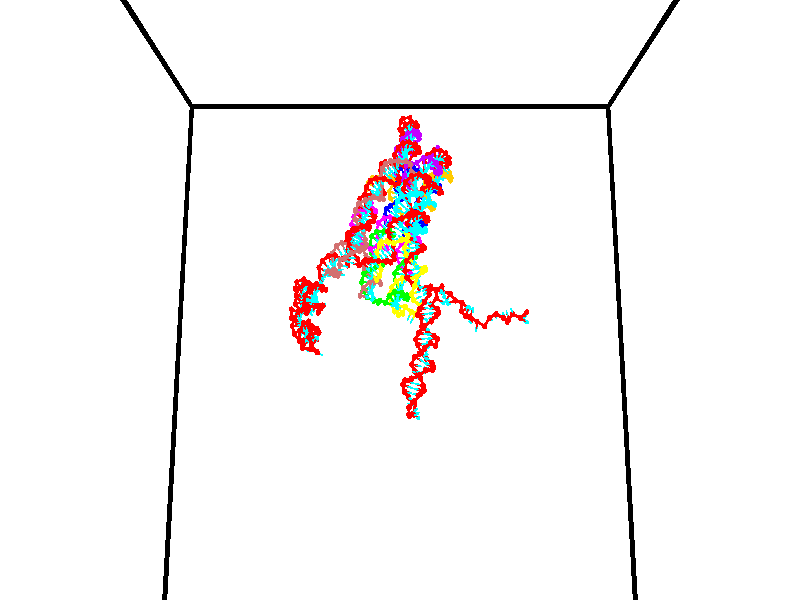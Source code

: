 // switches for output
#declare DRAW_BASES = 1; // possible values are 0, 1; only relevant for DNA ribbons
#declare DRAW_BASES_TYPE = 3; // possible values are 1, 2, 3; only relevant for DNA ribbons
#declare DRAW_FOG = 0; // set to 1 to enable fog

#include "colors.inc"

#include "transforms.inc"
background { rgb <1, 1, 1>}

#default {
   normal{
       ripples 0.25
       frequency 0.20
       turbulence 0.2
       lambda 5
   }
	finish {
		phong 0.1
		phong_size 40.
	}
}

// original window dimensions: 1024x640


// camera settings

camera {
	sky <0, 0.179814, -0.983701>
	up <0, 0.179814, -0.983701>
	right 1.6 * <1, 0, 0>
	location <35, 94.9851, 44.8844>
	look_at <35, 29.7336, 32.9568>
	direction <0, -65.2515, -11.9276>
	angle 67.0682
}


# declare cpy_camera_pos = <35, 94.9851, 44.8844>;
# if (DRAW_FOG = 1)
fog {
	fog_type 2
	up vnormalize(cpy_camera_pos)
	color rgbt<1,1,1,0.3>
	distance 1e-5
	fog_alt 3e-3
	fog_offset 56
}
# end


// LIGHTS

# declare lum = 6;
global_settings {
	ambient_light rgb lum * <0.05, 0.05, 0.05>
	max_trace_level 15
}# declare cpy_direct_light_amount = 0.25;
light_source
{	1000 * <-1, -1.16352, -0.803886>,
	rgb lum * cpy_direct_light_amount
	parallel
}

light_source
{	1000 * <1, 1.16352, 0.803886>,
	rgb lum * cpy_direct_light_amount
	parallel
}

// strand 0

// nucleotide -1

// particle -1
sphere {
	<24.086102, 35.146938, 34.742943> 0.250000
	pigment { color rgbt <1,0,0,0> }
	no_shadow
}
cylinder {
	<24.371693, 34.877056, 34.817787>,  <24.543047, 34.715126, 34.862694>, 0.100000
	pigment { color rgbt <1,0,0,0> }
	no_shadow
}
cylinder {
	<24.371693, 34.877056, 34.817787>,  <24.086102, 35.146938, 34.742943>, 0.100000
	pigment { color rgbt <1,0,0,0> }
	no_shadow
}

// particle -1
sphere {
	<24.371693, 34.877056, 34.817787> 0.100000
	pigment { color rgbt <1,0,0,0> }
	no_shadow
}
sphere {
	0, 1
	scale<0.080000,0.200000,0.300000>
	matrix <0.214645, 0.465291, 0.858739,
		-0.666456, -0.572957, 0.477029,
		0.713977, -0.674704, 0.187114,
		24.585886, 34.674644, 34.873920>
	pigment { color rgbt <0,1,1,0> }
	no_shadow
}
cylinder {
	<24.106646, 35.025017, 35.459141>,  <24.086102, 35.146938, 34.742943>, 0.130000
	pigment { color rgbt <1,0,0,0> }
	no_shadow
}

// nucleotide -1

// particle -1
sphere {
	<24.106646, 35.025017, 35.459141> 0.250000
	pigment { color rgbt <1,0,0,0> }
	no_shadow
}
cylinder {
	<24.478048, 34.932945, 35.342590>,  <24.700890, 34.877705, 35.272659>, 0.100000
	pigment { color rgbt <1,0,0,0> }
	no_shadow
}
cylinder {
	<24.478048, 34.932945, 35.342590>,  <24.106646, 35.025017, 35.459141>, 0.100000
	pigment { color rgbt <1,0,0,0> }
	no_shadow
}

// particle -1
sphere {
	<24.478048, 34.932945, 35.342590> 0.100000
	pigment { color rgbt <1,0,0,0> }
	no_shadow
}
sphere {
	0, 1
	scale<0.080000,0.200000,0.300000>
	matrix <0.371106, 0.548532, 0.749262,
		-0.012633, -0.803824, 0.594734,
		0.928505, -0.230174, -0.291374,
		24.756599, 34.863892, 35.255177>
	pigment { color rgbt <0,1,1,0> }
	no_shadow
}
cylinder {
	<24.615885, 34.611374, 35.925713>,  <24.106646, 35.025017, 35.459141>, 0.130000
	pigment { color rgbt <1,0,0,0> }
	no_shadow
}

// nucleotide -1

// particle -1
sphere {
	<24.615885, 34.611374, 35.925713> 0.250000
	pigment { color rgbt <1,0,0,0> }
	no_shadow
}
cylinder {
	<24.781771, 34.899113, 35.702805>,  <24.881302, 35.071754, 35.569057>, 0.100000
	pigment { color rgbt <1,0,0,0> }
	no_shadow
}
cylinder {
	<24.781771, 34.899113, 35.702805>,  <24.615885, 34.611374, 35.925713>, 0.100000
	pigment { color rgbt <1,0,0,0> }
	no_shadow
}

// particle -1
sphere {
	<24.781771, 34.899113, 35.702805> 0.100000
	pigment { color rgbt <1,0,0,0> }
	no_shadow
}
sphere {
	0, 1
	scale<0.080000,0.200000,0.300000>
	matrix <0.294678, 0.473249, 0.830181,
		0.860917, -0.508503, -0.015714,
		0.414713, 0.719347, -0.557273,
		24.906185, 35.114918, 35.535622>
	pigment { color rgbt <0,1,1,0> }
	no_shadow
}
cylinder {
	<25.203735, 34.753304, 36.255550>,  <24.615885, 34.611374, 35.925713>, 0.130000
	pigment { color rgbt <1,0,0,0> }
	no_shadow
}

// nucleotide -1

// particle -1
sphere {
	<25.203735, 34.753304, 36.255550> 0.250000
	pigment { color rgbt <1,0,0,0> }
	no_shadow
}
cylinder {
	<25.174662, 35.073616, 36.017738>,  <25.157217, 35.265804, 35.875050>, 0.100000
	pigment { color rgbt <1,0,0,0> }
	no_shadow
}
cylinder {
	<25.174662, 35.073616, 36.017738>,  <25.203735, 34.753304, 36.255550>, 0.100000
	pigment { color rgbt <1,0,0,0> }
	no_shadow
}

// particle -1
sphere {
	<25.174662, 35.073616, 36.017738> 0.100000
	pigment { color rgbt <1,0,0,0> }
	no_shadow
}
sphere {
	0, 1
	scale<0.080000,0.200000,0.300000>
	matrix <0.435700, 0.561714, 0.703309,
		0.897153, -0.207919, -0.389727,
		-0.072684, 0.800779, -0.594534,
		25.152857, 35.313850, 35.839378>
	pigment { color rgbt <0,1,1,0> }
	no_shadow
}
cylinder {
	<25.868607, 35.122112, 36.267307>,  <25.203735, 34.753304, 36.255550>, 0.130000
	pigment { color rgbt <1,0,0,0> }
	no_shadow
}

// nucleotide -1

// particle -1
sphere {
	<25.868607, 35.122112, 36.267307> 0.250000
	pigment { color rgbt <1,0,0,0> }
	no_shadow
}
cylinder {
	<25.601931, 35.394306, 36.145672>,  <25.441925, 35.557621, 36.072693>, 0.100000
	pigment { color rgbt <1,0,0,0> }
	no_shadow
}
cylinder {
	<25.601931, 35.394306, 36.145672>,  <25.868607, 35.122112, 36.267307>, 0.100000
	pigment { color rgbt <1,0,0,0> }
	no_shadow
}

// particle -1
sphere {
	<25.601931, 35.394306, 36.145672> 0.100000
	pigment { color rgbt <1,0,0,0> }
	no_shadow
}
sphere {
	0, 1
	scale<0.080000,0.200000,0.300000>
	matrix <0.237406, 0.580612, 0.778799,
		0.706516, 0.447024, -0.548639,
		-0.666688, 0.680484, -0.304086,
		25.401924, 35.598450, 36.054447>
	pigment { color rgbt <0,1,1,0> }
	no_shadow
}
cylinder {
	<26.339239, 35.837914, 36.288776>,  <25.868607, 35.122112, 36.267307>, 0.130000
	pigment { color rgbt <1,0,0,0> }
	no_shadow
}

// nucleotide -1

// particle -1
sphere {
	<26.339239, 35.837914, 36.288776> 0.250000
	pigment { color rgbt <1,0,0,0> }
	no_shadow
}
cylinder {
	<25.943039, 35.885326, 36.316666>,  <25.705318, 35.913773, 36.333397>, 0.100000
	pigment { color rgbt <1,0,0,0> }
	no_shadow
}
cylinder {
	<25.943039, 35.885326, 36.316666>,  <26.339239, 35.837914, 36.288776>, 0.100000
	pigment { color rgbt <1,0,0,0> }
	no_shadow
}

// particle -1
sphere {
	<25.943039, 35.885326, 36.316666> 0.100000
	pigment { color rgbt <1,0,0,0> }
	no_shadow
}
sphere {
	0, 1
	scale<0.080000,0.200000,0.300000>
	matrix <0.131770, 0.673070, 0.727745,
		0.039334, 0.730019, -0.682295,
		-0.990500, 0.118531, 0.069720,
		25.645889, 35.920887, 36.337582>
	pigment { color rgbt <0,1,1,0> }
	no_shadow
}
cylinder {
	<26.037840, 36.454300, 35.963818>,  <26.339239, 35.837914, 36.288776>, 0.130000
	pigment { color rgbt <1,0,0,0> }
	no_shadow
}

// nucleotide -1

// particle -1
sphere {
	<26.037840, 36.454300, 35.963818> 0.250000
	pigment { color rgbt <1,0,0,0> }
	no_shadow
}
cylinder {
	<25.841068, 36.358559, 36.298653>,  <25.723005, 36.301113, 36.499554>, 0.100000
	pigment { color rgbt <1,0,0,0> }
	no_shadow
}
cylinder {
	<25.841068, 36.358559, 36.298653>,  <26.037840, 36.454300, 35.963818>, 0.100000
	pigment { color rgbt <1,0,0,0> }
	no_shadow
}

// particle -1
sphere {
	<25.841068, 36.358559, 36.298653> 0.100000
	pigment { color rgbt <1,0,0,0> }
	no_shadow
}
sphere {
	0, 1
	scale<0.080000,0.200000,0.300000>
	matrix <0.419627, 0.777240, 0.468840,
		-0.762837, 0.581901, -0.281906,
		-0.491927, -0.239353, 0.837089,
		25.693491, 36.286755, 36.549778>
	pigment { color rgbt <0,1,1,0> }
	no_shadow
}
cylinder {
	<25.653704, 37.064087, 36.185226>,  <26.037840, 36.454300, 35.963818>, 0.130000
	pigment { color rgbt <1,0,0,0> }
	no_shadow
}

// nucleotide -1

// particle -1
sphere {
	<25.653704, 37.064087, 36.185226> 0.250000
	pigment { color rgbt <1,0,0,0> }
	no_shadow
}
cylinder {
	<25.732290, 36.813641, 36.487053>,  <25.779442, 36.663372, 36.668148>, 0.100000
	pigment { color rgbt <1,0,0,0> }
	no_shadow
}
cylinder {
	<25.732290, 36.813641, 36.487053>,  <25.653704, 37.064087, 36.185226>, 0.100000
	pigment { color rgbt <1,0,0,0> }
	no_shadow
}

// particle -1
sphere {
	<25.732290, 36.813641, 36.487053> 0.100000
	pigment { color rgbt <1,0,0,0> }
	no_shadow
}
sphere {
	0, 1
	scale<0.080000,0.200000,0.300000>
	matrix <0.417021, 0.749854, 0.513627,
		-0.887409, 0.213760, 0.408427,
		0.196468, -0.626120, 0.754569,
		25.791231, 36.625805, 36.713425>
	pigment { color rgbt <0,1,1,0> }
	no_shadow
}
cylinder {
	<25.305826, 37.358379, 36.856499>,  <25.653704, 37.064087, 36.185226>, 0.130000
	pigment { color rgbt <1,0,0,0> }
	no_shadow
}

// nucleotide -1

// particle -1
sphere {
	<25.305826, 37.358379, 36.856499> 0.250000
	pigment { color rgbt <1,0,0,0> }
	no_shadow
}
cylinder {
	<25.601828, 37.114628, 36.970379>,  <25.779428, 36.968376, 37.038708>, 0.100000
	pigment { color rgbt <1,0,0,0> }
	no_shadow
}
cylinder {
	<25.601828, 37.114628, 36.970379>,  <25.305826, 37.358379, 36.856499>, 0.100000
	pigment { color rgbt <1,0,0,0> }
	no_shadow
}

// particle -1
sphere {
	<25.601828, 37.114628, 36.970379> 0.100000
	pigment { color rgbt <1,0,0,0> }
	no_shadow
}
sphere {
	0, 1
	scale<0.080000,0.200000,0.300000>
	matrix <0.463009, 0.768542, 0.441549,
		-0.487872, -0.194931, 0.850872,
		0.740002, -0.609381, 0.284696,
		25.823828, 36.931812, 37.055786>
	pigment { color rgbt <0,1,1,0> }
	no_shadow
}
cylinder {
	<25.345150, 37.465527, 37.614017>,  <25.305826, 37.358379, 36.856499>, 0.130000
	pigment { color rgbt <1,0,0,0> }
	no_shadow
}

// nucleotide -1

// particle -1
sphere {
	<25.345150, 37.465527, 37.614017> 0.250000
	pigment { color rgbt <1,0,0,0> }
	no_shadow
}
cylinder {
	<25.689558, 37.300186, 37.495506>,  <25.896204, 37.200981, 37.424400>, 0.100000
	pigment { color rgbt <1,0,0,0> }
	no_shadow
}
cylinder {
	<25.689558, 37.300186, 37.495506>,  <25.345150, 37.465527, 37.614017>, 0.100000
	pigment { color rgbt <1,0,0,0> }
	no_shadow
}

// particle -1
sphere {
	<25.689558, 37.300186, 37.495506> 0.100000
	pigment { color rgbt <1,0,0,0> }
	no_shadow
}
sphere {
	0, 1
	scale<0.080000,0.200000,0.300000>
	matrix <0.507905, 0.728680, 0.459411,
		0.025992, -0.546043, 0.837354,
		0.861021, -0.413355, -0.296278,
		25.947865, 37.176178, 37.406624>
	pigment { color rgbt <0,1,1,0> }
	no_shadow
}
cylinder {
	<25.669725, 37.407024, 38.261177>,  <25.345150, 37.465527, 37.614017>, 0.130000
	pigment { color rgbt <1,0,0,0> }
	no_shadow
}

// nucleotide -1

// particle -1
sphere {
	<25.669725, 37.407024, 38.261177> 0.250000
	pigment { color rgbt <1,0,0,0> }
	no_shadow
}
cylinder {
	<25.913837, 37.396263, 37.944485>,  <26.060305, 37.389805, 37.754471>, 0.100000
	pigment { color rgbt <1,0,0,0> }
	no_shadow
}
cylinder {
	<25.913837, 37.396263, 37.944485>,  <25.669725, 37.407024, 38.261177>, 0.100000
	pigment { color rgbt <1,0,0,0> }
	no_shadow
}

// particle -1
sphere {
	<25.913837, 37.396263, 37.944485> 0.100000
	pigment { color rgbt <1,0,0,0> }
	no_shadow
}
sphere {
	0, 1
	scale<0.080000,0.200000,0.300000>
	matrix <0.495411, 0.792838, 0.354932,
		0.618162, -0.608838, 0.497183,
		0.610281, -0.026904, -0.791728,
		26.096922, 37.388191, 37.706966>
	pigment { color rgbt <0,1,1,0> }
	no_shadow
}
cylinder {
	<26.474154, 37.520580, 38.357258>,  <25.669725, 37.407024, 38.261177>, 0.130000
	pigment { color rgbt <1,0,0,0> }
	no_shadow
}

// nucleotide -1

// particle -1
sphere {
	<26.474154, 37.520580, 38.357258> 0.250000
	pigment { color rgbt <1,0,0,0> }
	no_shadow
}
cylinder {
	<26.255398, 37.185738, 38.352154>,  <26.124146, 36.984833, 38.349091>, 0.100000
	pigment { color rgbt <1,0,0,0> }
	no_shadow
}
cylinder {
	<26.255398, 37.185738, 38.352154>,  <26.474154, 37.520580, 38.357258>, 0.100000
	pigment { color rgbt <1,0,0,0> }
	no_shadow
}

// particle -1
sphere {
	<26.255398, 37.185738, 38.352154> 0.100000
	pigment { color rgbt <1,0,0,0> }
	no_shadow
}
sphere {
	0, 1
	scale<0.080000,0.200000,0.300000>
	matrix <-0.615125, 0.391431, 0.684399,
		-0.567922, 0.382140, -0.728995,
		-0.546888, -0.837108, -0.012761,
		26.091331, 36.934605, 38.348324>
	pigment { color rgbt <0,1,1,0> }
	no_shadow
}
cylinder {
	<27.108990, 37.758636, 38.623959>,  <26.474154, 37.520580, 38.357258>, 0.130000
	pigment { color rgbt <1,0,0,0> }
	no_shadow
}

// nucleotide -1

// particle -1
sphere {
	<27.108990, 37.758636, 38.623959> 0.250000
	pigment { color rgbt <1,0,0,0> }
	no_shadow
}
cylinder {
	<27.265583, 37.396194, 38.688107>,  <27.359539, 37.178730, 38.726597>, 0.100000
	pigment { color rgbt <1,0,0,0> }
	no_shadow
}
cylinder {
	<27.265583, 37.396194, 38.688107>,  <27.108990, 37.758636, 38.623959>, 0.100000
	pigment { color rgbt <1,0,0,0> }
	no_shadow
}

// particle -1
sphere {
	<27.265583, 37.396194, 38.688107> 0.100000
	pigment { color rgbt <1,0,0,0> }
	no_shadow
}
sphere {
	0, 1
	scale<0.080000,0.200000,0.300000>
	matrix <0.286511, -0.045590, -0.956992,
		0.874443, 0.420596, 0.241760,
		0.391485, -0.906102, 0.160371,
		27.383028, 37.124363, 38.736217>
	pigment { color rgbt <0,1,1,0> }
	no_shadow
}
cylinder {
	<26.691591, 38.395847, 38.216541>,  <27.108990, 37.758636, 38.623959>, 0.130000
	pigment { color rgbt <1,0,0,0> }
	no_shadow
}

// nucleotide -1

// particle -1
sphere {
	<26.691591, 38.395847, 38.216541> 0.250000
	pigment { color rgbt <1,0,0,0> }
	no_shadow
}
cylinder {
	<26.932905, 38.372475, 37.898388>,  <27.077694, 38.358452, 37.707497>, 0.100000
	pigment { color rgbt <1,0,0,0> }
	no_shadow
}
cylinder {
	<26.932905, 38.372475, 37.898388>,  <26.691591, 38.395847, 38.216541>, 0.100000
	pigment { color rgbt <1,0,0,0> }
	no_shadow
}

// particle -1
sphere {
	<26.932905, 38.372475, 37.898388> 0.100000
	pigment { color rgbt <1,0,0,0> }
	no_shadow
}
sphere {
	0, 1
	scale<0.080000,0.200000,0.300000>
	matrix <-0.274877, -0.951438, -0.138593,
		-0.748658, 0.302243, -0.590051,
		0.603286, -0.058432, -0.795382,
		27.113892, 38.354946, 37.659775>
	pigment { color rgbt <0,1,1,0> }
	no_shadow
}
cylinder {
	<26.368149, 38.333233, 37.527409>,  <26.691591, 38.395847, 38.216541>, 0.130000
	pigment { color rgbt <1,0,0,0> }
	no_shadow
}

// nucleotide -1

// particle -1
sphere {
	<26.368149, 38.333233, 37.527409> 0.250000
	pigment { color rgbt <1,0,0,0> }
	no_shadow
}
cylinder {
	<26.721880, 38.149918, 37.563042>,  <26.934118, 38.039928, 37.584423>, 0.100000
	pigment { color rgbt <1,0,0,0> }
	no_shadow
}
cylinder {
	<26.721880, 38.149918, 37.563042>,  <26.368149, 38.333233, 37.527409>, 0.100000
	pigment { color rgbt <1,0,0,0> }
	no_shadow
}

// particle -1
sphere {
	<26.721880, 38.149918, 37.563042> 0.100000
	pigment { color rgbt <1,0,0,0> }
	no_shadow
}
sphere {
	0, 1
	scale<0.080000,0.200000,0.300000>
	matrix <-0.455666, -0.888800, -0.049029,
		0.101647, 0.002765, -0.994817,
		0.884328, -0.458288, 0.089084,
		26.987179, 38.012432, 37.589767>
	pigment { color rgbt <0,1,1,0> }
	no_shadow
}
cylinder {
	<26.474613, 37.903889, 36.876354>,  <26.368149, 38.333233, 37.527409>, 0.130000
	pigment { color rgbt <1,0,0,0> }
	no_shadow
}

// nucleotide -1

// particle -1
sphere {
	<26.474613, 37.903889, 36.876354> 0.250000
	pigment { color rgbt <1,0,0,0> }
	no_shadow
}
cylinder {
	<26.606346, 37.767059, 37.228382>,  <26.685387, 37.684963, 37.439598>, 0.100000
	pigment { color rgbt <1,0,0,0> }
	no_shadow
}
cylinder {
	<26.606346, 37.767059, 37.228382>,  <26.474613, 37.903889, 36.876354>, 0.100000
	pigment { color rgbt <1,0,0,0> }
	no_shadow
}

// particle -1
sphere {
	<26.606346, 37.767059, 37.228382> 0.100000
	pigment { color rgbt <1,0,0,0> }
	no_shadow
}
sphere {
	0, 1
	scale<0.080000,0.200000,0.300000>
	matrix <-0.490607, -0.858366, -0.150042,
		0.806749, -0.382356, -0.450511,
		0.329334, -0.342070, 0.880072,
		26.705147, 37.664440, 37.492405>
	pigment { color rgbt <0,1,1,0> }
	no_shadow
}
cylinder {
	<27.024187, 37.444248, 36.721729>,  <26.474613, 37.903889, 36.876354>, 0.130000
	pigment { color rgbt <1,0,0,0> }
	no_shadow
}

// nucleotide -1

// particle -1
sphere {
	<27.024187, 37.444248, 36.721729> 0.250000
	pigment { color rgbt <1,0,0,0> }
	no_shadow
}
cylinder {
	<26.768383, 37.408073, 37.027107>,  <26.614901, 37.386368, 37.210335>, 0.100000
	pigment { color rgbt <1,0,0,0> }
	no_shadow
}
cylinder {
	<26.768383, 37.408073, 37.027107>,  <27.024187, 37.444248, 36.721729>, 0.100000
	pigment { color rgbt <1,0,0,0> }
	no_shadow
}

// particle -1
sphere {
	<26.768383, 37.408073, 37.027107> 0.100000
	pigment { color rgbt <1,0,0,0> }
	no_shadow
}
sphere {
	0, 1
	scale<0.080000,0.200000,0.300000>
	matrix <-0.408513, -0.801277, -0.437118,
		0.651262, -0.591419, 0.475481,
		-0.639512, -0.090438, 0.763443,
		26.576530, 37.380943, 37.256142>
	pigment { color rgbt <0,1,1,0> }
	no_shadow
}
cylinder {
	<27.116869, 36.777145, 36.949158>,  <27.024187, 37.444248, 36.721729>, 0.130000
	pigment { color rgbt <1,0,0,0> }
	no_shadow
}

// nucleotide -1

// particle -1
sphere {
	<27.116869, 36.777145, 36.949158> 0.250000
	pigment { color rgbt <1,0,0,0> }
	no_shadow
}
cylinder {
	<26.758667, 36.890450, 37.086464>,  <26.543745, 36.958431, 37.168850>, 0.100000
	pigment { color rgbt <1,0,0,0> }
	no_shadow
}
cylinder {
	<26.758667, 36.890450, 37.086464>,  <27.116869, 36.777145, 36.949158>, 0.100000
	pigment { color rgbt <1,0,0,0> }
	no_shadow
}

// particle -1
sphere {
	<26.758667, 36.890450, 37.086464> 0.100000
	pigment { color rgbt <1,0,0,0> }
	no_shadow
}
sphere {
	0, 1
	scale<0.080000,0.200000,0.300000>
	matrix <-0.428083, -0.759169, -0.490313,
		0.121714, -0.586026, 0.801099,
		-0.895506, 0.283259, 0.343270,
		26.490015, 36.975426, 37.189445>
	pigment { color rgbt <0,1,1,0> }
	no_shadow
}
cylinder {
	<26.853058, 36.183224, 37.391640>,  <27.116869, 36.777145, 36.949158>, 0.130000
	pigment { color rgbt <1,0,0,0> }
	no_shadow
}

// nucleotide -1

// particle -1
sphere {
	<26.853058, 36.183224, 37.391640> 0.250000
	pigment { color rgbt <1,0,0,0> }
	no_shadow
}
cylinder {
	<26.539686, 36.415344, 37.302654>,  <26.351664, 36.554619, 37.249264>, 0.100000
	pigment { color rgbt <1,0,0,0> }
	no_shadow
}
cylinder {
	<26.539686, 36.415344, 37.302654>,  <26.853058, 36.183224, 37.391640>, 0.100000
	pigment { color rgbt <1,0,0,0> }
	no_shadow
}

// particle -1
sphere {
	<26.539686, 36.415344, 37.302654> 0.100000
	pigment { color rgbt <1,0,0,0> }
	no_shadow
}
sphere {
	0, 1
	scale<0.080000,0.200000,0.300000>
	matrix <-0.500850, -0.801456, -0.326829,
		-0.367956, -0.144626, 0.918527,
		-0.783427, 0.580303, -0.222465,
		26.304659, 36.589436, 37.235916>
	pigment { color rgbt <0,1,1,0> }
	no_shadow
}
cylinder {
	<26.339792, 35.684868, 37.476833>,  <26.853058, 36.183224, 37.391640>, 0.130000
	pigment { color rgbt <1,0,0,0> }
	no_shadow
}

// nucleotide -1

// particle -1
sphere {
	<26.339792, 35.684868, 37.476833> 0.250000
	pigment { color rgbt <1,0,0,0> }
	no_shadow
}
cylinder {
	<26.167267, 35.956631, 37.239388>,  <26.063751, 36.119690, 37.096920>, 0.100000
	pigment { color rgbt <1,0,0,0> }
	no_shadow
}
cylinder {
	<26.167267, 35.956631, 37.239388>,  <26.339792, 35.684868, 37.476833>, 0.100000
	pigment { color rgbt <1,0,0,0> }
	no_shadow
}

// particle -1
sphere {
	<26.167267, 35.956631, 37.239388> 0.100000
	pigment { color rgbt <1,0,0,0> }
	no_shadow
}
sphere {
	0, 1
	scale<0.080000,0.200000,0.300000>
	matrix <-0.655198, -0.688198, -0.311607,
		-0.620230, 0.254533, 0.741975,
		-0.431312, 0.679409, -0.593611,
		26.037874, 36.160454, 37.061306>
	pigment { color rgbt <0,1,1,0> }
	no_shadow
}
cylinder {
	<25.551035, 35.656223, 37.571991>,  <26.339792, 35.684868, 37.476833>, 0.130000
	pigment { color rgbt <1,0,0,0> }
	no_shadow
}

// nucleotide -1

// particle -1
sphere {
	<25.551035, 35.656223, 37.571991> 0.250000
	pigment { color rgbt <1,0,0,0> }
	no_shadow
}
cylinder {
	<25.605793, 35.784832, 37.197208>,  <25.638649, 35.861996, 36.972340>, 0.100000
	pigment { color rgbt <1,0,0,0> }
	no_shadow
}
cylinder {
	<25.605793, 35.784832, 37.197208>,  <25.551035, 35.656223, 37.571991>, 0.100000
	pigment { color rgbt <1,0,0,0> }
	no_shadow
}

// particle -1
sphere {
	<25.605793, 35.784832, 37.197208> 0.100000
	pigment { color rgbt <1,0,0,0> }
	no_shadow
}
sphere {
	0, 1
	scale<0.080000,0.200000,0.300000>
	matrix <-0.675274, -0.661738, -0.325743,
		-0.724751, 0.677294, 0.126525,
		0.136897, 0.321522, -0.936954,
		25.646862, 35.881290, 36.916122>
	pigment { color rgbt <0,1,1,0> }
	no_shadow
}
cylinder {
	<25.121819, 36.182503, 37.504921>,  <25.551035, 35.656223, 37.571991>, 0.130000
	pigment { color rgbt <1,0,0,0> }
	no_shadow
}

// nucleotide -1

// particle -1
sphere {
	<25.121819, 36.182503, 37.504921> 0.250000
	pigment { color rgbt <1,0,0,0> }
	no_shadow
}
cylinder {
	<25.230696, 36.417831, 37.200344>,  <25.296022, 36.559029, 37.017597>, 0.100000
	pigment { color rgbt <1,0,0,0> }
	no_shadow
}
cylinder {
	<25.230696, 36.417831, 37.200344>,  <25.121819, 36.182503, 37.504921>, 0.100000
	pigment { color rgbt <1,0,0,0> }
	no_shadow
}

// particle -1
sphere {
	<25.230696, 36.417831, 37.200344> 0.100000
	pigment { color rgbt <1,0,0,0> }
	no_shadow
}
sphere {
	0, 1
	scale<0.080000,0.200000,0.300000>
	matrix <-0.510948, -0.582174, -0.632460,
		-0.815380, 0.561206, 0.142139,
		0.272191, 0.588321, -0.761440,
		25.312353, 36.594326, 36.971912>
	pigment { color rgbt <0,1,1,0> }
	no_shadow
}
cylinder {
	<24.611448, 36.084801, 36.947128>,  <25.121819, 36.182503, 37.504921>, 0.130000
	pigment { color rgbt <1,0,0,0> }
	no_shadow
}

// nucleotide -1

// particle -1
sphere {
	<24.611448, 36.084801, 36.947128> 0.250000
	pigment { color rgbt <1,0,0,0> }
	no_shadow
}
cylinder {
	<24.917446, 36.262768, 36.760868>,  <25.101044, 36.369549, 36.649113>, 0.100000
	pigment { color rgbt <1,0,0,0> }
	no_shadow
}
cylinder {
	<24.917446, 36.262768, 36.760868>,  <24.611448, 36.084801, 36.947128>, 0.100000
	pigment { color rgbt <1,0,0,0> }
	no_shadow
}

// particle -1
sphere {
	<24.917446, 36.262768, 36.760868> 0.100000
	pigment { color rgbt <1,0,0,0> }
	no_shadow
}
sphere {
	0, 1
	scale<0.080000,0.200000,0.300000>
	matrix <-0.214408, -0.505837, -0.835559,
		-0.607301, 0.739036, -0.291567,
		0.764993, 0.444922, -0.465650,
		25.146944, 36.396244, 36.621174>
	pigment { color rgbt <0,1,1,0> }
	no_shadow
}
cylinder {
	<24.447521, 36.490097, 36.354256>,  <24.611448, 36.084801, 36.947128>, 0.130000
	pigment { color rgbt <1,0,0,0> }
	no_shadow
}

// nucleotide -1

// particle -1
sphere {
	<24.447521, 36.490097, 36.354256> 0.250000
	pigment { color rgbt <1,0,0,0> }
	no_shadow
}
cylinder {
	<24.811831, 36.330215, 36.312817>,  <25.030416, 36.234287, 36.287952>, 0.100000
	pigment { color rgbt <1,0,0,0> }
	no_shadow
}
cylinder {
	<24.811831, 36.330215, 36.312817>,  <24.447521, 36.490097, 36.354256>, 0.100000
	pigment { color rgbt <1,0,0,0> }
	no_shadow
}

// particle -1
sphere {
	<24.811831, 36.330215, 36.312817> 0.100000
	pigment { color rgbt <1,0,0,0> }
	no_shadow
}
sphere {
	0, 1
	scale<0.080000,0.200000,0.300000>
	matrix <-0.269375, -0.385021, -0.882721,
		0.312942, 0.831863, -0.458336,
		0.910771, -0.399704, -0.103594,
		25.085062, 36.210304, 36.281738>
	pigment { color rgbt <0,1,1,0> }
	no_shadow
}
cylinder {
	<24.644745, 36.589970, 35.711746>,  <24.447521, 36.490097, 36.354256>, 0.130000
	pigment { color rgbt <1,0,0,0> }
	no_shadow
}

// nucleotide -1

// particle -1
sphere {
	<24.644745, 36.589970, 35.711746> 0.250000
	pigment { color rgbt <1,0,0,0> }
	no_shadow
}
cylinder {
	<24.861519, 36.270546, 35.816521>,  <24.991583, 36.078892, 35.879383>, 0.100000
	pigment { color rgbt <1,0,0,0> }
	no_shadow
}
cylinder {
	<24.861519, 36.270546, 35.816521>,  <24.644745, 36.589970, 35.711746>, 0.100000
	pigment { color rgbt <1,0,0,0> }
	no_shadow
}

// particle -1
sphere {
	<24.861519, 36.270546, 35.816521> 0.100000
	pigment { color rgbt <1,0,0,0> }
	no_shadow
}
sphere {
	0, 1
	scale<0.080000,0.200000,0.300000>
	matrix <-0.263369, -0.457340, -0.849398,
		0.798088, 0.391333, -0.458164,
		0.541934, -0.798561, 0.261932,
		25.024099, 36.030979, 35.895100>
	pigment { color rgbt <0,1,1,0> }
	no_shadow
}
cylinder {
	<25.036161, 36.418541, 35.052391>,  <24.644745, 36.589970, 35.711746>, 0.130000
	pigment { color rgbt <1,0,0,0> }
	no_shadow
}

// nucleotide -1

// particle -1
sphere {
	<25.036161, 36.418541, 35.052391> 0.250000
	pigment { color rgbt <1,0,0,0> }
	no_shadow
}
cylinder {
	<25.040447, 36.099186, 35.293209>,  <25.043018, 35.907574, 35.437698>, 0.100000
	pigment { color rgbt <1,0,0,0> }
	no_shadow
}
cylinder {
	<25.040447, 36.099186, 35.293209>,  <25.036161, 36.418541, 35.052391>, 0.100000
	pigment { color rgbt <1,0,0,0> }
	no_shadow
}

// particle -1
sphere {
	<25.040447, 36.099186, 35.293209> 0.100000
	pigment { color rgbt <1,0,0,0> }
	no_shadow
}
sphere {
	0, 1
	scale<0.080000,0.200000,0.300000>
	matrix <-0.282091, -0.580037, -0.764187,
		0.959328, -0.161644, -0.231434,
		0.010715, -0.798391, 0.602044,
		25.043661, 35.859669, 35.473824>
	pigment { color rgbt <0,1,1,0> }
	no_shadow
}
cylinder {
	<25.533318, 35.893761, 34.728809>,  <25.036161, 36.418541, 35.052391>, 0.130000
	pigment { color rgbt <1,0,0,0> }
	no_shadow
}

// nucleotide -1

// particle -1
sphere {
	<25.533318, 35.893761, 34.728809> 0.250000
	pigment { color rgbt <1,0,0,0> }
	no_shadow
}
cylinder {
	<25.301414, 35.687370, 34.981045>,  <25.162273, 35.563534, 35.132385>, 0.100000
	pigment { color rgbt <1,0,0,0> }
	no_shadow
}
cylinder {
	<25.301414, 35.687370, 34.981045>,  <25.533318, 35.893761, 34.728809>, 0.100000
	pigment { color rgbt <1,0,0,0> }
	no_shadow
}

// particle -1
sphere {
	<25.301414, 35.687370, 34.981045> 0.100000
	pigment { color rgbt <1,0,0,0> }
	no_shadow
}
sphere {
	0, 1
	scale<0.080000,0.200000,0.300000>
	matrix <-0.152693, -0.691420, -0.706133,
		0.800354, -0.505673, 0.322069,
		-0.579757, -0.515979, 0.630593,
		25.127487, 35.532578, 35.170223>
	pigment { color rgbt <0,1,1,0> }
	no_shadow
}
cylinder {
	<25.758030, 35.239483, 34.643536>,  <25.533318, 35.893761, 34.728809>, 0.130000
	pigment { color rgbt <1,0,0,0> }
	no_shadow
}

// nucleotide -1

// particle -1
sphere {
	<25.758030, 35.239483, 34.643536> 0.250000
	pigment { color rgbt <1,0,0,0> }
	no_shadow
}
cylinder {
	<25.400763, 35.203350, 34.819759>,  <25.186403, 35.181671, 34.925495>, 0.100000
	pigment { color rgbt <1,0,0,0> }
	no_shadow
}
cylinder {
	<25.400763, 35.203350, 34.819759>,  <25.758030, 35.239483, 34.643536>, 0.100000
	pigment { color rgbt <1,0,0,0> }
	no_shadow
}

// particle -1
sphere {
	<25.400763, 35.203350, 34.819759> 0.100000
	pigment { color rgbt <1,0,0,0> }
	no_shadow
}
sphere {
	0, 1
	scale<0.080000,0.200000,0.300000>
	matrix <-0.243344, -0.726744, -0.642360,
		0.378201, -0.680942, 0.627122,
		-0.893167, -0.090335, 0.440558,
		25.132812, 35.176250, 34.951927>
	pigment { color rgbt <0,1,1,0> }
	no_shadow
}
cylinder {
	<25.769823, 34.514980, 34.655460>,  <25.758030, 35.239483, 34.643536>, 0.130000
	pigment { color rgbt <1,0,0,0> }
	no_shadow
}

// nucleotide -1

// particle -1
sphere {
	<25.769823, 34.514980, 34.655460> 0.250000
	pigment { color rgbt <1,0,0,0> }
	no_shadow
}
cylinder {
	<25.400095, 34.645901, 34.733952>,  <25.178259, 34.724453, 34.781048>, 0.100000
	pigment { color rgbt <1,0,0,0> }
	no_shadow
}
cylinder {
	<25.400095, 34.645901, 34.733952>,  <25.769823, 34.514980, 34.655460>, 0.100000
	pigment { color rgbt <1,0,0,0> }
	no_shadow
}

// particle -1
sphere {
	<25.400095, 34.645901, 34.733952> 0.100000
	pigment { color rgbt <1,0,0,0> }
	no_shadow
}
sphere {
	0, 1
	scale<0.080000,0.200000,0.300000>
	matrix <-0.373764, -0.672680, -0.638593,
		-0.077014, -0.663608, 0.744106,
		-0.924321, 0.327301, 0.196227,
		25.122799, 34.744091, 34.792820>
	pigment { color rgbt <0,1,1,0> }
	no_shadow
}
cylinder {
	<25.413860, 33.874119, 34.879101>,  <25.769823, 34.514980, 34.655460>, 0.130000
	pigment { color rgbt <1,0,0,0> }
	no_shadow
}

// nucleotide -1

// particle -1
sphere {
	<25.413860, 33.874119, 34.879101> 0.250000
	pigment { color rgbt <1,0,0,0> }
	no_shadow
}
cylinder {
	<25.207382, 34.172321, 34.710449>,  <25.083496, 34.351242, 34.609261>, 0.100000
	pigment { color rgbt <1,0,0,0> }
	no_shadow
}
cylinder {
	<25.207382, 34.172321, 34.710449>,  <25.413860, 33.874119, 34.879101>, 0.100000
	pigment { color rgbt <1,0,0,0> }
	no_shadow
}

// particle -1
sphere {
	<25.207382, 34.172321, 34.710449> 0.100000
	pigment { color rgbt <1,0,0,0> }
	no_shadow
}
sphere {
	0, 1
	scale<0.080000,0.200000,0.300000>
	matrix <-0.158948, -0.567117, -0.808155,
		-0.841593, -0.350149, 0.411239,
		-0.516195, 0.745502, -0.421626,
		25.052525, 34.395973, 34.583961>
	pigment { color rgbt <0,1,1,0> }
	no_shadow
}
cylinder {
	<24.727108, 33.655499, 34.608463>,  <25.413860, 33.874119, 34.879101>, 0.130000
	pigment { color rgbt <1,0,0,0> }
	no_shadow
}

// nucleotide -1

// particle -1
sphere {
	<24.727108, 33.655499, 34.608463> 0.250000
	pigment { color rgbt <1,0,0,0> }
	no_shadow
}
cylinder {
	<24.893379, 33.965073, 34.417366>,  <24.993141, 34.150818, 34.302708>, 0.100000
	pigment { color rgbt <1,0,0,0> }
	no_shadow
}
cylinder {
	<24.893379, 33.965073, 34.417366>,  <24.727108, 33.655499, 34.608463>, 0.100000
	pigment { color rgbt <1,0,0,0> }
	no_shadow
}

// particle -1
sphere {
	<24.893379, 33.965073, 34.417366> 0.100000
	pigment { color rgbt <1,0,0,0> }
	no_shadow
}
sphere {
	0, 1
	scale<0.080000,0.200000,0.300000>
	matrix <-0.141623, -0.463786, -0.874555,
		-0.898419, 0.431191, -0.083178,
		0.415677, 0.773936, -0.477740,
		25.018082, 34.197254, 34.274044>
	pigment { color rgbt <0,1,1,0> }
	no_shadow
}
cylinder {
	<24.251163, 33.943478, 34.054245>,  <24.727108, 33.655499, 34.608463>, 0.130000
	pigment { color rgbt <1,0,0,0> }
	no_shadow
}

// nucleotide -1

// particle -1
sphere {
	<24.251163, 33.943478, 34.054245> 0.250000
	pigment { color rgbt <1,0,0,0> }
	no_shadow
}
cylinder {
	<24.643574, 33.969700, 33.981262>,  <24.879021, 33.985432, 33.937473>, 0.100000
	pigment { color rgbt <1,0,0,0> }
	no_shadow
}
cylinder {
	<24.643574, 33.969700, 33.981262>,  <24.251163, 33.943478, 34.054245>, 0.100000
	pigment { color rgbt <1,0,0,0> }
	no_shadow
}

// particle -1
sphere {
	<24.643574, 33.969700, 33.981262> 0.100000
	pigment { color rgbt <1,0,0,0> }
	no_shadow
}
sphere {
	0, 1
	scale<0.080000,0.200000,0.300000>
	matrix <-0.135862, -0.438922, -0.888194,
		-0.138311, 0.896131, -0.421687,
		0.981026, 0.065556, -0.182458,
		24.937881, 33.989368, 33.926525>
	pigment { color rgbt <0,1,1,0> }
	no_shadow
}
cylinder {
	<24.376249, 34.275986, 33.329094>,  <24.251163, 33.943478, 34.054245>, 0.130000
	pigment { color rgbt <1,0,0,0> }
	no_shadow
}

// nucleotide -1

// particle -1
sphere {
	<24.376249, 34.275986, 33.329094> 0.250000
	pigment { color rgbt <1,0,0,0> }
	no_shadow
}
cylinder {
	<24.675116, 34.022675, 33.409790>,  <24.854435, 33.870686, 33.458206>, 0.100000
	pigment { color rgbt <1,0,0,0> }
	no_shadow
}
cylinder {
	<24.675116, 34.022675, 33.409790>,  <24.376249, 34.275986, 33.329094>, 0.100000
	pigment { color rgbt <1,0,0,0> }
	no_shadow
}

// particle -1
sphere {
	<24.675116, 34.022675, 33.409790> 0.100000
	pigment { color rgbt <1,0,0,0> }
	no_shadow
}
sphere {
	0, 1
	scale<0.080000,0.200000,0.300000>
	matrix <-0.179839, -0.484837, -0.855915,
		0.639845, 0.603231, -0.476142,
		0.747166, -0.633282, 0.201736,
		24.899265, 33.832691, 33.470310>
	pigment { color rgbt <0,1,1,0> }
	no_shadow
}
cylinder {
	<24.670507, 34.200207, 32.687130>,  <24.376249, 34.275986, 33.329094>, 0.130000
	pigment { color rgbt <1,0,0,0> }
	no_shadow
}

// nucleotide -1

// particle -1
sphere {
	<24.670507, 34.200207, 32.687130> 0.250000
	pigment { color rgbt <1,0,0,0> }
	no_shadow
}
cylinder {
	<24.775038, 33.894127, 32.922478>,  <24.837755, 33.710480, 33.063686>, 0.100000
	pigment { color rgbt <1,0,0,0> }
	no_shadow
}
cylinder {
	<24.775038, 33.894127, 32.922478>,  <24.670507, 34.200207, 32.687130>, 0.100000
	pigment { color rgbt <1,0,0,0> }
	no_shadow
}

// particle -1
sphere {
	<24.775038, 33.894127, 32.922478> 0.100000
	pigment { color rgbt <1,0,0,0> }
	no_shadow
}
sphere {
	0, 1
	scale<0.080000,0.200000,0.300000>
	matrix <-0.077614, -0.624236, -0.777371,
		0.962125, 0.157481, -0.222519,
		0.261326, -0.765198, 0.588371,
		24.853436, 33.664566, 33.098988>
	pigment { color rgbt <0,1,1,0> }
	no_shadow
}
cylinder {
	<25.027809, 33.695312, 32.256592>,  <24.670507, 34.200207, 32.687130>, 0.130000
	pigment { color rgbt <1,0,0,0> }
	no_shadow
}

// nucleotide -1

// particle -1
sphere {
	<25.027809, 33.695312, 32.256592> 0.250000
	pigment { color rgbt <1,0,0,0> }
	no_shadow
}
cylinder {
	<24.886856, 33.480370, 32.563076>,  <24.802284, 33.351406, 32.746967>, 0.100000
	pigment { color rgbt <1,0,0,0> }
	no_shadow
}
cylinder {
	<24.886856, 33.480370, 32.563076>,  <25.027809, 33.695312, 32.256592>, 0.100000
	pigment { color rgbt <1,0,0,0> }
	no_shadow
}

// particle -1
sphere {
	<24.886856, 33.480370, 32.563076> 0.100000
	pigment { color rgbt <1,0,0,0> }
	no_shadow
}
sphere {
	0, 1
	scale<0.080000,0.200000,0.300000>
	matrix <-0.357417, -0.679391, -0.640844,
		0.864917, -0.499677, 0.047344,
		-0.352381, -0.537355, 0.766210,
		24.781141, 33.319164, 32.792938>
	pigment { color rgbt <0,1,1,0> }
	no_shadow
}
cylinder {
	<25.204340, 33.010082, 32.085102>,  <25.027809, 33.695312, 32.256592>, 0.130000
	pigment { color rgbt <1,0,0,0> }
	no_shadow
}

// nucleotide -1

// particle -1
sphere {
	<25.204340, 33.010082, 32.085102> 0.250000
	pigment { color rgbt <1,0,0,0> }
	no_shadow
}
cylinder {
	<24.886135, 33.016998, 32.327377>,  <24.695211, 33.021149, 32.472744>, 0.100000
	pigment { color rgbt <1,0,0,0> }
	no_shadow
}
cylinder {
	<24.886135, 33.016998, 32.327377>,  <25.204340, 33.010082, 32.085102>, 0.100000
	pigment { color rgbt <1,0,0,0> }
	no_shadow
}

// particle -1
sphere {
	<24.886135, 33.016998, 32.327377> 0.100000
	pigment { color rgbt <1,0,0,0> }
	no_shadow
}
sphere {
	0, 1
	scale<0.080000,0.200000,0.300000>
	matrix <-0.485895, -0.615429, -0.620607,
		0.362029, -0.788003, 0.497983,
		-0.795513, 0.017290, 0.605690,
		24.647482, 33.022186, 32.509083>
	pigment { color rgbt <0,1,1,0> }
	no_shadow
}
cylinder {
	<25.874449, 32.839909, 32.229721>,  <25.204340, 33.010082, 32.085102>, 0.130000
	pigment { color rgbt <1,0,0,0> }
	no_shadow
}

// nucleotide -1

// particle -1
sphere {
	<25.874449, 32.839909, 32.229721> 0.250000
	pigment { color rgbt <1,0,0,0> }
	no_shadow
}
cylinder {
	<25.531620, 32.756493, 32.418163>,  <25.325922, 32.706444, 32.531227>, 0.100000
	pigment { color rgbt <1,0,0,0> }
	no_shadow
}
cylinder {
	<25.531620, 32.756493, 32.418163>,  <25.874449, 32.839909, 32.229721>, 0.100000
	pigment { color rgbt <1,0,0,0> }
	no_shadow
}

// particle -1
sphere {
	<25.531620, 32.756493, 32.418163> 0.100000
	pigment { color rgbt <1,0,0,0> }
	no_shadow
}
sphere {
	0, 1
	scale<0.080000,0.200000,0.300000>
	matrix <-0.316131, -0.509159, -0.800511,
		0.406803, -0.835027, 0.370461,
		-0.857072, -0.208537, 0.471105,
		25.274498, 32.693932, 32.559494>
	pigment { color rgbt <0,1,1,0> }
	no_shadow
}
cylinder {
	<25.807772, 32.159092, 32.348122>,  <25.874449, 32.839909, 32.229721>, 0.130000
	pigment { color rgbt <1,0,0,0> }
	no_shadow
}

// nucleotide -1

// particle -1
sphere {
	<25.807772, 32.159092, 32.348122> 0.250000
	pigment { color rgbt <1,0,0,0> }
	no_shadow
}
cylinder {
	<25.426987, 32.277637, 32.378944>,  <25.198517, 32.348766, 32.397438>, 0.100000
	pigment { color rgbt <1,0,0,0> }
	no_shadow
}
cylinder {
	<25.426987, 32.277637, 32.378944>,  <25.807772, 32.159092, 32.348122>, 0.100000
	pigment { color rgbt <1,0,0,0> }
	no_shadow
}

// particle -1
sphere {
	<25.426987, 32.277637, 32.378944> 0.100000
	pigment { color rgbt <1,0,0,0> }
	no_shadow
}
sphere {
	0, 1
	scale<0.080000,0.200000,0.300000>
	matrix <-0.286268, -0.771940, -0.567592,
		-0.108729, -0.562385, 0.819696,
		-0.951961, 0.296366, 0.077060,
		25.141399, 32.366547, 32.402061>
	pigment { color rgbt <0,1,1,0> }
	no_shadow
}
cylinder {
	<25.403971, 31.563848, 32.594833>,  <25.807772, 32.159092, 32.348122>, 0.130000
	pigment { color rgbt <1,0,0,0> }
	no_shadow
}

// nucleotide -1

// particle -1
sphere {
	<25.403971, 31.563848, 32.594833> 0.250000
	pigment { color rgbt <1,0,0,0> }
	no_shadow
}
cylinder {
	<25.195335, 31.835066, 32.387680>,  <25.070154, 31.997795, 32.263386>, 0.100000
	pigment { color rgbt <1,0,0,0> }
	no_shadow
}
cylinder {
	<25.195335, 31.835066, 32.387680>,  <25.403971, 31.563848, 32.594833>, 0.100000
	pigment { color rgbt <1,0,0,0> }
	no_shadow
}

// particle -1
sphere {
	<25.195335, 31.835066, 32.387680> 0.100000
	pigment { color rgbt <1,0,0,0> }
	no_shadow
}
sphere {
	0, 1
	scale<0.080000,0.200000,0.300000>
	matrix <-0.320664, -0.718282, -0.617452,
		-0.790647, -0.155987, 0.592069,
		-0.521587, 0.678041, -0.517887,
		25.038860, 32.038479, 32.232315>
	pigment { color rgbt <0,1,1,0> }
	no_shadow
}
cylinder {
	<25.085407, 31.239397, 32.042770>,  <25.403971, 31.563848, 32.594833>, 0.130000
	pigment { color rgbt <1,0,0,0> }
	no_shadow
}

// nucleotide -1

// particle -1
sphere {
	<25.085407, 31.239397, 32.042770> 0.250000
	pigment { color rgbt <1,0,0,0> }
	no_shadow
}
cylinder {
	<24.839354, 31.357426, 31.750322>,  <24.691721, 31.428244, 31.574852>, 0.100000
	pigment { color rgbt <1,0,0,0> }
	no_shadow
}
cylinder {
	<24.839354, 31.357426, 31.750322>,  <25.085407, 31.239397, 32.042770>, 0.100000
	pigment { color rgbt <1,0,0,0> }
	no_shadow
}

// particle -1
sphere {
	<24.839354, 31.357426, 31.750322> 0.100000
	pigment { color rgbt <1,0,0,0> }
	no_shadow
}
sphere {
	0, 1
	scale<0.080000,0.200000,0.300000>
	matrix <-0.210933, 0.831929, 0.513226,
		0.759683, 0.469921, -0.449507,
		-0.615134, 0.295073, -0.731124,
		24.654814, 31.445948, 31.530985>
	pigment { color rgbt <0,1,1,0> }
	no_shadow
}
cylinder {
	<25.323477, 31.938742, 31.819761>,  <25.085407, 31.239397, 32.042770>, 0.130000
	pigment { color rgbt <1,0,0,0> }
	no_shadow
}

// nucleotide -1

// particle -1
sphere {
	<25.323477, 31.938742, 31.819761> 0.250000
	pigment { color rgbt <1,0,0,0> }
	no_shadow
}
cylinder {
	<24.938669, 31.835228, 31.785000>,  <24.707785, 31.773121, 31.764143>, 0.100000
	pigment { color rgbt <1,0,0,0> }
	no_shadow
}
cylinder {
	<24.938669, 31.835228, 31.785000>,  <25.323477, 31.938742, 31.819761>, 0.100000
	pigment { color rgbt <1,0,0,0> }
	no_shadow
}

// particle -1
sphere {
	<24.938669, 31.835228, 31.785000> 0.100000
	pigment { color rgbt <1,0,0,0> }
	no_shadow
}
sphere {
	0, 1
	scale<0.080000,0.200000,0.300000>
	matrix <-0.256424, 0.747447, 0.612837,
		-0.093636, 0.611844, -0.785416,
		-0.962018, -0.258783, -0.086903,
		24.650064, 31.757593, 31.758928>
	pigment { color rgbt <0,1,1,0> }
	no_shadow
}
cylinder {
	<24.825506, 32.416645, 31.554623>,  <25.323477, 31.938742, 31.819761>, 0.130000
	pigment { color rgbt <1,0,0,0> }
	no_shadow
}

// nucleotide -1

// particle -1
sphere {
	<24.825506, 32.416645, 31.554623> 0.250000
	pigment { color rgbt <1,0,0,0> }
	no_shadow
}
cylinder {
	<24.672581, 32.167282, 31.827442>,  <24.580826, 32.017662, 31.991135>, 0.100000
	pigment { color rgbt <1,0,0,0> }
	no_shadow
}
cylinder {
	<24.672581, 32.167282, 31.827442>,  <24.825506, 32.416645, 31.554623>, 0.100000
	pigment { color rgbt <1,0,0,0> }
	no_shadow
}

// particle -1
sphere {
	<24.672581, 32.167282, 31.827442> 0.100000
	pigment { color rgbt <1,0,0,0> }
	no_shadow
}
sphere {
	0, 1
	scale<0.080000,0.200000,0.300000>
	matrix <-0.042723, 0.749261, 0.660895,
		-0.923044, 0.223531, -0.313088,
		-0.382316, -0.623411, 0.682051,
		24.557886, 31.980259, 32.032059>
	pigment { color rgbt <0,1,1,0> }
	no_shadow
}
cylinder {
	<24.114191, 32.620125, 31.869799>,  <24.825506, 32.416645, 31.554623>, 0.130000
	pigment { color rgbt <1,0,0,0> }
	no_shadow
}

// nucleotide -1

// particle -1
sphere {
	<24.114191, 32.620125, 31.869799> 0.250000
	pigment { color rgbt <1,0,0,0> }
	no_shadow
}
cylinder {
	<24.324816, 32.398136, 32.127399>,  <24.451191, 32.264942, 32.281960>, 0.100000
	pigment { color rgbt <1,0,0,0> }
	no_shadow
}
cylinder {
	<24.324816, 32.398136, 32.127399>,  <24.114191, 32.620125, 31.869799>, 0.100000
	pigment { color rgbt <1,0,0,0> }
	no_shadow
}

// particle -1
sphere {
	<24.324816, 32.398136, 32.127399> 0.100000
	pigment { color rgbt <1,0,0,0> }
	no_shadow
}
sphere {
	0, 1
	scale<0.080000,0.200000,0.300000>
	matrix <0.183712, 0.813909, 0.551183,
		-0.830051, -0.171920, 0.530527,
		0.526560, -0.554974, 0.644002,
		24.482784, 32.231644, 32.320599>
	pigment { color rgbt <0,1,1,0> }
	no_shadow
}
cylinder {
	<23.999142, 32.910633, 32.508389>,  <24.114191, 32.620125, 31.869799>, 0.130000
	pigment { color rgbt <1,0,0,0> }
	no_shadow
}

// nucleotide -1

// particle -1
sphere {
	<23.999142, 32.910633, 32.508389> 0.250000
	pigment { color rgbt <1,0,0,0> }
	no_shadow
}
cylinder {
	<24.339968, 32.704350, 32.544243>,  <24.544464, 32.580582, 32.565758>, 0.100000
	pigment { color rgbt <1,0,0,0> }
	no_shadow
}
cylinder {
	<24.339968, 32.704350, 32.544243>,  <23.999142, 32.910633, 32.508389>, 0.100000
	pigment { color rgbt <1,0,0,0> }
	no_shadow
}

// particle -1
sphere {
	<24.339968, 32.704350, 32.544243> 0.100000
	pigment { color rgbt <1,0,0,0> }
	no_shadow
}
sphere {
	0, 1
	scale<0.080000,0.200000,0.300000>
	matrix <0.349207, 0.687620, 0.636579,
		-0.389924, -0.511104, 0.765984,
		0.852064, -0.515704, 0.089639,
		24.595587, 32.549637, 32.571133>
	pigment { color rgbt <0,1,1,0> }
	no_shadow
}
cylinder {
	<24.118727, 32.587696, 33.195652>,  <23.999142, 32.910633, 32.508389>, 0.130000
	pigment { color rgbt <1,0,0,0> }
	no_shadow
}

// nucleotide -1

// particle -1
sphere {
	<24.118727, 32.587696, 33.195652> 0.250000
	pigment { color rgbt <1,0,0,0> }
	no_shadow
}
cylinder {
	<24.461096, 32.657776, 33.001045>,  <24.666517, 32.699821, 32.884281>, 0.100000
	pigment { color rgbt <1,0,0,0> }
	no_shadow
}
cylinder {
	<24.461096, 32.657776, 33.001045>,  <24.118727, 32.587696, 33.195652>, 0.100000
	pigment { color rgbt <1,0,0,0> }
	no_shadow
}

// particle -1
sphere {
	<24.461096, 32.657776, 33.001045> 0.100000
	pigment { color rgbt <1,0,0,0> }
	no_shadow
}
sphere {
	0, 1
	scale<0.080000,0.200000,0.300000>
	matrix <0.279172, 0.635399, 0.719952,
		0.435265, -0.752047, 0.494944,
		0.855925, 0.175196, -0.486518,
		24.717873, 32.710335, 32.855091>
	pigment { color rgbt <0,1,1,0> }
	no_shadow
}
cylinder {
	<24.697514, 32.499905, 33.697166>,  <24.118727, 32.587696, 33.195652>, 0.130000
	pigment { color rgbt <1,0,0,0> }
	no_shadow
}

// nucleotide -1

// particle -1
sphere {
	<24.697514, 32.499905, 33.697166> 0.250000
	pigment { color rgbt <1,0,0,0> }
	no_shadow
}
cylinder {
	<24.802330, 32.744896, 33.398849>,  <24.865219, 32.891891, 33.219860>, 0.100000
	pigment { color rgbt <1,0,0,0> }
	no_shadow
}
cylinder {
	<24.802330, 32.744896, 33.398849>,  <24.697514, 32.499905, 33.697166>, 0.100000
	pigment { color rgbt <1,0,0,0> }
	no_shadow
}

// particle -1
sphere {
	<24.802330, 32.744896, 33.398849> 0.100000
	pigment { color rgbt <1,0,0,0> }
	no_shadow
}
sphere {
	0, 1
	scale<0.080000,0.200000,0.300000>
	matrix <0.390547, 0.639387, 0.662312,
		0.882501, -0.464820, -0.071655,
		0.262041, 0.612476, -0.745794,
		24.880941, 32.928638, 33.175110>
	pigment { color rgbt <0,1,1,0> }
	no_shadow
}
cylinder {
	<25.383545, 32.668602, 33.712875>,  <24.697514, 32.499905, 33.697166>, 0.130000
	pigment { color rgbt <1,0,0,0> }
	no_shadow
}

// nucleotide -1

// particle -1
sphere {
	<25.383545, 32.668602, 33.712875> 0.250000
	pigment { color rgbt <1,0,0,0> }
	no_shadow
}
cylinder {
	<25.201408, 32.978813, 33.537956>,  <25.092127, 33.164940, 33.433006>, 0.100000
	pigment { color rgbt <1,0,0,0> }
	no_shadow
}
cylinder {
	<25.201408, 32.978813, 33.537956>,  <25.383545, 32.668602, 33.712875>, 0.100000
	pigment { color rgbt <1,0,0,0> }
	no_shadow
}

// particle -1
sphere {
	<25.201408, 32.978813, 33.537956> 0.100000
	pigment { color rgbt <1,0,0,0> }
	no_shadow
}
sphere {
	0, 1
	scale<0.080000,0.200000,0.300000>
	matrix <0.420822, 0.620311, 0.661909,
		0.784585, 0.117373, -0.608811,
		-0.455342, 0.775525, -0.437293,
		25.064806, 33.211472, 33.406769>
	pigment { color rgbt <0,1,1,0> }
	no_shadow
}
cylinder {
	<25.942398, 33.111538, 33.716640>,  <25.383545, 32.668602, 33.712875>, 0.130000
	pigment { color rgbt <1,0,0,0> }
	no_shadow
}

// nucleotide -1

// particle -1
sphere {
	<25.942398, 33.111538, 33.716640> 0.250000
	pigment { color rgbt <1,0,0,0> }
	no_shadow
}
cylinder {
	<25.619158, 33.337624, 33.650303>,  <25.425215, 33.473274, 33.610500>, 0.100000
	pigment { color rgbt <1,0,0,0> }
	no_shadow
}
cylinder {
	<25.619158, 33.337624, 33.650303>,  <25.942398, 33.111538, 33.716640>, 0.100000
	pigment { color rgbt <1,0,0,0> }
	no_shadow
}

// particle -1
sphere {
	<25.619158, 33.337624, 33.650303> 0.100000
	pigment { color rgbt <1,0,0,0> }
	no_shadow
}
sphere {
	0, 1
	scale<0.080000,0.200000,0.300000>
	matrix <0.377930, 0.713461, 0.590036,
		0.451824, 0.414129, -0.790160,
		-0.808099, 0.565217, -0.165847,
		25.376728, 33.507191, 33.600548>
	pigment { color rgbt <0,1,1,0> }
	no_shadow
}
cylinder {
	<26.264988, 33.678444, 33.569763>,  <25.942398, 33.111538, 33.716640>, 0.130000
	pigment { color rgbt <1,0,0,0> }
	no_shadow
}

// nucleotide -1

// particle -1
sphere {
	<26.264988, 33.678444, 33.569763> 0.250000
	pigment { color rgbt <1,0,0,0> }
	no_shadow
}
cylinder {
	<25.884981, 33.749393, 33.672531>,  <25.656977, 33.791962, 33.734192>, 0.100000
	pigment { color rgbt <1,0,0,0> }
	no_shadow
}
cylinder {
	<25.884981, 33.749393, 33.672531>,  <26.264988, 33.678444, 33.569763>, 0.100000
	pigment { color rgbt <1,0,0,0> }
	no_shadow
}

// particle -1
sphere {
	<25.884981, 33.749393, 33.672531> 0.100000
	pigment { color rgbt <1,0,0,0> }
	no_shadow
}
sphere {
	0, 1
	scale<0.080000,0.200000,0.300000>
	matrix <0.295403, 0.776998, 0.555888,
		-0.101024, 0.603997, -0.790558,
		-0.950016, 0.177375, 0.256918,
		25.599976, 33.802605, 33.749607>
	pigment { color rgbt <0,1,1,0> }
	no_shadow
}
cylinder {
	<26.209238, 34.254150, 34.114525>,  <26.264988, 33.678444, 33.569763>, 0.130000
	pigment { color rgbt <1,0,0,0> }
	no_shadow
}

// nucleotide -1

// particle -1
sphere {
	<26.209238, 34.254150, 34.114525> 0.250000
	pigment { color rgbt <1,0,0,0> }
	no_shadow
}
cylinder {
	<25.817560, 34.221798, 34.040077>,  <25.582554, 34.202389, 33.995407>, 0.100000
	pigment { color rgbt <1,0,0,0> }
	no_shadow
}
cylinder {
	<25.817560, 34.221798, 34.040077>,  <26.209238, 34.254150, 34.114525>, 0.100000
	pigment { color rgbt <1,0,0,0> }
	no_shadow
}

// particle -1
sphere {
	<25.817560, 34.221798, 34.040077> 0.100000
	pigment { color rgbt <1,0,0,0> }
	no_shadow
}
sphere {
	0, 1
	scale<0.080000,0.200000,0.300000>
	matrix <-0.165811, 0.847633, 0.504008,
		0.117000, 0.524382, -0.843406,
		-0.979192, -0.080877, -0.186122,
		25.523802, 34.197536, 33.984241>
	pigment { color rgbt <0,1,1,0> }
	no_shadow
}
cylinder {
	<26.873119, 33.959732, 34.481457>,  <26.209238, 34.254150, 34.114525>, 0.130000
	pigment { color rgbt <1,0,0,0> }
	no_shadow
}

// nucleotide -1

// particle -1
sphere {
	<26.873119, 33.959732, 34.481457> 0.250000
	pigment { color rgbt <1,0,0,0> }
	no_shadow
}
cylinder {
	<27.122738, 34.259293, 34.392269>,  <27.272509, 34.439030, 34.338757>, 0.100000
	pigment { color rgbt <1,0,0,0> }
	no_shadow
}
cylinder {
	<27.122738, 34.259293, 34.392269>,  <26.873119, 33.959732, 34.481457>, 0.100000
	pigment { color rgbt <1,0,0,0> }
	no_shadow
}

// particle -1
sphere {
	<27.122738, 34.259293, 34.392269> 0.100000
	pigment { color rgbt <1,0,0,0> }
	no_shadow
}
sphere {
	0, 1
	scale<0.080000,0.200000,0.300000>
	matrix <-0.769043, 0.639173, -0.005561,
		0.138350, 0.174942, 0.974810,
		0.624045, 0.748902, -0.222967,
		27.309952, 34.483963, 34.325378>
	pigment { color rgbt <0,1,1,0> }
	no_shadow
}
cylinder {
	<26.703369, 34.530338, 34.941010>,  <26.873119, 33.959732, 34.481457>, 0.130000
	pigment { color rgbt <1,0,0,0> }
	no_shadow
}

// nucleotide -1

// particle -1
sphere {
	<26.703369, 34.530338, 34.941010> 0.250000
	pigment { color rgbt <1,0,0,0> }
	no_shadow
}
cylinder {
	<26.878477, 34.708298, 34.628490>,  <26.983541, 34.815071, 34.440979>, 0.100000
	pigment { color rgbt <1,0,0,0> }
	no_shadow
}
cylinder {
	<26.878477, 34.708298, 34.628490>,  <26.703369, 34.530338, 34.941010>, 0.100000
	pigment { color rgbt <1,0,0,0> }
	no_shadow
}

// particle -1
sphere {
	<26.878477, 34.708298, 34.628490> 0.100000
	pigment { color rgbt <1,0,0,0> }
	no_shadow
}
sphere {
	0, 1
	scale<0.080000,0.200000,0.300000>
	matrix <-0.650437, 0.756651, 0.066416,
		0.620718, 0.479110, 0.620615,
		0.437768, 0.444897, -0.781298,
		27.009808, 34.841766, 34.394100>
	pigment { color rgbt <0,1,1,0> }
	no_shadow
}
cylinder {
	<26.833746, 35.303104, 34.998005>,  <26.703369, 34.530338, 34.941010>, 0.130000
	pigment { color rgbt <1,0,0,0> }
	no_shadow
}

// nucleotide -1

// particle -1
sphere {
	<26.833746, 35.303104, 34.998005> 0.250000
	pigment { color rgbt <1,0,0,0> }
	no_shadow
}
cylinder {
	<26.789019, 35.223984, 34.608467>,  <26.762182, 35.176510, 34.374744>, 0.100000
	pigment { color rgbt <1,0,0,0> }
	no_shadow
}
cylinder {
	<26.789019, 35.223984, 34.608467>,  <26.833746, 35.303104, 34.998005>, 0.100000
	pigment { color rgbt <1,0,0,0> }
	no_shadow
}

// particle -1
sphere {
	<26.789019, 35.223984, 34.608467> 0.100000
	pigment { color rgbt <1,0,0,0> }
	no_shadow
}
sphere {
	0, 1
	scale<0.080000,0.200000,0.300000>
	matrix <-0.814802, 0.579239, -0.024093,
		0.568854, 0.790795, -0.225938,
		-0.111819, -0.197801, -0.973844,
		26.755472, 35.164642, 34.316315>
	pigment { color rgbt <0,1,1,0> }
	no_shadow
}
cylinder {
	<26.851084, 35.935219, 34.657997>,  <26.833746, 35.303104, 34.998005>, 0.130000
	pigment { color rgbt <1,0,0,0> }
	no_shadow
}

// nucleotide -1

// particle -1
sphere {
	<26.851084, 35.935219, 34.657997> 0.250000
	pigment { color rgbt <1,0,0,0> }
	no_shadow
}
cylinder {
	<26.625406, 35.649555, 34.492271>,  <26.490000, 35.478157, 34.392834>, 0.100000
	pigment { color rgbt <1,0,0,0> }
	no_shadow
}
cylinder {
	<26.625406, 35.649555, 34.492271>,  <26.851084, 35.935219, 34.657997>, 0.100000
	pigment { color rgbt <1,0,0,0> }
	no_shadow
}

// particle -1
sphere {
	<26.625406, 35.649555, 34.492271> 0.100000
	pigment { color rgbt <1,0,0,0> }
	no_shadow
}
sphere {
	0, 1
	scale<0.080000,0.200000,0.300000>
	matrix <-0.787828, 0.615790, 0.011372,
		0.247011, 0.332827, -0.910061,
		-0.564191, -0.714163, -0.414318,
		26.456148, 35.435307, 34.367977>
	pigment { color rgbt <0,1,1,0> }
	no_shadow
}
cylinder {
	<26.515579, 36.280560, 34.098377>,  <26.851084, 35.935219, 34.657997>, 0.130000
	pigment { color rgbt <1,0,0,0> }
	no_shadow
}

// nucleotide -1

// particle -1
sphere {
	<26.515579, 36.280560, 34.098377> 0.250000
	pigment { color rgbt <1,0,0,0> }
	no_shadow
}
cylinder {
	<26.314373, 35.952171, 34.206436>,  <26.193649, 35.755138, 34.271271>, 0.100000
	pigment { color rgbt <1,0,0,0> }
	no_shadow
}
cylinder {
	<26.314373, 35.952171, 34.206436>,  <26.515579, 36.280560, 34.098377>, 0.100000
	pigment { color rgbt <1,0,0,0> }
	no_shadow
}

// particle -1
sphere {
	<26.314373, 35.952171, 34.206436> 0.100000
	pigment { color rgbt <1,0,0,0> }
	no_shadow
}
sphere {
	0, 1
	scale<0.080000,0.200000,0.300000>
	matrix <-0.804263, 0.559075, 0.201485,
		-0.316446, -0.115918, -0.941502,
		-0.503014, -0.820974, 0.270145,
		26.163469, 35.705879, 34.287479>
	pigment { color rgbt <0,1,1,0> }
	no_shadow
}
cylinder {
	<26.671146, 36.807743, 34.600777>,  <26.515579, 36.280560, 34.098377>, 0.130000
	pigment { color rgbt <1,0,0,0> }
	no_shadow
}

// nucleotide -1

// particle -1
sphere {
	<26.671146, 36.807743, 34.600777> 0.250000
	pigment { color rgbt <1,0,0,0> }
	no_shadow
}
cylinder {
	<26.751173, 37.105331, 34.345753>,  <26.799189, 37.283882, 34.192738>, 0.100000
	pigment { color rgbt <1,0,0,0> }
	no_shadow
}
cylinder {
	<26.751173, 37.105331, 34.345753>,  <26.671146, 36.807743, 34.600777>, 0.100000
	pigment { color rgbt <1,0,0,0> }
	no_shadow
}

// particle -1
sphere {
	<26.751173, 37.105331, 34.345753> 0.100000
	pigment { color rgbt <1,0,0,0> }
	no_shadow
}
sphere {
	0, 1
	scale<0.080000,0.200000,0.300000>
	matrix <0.093229, 0.633312, 0.768261,
		0.975337, -0.213143, 0.057346,
		0.200067, 0.743967, -0.637563,
		26.811193, 37.328522, 34.154484>
	pigment { color rgbt <0,1,1,0> }
	no_shadow
}
cylinder {
	<27.181356, 37.190689, 34.900459>,  <26.671146, 36.807743, 34.600777>, 0.130000
	pigment { color rgbt <1,0,0,0> }
	no_shadow
}

// nucleotide -1

// particle -1
sphere {
	<27.181356, 37.190689, 34.900459> 0.250000
	pigment { color rgbt <1,0,0,0> }
	no_shadow
}
cylinder {
	<27.020172, 37.460472, 34.653000>,  <26.923462, 37.622341, 34.504524>, 0.100000
	pigment { color rgbt <1,0,0,0> }
	no_shadow
}
cylinder {
	<27.020172, 37.460472, 34.653000>,  <27.181356, 37.190689, 34.900459>, 0.100000
	pigment { color rgbt <1,0,0,0> }
	no_shadow
}

// particle -1
sphere {
	<27.020172, 37.460472, 34.653000> 0.100000
	pigment { color rgbt <1,0,0,0> }
	no_shadow
}
sphere {
	0, 1
	scale<0.080000,0.200000,0.300000>
	matrix <0.062970, 0.694792, 0.716449,
		0.913049, 0.249745, -0.322444,
		-0.402961, 0.674457, -0.618652,
		26.899284, 37.662807, 34.467403>
	pigment { color rgbt <0,1,1,0> }
	no_shadow
}
cylinder {
	<27.599174, 37.807552, 34.894646>,  <27.181356, 37.190689, 34.900459>, 0.130000
	pigment { color rgbt <1,0,0,0> }
	no_shadow
}

// nucleotide -1

// particle -1
sphere {
	<27.599174, 37.807552, 34.894646> 0.250000
	pigment { color rgbt <1,0,0,0> }
	no_shadow
}
cylinder {
	<27.228331, 37.898373, 34.775372>,  <27.005825, 37.952866, 34.703808>, 0.100000
	pigment { color rgbt <1,0,0,0> }
	no_shadow
}
cylinder {
	<27.228331, 37.898373, 34.775372>,  <27.599174, 37.807552, 34.894646>, 0.100000
	pigment { color rgbt <1,0,0,0> }
	no_shadow
}

// particle -1
sphere {
	<27.228331, 37.898373, 34.775372> 0.100000
	pigment { color rgbt <1,0,0,0> }
	no_shadow
}
sphere {
	0, 1
	scale<0.080000,0.200000,0.300000>
	matrix <-0.099606, 0.617738, 0.780050,
		0.361310, 0.752894, -0.550096,
		-0.927110, 0.227048, -0.298188,
		26.950197, 37.966488, 34.685917>
	pigment { color rgbt <0,1,1,0> }
	no_shadow
}
cylinder {
	<27.605217, 38.405972, 34.987556>,  <27.599174, 37.807552, 34.894646>, 0.130000
	pigment { color rgbt <1,0,0,0> }
	no_shadow
}

// nucleotide -1

// particle -1
sphere {
	<27.605217, 38.405972, 34.987556> 0.250000
	pigment { color rgbt <1,0,0,0> }
	no_shadow
}
cylinder {
	<27.216690, 38.311089, 34.980881>,  <26.983574, 38.254158, 34.976875>, 0.100000
	pigment { color rgbt <1,0,0,0> }
	no_shadow
}
cylinder {
	<27.216690, 38.311089, 34.980881>,  <27.605217, 38.405972, 34.987556>, 0.100000
	pigment { color rgbt <1,0,0,0> }
	no_shadow
}

// particle -1
sphere {
	<27.216690, 38.311089, 34.980881> 0.100000
	pigment { color rgbt <1,0,0,0> }
	no_shadow
}
sphere {
	0, 1
	scale<0.080000,0.200000,0.300000>
	matrix <-0.185278, 0.710963, 0.678383,
		-0.149054, 0.662016, -0.734518,
		-0.971316, -0.237206, -0.016685,
		26.925295, 38.239925, 34.975876>
	pigment { color rgbt <0,1,1,0> }
	no_shadow
}
cylinder {
	<27.071806, 38.922176, 35.116066>,  <27.605217, 38.405972, 34.987556>, 0.130000
	pigment { color rgbt <1,0,0,0> }
	no_shadow
}

// nucleotide -1

// particle -1
sphere {
	<27.071806, 38.922176, 35.116066> 0.250000
	pigment { color rgbt <1,0,0,0> }
	no_shadow
}
cylinder {
	<26.886009, 38.595509, 35.253059>,  <26.774530, 38.399506, 35.335255>, 0.100000
	pigment { color rgbt <1,0,0,0> }
	no_shadow
}
cylinder {
	<26.886009, 38.595509, 35.253059>,  <27.071806, 38.922176, 35.116066>, 0.100000
	pigment { color rgbt <1,0,0,0> }
	no_shadow
}

// particle -1
sphere {
	<26.886009, 38.595509, 35.253059> 0.100000
	pigment { color rgbt <1,0,0,0> }
	no_shadow
}
sphere {
	0, 1
	scale<0.080000,0.200000,0.300000>
	matrix <-0.272248, 0.499687, 0.822310,
		-0.842691, 0.288717, -0.454439,
		-0.464493, -0.816673, 0.342479,
		26.746662, 38.350506, 35.355804>
	pigment { color rgbt <0,1,1,0> }
	no_shadow
}
cylinder {
	<26.372690, 39.064552, 35.185860>,  <27.071806, 38.922176, 35.116066>, 0.130000
	pigment { color rgbt <1,0,0,0> }
	no_shadow
}

// nucleotide -1

// particle -1
sphere {
	<26.372690, 39.064552, 35.185860> 0.250000
	pigment { color rgbt <1,0,0,0> }
	no_shadow
}
cylinder {
	<26.472055, 38.775181, 35.443523>,  <26.531675, 38.601559, 35.598122>, 0.100000
	pigment { color rgbt <1,0,0,0> }
	no_shadow
}
cylinder {
	<26.472055, 38.775181, 35.443523>,  <26.372690, 39.064552, 35.185860>, 0.100000
	pigment { color rgbt <1,0,0,0> }
	no_shadow
}

// particle -1
sphere {
	<26.472055, 38.775181, 35.443523> 0.100000
	pigment { color rgbt <1,0,0,0> }
	no_shadow
}
sphere {
	0, 1
	scale<0.080000,0.200000,0.300000>
	matrix <-0.531062, 0.454440, 0.715163,
		-0.810101, -0.519744, -0.271298,
		0.248413, -0.723430, 0.644159,
		26.546579, 38.558151, 35.636772>
	pigment { color rgbt <0,1,1,0> }
	no_shadow
}
cylinder {
	<25.897749, 38.512814, 34.915565>,  <26.372690, 39.064552, 35.185860>, 0.130000
	pigment { color rgbt <1,0,0,0> }
	no_shadow
}

// nucleotide -1

// particle -1
sphere {
	<25.897749, 38.512814, 34.915565> 0.250000
	pigment { color rgbt <1,0,0,0> }
	no_shadow
}
cylinder {
	<26.270256, 38.575584, 34.784042>,  <26.493759, 38.613247, 34.705128>, 0.100000
	pigment { color rgbt <1,0,0,0> }
	no_shadow
}
cylinder {
	<26.270256, 38.575584, 34.784042>,  <25.897749, 38.512814, 34.915565>, 0.100000
	pigment { color rgbt <1,0,0,0> }
	no_shadow
}

// particle -1
sphere {
	<26.270256, 38.575584, 34.784042> 0.100000
	pigment { color rgbt <1,0,0,0> }
	no_shadow
}
sphere {
	0, 1
	scale<0.080000,0.200000,0.300000>
	matrix <-0.132738, -0.694315, -0.707324,
		-0.339298, 0.702352, -0.625762,
		0.931267, 0.156931, -0.328808,
		26.549637, 38.622665, 34.685398>
	pigment { color rgbt <0,1,1,0> }
	no_shadow
}
cylinder {
	<25.942196, 38.425232, 34.199837>,  <25.897749, 38.512814, 34.915565>, 0.130000
	pigment { color rgbt <1,0,0,0> }
	no_shadow
}

// nucleotide -1

// particle -1
sphere {
	<25.942196, 38.425232, 34.199837> 0.250000
	pigment { color rgbt <1,0,0,0> }
	no_shadow
}
cylinder {
	<26.323944, 38.361378, 34.300785>,  <26.552994, 38.323063, 34.361355>, 0.100000
	pigment { color rgbt <1,0,0,0> }
	no_shadow
}
cylinder {
	<26.323944, 38.361378, 34.300785>,  <25.942196, 38.425232, 34.199837>, 0.100000
	pigment { color rgbt <1,0,0,0> }
	no_shadow
}

// particle -1
sphere {
	<26.323944, 38.361378, 34.300785> 0.100000
	pigment { color rgbt <1,0,0,0> }
	no_shadow
}
sphere {
	0, 1
	scale<0.080000,0.200000,0.300000>
	matrix <0.085189, -0.664454, -0.742458,
		0.286213, 0.730080, -0.620536,
		0.954372, -0.159638, 0.252370,
		26.610256, 38.313488, 34.376495>
	pigment { color rgbt <0,1,1,0> }
	no_shadow
}
cylinder {
	<26.427002, 38.564533, 33.602039>,  <25.942196, 38.425232, 34.199837>, 0.130000
	pigment { color rgbt <1,0,0,0> }
	no_shadow
}

// nucleotide -1

// particle -1
sphere {
	<26.427002, 38.564533, 33.602039> 0.250000
	pigment { color rgbt <1,0,0,0> }
	no_shadow
}
cylinder {
	<26.555334, 38.290989, 33.864155>,  <26.632334, 38.126862, 34.021423>, 0.100000
	pigment { color rgbt <1,0,0,0> }
	no_shadow
}
cylinder {
	<26.555334, 38.290989, 33.864155>,  <26.427002, 38.564533, 33.602039>, 0.100000
	pigment { color rgbt <1,0,0,0> }
	no_shadow
}

// particle -1
sphere {
	<26.555334, 38.290989, 33.864155> 0.100000
	pigment { color rgbt <1,0,0,0> }
	no_shadow
}
sphere {
	0, 1
	scale<0.080000,0.200000,0.300000>
	matrix <0.157095, -0.643856, -0.748846,
		0.934017, 0.343196, -0.099138,
		0.320831, -0.683861, 0.655287,
		26.651583, 38.085831, 34.060741>
	pigment { color rgbt <0,1,1,0> }
	no_shadow
}
cylinder {
	<26.971071, 38.236923, 33.225124>,  <26.427002, 38.564533, 33.602039>, 0.130000
	pigment { color rgbt <1,0,0,0> }
	no_shadow
}

// nucleotide -1

// particle -1
sphere {
	<26.971071, 38.236923, 33.225124> 0.250000
	pigment { color rgbt <1,0,0,0> }
	no_shadow
}
cylinder {
	<26.913176, 37.963642, 33.511421>,  <26.878439, 37.799671, 33.683197>, 0.100000
	pigment { color rgbt <1,0,0,0> }
	no_shadow
}
cylinder {
	<26.913176, 37.963642, 33.511421>,  <26.971071, 38.236923, 33.225124>, 0.100000
	pigment { color rgbt <1,0,0,0> }
	no_shadow
}

// particle -1
sphere {
	<26.913176, 37.963642, 33.511421> 0.100000
	pigment { color rgbt <1,0,0,0> }
	no_shadow
}
sphere {
	0, 1
	scale<0.080000,0.200000,0.300000>
	matrix <0.383661, -0.705516, -0.595862,
		0.912061, 0.188358, 0.364234,
		-0.144738, -0.683205, 0.715739,
		26.869755, 37.758682, 33.726143>
	pigment { color rgbt <0,1,1,0> }
	no_shadow
}
cylinder {
	<27.571354, 37.906330, 33.418163>,  <26.971071, 38.236923, 33.225124>, 0.130000
	pigment { color rgbt <1,0,0,0> }
	no_shadow
}

// nucleotide -1

// particle -1
sphere {
	<27.571354, 37.906330, 33.418163> 0.250000
	pigment { color rgbt <1,0,0,0> }
	no_shadow
}
cylinder {
	<27.259567, 37.660229, 33.465309>,  <27.072495, 37.512569, 33.493595>, 0.100000
	pigment { color rgbt <1,0,0,0> }
	no_shadow
}
cylinder {
	<27.259567, 37.660229, 33.465309>,  <27.571354, 37.906330, 33.418163>, 0.100000
	pigment { color rgbt <1,0,0,0> }
	no_shadow
}

// particle -1
sphere {
	<27.259567, 37.660229, 33.465309> 0.100000
	pigment { color rgbt <1,0,0,0> }
	no_shadow
}
sphere {
	0, 1
	scale<0.080000,0.200000,0.300000>
	matrix <0.371046, -0.605033, -0.704457,
		0.504733, -0.505368, 0.699891,
		-0.779467, -0.615255, 0.117865,
		27.025726, 37.475651, 33.500668>
	pigment { color rgbt <0,1,1,0> }
	no_shadow
}
cylinder {
	<27.759979, 37.116642, 33.457317>,  <27.571354, 37.906330, 33.418163>, 0.130000
	pigment { color rgbt <1,0,0,0> }
	no_shadow
}

// nucleotide -1

// particle -1
sphere {
	<27.759979, 37.116642, 33.457317> 0.250000
	pigment { color rgbt <1,0,0,0> }
	no_shadow
}
cylinder {
	<27.404999, 37.156059, 33.277222>,  <27.192011, 37.179710, 33.169163>, 0.100000
	pigment { color rgbt <1,0,0,0> }
	no_shadow
}
cylinder {
	<27.404999, 37.156059, 33.277222>,  <27.759979, 37.116642, 33.457317>, 0.100000
	pigment { color rgbt <1,0,0,0> }
	no_shadow
}

// particle -1
sphere {
	<27.404999, 37.156059, 33.277222> 0.100000
	pigment { color rgbt <1,0,0,0> }
	no_shadow
}
sphere {
	0, 1
	scale<0.080000,0.200000,0.300000>
	matrix <0.301896, -0.613860, -0.729407,
		-0.348260, -0.783241, 0.515023,
		-0.887453, 0.098539, -0.450240,
		27.138763, 37.185619, 33.142151>
	pigment { color rgbt <0,1,1,0> }
	no_shadow
}
cylinder {
	<27.287106, 36.429749, 33.332115>,  <27.759979, 37.116642, 33.457317>, 0.130000
	pigment { color rgbt <1,0,0,0> }
	no_shadow
}

// nucleotide -1

// particle -1
sphere {
	<27.287106, 36.429749, 33.332115> 0.250000
	pigment { color rgbt <1,0,0,0> }
	no_shadow
}
cylinder {
	<27.262722, 36.730106, 33.069073>,  <27.248093, 36.910320, 32.911247>, 0.100000
	pigment { color rgbt <1,0,0,0> }
	no_shadow
}
cylinder {
	<27.262722, 36.730106, 33.069073>,  <27.287106, 36.429749, 33.332115>, 0.100000
	pigment { color rgbt <1,0,0,0> }
	no_shadow
}

// particle -1
sphere {
	<27.262722, 36.730106, 33.069073> 0.100000
	pigment { color rgbt <1,0,0,0> }
	no_shadow
}
sphere {
	0, 1
	scale<0.080000,0.200000,0.300000>
	matrix <0.254153, -0.625439, -0.737721,
		-0.965241, -0.212102, -0.152717,
		-0.060957, 0.750892, -0.657606,
		27.244434, 36.955376, 32.871792>
	pigment { color rgbt <0,1,1,0> }
	no_shadow
}
cylinder {
	<27.112270, 36.057323, 32.783722>,  <27.287106, 36.429749, 33.332115>, 0.130000
	pigment { color rgbt <1,0,0,0> }
	no_shadow
}

// nucleotide -1

// particle -1
sphere {
	<27.112270, 36.057323, 32.783722> 0.250000
	pigment { color rgbt <1,0,0,0> }
	no_shadow
}
cylinder {
	<27.252821, 36.394844, 32.621475>,  <27.337152, 36.597359, 32.524128>, 0.100000
	pigment { color rgbt <1,0,0,0> }
	no_shadow
}
cylinder {
	<27.252821, 36.394844, 32.621475>,  <27.112270, 36.057323, 32.783722>, 0.100000
	pigment { color rgbt <1,0,0,0> }
	no_shadow
}

// particle -1
sphere {
	<27.252821, 36.394844, 32.621475> 0.100000
	pigment { color rgbt <1,0,0,0> }
	no_shadow
}
sphere {
	0, 1
	scale<0.080000,0.200000,0.300000>
	matrix <0.275934, -0.507337, -0.816376,
		-0.894647, 0.174934, -0.411102,
		0.351379, 0.843805, -0.405618,
		27.358234, 36.647987, 32.499790>
	pigment { color rgbt <0,1,1,0> }
	no_shadow
}
cylinder {
	<27.001888, 35.961758, 32.131268>,  <27.112270, 36.057323, 32.783722>, 0.130000
	pigment { color rgbt <1,0,0,0> }
	no_shadow
}

// nucleotide -1

// particle -1
sphere {
	<27.001888, 35.961758, 32.131268> 0.250000
	pigment { color rgbt <1,0,0,0> }
	no_shadow
}
cylinder {
	<27.279078, 36.250095, 32.136364>,  <27.445391, 36.423100, 32.139423>, 0.100000
	pigment { color rgbt <1,0,0,0> }
	no_shadow
}
cylinder {
	<27.279078, 36.250095, 32.136364>,  <27.001888, 35.961758, 32.131268>, 0.100000
	pigment { color rgbt <1,0,0,0> }
	no_shadow
}

// particle -1
sphere {
	<27.279078, 36.250095, 32.136364> 0.100000
	pigment { color rgbt <1,0,0,0> }
	no_shadow
}
sphere {
	0, 1
	scale<0.080000,0.200000,0.300000>
	matrix <0.442062, -0.410875, -0.797347,
		-0.569532, 0.558174, -0.603386,
		0.692975, 0.720849, 0.012742,
		27.486971, 36.466351, 32.140186>
	pigment { color rgbt <0,1,1,0> }
	no_shadow
}
cylinder {
	<26.933382, 36.386093, 31.442139>,  <27.001888, 35.961758, 32.131268>, 0.130000
	pigment { color rgbt <1,0,0,0> }
	no_shadow
}

// nucleotide -1

// particle -1
sphere {
	<26.933382, 36.386093, 31.442139> 0.250000
	pigment { color rgbt <1,0,0,0> }
	no_shadow
}
cylinder {
	<27.299072, 36.396149, 31.603909>,  <27.518486, 36.402184, 31.700970>, 0.100000
	pigment { color rgbt <1,0,0,0> }
	no_shadow
}
cylinder {
	<27.299072, 36.396149, 31.603909>,  <26.933382, 36.386093, 31.442139>, 0.100000
	pigment { color rgbt <1,0,0,0> }
	no_shadow
}

// particle -1
sphere {
	<27.299072, 36.396149, 31.603909> 0.100000
	pigment { color rgbt <1,0,0,0> }
	no_shadow
}
sphere {
	0, 1
	scale<0.080000,0.200000,0.300000>
	matrix <0.358833, -0.513853, -0.779227,
		0.188227, 0.857510, -0.478798,
		0.914226, 0.025137, 0.404423,
		27.573339, 36.403690, 31.725235>
	pigment { color rgbt <0,1,1,0> }
	no_shadow
}
cylinder {
	<27.321138, 36.636936, 30.936747>,  <26.933382, 36.386093, 31.442139>, 0.130000
	pigment { color rgbt <1,0,0,0> }
	no_shadow
}

// nucleotide -1

// particle -1
sphere {
	<27.321138, 36.636936, 30.936747> 0.250000
	pigment { color rgbt <1,0,0,0> }
	no_shadow
}
cylinder {
	<27.591415, 36.447750, 31.162930>,  <27.753582, 36.334240, 31.298639>, 0.100000
	pigment { color rgbt <1,0,0,0> }
	no_shadow
}
cylinder {
	<27.591415, 36.447750, 31.162930>,  <27.321138, 36.636936, 30.936747>, 0.100000
	pigment { color rgbt <1,0,0,0> }
	no_shadow
}

// particle -1
sphere {
	<27.591415, 36.447750, 31.162930> 0.100000
	pigment { color rgbt <1,0,0,0> }
	no_shadow
}
sphere {
	0, 1
	scale<0.080000,0.200000,0.300000>
	matrix <0.431273, -0.368473, -0.823548,
		0.597863, 0.800334, -0.045000,
		0.675694, -0.472962, 0.565459,
		27.794125, 36.305862, 31.332567>
	pigment { color rgbt <0,1,1,0> }
	no_shadow
}
cylinder {
	<27.909412, 36.752991, 30.525627>,  <27.321138, 36.636936, 30.936747>, 0.130000
	pigment { color rgbt <1,0,0,0> }
	no_shadow
}

// nucleotide -1

// particle -1
sphere {
	<27.909412, 36.752991, 30.525627> 0.250000
	pigment { color rgbt <1,0,0,0> }
	no_shadow
}
cylinder {
	<28.004879, 36.471462, 30.793261>,  <28.062159, 36.302544, 30.953840>, 0.100000
	pigment { color rgbt <1,0,0,0> }
	no_shadow
}
cylinder {
	<28.004879, 36.471462, 30.793261>,  <27.909412, 36.752991, 30.525627>, 0.100000
	pigment { color rgbt <1,0,0,0> }
	no_shadow
}

// particle -1
sphere {
	<28.004879, 36.471462, 30.793261> 0.100000
	pigment { color rgbt <1,0,0,0> }
	no_shadow
}
sphere {
	0, 1
	scale<0.080000,0.200000,0.300000>
	matrix <0.601412, -0.433833, -0.670889,
		0.762457, 0.562514, 0.319745,
		0.238668, -0.703823, 0.669082,
		28.076479, 36.260315, 30.993986>
	pigment { color rgbt <0,1,1,0> }
	no_shadow
}
cylinder {
	<28.584688, 36.771843, 30.494993>,  <27.909412, 36.752991, 30.525627>, 0.130000
	pigment { color rgbt <1,0,0,0> }
	no_shadow
}

// nucleotide -1

// particle -1
sphere {
	<28.584688, 36.771843, 30.494993> 0.250000
	pigment { color rgbt <1,0,0,0> }
	no_shadow
}
cylinder {
	<28.505018, 36.407799, 30.640339>,  <28.457216, 36.189373, 30.727547>, 0.100000
	pigment { color rgbt <1,0,0,0> }
	no_shadow
}
cylinder {
	<28.505018, 36.407799, 30.640339>,  <28.584688, 36.771843, 30.494993>, 0.100000
	pigment { color rgbt <1,0,0,0> }
	no_shadow
}

// particle -1
sphere {
	<28.505018, 36.407799, 30.640339> 0.100000
	pigment { color rgbt <1,0,0,0> }
	no_shadow
}
sphere {
	0, 1
	scale<0.080000,0.200000,0.300000>
	matrix <0.733697, -0.384293, -0.560364,
		0.649629, 0.154989, 0.744285,
		-0.199173, -0.910109, 0.363363,
		28.445267, 36.134766, 30.749348>
	pigment { color rgbt <0,1,1,0> }
	no_shadow
}
cylinder {
	<29.205582, 36.498993, 30.755377>,  <28.584688, 36.771843, 30.494993>, 0.130000
	pigment { color rgbt <1,0,0,0> }
	no_shadow
}

// nucleotide -1

// particle -1
sphere {
	<29.205582, 36.498993, 30.755377> 0.250000
	pigment { color rgbt <1,0,0,0> }
	no_shadow
}
cylinder {
	<28.999084, 36.158741, 30.715517>,  <28.875187, 35.954590, 30.691601>, 0.100000
	pigment { color rgbt <1,0,0,0> }
	no_shadow
}
cylinder {
	<28.999084, 36.158741, 30.715517>,  <29.205582, 36.498993, 30.755377>, 0.100000
	pigment { color rgbt <1,0,0,0> }
	no_shadow
}

// particle -1
sphere {
	<28.999084, 36.158741, 30.715517> 0.100000
	pigment { color rgbt <1,0,0,0> }
	no_shadow
}
sphere {
	0, 1
	scale<0.080000,0.200000,0.300000>
	matrix <0.723942, -0.371243, -0.581452,
		0.457605, -0.372310, 0.807455,
		-0.516242, -0.850626, -0.099648,
		28.844212, 35.903553, 30.685623>
	pigment { color rgbt <0,1,1,0> }
	no_shadow
}
cylinder {
	<29.686996, 35.943306, 30.860559>,  <29.205582, 36.498993, 30.755377>, 0.130000
	pigment { color rgbt <1,0,0,0> }
	no_shadow
}

// nucleotide -1

// particle -1
sphere {
	<29.686996, 35.943306, 30.860559> 0.250000
	pigment { color rgbt <1,0,0,0> }
	no_shadow
}
cylinder {
	<29.367769, 35.786594, 30.677435>,  <29.176233, 35.692566, 30.567560>, 0.100000
	pigment { color rgbt <1,0,0,0> }
	no_shadow
}
cylinder {
	<29.367769, 35.786594, 30.677435>,  <29.686996, 35.943306, 30.860559>, 0.100000
	pigment { color rgbt <1,0,0,0> }
	no_shadow
}

// particle -1
sphere {
	<29.367769, 35.786594, 30.677435> 0.100000
	pigment { color rgbt <1,0,0,0> }
	no_shadow
}
sphere {
	0, 1
	scale<0.080000,0.200000,0.300000>
	matrix <0.597068, -0.616570, -0.513178,
		-0.081219, -0.682896, 0.725986,
		-0.798069, -0.391783, -0.457812,
		29.128349, 35.669060, 30.540091>
	pigment { color rgbt <0,1,1,0> }
	no_shadow
}
cylinder {
	<29.693583, 35.171101, 30.994944>,  <29.686996, 35.943306, 30.860559>, 0.130000
	pigment { color rgbt <1,0,0,0> }
	no_shadow
}

// nucleotide -1

// particle -1
sphere {
	<29.693583, 35.171101, 30.994944> 0.250000
	pigment { color rgbt <1,0,0,0> }
	no_shadow
}
cylinder {
	<29.478416, 35.241486, 30.665173>,  <29.349318, 35.283718, 30.467310>, 0.100000
	pigment { color rgbt <1,0,0,0> }
	no_shadow
}
cylinder {
	<29.478416, 35.241486, 30.665173>,  <29.693583, 35.171101, 30.994944>, 0.100000
	pigment { color rgbt <1,0,0,0> }
	no_shadow
}

// particle -1
sphere {
	<29.478416, 35.241486, 30.665173> 0.100000
	pigment { color rgbt <1,0,0,0> }
	no_shadow
}
sphere {
	0, 1
	scale<0.080000,0.200000,0.300000>
	matrix <0.516743, -0.703866, -0.487390,
		-0.666051, -0.688193, 0.287693,
		-0.537916, 0.175963, -0.824430,
		29.317041, 35.294273, 30.417843>
	pigment { color rgbt <0,1,1,0> }
	no_shadow
}
cylinder {
	<29.597277, 34.526627, 30.638462>,  <29.693583, 35.171101, 30.994944>, 0.130000
	pigment { color rgbt <1,0,0,0> }
	no_shadow
}

// nucleotide -1

// particle -1
sphere {
	<29.597277, 34.526627, 30.638462> 0.250000
	pigment { color rgbt <1,0,0,0> }
	no_shadow
}
cylinder {
	<29.537058, 34.789112, 30.342701>,  <29.500927, 34.946606, 30.165245>, 0.100000
	pigment { color rgbt <1,0,0,0> }
	no_shadow
}
cylinder {
	<29.537058, 34.789112, 30.342701>,  <29.597277, 34.526627, 30.638462>, 0.100000
	pigment { color rgbt <1,0,0,0> }
	no_shadow
}

// particle -1
sphere {
	<29.537058, 34.789112, 30.342701> 0.100000
	pigment { color rgbt <1,0,0,0> }
	no_shadow
}
sphere {
	0, 1
	scale<0.080000,0.200000,0.300000>
	matrix <0.510004, -0.589166, -0.626721,
		-0.846895, -0.471449, -0.245975,
		-0.150547, 0.656215, -0.739403,
		29.491894, 34.985977, 30.120880>
	pigment { color rgbt <0,1,1,0> }
	no_shadow
}
cylinder {
	<29.745039, 34.124268, 30.063608>,  <29.597277, 34.526627, 30.638462>, 0.130000
	pigment { color rgbt <1,0,0,0> }
	no_shadow
}

// nucleotide -1

// particle -1
sphere {
	<29.745039, 34.124268, 30.063608> 0.250000
	pigment { color rgbt <1,0,0,0> }
	no_shadow
}
cylinder {
	<29.711933, 34.472534, 29.869665>,  <29.692070, 34.681496, 29.753300>, 0.100000
	pigment { color rgbt <1,0,0,0> }
	no_shadow
}
cylinder {
	<29.711933, 34.472534, 29.869665>,  <29.745039, 34.124268, 30.063608>, 0.100000
	pigment { color rgbt <1,0,0,0> }
	no_shadow
}

// particle -1
sphere {
	<29.711933, 34.472534, 29.869665> 0.100000
	pigment { color rgbt <1,0,0,0> }
	no_shadow
}
sphere {
	0, 1
	scale<0.080000,0.200000,0.300000>
	matrix <0.638730, -0.327115, -0.696433,
		-0.764966, -0.367332, -0.529049,
		-0.082762, 0.870668, -0.484858,
		29.687105, 34.733734, 29.724207>
	pigment { color rgbt <0,1,1,0> }
	no_shadow
}
cylinder {
	<29.568335, 34.017124, 29.366386>,  <29.745039, 34.124268, 30.063608>, 0.130000
	pigment { color rgbt <1,0,0,0> }
	no_shadow
}

// nucleotide -1

// particle -1
sphere {
	<29.568335, 34.017124, 29.366386> 0.250000
	pigment { color rgbt <1,0,0,0> }
	no_shadow
}
cylinder {
	<29.722204, 34.385975, 29.349865>,  <29.814526, 34.607285, 29.339952>, 0.100000
	pigment { color rgbt <1,0,0,0> }
	no_shadow
}
cylinder {
	<29.722204, 34.385975, 29.349865>,  <29.568335, 34.017124, 29.366386>, 0.100000
	pigment { color rgbt <1,0,0,0> }
	no_shadow
}

// particle -1
sphere {
	<29.722204, 34.385975, 29.349865> 0.100000
	pigment { color rgbt <1,0,0,0> }
	no_shadow
}
sphere {
	0, 1
	scale<0.080000,0.200000,0.300000>
	matrix <0.624935, -0.293107, -0.723564,
		-0.679326, 0.252522, -0.689020,
		0.384673, 0.922128, -0.041305,
		29.837606, 34.662613, 29.337473>
	pigment { color rgbt <0,1,1,0> }
	no_shadow
}
cylinder {
	<29.475822, 34.316727, 28.615480>,  <29.568335, 34.017124, 29.366386>, 0.130000
	pigment { color rgbt <1,0,0,0> }
	no_shadow
}

// nucleotide -1

// particle -1
sphere {
	<29.475822, 34.316727, 28.615480> 0.250000
	pigment { color rgbt <1,0,0,0> }
	no_shadow
}
cylinder {
	<29.766701, 34.538986, 28.776695>,  <29.941227, 34.672344, 28.873425>, 0.100000
	pigment { color rgbt <1,0,0,0> }
	no_shadow
}
cylinder {
	<29.766701, 34.538986, 28.776695>,  <29.475822, 34.316727, 28.615480>, 0.100000
	pigment { color rgbt <1,0,0,0> }
	no_shadow
}

// particle -1
sphere {
	<29.766701, 34.538986, 28.776695> 0.100000
	pigment { color rgbt <1,0,0,0> }
	no_shadow
}
sphere {
	0, 1
	scale<0.080000,0.200000,0.300000>
	matrix <0.556676, -0.133850, -0.819876,
		-0.401618, 0.820571, -0.406653,
		0.727196, 0.555651, 0.403036,
		29.984859, 34.705681, 28.897606>
	pigment { color rgbt <0,1,1,0> }
	no_shadow
}
cylinder {
	<29.594725, 34.918915, 28.156155>,  <29.475822, 34.316727, 28.615480>, 0.130000
	pigment { color rgbt <1,0,0,0> }
	no_shadow
}

// nucleotide -1

// particle -1
sphere {
	<29.594725, 34.918915, 28.156155> 0.250000
	pigment { color rgbt <1,0,0,0> }
	no_shadow
}
cylinder {
	<29.924307, 34.857830, 28.374432>,  <30.122057, 34.821178, 28.505398>, 0.100000
	pigment { color rgbt <1,0,0,0> }
	no_shadow
}
cylinder {
	<29.924307, 34.857830, 28.374432>,  <29.594725, 34.918915, 28.156155>, 0.100000
	pigment { color rgbt <1,0,0,0> }
	no_shadow
}

// particle -1
sphere {
	<29.924307, 34.857830, 28.374432> 0.100000
	pigment { color rgbt <1,0,0,0> }
	no_shadow
}
sphere {
	0, 1
	scale<0.080000,0.200000,0.300000>
	matrix <0.526609, -0.149231, -0.836907,
		0.209237, 0.976939, -0.042542,
		0.823955, -0.152709, 0.545690,
		30.171494, 34.812016, 28.538139>
	pigment { color rgbt <0,1,1,0> }
	no_shadow
}
cylinder {
	<30.144930, 35.446217, 27.927599>,  <29.594725, 34.918915, 28.156155>, 0.130000
	pigment { color rgbt <1,0,0,0> }
	no_shadow
}

// nucleotide -1

// particle -1
sphere {
	<30.144930, 35.446217, 27.927599> 0.250000
	pigment { color rgbt <1,0,0,0> }
	no_shadow
}
cylinder {
	<30.332947, 35.130074, 28.084774>,  <30.445757, 34.940388, 28.179079>, 0.100000
	pigment { color rgbt <1,0,0,0> }
	no_shadow
}
cylinder {
	<30.332947, 35.130074, 28.084774>,  <30.144930, 35.446217, 27.927599>, 0.100000
	pigment { color rgbt <1,0,0,0> }
	no_shadow
}

// particle -1
sphere {
	<30.332947, 35.130074, 28.084774> 0.100000
	pigment { color rgbt <1,0,0,0> }
	no_shadow
}
sphere {
	0, 1
	scale<0.080000,0.200000,0.300000>
	matrix <0.443863, -0.173139, -0.879209,
		0.762919, 0.587676, 0.269426,
		0.470042, -0.790354, 0.392939,
		30.473959, 34.892967, 28.202656>
	pigment { color rgbt <0,1,1,0> }
	no_shadow
}
cylinder {
	<30.831259, 35.532822, 27.759079>,  <30.144930, 35.446217, 27.927599>, 0.130000
	pigment { color rgbt <1,0,0,0> }
	no_shadow
}

// nucleotide -1

// particle -1
sphere {
	<30.831259, 35.532822, 27.759079> 0.250000
	pigment { color rgbt <1,0,0,0> }
	no_shadow
}
cylinder {
	<30.752735, 35.147717, 27.833424>,  <30.705622, 34.916653, 27.878031>, 0.100000
	pigment { color rgbt <1,0,0,0> }
	no_shadow
}
cylinder {
	<30.752735, 35.147717, 27.833424>,  <30.831259, 35.532822, 27.759079>, 0.100000
	pigment { color rgbt <1,0,0,0> }
	no_shadow
}

// particle -1
sphere {
	<30.752735, 35.147717, 27.833424> 0.100000
	pigment { color rgbt <1,0,0,0> }
	no_shadow
}
sphere {
	0, 1
	scale<0.080000,0.200000,0.300000>
	matrix <0.464658, -0.258254, -0.846993,
		0.863455, -0.079912, 0.498055,
		-0.196310, -0.962766, 0.185859,
		30.693842, 34.858887, 27.889181>
	pigment { color rgbt <0,1,1,0> }
	no_shadow
}
cylinder {
	<31.445980, 35.145573, 27.563055>,  <30.831259, 35.532822, 27.759079>, 0.130000
	pigment { color rgbt <1,0,0,0> }
	no_shadow
}

// nucleotide -1

// particle -1
sphere {
	<31.445980, 35.145573, 27.563055> 0.250000
	pigment { color rgbt <1,0,0,0> }
	no_shadow
}
cylinder {
	<31.182135, 34.844933, 27.562189>,  <31.023829, 34.664547, 27.561670>, 0.100000
	pigment { color rgbt <1,0,0,0> }
	no_shadow
}
cylinder {
	<31.182135, 34.844933, 27.562189>,  <31.445980, 35.145573, 27.563055>, 0.100000
	pigment { color rgbt <1,0,0,0> }
	no_shadow
}

// particle -1
sphere {
	<31.182135, 34.844933, 27.562189> 0.100000
	pigment { color rgbt <1,0,0,0> }
	no_shadow
}
sphere {
	0, 1
	scale<0.080000,0.200000,0.300000>
	matrix <0.397209, -0.346147, -0.849946,
		0.638073, -0.561494, 0.526866,
		-0.659612, -0.751603, -0.002164,
		30.984251, 34.619453, 27.561541>
	pigment { color rgbt <0,1,1,0> }
	no_shadow
}
cylinder {
	<31.846218, 34.540165, 27.406677>,  <31.445980, 35.145573, 27.563055>, 0.130000
	pigment { color rgbt <1,0,0,0> }
	no_shadow
}

// nucleotide -1

// particle -1
sphere {
	<31.846218, 34.540165, 27.406677> 0.250000
	pigment { color rgbt <1,0,0,0> }
	no_shadow
}
cylinder {
	<31.466513, 34.457943, 27.311476>,  <31.238689, 34.408611, 27.254354>, 0.100000
	pigment { color rgbt <1,0,0,0> }
	no_shadow
}
cylinder {
	<31.466513, 34.457943, 27.311476>,  <31.846218, 34.540165, 27.406677>, 0.100000
	pigment { color rgbt <1,0,0,0> }
	no_shadow
}

// particle -1
sphere {
	<31.466513, 34.457943, 27.311476> 0.100000
	pigment { color rgbt <1,0,0,0> }
	no_shadow
}
sphere {
	0, 1
	scale<0.080000,0.200000,0.300000>
	matrix <0.309642, -0.478653, -0.821592,
		0.054961, -0.853603, 0.518017,
		-0.949264, -0.205555, -0.238004,
		31.181734, 34.396278, 27.240074>
	pigment { color rgbt <0,1,1,0> }
	no_shadow
}
cylinder {
	<31.730621, 33.690140, 27.350843>,  <31.846218, 34.540165, 27.406677>, 0.130000
	pigment { color rgbt <1,0,0,0> }
	no_shadow
}

// nucleotide -1

// particle -1
sphere {
	<31.730621, 33.690140, 27.350843> 0.250000
	pigment { color rgbt <1,0,0,0> }
	no_shadow
}
cylinder {
	<31.414770, 33.856297, 27.170206>,  <31.225260, 33.955990, 27.061825>, 0.100000
	pigment { color rgbt <1,0,0,0> }
	no_shadow
}
cylinder {
	<31.414770, 33.856297, 27.170206>,  <31.730621, 33.690140, 27.350843>, 0.100000
	pigment { color rgbt <1,0,0,0> }
	no_shadow
}

// particle -1
sphere {
	<31.414770, 33.856297, 27.170206> 0.100000
	pigment { color rgbt <1,0,0,0> }
	no_shadow
}
sphere {
	0, 1
	scale<0.080000,0.200000,0.300000>
	matrix <0.047017, -0.692864, -0.719534,
		-0.611779, -0.589399, 0.527576,
		-0.789631, 0.415391, -0.451591,
		31.177881, 33.980915, 27.034729>
	pigment { color rgbt <0,1,1,0> }
	no_shadow
}
cylinder {
	<31.318453, 33.125549, 27.144644>,  <31.730621, 33.690140, 27.350843>, 0.130000
	pigment { color rgbt <1,0,0,0> }
	no_shadow
}

// nucleotide -1

// particle -1
sphere {
	<31.318453, 33.125549, 27.144644> 0.250000
	pigment { color rgbt <1,0,0,0> }
	no_shadow
}
cylinder {
	<31.220543, 33.440884, 26.918859>,  <31.161797, 33.630085, 26.783388>, 0.100000
	pigment { color rgbt <1,0,0,0> }
	no_shadow
}
cylinder {
	<31.220543, 33.440884, 26.918859>,  <31.318453, 33.125549, 27.144644>, 0.100000
	pigment { color rgbt <1,0,0,0> }
	no_shadow
}

// particle -1
sphere {
	<31.220543, 33.440884, 26.918859> 0.100000
	pigment { color rgbt <1,0,0,0> }
	no_shadow
}
sphere {
	0, 1
	scale<0.080000,0.200000,0.300000>
	matrix <0.111278, -0.555483, -0.824048,
		-0.963173, -0.264520, 0.048245,
		-0.244776, 0.788332, -0.564462,
		31.147110, 33.677383, 26.749521>
	pigment { color rgbt <0,1,1,0> }
	no_shadow
}
cylinder {
	<30.925453, 32.905064, 26.536396>,  <31.318453, 33.125549, 27.144644>, 0.130000
	pigment { color rgbt <1,0,0,0> }
	no_shadow
}

// nucleotide -1

// particle -1
sphere {
	<30.925453, 32.905064, 26.536396> 0.250000
	pigment { color rgbt <1,0,0,0> }
	no_shadow
}
cylinder {
	<31.085251, 33.251408, 26.415939>,  <31.181129, 33.459213, 26.343666>, 0.100000
	pigment { color rgbt <1,0,0,0> }
	no_shadow
}
cylinder {
	<31.085251, 33.251408, 26.415939>,  <30.925453, 32.905064, 26.536396>, 0.100000
	pigment { color rgbt <1,0,0,0> }
	no_shadow
}

// particle -1
sphere {
	<31.085251, 33.251408, 26.415939> 0.100000
	pigment { color rgbt <1,0,0,0> }
	no_shadow
}
sphere {
	0, 1
	scale<0.080000,0.200000,0.300000>
	matrix <0.198450, -0.402384, -0.893703,
		-0.894999, 0.297267, -0.332580,
		0.399493, 0.865864, -0.301140,
		31.205099, 33.511166, 26.325598>
	pigment { color rgbt <0,1,1,0> }
	no_shadow
}
cylinder {
	<30.674158, 32.995125, 25.837177>,  <30.925453, 32.905064, 26.536396>, 0.130000
	pigment { color rgbt <1,0,0,0> }
	no_shadow
}

// nucleotide -1

// particle -1
sphere {
	<30.674158, 32.995125, 25.837177> 0.250000
	pigment { color rgbt <1,0,0,0> }
	no_shadow
}
cylinder {
	<30.971460, 33.262726, 25.836409>,  <31.149841, 33.423286, 25.835947>, 0.100000
	pigment { color rgbt <1,0,0,0> }
	no_shadow
}
cylinder {
	<30.971460, 33.262726, 25.836409>,  <30.674158, 32.995125, 25.837177>, 0.100000
	pigment { color rgbt <1,0,0,0> }
	no_shadow
}

// particle -1
sphere {
	<30.971460, 33.262726, 25.836409> 0.100000
	pigment { color rgbt <1,0,0,0> }
	no_shadow
}
sphere {
	0, 1
	scale<0.080000,0.200000,0.300000>
	matrix <0.263861, -0.295783, -0.918090,
		-0.614772, 0.681871, -0.396367,
		0.743258, 0.669002, -0.001920,
		31.194437, 33.463425, 25.835833>
	pigment { color rgbt <0,1,1,0> }
	no_shadow
}
cylinder {
	<30.581547, 33.353092, 25.190491>,  <30.674158, 32.995125, 25.837177>, 0.130000
	pigment { color rgbt <1,0,0,0> }
	no_shadow
}

// nucleotide -1

// particle -1
sphere {
	<30.581547, 33.353092, 25.190491> 0.250000
	pigment { color rgbt <1,0,0,0> }
	no_shadow
}
cylinder {
	<30.957672, 33.414772, 25.311840>,  <31.183348, 33.451778, 25.384649>, 0.100000
	pigment { color rgbt <1,0,0,0> }
	no_shadow
}
cylinder {
	<30.957672, 33.414772, 25.311840>,  <30.581547, 33.353092, 25.190491>, 0.100000
	pigment { color rgbt <1,0,0,0> }
	no_shadow
}

// particle -1
sphere {
	<30.957672, 33.414772, 25.311840> 0.100000
	pigment { color rgbt <1,0,0,0> }
	no_shadow
}
sphere {
	0, 1
	scale<0.080000,0.200000,0.300000>
	matrix <0.329574, -0.190424, -0.924727,
		-0.084824, 0.969516, -0.229879,
		0.940312, 0.154201, 0.303374,
		31.239765, 33.461033, 25.402853>
	pigment { color rgbt <0,1,1,0> }
	no_shadow
}
cylinder {
	<30.733849, 33.656998, 24.587212>,  <30.581547, 33.353092, 25.190491>, 0.130000
	pigment { color rgbt <1,0,0,0> }
	no_shadow
}

// nucleotide -1

// particle -1
sphere {
	<30.733849, 33.656998, 24.587212> 0.250000
	pigment { color rgbt <1,0,0,0> }
	no_shadow
}
cylinder {
	<31.066814, 33.523750, 24.764351>,  <31.266594, 33.443802, 24.870634>, 0.100000
	pigment { color rgbt <1,0,0,0> }
	no_shadow
}
cylinder {
	<31.066814, 33.523750, 24.764351>,  <30.733849, 33.656998, 24.587212>, 0.100000
	pigment { color rgbt <1,0,0,0> }
	no_shadow
}

// particle -1
sphere {
	<31.066814, 33.523750, 24.764351> 0.100000
	pigment { color rgbt <1,0,0,0> }
	no_shadow
}
sphere {
	0, 1
	scale<0.080000,0.200000,0.300000>
	matrix <0.374291, -0.251332, -0.892602,
		0.408642, 0.908772, -0.084531,
		0.832417, -0.333115, 0.442851,
		31.316540, 33.423817, 24.897205>
	pigment { color rgbt <0,1,1,0> }
	no_shadow
}
cylinder {
	<31.260605, 33.959156, 24.293718>,  <30.733849, 33.656998, 24.587212>, 0.130000
	pigment { color rgbt <1,0,0,0> }
	no_shadow
}

// nucleotide -1

// particle -1
sphere {
	<31.260605, 33.959156, 24.293718> 0.250000
	pigment { color rgbt <1,0,0,0> }
	no_shadow
}
cylinder {
	<31.453815, 33.664524, 24.483088>,  <31.569742, 33.487743, 24.596708>, 0.100000
	pigment { color rgbt <1,0,0,0> }
	no_shadow
}
cylinder {
	<31.453815, 33.664524, 24.483088>,  <31.260605, 33.959156, 24.293718>, 0.100000
	pigment { color rgbt <1,0,0,0> }
	no_shadow
}

// particle -1
sphere {
	<31.453815, 33.664524, 24.483088> 0.100000
	pigment { color rgbt <1,0,0,0> }
	no_shadow
}
sphere {
	0, 1
	scale<0.080000,0.200000,0.300000>
	matrix <0.580545, -0.135345, -0.802900,
		0.655479, 0.662665, 0.362245,
		0.483026, -0.736584, 0.473423,
		31.598722, 33.443550, 24.625114>
	pigment { color rgbt <0,1,1,0> }
	no_shadow
}
cylinder {
	<31.971981, 34.136810, 24.368547>,  <31.260605, 33.959156, 24.293718>, 0.130000
	pigment { color rgbt <1,0,0,0> }
	no_shadow
}

// nucleotide -1

// particle -1
sphere {
	<31.971981, 34.136810, 24.368547> 0.250000
	pigment { color rgbt <1,0,0,0> }
	no_shadow
}
cylinder {
	<31.941753, 33.738026, 24.376123>,  <31.923616, 33.498756, 24.380669>, 0.100000
	pigment { color rgbt <1,0,0,0> }
	no_shadow
}
cylinder {
	<31.941753, 33.738026, 24.376123>,  <31.971981, 34.136810, 24.368547>, 0.100000
	pigment { color rgbt <1,0,0,0> }
	no_shadow
}

// particle -1
sphere {
	<31.941753, 33.738026, 24.376123> 0.100000
	pigment { color rgbt <1,0,0,0> }
	no_shadow
}
sphere {
	0, 1
	scale<0.080000,0.200000,0.300000>
	matrix <0.727786, -0.068131, -0.682412,
		0.681628, -0.037783, 0.730723,
		-0.075568, -0.996961, 0.018942,
		31.919083, 33.438938, 24.381805>
	pigment { color rgbt <0,1,1,0> }
	no_shadow
}
cylinder {
	<32.688950, 33.852253, 24.289328>,  <31.971981, 34.136810, 24.368547>, 0.130000
	pigment { color rgbt <1,0,0,0> }
	no_shadow
}

// nucleotide -1

// particle -1
sphere {
	<32.688950, 33.852253, 24.289328> 0.250000
	pigment { color rgbt <1,0,0,0> }
	no_shadow
}
cylinder {
	<32.453148, 33.550194, 24.174622>,  <32.311668, 33.368958, 24.105797>, 0.100000
	pigment { color rgbt <1,0,0,0> }
	no_shadow
}
cylinder {
	<32.453148, 33.550194, 24.174622>,  <32.688950, 33.852253, 24.289328>, 0.100000
	pigment { color rgbt <1,0,0,0> }
	no_shadow
}

// particle -1
sphere {
	<32.453148, 33.550194, 24.174622> 0.100000
	pigment { color rgbt <1,0,0,0> }
	no_shadow
}
sphere {
	0, 1
	scale<0.080000,0.200000,0.300000>
	matrix <0.652128, -0.235423, -0.720628,
		0.476670, -0.611822, 0.631236,
		-0.589503, -0.755149, -0.286767,
		32.276299, 33.323650, 24.088591>
	pigment { color rgbt <0,1,1,0> }
	no_shadow
}
cylinder {
	<33.135799, 33.348354, 24.118778>,  <32.688950, 33.852253, 24.289328>, 0.130000
	pigment { color rgbt <1,0,0,0> }
	no_shadow
}

// nucleotide -1

// particle -1
sphere {
	<33.135799, 33.348354, 24.118778> 0.250000
	pigment { color rgbt <1,0,0,0> }
	no_shadow
}
cylinder {
	<32.789928, 33.223537, 23.961317>,  <32.582405, 33.148647, 23.866840>, 0.100000
	pigment { color rgbt <1,0,0,0> }
	no_shadow
}
cylinder {
	<32.789928, 33.223537, 23.961317>,  <33.135799, 33.348354, 24.118778>, 0.100000
	pigment { color rgbt <1,0,0,0> }
	no_shadow
}

// particle -1
sphere {
	<32.789928, 33.223537, 23.961317> 0.100000
	pigment { color rgbt <1,0,0,0> }
	no_shadow
}
sphere {
	0, 1
	scale<0.080000,0.200000,0.300000>
	matrix <0.473522, -0.244775, -0.846087,
		0.167662, -0.917994, 0.359412,
		-0.864677, -0.312046, -0.393651,
		32.530525, 33.129925, 23.843222>
	pigment { color rgbt <0,1,1,0> }
	no_shadow
}
cylinder {
	<33.337067, 32.745487, 23.758032>,  <33.135799, 33.348354, 24.118778>, 0.130000
	pigment { color rgbt <1,0,0,0> }
	no_shadow
}

// nucleotide -1

// particle -1
sphere {
	<33.337067, 32.745487, 23.758032> 0.250000
	pigment { color rgbt <1,0,0,0> }
	no_shadow
}
cylinder {
	<32.976860, 32.848156, 23.617640>,  <32.760735, 32.909756, 23.533403>, 0.100000
	pigment { color rgbt <1,0,0,0> }
	no_shadow
}
cylinder {
	<32.976860, 32.848156, 23.617640>,  <33.337067, 32.745487, 23.758032>, 0.100000
	pigment { color rgbt <1,0,0,0> }
	no_shadow
}

// particle -1
sphere {
	<32.976860, 32.848156, 23.617640> 0.100000
	pigment { color rgbt <1,0,0,0> }
	no_shadow
}
sphere {
	0, 1
	scale<0.080000,0.200000,0.300000>
	matrix <0.286336, -0.257414, -0.922903,
		-0.327230, -0.931589, 0.158312,
		-0.900517, 0.256671, -0.350981,
		32.706703, 32.925156, 23.512344>
	pigment { color rgbt <0,1,1,0> }
	no_shadow
}
cylinder {
	<33.137283, 32.207424, 23.374029>,  <33.337067, 32.745487, 23.758032>, 0.130000
	pigment { color rgbt <1,0,0,0> }
	no_shadow
}

// nucleotide -1

// particle -1
sphere {
	<33.137283, 32.207424, 23.374029> 0.250000
	pigment { color rgbt <1,0,0,0> }
	no_shadow
}
cylinder {
	<32.923702, 32.509441, 23.221815>,  <32.795555, 32.690651, 23.130487>, 0.100000
	pigment { color rgbt <1,0,0,0> }
	no_shadow
}
cylinder {
	<32.923702, 32.509441, 23.221815>,  <33.137283, 32.207424, 23.374029>, 0.100000
	pigment { color rgbt <1,0,0,0> }
	no_shadow
}

// particle -1
sphere {
	<32.923702, 32.509441, 23.221815> 0.100000
	pigment { color rgbt <1,0,0,0> }
	no_shadow
}
sphere {
	0, 1
	scale<0.080000,0.200000,0.300000>
	matrix <0.408444, -0.163728, -0.897979,
		-0.740315, -0.634907, -0.220969,
		-0.533954, 0.755041, -0.380534,
		32.763515, 32.735954, 23.107655>
	pigment { color rgbt <0,1,1,0> }
	no_shadow
}
cylinder {
	<33.035656, 31.970442, 22.797791>,  <33.137283, 32.207424, 23.374029>, 0.130000
	pigment { color rgbt <1,0,0,0> }
	no_shadow
}

// nucleotide -1

// particle -1
sphere {
	<33.035656, 31.970442, 22.797791> 0.250000
	pigment { color rgbt <1,0,0,0> }
	no_shadow
}
cylinder {
	<32.963085, 32.363232, 22.776590>,  <32.919544, 32.598907, 22.763870>, 0.100000
	pigment { color rgbt <1,0,0,0> }
	no_shadow
}
cylinder {
	<32.963085, 32.363232, 22.776590>,  <33.035656, 31.970442, 22.797791>, 0.100000
	pigment { color rgbt <1,0,0,0> }
	no_shadow
}

// particle -1
sphere {
	<32.963085, 32.363232, 22.776590> 0.100000
	pigment { color rgbt <1,0,0,0> }
	no_shadow
}
sphere {
	0, 1
	scale<0.080000,0.200000,0.300000>
	matrix <0.409149, 0.026362, -0.912087,
		-0.894250, -0.187160, -0.406557,
		-0.181424, 0.981976, -0.053002,
		32.908657, 32.657825, 22.760691>
	pigment { color rgbt <0,1,1,0> }
	no_shadow
}
cylinder {
	<32.828396, 32.077946, 22.095385>,  <33.035656, 31.970442, 22.797791>, 0.130000
	pigment { color rgbt <1,0,0,0> }
	no_shadow
}

// nucleotide -1

// particle -1
sphere {
	<32.828396, 32.077946, 22.095385> 0.250000
	pigment { color rgbt <1,0,0,0> }
	no_shadow
}
cylinder {
	<32.974121, 32.425915, 22.228357>,  <33.061554, 32.634697, 22.308142>, 0.100000
	pigment { color rgbt <1,0,0,0> }
	no_shadow
}
cylinder {
	<32.974121, 32.425915, 22.228357>,  <32.828396, 32.077946, 22.095385>, 0.100000
	pigment { color rgbt <1,0,0,0> }
	no_shadow
}

// particle -1
sphere {
	<32.974121, 32.425915, 22.228357> 0.100000
	pigment { color rgbt <1,0,0,0> }
	no_shadow
}
sphere {
	0, 1
	scale<0.080000,0.200000,0.300000>
	matrix <0.507902, 0.113605, -0.853891,
		-0.780586, 0.479923, -0.400449,
		0.364308, 0.869924, 0.332433,
		33.083412, 32.686893, 22.328087>
	pigment { color rgbt <0,1,1,0> }
	no_shadow
}
cylinder {
	<32.849209, 32.481800, 21.511971>,  <32.828396, 32.077946, 22.095385>, 0.130000
	pigment { color rgbt <1,0,0,0> }
	no_shadow
}

// nucleotide -1

// particle -1
sphere {
	<32.849209, 32.481800, 21.511971> 0.250000
	pigment { color rgbt <1,0,0,0> }
	no_shadow
}
cylinder {
	<33.063637, 32.715343, 21.755852>,  <33.192295, 32.855469, 21.902180>, 0.100000
	pigment { color rgbt <1,0,0,0> }
	no_shadow
}
cylinder {
	<33.063637, 32.715343, 21.755852>,  <32.849209, 32.481800, 21.511971>, 0.100000
	pigment { color rgbt <1,0,0,0> }
	no_shadow
}

// particle -1
sphere {
	<33.063637, 32.715343, 21.755852> 0.100000
	pigment { color rgbt <1,0,0,0> }
	no_shadow
}
sphere {
	0, 1
	scale<0.080000,0.200000,0.300000>
	matrix <0.567824, 0.285052, -0.772219,
		-0.624662, 0.760169, -0.178719,
		0.536072, 0.583857, 0.609703,
		33.224457, 32.890499, 21.938763>
	pigment { color rgbt <0,1,1,0> }
	no_shadow
}
cylinder {
	<32.942078, 33.082329, 21.119989>,  <32.849209, 32.481800, 21.511971>, 0.130000
	pigment { color rgbt <1,0,0,0> }
	no_shadow
}

// nucleotide -1

// particle -1
sphere {
	<32.942078, 33.082329, 21.119989> 0.250000
	pigment { color rgbt <1,0,0,0> }
	no_shadow
}
cylinder {
	<33.227394, 33.077152, 21.400288>,  <33.398586, 33.074047, 21.568466>, 0.100000
	pigment { color rgbt <1,0,0,0> }
	no_shadow
}
cylinder {
	<33.227394, 33.077152, 21.400288>,  <32.942078, 33.082329, 21.119989>, 0.100000
	pigment { color rgbt <1,0,0,0> }
	no_shadow
}

// particle -1
sphere {
	<33.227394, 33.077152, 21.400288> 0.100000
	pigment { color rgbt <1,0,0,0> }
	no_shadow
}
sphere {
	0, 1
	scale<0.080000,0.200000,0.300000>
	matrix <0.697097, -0.090413, -0.711254,
		0.072562, 0.995820, -0.055469,
		0.713296, -0.012943, 0.700743,
		33.441383, 33.073269, 21.610510>
	pigment { color rgbt <0,1,1,0> }
	no_shadow
}
cylinder {
	<33.402721, 33.649387, 21.134125>,  <32.942078, 33.082329, 21.119989>, 0.130000
	pigment { color rgbt <1,0,0,0> }
	no_shadow
}

// nucleotide -1

// particle -1
sphere {
	<33.402721, 33.649387, 21.134125> 0.250000
	pigment { color rgbt <1,0,0,0> }
	no_shadow
}
cylinder {
	<33.637276, 33.393166, 21.332455>,  <33.778008, 33.239433, 21.451452>, 0.100000
	pigment { color rgbt <1,0,0,0> }
	no_shadow
}
cylinder {
	<33.637276, 33.393166, 21.332455>,  <33.402721, 33.649387, 21.134125>, 0.100000
	pigment { color rgbt <1,0,0,0> }
	no_shadow
}

// particle -1
sphere {
	<33.637276, 33.393166, 21.332455> 0.100000
	pigment { color rgbt <1,0,0,0> }
	no_shadow
}
sphere {
	0, 1
	scale<0.080000,0.200000,0.300000>
	matrix <0.740066, 0.174796, -0.649422,
		0.329319, 0.747758, 0.576548,
		0.586389, -0.640550, 0.495826,
		33.813194, 33.201000, 21.481203>
	pigment { color rgbt <0,1,1,0> }
	no_shadow
}
cylinder {
	<34.051758, 33.980450, 21.409847>,  <33.402721, 33.649387, 21.134125>, 0.130000
	pigment { color rgbt <1,0,0,0> }
	no_shadow
}

// nucleotide -1

// particle -1
sphere {
	<34.051758, 33.980450, 21.409847> 0.250000
	pigment { color rgbt <1,0,0,0> }
	no_shadow
}
cylinder {
	<34.157391, 33.595020, 21.392965>,  <34.220772, 33.363762, 21.382835>, 0.100000
	pigment { color rgbt <1,0,0,0> }
	no_shadow
}
cylinder {
	<34.157391, 33.595020, 21.392965>,  <34.051758, 33.980450, 21.409847>, 0.100000
	pigment { color rgbt <1,0,0,0> }
	no_shadow
}

// particle -1
sphere {
	<34.157391, 33.595020, 21.392965> 0.100000
	pigment { color rgbt <1,0,0,0> }
	no_shadow
}
sphere {
	0, 1
	scale<0.080000,0.200000,0.300000>
	matrix <0.783174, 0.239770, -0.573715,
		0.562938, 0.118453, 0.817967,
		0.264082, -0.963576, -0.042207,
		34.236614, 33.305946, 21.380302>
	pigment { color rgbt <0,1,1,0> }
	no_shadow
}
cylinder {
	<34.804424, 33.941444, 21.553896>,  <34.051758, 33.980450, 21.409847>, 0.130000
	pigment { color rgbt <1,0,0,0> }
	no_shadow
}

// nucleotide -1

// particle -1
sphere {
	<34.804424, 33.941444, 21.553896> 0.250000
	pigment { color rgbt <1,0,0,0> }
	no_shadow
}
cylinder {
	<34.712585, 33.591228, 21.383852>,  <34.657482, 33.381100, 21.281826>, 0.100000
	pigment { color rgbt <1,0,0,0> }
	no_shadow
}
cylinder {
	<34.712585, 33.591228, 21.383852>,  <34.804424, 33.941444, 21.553896>, 0.100000
	pigment { color rgbt <1,0,0,0> }
	no_shadow
}

// particle -1
sphere {
	<34.712585, 33.591228, 21.383852> 0.100000
	pigment { color rgbt <1,0,0,0> }
	no_shadow
}
sphere {
	0, 1
	scale<0.080000,0.200000,0.300000>
	matrix <0.891103, -0.013438, -0.453601,
		0.391432, -0.482965, 0.783279,
		-0.229600, -0.875537, -0.425112,
		34.643707, 33.328568, 21.256319>
	pigment { color rgbt <0,1,1,0> }
	no_shadow
}
cylinder {
	<35.440193, 33.640800, 21.561743>,  <34.804424, 33.941444, 21.553896>, 0.130000
	pigment { color rgbt <1,0,0,0> }
	no_shadow
}

// nucleotide -1

// particle -1
sphere {
	<35.440193, 33.640800, 21.561743> 0.250000
	pigment { color rgbt <1,0,0,0> }
	no_shadow
}
cylinder {
	<35.231113, 33.439602, 21.286417>,  <35.105663, 33.318882, 21.121222>, 0.100000
	pigment { color rgbt <1,0,0,0> }
	no_shadow
}
cylinder {
	<35.231113, 33.439602, 21.286417>,  <35.440193, 33.640800, 21.561743>, 0.100000
	pigment { color rgbt <1,0,0,0> }
	no_shadow
}

// particle -1
sphere {
	<35.231113, 33.439602, 21.286417> 0.100000
	pigment { color rgbt <1,0,0,0> }
	no_shadow
}
sphere {
	0, 1
	scale<0.080000,0.200000,0.300000>
	matrix <0.824009, -0.091053, -0.559212,
		0.218608, -0.859479, 0.462067,
		-0.522704, -0.502996, -0.688314,
		35.074303, 33.288704, 21.079924>
	pigment { color rgbt <0,1,1,0> }
	no_shadow
}
cylinder {
	<35.914333, 33.073452, 21.295391>,  <35.440193, 33.640800, 21.561743>, 0.130000
	pigment { color rgbt <1,0,0,0> }
	no_shadow
}

// nucleotide -1

// particle -1
sphere {
	<35.914333, 33.073452, 21.295391> 0.250000
	pigment { color rgbt <1,0,0,0> }
	no_shadow
}
cylinder {
	<35.632179, 33.151447, 21.022799>,  <35.462887, 33.198242, 20.859243>, 0.100000
	pigment { color rgbt <1,0,0,0> }
	no_shadow
}
cylinder {
	<35.632179, 33.151447, 21.022799>,  <35.914333, 33.073452, 21.295391>, 0.100000
	pigment { color rgbt <1,0,0,0> }
	no_shadow
}

// particle -1
sphere {
	<35.632179, 33.151447, 21.022799> 0.100000
	pigment { color rgbt <1,0,0,0> }
	no_shadow
}
sphere {
	0, 1
	scale<0.080000,0.200000,0.300000>
	matrix <0.681075, -0.079956, -0.727836,
		-0.196407, -0.977541, -0.076401,
		-0.705381, 0.194987, -0.681482,
		35.420567, 33.209942, 20.818354>
	pigment { color rgbt <0,1,1,0> }
	no_shadow
}
cylinder {
	<35.995144, 32.588268, 20.774651>,  <35.914333, 33.073452, 21.295391>, 0.130000
	pigment { color rgbt <1,0,0,0> }
	no_shadow
}

// nucleotide -1

// particle -1
sphere {
	<35.995144, 32.588268, 20.774651> 0.250000
	pigment { color rgbt <1,0,0,0> }
	no_shadow
}
cylinder {
	<35.818756, 32.910793, 20.616968>,  <35.712925, 33.104309, 20.522358>, 0.100000
	pigment { color rgbt <1,0,0,0> }
	no_shadow
}
cylinder {
	<35.818756, 32.910793, 20.616968>,  <35.995144, 32.588268, 20.774651>, 0.100000
	pigment { color rgbt <1,0,0,0> }
	no_shadow
}

// particle -1
sphere {
	<35.818756, 32.910793, 20.616968> 0.100000
	pigment { color rgbt <1,0,0,0> }
	no_shadow
}
sphere {
	0, 1
	scale<0.080000,0.200000,0.300000>
	matrix <0.756489, 0.097554, -0.646689,
		-0.482980, -0.583384, -0.652988,
		-0.440970, 0.806317, -0.394207,
		35.686466, 33.152687, 20.498707>
	pigment { color rgbt <0,1,1,0> }
	no_shadow
}
cylinder {
	<36.381992, 32.759739, 20.089748>,  <35.995144, 32.588268, 20.774651>, 0.130000
	pigment { color rgbt <1,0,0,0> }
	no_shadow
}

// nucleotide -1

// particle -1
sphere {
	<36.381992, 32.759739, 20.089748> 0.250000
	pigment { color rgbt <1,0,0,0> }
	no_shadow
}
cylinder {
	<36.178192, 33.094055, 20.171593>,  <36.055912, 33.294643, 20.220699>, 0.100000
	pigment { color rgbt <1,0,0,0> }
	no_shadow
}
cylinder {
	<36.178192, 33.094055, 20.171593>,  <36.381992, 32.759739, 20.089748>, 0.100000
	pigment { color rgbt <1,0,0,0> }
	no_shadow
}

// particle -1
sphere {
	<36.178192, 33.094055, 20.171593> 0.100000
	pigment { color rgbt <1,0,0,0> }
	no_shadow
}
sphere {
	0, 1
	scale<0.080000,0.200000,0.300000>
	matrix <0.574625, 0.507483, -0.642080,
		-0.640482, -0.209564, -0.738828,
		-0.509499, 0.835790, 0.204613,
		36.025341, 33.344791, 20.232977>
	pigment { color rgbt <0,1,1,0> }
	no_shadow
}
cylinder {
	<35.882996, 33.082344, 19.485680>,  <36.381992, 32.759739, 20.089748>, 0.130000
	pigment { color rgbt <1,0,0,0> }
	no_shadow
}

// nucleotide -1

// particle -1
sphere {
	<35.882996, 33.082344, 19.485680> 0.250000
	pigment { color rgbt <1,0,0,0> }
	no_shadow
}
cylinder {
	<36.065098, 33.314281, 19.755947>,  <36.174358, 33.453445, 19.918108>, 0.100000
	pigment { color rgbt <1,0,0,0> }
	no_shadow
}
cylinder {
	<36.065098, 33.314281, 19.755947>,  <35.882996, 33.082344, 19.485680>, 0.100000
	pigment { color rgbt <1,0,0,0> }
	no_shadow
}

// particle -1
sphere {
	<36.065098, 33.314281, 19.755947> 0.100000
	pigment { color rgbt <1,0,0,0> }
	no_shadow
}
sphere {
	0, 1
	scale<0.080000,0.200000,0.300000>
	matrix <0.421329, 0.528230, -0.737194,
		-0.784365, 0.620287, -0.003827,
		0.455251, 0.579842, 0.675670,
		36.201672, 33.488235, 19.958649>
	pigment { color rgbt <0,1,1,0> }
	no_shadow
}
cylinder {
	<35.745369, 33.904999, 19.373077>,  <35.882996, 33.082344, 19.485680>, 0.130000
	pigment { color rgbt <1,0,0,0> }
	no_shadow
}

// nucleotide -1

// particle -1
sphere {
	<35.745369, 33.904999, 19.373077> 0.250000
	pigment { color rgbt <1,0,0,0> }
	no_shadow
}
cylinder {
	<35.833221, 34.193790, 19.110624>,  <35.885933, 34.367065, 18.953154>, 0.100000
	pigment { color rgbt <1,0,0,0> }
	no_shadow
}
cylinder {
	<35.833221, 34.193790, 19.110624>,  <35.745369, 33.904999, 19.373077>, 0.100000
	pigment { color rgbt <1,0,0,0> }
	no_shadow
}

// particle -1
sphere {
	<35.833221, 34.193790, 19.110624> 0.100000
	pigment { color rgbt <1,0,0,0> }
	no_shadow
}
sphere {
	0, 1
	scale<0.080000,0.200000,0.300000>
	matrix <-0.229331, -0.615498, -0.754035,
		-0.948246, 0.316080, 0.030391,
		0.219630, 0.721980, -0.656131,
		35.899109, 34.410385, 18.913786>
	pigment { color rgbt <0,1,1,0> }
	no_shadow
}
cylinder {
	<35.189129, 33.945179, 18.812494>,  <35.745369, 33.904999, 19.373077>, 0.130000
	pigment { color rgbt <1,0,0,0> }
	no_shadow
}

// nucleotide -1

// particle -1
sphere {
	<35.189129, 33.945179, 18.812494> 0.250000
	pigment { color rgbt <1,0,0,0> }
	no_shadow
}
cylinder {
	<35.513103, 34.104675, 18.640446>,  <35.707489, 34.200375, 18.537216>, 0.100000
	pigment { color rgbt <1,0,0,0> }
	no_shadow
}
cylinder {
	<35.513103, 34.104675, 18.640446>,  <35.189129, 33.945179, 18.812494>, 0.100000
	pigment { color rgbt <1,0,0,0> }
	no_shadow
}

// particle -1
sphere {
	<35.513103, 34.104675, 18.640446> 0.100000
	pigment { color rgbt <1,0,0,0> }
	no_shadow
}
sphere {
	0, 1
	scale<0.080000,0.200000,0.300000>
	matrix <-0.217234, -0.477254, -0.851492,
		-0.544802, 0.783093, -0.299926,
		0.809938, 0.398740, -0.430123,
		35.756084, 34.224297, 18.511408>
	pigment { color rgbt <0,1,1,0> }
	no_shadow
}
cylinder {
	<34.956116, 33.923748, 18.162983>,  <35.189129, 33.945179, 18.812494>, 0.130000
	pigment { color rgbt <1,0,0,0> }
	no_shadow
}

// nucleotide -1

// particle -1
sphere {
	<34.956116, 33.923748, 18.162983> 0.250000
	pigment { color rgbt <1,0,0,0> }
	no_shadow
}
cylinder {
	<35.351425, 33.971481, 18.124861>,  <35.588612, 34.000122, 18.101988>, 0.100000
	pigment { color rgbt <1,0,0,0> }
	no_shadow
}
cylinder {
	<35.351425, 33.971481, 18.124861>,  <34.956116, 33.923748, 18.162983>, 0.100000
	pigment { color rgbt <1,0,0,0> }
	no_shadow
}

// particle -1
sphere {
	<35.351425, 33.971481, 18.124861> 0.100000
	pigment { color rgbt <1,0,0,0> }
	no_shadow
}
sphere {
	0, 1
	scale<0.080000,0.200000,0.300000>
	matrix <-0.009461, -0.575009, -0.818093,
		-0.152429, 0.809397, -0.567134,
		0.988269, 0.119336, -0.095306,
		35.647907, 34.007282, 18.096270>
	pigment { color rgbt <0,1,1,0> }
	no_shadow
}
cylinder {
	<35.095154, 34.101257, 17.465937>,  <34.956116, 33.923748, 18.162983>, 0.130000
	pigment { color rgbt <1,0,0,0> }
	no_shadow
}

// nucleotide -1

// particle -1
sphere {
	<35.095154, 34.101257, 17.465937> 0.250000
	pigment { color rgbt <1,0,0,0> }
	no_shadow
}
cylinder {
	<35.408535, 33.905613, 17.619284>,  <35.596565, 33.788227, 17.711292>, 0.100000
	pigment { color rgbt <1,0,0,0> }
	no_shadow
}
cylinder {
	<35.408535, 33.905613, 17.619284>,  <35.095154, 34.101257, 17.465937>, 0.100000
	pigment { color rgbt <1,0,0,0> }
	no_shadow
}

// particle -1
sphere {
	<35.408535, 33.905613, 17.619284> 0.100000
	pigment { color rgbt <1,0,0,0> }
	no_shadow
}
sphere {
	0, 1
	scale<0.080000,0.200000,0.300000>
	matrix <0.009106, -0.607795, -0.794042,
		0.621380, 0.625588, -0.471727,
		0.783456, -0.489106, 0.383369,
		35.643574, 33.758881, 17.734295>
	pigment { color rgbt <0,1,1,0> }
	no_shadow
}
cylinder {
	<35.325962, 33.542675, 16.965006>,  <35.095154, 34.101257, 17.465937>, 0.130000
	pigment { color rgbt <1,0,0,0> }
	no_shadow
}

// nucleotide -1

// particle -1
sphere {
	<35.325962, 33.542675, 16.965006> 0.250000
	pigment { color rgbt <1,0,0,0> }
	no_shadow
}
cylinder {
	<35.545013, 33.455395, 17.288113>,  <35.676445, 33.403027, 17.481977>, 0.100000
	pigment { color rgbt <1,0,0,0> }
	no_shadow
}
cylinder {
	<35.545013, 33.455395, 17.288113>,  <35.325962, 33.542675, 16.965006>, 0.100000
	pigment { color rgbt <1,0,0,0> }
	no_shadow
}

// particle -1
sphere {
	<35.545013, 33.455395, 17.288113> 0.100000
	pigment { color rgbt <1,0,0,0> }
	no_shadow
}
sphere {
	0, 1
	scale<0.080000,0.200000,0.300000>
	matrix <0.298150, -0.851141, -0.432049,
		0.781798, 0.477439, -0.401054,
		0.547630, -0.218201, 0.807769,
		35.709301, 33.389935, 17.530443>
	pigment { color rgbt <0,1,1,0> }
	no_shadow
}
cylinder {
	<36.095284, 33.466164, 16.856697>,  <35.325962, 33.542675, 16.965006>, 0.130000
	pigment { color rgbt <1,0,0,0> }
	no_shadow
}

// nucleotide -1

// particle -1
sphere {
	<36.095284, 33.466164, 16.856697> 0.250000
	pigment { color rgbt <1,0,0,0> }
	no_shadow
}
cylinder {
	<35.995983, 33.248848, 17.177498>,  <35.936401, 33.118458, 17.369978>, 0.100000
	pigment { color rgbt <1,0,0,0> }
	no_shadow
}
cylinder {
	<35.995983, 33.248848, 17.177498>,  <36.095284, 33.466164, 16.856697>, 0.100000
	pigment { color rgbt <1,0,0,0> }
	no_shadow
}

// particle -1
sphere {
	<35.995983, 33.248848, 17.177498> 0.100000
	pigment { color rgbt <1,0,0,0> }
	no_shadow
}
sphere {
	0, 1
	scale<0.080000,0.200000,0.300000>
	matrix <0.389456, -0.814037, -0.430891,
		0.886958, 0.205374, 0.413676,
		-0.248253, -0.543291, 0.802001,
		35.921509, 33.085861, 17.418098>
	pigment { color rgbt <0,1,1,0> }
	no_shadow
}
cylinder {
	<36.660580, 33.114918, 17.351589>,  <36.095284, 33.466164, 16.856697>, 0.130000
	pigment { color rgbt <1,0,0,0> }
	no_shadow
}

// nucleotide -1

// particle -1
sphere {
	<36.660580, 33.114918, 17.351589> 0.250000
	pigment { color rgbt <1,0,0,0> }
	no_shadow
}
cylinder {
	<36.315338, 32.930279, 17.269636>,  <36.108192, 32.819496, 17.220465>, 0.100000
	pigment { color rgbt <1,0,0,0> }
	no_shadow
}
cylinder {
	<36.315338, 32.930279, 17.269636>,  <36.660580, 33.114918, 17.351589>, 0.100000
	pigment { color rgbt <1,0,0,0> }
	no_shadow
}

// particle -1
sphere {
	<36.315338, 32.930279, 17.269636> 0.100000
	pigment { color rgbt <1,0,0,0> }
	no_shadow
}
sphere {
	0, 1
	scale<0.080000,0.200000,0.300000>
	matrix <0.491520, -0.674591, -0.550759,
		0.116021, -0.576065, 0.809128,
		-0.863103, -0.461602, -0.204881,
		36.056408, 32.791798, 17.208172>
	pigment { color rgbt <0,1,1,0> }
	no_shadow
}
cylinder {
	<36.759758, 33.519394, 18.058624>,  <36.660580, 33.114918, 17.351589>, 0.130000
	pigment { color rgbt <1,0,0,0> }
	no_shadow
}

// nucleotide -1

// particle -1
sphere {
	<36.759758, 33.519394, 18.058624> 0.250000
	pigment { color rgbt <1,0,0,0> }
	no_shadow
}
cylinder {
	<36.466858, 33.702648, 17.857065>,  <36.291119, 33.812603, 17.736130>, 0.100000
	pigment { color rgbt <1,0,0,0> }
	no_shadow
}
cylinder {
	<36.466858, 33.702648, 17.857065>,  <36.759758, 33.519394, 18.058624>, 0.100000
	pigment { color rgbt <1,0,0,0> }
	no_shadow
}

// particle -1
sphere {
	<36.466858, 33.702648, 17.857065> 0.100000
	pigment { color rgbt <1,0,0,0> }
	no_shadow
}
sphere {
	0, 1
	scale<0.080000,0.200000,0.300000>
	matrix <0.028639, 0.759964, 0.649334,
		0.680432, 0.461045, -0.569605,
		-0.732252, 0.458140, -0.503900,
		36.247181, 33.840092, 17.705894>
	pigment { color rgbt <0,1,1,0> }
	no_shadow
}
cylinder {
	<36.905342, 34.230892, 18.003824>,  <36.759758, 33.519394, 18.058624>, 0.130000
	pigment { color rgbt <1,0,0,0> }
	no_shadow
}

// nucleotide -1

// particle -1
sphere {
	<36.905342, 34.230892, 18.003824> 0.250000
	pigment { color rgbt <1,0,0,0> }
	no_shadow
}
cylinder {
	<36.508808, 34.178741, 18.010260>,  <36.270889, 34.147453, 18.014122>, 0.100000
	pigment { color rgbt <1,0,0,0> }
	no_shadow
}
cylinder {
	<36.508808, 34.178741, 18.010260>,  <36.905342, 34.230892, 18.003824>, 0.100000
	pigment { color rgbt <1,0,0,0> }
	no_shadow
}

// particle -1
sphere {
	<36.508808, 34.178741, 18.010260> 0.100000
	pigment { color rgbt <1,0,0,0> }
	no_shadow
}
sphere {
	0, 1
	scale<0.080000,0.200000,0.300000>
	matrix <-0.083393, 0.719237, 0.689742,
		-0.101496, 0.682423, -0.723877,
		-0.991334, -0.130373, 0.016090,
		36.211407, 34.139629, 18.015087>
	pigment { color rgbt <0,1,1,0> }
	no_shadow
}
cylinder {
	<36.695351, 34.883717, 17.987677>,  <36.905342, 34.230892, 18.003824>, 0.130000
	pigment { color rgbt <1,0,0,0> }
	no_shadow
}

// nucleotide -1

// particle -1
sphere {
	<36.695351, 34.883717, 17.987677> 0.250000
	pigment { color rgbt <1,0,0,0> }
	no_shadow
}
cylinder {
	<36.400223, 34.660339, 18.139341>,  <36.223145, 34.526314, 18.230339>, 0.100000
	pigment { color rgbt <1,0,0,0> }
	no_shadow
}
cylinder {
	<36.400223, 34.660339, 18.139341>,  <36.695351, 34.883717, 17.987677>, 0.100000
	pigment { color rgbt <1,0,0,0> }
	no_shadow
}

// particle -1
sphere {
	<36.400223, 34.660339, 18.139341> 0.100000
	pigment { color rgbt <1,0,0,0> }
	no_shadow
}
sphere {
	0, 1
	scale<0.080000,0.200000,0.300000>
	matrix <-0.071072, 0.622868, 0.779092,
		-0.671247, 0.547881, -0.499253,
		-0.737818, -0.558446, 0.379160,
		36.178879, 34.492805, 18.253090>
	pigment { color rgbt <0,1,1,0> }
	no_shadow
}
cylinder {
	<36.192402, 35.410194, 18.104803>,  <36.695351, 34.883717, 17.987677>, 0.130000
	pigment { color rgbt <1,0,0,0> }
	no_shadow
}

// nucleotide -1

// particle -1
sphere {
	<36.192402, 35.410194, 18.104803> 0.250000
	pigment { color rgbt <1,0,0,0> }
	no_shadow
}
cylinder {
	<36.131557, 35.088718, 18.334913>,  <36.095051, 34.895832, 18.472980>, 0.100000
	pigment { color rgbt <1,0,0,0> }
	no_shadow
}
cylinder {
	<36.131557, 35.088718, 18.334913>,  <36.192402, 35.410194, 18.104803>, 0.100000
	pigment { color rgbt <1,0,0,0> }
	no_shadow
}

// particle -1
sphere {
	<36.131557, 35.088718, 18.334913> 0.100000
	pigment { color rgbt <1,0,0,0> }
	no_shadow
}
sphere {
	0, 1
	scale<0.080000,0.200000,0.300000>
	matrix <-0.144551, 0.593880, 0.791461,
		-0.977736, 0.037230, -0.206508,
		-0.152108, -0.803692, 0.575277,
		36.085926, 34.847610, 18.507496>
	pigment { color rgbt <0,1,1,0> }
	no_shadow
}
cylinder {
	<35.569645, 35.545811, 18.451046>,  <36.192402, 35.410194, 18.104803>, 0.130000
	pigment { color rgbt <1,0,0,0> }
	no_shadow
}

// nucleotide -1

// particle -1
sphere {
	<35.569645, 35.545811, 18.451046> 0.250000
	pigment { color rgbt <1,0,0,0> }
	no_shadow
}
cylinder {
	<35.763950, 35.295780, 18.695442>,  <35.880535, 35.145760, 18.842079>, 0.100000
	pigment { color rgbt <1,0,0,0> }
	no_shadow
}
cylinder {
	<35.763950, 35.295780, 18.695442>,  <35.569645, 35.545811, 18.451046>, 0.100000
	pigment { color rgbt <1,0,0,0> }
	no_shadow
}

// particle -1
sphere {
	<35.763950, 35.295780, 18.695442> 0.100000
	pigment { color rgbt <1,0,0,0> }
	no_shadow
}
sphere {
	0, 1
	scale<0.080000,0.200000,0.300000>
	matrix <-0.145140, 0.631617, 0.761574,
		-0.861955, -0.458625, 0.216094,
		0.485765, -0.625079, 0.610990,
		35.909679, 35.108257, 18.878738>
	pigment { color rgbt <0,1,1,0> }
	no_shadow
}
cylinder {
	<35.178364, 35.488472, 19.098232>,  <35.569645, 35.545811, 18.451046>, 0.130000
	pigment { color rgbt <1,0,0,0> }
	no_shadow
}

// nucleotide -1

// particle -1
sphere {
	<35.178364, 35.488472, 19.098232> 0.250000
	pigment { color rgbt <1,0,0,0> }
	no_shadow
}
cylinder {
	<35.565853, 35.416363, 19.166443>,  <35.798347, 35.373096, 19.207369>, 0.100000
	pigment { color rgbt <1,0,0,0> }
	no_shadow
}
cylinder {
	<35.565853, 35.416363, 19.166443>,  <35.178364, 35.488472, 19.098232>, 0.100000
	pigment { color rgbt <1,0,0,0> }
	no_shadow
}

// particle -1
sphere {
	<35.565853, 35.416363, 19.166443> 0.100000
	pigment { color rgbt <1,0,0,0> }
	no_shadow
}
sphere {
	0, 1
	scale<0.080000,0.200000,0.300000>
	matrix <-0.037390, 0.573321, 0.818477,
		-0.245313, -0.799254, 0.548648,
		0.968723, -0.180269, 0.170527,
		35.856468, 35.362282, 19.217602>
	pigment { color rgbt <0,1,1,0> }
	no_shadow
}
cylinder {
	<35.143021, 35.375336, 19.821522>,  <35.178364, 35.488472, 19.098232>, 0.130000
	pigment { color rgbt <1,0,0,0> }
	no_shadow
}

// nucleotide -1

// particle -1
sphere {
	<35.143021, 35.375336, 19.821522> 0.250000
	pigment { color rgbt <1,0,0,0> }
	no_shadow
}
cylinder {
	<35.539902, 35.409958, 19.785656>,  <35.778030, 35.430729, 19.764135>, 0.100000
	pigment { color rgbt <1,0,0,0> }
	no_shadow
}
cylinder {
	<35.539902, 35.409958, 19.785656>,  <35.143021, 35.375336, 19.821522>, 0.100000
	pigment { color rgbt <1,0,0,0> }
	no_shadow
}

// particle -1
sphere {
	<35.539902, 35.409958, 19.785656> 0.100000
	pigment { color rgbt <1,0,0,0> }
	no_shadow
}
sphere {
	0, 1
	scale<0.080000,0.200000,0.300000>
	matrix <-0.001814, 0.729439, 0.684044,
		0.124611, -0.678548, 0.723909,
		0.992204, 0.086553, -0.089666,
		35.837563, 35.435925, 19.758757>
	pigment { color rgbt <0,1,1,0> }
	no_shadow
}
cylinder {
	<35.402920, 35.389999, 20.500372>,  <35.143021, 35.375336, 19.821522>, 0.130000
	pigment { color rgbt <1,0,0,0> }
	no_shadow
}

// nucleotide -1

// particle -1
sphere {
	<35.402920, 35.389999, 20.500372> 0.250000
	pigment { color rgbt <1,0,0,0> }
	no_shadow
}
cylinder {
	<35.694542, 35.568718, 20.292971>,  <35.869514, 35.675949, 20.168530>, 0.100000
	pigment { color rgbt <1,0,0,0> }
	no_shadow
}
cylinder {
	<35.694542, 35.568718, 20.292971>,  <35.402920, 35.389999, 20.500372>, 0.100000
	pigment { color rgbt <1,0,0,0> }
	no_shadow
}

// particle -1
sphere {
	<35.694542, 35.568718, 20.292971> 0.100000
	pigment { color rgbt <1,0,0,0> }
	no_shadow
}
sphere {
	0, 1
	scale<0.080000,0.200000,0.300000>
	matrix <0.190076, 0.595582, 0.780483,
		0.657530, -0.667572, 0.349287,
		0.729057, 0.446800, -0.518503,
		35.913258, 35.702759, 20.137421>
	pigment { color rgbt <0,1,1,0> }
	no_shadow
}
cylinder {
	<35.933430, 35.329758, 20.917459>,  <35.402920, 35.389999, 20.500372>, 0.130000
	pigment { color rgbt <1,0,0,0> }
	no_shadow
}

// nucleotide -1

// particle -1
sphere {
	<35.933430, 35.329758, 20.917459> 0.250000
	pigment { color rgbt <1,0,0,0> }
	no_shadow
}
cylinder {
	<36.026810, 35.621178, 20.659868>,  <36.082836, 35.796032, 20.505314>, 0.100000
	pigment { color rgbt <1,0,0,0> }
	no_shadow
}
cylinder {
	<36.026810, 35.621178, 20.659868>,  <35.933430, 35.329758, 20.917459>, 0.100000
	pigment { color rgbt <1,0,0,0> }
	no_shadow
}

// particle -1
sphere {
	<36.026810, 35.621178, 20.659868> 0.100000
	pigment { color rgbt <1,0,0,0> }
	no_shadow
}
sphere {
	0, 1
	scale<0.080000,0.200000,0.300000>
	matrix <0.239988, 0.598622, 0.764237,
		0.942288, -0.332957, -0.035098,
		0.233448, 0.728554, -0.643980,
		36.096844, 35.839745, 20.466675>
	pigment { color rgbt <0,1,1,0> }
	no_shadow
}
cylinder {
	<36.599689, 35.738827, 21.229719>,  <35.933430, 35.329758, 20.917459>, 0.130000
	pigment { color rgbt <1,0,0,0> }
	no_shadow
}

// nucleotide -1

// particle -1
sphere {
	<36.599689, 35.738827, 21.229719> 0.250000
	pigment { color rgbt <1,0,0,0> }
	no_shadow
}
cylinder {
	<36.439526, 35.990753, 20.963484>,  <36.343426, 36.141911, 20.803743>, 0.100000
	pigment { color rgbt <1,0,0,0> }
	no_shadow
}
cylinder {
	<36.439526, 35.990753, 20.963484>,  <36.599689, 35.738827, 21.229719>, 0.100000
	pigment { color rgbt <1,0,0,0> }
	no_shadow
}

// particle -1
sphere {
	<36.439526, 35.990753, 20.963484> 0.100000
	pigment { color rgbt <1,0,0,0> }
	no_shadow
}
sphere {
	0, 1
	scale<0.080000,0.200000,0.300000>
	matrix <0.050541, 0.740430, 0.670230,
		0.914941, 0.234727, -0.328308,
		-0.400410, 0.629815, -0.665586,
		36.319401, 36.179699, 20.763807>
	pigment { color rgbt <0,1,1,0> }
	no_shadow
}
cylinder {
	<37.003330, 36.323879, 21.303696>,  <36.599689, 35.738827, 21.229719>, 0.130000
	pigment { color rgbt <1,0,0,0> }
	no_shadow
}

// nucleotide -1

// particle -1
sphere {
	<37.003330, 36.323879, 21.303696> 0.250000
	pigment { color rgbt <1,0,0,0> }
	no_shadow
}
cylinder {
	<36.655403, 36.412113, 21.127169>,  <36.446648, 36.465054, 21.021252>, 0.100000
	pigment { color rgbt <1,0,0,0> }
	no_shadow
}
cylinder {
	<36.655403, 36.412113, 21.127169>,  <37.003330, 36.323879, 21.303696>, 0.100000
	pigment { color rgbt <1,0,0,0> }
	no_shadow
}

// particle -1
sphere {
	<36.655403, 36.412113, 21.127169> 0.100000
	pigment { color rgbt <1,0,0,0> }
	no_shadow
}
sphere {
	0, 1
	scale<0.080000,0.200000,0.300000>
	matrix <-0.100930, 0.796019, 0.596797,
		0.482938, 0.563647, -0.670129,
		-0.869818, 0.220580, -0.441317,
		36.394459, 36.478287, 20.994774>
	pigment { color rgbt <0,1,1,0> }
	no_shadow
}
cylinder {
	<36.926636, 37.109890, 21.263048>,  <37.003330, 36.323879, 21.303696>, 0.130000
	pigment { color rgbt <1,0,0,0> }
	no_shadow
}

// nucleotide -1

// particle -1
sphere {
	<36.926636, 37.109890, 21.263048> 0.250000
	pigment { color rgbt <1,0,0,0> }
	no_shadow
}
cylinder {
	<36.547882, 37.003281, 21.191065>,  <36.320629, 36.939316, 21.147875>, 0.100000
	pigment { color rgbt <1,0,0,0> }
	no_shadow
}
cylinder {
	<36.547882, 37.003281, 21.191065>,  <36.926636, 37.109890, 21.263048>, 0.100000
	pigment { color rgbt <1,0,0,0> }
	no_shadow
}

// particle -1
sphere {
	<36.547882, 37.003281, 21.191065> 0.100000
	pigment { color rgbt <1,0,0,0> }
	no_shadow
}
sphere {
	0, 1
	scale<0.080000,0.200000,0.300000>
	matrix <-0.321550, 0.776270, 0.542227,
		-0.004817, 0.571290, -0.820734,
		-0.946880, -0.266519, -0.179959,
		36.263817, 36.923325, 21.137077>
	pigment { color rgbt <0,1,1,0> }
	no_shadow
}
cylinder {
	<36.558563, 37.732513, 21.201908>,  <36.926636, 37.109890, 21.263048>, 0.130000
	pigment { color rgbt <1,0,0,0> }
	no_shadow
}

// nucleotide -1

// particle -1
sphere {
	<36.558563, 37.732513, 21.201908> 0.250000
	pigment { color rgbt <1,0,0,0> }
	no_shadow
}
cylinder {
	<36.269478, 37.465305, 21.272837>,  <36.096027, 37.304981, 21.315393>, 0.100000
	pigment { color rgbt <1,0,0,0> }
	no_shadow
}
cylinder {
	<36.269478, 37.465305, 21.272837>,  <36.558563, 37.732513, 21.201908>, 0.100000
	pigment { color rgbt <1,0,0,0> }
	no_shadow
}

// particle -1
sphere {
	<36.269478, 37.465305, 21.272837> 0.100000
	pigment { color rgbt <1,0,0,0> }
	no_shadow
}
sphere {
	0, 1
	scale<0.080000,0.200000,0.300000>
	matrix <-0.460202, 0.656526, 0.597652,
		-0.515657, 0.350326, -0.781901,
		-0.722711, -0.668016, 0.177321,
		36.052666, 37.264900, 21.326033>
	pigment { color rgbt <0,1,1,0> }
	no_shadow
}
cylinder {
	<35.923031, 38.094711, 21.149330>,  <36.558563, 37.732513, 21.201908>, 0.130000
	pigment { color rgbt <1,0,0,0> }
	no_shadow
}

// nucleotide -1

// particle -1
sphere {
	<35.923031, 38.094711, 21.149330> 0.250000
	pigment { color rgbt <1,0,0,0> }
	no_shadow
}
cylinder {
	<35.811989, 37.767891, 21.351465>,  <35.745365, 37.571800, 21.472746>, 0.100000
	pigment { color rgbt <1,0,0,0> }
	no_shadow
}
cylinder {
	<35.811989, 37.767891, 21.351465>,  <35.923031, 38.094711, 21.149330>, 0.100000
	pigment { color rgbt <1,0,0,0> }
	no_shadow
}

// particle -1
sphere {
	<35.811989, 37.767891, 21.351465> 0.100000
	pigment { color rgbt <1,0,0,0> }
	no_shadow
}
sphere {
	0, 1
	scale<0.080000,0.200000,0.300000>
	matrix <-0.379666, 0.576499, 0.723535,
		-0.882490, 0.008997, -0.470245,
		-0.277605, -0.817048, 0.505339,
		35.728706, 37.522778, 21.503067>
	pigment { color rgbt <0,1,1,0> }
	no_shadow
}
cylinder {
	<35.274532, 38.263039, 21.304508>,  <35.923031, 38.094711, 21.149330>, 0.130000
	pigment { color rgbt <1,0,0,0> }
	no_shadow
}

// nucleotide -1

// particle -1
sphere {
	<35.274532, 38.263039, 21.304508> 0.250000
	pigment { color rgbt <1,0,0,0> }
	no_shadow
}
cylinder {
	<35.343586, 37.983742, 21.582401>,  <35.385017, 37.816162, 21.749136>, 0.100000
	pigment { color rgbt <1,0,0,0> }
	no_shadow
}
cylinder {
	<35.343586, 37.983742, 21.582401>,  <35.274532, 38.263039, 21.304508>, 0.100000
	pigment { color rgbt <1,0,0,0> }
	no_shadow
}

// particle -1
sphere {
	<35.343586, 37.983742, 21.582401> 0.100000
	pigment { color rgbt <1,0,0,0> }
	no_shadow
}
sphere {
	0, 1
	scale<0.080000,0.200000,0.300000>
	matrix <-0.465844, 0.563575, 0.682182,
		-0.867864, -0.441404, -0.227982,
		0.172633, -0.698245, 0.694731,
		35.395374, 37.774269, 21.790821>
	pigment { color rgbt <0,1,1,0> }
	no_shadow
}
cylinder {
	<34.807728, 38.325809, 21.718262>,  <35.274532, 38.263039, 21.304508>, 0.130000
	pigment { color rgbt <1,0,0,0> }
	no_shadow
}

// nucleotide -1

// particle -1
sphere {
	<34.807728, 38.325809, 21.718262> 0.250000
	pigment { color rgbt <1,0,0,0> }
	no_shadow
}
cylinder {
	<35.060532, 38.112484, 21.943167>,  <35.212215, 37.984489, 22.078110>, 0.100000
	pigment { color rgbt <1,0,0,0> }
	no_shadow
}
cylinder {
	<35.060532, 38.112484, 21.943167>,  <34.807728, 38.325809, 21.718262>, 0.100000
	pigment { color rgbt <1,0,0,0> }
	no_shadow
}

// particle -1
sphere {
	<35.060532, 38.112484, 21.943167> 0.100000
	pigment { color rgbt <1,0,0,0> }
	no_shadow
}
sphere {
	0, 1
	scale<0.080000,0.200000,0.300000>
	matrix <-0.528824, 0.233565, 0.815961,
		-0.566489, -0.813033, -0.134415,
		0.632008, -0.533315, 0.562264,
		35.250134, 37.952488, 22.111845>
	pigment { color rgbt <0,1,1,0> }
	no_shadow
}
cylinder {
	<34.429321, 37.813709, 22.150118>,  <34.807728, 38.325809, 21.718262>, 0.130000
	pigment { color rgbt <1,0,0,0> }
	no_shadow
}

// nucleotide -1

// particle -1
sphere {
	<34.429321, 37.813709, 22.150118> 0.250000
	pigment { color rgbt <1,0,0,0> }
	no_shadow
}
cylinder {
	<34.770611, 37.894413, 22.342495>,  <34.975384, 37.942833, 22.457922>, 0.100000
	pigment { color rgbt <1,0,0,0> }
	no_shadow
}
cylinder {
	<34.770611, 37.894413, 22.342495>,  <34.429321, 37.813709, 22.150118>, 0.100000
	pigment { color rgbt <1,0,0,0> }
	no_shadow
}

// particle -1
sphere {
	<34.770611, 37.894413, 22.342495> 0.100000
	pigment { color rgbt <1,0,0,0> }
	no_shadow
}
sphere {
	0, 1
	scale<0.080000,0.200000,0.300000>
	matrix <-0.495413, 0.025281, 0.868290,
		0.163024, -0.979109, 0.121523,
		0.853223, 0.201756, 0.480942,
		35.026577, 37.954941, 22.486778>
	pigment { color rgbt <0,1,1,0> }
	no_shadow
}
cylinder {
	<34.469486, 37.328674, 22.677010>,  <34.429321, 37.813709, 22.150118>, 0.130000
	pigment { color rgbt <1,0,0,0> }
	no_shadow
}

// nucleotide -1

// particle -1
sphere {
	<34.469486, 37.328674, 22.677010> 0.250000
	pigment { color rgbt <1,0,0,0> }
	no_shadow
}
cylinder {
	<34.679539, 37.648148, 22.794542>,  <34.805569, 37.839832, 22.865061>, 0.100000
	pigment { color rgbt <1,0,0,0> }
	no_shadow
}
cylinder {
	<34.679539, 37.648148, 22.794542>,  <34.469486, 37.328674, 22.677010>, 0.100000
	pigment { color rgbt <1,0,0,0> }
	no_shadow
}

// particle -1
sphere {
	<34.679539, 37.648148, 22.794542> 0.100000
	pigment { color rgbt <1,0,0,0> }
	no_shadow
}
sphere {
	0, 1
	scale<0.080000,0.200000,0.300000>
	matrix <-0.419940, -0.057111, 0.905753,
		0.740194, -0.599031, 0.305410,
		0.525132, 0.798687, 0.293830,
		34.837078, 37.887753, 22.882690>
	pigment { color rgbt <0,1,1,0> }
	no_shadow
}
cylinder {
	<34.755272, 37.168873, 23.357054>,  <34.469486, 37.328674, 22.677010>, 0.130000
	pigment { color rgbt <1,0,0,0> }
	no_shadow
}

// nucleotide -1

// particle -1
sphere {
	<34.755272, 37.168873, 23.357054> 0.250000
	pigment { color rgbt <1,0,0,0> }
	no_shadow
}
cylinder {
	<34.737350, 37.567806, 23.333994>,  <34.726597, 37.807167, 23.320158>, 0.100000
	pigment { color rgbt <1,0,0,0> }
	no_shadow
}
cylinder {
	<34.737350, 37.567806, 23.333994>,  <34.755272, 37.168873, 23.357054>, 0.100000
	pigment { color rgbt <1,0,0,0> }
	no_shadow
}

// particle -1
sphere {
	<34.737350, 37.567806, 23.333994> 0.100000
	pigment { color rgbt <1,0,0,0> }
	no_shadow
}
sphere {
	0, 1
	scale<0.080000,0.200000,0.300000>
	matrix <-0.590251, 0.020131, 0.806969,
		0.805976, 0.070179, 0.587774,
		-0.044800, 0.997331, -0.057649,
		34.723911, 37.867004, 23.316700>
	pigment { color rgbt <0,1,1,0> }
	no_shadow
}
cylinder {
	<34.915413, 37.452747, 24.044525>,  <34.755272, 37.168873, 23.357054>, 0.130000
	pigment { color rgbt <1,0,0,0> }
	no_shadow
}

// nucleotide -1

// particle -1
sphere {
	<34.915413, 37.452747, 24.044525> 0.250000
	pigment { color rgbt <1,0,0,0> }
	no_shadow
}
cylinder {
	<34.736134, 37.749542, 23.845098>,  <34.628567, 37.927620, 23.725443>, 0.100000
	pigment { color rgbt <1,0,0,0> }
	no_shadow
}
cylinder {
	<34.736134, 37.749542, 23.845098>,  <34.915413, 37.452747, 24.044525>, 0.100000
	pigment { color rgbt <1,0,0,0> }
	no_shadow
}

// particle -1
sphere {
	<34.736134, 37.749542, 23.845098> 0.100000
	pigment { color rgbt <1,0,0,0> }
	no_shadow
}
sphere {
	0, 1
	scale<0.080000,0.200000,0.300000>
	matrix <-0.543727, 0.216416, 0.810880,
		0.709562, 0.634520, 0.306442,
		-0.448200, 0.741990, -0.498566,
		34.601673, 37.972137, 23.695528>
	pigment { color rgbt <0,1,1,0> }
	no_shadow
}
cylinder {
	<34.907875, 37.892929, 24.589209>,  <34.915413, 37.452747, 24.044525>, 0.130000
	pigment { color rgbt <1,0,0,0> }
	no_shadow
}

// nucleotide -1

// particle -1
sphere {
	<34.907875, 37.892929, 24.589209> 0.250000
	pigment { color rgbt <1,0,0,0> }
	no_shadow
}
cylinder {
	<34.640774, 38.052719, 24.337965>,  <34.480511, 38.148594, 24.187220>, 0.100000
	pigment { color rgbt <1,0,0,0> }
	no_shadow
}
cylinder {
	<34.640774, 38.052719, 24.337965>,  <34.907875, 37.892929, 24.589209>, 0.100000
	pigment { color rgbt <1,0,0,0> }
	no_shadow
}

// particle -1
sphere {
	<34.640774, 38.052719, 24.337965> 0.100000
	pigment { color rgbt <1,0,0,0> }
	no_shadow
}
sphere {
	0, 1
	scale<0.080000,0.200000,0.300000>
	matrix <-0.626657, 0.153727, 0.763982,
		0.401748, 0.903764, 0.147681,
		-0.667757, 0.399474, -0.628110,
		34.440445, 38.172562, 24.149532>
	pigment { color rgbt <0,1,1,0> }
	no_shadow
}
cylinder {
	<34.516861, 38.386318, 24.963902>,  <34.907875, 37.892929, 24.589209>, 0.130000
	pigment { color rgbt <1,0,0,0> }
	no_shadow
}

// nucleotide -1

// particle -1
sphere {
	<34.516861, 38.386318, 24.963902> 0.250000
	pigment { color rgbt <1,0,0,0> }
	no_shadow
}
cylinder {
	<34.264294, 38.318787, 24.661165>,  <34.112755, 38.278267, 24.479523>, 0.100000
	pigment { color rgbt <1,0,0,0> }
	no_shadow
}
cylinder {
	<34.264294, 38.318787, 24.661165>,  <34.516861, 38.386318, 24.963902>, 0.100000
	pigment { color rgbt <1,0,0,0> }
	no_shadow
}

// particle -1
sphere {
	<34.264294, 38.318787, 24.661165> 0.100000
	pigment { color rgbt <1,0,0,0> }
	no_shadow
}
sphere {
	0, 1
	scale<0.080000,0.200000,0.300000>
	matrix <-0.774980, 0.171102, 0.608384,
		0.026785, 0.970681, -0.238876,
		-0.631418, -0.168828, -0.756841,
		34.074867, 38.268139, 24.434113>
	pigment { color rgbt <0,1,1,0> }
	no_shadow
}
cylinder {
	<34.088543, 38.976337, 24.931946>,  <34.516861, 38.386318, 24.963902>, 0.130000
	pigment { color rgbt <1,0,0,0> }
	no_shadow
}

// nucleotide -1

// particle -1
sphere {
	<34.088543, 38.976337, 24.931946> 0.250000
	pigment { color rgbt <1,0,0,0> }
	no_shadow
}
cylinder {
	<33.895966, 38.672665, 24.756741>,  <33.780418, 38.490459, 24.651617>, 0.100000
	pigment { color rgbt <1,0,0,0> }
	no_shadow
}
cylinder {
	<33.895966, 38.672665, 24.756741>,  <34.088543, 38.976337, 24.931946>, 0.100000
	pigment { color rgbt <1,0,0,0> }
	no_shadow
}

// particle -1
sphere {
	<33.895966, 38.672665, 24.756741> 0.100000
	pigment { color rgbt <1,0,0,0> }
	no_shadow
}
sphere {
	0, 1
	scale<0.080000,0.200000,0.300000>
	matrix <-0.811955, 0.198121, 0.549069,
		-0.330063, 0.619993, -0.711805,
		-0.481442, -0.759182, -0.438014,
		33.751534, 38.444912, 24.625336>
	pigment { color rgbt <0,1,1,0> }
	no_shadow
}
cylinder {
	<33.462902, 39.217335, 24.725313>,  <34.088543, 38.976337, 24.931946>, 0.130000
	pigment { color rgbt <1,0,0,0> }
	no_shadow
}

// nucleotide -1

// particle -1
sphere {
	<33.462902, 39.217335, 24.725313> 0.250000
	pigment { color rgbt <1,0,0,0> }
	no_shadow
}
cylinder {
	<33.393211, 38.823502, 24.719021>,  <33.351398, 38.587204, 24.715246>, 0.100000
	pigment { color rgbt <1,0,0,0> }
	no_shadow
}
cylinder {
	<33.393211, 38.823502, 24.719021>,  <33.462902, 39.217335, 24.725313>, 0.100000
	pigment { color rgbt <1,0,0,0> }
	no_shadow
}

// particle -1
sphere {
	<33.393211, 38.823502, 24.719021> 0.100000
	pigment { color rgbt <1,0,0,0> }
	no_shadow
}
sphere {
	0, 1
	scale<0.080000,0.200000,0.300000>
	matrix <-0.832584, 0.138759, 0.536237,
		-0.525786, 0.106522, -0.843921,
		-0.174222, -0.984581, -0.015731,
		33.340946, 38.528126, 24.714302>
	pigment { color rgbt <0,1,1,0> }
	no_shadow
}
cylinder {
	<32.673244, 39.164341, 24.672766>,  <33.462902, 39.217335, 24.725313>, 0.130000
	pigment { color rgbt <1,0,0,0> }
	no_shadow
}

// nucleotide -1

// particle -1
sphere {
	<32.673244, 39.164341, 24.672766> 0.250000
	pigment { color rgbt <1,0,0,0> }
	no_shadow
}
cylinder {
	<32.788895, 38.805424, 24.806192>,  <32.858284, 38.590073, 24.886248>, 0.100000
	pigment { color rgbt <1,0,0,0> }
	no_shadow
}
cylinder {
	<32.788895, 38.805424, 24.806192>,  <32.673244, 39.164341, 24.672766>, 0.100000
	pigment { color rgbt <1,0,0,0> }
	no_shadow
}

// particle -1
sphere {
	<32.788895, 38.805424, 24.806192> 0.100000
	pigment { color rgbt <1,0,0,0> }
	no_shadow
}
sphere {
	0, 1
	scale<0.080000,0.200000,0.300000>
	matrix <-0.713762, 0.030137, 0.699740,
		-0.637926, -0.440402, -0.631741,
		0.289128, -0.897295, 0.333567,
		32.875633, 38.536236, 24.906263>
	pigment { color rgbt <0,1,1,0> }
	no_shadow
}
cylinder {
	<32.090618, 38.864002, 24.773603>,  <32.673244, 39.164341, 24.672766>, 0.130000
	pigment { color rgbt <1,0,0,0> }
	no_shadow
}

// nucleotide -1

// particle -1
sphere {
	<32.090618, 38.864002, 24.773603> 0.250000
	pigment { color rgbt <1,0,0,0> }
	no_shadow
}
cylinder {
	<32.335114, 38.647728, 25.004787>,  <32.481812, 38.517963, 25.143497>, 0.100000
	pigment { color rgbt <1,0,0,0> }
	no_shadow
}
cylinder {
	<32.335114, 38.647728, 25.004787>,  <32.090618, 38.864002, 24.773603>, 0.100000
	pigment { color rgbt <1,0,0,0> }
	no_shadow
}

// particle -1
sphere {
	<32.335114, 38.647728, 25.004787> 0.100000
	pigment { color rgbt <1,0,0,0> }
	no_shadow
}
sphere {
	0, 1
	scale<0.080000,0.200000,0.300000>
	matrix <-0.675088, 0.024965, 0.737314,
		-0.413087, -0.840851, -0.349754,
		0.611240, -0.540690, 0.577961,
		32.518486, 38.485519, 25.178177>
	pigment { color rgbt <0,1,1,0> }
	no_shadow
}
cylinder {
	<31.670830, 38.335899, 25.162519>,  <32.090618, 38.864002, 24.773603>, 0.130000
	pigment { color rgbt <1,0,0,0> }
	no_shadow
}

// nucleotide -1

// particle -1
sphere {
	<31.670830, 38.335899, 25.162519> 0.250000
	pigment { color rgbt <1,0,0,0> }
	no_shadow
}
cylinder {
	<32.003796, 38.334595, 25.384178>,  <32.203575, 38.333813, 25.517174>, 0.100000
	pigment { color rgbt <1,0,0,0> }
	no_shadow
}
cylinder {
	<32.003796, 38.334595, 25.384178>,  <31.670830, 38.335899, 25.162519>, 0.100000
	pigment { color rgbt <1,0,0,0> }
	no_shadow
}

// particle -1
sphere {
	<32.003796, 38.334595, 25.384178> 0.100000
	pigment { color rgbt <1,0,0,0> }
	no_shadow
}
sphere {
	0, 1
	scale<0.080000,0.200000,0.300000>
	matrix <-0.553766, 0.032642, 0.832033,
		-0.020807, -0.999462, 0.025362,
		0.832413, -0.003267, 0.554147,
		32.253521, 38.333614, 25.550423>
	pigment { color rgbt <0,1,1,0> }
	no_shadow
}
cylinder {
	<31.547798, 37.811008, 25.776096>,  <31.670830, 38.335899, 25.162519>, 0.130000
	pigment { color rgbt <1,0,0,0> }
	no_shadow
}

// nucleotide -1

// particle -1
sphere {
	<31.547798, 37.811008, 25.776096> 0.250000
	pigment { color rgbt <1,0,0,0> }
	no_shadow
}
cylinder {
	<31.846035, 38.045265, 25.903292>,  <32.024979, 38.185818, 25.979609>, 0.100000
	pigment { color rgbt <1,0,0,0> }
	no_shadow
}
cylinder {
	<31.846035, 38.045265, 25.903292>,  <31.547798, 37.811008, 25.776096>, 0.100000
	pigment { color rgbt <1,0,0,0> }
	no_shadow
}

// particle -1
sphere {
	<31.846035, 38.045265, 25.903292> 0.100000
	pigment { color rgbt <1,0,0,0> }
	no_shadow
}
sphere {
	0, 1
	scale<0.080000,0.200000,0.300000>
	matrix <-0.500563, 0.177173, 0.847376,
		0.439918, -0.790971, 0.425249,
		0.745592, 0.585640, 0.317989,
		32.069714, 38.220959, 25.998690>
	pigment { color rgbt <0,1,1,0> }
	no_shadow
}
cylinder {
	<31.634031, 37.539906, 26.427538>,  <31.547798, 37.811008, 25.776096>, 0.130000
	pigment { color rgbt <1,0,0,0> }
	no_shadow
}

// nucleotide -1

// particle -1
sphere {
	<31.634031, 37.539906, 26.427538> 0.250000
	pigment { color rgbt <1,0,0,0> }
	no_shadow
}
cylinder {
	<31.785238, 37.909847, 26.444281>,  <31.875961, 38.131813, 26.454327>, 0.100000
	pigment { color rgbt <1,0,0,0> }
	no_shadow
}
cylinder {
	<31.785238, 37.909847, 26.444281>,  <31.634031, 37.539906, 26.427538>, 0.100000
	pigment { color rgbt <1,0,0,0> }
	no_shadow
}

// particle -1
sphere {
	<31.785238, 37.909847, 26.444281> 0.100000
	pigment { color rgbt <1,0,0,0> }
	no_shadow
}
sphere {
	0, 1
	scale<0.080000,0.200000,0.300000>
	matrix <-0.490656, 0.161798, 0.856200,
		0.785086, -0.344194, 0.514947,
		0.378016, 0.924852, 0.041855,
		31.898643, 38.187302, 26.456837>
	pigment { color rgbt <0,1,1,0> }
	no_shadow
}
cylinder {
	<32.094063, 37.632004, 26.975002>,  <31.634031, 37.539906, 26.427538>, 0.130000
	pigment { color rgbt <1,0,0,0> }
	no_shadow
}

// nucleotide -1

// particle -1
sphere {
	<32.094063, 37.632004, 26.975002> 0.250000
	pigment { color rgbt <1,0,0,0> }
	no_shadow
}
cylinder {
	<31.979671, 38.007206, 26.896654>,  <31.911037, 38.232327, 26.849646>, 0.100000
	pigment { color rgbt <1,0,0,0> }
	no_shadow
}
cylinder {
	<31.979671, 38.007206, 26.896654>,  <32.094063, 37.632004, 26.975002>, 0.100000
	pigment { color rgbt <1,0,0,0> }
	no_shadow
}

// particle -1
sphere {
	<31.979671, 38.007206, 26.896654> 0.100000
	pigment { color rgbt <1,0,0,0> }
	no_shadow
}
sphere {
	0, 1
	scale<0.080000,0.200000,0.300000>
	matrix <-0.326359, 0.096845, 0.940272,
		0.900949, 0.332818, 0.278431,
		-0.285975, 0.938005, -0.195871,
		31.893879, 38.288609, 26.837893>
	pigment { color rgbt <0,1,1,0> }
	no_shadow
}
cylinder {
	<32.424004, 37.979305, 27.526752>,  <32.094063, 37.632004, 26.975002>, 0.130000
	pigment { color rgbt <1,0,0,0> }
	no_shadow
}

// nucleotide -1

// particle -1
sphere {
	<32.424004, 37.979305, 27.526752> 0.250000
	pigment { color rgbt <1,0,0,0> }
	no_shadow
}
cylinder {
	<32.155930, 38.230370, 27.368309>,  <31.995085, 38.381008, 27.273243>, 0.100000
	pigment { color rgbt <1,0,0,0> }
	no_shadow
}
cylinder {
	<32.155930, 38.230370, 27.368309>,  <32.424004, 37.979305, 27.526752>, 0.100000
	pigment { color rgbt <1,0,0,0> }
	no_shadow
}

// particle -1
sphere {
	<32.155930, 38.230370, 27.368309> 0.100000
	pigment { color rgbt <1,0,0,0> }
	no_shadow
}
sphere {
	0, 1
	scale<0.080000,0.200000,0.300000>
	matrix <-0.255065, 0.306416, 0.917088,
		0.696991, 0.715650, -0.045261,
		-0.670183, 0.627657, -0.396107,
		31.954874, 38.418667, 27.249477>
	pigment { color rgbt <0,1,1,0> }
	no_shadow
}
cylinder {
	<32.575668, 38.647011, 27.748592>,  <32.424004, 37.979305, 27.526752>, 0.130000
	pigment { color rgbt <1,0,0,0> }
	no_shadow
}

// nucleotide -1

// particle -1
sphere {
	<32.575668, 38.647011, 27.748592> 0.250000
	pigment { color rgbt <1,0,0,0> }
	no_shadow
}
cylinder {
	<32.179638, 38.680820, 27.703676>,  <31.942020, 38.701107, 27.676725>, 0.100000
	pigment { color rgbt <1,0,0,0> }
	no_shadow
}
cylinder {
	<32.179638, 38.680820, 27.703676>,  <32.575668, 38.647011, 27.748592>, 0.100000
	pigment { color rgbt <1,0,0,0> }
	no_shadow
}

// particle -1
sphere {
	<32.179638, 38.680820, 27.703676> 0.100000
	pigment { color rgbt <1,0,0,0> }
	no_shadow
}
sphere {
	0, 1
	scale<0.080000,0.200000,0.300000>
	matrix <-0.100177, 0.135999, 0.985631,
		0.098584, 0.987097, -0.126181,
		-0.990074, 0.084527, -0.112292,
		31.882616, 38.706181, 27.669989>
	pigment { color rgbt <0,1,1,0> }
	no_shadow
}
cylinder {
	<32.430584, 39.125980, 28.247738>,  <32.575668, 38.647011, 27.748592>, 0.130000
	pigment { color rgbt <1,0,0,0> }
	no_shadow
}

// nucleotide -1

// particle -1
sphere {
	<32.430584, 39.125980, 28.247738> 0.250000
	pigment { color rgbt <1,0,0,0> }
	no_shadow
}
cylinder {
	<32.066319, 38.989475, 28.154581>,  <31.847759, 38.907574, 28.098686>, 0.100000
	pigment { color rgbt <1,0,0,0> }
	no_shadow
}
cylinder {
	<32.066319, 38.989475, 28.154581>,  <32.430584, 39.125980, 28.247738>, 0.100000
	pigment { color rgbt <1,0,0,0> }
	no_shadow
}

// particle -1
sphere {
	<32.066319, 38.989475, 28.154581> 0.100000
	pigment { color rgbt <1,0,0,0> }
	no_shadow
}
sphere {
	0, 1
	scale<0.080000,0.200000,0.300000>
	matrix <-0.304435, 0.173163, 0.936661,
		-0.279317, 0.923881, -0.261584,
		-0.910660, -0.341261, -0.232894,
		31.793121, 38.887096, 28.084713>
	pigment { color rgbt <0,1,1,0> }
	no_shadow
}
cylinder {
	<31.955978, 39.558239, 28.612818>,  <32.430584, 39.125980, 28.247738>, 0.130000
	pigment { color rgbt <1,0,0,0> }
	no_shadow
}

// nucleotide -1

// particle -1
sphere {
	<31.955978, 39.558239, 28.612818> 0.250000
	pigment { color rgbt <1,0,0,0> }
	no_shadow
}
cylinder {
	<31.768888, 39.209648, 28.553818>,  <31.656635, 39.000492, 28.518417>, 0.100000
	pigment { color rgbt <1,0,0,0> }
	no_shadow
}
cylinder {
	<31.768888, 39.209648, 28.553818>,  <31.955978, 39.558239, 28.612818>, 0.100000
	pigment { color rgbt <1,0,0,0> }
	no_shadow
}

// particle -1
sphere {
	<31.768888, 39.209648, 28.553818> 0.100000
	pigment { color rgbt <1,0,0,0> }
	no_shadow
}
sphere {
	0, 1
	scale<0.080000,0.200000,0.300000>
	matrix <-0.368005, 0.040282, 0.928951,
		-0.803621, 0.488774, -0.339550,
		-0.467724, -0.871480, -0.147500,
		31.628571, 38.948204, 28.509567>
	pigment { color rgbt <0,1,1,0> }
	no_shadow
}
cylinder {
	<31.384892, 39.690792, 28.866898>,  <31.955978, 39.558239, 28.612818>, 0.130000
	pigment { color rgbt <1,0,0,0> }
	no_shadow
}

// nucleotide -1

// particle -1
sphere {
	<31.384892, 39.690792, 28.866898> 0.250000
	pigment { color rgbt <1,0,0,0> }
	no_shadow
}
cylinder {
	<31.402363, 39.291187, 28.863430>,  <31.412846, 39.051426, 28.861349>, 0.100000
	pigment { color rgbt <1,0,0,0> }
	no_shadow
}
cylinder {
	<31.402363, 39.291187, 28.863430>,  <31.384892, 39.690792, 28.866898>, 0.100000
	pigment { color rgbt <1,0,0,0> }
	no_shadow
}

// particle -1
sphere {
	<31.402363, 39.291187, 28.863430> 0.100000
	pigment { color rgbt <1,0,0,0> }
	no_shadow
}
sphere {
	0, 1
	scale<0.080000,0.200000,0.300000>
	matrix <-0.236855, -0.018787, 0.971363,
		-0.970563, -0.040374, -0.237441,
		0.043678, -0.999008, -0.008671,
		31.415466, 38.991486, 28.860828>
	pigment { color rgbt <0,1,1,0> }
	no_shadow
}
cylinder {
	<30.637270, 39.541206, 29.023609>,  <31.384892, 39.690792, 28.866898>, 0.130000
	pigment { color rgbt <1,0,0,0> }
	no_shadow
}

// nucleotide -1

// particle -1
sphere {
	<30.637270, 39.541206, 29.023609> 0.250000
	pigment { color rgbt <1,0,0,0> }
	no_shadow
}
cylinder {
	<30.838165, 39.204556, 29.103035>,  <30.958702, 39.002567, 29.150690>, 0.100000
	pigment { color rgbt <1,0,0,0> }
	no_shadow
}
cylinder {
	<30.838165, 39.204556, 29.103035>,  <30.637270, 39.541206, 29.023609>, 0.100000
	pigment { color rgbt <1,0,0,0> }
	no_shadow
}

// particle -1
sphere {
	<30.838165, 39.204556, 29.103035> 0.100000
	pigment { color rgbt <1,0,0,0> }
	no_shadow
}
sphere {
	0, 1
	scale<0.080000,0.200000,0.300000>
	matrix <-0.581792, -0.158994, 0.797646,
		-0.639748, -0.516130, -0.569502,
		0.502237, -0.841624, 0.198564,
		30.988836, 38.952068, 29.162603>
	pigment { color rgbt <0,1,1,0> }
	no_shadow
}
cylinder {
	<30.102146, 38.952976, 29.168945>,  <30.637270, 39.541206, 29.023609>, 0.130000
	pigment { color rgbt <1,0,0,0> }
	no_shadow
}

// nucleotide -1

// particle -1
sphere {
	<30.102146, 38.952976, 29.168945> 0.250000
	pigment { color rgbt <1,0,0,0> }
	no_shadow
}
cylinder {
	<30.441317, 38.833881, 29.344387>,  <30.644819, 38.762424, 29.449652>, 0.100000
	pigment { color rgbt <1,0,0,0> }
	no_shadow
}
cylinder {
	<30.441317, 38.833881, 29.344387>,  <30.102146, 38.952976, 29.168945>, 0.100000
	pigment { color rgbt <1,0,0,0> }
	no_shadow
}

// particle -1
sphere {
	<30.441317, 38.833881, 29.344387> 0.100000
	pigment { color rgbt <1,0,0,0> }
	no_shadow
}
sphere {
	0, 1
	scale<0.080000,0.200000,0.300000>
	matrix <-0.522957, -0.334307, 0.784063,
		-0.086816, -0.894199, -0.439171,
		0.847926, -0.297737, 0.438604,
		30.695694, 38.744560, 29.475967>
	pigment { color rgbt <0,1,1,0> }
	no_shadow
}
cylinder {
	<29.945099, 38.366661, 29.421118>,  <30.102146, 38.952976, 29.168945>, 0.130000
	pigment { color rgbt <1,0,0,0> }
	no_shadow
}

// nucleotide -1

// particle -1
sphere {
	<29.945099, 38.366661, 29.421118> 0.250000
	pigment { color rgbt <1,0,0,0> }
	no_shadow
}
cylinder {
	<30.270956, 38.443199, 29.640114>,  <30.466471, 38.489120, 29.771511>, 0.100000
	pigment { color rgbt <1,0,0,0> }
	no_shadow
}
cylinder {
	<30.270956, 38.443199, 29.640114>,  <29.945099, 38.366661, 29.421118>, 0.100000
	pigment { color rgbt <1,0,0,0> }
	no_shadow
}

// particle -1
sphere {
	<30.270956, 38.443199, 29.640114> 0.100000
	pigment { color rgbt <1,0,0,0> }
	no_shadow
}
sphere {
	0, 1
	scale<0.080000,0.200000,0.300000>
	matrix <-0.435899, -0.420687, 0.795622,
		0.382558, -0.886798, -0.259304,
		0.814642, 0.191341, 0.547492,
		30.515348, 38.500603, 29.804361>
	pigment { color rgbt <0,1,1,0> }
	no_shadow
}
cylinder {
	<30.045355, 37.804333, 29.896244>,  <29.945099, 38.366661, 29.421118>, 0.130000
	pigment { color rgbt <1,0,0,0> }
	no_shadow
}

// nucleotide -1

// particle -1
sphere {
	<30.045355, 37.804333, 29.896244> 0.250000
	pigment { color rgbt <1,0,0,0> }
	no_shadow
}
cylinder {
	<30.261724, 38.081390, 30.087093>,  <30.391546, 38.247623, 30.201603>, 0.100000
	pigment { color rgbt <1,0,0,0> }
	no_shadow
}
cylinder {
	<30.261724, 38.081390, 30.087093>,  <30.045355, 37.804333, 29.896244>, 0.100000
	pigment { color rgbt <1,0,0,0> }
	no_shadow
}

// particle -1
sphere {
	<30.261724, 38.081390, 30.087093> 0.100000
	pigment { color rgbt <1,0,0,0> }
	no_shadow
}
sphere {
	0, 1
	scale<0.080000,0.200000,0.300000>
	matrix <-0.370926, -0.312674, 0.874442,
		0.754860, -0.649985, 0.087785,
		0.540926, 0.692643, 0.477122,
		30.424002, 38.289185, 30.230230>
	pigment { color rgbt <0,1,1,0> }
	no_shadow
}
cylinder {
	<30.295383, 37.471844, 30.420063>,  <30.045355, 37.804333, 29.896244>, 0.130000
	pigment { color rgbt <1,0,0,0> }
	no_shadow
}

// nucleotide -1

// particle -1
sphere {
	<30.295383, 37.471844, 30.420063> 0.250000
	pigment { color rgbt <1,0,0,0> }
	no_shadow
}
cylinder {
	<30.357414, 37.846676, 30.545179>,  <30.394632, 38.071575, 30.620249>, 0.100000
	pigment { color rgbt <1,0,0,0> }
	no_shadow
}
cylinder {
	<30.357414, 37.846676, 30.545179>,  <30.295383, 37.471844, 30.420063>, 0.100000
	pigment { color rgbt <1,0,0,0> }
	no_shadow
}

// particle -1
sphere {
	<30.357414, 37.846676, 30.545179> 0.100000
	pigment { color rgbt <1,0,0,0> }
	no_shadow
}
sphere {
	0, 1
	scale<0.080000,0.200000,0.300000>
	matrix <-0.261466, -0.266398, 0.927722,
		0.952673, -0.225653, 0.203702,
		0.155077, 0.937077, 0.312791,
		30.403938, 38.127800, 30.639017>
	pigment { color rgbt <0,1,1,0> }
	no_shadow
}
cylinder {
	<30.851767, 37.514671, 30.960739>,  <30.295383, 37.471844, 30.420063>, 0.130000
	pigment { color rgbt <1,0,0,0> }
	no_shadow
}

// nucleotide -1

// particle -1
sphere {
	<30.851767, 37.514671, 30.960739> 0.250000
	pigment { color rgbt <1,0,0,0> }
	no_shadow
}
cylinder {
	<30.622778, 37.839046, 31.009167>,  <30.485384, 38.033672, 31.038223>, 0.100000
	pigment { color rgbt <1,0,0,0> }
	no_shadow
}
cylinder {
	<30.622778, 37.839046, 31.009167>,  <30.851767, 37.514671, 30.960739>, 0.100000
	pigment { color rgbt <1,0,0,0> }
	no_shadow
}

// particle -1
sphere {
	<30.622778, 37.839046, 31.009167> 0.100000
	pigment { color rgbt <1,0,0,0> }
	no_shadow
}
sphere {
	0, 1
	scale<0.080000,0.200000,0.300000>
	matrix <-0.114142, -0.225040, 0.967641,
		0.811940, 0.540129, 0.221391,
		-0.572472, 0.810936, 0.121067,
		30.451036, 38.082329, 31.045486>
	pigment { color rgbt <0,1,1,0> }
	no_shadow
}
cylinder {
	<31.028095, 37.823025, 31.588440>,  <30.851767, 37.514671, 30.960739>, 0.130000
	pigment { color rgbt <1,0,0,0> }
	no_shadow
}

// nucleotide -1

// particle -1
sphere {
	<31.028095, 37.823025, 31.588440> 0.250000
	pigment { color rgbt <1,0,0,0> }
	no_shadow
}
cylinder {
	<30.670738, 37.990650, 31.523651>,  <30.456324, 38.091225, 31.484777>, 0.100000
	pigment { color rgbt <1,0,0,0> }
	no_shadow
}
cylinder {
	<30.670738, 37.990650, 31.523651>,  <31.028095, 37.823025, 31.588440>, 0.100000
	pigment { color rgbt <1,0,0,0> }
	no_shadow
}

// particle -1
sphere {
	<30.670738, 37.990650, 31.523651> 0.100000
	pigment { color rgbt <1,0,0,0> }
	no_shadow
}
sphere {
	0, 1
	scale<0.080000,0.200000,0.300000>
	matrix <-0.218851, -0.091066, 0.971499,
		0.392374, 0.903376, 0.173071,
		-0.893391, 0.419068, -0.161973,
		30.402721, 38.116371, 31.475060>
	pigment { color rgbt <0,1,1,0> }
	no_shadow
}
cylinder {
	<31.474524, 38.287617, 31.403198>,  <31.028095, 37.823025, 31.588440>, 0.130000
	pigment { color rgbt <1,0,0,0> }
	no_shadow
}

// nucleotide -1

// particle -1
sphere {
	<31.474524, 38.287617, 31.403198> 0.250000
	pigment { color rgbt <1,0,0,0> }
	no_shadow
}
cylinder {
	<31.716185, 38.262054, 31.720921>,  <31.861181, 38.246719, 31.911554>, 0.100000
	pigment { color rgbt <1,0,0,0> }
	no_shadow
}
cylinder {
	<31.716185, 38.262054, 31.720921>,  <31.474524, 38.287617, 31.403198>, 0.100000
	pigment { color rgbt <1,0,0,0> }
	no_shadow
}

// particle -1
sphere {
	<31.716185, 38.262054, 31.720921> 0.100000
	pigment { color rgbt <1,0,0,0> }
	no_shadow
}
sphere {
	0, 1
	scale<0.080000,0.200000,0.300000>
	matrix <0.548232, 0.756721, -0.356110,
		-0.578311, 0.650607, 0.492206,
		0.604151, -0.063901, 0.794304,
		31.897430, 38.242886, 31.959211>
	pigment { color rgbt <0,1,1,0> }
	no_shadow
}
cylinder {
	<31.716951, 39.008118, 31.427628>,  <31.474524, 38.287617, 31.403198>, 0.130000
	pigment { color rgbt <1,0,0,0> }
	no_shadow
}

// nucleotide -1

// particle -1
sphere {
	<31.716951, 39.008118, 31.427628> 0.250000
	pigment { color rgbt <1,0,0,0> }
	no_shadow
}
cylinder {
	<31.982796, 38.797077, 31.639259>,  <32.142303, 38.670452, 31.766239>, 0.100000
	pigment { color rgbt <1,0,0,0> }
	no_shadow
}
cylinder {
	<31.982796, 38.797077, 31.639259>,  <31.716951, 39.008118, 31.427628>, 0.100000
	pigment { color rgbt <1,0,0,0> }
	no_shadow
}

// particle -1
sphere {
	<31.982796, 38.797077, 31.639259> 0.100000
	pigment { color rgbt <1,0,0,0> }
	no_shadow
}
sphere {
	0, 1
	scale<0.080000,0.200000,0.300000>
	matrix <0.746629, 0.441480, -0.497636,
		0.028977, 0.725760, 0.687337,
		0.664610, -0.527606, 0.529081,
		32.182178, 38.638794, 31.797983>
	pigment { color rgbt <0,1,1,0> }
	no_shadow
}
cylinder {
	<32.267094, 39.459110, 31.541409>,  <31.716951, 39.008118, 31.427628>, 0.130000
	pigment { color rgbt <1,0,0,0> }
	no_shadow
}

// nucleotide -1

// particle -1
sphere {
	<32.267094, 39.459110, 31.541409> 0.250000
	pigment { color rgbt <1,0,0,0> }
	no_shadow
}
cylinder {
	<32.428539, 39.094757, 31.575781>,  <32.525406, 38.876144, 31.596403>, 0.100000
	pigment { color rgbt <1,0,0,0> }
	no_shadow
}
cylinder {
	<32.428539, 39.094757, 31.575781>,  <32.267094, 39.459110, 31.541409>, 0.100000
	pigment { color rgbt <1,0,0,0> }
	no_shadow
}

// particle -1
sphere {
	<32.428539, 39.094757, 31.575781> 0.100000
	pigment { color rgbt <1,0,0,0> }
	no_shadow
}
sphere {
	0, 1
	scale<0.080000,0.200000,0.300000>
	matrix <0.860674, 0.346145, -0.373394,
		0.310375, 0.224665, 0.923684,
		0.403617, -0.910884, 0.085929,
		32.549625, 38.821491, 31.601559>
	pigment { color rgbt <0,1,1,0> }
	no_shadow
}
cylinder {
	<32.987106, 39.596775, 31.644958>,  <32.267094, 39.459110, 31.541409>, 0.130000
	pigment { color rgbt <1,0,0,0> }
	no_shadow
}

// nucleotide -1

// particle -1
sphere {
	<32.987106, 39.596775, 31.644958> 0.250000
	pigment { color rgbt <1,0,0,0> }
	no_shadow
}
cylinder {
	<32.963364, 39.210361, 31.544357>,  <32.949120, 38.978512, 31.483995>, 0.100000
	pigment { color rgbt <1,0,0,0> }
	no_shadow
}
cylinder {
	<32.963364, 39.210361, 31.544357>,  <32.987106, 39.596775, 31.644958>, 0.100000
	pigment { color rgbt <1,0,0,0> }
	no_shadow
}

// particle -1
sphere {
	<32.963364, 39.210361, 31.544357> 0.100000
	pigment { color rgbt <1,0,0,0> }
	no_shadow
}
sphere {
	0, 1
	scale<0.080000,0.200000,0.300000>
	matrix <0.831772, 0.091443, -0.547534,
		0.551935, -0.241693, 0.798093,
		-0.059355, -0.966034, -0.251505,
		32.945557, 38.920551, 31.468906>
	pigment { color rgbt <0,1,1,0> }
	no_shadow
}
cylinder {
	<33.669136, 39.487324, 31.671471>,  <32.987106, 39.596775, 31.644958>, 0.130000
	pigment { color rgbt <1,0,0,0> }
	no_shadow
}

// nucleotide -1

// particle -1
sphere {
	<33.669136, 39.487324, 31.671471> 0.250000
	pigment { color rgbt <1,0,0,0> }
	no_shadow
}
cylinder {
	<33.482014, 39.192730, 31.476025>,  <33.369740, 39.015972, 31.358757>, 0.100000
	pigment { color rgbt <1,0,0,0> }
	no_shadow
}
cylinder {
	<33.482014, 39.192730, 31.476025>,  <33.669136, 39.487324, 31.671471>, 0.100000
	pigment { color rgbt <1,0,0,0> }
	no_shadow
}

// particle -1
sphere {
	<33.482014, 39.192730, 31.476025> 0.100000
	pigment { color rgbt <1,0,0,0> }
	no_shadow
}
sphere {
	0, 1
	scale<0.080000,0.200000,0.300000>
	matrix <0.782044, -0.087358, -0.617070,
		0.411780, -0.670787, 0.616832,
		-0.467808, -0.736487, -0.488613,
		33.341671, 38.971783, 31.329441>
	pigment { color rgbt <0,1,1,0> }
	no_shadow
}
cylinder {
	<34.124516, 38.966282, 31.611837>,  <33.669136, 39.487324, 31.671471>, 0.130000
	pigment { color rgbt <1,0,0,0> }
	no_shadow
}

// nucleotide -1

// particle -1
sphere {
	<34.124516, 38.966282, 31.611837> 0.250000
	pigment { color rgbt <1,0,0,0> }
	no_shadow
}
cylinder {
	<33.857681, 38.916386, 31.318052>,  <33.697582, 38.886448, 31.141781>, 0.100000
	pigment { color rgbt <1,0,0,0> }
	no_shadow
}
cylinder {
	<33.857681, 38.916386, 31.318052>,  <34.124516, 38.966282, 31.611837>, 0.100000
	pigment { color rgbt <1,0,0,0> }
	no_shadow
}

// particle -1
sphere {
	<33.857681, 38.916386, 31.318052> 0.100000
	pigment { color rgbt <1,0,0,0> }
	no_shadow
}
sphere {
	0, 1
	scale<0.080000,0.200000,0.300000>
	matrix <0.744956, -0.119679, -0.656291,
		-0.006033, -0.984945, 0.172764,
		-0.667087, -0.124742, -0.734462,
		33.657555, 38.878963, 31.097713>
	pigment { color rgbt <0,1,1,0> }
	no_shadow
}
cylinder {
	<34.446232, 38.440632, 31.236328>,  <34.124516, 38.966282, 31.611837>, 0.130000
	pigment { color rgbt <1,0,0,0> }
	no_shadow
}

// nucleotide -1

// particle -1
sphere {
	<34.446232, 38.440632, 31.236328> 0.250000
	pigment { color rgbt <1,0,0,0> }
	no_shadow
}
cylinder {
	<34.166821, 38.592999, 30.994020>,  <33.999172, 38.684418, 30.848637>, 0.100000
	pigment { color rgbt <1,0,0,0> }
	no_shadow
}
cylinder {
	<34.166821, 38.592999, 30.994020>,  <34.446232, 38.440632, 31.236328>, 0.100000
	pigment { color rgbt <1,0,0,0> }
	no_shadow
}

// particle -1
sphere {
	<34.166821, 38.592999, 30.994020> 0.100000
	pigment { color rgbt <1,0,0,0> }
	no_shadow
}
sphere {
	0, 1
	scale<0.080000,0.200000,0.300000>
	matrix <0.636684, -0.055562, -0.769120,
		-0.326628, -0.922938, -0.203712,
		-0.698532, 0.380917, -0.605769,
		33.957260, 38.707272, 30.812290>
	pigment { color rgbt <0,1,1,0> }
	no_shadow
}
cylinder {
	<34.439396, 37.868916, 30.639431>,  <34.446232, 38.440632, 31.236328>, 0.130000
	pigment { color rgbt <1,0,0,0> }
	no_shadow
}

// nucleotide -1

// particle -1
sphere {
	<34.439396, 37.868916, 30.639431> 0.250000
	pigment { color rgbt <1,0,0,0> }
	no_shadow
}
cylinder {
	<34.312012, 38.228855, 30.520197>,  <34.235580, 38.444820, 30.448656>, 0.100000
	pigment { color rgbt <1,0,0,0> }
	no_shadow
}
cylinder {
	<34.312012, 38.228855, 30.520197>,  <34.439396, 37.868916, 30.639431>, 0.100000
	pigment { color rgbt <1,0,0,0> }
	no_shadow
}

// particle -1
sphere {
	<34.312012, 38.228855, 30.520197> 0.100000
	pigment { color rgbt <1,0,0,0> }
	no_shadow
}
sphere {
	0, 1
	scale<0.080000,0.200000,0.300000>
	matrix <0.658693, -0.016076, -0.752240,
		-0.681696, -0.435901, -0.587606,
		-0.318456, 0.899851, -0.298084,
		34.216476, 38.498810, 30.430771>
	pigment { color rgbt <0,1,1,0> }
	no_shadow
}
cylinder {
	<34.336716, 37.783943, 29.953569>,  <34.439396, 37.868916, 30.639431>, 0.130000
	pigment { color rgbt <1,0,0,0> }
	no_shadow
}

// nucleotide -1

// particle -1
sphere {
	<34.336716, 37.783943, 29.953569> 0.250000
	pigment { color rgbt <1,0,0,0> }
	no_shadow
}
cylinder {
	<34.380981, 38.180439, 29.982420>,  <34.407543, 38.418335, 29.999731>, 0.100000
	pigment { color rgbt <1,0,0,0> }
	no_shadow
}
cylinder {
	<34.380981, 38.180439, 29.982420>,  <34.336716, 37.783943, 29.953569>, 0.100000
	pigment { color rgbt <1,0,0,0> }
	no_shadow
}

// particle -1
sphere {
	<34.380981, 38.180439, 29.982420> 0.100000
	pigment { color rgbt <1,0,0,0> }
	no_shadow
}
sphere {
	0, 1
	scale<0.080000,0.200000,0.300000>
	matrix <0.306772, 0.034959, -0.951141,
		-0.945327, 0.127386, -0.300215,
		0.110667, 0.991237, 0.072126,
		34.414181, 38.477810, 30.004059>
	pigment { color rgbt <0,1,1,0> }
	no_shadow
}
cylinder {
	<33.983864, 38.076748, 29.367527>,  <34.336716, 37.783943, 29.953569>, 0.130000
	pigment { color rgbt <1,0,0,0> }
	no_shadow
}

// nucleotide -1

// particle -1
sphere {
	<33.983864, 38.076748, 29.367527> 0.250000
	pigment { color rgbt <1,0,0,0> }
	no_shadow
}
cylinder {
	<34.213955, 38.371605, 29.509361>,  <34.352009, 38.548519, 29.594461>, 0.100000
	pigment { color rgbt <1,0,0,0> }
	no_shadow
}
cylinder {
	<34.213955, 38.371605, 29.509361>,  <33.983864, 38.076748, 29.367527>, 0.100000
	pigment { color rgbt <1,0,0,0> }
	no_shadow
}

// particle -1
sphere {
	<34.213955, 38.371605, 29.509361> 0.100000
	pigment { color rgbt <1,0,0,0> }
	no_shadow
}
sphere {
	0, 1
	scale<0.080000,0.200000,0.300000>
	matrix <0.266535, 0.240919, -0.933229,
		-0.773352, 0.631328, -0.057892,
		0.575226, 0.737145, 0.354587,
		34.386524, 38.592747, 29.615738>
	pigment { color rgbt <0,1,1,0> }
	no_shadow
}
cylinder {
	<33.824123, 38.647148, 28.993235>,  <33.983864, 38.076748, 29.367527>, 0.130000
	pigment { color rgbt <1,0,0,0> }
	no_shadow
}

// nucleotide -1

// particle -1
sphere {
	<33.824123, 38.647148, 28.993235> 0.250000
	pigment { color rgbt <1,0,0,0> }
	no_shadow
}
cylinder {
	<34.185722, 38.752110, 29.128248>,  <34.402683, 38.815086, 29.209257>, 0.100000
	pigment { color rgbt <1,0,0,0> }
	no_shadow
}
cylinder {
	<34.185722, 38.752110, 29.128248>,  <33.824123, 38.647148, 28.993235>, 0.100000
	pigment { color rgbt <1,0,0,0> }
	no_shadow
}

// particle -1
sphere {
	<34.185722, 38.752110, 29.128248> 0.100000
	pigment { color rgbt <1,0,0,0> }
	no_shadow
}
sphere {
	0, 1
	scale<0.080000,0.200000,0.300000>
	matrix <0.247493, 0.322573, -0.913616,
		-0.348613, 0.909446, 0.226664,
		0.904000, 0.262400, 0.337535,
		34.456921, 38.830830, 29.229509>
	pigment { color rgbt <0,1,1,0> }
	no_shadow
}
cylinder {
	<34.012253, 39.250557, 28.655743>,  <33.824123, 38.647148, 28.993235>, 0.130000
	pigment { color rgbt <1,0,0,0> }
	no_shadow
}

// nucleotide -1

// particle -1
sphere {
	<34.012253, 39.250557, 28.655743> 0.250000
	pigment { color rgbt <1,0,0,0> }
	no_shadow
}
cylinder {
	<34.375458, 39.110004, 28.746996>,  <34.593380, 39.025673, 28.801748>, 0.100000
	pigment { color rgbt <1,0,0,0> }
	no_shadow
}
cylinder {
	<34.375458, 39.110004, 28.746996>,  <34.012253, 39.250557, 28.655743>, 0.100000
	pigment { color rgbt <1,0,0,0> }
	no_shadow
}

// particle -1
sphere {
	<34.375458, 39.110004, 28.746996> 0.100000
	pigment { color rgbt <1,0,0,0> }
	no_shadow
}
sphere {
	0, 1
	scale<0.080000,0.200000,0.300000>
	matrix <0.324763, 0.246374, -0.913143,
		0.264651, 0.903236, 0.337825,
		0.908014, -0.351377, 0.228134,
		34.647861, 39.004593, 28.815435>
	pigment { color rgbt <0,1,1,0> }
	no_shadow
}
cylinder {
	<34.444901, 39.672443, 28.315268>,  <34.012253, 39.250557, 28.655743>, 0.130000
	pigment { color rgbt <1,0,0,0> }
	no_shadow
}

// nucleotide -1

// particle -1
sphere {
	<34.444901, 39.672443, 28.315268> 0.250000
	pigment { color rgbt <1,0,0,0> }
	no_shadow
}
cylinder {
	<34.683956, 39.373363, 28.431044>,  <34.827389, 39.193916, 28.500509>, 0.100000
	pigment { color rgbt <1,0,0,0> }
	no_shadow
}
cylinder {
	<34.683956, 39.373363, 28.431044>,  <34.444901, 39.672443, 28.315268>, 0.100000
	pigment { color rgbt <1,0,0,0> }
	no_shadow
}

// particle -1
sphere {
	<34.683956, 39.373363, 28.431044> 0.100000
	pigment { color rgbt <1,0,0,0> }
	no_shadow
}
sphere {
	0, 1
	scale<0.080000,0.200000,0.300000>
	matrix <0.570045, 0.142399, -0.809179,
		0.563805, 0.648591, 0.511325,
		0.597638, -0.747698, 0.289441,
		34.863247, 39.149055, 28.517876>
	pigment { color rgbt <0,1,1,0> }
	no_shadow
}
cylinder {
	<35.188393, 39.907253, 28.271601>,  <34.444901, 39.672443, 28.315268>, 0.130000
	pigment { color rgbt <1,0,0,0> }
	no_shadow
}

// nucleotide -1

// particle -1
sphere {
	<35.188393, 39.907253, 28.271601> 0.250000
	pigment { color rgbt <1,0,0,0> }
	no_shadow
}
cylinder {
	<35.182293, 39.508282, 28.243582>,  <35.178635, 39.268898, 28.226770>, 0.100000
	pigment { color rgbt <1,0,0,0> }
	no_shadow
}
cylinder {
	<35.182293, 39.508282, 28.243582>,  <35.188393, 39.907253, 28.271601>, 0.100000
	pigment { color rgbt <1,0,0,0> }
	no_shadow
}

// particle -1
sphere {
	<35.182293, 39.508282, 28.243582> 0.100000
	pigment { color rgbt <1,0,0,0> }
	no_shadow
}
sphere {
	0, 1
	scale<0.080000,0.200000,0.300000>
	matrix <0.597792, 0.047062, -0.800269,
		0.801507, -0.054076, 0.595536,
		-0.015248, -0.997427, -0.070047,
		35.177719, 39.209053, 28.222569>
	pigment { color rgbt <0,1,1,0> }
	no_shadow
}
cylinder {
	<35.750977, 39.740124, 27.970976>,  <35.188393, 39.907253, 28.271601>, 0.130000
	pigment { color rgbt <1,0,0,0> }
	no_shadow
}

// nucleotide -1

// particle -1
sphere {
	<35.750977, 39.740124, 27.970976> 0.250000
	pigment { color rgbt <1,0,0,0> }
	no_shadow
}
cylinder {
	<35.567146, 39.388893, 27.917658>,  <35.456848, 39.178154, 27.885668>, 0.100000
	pigment { color rgbt <1,0,0,0> }
	no_shadow
}
cylinder {
	<35.567146, 39.388893, 27.917658>,  <35.750977, 39.740124, 27.970976>, 0.100000
	pigment { color rgbt <1,0,0,0> }
	no_shadow
}

// particle -1
sphere {
	<35.567146, 39.388893, 27.917658> 0.100000
	pigment { color rgbt <1,0,0,0> }
	no_shadow
}
sphere {
	0, 1
	scale<0.080000,0.200000,0.300000>
	matrix <0.450291, -0.101004, -0.887150,
		0.765526, -0.467731, 0.441810,
		-0.459573, -0.878080, -0.133294,
		35.429276, 39.125469, 27.877670>
	pigment { color rgbt <0,1,1,0> }
	no_shadow
}
cylinder {
	<36.265747, 39.263031, 27.744736>,  <35.750977, 39.740124, 27.970976>, 0.130000
	pigment { color rgbt <1,0,0,0> }
	no_shadow
}

// nucleotide -1

// particle -1
sphere {
	<36.265747, 39.263031, 27.744736> 0.250000
	pigment { color rgbt <1,0,0,0> }
	no_shadow
}
cylinder {
	<35.920471, 39.092178, 27.637062>,  <35.713306, 38.989666, 27.572458>, 0.100000
	pigment { color rgbt <1,0,0,0> }
	no_shadow
}
cylinder {
	<35.920471, 39.092178, 27.637062>,  <36.265747, 39.263031, 27.744736>, 0.100000
	pigment { color rgbt <1,0,0,0> }
	no_shadow
}

// particle -1
sphere {
	<35.920471, 39.092178, 27.637062> 0.100000
	pigment { color rgbt <1,0,0,0> }
	no_shadow
}
sphere {
	0, 1
	scale<0.080000,0.200000,0.300000>
	matrix <0.417883, -0.305231, -0.855691,
		0.283333, -0.851111, 0.441965,
		-0.863189, -0.427135, -0.269183,
		35.661514, 38.964039, 27.556307>
	pigment { color rgbt <0,1,1,0> }
	no_shadow
}
cylinder {
	<36.360813, 38.559013, 27.557640>,  <36.265747, 39.263031, 27.744736>, 0.130000
	pigment { color rgbt <1,0,0,0> }
	no_shadow
}

// nucleotide -1

// particle -1
sphere {
	<36.360813, 38.559013, 27.557640> 0.250000
	pigment { color rgbt <1,0,0,0> }
	no_shadow
}
cylinder {
	<36.019161, 38.634411, 27.363764>,  <35.814171, 38.679649, 27.247438>, 0.100000
	pigment { color rgbt <1,0,0,0> }
	no_shadow
}
cylinder {
	<36.019161, 38.634411, 27.363764>,  <36.360813, 38.559013, 27.557640>, 0.100000
	pigment { color rgbt <1,0,0,0> }
	no_shadow
}

// particle -1
sphere {
	<36.019161, 38.634411, 27.363764> 0.100000
	pigment { color rgbt <1,0,0,0> }
	no_shadow
}
sphere {
	0, 1
	scale<0.080000,0.200000,0.300000>
	matrix <0.386290, -0.394043, -0.833972,
		-0.348187, -0.899556, 0.263753,
		-0.854135, 0.188493, -0.484690,
		35.762920, 38.690960, 27.218357>
	pigment { color rgbt <0,1,1,0> }
	no_shadow
}
cylinder {
	<36.235737, 37.990261, 27.117666>,  <36.360813, 38.559013, 27.557640>, 0.130000
	pigment { color rgbt <1,0,0,0> }
	no_shadow
}

// nucleotide -1

// particle -1
sphere {
	<36.235737, 37.990261, 27.117666> 0.250000
	pigment { color rgbt <1,0,0,0> }
	no_shadow
}
cylinder {
	<36.047291, 38.308567, 26.965452>,  <35.934223, 38.499550, 26.874123>, 0.100000
	pigment { color rgbt <1,0,0,0> }
	no_shadow
}
cylinder {
	<36.047291, 38.308567, 26.965452>,  <36.235737, 37.990261, 27.117666>, 0.100000
	pigment { color rgbt <1,0,0,0> }
	no_shadow
}

// particle -1
sphere {
	<36.047291, 38.308567, 26.965452> 0.100000
	pigment { color rgbt <1,0,0,0> }
	no_shadow
}
sphere {
	0, 1
	scale<0.080000,0.200000,0.300000>
	matrix <0.511832, -0.104735, -0.852677,
		-0.718389, -0.596476, -0.357957,
		-0.471111, 0.795768, -0.380536,
		35.905956, 38.547298, 26.851292>
	pigment { color rgbt <0,1,1,0> }
	no_shadow
}
cylinder {
	<35.925343, 37.754623, 26.426687>,  <36.235737, 37.990261, 27.117666>, 0.130000
	pigment { color rgbt <1,0,0,0> }
	no_shadow
}

// nucleotide -1

// particle -1
sphere {
	<35.925343, 37.754623, 26.426687> 0.250000
	pigment { color rgbt <1,0,0,0> }
	no_shadow
}
cylinder {
	<35.917675, 38.154266, 26.411612>,  <35.913074, 38.394051, 26.402567>, 0.100000
	pigment { color rgbt <1,0,0,0> }
	no_shadow
}
cylinder {
	<35.917675, 38.154266, 26.411612>,  <35.925343, 37.754623, 26.426687>, 0.100000
	pigment { color rgbt <1,0,0,0> }
	no_shadow
}

// particle -1
sphere {
	<35.917675, 38.154266, 26.411612> 0.100000
	pigment { color rgbt <1,0,0,0> }
	no_shadow
}
sphere {
	0, 1
	scale<0.080000,0.200000,0.300000>
	matrix <0.366908, -0.028035, -0.929835,
		-0.930060, -0.031657, -0.366043,
		-0.019173, 0.999106, -0.037690,
		35.911922, 38.453999, 26.400305>
	pigment { color rgbt <0,1,1,0> }
	no_shadow
}
cylinder {
	<35.467243, 37.916958, 25.884903>,  <35.925343, 37.754623, 26.426687>, 0.130000
	pigment { color rgbt <1,0,0,0> }
	no_shadow
}

// nucleotide -1

// particle -1
sphere {
	<35.467243, 37.916958, 25.884903> 0.250000
	pigment { color rgbt <1,0,0,0> }
	no_shadow
}
cylinder {
	<35.701851, 38.237316, 25.933174>,  <35.842613, 38.429531, 25.962137>, 0.100000
	pigment { color rgbt <1,0,0,0> }
	no_shadow
}
cylinder {
	<35.701851, 38.237316, 25.933174>,  <35.467243, 37.916958, 25.884903>, 0.100000
	pigment { color rgbt <1,0,0,0> }
	no_shadow
}

// particle -1
sphere {
	<35.701851, 38.237316, 25.933174> 0.100000
	pigment { color rgbt <1,0,0,0> }
	no_shadow
}
sphere {
	0, 1
	scale<0.080000,0.200000,0.300000>
	matrix <0.238694, -0.028545, -0.970675,
		-0.773965, 0.598123, -0.207911,
		0.586518, 0.800896, 0.120676,
		35.877808, 38.477585, 25.969378>
	pigment { color rgbt <0,1,1,0> }
	no_shadow
}
cylinder {
	<35.348751, 38.292099, 25.281458>,  <35.467243, 37.916958, 25.884903>, 0.130000
	pigment { color rgbt <1,0,0,0> }
	no_shadow
}

// nucleotide -1

// particle -1
sphere {
	<35.348751, 38.292099, 25.281458> 0.250000
	pigment { color rgbt <1,0,0,0> }
	no_shadow
}
cylinder {
	<35.695789, 38.420692, 25.433207>,  <35.904015, 38.497849, 25.524256>, 0.100000
	pigment { color rgbt <1,0,0,0> }
	no_shadow
}
cylinder {
	<35.695789, 38.420692, 25.433207>,  <35.348751, 38.292099, 25.281458>, 0.100000
	pigment { color rgbt <1,0,0,0> }
	no_shadow
}

// particle -1
sphere {
	<35.695789, 38.420692, 25.433207> 0.100000
	pigment { color rgbt <1,0,0,0> }
	no_shadow
}
sphere {
	0, 1
	scale<0.080000,0.200000,0.300000>
	matrix <0.435346, -0.122377, -0.891907,
		-0.240305, 0.938975, -0.246130,
		0.867599, 0.321481, 0.379371,
		35.956070, 38.517136, 25.547018>
	pigment { color rgbt <0,1,1,0> }
	no_shadow
}
cylinder {
	<35.544991, 38.842907, 24.889393>,  <35.348751, 38.292099, 25.281458>, 0.130000
	pigment { color rgbt <1,0,0,0> }
	no_shadow
}

// nucleotide -1

// particle -1
sphere {
	<35.544991, 38.842907, 24.889393> 0.250000
	pigment { color rgbt <1,0,0,0> }
	no_shadow
}
cylinder {
	<35.875431, 38.694324, 25.058901>,  <36.073696, 38.605175, 25.160604>, 0.100000
	pigment { color rgbt <1,0,0,0> }
	no_shadow
}
cylinder {
	<35.875431, 38.694324, 25.058901>,  <35.544991, 38.842907, 24.889393>, 0.100000
	pigment { color rgbt <1,0,0,0> }
	no_shadow
}

// particle -1
sphere {
	<35.875431, 38.694324, 25.058901> 0.100000
	pigment { color rgbt <1,0,0,0> }
	no_shadow
}
sphere {
	0, 1
	scale<0.080000,0.200000,0.300000>
	matrix <0.396636, -0.150907, -0.905487,
		0.400296, 0.916106, 0.022667,
		0.826101, -0.371453, 0.423768,
		36.123260, 38.582890, 25.186031>
	pigment { color rgbt <0,1,1,0> }
	no_shadow
}
cylinder {
	<36.121723, 39.158863, 24.478010>,  <35.544991, 38.842907, 24.889393>, 0.130000
	pigment { color rgbt <1,0,0,0> }
	no_shadow
}

// nucleotide -1

// particle -1
sphere {
	<36.121723, 39.158863, 24.478010> 0.250000
	pigment { color rgbt <1,0,0,0> }
	no_shadow
}
cylinder {
	<36.249573, 38.826416, 24.660034>,  <36.326283, 38.626945, 24.769249>, 0.100000
	pigment { color rgbt <1,0,0,0> }
	no_shadow
}
cylinder {
	<36.249573, 38.826416, 24.660034>,  <36.121723, 39.158863, 24.478010>, 0.100000
	pigment { color rgbt <1,0,0,0> }
	no_shadow
}

// particle -1
sphere {
	<36.249573, 38.826416, 24.660034> 0.100000
	pigment { color rgbt <1,0,0,0> }
	no_shadow
}
sphere {
	0, 1
	scale<0.080000,0.200000,0.300000>
	matrix <0.648846, -0.158017, -0.744332,
		0.690537, 0.533169, 0.488763,
		0.319622, -0.831121, 0.455061,
		36.345459, 38.577080, 24.796553>
	pigment { color rgbt <0,1,1,0> }
	no_shadow
}
cylinder {
	<36.824429, 39.113468, 24.320415>,  <36.121723, 39.158863, 24.478010>, 0.130000
	pigment { color rgbt <1,0,0,0> }
	no_shadow
}

// nucleotide -1

// particle -1
sphere {
	<36.824429, 39.113468, 24.320415> 0.250000
	pigment { color rgbt <1,0,0,0> }
	no_shadow
}
cylinder {
	<36.746601, 38.731152, 24.408609>,  <36.699905, 38.501762, 24.461525>, 0.100000
	pigment { color rgbt <1,0,0,0> }
	no_shadow
}
cylinder {
	<36.746601, 38.731152, 24.408609>,  <36.824429, 39.113468, 24.320415>, 0.100000
	pigment { color rgbt <1,0,0,0> }
	no_shadow
}

// particle -1
sphere {
	<36.746601, 38.731152, 24.408609> 0.100000
	pigment { color rgbt <1,0,0,0> }
	no_shadow
}
sphere {
	0, 1
	scale<0.080000,0.200000,0.300000>
	matrix <0.553891, -0.292571, -0.779492,
		0.809536, -0.029540, 0.586327,
		-0.194568, -0.955787, 0.220485,
		36.688232, 38.444416, 24.474754>
	pigment { color rgbt <0,1,1,0> }
	no_shadow
}
cylinder {
	<37.480881, 38.750217, 24.324940>,  <36.824429, 39.113468, 24.320415>, 0.130000
	pigment { color rgbt <1,0,0,0> }
	no_shadow
}

// nucleotide -1

// particle -1
sphere {
	<37.480881, 38.750217, 24.324940> 0.250000
	pigment { color rgbt <1,0,0,0> }
	no_shadow
}
cylinder {
	<37.210911, 38.457954, 24.283737>,  <37.048927, 38.282597, 24.259016>, 0.100000
	pigment { color rgbt <1,0,0,0> }
	no_shadow
}
cylinder {
	<37.210911, 38.457954, 24.283737>,  <37.480881, 38.750217, 24.324940>, 0.100000
	pigment { color rgbt <1,0,0,0> }
	no_shadow
}

// particle -1
sphere {
	<37.210911, 38.457954, 24.283737> 0.100000
	pigment { color rgbt <1,0,0,0> }
	no_shadow
}
sphere {
	0, 1
	scale<0.080000,0.200000,0.300000>
	matrix <0.573645, -0.431759, -0.696072,
		0.464117, -0.528888, 0.710544,
		-0.674928, -0.730659, -0.103007,
		37.008434, 38.238758, 24.252834>
	pigment { color rgbt <0,1,1,0> }
	no_shadow
}
cylinder {
	<37.892288, 38.181206, 24.329369>,  <37.480881, 38.750217, 24.324940>, 0.130000
	pigment { color rgbt <1,0,0,0> }
	no_shadow
}

// nucleotide -1

// particle -1
sphere {
	<37.892288, 38.181206, 24.329369> 0.250000
	pigment { color rgbt <1,0,0,0> }
	no_shadow
}
cylinder {
	<37.560795, 38.041954, 24.154093>,  <37.361900, 37.958405, 24.048927>, 0.100000
	pigment { color rgbt <1,0,0,0> }
	no_shadow
}
cylinder {
	<37.560795, 38.041954, 24.154093>,  <37.892288, 38.181206, 24.329369>, 0.100000
	pigment { color rgbt <1,0,0,0> }
	no_shadow
}

// particle -1
sphere {
	<37.560795, 38.041954, 24.154093> 0.100000
	pigment { color rgbt <1,0,0,0> }
	no_shadow
}
sphere {
	0, 1
	scale<0.080000,0.200000,0.300000>
	matrix <0.559286, -0.487085, -0.670781,
		0.020084, -0.800970, 0.598367,
		-0.828732, -0.348130, -0.438188,
		37.312176, 37.937515, 24.022636>
	pigment { color rgbt <0,1,1,0> }
	no_shadow
}
cylinder {
	<37.912766, 37.426758, 24.335598>,  <37.892288, 38.181206, 24.329369>, 0.130000
	pigment { color rgbt <1,0,0,0> }
	no_shadow
}

// nucleotide -1

// particle -1
sphere {
	<37.912766, 37.426758, 24.335598> 0.250000
	pigment { color rgbt <1,0,0,0> }
	no_shadow
}
cylinder {
	<37.658222, 37.495438, 24.034782>,  <37.505497, 37.536644, 23.854292>, 0.100000
	pigment { color rgbt <1,0,0,0> }
	no_shadow
}
cylinder {
	<37.658222, 37.495438, 24.034782>,  <37.912766, 37.426758, 24.335598>, 0.100000
	pigment { color rgbt <1,0,0,0> }
	no_shadow
}

// particle -1
sphere {
	<37.658222, 37.495438, 24.034782> 0.100000
	pigment { color rgbt <1,0,0,0> }
	no_shadow
}
sphere {
	0, 1
	scale<0.080000,0.200000,0.300000>
	matrix <0.554831, -0.575436, -0.600863,
		-0.535915, -0.799622, 0.270925,
		-0.636362, 0.171694, -0.752040,
		37.467316, 37.546947, 23.809170>
	pigment { color rgbt <0,1,1,0> }
	no_shadow
}
cylinder {
	<37.644516, 36.785873, 24.105440>,  <37.912766, 37.426758, 24.335598>, 0.130000
	pigment { color rgbt <1,0,0,0> }
	no_shadow
}

// nucleotide -1

// particle -1
sphere {
	<37.644516, 36.785873, 24.105440> 0.250000
	pigment { color rgbt <1,0,0,0> }
	no_shadow
}
cylinder {
	<37.591869, 37.019932, 23.785370>,  <37.560284, 37.160366, 23.593327>, 0.100000
	pigment { color rgbt <1,0,0,0> }
	no_shadow
}
cylinder {
	<37.591869, 37.019932, 23.785370>,  <37.644516, 36.785873, 24.105440>, 0.100000
	pigment { color rgbt <1,0,0,0> }
	no_shadow
}

// particle -1
sphere {
	<37.591869, 37.019932, 23.785370> 0.100000
	pigment { color rgbt <1,0,0,0> }
	no_shadow
}
sphere {
	0, 1
	scale<0.080000,0.200000,0.300000>
	matrix <0.486462, -0.665197, -0.566451,
		-0.863732, -0.463808, -0.197104,
		-0.131612, 0.585146, -0.800177,
		37.552387, 37.195477, 23.545317>
	pigment { color rgbt <0,1,1,0> }
	no_shadow
}
cylinder {
	<37.418346, 36.400890, 23.551140>,  <37.644516, 36.785873, 24.105440>, 0.130000
	pigment { color rgbt <1,0,0,0> }
	no_shadow
}

// nucleotide -1

// particle -1
sphere {
	<37.418346, 36.400890, 23.551140> 0.250000
	pigment { color rgbt <1,0,0,0> }
	no_shadow
}
cylinder {
	<37.555523, 36.710743, 23.338594>,  <37.637829, 36.896652, 23.211067>, 0.100000
	pigment { color rgbt <1,0,0,0> }
	no_shadow
}
cylinder {
	<37.555523, 36.710743, 23.338594>,  <37.418346, 36.400890, 23.551140>, 0.100000
	pigment { color rgbt <1,0,0,0> }
	no_shadow
}

// particle -1
sphere {
	<37.555523, 36.710743, 23.338594> 0.100000
	pigment { color rgbt <1,0,0,0> }
	no_shadow
}
sphere {
	0, 1
	scale<0.080000,0.200000,0.300000>
	matrix <0.593494, -0.617135, -0.516633,
		-0.728120, -0.138187, -0.671376,
		0.342937, 0.774628, -0.531361,
		37.658405, 36.943130, 23.179186>
	pigment { color rgbt <0,1,1,0> }
	no_shadow
}
cylinder {
	<37.505997, 36.155334, 22.933487>,  <37.418346, 36.400890, 23.551140>, 0.130000
	pigment { color rgbt <1,0,0,0> }
	no_shadow
}

// nucleotide -1

// particle -1
sphere {
	<37.505997, 36.155334, 22.933487> 0.250000
	pigment { color rgbt <1,0,0,0> }
	no_shadow
}
cylinder {
	<37.714672, 36.493069, 22.884604>,  <37.839878, 36.695709, 22.855274>, 0.100000
	pigment { color rgbt <1,0,0,0> }
	no_shadow
}
cylinder {
	<37.714672, 36.493069, 22.884604>,  <37.505997, 36.155334, 22.933487>, 0.100000
	pigment { color rgbt <1,0,0,0> }
	no_shadow
}

// particle -1
sphere {
	<37.714672, 36.493069, 22.884604> 0.100000
	pigment { color rgbt <1,0,0,0> }
	no_shadow
}
sphere {
	0, 1
	scale<0.080000,0.200000,0.300000>
	matrix <0.651266, -0.486667, -0.582244,
		-0.551086, 0.224158, -0.803777,
		0.521687, 0.844339, -0.122209,
		37.871178, 36.746372, 22.847940>
	pigment { color rgbt <0,1,1,0> }
	no_shadow
}
cylinder {
	<37.470188, 36.284103, 22.162424>,  <37.505997, 36.155334, 22.933487>, 0.130000
	pigment { color rgbt <1,0,0,0> }
	no_shadow
}

// nucleotide -1

// particle -1
sphere {
	<37.470188, 36.284103, 22.162424> 0.250000
	pigment { color rgbt <1,0,0,0> }
	no_shadow
}
cylinder {
	<37.781841, 36.455437, 22.345501>,  <37.968834, 36.558235, 22.455347>, 0.100000
	pigment { color rgbt <1,0,0,0> }
	no_shadow
}
cylinder {
	<37.781841, 36.455437, 22.345501>,  <37.470188, 36.284103, 22.162424>, 0.100000
	pigment { color rgbt <1,0,0,0> }
	no_shadow
}

// particle -1
sphere {
	<37.781841, 36.455437, 22.345501> 0.100000
	pigment { color rgbt <1,0,0,0> }
	no_shadow
}
sphere {
	0, 1
	scale<0.080000,0.200000,0.300000>
	matrix <0.621468, -0.432267, -0.653393,
		-0.082024, 0.793522, -0.602988,
		0.779134, 0.428332, 0.457693,
		38.015583, 36.583935, 22.482809>
	pigment { color rgbt <0,1,1,0> }
	no_shadow
}
cylinder {
	<37.834408, 36.502052, 21.609634>,  <37.470188, 36.284103, 22.162424>, 0.130000
	pigment { color rgbt <1,0,0,0> }
	no_shadow
}

// nucleotide -1

// particle -1
sphere {
	<37.834408, 36.502052, 21.609634> 0.250000
	pigment { color rgbt <1,0,0,0> }
	no_shadow
}
cylinder {
	<38.103279, 36.479191, 21.904905>,  <38.264603, 36.465473, 22.082067>, 0.100000
	pigment { color rgbt <1,0,0,0> }
	no_shadow
}
cylinder {
	<38.103279, 36.479191, 21.904905>,  <37.834408, 36.502052, 21.609634>, 0.100000
	pigment { color rgbt <1,0,0,0> }
	no_shadow
}

// particle -1
sphere {
	<38.103279, 36.479191, 21.904905> 0.100000
	pigment { color rgbt <1,0,0,0> }
	no_shadow
}
sphere {
	0, 1
	scale<0.080000,0.200000,0.300000>
	matrix <0.673777, -0.366077, -0.641881,
		0.306917, 0.928828, -0.207560,
		0.672180, -0.057155, 0.738178,
		38.304932, 36.462044, 22.126358>
	pigment { color rgbt <0,1,1,0> }
	no_shadow
}
cylinder {
	<38.491215, 36.650970, 21.251764>,  <37.834408, 36.502052, 21.609634>, 0.130000
	pigment { color rgbt <1,0,0,0> }
	no_shadow
}

// nucleotide -1

// particle -1
sphere {
	<38.491215, 36.650970, 21.251764> 0.250000
	pigment { color rgbt <1,0,0,0> }
	no_shadow
}
cylinder {
	<38.593105, 36.488800, 21.602934>,  <38.654240, 36.391499, 21.813635>, 0.100000
	pigment { color rgbt <1,0,0,0> }
	no_shadow
}
cylinder {
	<38.593105, 36.488800, 21.602934>,  <38.491215, 36.650970, 21.251764>, 0.100000
	pigment { color rgbt <1,0,0,0> }
	no_shadow
}

// particle -1
sphere {
	<38.593105, 36.488800, 21.602934> 0.100000
	pigment { color rgbt <1,0,0,0> }
	no_shadow
}
sphere {
	0, 1
	scale<0.080000,0.200000,0.300000>
	matrix <0.690526, -0.559306, -0.458640,
		0.676970, 0.723056, 0.137485,
		0.254726, -0.405423, 0.877922,
		38.669521, 36.367172, 21.866310>
	pigment { color rgbt <0,1,1,0> }
	no_shadow
}
cylinder {
	<39.152626, 36.563908, 21.265270>,  <38.491215, 36.650970, 21.251764>, 0.130000
	pigment { color rgbt <1,0,0,0> }
	no_shadow
}

// nucleotide -1

// particle -1
sphere {
	<39.152626, 36.563908, 21.265270> 0.250000
	pigment { color rgbt <1,0,0,0> }
	no_shadow
}
cylinder {
	<39.046867, 36.296444, 21.543261>,  <38.983414, 36.135967, 21.710054>, 0.100000
	pigment { color rgbt <1,0,0,0> }
	no_shadow
}
cylinder {
	<39.046867, 36.296444, 21.543261>,  <39.152626, 36.563908, 21.265270>, 0.100000
	pigment { color rgbt <1,0,0,0> }
	no_shadow
}

// particle -1
sphere {
	<39.046867, 36.296444, 21.543261> 0.100000
	pigment { color rgbt <1,0,0,0> }
	no_shadow
}
sphere {
	0, 1
	scale<0.080000,0.200000,0.300000>
	matrix <0.637520, -0.661894, -0.394289,
		0.723646, 0.338814, 0.601284,
		-0.264396, -0.668656, 0.694978,
		38.967548, 36.095848, 21.751755>
	pigment { color rgbt <0,1,1,0> }
	no_shadow
}
cylinder {
	<39.711193, 36.193123, 21.341373>,  <39.152626, 36.563908, 21.265270>, 0.130000
	pigment { color rgbt <1,0,0,0> }
	no_shadow
}

// nucleotide -1

// particle -1
sphere {
	<39.711193, 36.193123, 21.341373> 0.250000
	pigment { color rgbt <1,0,0,0> }
	no_shadow
}
cylinder {
	<39.439522, 35.945808, 21.499578>,  <39.276520, 35.797421, 21.594501>, 0.100000
	pigment { color rgbt <1,0,0,0> }
	no_shadow
}
cylinder {
	<39.439522, 35.945808, 21.499578>,  <39.711193, 36.193123, 21.341373>, 0.100000
	pigment { color rgbt <1,0,0,0> }
	no_shadow
}

// particle -1
sphere {
	<39.439522, 35.945808, 21.499578> 0.100000
	pigment { color rgbt <1,0,0,0> }
	no_shadow
}
sphere {
	0, 1
	scale<0.080000,0.200000,0.300000>
	matrix <0.406345, -0.765500, -0.498892,
		0.611225, -0.178124, 0.771152,
		-0.679181, -0.618289, 0.395513,
		39.235767, 35.760323, 21.618233>
	pigment { color rgbt <0,1,1,0> }
	no_shadow
}
cylinder {
	<40.106182, 35.572517, 21.570141>,  <39.711193, 36.193123, 21.341373>, 0.130000
	pigment { color rgbt <1,0,0,0> }
	no_shadow
}

// nucleotide -1

// particle -1
sphere {
	<40.106182, 35.572517, 21.570141> 0.250000
	pigment { color rgbt <1,0,0,0> }
	no_shadow
}
cylinder {
	<39.724270, 35.458344, 21.536875>,  <39.495121, 35.389839, 21.516914>, 0.100000
	pigment { color rgbt <1,0,0,0> }
	no_shadow
}
cylinder {
	<39.724270, 35.458344, 21.536875>,  <40.106182, 35.572517, 21.570141>, 0.100000
	pigment { color rgbt <1,0,0,0> }
	no_shadow
}

// particle -1
sphere {
	<39.724270, 35.458344, 21.536875> 0.100000
	pigment { color rgbt <1,0,0,0> }
	no_shadow
}
sphere {
	0, 1
	scale<0.080000,0.200000,0.300000>
	matrix <0.289795, -0.831063, -0.474714,
		0.066383, -0.477350, 0.876202,
		-0.954784, -0.285431, -0.083165,
		39.437836, 35.372715, 21.511925>
	pigment { color rgbt <0,1,1,0> }
	no_shadow
}
cylinder {
	<40.236721, 34.988327, 21.769018>,  <40.106182, 35.572517, 21.570141>, 0.130000
	pigment { color rgbt <1,0,0,0> }
	no_shadow
}

// nucleotide -1

// particle -1
sphere {
	<40.236721, 34.988327, 21.769018> 0.250000
	pigment { color rgbt <1,0,0,0> }
	no_shadow
}
cylinder {
	<39.889580, 34.964268, 21.571753>,  <39.681293, 34.949833, 21.453394>, 0.100000
	pigment { color rgbt <1,0,0,0> }
	no_shadow
}
cylinder {
	<39.889580, 34.964268, 21.571753>,  <40.236721, 34.988327, 21.769018>, 0.100000
	pigment { color rgbt <1,0,0,0> }
	no_shadow
}

// particle -1
sphere {
	<39.889580, 34.964268, 21.571753> 0.100000
	pigment { color rgbt <1,0,0,0> }
	no_shadow
}
sphere {
	0, 1
	scale<0.080000,0.200000,0.300000>
	matrix <0.311201, -0.839590, -0.445244,
		-0.387274, -0.539880, 0.747361,
		-0.867855, -0.060148, -0.493163,
		39.629223, 34.946224, 21.423803>
	pigment { color rgbt <0,1,1,0> }
	no_shadow
}
cylinder {
	<39.935818, 34.322182, 21.802523>,  <40.236721, 34.988327, 21.769018>, 0.130000
	pigment { color rgbt <1,0,0,0> }
	no_shadow
}

// nucleotide -1

// particle -1
sphere {
	<39.935818, 34.322182, 21.802523> 0.250000
	pigment { color rgbt <1,0,0,0> }
	no_shadow
}
cylinder {
	<39.745480, 34.460823, 21.479181>,  <39.631279, 34.544010, 21.285175>, 0.100000
	pigment { color rgbt <1,0,0,0> }
	no_shadow
}
cylinder {
	<39.745480, 34.460823, 21.479181>,  <39.935818, 34.322182, 21.802523>, 0.100000
	pigment { color rgbt <1,0,0,0> }
	no_shadow
}

// particle -1
sphere {
	<39.745480, 34.460823, 21.479181> 0.100000
	pigment { color rgbt <1,0,0,0> }
	no_shadow
}
sphere {
	0, 1
	scale<0.080000,0.200000,0.300000>
	matrix <0.235300, -0.835408, -0.496717,
		-0.847476, -0.426562, 0.315959,
		-0.475835, 0.346611, -0.808357,
		39.602726, 34.564804, 21.236675>
	pigment { color rgbt <0,1,1,0> }
	no_shadow
}
cylinder {
	<40.060017, 33.873596, 21.273979>,  <39.935818, 34.322182, 21.802523>, 0.130000
	pigment { color rgbt <1,0,0,0> }
	no_shadow
}

// nucleotide -1

// particle -1
sphere {
	<40.060017, 33.873596, 21.273979> 0.250000
	pigment { color rgbt <1,0,0,0> }
	no_shadow
}
cylinder {
	<40.095486, 33.480793, 21.340679>,  <40.116768, 33.245113, 21.380699>, 0.100000
	pigment { color rgbt <1,0,0,0> }
	no_shadow
}
cylinder {
	<40.095486, 33.480793, 21.340679>,  <40.060017, 33.873596, 21.273979>, 0.100000
	pigment { color rgbt <1,0,0,0> }
	no_shadow
}

// particle -1
sphere {
	<40.095486, 33.480793, 21.340679> 0.100000
	pigment { color rgbt <1,0,0,0> }
	no_shadow
}
sphere {
	0, 1
	scale<0.080000,0.200000,0.300000>
	matrix <-0.601399, 0.080668, 0.794866,
		-0.794013, -0.170765, -0.583424,
		0.088672, -0.982004, 0.166749,
		40.122086, 33.186192, 21.390703>
	pigment { color rgbt <0,1,1,0> }
	no_shadow
}
cylinder {
	<39.358509, 33.579189, 21.201105>,  <40.060017, 33.873596, 21.273979>, 0.130000
	pigment { color rgbt <1,0,0,0> }
	no_shadow
}

// nucleotide -1

// particle -1
sphere {
	<39.358509, 33.579189, 21.201105> 0.250000
	pigment { color rgbt <1,0,0,0> }
	no_shadow
}
cylinder {
	<39.569824, 33.313198, 21.412275>,  <39.696613, 33.153603, 21.538979>, 0.100000
	pigment { color rgbt <1,0,0,0> }
	no_shadow
}
cylinder {
	<39.569824, 33.313198, 21.412275>,  <39.358509, 33.579189, 21.201105>, 0.100000
	pigment { color rgbt <1,0,0,0> }
	no_shadow
}

// particle -1
sphere {
	<39.569824, 33.313198, 21.412275> 0.100000
	pigment { color rgbt <1,0,0,0> }
	no_shadow
}
sphere {
	0, 1
	scale<0.080000,0.200000,0.300000>
	matrix <-0.626414, 0.114473, 0.771039,
		-0.573160, -0.738035, -0.356079,
		0.528292, -0.664981, 0.527927,
		39.728313, 33.113705, 21.570654>
	pigment { color rgbt <0,1,1,0> }
	no_shadow
}
cylinder {
	<38.883072, 33.038464, 21.361307>,  <39.358509, 33.579189, 21.201105>, 0.130000
	pigment { color rgbt <1,0,0,0> }
	no_shadow
}

// nucleotide -1

// particle -1
sphere {
	<38.883072, 33.038464, 21.361307> 0.250000
	pigment { color rgbt <1,0,0,0> }
	no_shadow
}
cylinder {
	<39.189552, 33.060493, 21.617403>,  <39.373440, 33.073711, 21.771061>, 0.100000
	pigment { color rgbt <1,0,0,0> }
	no_shadow
}
cylinder {
	<39.189552, 33.060493, 21.617403>,  <38.883072, 33.038464, 21.361307>, 0.100000
	pigment { color rgbt <1,0,0,0> }
	no_shadow
}

// particle -1
sphere {
	<39.189552, 33.060493, 21.617403> 0.100000
	pigment { color rgbt <1,0,0,0> }
	no_shadow
}
sphere {
	0, 1
	scale<0.080000,0.200000,0.300000>
	matrix <-0.640243, 0.150786, 0.753228,
		-0.055056, -0.987031, 0.150793,
		0.766197, 0.055074, 0.640241,
		39.419411, 33.077015, 21.809475>
	pigment { color rgbt <0,1,1,0> }
	no_shadow
}
cylinder {
	<38.630863, 32.740955, 22.040277>,  <38.883072, 33.038464, 21.361307>, 0.130000
	pigment { color rgbt <1,0,0,0> }
	no_shadow
}

// nucleotide -1

// particle -1
sphere {
	<38.630863, 32.740955, 22.040277> 0.250000
	pigment { color rgbt <1,0,0,0> }
	no_shadow
}
cylinder {
	<38.953602, 32.950008, 22.150450>,  <39.147243, 33.075439, 22.216553>, 0.100000
	pigment { color rgbt <1,0,0,0> }
	no_shadow
}
cylinder {
	<38.953602, 32.950008, 22.150450>,  <38.630863, 32.740955, 22.040277>, 0.100000
	pigment { color rgbt <1,0,0,0> }
	no_shadow
}

// particle -1
sphere {
	<38.953602, 32.950008, 22.150450> 0.100000
	pigment { color rgbt <1,0,0,0> }
	no_shadow
}
sphere {
	0, 1
	scale<0.080000,0.200000,0.300000>
	matrix <-0.460525, 0.264400, 0.847354,
		0.370032, -0.810523, 0.454014,
		0.806842, 0.522633, 0.275430,
		39.195656, 33.106796, 22.233078>
	pigment { color rgbt <0,1,1,0> }
	no_shadow
}
cylinder {
	<38.739288, 32.504234, 22.782606>,  <38.630863, 32.740955, 22.040277>, 0.130000
	pigment { color rgbt <1,0,0,0> }
	no_shadow
}

// nucleotide -1

// particle -1
sphere {
	<38.739288, 32.504234, 22.782606> 0.250000
	pigment { color rgbt <1,0,0,0> }
	no_shadow
}
cylinder {
	<38.937195, 32.849506, 22.742363>,  <39.055939, 33.056671, 22.718218>, 0.100000
	pigment { color rgbt <1,0,0,0> }
	no_shadow
}
cylinder {
	<38.937195, 32.849506, 22.742363>,  <38.739288, 32.504234, 22.782606>, 0.100000
	pigment { color rgbt <1,0,0,0> }
	no_shadow
}

// particle -1
sphere {
	<38.937195, 32.849506, 22.742363> 0.100000
	pigment { color rgbt <1,0,0,0> }
	no_shadow
}
sphere {
	0, 1
	scale<0.080000,0.200000,0.300000>
	matrix <-0.352099, 0.304955, 0.884889,
		0.794504, -0.402386, 0.454807,
		0.494763, 0.863185, -0.100608,
		39.085625, 33.108463, 22.712181>
	pigment { color rgbt <0,1,1,0> }
	no_shadow
}
cylinder {
	<39.162907, 32.741100, 23.403288>,  <38.739288, 32.504234, 22.782606>, 0.130000
	pigment { color rgbt <1,0,0,0> }
	no_shadow
}

// nucleotide -1

// particle -1
sphere {
	<39.162907, 32.741100, 23.403288> 0.250000
	pigment { color rgbt <1,0,0,0> }
	no_shadow
}
cylinder {
	<39.081367, 33.084698, 23.215425>,  <39.032444, 33.290855, 23.102707>, 0.100000
	pigment { color rgbt <1,0,0,0> }
	no_shadow
}
cylinder {
	<39.081367, 33.084698, 23.215425>,  <39.162907, 32.741100, 23.403288>, 0.100000
	pigment { color rgbt <1,0,0,0> }
	no_shadow
}

// particle -1
sphere {
	<39.081367, 33.084698, 23.215425> 0.100000
	pigment { color rgbt <1,0,0,0> }
	no_shadow
}
sphere {
	0, 1
	scale<0.080000,0.200000,0.300000>
	matrix <-0.156213, 0.445044, 0.881778,
		0.966460, 0.253113, 0.043466,
		-0.203845, 0.858993, -0.469657,
		39.020214, 33.342396, 23.074528>
	pigment { color rgbt <0,1,1,0> }
	no_shadow
}
cylinder {
	<39.237755, 33.150192, 23.914885>,  <39.162907, 32.741100, 23.403288>, 0.130000
	pigment { color rgbt <1,0,0,0> }
	no_shadow
}

// nucleotide -1

// particle -1
sphere {
	<39.237755, 33.150192, 23.914885> 0.250000
	pigment { color rgbt <1,0,0,0> }
	no_shadow
}
cylinder {
	<39.080971, 33.395576, 23.640648>,  <38.986900, 33.542805, 23.476107>, 0.100000
	pigment { color rgbt <1,0,0,0> }
	no_shadow
}
cylinder {
	<39.080971, 33.395576, 23.640648>,  <39.237755, 33.150192, 23.914885>, 0.100000
	pigment { color rgbt <1,0,0,0> }
	no_shadow
}

// particle -1
sphere {
	<39.080971, 33.395576, 23.640648> 0.100000
	pigment { color rgbt <1,0,0,0> }
	no_shadow
}
sphere {
	0, 1
	scale<0.080000,0.200000,0.300000>
	matrix <-0.327109, 0.603593, 0.727100,
		0.859863, 0.509260, -0.035919,
		-0.391963, 0.613458, -0.685591,
		38.963383, 33.579613, 23.434971>
	pigment { color rgbt <0,1,1,0> }
	no_shadow
}
cylinder {
	<39.428764, 33.870319, 24.089384>,  <39.237755, 33.150192, 23.914885>, 0.130000
	pigment { color rgbt <1,0,0,0> }
	no_shadow
}

// nucleotide -1

// particle -1
sphere {
	<39.428764, 33.870319, 24.089384> 0.250000
	pigment { color rgbt <1,0,0,0> }
	no_shadow
}
cylinder {
	<39.100044, 33.900543, 23.863485>,  <38.902813, 33.918678, 23.727945>, 0.100000
	pigment { color rgbt <1,0,0,0> }
	no_shadow
}
cylinder {
	<39.100044, 33.900543, 23.863485>,  <39.428764, 33.870319, 24.089384>, 0.100000
	pigment { color rgbt <1,0,0,0> }
	no_shadow
}

// particle -1
sphere {
	<39.100044, 33.900543, 23.863485> 0.100000
	pigment { color rgbt <1,0,0,0> }
	no_shadow
}
sphere {
	0, 1
	scale<0.080000,0.200000,0.300000>
	matrix <-0.364989, 0.691294, 0.623615,
		0.437528, 0.718612, -0.540524,
		-0.821798, 0.075564, -0.564746,
		38.853504, 33.923214, 23.694061>
	pigment { color rgbt <0,1,1,0> }
	no_shadow
}
cylinder {
	<39.191750, 34.591431, 23.992327>,  <39.428764, 33.870319, 24.089384>, 0.130000
	pigment { color rgbt <1,0,0,0> }
	no_shadow
}

// nucleotide -1

// particle -1
sphere {
	<39.191750, 34.591431, 23.992327> 0.250000
	pigment { color rgbt <1,0,0,0> }
	no_shadow
}
cylinder {
	<38.865044, 34.386185, 23.886793>,  <38.669018, 34.263039, 23.823473>, 0.100000
	pigment { color rgbt <1,0,0,0> }
	no_shadow
}
cylinder {
	<38.865044, 34.386185, 23.886793>,  <39.191750, 34.591431, 23.992327>, 0.100000
	pigment { color rgbt <1,0,0,0> }
	no_shadow
}

// particle -1
sphere {
	<38.865044, 34.386185, 23.886793> 0.100000
	pigment { color rgbt <1,0,0,0> }
	no_shadow
}
sphere {
	0, 1
	scale<0.080000,0.200000,0.300000>
	matrix <-0.542532, 0.527407, 0.653835,
		-0.196343, 0.677169, -0.709148,
		-0.816767, -0.513112, -0.263834,
		38.620014, 34.232250, 23.807644>
	pigment { color rgbt <0,1,1,0> }
	no_shadow
}
cylinder {
	<38.649456, 35.070755, 23.829639>,  <39.191750, 34.591431, 23.992327>, 0.130000
	pigment { color rgbt <1,0,0,0> }
	no_shadow
}

// nucleotide -1

// particle -1
sphere {
	<38.649456, 35.070755, 23.829639> 0.250000
	pigment { color rgbt <1,0,0,0> }
	no_shadow
}
cylinder {
	<38.465279, 34.731014, 23.932861>,  <38.354771, 34.527168, 23.994795>, 0.100000
	pigment { color rgbt <1,0,0,0> }
	no_shadow
}
cylinder {
	<38.465279, 34.731014, 23.932861>,  <38.649456, 35.070755, 23.829639>, 0.100000
	pigment { color rgbt <1,0,0,0> }
	no_shadow
}

// particle -1
sphere {
	<38.465279, 34.731014, 23.932861> 0.100000
	pigment { color rgbt <1,0,0,0> }
	no_shadow
}
sphere {
	0, 1
	scale<0.080000,0.200000,0.300000>
	matrix <-0.534682, 0.497417, 0.683148,
		-0.708593, 0.176576, -0.683167,
		-0.460446, -0.849351, 0.258054,
		38.327145, 34.476208, 24.010277>
	pigment { color rgbt <0,1,1,0> }
	no_shadow
}
cylinder {
	<37.989609, 35.237442, 23.961784>,  <38.649456, 35.070755, 23.829639>, 0.130000
	pigment { color rgbt <1,0,0,0> }
	no_shadow
}

// nucleotide -1

// particle -1
sphere {
	<37.989609, 35.237442, 23.961784> 0.250000
	pigment { color rgbt <1,0,0,0> }
	no_shadow
}
cylinder {
	<37.993549, 34.868538, 24.116364>,  <37.995914, 34.647198, 24.209110>, 0.100000
	pigment { color rgbt <1,0,0,0> }
	no_shadow
}
cylinder {
	<37.993549, 34.868538, 24.116364>,  <37.989609, 35.237442, 23.961784>, 0.100000
	pigment { color rgbt <1,0,0,0> }
	no_shadow
}

// particle -1
sphere {
	<37.993549, 34.868538, 24.116364> 0.100000
	pigment { color rgbt <1,0,0,0> }
	no_shadow
}
sphere {
	0, 1
	scale<0.080000,0.200000,0.300000>
	matrix <-0.473819, 0.336021, 0.813993,
		-0.880567, -0.191126, -0.433673,
		0.009852, -0.922258, 0.386448,
		37.996506, 34.591862, 24.232298>
	pigment { color rgbt <0,1,1,0> }
	no_shadow
}
cylinder {
	<37.323803, 35.104969, 24.129189>,  <37.989609, 35.237442, 23.961784>, 0.130000
	pigment { color rgbt <1,0,0,0> }
	no_shadow
}

// nucleotide -1

// particle -1
sphere {
	<37.323803, 35.104969, 24.129189> 0.250000
	pigment { color rgbt <1,0,0,0> }
	no_shadow
}
cylinder {
	<37.576859, 34.884869, 24.347179>,  <37.728691, 34.752808, 24.477974>, 0.100000
	pigment { color rgbt <1,0,0,0> }
	no_shadow
}
cylinder {
	<37.576859, 34.884869, 24.347179>,  <37.323803, 35.104969, 24.129189>, 0.100000
	pigment { color rgbt <1,0,0,0> }
	no_shadow
}

// particle -1
sphere {
	<37.576859, 34.884869, 24.347179> 0.100000
	pigment { color rgbt <1,0,0,0> }
	no_shadow
}
sphere {
	0, 1
	scale<0.080000,0.200000,0.300000>
	matrix <-0.434926, 0.329817, 0.837890,
		-0.640790, -0.767104, -0.030663,
		0.632636, -0.550248, 0.544977,
		37.766647, 34.719795, 24.510672>
	pigment { color rgbt <0,1,1,0> }
	no_shadow
}
cylinder {
	<36.908287, 34.622742, 24.519329>,  <37.323803, 35.104969, 24.129189>, 0.130000
	pigment { color rgbt <1,0,0,0> }
	no_shadow
}

// nucleotide -1

// particle -1
sphere {
	<36.908287, 34.622742, 24.519329> 0.250000
	pigment { color rgbt <1,0,0,0> }
	no_shadow
}
cylinder {
	<37.244911, 34.689224, 24.724915>,  <37.446884, 34.729115, 24.848267>, 0.100000
	pigment { color rgbt <1,0,0,0> }
	no_shadow
}
cylinder {
	<37.244911, 34.689224, 24.724915>,  <36.908287, 34.622742, 24.519329>, 0.100000
	pigment { color rgbt <1,0,0,0> }
	no_shadow
}

// particle -1
sphere {
	<37.244911, 34.689224, 24.724915> 0.100000
	pigment { color rgbt <1,0,0,0> }
	no_shadow
}
sphere {
	0, 1
	scale<0.080000,0.200000,0.300000>
	matrix <-0.538459, 0.333736, 0.773745,
		-0.042931, -0.927899, 0.370351,
		0.841558, 0.166201, 0.513963,
		37.497379, 34.739086, 24.879103>
	pigment { color rgbt <0,1,1,0> }
	no_shadow
}
cylinder {
	<36.927731, 34.252117, 25.148758>,  <36.908287, 34.622742, 24.519329>, 0.130000
	pigment { color rgbt <1,0,0,0> }
	no_shadow
}

// nucleotide -1

// particle -1
sphere {
	<36.927731, 34.252117, 25.148758> 0.250000
	pigment { color rgbt <1,0,0,0> }
	no_shadow
}
cylinder {
	<37.205379, 34.521385, 25.250769>,  <37.371967, 34.682945, 25.311975>, 0.100000
	pigment { color rgbt <1,0,0,0> }
	no_shadow
}
cylinder {
	<37.205379, 34.521385, 25.250769>,  <36.927731, 34.252117, 25.148758>, 0.100000
	pigment { color rgbt <1,0,0,0> }
	no_shadow
}

// particle -1
sphere {
	<37.205379, 34.521385, 25.250769> 0.100000
	pigment { color rgbt <1,0,0,0> }
	no_shadow
}
sphere {
	0, 1
	scale<0.080000,0.200000,0.300000>
	matrix <-0.399614, 0.065667, 0.914329,
		0.598751, -0.736568, 0.314588,
		0.694123, 0.673168, 0.255024,
		37.413616, 34.723335, 25.327276>
	pigment { color rgbt <0,1,1,0> }
	no_shadow
}
cylinder {
	<37.114101, 34.103527, 25.813591>,  <36.927731, 34.252117, 25.148758>, 0.130000
	pigment { color rgbt <1,0,0,0> }
	no_shadow
}

// nucleotide -1

// particle -1
sphere {
	<37.114101, 34.103527, 25.813591> 0.250000
	pigment { color rgbt <1,0,0,0> }
	no_shadow
}
cylinder {
	<37.271263, 34.468903, 25.771151>,  <37.365562, 34.688126, 25.745687>, 0.100000
	pigment { color rgbt <1,0,0,0> }
	no_shadow
}
cylinder {
	<37.271263, 34.468903, 25.771151>,  <37.114101, 34.103527, 25.813591>, 0.100000
	pigment { color rgbt <1,0,0,0> }
	no_shadow
}

// particle -1
sphere {
	<37.271263, 34.468903, 25.771151> 0.100000
	pigment { color rgbt <1,0,0,0> }
	no_shadow
}
sphere {
	0, 1
	scale<0.080000,0.200000,0.300000>
	matrix <-0.279310, 0.228471, 0.932624,
		0.876134, -0.336799, 0.344899,
		0.392906, 0.913437, -0.106100,
		37.389133, 34.742935, 25.739321>
	pigment { color rgbt <0,1,1,0> }
	no_shadow
}
cylinder {
	<37.388039, 34.157360, 26.475183>,  <37.114101, 34.103527, 25.813591>, 0.130000
	pigment { color rgbt <1,0,0,0> }
	no_shadow
}

// nucleotide -1

// particle -1
sphere {
	<37.388039, 34.157360, 26.475183> 0.250000
	pigment { color rgbt <1,0,0,0> }
	no_shadow
}
cylinder {
	<37.342892, 34.518902, 26.310110>,  <37.315804, 34.735828, 26.211065>, 0.100000
	pigment { color rgbt <1,0,0,0> }
	no_shadow
}
cylinder {
	<37.342892, 34.518902, 26.310110>,  <37.388039, 34.157360, 26.475183>, 0.100000
	pigment { color rgbt <1,0,0,0> }
	no_shadow
}

// particle -1
sphere {
	<37.342892, 34.518902, 26.310110> 0.100000
	pigment { color rgbt <1,0,0,0> }
	no_shadow
}
sphere {
	0, 1
	scale<0.080000,0.200000,0.300000>
	matrix <-0.238619, 0.378526, 0.894303,
		0.964532, 0.199411, 0.172954,
		-0.112866, 0.903854, -0.412684,
		37.309032, 34.790058, 26.186304>
	pigment { color rgbt <0,1,1,0> }
	no_shadow
}
cylinder {
	<37.707336, 34.609653, 26.924093>,  <37.388039, 34.157360, 26.475183>, 0.130000
	pigment { color rgbt <1,0,0,0> }
	no_shadow
}

// nucleotide -1

// particle -1
sphere {
	<37.707336, 34.609653, 26.924093> 0.250000
	pigment { color rgbt <1,0,0,0> }
	no_shadow
}
cylinder {
	<37.475483, 34.859825, 26.715147>,  <37.336372, 35.009930, 26.589779>, 0.100000
	pigment { color rgbt <1,0,0,0> }
	no_shadow
}
cylinder {
	<37.475483, 34.859825, 26.715147>,  <37.707336, 34.609653, 26.924093>, 0.100000
	pigment { color rgbt <1,0,0,0> }
	no_shadow
}

// particle -1
sphere {
	<37.475483, 34.859825, 26.715147> 0.100000
	pigment { color rgbt <1,0,0,0> }
	no_shadow
}
sphere {
	0, 1
	scale<0.080000,0.200000,0.300000>
	matrix <-0.135670, 0.558023, 0.818660,
		0.803506, 0.545390, -0.238595,
		-0.579631, 0.625428, -0.522368,
		37.301594, 35.047455, 26.558437>
	pigment { color rgbt <0,1,1,0> }
	no_shadow
}
cylinder {
	<37.888508, 35.243774, 27.052319>,  <37.707336, 34.609653, 26.924093>, 0.130000
	pigment { color rgbt <1,0,0,0> }
	no_shadow
}

// nucleotide -1

// particle -1
sphere {
	<37.888508, 35.243774, 27.052319> 0.250000
	pigment { color rgbt <1,0,0,0> }
	no_shadow
}
cylinder {
	<37.512894, 35.292942, 26.923874>,  <37.287525, 35.322441, 26.846807>, 0.100000
	pigment { color rgbt <1,0,0,0> }
	no_shadow
}
cylinder {
	<37.512894, 35.292942, 26.923874>,  <37.888508, 35.243774, 27.052319>, 0.100000
	pigment { color rgbt <1,0,0,0> }
	no_shadow
}

// particle -1
sphere {
	<37.512894, 35.292942, 26.923874> 0.100000
	pigment { color rgbt <1,0,0,0> }
	no_shadow
}
sphere {
	0, 1
	scale<0.080000,0.200000,0.300000>
	matrix <-0.149650, 0.694709, 0.703552,
		0.309556, 0.708711, -0.633959,
		-0.939031, 0.122917, -0.321110,
		37.231186, 35.329819, 26.827541>
	pigment { color rgbt <0,1,1,0> }
	no_shadow
}
cylinder {
	<37.781166, 35.963665, 27.008957>,  <37.888508, 35.243774, 27.052319>, 0.130000
	pigment { color rgbt <1,0,0,0> }
	no_shadow
}

// nucleotide -1

// particle -1
sphere {
	<37.781166, 35.963665, 27.008957> 0.250000
	pigment { color rgbt <1,0,0,0> }
	no_shadow
}
cylinder {
	<37.404251, 35.830494, 26.994810>,  <37.178101, 35.750591, 26.986322>, 0.100000
	pigment { color rgbt <1,0,0,0> }
	no_shadow
}
cylinder {
	<37.404251, 35.830494, 26.994810>,  <37.781166, 35.963665, 27.008957>, 0.100000
	pigment { color rgbt <1,0,0,0> }
	no_shadow
}

// particle -1
sphere {
	<37.404251, 35.830494, 26.994810> 0.100000
	pigment { color rgbt <1,0,0,0> }
	no_shadow
}
sphere {
	0, 1
	scale<0.080000,0.200000,0.300000>
	matrix <-0.273642, 0.704976, 0.654316,
		-0.192909, 0.626231, -0.755394,
		-0.942288, -0.332931, -0.035366,
		37.121563, 35.730614, 26.984200>
	pigment { color rgbt <0,1,1,0> }
	no_shadow
}
cylinder {
	<37.401489, 36.630642, 26.908644>,  <37.781166, 35.963665, 27.008957>, 0.130000
	pigment { color rgbt <1,0,0,0> }
	no_shadow
}

// nucleotide -1

// particle -1
sphere {
	<37.401489, 36.630642, 26.908644> 0.250000
	pigment { color rgbt <1,0,0,0> }
	no_shadow
}
cylinder {
	<37.145386, 36.351292, 27.036608>,  <36.991726, 36.183681, 27.113386>, 0.100000
	pigment { color rgbt <1,0,0,0> }
	no_shadow
}
cylinder {
	<37.145386, 36.351292, 27.036608>,  <37.401489, 36.630642, 26.908644>, 0.100000
	pigment { color rgbt <1,0,0,0> }
	no_shadow
}

// particle -1
sphere {
	<37.145386, 36.351292, 27.036608> 0.100000
	pigment { color rgbt <1,0,0,0> }
	no_shadow
}
sphere {
	0, 1
	scale<0.080000,0.200000,0.300000>
	matrix <-0.375323, 0.647775, 0.662963,
		-0.670227, 0.304397, -0.676859,
		-0.640256, -0.698377, 0.319909,
		36.953308, 36.141777, 27.132580>
	pigment { color rgbt <0,1,1,0> }
	no_shadow
}
cylinder {
	<36.715366, 36.978580, 26.880802>,  <37.401489, 36.630642, 26.908644>, 0.130000
	pigment { color rgbt <1,0,0,0> }
	no_shadow
}

// nucleotide -1

// particle -1
sphere {
	<36.715366, 36.978580, 26.880802> 0.250000
	pigment { color rgbt <1,0,0,0> }
	no_shadow
}
cylinder {
	<36.729755, 36.678394, 27.144773>,  <36.738388, 36.498283, 27.303156>, 0.100000
	pigment { color rgbt <1,0,0,0> }
	no_shadow
}
cylinder {
	<36.729755, 36.678394, 27.144773>,  <36.715366, 36.978580, 26.880802>, 0.100000
	pigment { color rgbt <1,0,0,0> }
	no_shadow
}

// particle -1
sphere {
	<36.729755, 36.678394, 27.144773> 0.100000
	pigment { color rgbt <1,0,0,0> }
	no_shadow
}
sphere {
	0, 1
	scale<0.080000,0.200000,0.300000>
	matrix <-0.323636, 0.616021, 0.718176,
		-0.945498, -0.239410, -0.220720,
		0.035971, -0.750467, 0.659929,
		36.740547, 36.453255, 27.342752>
	pigment { color rgbt <0,1,1,0> }
	no_shadow
}
cylinder {
	<36.101933, 37.109474, 27.174776>,  <36.715366, 36.978580, 26.880802>, 0.130000
	pigment { color rgbt <1,0,0,0> }
	no_shadow
}

// nucleotide -1

// particle -1
sphere {
	<36.101933, 37.109474, 27.174776> 0.250000
	pigment { color rgbt <1,0,0,0> }
	no_shadow
}
cylinder {
	<36.321514, 36.877544, 27.415590>,  <36.453262, 36.738384, 27.560080>, 0.100000
	pigment { color rgbt <1,0,0,0> }
	no_shadow
}
cylinder {
	<36.321514, 36.877544, 27.415590>,  <36.101933, 37.109474, 27.174776>, 0.100000
	pigment { color rgbt <1,0,0,0> }
	no_shadow
}

// particle -1
sphere {
	<36.321514, 36.877544, 27.415590> 0.100000
	pigment { color rgbt <1,0,0,0> }
	no_shadow
}
sphere {
	0, 1
	scale<0.080000,0.200000,0.300000>
	matrix <-0.212589, 0.599729, 0.771447,
		-0.808366, -0.551476, 0.205959,
		0.548955, -0.579827, 0.602038,
		36.486202, 36.703598, 27.596201>
	pigment { color rgbt <0,1,1,0> }
	no_shadow
}
cylinder {
	<35.714802, 36.936264, 27.826389>,  <36.101933, 37.109474, 27.174776>, 0.130000
	pigment { color rgbt <1,0,0,0> }
	no_shadow
}

// nucleotide -1

// particle -1
sphere {
	<35.714802, 36.936264, 27.826389> 0.250000
	pigment { color rgbt <1,0,0,0> }
	no_shadow
}
cylinder {
	<36.095215, 36.859329, 27.923178>,  <36.323463, 36.813168, 27.981251>, 0.100000
	pigment { color rgbt <1,0,0,0> }
	no_shadow
}
cylinder {
	<36.095215, 36.859329, 27.923178>,  <35.714802, 36.936264, 27.826389>, 0.100000
	pigment { color rgbt <1,0,0,0> }
	no_shadow
}

// particle -1
sphere {
	<36.095215, 36.859329, 27.923178> 0.100000
	pigment { color rgbt <1,0,0,0> }
	no_shadow
}
sphere {
	0, 1
	scale<0.080000,0.200000,0.300000>
	matrix <-0.174346, 0.312626, 0.933739,
		-0.255243, -0.930199, 0.263782,
		0.951028, -0.192341, 0.241972,
		36.380524, 36.801628, 27.995770>
	pigment { color rgbt <0,1,1,0> }
	no_shadow
}
cylinder {
	<35.684597, 36.556389, 28.450718>,  <35.714802, 36.936264, 27.826389>, 0.130000
	pigment { color rgbt <1,0,0,0> }
	no_shadow
}

// nucleotide -1

// particle -1
sphere {
	<35.684597, 36.556389, 28.450718> 0.250000
	pigment { color rgbt <1,0,0,0> }
	no_shadow
}
cylinder {
	<36.054058, 36.708908, 28.435387>,  <36.275734, 36.800419, 28.426188>, 0.100000
	pigment { color rgbt <1,0,0,0> }
	no_shadow
}
cylinder {
	<36.054058, 36.708908, 28.435387>,  <35.684597, 36.556389, 28.450718>, 0.100000
	pigment { color rgbt <1,0,0,0> }
	no_shadow
}

// particle -1
sphere {
	<36.054058, 36.708908, 28.435387> 0.100000
	pigment { color rgbt <1,0,0,0> }
	no_shadow
}
sphere {
	0, 1
	scale<0.080000,0.200000,0.300000>
	matrix <-0.119587, 0.381811, 0.916471,
		0.364075, -0.841925, 0.398262,
		0.923660, 0.381291, -0.038325,
		36.331154, 36.823299, 28.423887>
	pigment { color rgbt <0,1,1,0> }
	no_shadow
}
cylinder {
	<36.013725, 36.252121, 29.001383>,  <35.684597, 36.556389, 28.450718>, 0.130000
	pigment { color rgbt <1,0,0,0> }
	no_shadow
}

// nucleotide -1

// particle -1
sphere {
	<36.013725, 36.252121, 29.001383> 0.250000
	pigment { color rgbt <1,0,0,0> }
	no_shadow
}
cylinder {
	<36.205204, 36.595337, 28.926966>,  <36.320091, 36.801266, 28.882317>, 0.100000
	pigment { color rgbt <1,0,0,0> }
	no_shadow
}
cylinder {
	<36.205204, 36.595337, 28.926966>,  <36.013725, 36.252121, 29.001383>, 0.100000
	pigment { color rgbt <1,0,0,0> }
	no_shadow
}

// particle -1
sphere {
	<36.205204, 36.595337, 28.926966> 0.100000
	pigment { color rgbt <1,0,0,0> }
	no_shadow
}
sphere {
	0, 1
	scale<0.080000,0.200000,0.300000>
	matrix <-0.157710, 0.292485, 0.943176,
		0.863700, -0.422155, 0.275334,
		0.478697, 0.858043, -0.186041,
		36.348812, 36.852749, 28.871153>
	pigment { color rgbt <0,1,1,0> }
	no_shadow
}
cylinder {
	<36.729809, 36.375885, 29.464140>,  <36.013725, 36.252121, 29.001383>, 0.130000
	pigment { color rgbt <1,0,0,0> }
	no_shadow
}

// nucleotide -1

// particle -1
sphere {
	<36.729809, 36.375885, 29.464140> 0.250000
	pigment { color rgbt <1,0,0,0> }
	no_shadow
}
cylinder {
	<36.614944, 36.740009, 29.344894>,  <36.546024, 36.958485, 29.273348>, 0.100000
	pigment { color rgbt <1,0,0,0> }
	no_shadow
}
cylinder {
	<36.614944, 36.740009, 29.344894>,  <36.729809, 36.375885, 29.464140>, 0.100000
	pigment { color rgbt <1,0,0,0> }
	no_shadow
}

// particle -1
sphere {
	<36.614944, 36.740009, 29.344894> 0.100000
	pigment { color rgbt <1,0,0,0> }
	no_shadow
}
sphere {
	0, 1
	scale<0.080000,0.200000,0.300000>
	matrix <0.141600, 0.348144, 0.926685,
		0.947358, 0.223898, -0.228874,
		-0.287164, 0.910311, -0.298113,
		36.528793, 37.013103, 29.255461>
	pigment { color rgbt <0,1,1,0> }
	no_shadow
}
cylinder {
	<37.287125, 36.762947, 29.733000>,  <36.729809, 36.375885, 29.464140>, 0.130000
	pigment { color rgbt <1,0,0,0> }
	no_shadow
}

// nucleotide -1

// particle -1
sphere {
	<37.287125, 36.762947, 29.733000> 0.250000
	pigment { color rgbt <1,0,0,0> }
	no_shadow
}
cylinder {
	<36.958965, 36.987190, 29.687981>,  <36.762070, 37.121735, 29.660969>, 0.100000
	pigment { color rgbt <1,0,0,0> }
	no_shadow
}
cylinder {
	<36.958965, 36.987190, 29.687981>,  <37.287125, 36.762947, 29.733000>, 0.100000
	pigment { color rgbt <1,0,0,0> }
	no_shadow
}

// particle -1
sphere {
	<36.958965, 36.987190, 29.687981> 0.100000
	pigment { color rgbt <1,0,0,0> }
	no_shadow
}
sphere {
	0, 1
	scale<0.080000,0.200000,0.300000>
	matrix <0.087263, 0.317284, 0.944307,
		0.565097, 0.764885, -0.309219,
		-0.820396, 0.560609, -0.112550,
		36.712845, 37.155373, 29.654215>
	pigment { color rgbt <0,1,1,0> }
	no_shadow
}
cylinder {
	<37.398205, 37.403896, 30.036993>,  <37.287125, 36.762947, 29.733000>, 0.130000
	pigment { color rgbt <1,0,0,0> }
	no_shadow
}

// nucleotide -1

// particle -1
sphere {
	<37.398205, 37.403896, 30.036993> 0.250000
	pigment { color rgbt <1,0,0,0> }
	no_shadow
}
cylinder {
	<36.999016, 37.394016, 30.013559>,  <36.759502, 37.388088, 29.999498>, 0.100000
	pigment { color rgbt <1,0,0,0> }
	no_shadow
}
cylinder {
	<36.999016, 37.394016, 30.013559>,  <37.398205, 37.403896, 30.036993>, 0.100000
	pigment { color rgbt <1,0,0,0> }
	no_shadow
}

// particle -1
sphere {
	<36.999016, 37.394016, 30.013559> 0.100000
	pigment { color rgbt <1,0,0,0> }
	no_shadow
}
sphere {
	0, 1
	scale<0.080000,0.200000,0.300000>
	matrix <-0.063159, 0.279296, 0.958126,
		-0.007304, 0.959887, -0.280291,
		-0.997977, -0.024701, -0.058586,
		36.699623, 37.386604, 29.995983>
	pigment { color rgbt <0,1,1,0> }
	no_shadow
}
cylinder {
	<37.157970, 38.111881, 30.372986>,  <37.398205, 37.403896, 30.036993>, 0.130000
	pigment { color rgbt <1,0,0,0> }
	no_shadow
}

// nucleotide -1

// particle -1
sphere {
	<37.157970, 38.111881, 30.372986> 0.250000
	pigment { color rgbt <1,0,0,0> }
	no_shadow
}
cylinder {
	<36.826244, 37.888382, 30.375526>,  <36.627209, 37.754284, 30.377050>, 0.100000
	pigment { color rgbt <1,0,0,0> }
	no_shadow
}
cylinder {
	<36.826244, 37.888382, 30.375526>,  <37.157970, 38.111881, 30.372986>, 0.100000
	pigment { color rgbt <1,0,0,0> }
	no_shadow
}

// particle -1
sphere {
	<36.826244, 37.888382, 30.375526> 0.100000
	pigment { color rgbt <1,0,0,0> }
	no_shadow
}
sphere {
	0, 1
	scale<0.080000,0.200000,0.300000>
	matrix <-0.168136, 0.260359, 0.950760,
		-0.532886, 0.787411, -0.309865,
		-0.829314, -0.558746, 0.006350,
		36.577450, 37.720757, 30.377432>
	pigment { color rgbt <0,1,1,0> }
	no_shadow
}
cylinder {
	<36.738869, 38.613930, 30.645048>,  <37.157970, 38.111881, 30.372986>, 0.130000
	pigment { color rgbt <1,0,0,0> }
	no_shadow
}

// nucleotide -1

// particle -1
sphere {
	<36.738869, 38.613930, 30.645048> 0.250000
	pigment { color rgbt <1,0,0,0> }
	no_shadow
}
cylinder {
	<36.603840, 38.240288, 30.691521>,  <36.522823, 38.016102, 30.719404>, 0.100000
	pigment { color rgbt <1,0,0,0> }
	no_shadow
}
cylinder {
	<36.603840, 38.240288, 30.691521>,  <36.738869, 38.613930, 30.645048>, 0.100000
	pigment { color rgbt <1,0,0,0> }
	no_shadow
}

// particle -1
sphere {
	<36.603840, 38.240288, 30.691521> 0.100000
	pigment { color rgbt <1,0,0,0> }
	no_shadow
}
sphere {
	0, 1
	scale<0.080000,0.200000,0.300000>
	matrix <-0.185286, 0.186954, 0.964737,
		-0.922882, 0.304145, -0.236187,
		-0.337576, -0.934100, 0.116183,
		36.502567, 37.960056, 30.726376>
	pigment { color rgbt <0,1,1,0> }
	no_shadow
}
cylinder {
	<36.090801, 38.655300, 30.936668>,  <36.738869, 38.613930, 30.645048>, 0.130000
	pigment { color rgbt <1,0,0,0> }
	no_shadow
}

// nucleotide -1

// particle -1
sphere {
	<36.090801, 38.655300, 30.936668> 0.250000
	pigment { color rgbt <1,0,0,0> }
	no_shadow
}
cylinder {
	<36.208008, 38.285660, 31.034796>,  <36.278332, 38.063877, 31.093672>, 0.100000
	pigment { color rgbt <1,0,0,0> }
	no_shadow
}
cylinder {
	<36.208008, 38.285660, 31.034796>,  <36.090801, 38.655300, 30.936668>, 0.100000
	pigment { color rgbt <1,0,0,0> }
	no_shadow
}

// particle -1
sphere {
	<36.208008, 38.285660, 31.034796> 0.100000
	pigment { color rgbt <1,0,0,0> }
	no_shadow
}
sphere {
	0, 1
	scale<0.080000,0.200000,0.300000>
	matrix <-0.194553, 0.193586, 0.961600,
		-0.936103, -0.329494, -0.123062,
		0.293018, -0.924098, 0.245320,
		36.295914, 38.008430, 31.108393>
	pigment { color rgbt <0,1,1,0> }
	no_shadow
}
cylinder {
	<35.643997, 38.509453, 31.396490>,  <36.090801, 38.655300, 30.936668>, 0.130000
	pigment { color rgbt <1,0,0,0> }
	no_shadow
}

// nucleotide -1

// particle -1
sphere {
	<35.643997, 38.509453, 31.396490> 0.250000
	pigment { color rgbt <1,0,0,0> }
	no_shadow
}
cylinder {
	<35.950470, 38.263950, 31.472675>,  <36.134354, 38.116650, 31.518387>, 0.100000
	pigment { color rgbt <1,0,0,0> }
	no_shadow
}
cylinder {
	<35.950470, 38.263950, 31.472675>,  <35.643997, 38.509453, 31.396490>, 0.100000
	pigment { color rgbt <1,0,0,0> }
	no_shadow
}

// particle -1
sphere {
	<35.950470, 38.263950, 31.472675> 0.100000
	pigment { color rgbt <1,0,0,0> }
	no_shadow
}
sphere {
	0, 1
	scale<0.080000,0.200000,0.300000>
	matrix <-0.136000, 0.134811, 0.981494,
		-0.628071, -0.777904, 0.019819,
		0.766180, -0.613753, 0.190465,
		36.180325, 38.079826, 31.529816>
	pigment { color rgbt <0,1,1,0> }
	no_shadow
}
cylinder {
	<35.476017, 38.141026, 32.113750>,  <35.643997, 38.509453, 31.396490>, 0.130000
	pigment { color rgbt <1,0,0,0> }
	no_shadow
}

// nucleotide -1

// particle -1
sphere {
	<35.476017, 38.141026, 32.113750> 0.250000
	pigment { color rgbt <1,0,0,0> }
	no_shadow
}
cylinder {
	<35.868965, 38.099018, 32.051899>,  <36.104736, 38.073814, 32.014790>, 0.100000
	pigment { color rgbt <1,0,0,0> }
	no_shadow
}
cylinder {
	<35.868965, 38.099018, 32.051899>,  <35.476017, 38.141026, 32.113750>, 0.100000
	pigment { color rgbt <1,0,0,0> }
	no_shadow
}

// particle -1
sphere {
	<35.868965, 38.099018, 32.051899> 0.100000
	pigment { color rgbt <1,0,0,0> }
	no_shadow
}
sphere {
	0, 1
	scale<0.080000,0.200000,0.300000>
	matrix <0.161822, 0.063801, 0.984755,
		-0.093557, -0.992421, 0.079672,
		0.982375, -0.105024, -0.154627,
		36.163677, 38.067513, 32.005512>
	pigment { color rgbt <0,1,1,0> }
	no_shadow
}
cylinder {
	<35.660812, 37.665283, 32.566170>,  <35.476017, 38.141026, 32.113750>, 0.130000
	pigment { color rgbt <1,0,0,0> }
	no_shadow
}

// nucleotide -1

// particle -1
sphere {
	<35.660812, 37.665283, 32.566170> 0.250000
	pigment { color rgbt <1,0,0,0> }
	no_shadow
}
cylinder {
	<36.000782, 37.852673, 32.469704>,  <36.204765, 37.965107, 32.411823>, 0.100000
	pigment { color rgbt <1,0,0,0> }
	no_shadow
}
cylinder {
	<36.000782, 37.852673, 32.469704>,  <35.660812, 37.665283, 32.566170>, 0.100000
	pigment { color rgbt <1,0,0,0> }
	no_shadow
}

// particle -1
sphere {
	<36.000782, 37.852673, 32.469704> 0.100000
	pigment { color rgbt <1,0,0,0> }
	no_shadow
}
sphere {
	0, 1
	scale<0.080000,0.200000,0.300000>
	matrix <0.203286, 0.130709, 0.970356,
		0.486104, -0.873757, 0.015860,
		0.849928, 0.468470, -0.241161,
		36.255760, 37.993214, 32.397354>
	pigment { color rgbt <0,1,1,0> }
	no_shadow
}
cylinder {
	<36.239426, 37.320942, 33.005211>,  <35.660812, 37.665283, 32.566170>, 0.130000
	pigment { color rgbt <1,0,0,0> }
	no_shadow
}

// nucleotide -1

// particle -1
sphere {
	<36.239426, 37.320942, 33.005211> 0.250000
	pigment { color rgbt <1,0,0,0> }
	no_shadow
}
cylinder {
	<36.406612, 37.670353, 32.905407>,  <36.506924, 37.880001, 32.845524>, 0.100000
	pigment { color rgbt <1,0,0,0> }
	no_shadow
}
cylinder {
	<36.406612, 37.670353, 32.905407>,  <36.239426, 37.320942, 33.005211>, 0.100000
	pigment { color rgbt <1,0,0,0> }
	no_shadow
}

// particle -1
sphere {
	<36.406612, 37.670353, 32.905407> 0.100000
	pigment { color rgbt <1,0,0,0> }
	no_shadow
}
sphere {
	0, 1
	scale<0.080000,0.200000,0.300000>
	matrix <0.363267, 0.091032, 0.927227,
		0.832672, -0.478187, -0.279276,
		0.417964, 0.873528, -0.249510,
		36.532001, 37.932411, 32.830555>
	pigment { color rgbt <0,1,1,0> }
	no_shadow
}
cylinder {
	<36.863277, 37.365997, 33.361687>,  <36.239426, 37.320942, 33.005211>, 0.130000
	pigment { color rgbt <1,0,0,0> }
	no_shadow
}

// nucleotide -1

// particle -1
sphere {
	<36.863277, 37.365997, 33.361687> 0.250000
	pigment { color rgbt <1,0,0,0> }
	no_shadow
}
cylinder {
	<36.803181, 37.749203, 33.264000>,  <36.767120, 37.979126, 33.205387>, 0.100000
	pigment { color rgbt <1,0,0,0> }
	no_shadow
}
cylinder {
	<36.803181, 37.749203, 33.264000>,  <36.863277, 37.365997, 33.361687>, 0.100000
	pigment { color rgbt <1,0,0,0> }
	no_shadow
}

// particle -1
sphere {
	<36.803181, 37.749203, 33.264000> 0.100000
	pigment { color rgbt <1,0,0,0> }
	no_shadow
}
sphere {
	0, 1
	scale<0.080000,0.200000,0.300000>
	matrix <0.347711, 0.282443, 0.894048,
		0.925485, 0.049409, -0.375547,
		-0.150245, 0.958011, -0.244217,
		36.758106, 38.036606, 33.190735>
	pigment { color rgbt <0,1,1,0> }
	no_shadow
}
cylinder {
	<37.527004, 37.633770, 33.386383>,  <36.863277, 37.365997, 33.361687>, 0.130000
	pigment { color rgbt <1,0,0,0> }
	no_shadow
}

// nucleotide -1

// particle -1
sphere {
	<37.527004, 37.633770, 33.386383> 0.250000
	pigment { color rgbt <1,0,0,0> }
	no_shadow
}
cylinder {
	<37.269180, 37.934544, 33.441730>,  <37.114487, 38.115005, 33.474937>, 0.100000
	pigment { color rgbt <1,0,0,0> }
	no_shadow
}
cylinder {
	<37.269180, 37.934544, 33.441730>,  <37.527004, 37.633770, 33.386383>, 0.100000
	pigment { color rgbt <1,0,0,0> }
	no_shadow
}

// particle -1
sphere {
	<37.269180, 37.934544, 33.441730> 0.100000
	pigment { color rgbt <1,0,0,0> }
	no_shadow
}
sphere {
	0, 1
	scale<0.080000,0.200000,0.300000>
	matrix <0.489997, 0.267345, 0.829717,
		0.586896, 0.602601, -0.540763,
		-0.644559, 0.751930, 0.138368,
		37.075813, 38.160122, 33.483242>
	pigment { color rgbt <0,1,1,0> }
	no_shadow
}
cylinder {
	<37.948555, 38.333210, 33.442013>,  <37.527004, 37.633770, 33.386383>, 0.130000
	pigment { color rgbt <1,0,0,0> }
	no_shadow
}

// nucleotide -1

// particle -1
sphere {
	<37.948555, 38.333210, 33.442013> 0.250000
	pigment { color rgbt <1,0,0,0> }
	no_shadow
}
cylinder {
	<37.590149, 38.392181, 33.609543>,  <37.375103, 38.427563, 33.710060>, 0.100000
	pigment { color rgbt <1,0,0,0> }
	no_shadow
}
cylinder {
	<37.590149, 38.392181, 33.609543>,  <37.948555, 38.333210, 33.442013>, 0.100000
	pigment { color rgbt <1,0,0,0> }
	no_shadow
}

// particle -1
sphere {
	<37.590149, 38.392181, 33.609543> 0.100000
	pigment { color rgbt <1,0,0,0> }
	no_shadow
}
sphere {
	0, 1
	scale<0.080000,0.200000,0.300000>
	matrix <0.443665, 0.259847, 0.857695,
		0.017614, 0.954330, -0.298234,
		-0.896019, 0.147424, 0.418826,
		37.321342, 38.436409, 33.735191>
	pigment { color rgbt <0,1,1,0> }
	no_shadow
}
cylinder {
	<37.953991, 38.946461, 33.724747>,  <37.948555, 38.333210, 33.442013>, 0.130000
	pigment { color rgbt <1,0,0,0> }
	no_shadow
}

// nucleotide -1

// particle -1
sphere {
	<37.953991, 38.946461, 33.724747> 0.250000
	pigment { color rgbt <1,0,0,0> }
	no_shadow
}
cylinder {
	<37.650185, 38.763641, 33.909893>,  <37.467903, 38.653950, 34.020981>, 0.100000
	pigment { color rgbt <1,0,0,0> }
	no_shadow
}
cylinder {
	<37.650185, 38.763641, 33.909893>,  <37.953991, 38.946461, 33.724747>, 0.100000
	pigment { color rgbt <1,0,0,0> }
	no_shadow
}

// particle -1
sphere {
	<37.650185, 38.763641, 33.909893> 0.100000
	pigment { color rgbt <1,0,0,0> }
	no_shadow
}
sphere {
	0, 1
	scale<0.080000,0.200000,0.300000>
	matrix <0.276874, 0.416742, 0.865833,
		-0.588626, 0.785766, -0.189975,
		-0.759513, -0.457053, 0.462864,
		37.422329, 38.626526, 34.048752>
	pigment { color rgbt <0,1,1,0> }
	no_shadow
}
cylinder {
	<37.747066, 39.397480, 34.294491>,  <37.953991, 38.946461, 33.724747>, 0.130000
	pigment { color rgbt <1,0,0,0> }
	no_shadow
}

// nucleotide -1

// particle -1
sphere {
	<37.747066, 39.397480, 34.294491> 0.250000
	pigment { color rgbt <1,0,0,0> }
	no_shadow
}
cylinder {
	<37.595001, 39.044632, 34.405735>,  <37.503761, 38.832924, 34.472481>, 0.100000
	pigment { color rgbt <1,0,0,0> }
	no_shadow
}
cylinder {
	<37.595001, 39.044632, 34.405735>,  <37.747066, 39.397480, 34.294491>, 0.100000
	pigment { color rgbt <1,0,0,0> }
	no_shadow
}

// particle -1
sphere {
	<37.595001, 39.044632, 34.405735> 0.100000
	pigment { color rgbt <1,0,0,0> }
	no_shadow
}
sphere {
	0, 1
	scale<0.080000,0.200000,0.300000>
	matrix <0.170117, 0.228872, 0.958477,
		-0.909140, 0.411689, 0.063054,
		-0.380163, -0.882117, 0.278112,
		37.480953, 38.779999, 34.489170>
	pigment { color rgbt <0,1,1,0> }
	no_shadow
}
cylinder {
	<37.273258, 39.507050, 34.885139>,  <37.747066, 39.397480, 34.294491>, 0.130000
	pigment { color rgbt <1,0,0,0> }
	no_shadow
}

// nucleotide -1

// particle -1
sphere {
	<37.273258, 39.507050, 34.885139> 0.250000
	pigment { color rgbt <1,0,0,0> }
	no_shadow
}
cylinder {
	<37.430817, 39.139400, 34.882118>,  <37.525352, 38.918812, 34.880306>, 0.100000
	pigment { color rgbt <1,0,0,0> }
	no_shadow
}
cylinder {
	<37.430817, 39.139400, 34.882118>,  <37.273258, 39.507050, 34.885139>, 0.100000
	pigment { color rgbt <1,0,0,0> }
	no_shadow
}

// particle -1
sphere {
	<37.430817, 39.139400, 34.882118> 0.100000
	pigment { color rgbt <1,0,0,0> }
	no_shadow
}
sphere {
	0, 1
	scale<0.080000,0.200000,0.300000>
	matrix <0.255745, 0.101704, 0.961380,
		-0.882858, -0.380619, 0.275122,
		0.393900, -0.919122, -0.007551,
		37.548988, 38.863663, 34.879852>
	pigment { color rgbt <0,1,1,0> }
	no_shadow
}
cylinder {
	<36.850689, 39.226257, 35.415791>,  <37.273258, 39.507050, 34.885139>, 0.130000
	pigment { color rgbt <1,0,0,0> }
	no_shadow
}

// nucleotide -1

// particle -1
sphere {
	<36.850689, 39.226257, 35.415791> 0.250000
	pigment { color rgbt <1,0,0,0> }
	no_shadow
}
cylinder {
	<37.169865, 38.995064, 35.347408>,  <37.361370, 38.856350, 35.306381>, 0.100000
	pigment { color rgbt <1,0,0,0> }
	no_shadow
}
cylinder {
	<37.169865, 38.995064, 35.347408>,  <36.850689, 39.226257, 35.415791>, 0.100000
	pigment { color rgbt <1,0,0,0> }
	no_shadow
}

// particle -1
sphere {
	<37.169865, 38.995064, 35.347408> 0.100000
	pigment { color rgbt <1,0,0,0> }
	no_shadow
}
sphere {
	0, 1
	scale<0.080000,0.200000,0.300000>
	matrix <0.186985, -0.032259, 0.981833,
		-0.572997, -0.815412, 0.082333,
		0.797942, -0.577982, -0.170954,
		37.409248, 38.821671, 35.296124>
	pigment { color rgbt <0,1,1,0> }
	no_shadow
}
cylinder {
	<36.679237, 38.576298, 35.766766>,  <36.850689, 39.226257, 35.415791>, 0.130000
	pigment { color rgbt <1,0,0,0> }
	no_shadow
}

// nucleotide -1

// particle -1
sphere {
	<36.679237, 38.576298, 35.766766> 0.250000
	pigment { color rgbt <1,0,0,0> }
	no_shadow
}
cylinder {
	<37.077415, 38.606598, 35.743603>,  <37.316322, 38.624779, 35.729706>, 0.100000
	pigment { color rgbt <1,0,0,0> }
	no_shadow
}
cylinder {
	<37.077415, 38.606598, 35.743603>,  <36.679237, 38.576298, 35.766766>, 0.100000
	pigment { color rgbt <1,0,0,0> }
	no_shadow
}

// particle -1
sphere {
	<37.077415, 38.606598, 35.743603> 0.100000
	pigment { color rgbt <1,0,0,0> }
	no_shadow
}
sphere {
	0, 1
	scale<0.080000,0.200000,0.300000>
	matrix <0.066470, -0.115863, 0.991039,
		0.068365, -0.990372, -0.120371,
		0.995444, 0.075753, -0.057909,
		37.376049, 38.629322, 35.726231>
	pigment { color rgbt <0,1,1,0> }
	no_shadow
}
cylinder {
	<37.019073, 37.930012, 35.915039>,  <36.679237, 38.576298, 35.766766>, 0.130000
	pigment { color rgbt <1,0,0,0> }
	no_shadow
}

// nucleotide -1

// particle -1
sphere {
	<37.019073, 37.930012, 35.915039> 0.250000
	pigment { color rgbt <1,0,0,0> }
	no_shadow
}
cylinder {
	<37.269753, 38.221153, 36.026379>,  <37.420158, 38.395840, 36.093182>, 0.100000
	pigment { color rgbt <1,0,0,0> }
	no_shadow
}
cylinder {
	<37.269753, 38.221153, 36.026379>,  <37.019073, 37.930012, 35.915039>, 0.100000
	pigment { color rgbt <1,0,0,0> }
	no_shadow
}

// particle -1
sphere {
	<37.269753, 38.221153, 36.026379> 0.100000
	pigment { color rgbt <1,0,0,0> }
	no_shadow
}
sphere {
	0, 1
	scale<0.080000,0.200000,0.300000>
	matrix <-0.045823, -0.322155, 0.945577,
		0.777914, -0.605345, -0.168541,
		0.626697, 0.727855, 0.278348,
		37.457764, 38.439510, 36.109882>
	pigment { color rgbt <0,1,1,0> }
	no_shadow
}
cylinder {
	<37.087505, 37.784199, 36.603863>,  <37.019073, 37.930012, 35.915039>, 0.130000
	pigment { color rgbt <1,0,0,0> }
	no_shadow
}

// nucleotide -1

// particle -1
sphere {
	<37.087505, 37.784199, 36.603863> 0.250000
	pigment { color rgbt <1,0,0,0> }
	no_shadow
}
cylinder {
	<37.265533, 38.136719, 36.540340>,  <37.372353, 38.348232, 36.502228>, 0.100000
	pigment { color rgbt <1,0,0,0> }
	no_shadow
}
cylinder {
	<37.265533, 38.136719, 36.540340>,  <37.087505, 37.784199, 36.603863>, 0.100000
	pigment { color rgbt <1,0,0,0> }
	no_shadow
}

// particle -1
sphere {
	<37.265533, 38.136719, 36.540340> 0.100000
	pigment { color rgbt <1,0,0,0> }
	no_shadow
}
sphere {
	0, 1
	scale<0.080000,0.200000,0.300000>
	matrix <-0.039190, 0.196333, 0.979754,
		0.894637, -0.429838, 0.121920,
		0.445072, 0.881302, -0.158801,
		37.399055, 38.401108, 36.492699>
	pigment { color rgbt <0,1,1,0> }
	no_shadow
}
cylinder {
	<37.654884, 37.760956, 37.053303>,  <37.087505, 37.784199, 36.603863>, 0.130000
	pigment { color rgbt <1,0,0,0> }
	no_shadow
}

// nucleotide -1

// particle -1
sphere {
	<37.654884, 37.760956, 37.053303> 0.250000
	pigment { color rgbt <1,0,0,0> }
	no_shadow
}
cylinder {
	<37.635574, 38.155022, 36.987427>,  <37.623989, 38.391460, 36.947899>, 0.100000
	pigment { color rgbt <1,0,0,0> }
	no_shadow
}
cylinder {
	<37.635574, 38.155022, 36.987427>,  <37.654884, 37.760956, 37.053303>, 0.100000
	pigment { color rgbt <1,0,0,0> }
	no_shadow
}

// particle -1
sphere {
	<37.635574, 38.155022, 36.987427> 0.100000
	pigment { color rgbt <1,0,0,0> }
	no_shadow
}
sphere {
	0, 1
	scale<0.080000,0.200000,0.300000>
	matrix <-0.057976, 0.161844, 0.985112,
		0.997150, 0.057102, 0.049303,
		-0.048272, 0.985163, -0.164693,
		37.621094, 38.450569, 36.938019>
	pigment { color rgbt <0,1,1,0> }
	no_shadow
}
cylinder {
	<38.230160, 38.119686, 37.389969>,  <37.654884, 37.760956, 37.053303>, 0.130000
	pigment { color rgbt <1,0,0,0> }
	no_shadow
}

// nucleotide -1

// particle -1
sphere {
	<38.230160, 38.119686, 37.389969> 0.250000
	pigment { color rgbt <1,0,0,0> }
	no_shadow
}
cylinder {
	<37.939346, 38.392185, 37.355736>,  <37.764858, 38.555687, 37.335197>, 0.100000
	pigment { color rgbt <1,0,0,0> }
	no_shadow
}
cylinder {
	<37.939346, 38.392185, 37.355736>,  <38.230160, 38.119686, 37.389969>, 0.100000
	pigment { color rgbt <1,0,0,0> }
	no_shadow
}

// particle -1
sphere {
	<37.939346, 38.392185, 37.355736> 0.100000
	pigment { color rgbt <1,0,0,0> }
	no_shadow
}
sphere {
	0, 1
	scale<0.080000,0.200000,0.300000>
	matrix <0.160003, 0.289314, 0.943767,
		0.667703, 0.672453, -0.319342,
		-0.727029, 0.681252, -0.085581,
		37.721237, 38.596561, 37.330063>
	pigment { color rgbt <0,1,1,0> }
	no_shadow
}
cylinder {
	<38.498039, 38.775326, 37.731941>,  <38.230160, 38.119686, 37.389969>, 0.130000
	pigment { color rgbt <1,0,0,0> }
	no_shadow
}

// nucleotide -1

// particle -1
sphere {
	<38.498039, 38.775326, 37.731941> 0.250000
	pigment { color rgbt <1,0,0,0> }
	no_shadow
}
cylinder {
	<38.100315, 38.812038, 37.710289>,  <37.861683, 38.834068, 37.697300>, 0.100000
	pigment { color rgbt <1,0,0,0> }
	no_shadow
}
cylinder {
	<38.100315, 38.812038, 37.710289>,  <38.498039, 38.775326, 37.731941>, 0.100000
	pigment { color rgbt <1,0,0,0> }
	no_shadow
}

// particle -1
sphere {
	<38.100315, 38.812038, 37.710289> 0.100000
	pigment { color rgbt <1,0,0,0> }
	no_shadow
}
sphere {
	0, 1
	scale<0.080000,0.200000,0.300000>
	matrix <-0.022123, 0.319068, 0.947474,
		0.104235, 0.943277, -0.315221,
		-0.994307, 0.091786, -0.054126,
		37.802025, 38.839573, 37.694050>
	pigment { color rgbt <0,1,1,0> }
	no_shadow
}
cylinder {
	<38.295036, 39.205116, 38.314758>,  <38.498039, 38.775326, 37.731941>, 0.130000
	pigment { color rgbt <1,0,0,0> }
	no_shadow
}

// nucleotide -1

// particle -1
sphere {
	<38.295036, 39.205116, 38.314758> 0.250000
	pigment { color rgbt <1,0,0,0> }
	no_shadow
}
cylinder {
	<37.936722, 39.094440, 38.175613>,  <37.721733, 39.028034, 38.092129>, 0.100000
	pigment { color rgbt <1,0,0,0> }
	no_shadow
}
cylinder {
	<37.936722, 39.094440, 38.175613>,  <38.295036, 39.205116, 38.314758>, 0.100000
	pigment { color rgbt <1,0,0,0> }
	no_shadow
}

// particle -1
sphere {
	<37.936722, 39.094440, 38.175613> 0.100000
	pigment { color rgbt <1,0,0,0> }
	no_shadow
}
sphere {
	0, 1
	scale<0.080000,0.200000,0.300000>
	matrix <-0.417631, 0.256059, 0.871790,
		-0.152142, 0.926217, -0.344928,
		-0.895789, -0.276688, -0.347859,
		37.667984, 39.011433, 38.071255>
	pigment { color rgbt <0,1,1,0> }
	no_shadow
}
cylinder {
	<37.796680, 39.787434, 38.153496>,  <38.295036, 39.205116, 38.314758>, 0.130000
	pigment { color rgbt <1,0,0,0> }
	no_shadow
}

// nucleotide -1

// particle -1
sphere {
	<37.796680, 39.787434, 38.153496> 0.250000
	pigment { color rgbt <1,0,0,0> }
	no_shadow
}
cylinder {
	<37.649620, 39.437862, 38.280666>,  <37.561386, 39.228119, 38.356968>, 0.100000
	pigment { color rgbt <1,0,0,0> }
	no_shadow
}
cylinder {
	<37.649620, 39.437862, 38.280666>,  <37.796680, 39.787434, 38.153496>, 0.100000
	pigment { color rgbt <1,0,0,0> }
	no_shadow
}

// particle -1
sphere {
	<37.649620, 39.437862, 38.280666> 0.100000
	pigment { color rgbt <1,0,0,0> }
	no_shadow
}
sphere {
	0, 1
	scale<0.080000,0.200000,0.300000>
	matrix <-0.196951, 0.407287, 0.891812,
		-0.908871, 0.265255, -0.321859,
		-0.367646, -0.873932, 0.317929,
		37.539326, 39.175682, 38.376045>
	pigment { color rgbt <0,1,1,0> }
	no_shadow
}
cylinder {
	<37.258533, 39.975922, 38.560772>,  <37.796680, 39.787434, 38.153496>, 0.130000
	pigment { color rgbt <1,0,0,0> }
	no_shadow
}

// nucleotide -1

// particle -1
sphere {
	<37.258533, 39.975922, 38.560772> 0.250000
	pigment { color rgbt <1,0,0,0> }
	no_shadow
}
cylinder {
	<37.315228, 39.590126, 38.649925>,  <37.349243, 39.358650, 38.703419>, 0.100000
	pigment { color rgbt <1,0,0,0> }
	no_shadow
}
cylinder {
	<37.315228, 39.590126, 38.649925>,  <37.258533, 39.975922, 38.560772>, 0.100000
	pigment { color rgbt <1,0,0,0> }
	no_shadow
}

// particle -1
sphere {
	<37.315228, 39.590126, 38.649925> 0.100000
	pigment { color rgbt <1,0,0,0> }
	no_shadow
}
sphere {
	0, 1
	scale<0.080000,0.200000,0.300000>
	matrix <-0.275877, 0.177753, 0.944614,
		-0.950685, -0.195378, -0.240885,
		0.141739, -0.964485, 0.222887,
		37.357750, 39.300781, 38.716793>
	pigment { color rgbt <0,1,1,0> }
	no_shadow
}
cylinder {
	<36.781975, 39.955746, 38.979443>,  <37.258533, 39.975922, 38.560772>, 0.130000
	pigment { color rgbt <1,0,0,0> }
	no_shadow
}

// nucleotide -1

// particle -1
sphere {
	<36.781975, 39.955746, 38.979443> 0.250000
	pigment { color rgbt <1,0,0,0> }
	no_shadow
}
cylinder {
	<36.975075, 39.609711, 39.033962>,  <37.090935, 39.402088, 39.066673>, 0.100000
	pigment { color rgbt <1,0,0,0> }
	no_shadow
}
cylinder {
	<36.975075, 39.609711, 39.033962>,  <36.781975, 39.955746, 38.979443>, 0.100000
	pigment { color rgbt <1,0,0,0> }
	no_shadow
}

// particle -1
sphere {
	<36.975075, 39.609711, 39.033962> 0.100000
	pigment { color rgbt <1,0,0,0> }
	no_shadow
}
sphere {
	0, 1
	scale<0.080000,0.200000,0.300000>
	matrix <-0.327146, -0.033766, 0.944370,
		-0.812362, -0.500481, -0.299311,
		0.482746, -0.865089, 0.136300,
		37.119900, 39.350185, 39.074852>
	pigment { color rgbt <0,1,1,0> }
	no_shadow
}
cylinder {
	<36.353088, 39.481525, 39.183010>,  <36.781975, 39.955746, 38.979443>, 0.130000
	pigment { color rgbt <1,0,0,0> }
	no_shadow
}

// nucleotide -1

// particle -1
sphere {
	<36.353088, 39.481525, 39.183010> 0.250000
	pigment { color rgbt <1,0,0,0> }
	no_shadow
}
cylinder {
	<36.715626, 39.425850, 39.342598>,  <36.933147, 39.392445, 39.438351>, 0.100000
	pigment { color rgbt <1,0,0,0> }
	no_shadow
}
cylinder {
	<36.715626, 39.425850, 39.342598>,  <36.353088, 39.481525, 39.183010>, 0.100000
	pigment { color rgbt <1,0,0,0> }
	no_shadow
}

// particle -1
sphere {
	<36.715626, 39.425850, 39.342598> 0.100000
	pigment { color rgbt <1,0,0,0> }
	no_shadow
}
sphere {
	0, 1
	scale<0.080000,0.200000,0.300000>
	matrix <-0.384692, 0.118835, 0.915363,
		-0.174818, -0.983110, 0.054161,
		0.906339, -0.139187, 0.398969,
		36.987526, 39.384094, 39.462288>
	pigment { color rgbt <0,1,1,0> }
	no_shadow
}
cylinder {
	<36.096317, 39.081619, 39.717388>,  <36.353088, 39.481525, 39.183010>, 0.130000
	pigment { color rgbt <1,0,0,0> }
	no_shadow
}

// nucleotide -1

// particle -1
sphere {
	<36.096317, 39.081619, 39.717388> 0.250000
	pigment { color rgbt <1,0,0,0> }
	no_shadow
}
cylinder {
	<36.469158, 39.201664, 39.798508>,  <36.692863, 39.273689, 39.847179>, 0.100000
	pigment { color rgbt <1,0,0,0> }
	no_shadow
}
cylinder {
	<36.469158, 39.201664, 39.798508>,  <36.096317, 39.081619, 39.717388>, 0.100000
	pigment { color rgbt <1,0,0,0> }
	no_shadow
}

// particle -1
sphere {
	<36.469158, 39.201664, 39.798508> 0.100000
	pigment { color rgbt <1,0,0,0> }
	no_shadow
}
sphere {
	0, 1
	scale<0.080000,0.200000,0.300000>
	matrix <-0.215912, 0.010813, 0.976353,
		0.290818, -0.953844, 0.074876,
		0.932098, 0.300108, 0.202802,
		36.748787, 39.291695, 39.859348>
	pigment { color rgbt <0,1,1,0> }
	no_shadow
}
cylinder {
	<36.382175, 38.594170, 40.235546>,  <36.096317, 39.081619, 39.717388>, 0.130000
	pigment { color rgbt <1,0,0,0> }
	no_shadow
}

// nucleotide -1

// particle -1
sphere {
	<36.382175, 38.594170, 40.235546> 0.250000
	pigment { color rgbt <1,0,0,0> }
	no_shadow
}
cylinder {
	<36.530937, 38.963280, 40.275906>,  <36.620193, 39.184746, 40.300121>, 0.100000
	pigment { color rgbt <1,0,0,0> }
	no_shadow
}
cylinder {
	<36.530937, 38.963280, 40.275906>,  <36.382175, 38.594170, 40.235546>, 0.100000
	pigment { color rgbt <1,0,0,0> }
	no_shadow
}

// particle -1
sphere {
	<36.530937, 38.963280, 40.275906> 0.100000
	pigment { color rgbt <1,0,0,0> }
	no_shadow
}
sphere {
	0, 1
	scale<0.080000,0.200000,0.300000>
	matrix <0.073240, -0.137522, 0.987787,
		0.925378, -0.359972, -0.118729,
		0.371904, 0.922772, 0.100895,
		36.642509, 39.240112, 40.306175>
	pigment { color rgbt <0,1,1,0> }
	no_shadow
}
cylinder {
	<36.938110, 38.596748, 40.763580>,  <36.382175, 38.594170, 40.235546>, 0.130000
	pigment { color rgbt <1,0,0,0> }
	no_shadow
}

// nucleotide -1

// particle -1
sphere {
	<36.938110, 38.596748, 40.763580> 0.250000
	pigment { color rgbt <1,0,0,0> }
	no_shadow
}
cylinder {
	<36.753857, 38.951736, 40.757755>,  <36.643303, 39.164730, 40.754261>, 0.100000
	pigment { color rgbt <1,0,0,0> }
	no_shadow
}
cylinder {
	<36.753857, 38.951736, 40.757755>,  <36.938110, 38.596748, 40.763580>, 0.100000
	pigment { color rgbt <1,0,0,0> }
	no_shadow
}

// particle -1
sphere {
	<36.753857, 38.951736, 40.757755> 0.100000
	pigment { color rgbt <1,0,0,0> }
	no_shadow
}
sphere {
	0, 1
	scale<0.080000,0.200000,0.300000>
	matrix <-0.008491, 0.012001, 0.999892,
		0.887548, 0.460712, 0.002007,
		-0.460638, 0.887469, -0.014564,
		36.615665, 39.217976, 40.753387>
	pigment { color rgbt <0,1,1,0> }
	no_shadow
}
cylinder {
	<37.171734, 38.851852, 41.397400>,  <36.938110, 38.596748, 40.763580>, 0.130000
	pigment { color rgbt <1,0,0,0> }
	no_shadow
}

// nucleotide -1

// particle -1
sphere {
	<37.171734, 38.851852, 41.397400> 0.250000
	pigment { color rgbt <1,0,0,0> }
	no_shadow
}
cylinder {
	<36.837513, 39.053661, 41.310402>,  <36.636978, 39.174747, 41.258202>, 0.100000
	pigment { color rgbt <1,0,0,0> }
	no_shadow
}
cylinder {
	<36.837513, 39.053661, 41.310402>,  <37.171734, 38.851852, 41.397400>, 0.100000
	pigment { color rgbt <1,0,0,0> }
	no_shadow
}

// particle -1
sphere {
	<36.837513, 39.053661, 41.310402> 0.100000
	pigment { color rgbt <1,0,0,0> }
	no_shadow
}
sphere {
	0, 1
	scale<0.080000,0.200000,0.300000>
	matrix <-0.182359, 0.118753, 0.976034,
		0.518258, 0.855194, -0.007220,
		-0.835556, 0.504521, -0.217497,
		36.586845, 39.205017, 41.245152>
	pigment { color rgbt <0,1,1,0> }
	no_shadow
}
cylinder {
	<37.203094, 39.488361, 41.753433>,  <37.171734, 38.851852, 41.397400>, 0.130000
	pigment { color rgbt <1,0,0,0> }
	no_shadow
}

// nucleotide -1

// particle -1
sphere {
	<37.203094, 39.488361, 41.753433> 0.250000
	pigment { color rgbt <1,0,0,0> }
	no_shadow
}
cylinder {
	<36.811569, 39.432327, 41.693687>,  <36.576656, 39.398705, 41.657841>, 0.100000
	pigment { color rgbt <1,0,0,0> }
	no_shadow
}
cylinder {
	<36.811569, 39.432327, 41.693687>,  <37.203094, 39.488361, 41.753433>, 0.100000
	pigment { color rgbt <1,0,0,0> }
	no_shadow
}

// particle -1
sphere {
	<36.811569, 39.432327, 41.693687> 0.100000
	pigment { color rgbt <1,0,0,0> }
	no_shadow
}
sphere {
	0, 1
	scale<0.080000,0.200000,0.300000>
	matrix <-0.174467, 0.188625, 0.966427,
		-0.107211, 0.972006, -0.209068,
		-0.978809, -0.140088, -0.149361,
		36.517925, 39.390301, 41.648880>
	pigment { color rgbt <0,1,1,0> }
	no_shadow
}
cylinder {
	<36.854038, 40.016483, 42.039696>,  <37.203094, 39.488361, 41.753433>, 0.130000
	pigment { color rgbt <1,0,0,0> }
	no_shadow
}

// nucleotide -1

// particle -1
sphere {
	<36.854038, 40.016483, 42.039696> 0.250000
	pigment { color rgbt <1,0,0,0> }
	no_shadow
}
cylinder {
	<36.566761, 39.738194, 42.034496>,  <36.394394, 39.571220, 42.031376>, 0.100000
	pigment { color rgbt <1,0,0,0> }
	no_shadow
}
cylinder {
	<36.566761, 39.738194, 42.034496>,  <36.854038, 40.016483, 42.039696>, 0.100000
	pigment { color rgbt <1,0,0,0> }
	no_shadow
}

// particle -1
sphere {
	<36.566761, 39.738194, 42.034496> 0.100000
	pigment { color rgbt <1,0,0,0> }
	no_shadow
}
sphere {
	0, 1
	scale<0.080000,0.200000,0.300000>
	matrix <-0.075411, 0.059248, 0.995391,
		-0.691747, 0.715862, -0.095016,
		-0.718192, -0.695724, -0.012999,
		36.351303, 39.529476, 42.030598>
	pigment { color rgbt <0,1,1,0> }
	no_shadow
}
cylinder {
	<36.281631, 40.144650, 42.600784>,  <36.854038, 40.016483, 42.039696>, 0.130000
	pigment { color rgbt <1,0,0,0> }
	no_shadow
}

// nucleotide -1

// particle -1
sphere {
	<36.281631, 40.144650, 42.600784> 0.250000
	pigment { color rgbt <1,0,0,0> }
	no_shadow
}
cylinder {
	<36.251480, 39.755852, 42.511753>,  <36.233387, 39.522572, 42.458336>, 0.100000
	pigment { color rgbt <1,0,0,0> }
	no_shadow
}
cylinder {
	<36.251480, 39.755852, 42.511753>,  <36.281631, 40.144650, 42.600784>, 0.100000
	pigment { color rgbt <1,0,0,0> }
	no_shadow
}

// particle -1
sphere {
	<36.251480, 39.755852, 42.511753> 0.100000
	pigment { color rgbt <1,0,0,0> }
	no_shadow
}
sphere {
	0, 1
	scale<0.080000,0.200000,0.300000>
	matrix <-0.093393, -0.215350, 0.972061,
		-0.992772, 0.094063, -0.074545,
		-0.075381, -0.971996, -0.222578,
		36.228867, 39.464252, 42.444981>
	pigment { color rgbt <0,1,1,0> }
	no_shadow
}
cylinder {
	<35.808243, 39.862206, 43.050953>,  <36.281631, 40.144650, 42.600784>, 0.130000
	pigment { color rgbt <1,0,0,0> }
	no_shadow
}

// nucleotide -1

// particle -1
sphere {
	<35.808243, 39.862206, 43.050953> 0.250000
	pigment { color rgbt <1,0,0,0> }
	no_shadow
}
cylinder {
	<36.001671, 39.540031, 42.913883>,  <36.117729, 39.346725, 42.831642>, 0.100000
	pigment { color rgbt <1,0,0,0> }
	no_shadow
}
cylinder {
	<36.001671, 39.540031, 42.913883>,  <35.808243, 39.862206, 43.050953>, 0.100000
	pigment { color rgbt <1,0,0,0> }
	no_shadow
}

// particle -1
sphere {
	<36.001671, 39.540031, 42.913883> 0.100000
	pigment { color rgbt <1,0,0,0> }
	no_shadow
}
sphere {
	0, 1
	scale<0.080000,0.200000,0.300000>
	matrix <-0.039771, -0.411310, 0.910627,
		-0.874402, -0.426723, -0.230930,
		0.483570, -0.805439, -0.342679,
		36.146744, 39.298401, 42.811081>
	pigment { color rgbt <0,1,1,0> }
	no_shadow
}
cylinder {
	<35.821285, 39.402378, 43.537655>,  <35.808243, 39.862206, 43.050953>, 0.130000
	pigment { color rgbt <1,0,0,0> }
	no_shadow
}

// nucleotide -1

// particle -1
sphere {
	<35.821285, 39.402378, 43.537655> 0.250000
	pigment { color rgbt <1,0,0,0> }
	no_shadow
}
cylinder {
	<36.145317, 39.248184, 43.360943>,  <36.339737, 39.155670, 43.254917>, 0.100000
	pigment { color rgbt <1,0,0,0> }
	no_shadow
}
cylinder {
	<36.145317, 39.248184, 43.360943>,  <35.821285, 39.402378, 43.537655>, 0.100000
	pigment { color rgbt <1,0,0,0> }
	no_shadow
}

// particle -1
sphere {
	<36.145317, 39.248184, 43.360943> 0.100000
	pigment { color rgbt <1,0,0,0> }
	no_shadow
}
sphere {
	0, 1
	scale<0.080000,0.200000,0.300000>
	matrix <0.332375, -0.318788, 0.887638,
		-0.483003, -0.865897, -0.130120,
		0.810083, -0.385483, -0.441778,
		36.388344, 39.132538, 43.228409>
	pigment { color rgbt <0,1,1,0> }
	no_shadow
}
cylinder {
	<35.881935, 38.642879, 43.627441>,  <35.821285, 39.402378, 43.537655>, 0.130000
	pigment { color rgbt <1,0,0,0> }
	no_shadow
}

// nucleotide -1

// particle -1
sphere {
	<35.881935, 38.642879, 43.627441> 0.250000
	pigment { color rgbt <1,0,0,0> }
	no_shadow
}
cylinder {
	<36.246960, 38.784878, 43.546242>,  <36.465973, 38.870079, 43.497520>, 0.100000
	pigment { color rgbt <1,0,0,0> }
	no_shadow
}
cylinder {
	<36.246960, 38.784878, 43.546242>,  <35.881935, 38.642879, 43.627441>, 0.100000
	pigment { color rgbt <1,0,0,0> }
	no_shadow
}

// particle -1
sphere {
	<36.246960, 38.784878, 43.546242> 0.100000
	pigment { color rgbt <1,0,0,0> }
	no_shadow
}
sphere {
	0, 1
	scale<0.080000,0.200000,0.300000>
	matrix <0.386575, -0.586935, 0.711383,
		0.133390, -0.727656, -0.672848,
		0.912560, 0.354998, -0.203003,
		36.520729, 38.891376, 43.485340>
	pigment { color rgbt <0,1,1,0> }
	no_shadow
}
cylinder {
	<36.306728, 38.090706, 43.530983>,  <35.881935, 38.642879, 43.627441>, 0.130000
	pigment { color rgbt <1,0,0,0> }
	no_shadow
}

// nucleotide -1

// particle -1
sphere {
	<36.306728, 38.090706, 43.530983> 0.250000
	pigment { color rgbt <1,0,0,0> }
	no_shadow
}
cylinder {
	<36.505863, 38.405495, 43.676773>,  <36.625343, 38.594368, 43.764248>, 0.100000
	pigment { color rgbt <1,0,0,0> }
	no_shadow
}
cylinder {
	<36.505863, 38.405495, 43.676773>,  <36.306728, 38.090706, 43.530983>, 0.100000
	pigment { color rgbt <1,0,0,0> }
	no_shadow
}

// particle -1
sphere {
	<36.505863, 38.405495, 43.676773> 0.100000
	pigment { color rgbt <1,0,0,0> }
	no_shadow
}
sphere {
	0, 1
	scale<0.080000,0.200000,0.300000>
	matrix <0.307877, -0.553248, 0.774034,
		0.810785, -0.273127, -0.517715,
		0.497834, 0.786968, 0.364476,
		36.655212, 38.641586, 43.786118>
	pigment { color rgbt <0,1,1,0> }
	no_shadow
}
cylinder {
	<36.371429, 38.337639, 42.725380>,  <36.306728, 38.090706, 43.530983>, 0.130000
	pigment { color rgbt <1,0,0,0> }
	no_shadow
}

// nucleotide -1

// particle -1
sphere {
	<36.371429, 38.337639, 42.725380> 0.250000
	pigment { color rgbt <1,0,0,0> }
	no_shadow
}
cylinder {
	<36.117500, 38.646698, 42.723831>,  <35.965141, 38.832134, 42.722904>, 0.100000
	pigment { color rgbt <1,0,0,0> }
	no_shadow
}
cylinder {
	<36.117500, 38.646698, 42.723831>,  <36.371429, 38.337639, 42.725380>, 0.100000
	pigment { color rgbt <1,0,0,0> }
	no_shadow
}

// particle -1
sphere {
	<36.117500, 38.646698, 42.723831> 0.100000
	pigment { color rgbt <1,0,0,0> }
	no_shadow
}
sphere {
	0, 1
	scale<0.080000,0.200000,0.300000>
	matrix <0.070037, 0.052556, -0.996159,
		-0.769478, -0.632655, -0.087478,
		-0.634822, 0.772649, -0.003869,
		35.927055, 38.878494, 42.722672>
	pigment { color rgbt <0,1,1,0> }
	no_shadow
}
cylinder {
	<35.811508, 38.298809, 42.215038>,  <36.371429, 38.337639, 42.725380>, 0.130000
	pigment { color rgbt <1,0,0,0> }
	no_shadow
}

// nucleotide -1

// particle -1
sphere {
	<35.811508, 38.298809, 42.215038> 0.250000
	pigment { color rgbt <1,0,0,0> }
	no_shadow
}
cylinder {
	<35.869778, 38.689327, 42.279060>,  <35.904739, 38.923637, 42.317474>, 0.100000
	pigment { color rgbt <1,0,0,0> }
	no_shadow
}
cylinder {
	<35.869778, 38.689327, 42.279060>,  <35.811508, 38.298809, 42.215038>, 0.100000
	pigment { color rgbt <1,0,0,0> }
	no_shadow
}

// particle -1
sphere {
	<35.869778, 38.689327, 42.279060> 0.100000
	pigment { color rgbt <1,0,0,0> }
	no_shadow
}
sphere {
	0, 1
	scale<0.080000,0.200000,0.300000>
	matrix <0.032187, 0.157020, -0.987071,
		-0.988810, 0.148938, -0.008551,
		0.145670, 0.976300, 0.160057,
		35.913479, 38.982216, 42.327076>
	pigment { color rgbt <0,1,1,0> }
	no_shadow
}
cylinder {
	<35.413399, 38.622952, 41.774464>,  <35.811508, 38.298809, 42.215038>, 0.130000
	pigment { color rgbt <1,0,0,0> }
	no_shadow
}

// nucleotide -1

// particle -1
sphere {
	<35.413399, 38.622952, 41.774464> 0.250000
	pigment { color rgbt <1,0,0,0> }
	no_shadow
}
cylinder {
	<35.688885, 38.905704, 41.838955>,  <35.854176, 39.075356, 41.877647>, 0.100000
	pigment { color rgbt <1,0,0,0> }
	no_shadow
}
cylinder {
	<35.688885, 38.905704, 41.838955>,  <35.413399, 38.622952, 41.774464>, 0.100000
	pigment { color rgbt <1,0,0,0> }
	no_shadow
}

// particle -1
sphere {
	<35.688885, 38.905704, 41.838955> 0.100000
	pigment { color rgbt <1,0,0,0> }
	no_shadow
}
sphere {
	0, 1
	scale<0.080000,0.200000,0.300000>
	matrix <0.021907, 0.201976, -0.979145,
		-0.724706, 0.677880, 0.123617,
		0.688710, 0.706884, 0.161224,
		35.895496, 39.117771, 41.887321>
	pigment { color rgbt <0,1,1,0> }
	no_shadow
}
cylinder {
	<35.274391, 39.205204, 41.279881>,  <35.413399, 38.622952, 41.774464>, 0.130000
	pigment { color rgbt <1,0,0,0> }
	no_shadow
}

// nucleotide -1

// particle -1
sphere {
	<35.274391, 39.205204, 41.279881> 0.250000
	pigment { color rgbt <1,0,0,0> }
	no_shadow
}
cylinder {
	<35.653912, 39.238136, 41.401859>,  <35.881626, 39.257896, 41.475044>, 0.100000
	pigment { color rgbt <1,0,0,0> }
	no_shadow
}
cylinder {
	<35.653912, 39.238136, 41.401859>,  <35.274391, 39.205204, 41.279881>, 0.100000
	pigment { color rgbt <1,0,0,0> }
	no_shadow
}

// particle -1
sphere {
	<35.653912, 39.238136, 41.401859> 0.100000
	pigment { color rgbt <1,0,0,0> }
	no_shadow
}
sphere {
	0, 1
	scale<0.080000,0.200000,0.300000>
	matrix <0.293041, 0.130874, -0.947100,
		-0.117882, 0.987975, 0.100048,
		0.948805, 0.082328, 0.304945,
		35.938553, 39.262836, 41.493343>
	pigment { color rgbt <0,1,1,0> }
	no_shadow
}
cylinder {
	<35.442814, 39.797321, 41.009712>,  <35.274391, 39.205204, 41.279881>, 0.130000
	pigment { color rgbt <1,0,0,0> }
	no_shadow
}

// nucleotide -1

// particle -1
sphere {
	<35.442814, 39.797321, 41.009712> 0.250000
	pigment { color rgbt <1,0,0,0> }
	no_shadow
}
cylinder {
	<35.791477, 39.615952, 41.084141>,  <36.000675, 39.507130, 41.128799>, 0.100000
	pigment { color rgbt <1,0,0,0> }
	no_shadow
}
cylinder {
	<35.791477, 39.615952, 41.084141>,  <35.442814, 39.797321, 41.009712>, 0.100000
	pigment { color rgbt <1,0,0,0> }
	no_shadow
}

// particle -1
sphere {
	<35.791477, 39.615952, 41.084141> 0.100000
	pigment { color rgbt <1,0,0,0> }
	no_shadow
}
sphere {
	0, 1
	scale<0.080000,0.200000,0.300000>
	matrix <0.312752, 0.222258, -0.923465,
		0.377366, 0.863138, 0.335541,
		0.871654, -0.453426, 0.186075,
		36.052975, 39.479923, 41.139965>
	pigment { color rgbt <0,1,1,0> }
	no_shadow
}
cylinder {
	<36.037365, 40.246269, 40.909824>,  <35.442814, 39.797321, 41.009712>, 0.130000
	pigment { color rgbt <1,0,0,0> }
	no_shadow
}

// nucleotide -1

// particle -1
sphere {
	<36.037365, 40.246269, 40.909824> 0.250000
	pigment { color rgbt <1,0,0,0> }
	no_shadow
}
cylinder {
	<36.140343, 39.867039, 40.835117>,  <36.202129, 39.639500, 40.790295>, 0.100000
	pigment { color rgbt <1,0,0,0> }
	no_shadow
}
cylinder {
	<36.140343, 39.867039, 40.835117>,  <36.037365, 40.246269, 40.909824>, 0.100000
	pigment { color rgbt <1,0,0,0> }
	no_shadow
}

// particle -1
sphere {
	<36.140343, 39.867039, 40.835117> 0.100000
	pigment { color rgbt <1,0,0,0> }
	no_shadow
}
sphere {
	0, 1
	scale<0.080000,0.200000,0.300000>
	matrix <0.447850, 0.288333, -0.846342,
		0.856245, 0.134240, 0.498824,
		0.257440, -0.948074, -0.186765,
		36.217575, 39.582615, 40.779087>
	pigment { color rgbt <0,1,1,0> }
	no_shadow
}
cylinder {
	<36.720291, 40.195263, 40.675674>,  <36.037365, 40.246269, 40.909824>, 0.130000
	pigment { color rgbt <1,0,0,0> }
	no_shadow
}

// nucleotide -1

// particle -1
sphere {
	<36.720291, 40.195263, 40.675674> 0.250000
	pigment { color rgbt <1,0,0,0> }
	no_shadow
}
cylinder {
	<36.511997, 39.898254, 40.507149>,  <36.387020, 39.720051, 40.406033>, 0.100000
	pigment { color rgbt <1,0,0,0> }
	no_shadow
}
cylinder {
	<36.511997, 39.898254, 40.507149>,  <36.720291, 40.195263, 40.675674>, 0.100000
	pigment { color rgbt <1,0,0,0> }
	no_shadow
}

// particle -1
sphere {
	<36.511997, 39.898254, 40.507149> 0.100000
	pigment { color rgbt <1,0,0,0> }
	no_shadow
}
sphere {
	0, 1
	scale<0.080000,0.200000,0.300000>
	matrix <0.385280, 0.235996, -0.892113,
		0.761838, -0.626876, 0.163186,
		-0.520732, -0.742518, -0.421314,
		36.355778, 39.675499, 40.380756>
	pigment { color rgbt <0,1,1,0> }
	no_shadow
}
cylinder {
	<37.317333, 40.234711, 40.274807>,  <36.720291, 40.195263, 40.675674>, 0.130000
	pigment { color rgbt <1,0,0,0> }
	no_shadow
}

// nucleotide -1

// particle -1
sphere {
	<37.317333, 40.234711, 40.274807> 0.250000
	pigment { color rgbt <1,0,0,0> }
	no_shadow
}
cylinder {
	<37.196632, 39.858974, 40.340027>,  <37.124214, 39.633533, 40.379158>, 0.100000
	pigment { color rgbt <1,0,0,0> }
	no_shadow
}
cylinder {
	<37.196632, 39.858974, 40.340027>,  <37.317333, 40.234711, 40.274807>, 0.100000
	pigment { color rgbt <1,0,0,0> }
	no_shadow
}

// particle -1
sphere {
	<37.196632, 39.858974, 40.340027> 0.100000
	pigment { color rgbt <1,0,0,0> }
	no_shadow
}
sphere {
	0, 1
	scale<0.080000,0.200000,0.300000>
	matrix <0.446805, -0.290413, -0.846183,
		0.842207, -0.182482, 0.507334,
		-0.301749, -0.939341, 0.163054,
		37.106106, 39.577171, 40.388943>
	pigment { color rgbt <0,1,1,0> }
	no_shadow
}
cylinder {
	<37.951397, 39.801956, 40.183319>,  <37.317333, 40.234711, 40.274807>, 0.130000
	pigment { color rgbt <1,0,0,0> }
	no_shadow
}

// nucleotide -1

// particle -1
sphere {
	<37.951397, 39.801956, 40.183319> 0.250000
	pigment { color rgbt <1,0,0,0> }
	no_shadow
}
cylinder {
	<37.613041, 39.603046, 40.106186>,  <37.410027, 39.483700, 40.059906>, 0.100000
	pigment { color rgbt <1,0,0,0> }
	no_shadow
}
cylinder {
	<37.613041, 39.603046, 40.106186>,  <37.951397, 39.801956, 40.183319>, 0.100000
	pigment { color rgbt <1,0,0,0> }
	no_shadow
}

// particle -1
sphere {
	<37.613041, 39.603046, 40.106186> 0.100000
	pigment { color rgbt <1,0,0,0> }
	no_shadow
}
sphere {
	0, 1
	scale<0.080000,0.200000,0.300000>
	matrix <0.402302, -0.357506, -0.842818,
		0.350172, -0.790511, 0.502466,
		-0.845891, -0.497274, -0.192836,
		37.359272, 39.453865, 40.048336>
	pigment { color rgbt <0,1,1,0> }
	no_shadow
}
cylinder {
	<38.123142, 39.101036, 39.972370>,  <37.951397, 39.801956, 40.183319>, 0.130000
	pigment { color rgbt <1,0,0,0> }
	no_shadow
}

// nucleotide -1

// particle -1
sphere {
	<38.123142, 39.101036, 39.972370> 0.250000
	pigment { color rgbt <1,0,0,0> }
	no_shadow
}
cylinder {
	<37.763912, 39.177452, 39.813892>,  <37.548374, 39.223301, 39.718803>, 0.100000
	pigment { color rgbt <1,0,0,0> }
	no_shadow
}
cylinder {
	<37.763912, 39.177452, 39.813892>,  <38.123142, 39.101036, 39.972370>, 0.100000
	pigment { color rgbt <1,0,0,0> }
	no_shadow
}

// particle -1
sphere {
	<37.763912, 39.177452, 39.813892> 0.100000
	pigment { color rgbt <1,0,0,0> }
	no_shadow
}
sphere {
	0, 1
	scale<0.080000,0.200000,0.300000>
	matrix <0.219792, -0.585324, -0.780441,
		-0.380998, -0.787972, 0.483674,
		-0.898071, 0.191039, -0.396197,
		37.494492, 39.234764, 39.695034>
	pigment { color rgbt <0,1,1,0> }
	no_shadow
}
cylinder {
	<38.005600, 38.538696, 39.566814>,  <38.123142, 39.101036, 39.972370>, 0.130000
	pigment { color rgbt <1,0,0,0> }
	no_shadow
}

// nucleotide -1

// particle -1
sphere {
	<38.005600, 38.538696, 39.566814> 0.250000
	pigment { color rgbt <1,0,0,0> }
	no_shadow
}
cylinder {
	<37.715527, 38.760872, 39.404037>,  <37.541485, 38.894176, 39.306374>, 0.100000
	pigment { color rgbt <1,0,0,0> }
	no_shadow
}
cylinder {
	<37.715527, 38.760872, 39.404037>,  <38.005600, 38.538696, 39.566814>, 0.100000
	pigment { color rgbt <1,0,0,0> }
	no_shadow
}

// particle -1
sphere {
	<37.715527, 38.760872, 39.404037> 0.100000
	pigment { color rgbt <1,0,0,0> }
	no_shadow
}
sphere {
	0, 1
	scale<0.080000,0.200000,0.300000>
	matrix <0.082114, -0.517022, -0.852024,
		-0.683646, -0.651286, 0.329324,
		-0.725179, 0.555441, -0.406940,
		37.497974, 38.927505, 39.281956>
	pigment { color rgbt <0,1,1,0> }
	no_shadow
}
cylinder {
	<37.486832, 38.083515, 39.168228>,  <38.005600, 38.538696, 39.566814>, 0.130000
	pigment { color rgbt <1,0,0,0> }
	no_shadow
}

// nucleotide -1

// particle -1
sphere {
	<37.486832, 38.083515, 39.168228> 0.250000
	pigment { color rgbt <1,0,0,0> }
	no_shadow
}
cylinder {
	<37.485340, 38.456100, 39.022701>,  <37.484444, 38.679653, 38.935383>, 0.100000
	pigment { color rgbt <1,0,0,0> }
	no_shadow
}
cylinder {
	<37.485340, 38.456100, 39.022701>,  <37.486832, 38.083515, 39.168228>, 0.100000
	pigment { color rgbt <1,0,0,0> }
	no_shadow
}

// particle -1
sphere {
	<37.485340, 38.456100, 39.022701> 0.100000
	pigment { color rgbt <1,0,0,0> }
	no_shadow
}
sphere {
	0, 1
	scale<0.080000,0.200000,0.300000>
	matrix <0.053333, -0.363118, -0.930215,
		-0.998570, -0.022876, -0.048322,
		-0.003733, 0.931462, -0.363819,
		37.484219, 38.735538, 38.913555>
	pigment { color rgbt <0,1,1,0> }
	no_shadow
}
cylinder {
	<36.981510, 38.041725, 38.657215>,  <37.486832, 38.083515, 39.168228>, 0.130000
	pigment { color rgbt <1,0,0,0> }
	no_shadow
}

// nucleotide -1

// particle -1
sphere {
	<36.981510, 38.041725, 38.657215> 0.250000
	pigment { color rgbt <1,0,0,0> }
	no_shadow
}
cylinder {
	<37.182938, 38.380852, 38.590733>,  <37.303795, 38.584328, 38.550842>, 0.100000
	pigment { color rgbt <1,0,0,0> }
	no_shadow
}
cylinder {
	<37.182938, 38.380852, 38.590733>,  <36.981510, 38.041725, 38.657215>, 0.100000
	pigment { color rgbt <1,0,0,0> }
	no_shadow
}

// particle -1
sphere {
	<37.182938, 38.380852, 38.590733> 0.100000
	pigment { color rgbt <1,0,0,0> }
	no_shadow
}
sphere {
	0, 1
	scale<0.080000,0.200000,0.300000>
	matrix <-0.111327, -0.127100, -0.985622,
		-0.856751, 0.514835, 0.030381,
		0.503571, 0.847815, -0.166209,
		37.334007, 38.635197, 38.540871>
	pigment { color rgbt <0,1,1,0> }
	no_shadow
}
cylinder {
	<36.682140, 38.298950, 38.108227>,  <36.981510, 38.041725, 38.657215>, 0.130000
	pigment { color rgbt <1,0,0,0> }
	no_shadow
}

// nucleotide -1

// particle -1
sphere {
	<36.682140, 38.298950, 38.108227> 0.250000
	pigment { color rgbt <1,0,0,0> }
	no_shadow
}
cylinder {
	<37.001278, 38.539818, 38.096645>,  <37.192760, 38.684338, 38.089695>, 0.100000
	pigment { color rgbt <1,0,0,0> }
	no_shadow
}
cylinder {
	<37.001278, 38.539818, 38.096645>,  <36.682140, 38.298950, 38.108227>, 0.100000
	pigment { color rgbt <1,0,0,0> }
	no_shadow
}

// particle -1
sphere {
	<37.001278, 38.539818, 38.096645> 0.100000
	pigment { color rgbt <1,0,0,0> }
	no_shadow
}
sphere {
	0, 1
	scale<0.080000,0.200000,0.300000>
	matrix <-0.197096, 0.215149, -0.956485,
		-0.569733, 0.768835, 0.290341,
		0.797846, 0.602166, -0.028957,
		37.240631, 38.720467, 38.087959>
	pigment { color rgbt <0,1,1,0> }
	no_shadow
}
cylinder {
	<36.496193, 38.851418, 37.749123>,  <36.682140, 38.298950, 38.108227>, 0.130000
	pigment { color rgbt <1,0,0,0> }
	no_shadow
}

// nucleotide -1

// particle -1
sphere {
	<36.496193, 38.851418, 37.749123> 0.250000
	pigment { color rgbt <1,0,0,0> }
	no_shadow
}
cylinder {
	<36.894871, 38.848167, 37.716774>,  <37.134075, 38.846218, 37.697365>, 0.100000
	pigment { color rgbt <1,0,0,0> }
	no_shadow
}
cylinder {
	<36.894871, 38.848167, 37.716774>,  <36.496193, 38.851418, 37.749123>, 0.100000
	pigment { color rgbt <1,0,0,0> }
	no_shadow
}

// particle -1
sphere {
	<36.894871, 38.848167, 37.716774> 0.100000
	pigment { color rgbt <1,0,0,0> }
	no_shadow
}
sphere {
	0, 1
	scale<0.080000,0.200000,0.300000>
	matrix <-0.081176, -0.050444, -0.995423,
		0.004011, 0.998694, -0.050937,
		0.996692, -0.008128, -0.080867,
		37.193878, 38.845730, 37.692513>
	pigment { color rgbt <0,1,1,0> }
	no_shadow
}
cylinder {
	<36.731808, 39.449162, 37.309887>,  <36.496193, 38.851418, 37.749123>, 0.130000
	pigment { color rgbt <1,0,0,0> }
	no_shadow
}

// nucleotide -1

// particle -1
sphere {
	<36.731808, 39.449162, 37.309887> 0.250000
	pigment { color rgbt <1,0,0,0> }
	no_shadow
}
cylinder {
	<37.033062, 39.186031, 37.312847>,  <37.213814, 39.028152, 37.314621>, 0.100000
	pigment { color rgbt <1,0,0,0> }
	no_shadow
}
cylinder {
	<37.033062, 39.186031, 37.312847>,  <36.731808, 39.449162, 37.309887>, 0.100000
	pigment { color rgbt <1,0,0,0> }
	no_shadow
}

// particle -1
sphere {
	<37.033062, 39.186031, 37.312847> 0.100000
	pigment { color rgbt <1,0,0,0> }
	no_shadow
}
sphere {
	0, 1
	scale<0.080000,0.200000,0.300000>
	matrix <0.041956, 0.036809, -0.998441,
		0.656525, 0.752273, 0.055322,
		0.753137, -0.657822, 0.007396,
		37.259003, 38.988686, 37.315067>
	pigment { color rgbt <0,1,1,0> }
	no_shadow
}
cylinder {
	<37.252029, 39.655788, 36.817802>,  <36.731808, 39.449162, 37.309887>, 0.130000
	pigment { color rgbt <1,0,0,0> }
	no_shadow
}

// nucleotide -1

// particle -1
sphere {
	<37.252029, 39.655788, 36.817802> 0.250000
	pigment { color rgbt <1,0,0,0> }
	no_shadow
}
cylinder {
	<37.347271, 39.268715, 36.851032>,  <37.404415, 39.036472, 36.870968>, 0.100000
	pigment { color rgbt <1,0,0,0> }
	no_shadow
}
cylinder {
	<37.347271, 39.268715, 36.851032>,  <37.252029, 39.655788, 36.817802>, 0.100000
	pigment { color rgbt <1,0,0,0> }
	no_shadow
}

// particle -1
sphere {
	<37.347271, 39.268715, 36.851032> 0.100000
	pigment { color rgbt <1,0,0,0> }
	no_shadow
}
sphere {
	0, 1
	scale<0.080000,0.200000,0.300000>
	matrix <0.224570, -0.028362, -0.974045,
		0.944921, 0.250580, 0.210559,
		0.238104, -0.967680, 0.083073,
		37.418701, 38.978413, 36.875954>
	pigment { color rgbt <0,1,1,0> }
	no_shadow
}
cylinder {
	<37.898388, 39.595924, 36.435402>,  <37.252029, 39.655788, 36.817802>, 0.130000
	pigment { color rgbt <1,0,0,0> }
	no_shadow
}

// nucleotide -1

// particle -1
sphere {
	<37.898388, 39.595924, 36.435402> 0.250000
	pigment { color rgbt <1,0,0,0> }
	no_shadow
}
cylinder {
	<37.744469, 39.226871, 36.445885>,  <37.652119, 39.005440, 36.452175>, 0.100000
	pigment { color rgbt <1,0,0,0> }
	no_shadow
}
cylinder {
	<37.744469, 39.226871, 36.445885>,  <37.898388, 39.595924, 36.435402>, 0.100000
	pigment { color rgbt <1,0,0,0> }
	no_shadow
}

// particle -1
sphere {
	<37.744469, 39.226871, 36.445885> 0.100000
	pigment { color rgbt <1,0,0,0> }
	no_shadow
}
sphere {
	0, 1
	scale<0.080000,0.200000,0.300000>
	matrix <0.360852, -0.176513, -0.915767,
		0.849541, -0.342923, 0.400854,
		-0.384794, -0.922630, 0.026211,
		37.629032, 38.950081, 36.453747>
	pigment { color rgbt <0,1,1,0> }
	no_shadow
}
cylinder {
	<38.386471, 39.272617, 35.945518>,  <37.898388, 39.595924, 36.435402>, 0.130000
	pigment { color rgbt <1,0,0,0> }
	no_shadow
}

// nucleotide -1

// particle -1
sphere {
	<38.386471, 39.272617, 35.945518> 0.250000
	pigment { color rgbt <1,0,0,0> }
	no_shadow
}
cylinder {
	<38.127487, 38.973660, 36.005123>,  <37.972099, 38.794285, 36.040886>, 0.100000
	pigment { color rgbt <1,0,0,0> }
	no_shadow
}
cylinder {
	<38.127487, 38.973660, 36.005123>,  <38.386471, 39.272617, 35.945518>, 0.100000
	pigment { color rgbt <1,0,0,0> }
	no_shadow
}

// particle -1
sphere {
	<38.127487, 38.973660, 36.005123> 0.100000
	pigment { color rgbt <1,0,0,0> }
	no_shadow
}
sphere {
	0, 1
	scale<0.080000,0.200000,0.300000>
	matrix <-0.035413, -0.165815, -0.985521,
		0.761279, -0.643359, 0.080891,
		-0.647456, -0.747392, 0.149014,
		37.933250, 38.749443, 36.049828>
	pigment { color rgbt <0,1,1,0> }
	no_shadow
}
cylinder {
	<38.672382, 38.630470, 35.610401>,  <38.386471, 39.272617, 35.945518>, 0.130000
	pigment { color rgbt <1,0,0,0> }
	no_shadow
}

// nucleotide -1

// particle -1
sphere {
	<38.672382, 38.630470, 35.610401> 0.250000
	pigment { color rgbt <1,0,0,0> }
	no_shadow
}
cylinder {
	<38.272995, 38.624485, 35.631710>,  <38.033363, 38.620895, 35.644493>, 0.100000
	pigment { color rgbt <1,0,0,0> }
	no_shadow
}
cylinder {
	<38.272995, 38.624485, 35.631710>,  <38.672382, 38.630470, 35.610401>, 0.100000
	pigment { color rgbt <1,0,0,0> }
	no_shadow
}

// particle -1
sphere {
	<38.272995, 38.624485, 35.631710> 0.100000
	pigment { color rgbt <1,0,0,0> }
	no_shadow
}
sphere {
	0, 1
	scale<0.080000,0.200000,0.300000>
	matrix <-0.046400, -0.298026, -0.953429,
		0.030139, -0.954440, 0.296876,
		-0.998468, -0.014960, 0.053268,
		37.973454, 38.619999, 35.647690>
	pigment { color rgbt <0,1,1,0> }
	no_shadow
}
cylinder {
	<38.552307, 38.042496, 35.181385>,  <38.672382, 38.630470, 35.610401>, 0.130000
	pigment { color rgbt <1,0,0,0> }
	no_shadow
}

// nucleotide -1

// particle -1
sphere {
	<38.552307, 38.042496, 35.181385> 0.250000
	pigment { color rgbt <1,0,0,0> }
	no_shadow
}
cylinder {
	<38.212143, 38.250114, 35.215794>,  <38.008045, 38.374683, 35.236439>, 0.100000
	pigment { color rgbt <1,0,0,0> }
	no_shadow
}
cylinder {
	<38.212143, 38.250114, 35.215794>,  <38.552307, 38.042496, 35.181385>, 0.100000
	pigment { color rgbt <1,0,0,0> }
	no_shadow
}

// particle -1
sphere {
	<38.212143, 38.250114, 35.215794> 0.100000
	pigment { color rgbt <1,0,0,0> }
	no_shadow
}
sphere {
	0, 1
	scale<0.080000,0.200000,0.300000>
	matrix <-0.173388, -0.122123, -0.977252,
		-0.496731, -0.845979, 0.193851,
		-0.850409, 0.519044, 0.086020,
		37.957020, 38.405827, 35.241600>
	pigment { color rgbt <0,1,1,0> }
	no_shadow
}
cylinder {
	<37.973816, 37.667759, 34.776623>,  <38.552307, 38.042496, 35.181385>, 0.130000
	pigment { color rgbt <1,0,0,0> }
	no_shadow
}

// nucleotide -1

// particle -1
sphere {
	<37.973816, 37.667759, 34.776623> 0.250000
	pigment { color rgbt <1,0,0,0> }
	no_shadow
}
cylinder {
	<37.879288, 38.054287, 34.817360>,  <37.822571, 38.286205, 34.841801>, 0.100000
	pigment { color rgbt <1,0,0,0> }
	no_shadow
}
cylinder {
	<37.879288, 38.054287, 34.817360>,  <37.973816, 37.667759, 34.776623>, 0.100000
	pigment { color rgbt <1,0,0,0> }
	no_shadow
}

// particle -1
sphere {
	<37.879288, 38.054287, 34.817360> 0.100000
	pigment { color rgbt <1,0,0,0> }
	no_shadow
}
sphere {
	0, 1
	scale<0.080000,0.200000,0.300000>
	matrix <-0.089432, 0.082731, -0.992551,
		-0.967550, -0.243671, 0.066869,
		-0.236324, 0.966323, 0.101838,
		37.808392, 38.344185, 34.847912>
	pigment { color rgbt <0,1,1,0> }
	no_shadow
}
cylinder {
	<38.554653, 37.613651, 34.236843>,  <37.973816, 37.667759, 34.776623>, 0.130000
	pigment { color rgbt <1,0,0,0> }
	no_shadow
}

// nucleotide -1

// particle -1
sphere {
	<38.554653, 37.613651, 34.236843> 0.250000
	pigment { color rgbt <1,0,0,0> }
	no_shadow
}
cylinder {
	<38.883659, 37.512585, 34.440655>,  <39.081062, 37.451946, 34.562943>, 0.100000
	pigment { color rgbt <1,0,0,0> }
	no_shadow
}
cylinder {
	<38.883659, 37.512585, 34.440655>,  <38.554653, 37.613651, 34.236843>, 0.100000
	pigment { color rgbt <1,0,0,0> }
	no_shadow
}

// particle -1
sphere {
	<38.883659, 37.512585, 34.440655> 0.100000
	pigment { color rgbt <1,0,0,0> }
	no_shadow
}
sphere {
	0, 1
	scale<0.080000,0.200000,0.300000>
	matrix <0.436733, 0.854484, -0.281285,
		-0.364316, 0.453891, 0.813177,
		0.822519, -0.252664, 0.509532,
		39.130417, 37.436787, 34.593513>
	pigment { color rgbt <0,1,1,0> }
	no_shadow
}
cylinder {
	<38.485107, 37.443760, 33.535828>,  <38.554653, 37.613651, 34.236843>, 0.130000
	pigment { color rgbt <1,0,0,0> }
	no_shadow
}

// nucleotide -1

// particle -1
sphere {
	<38.485107, 37.443760, 33.535828> 0.250000
	pigment { color rgbt <1,0,0,0> }
	no_shadow
}
cylinder {
	<38.748184, 37.709667, 33.677540>,  <38.906033, 37.869213, 33.762569>, 0.100000
	pigment { color rgbt <1,0,0,0> }
	no_shadow
}
cylinder {
	<38.748184, 37.709667, 33.677540>,  <38.485107, 37.443760, 33.535828>, 0.100000
	pigment { color rgbt <1,0,0,0> }
	no_shadow
}

// particle -1
sphere {
	<38.748184, 37.709667, 33.677540> 0.100000
	pigment { color rgbt <1,0,0,0> }
	no_shadow
}
sphere {
	0, 1
	scale<0.080000,0.200000,0.300000>
	matrix <0.651812, -0.737983, 0.174708,
		0.377596, 0.116022, -0.918673,
		0.657695, 0.664771, 0.354284,
		38.945492, 37.909100, 33.783825>
	pigment { color rgbt <0,1,1,0> }
	no_shadow
}
cylinder {
	<39.093174, 37.362762, 33.231411>,  <38.485107, 37.443760, 33.535828>, 0.130000
	pigment { color rgbt <1,0,0,0> }
	no_shadow
}

// nucleotide -1

// particle -1
sphere {
	<39.093174, 37.362762, 33.231411> 0.250000
	pigment { color rgbt <1,0,0,0> }
	no_shadow
}
cylinder {
	<39.170479, 37.526043, 33.588291>,  <39.216862, 37.624012, 33.802418>, 0.100000
	pigment { color rgbt <1,0,0,0> }
	no_shadow
}
cylinder {
	<39.170479, 37.526043, 33.588291>,  <39.093174, 37.362762, 33.231411>, 0.100000
	pigment { color rgbt <1,0,0,0> }
	no_shadow
}

// particle -1
sphere {
	<39.170479, 37.526043, 33.588291> 0.100000
	pigment { color rgbt <1,0,0,0> }
	no_shadow
}
sphere {
	0, 1
	scale<0.080000,0.200000,0.300000>
	matrix <0.708372, -0.687236, 0.160980,
		0.678864, 0.600897, -0.421978,
		0.193266, 0.408202, 0.892199,
		39.228458, 37.648502, 33.855949>
	pigment { color rgbt <0,1,1,0> }
	no_shadow
}
cylinder {
	<39.170906, 36.661514, 33.547935>,  <39.093174, 37.362762, 33.231411>, 0.130000
	pigment { color rgbt <1,0,0,0> }
	no_shadow
}

// nucleotide -1

// particle -1
sphere {
	<39.170906, 36.661514, 33.547935> 0.250000
	pigment { color rgbt <1,0,0,0> }
	no_shadow
}
cylinder {
	<39.255215, 36.936916, 33.825508>,  <39.305798, 37.102158, 33.992050>, 0.100000
	pigment { color rgbt <1,0,0,0> }
	no_shadow
}
cylinder {
	<39.255215, 36.936916, 33.825508>,  <39.170906, 36.661514, 33.547935>, 0.100000
	pigment { color rgbt <1,0,0,0> }
	no_shadow
}

// particle -1
sphere {
	<39.255215, 36.936916, 33.825508> 0.100000
	pigment { color rgbt <1,0,0,0> }
	no_shadow
}
sphere {
	0, 1
	scale<0.080000,0.200000,0.300000>
	matrix <0.493329, -0.687766, 0.532545,
		0.843921, 0.230092, -0.484618,
		0.210770, 0.688502, 0.693932,
		39.318447, 37.143467, 34.033688>
	pigment { color rgbt <0,1,1,0> }
	no_shadow
}
cylinder {
	<39.933681, 36.704739, 33.692139>,  <39.170906, 36.661514, 33.547935>, 0.130000
	pigment { color rgbt <1,0,0,0> }
	no_shadow
}

// nucleotide -1

// particle -1
sphere {
	<39.933681, 36.704739, 33.692139> 0.250000
	pigment { color rgbt <1,0,0,0> }
	no_shadow
}
cylinder {
	<39.721066, 36.793053, 34.019238>,  <39.593494, 36.846043, 34.215496>, 0.100000
	pigment { color rgbt <1,0,0,0> }
	no_shadow
}
cylinder {
	<39.721066, 36.793053, 34.019238>,  <39.933681, 36.704739, 33.692139>, 0.100000
	pigment { color rgbt <1,0,0,0> }
	no_shadow
}

// particle -1
sphere {
	<39.721066, 36.793053, 34.019238> 0.100000
	pigment { color rgbt <1,0,0,0> }
	no_shadow
}
sphere {
	0, 1
	scale<0.080000,0.200000,0.300000>
	matrix <0.466529, -0.729486, 0.500201,
		0.706975, 0.647382, 0.284750,
		-0.531542, 0.220786, 0.817751,
		39.561604, 36.859287, 34.264565>
	pigment { color rgbt <0,1,1,0> }
	no_shadow
}
cylinder {
	<40.416538, 36.880104, 34.303398>,  <39.933681, 36.704739, 33.692139>, 0.130000
	pigment { color rgbt <1,0,0,0> }
	no_shadow
}

// nucleotide -1

// particle -1
sphere {
	<40.416538, 36.880104, 34.303398> 0.250000
	pigment { color rgbt <1,0,0,0> }
	no_shadow
}
cylinder {
	<40.065525, 36.720581, 34.409901>,  <39.854919, 36.624866, 34.473801>, 0.100000
	pigment { color rgbt <1,0,0,0> }
	no_shadow
}
cylinder {
	<40.065525, 36.720581, 34.409901>,  <40.416538, 36.880104, 34.303398>, 0.100000
	pigment { color rgbt <1,0,0,0> }
	no_shadow
}

// particle -1
sphere {
	<40.065525, 36.720581, 34.409901> 0.100000
	pigment { color rgbt <1,0,0,0> }
	no_shadow
}
sphere {
	0, 1
	scale<0.080000,0.200000,0.300000>
	matrix <0.467903, -0.833626, 0.293485,
		0.104912, 0.382124, 0.918137,
		-0.877530, -0.398809, 0.266254,
		39.802265, 36.600937, 34.489777>
	pigment { color rgbt <0,1,1,0> }
	no_shadow
}
cylinder {
	<41.100708, 36.536034, 34.442680>,  <40.416538, 36.880104, 34.303398>, 0.130000
	pigment { color rgbt <1,0,0,0> }
	no_shadow
}

// nucleotide -1

// particle -1
sphere {
	<41.100708, 36.536034, 34.442680> 0.250000
	pigment { color rgbt <1,0,0,0> }
	no_shadow
}
cylinder {
	<41.423286, 36.516468, 34.678394>,  <41.616833, 36.504726, 34.819820>, 0.100000
	pigment { color rgbt <1,0,0,0> }
	no_shadow
}
cylinder {
	<41.423286, 36.516468, 34.678394>,  <41.100708, 36.536034, 34.442680>, 0.100000
	pigment { color rgbt <1,0,0,0> }
	no_shadow
}

// particle -1
sphere {
	<41.423286, 36.516468, 34.678394> 0.100000
	pigment { color rgbt <1,0,0,0> }
	no_shadow
}
sphere {
	0, 1
	scale<0.080000,0.200000,0.300000>
	matrix <0.025064, 0.998504, 0.048588,
		-0.590777, -0.024413, 0.806466,
		0.806446, -0.048918, 0.589281,
		41.665218, 36.501793, 34.855179>
	pigment { color rgbt <0,1,1,0> }
	no_shadow
}
cylinder {
	<40.973969, 36.841522, 35.161343>,  <41.100708, 36.536034, 34.442680>, 0.130000
	pigment { color rgbt <1,0,0,0> }
	no_shadow
}

// nucleotide -1

// particle -1
sphere {
	<40.973969, 36.841522, 35.161343> 0.250000
	pigment { color rgbt <1,0,0,0> }
	no_shadow
}
cylinder {
	<41.354095, 36.884644, 35.044540>,  <41.582172, 36.910515, 34.974461>, 0.100000
	pigment { color rgbt <1,0,0,0> }
	no_shadow
}
cylinder {
	<41.354095, 36.884644, 35.044540>,  <40.973969, 36.841522, 35.161343>, 0.100000
	pigment { color rgbt <1,0,0,0> }
	no_shadow
}

// particle -1
sphere {
	<41.354095, 36.884644, 35.044540> 0.100000
	pigment { color rgbt <1,0,0,0> }
	no_shadow
}
sphere {
	0, 1
	scale<0.080000,0.200000,0.300000>
	matrix <-0.059102, 0.983539, 0.170756,
		0.305608, -0.145015, 0.941050,
		0.950322, 0.107802, -0.292006,
		41.639191, 36.916985, 34.956940>
	pigment { color rgbt <0,1,1,0> }
	no_shadow
}
cylinder {
	<41.321350, 37.252190, 35.646179>,  <40.973969, 36.841522, 35.161343>, 0.130000
	pigment { color rgbt <1,0,0,0> }
	no_shadow
}

// nucleotide -1

// particle -1
sphere {
	<41.321350, 37.252190, 35.646179> 0.250000
	pigment { color rgbt <1,0,0,0> }
	no_shadow
}
cylinder {
	<41.510757, 37.288513, 35.295742>,  <41.624401, 37.310307, 35.085480>, 0.100000
	pigment { color rgbt <1,0,0,0> }
	no_shadow
}
cylinder {
	<41.510757, 37.288513, 35.295742>,  <41.321350, 37.252190, 35.646179>, 0.100000
	pigment { color rgbt <1,0,0,0> }
	no_shadow
}

// particle -1
sphere {
	<41.510757, 37.288513, 35.295742> 0.100000
	pigment { color rgbt <1,0,0,0> }
	no_shadow
}
sphere {
	0, 1
	scale<0.080000,0.200000,0.300000>
	matrix <-0.017320, 0.995439, 0.093817,
		0.880615, -0.029250, 0.472928,
		0.473515, 0.090808, -0.876092,
		41.652813, 37.315754, 35.032913>
	pigment { color rgbt <0,1,1,0> }
	no_shadow
}
cylinder {
	<41.945473, 36.900635, 35.897495>,  <41.321350, 37.252190, 35.646179>, 0.130000
	pigment { color rgbt <1,0,0,0> }
	no_shadow
}

// nucleotide -1

// particle -1
sphere {
	<41.945473, 36.900635, 35.897495> 0.250000
	pigment { color rgbt <1,0,0,0> }
	no_shadow
}
cylinder {
	<41.838924, 37.249443, 36.061749>,  <41.774994, 37.458729, 36.160301>, 0.100000
	pigment { color rgbt <1,0,0,0> }
	no_shadow
}
cylinder {
	<41.838924, 37.249443, 36.061749>,  <41.945473, 36.900635, 35.897495>, 0.100000
	pigment { color rgbt <1,0,0,0> }
	no_shadow
}

// particle -1
sphere {
	<41.838924, 37.249443, 36.061749> 0.100000
	pigment { color rgbt <1,0,0,0> }
	no_shadow
}
sphere {
	0, 1
	scale<0.080000,0.200000,0.300000>
	matrix <0.504182, 0.489151, -0.711711,
		-0.821491, 0.017456, -0.569954,
		-0.266370, 0.872024, 0.410634,
		41.759014, 37.511051, 36.184940>
	pigment { color rgbt <0,1,1,0> }
	no_shadow
}
cylinder {
	<41.893223, 36.236477, 35.539455>,  <41.945473, 36.900635, 35.897495>, 0.130000
	pigment { color rgbt <1,0,0,0> }
	no_shadow
}

// nucleotide -1

// particle -1
sphere {
	<41.893223, 36.236477, 35.539455> 0.250000
	pigment { color rgbt <1,0,0,0> }
	no_shadow
}
cylinder {
	<42.015041, 36.509640, 35.273857>,  <42.088131, 36.673538, 35.114498>, 0.100000
	pigment { color rgbt <1,0,0,0> }
	no_shadow
}
cylinder {
	<42.015041, 36.509640, 35.273857>,  <41.893223, 36.236477, 35.539455>, 0.100000
	pigment { color rgbt <1,0,0,0> }
	no_shadow
}

// particle -1
sphere {
	<42.015041, 36.509640, 35.273857> 0.100000
	pigment { color rgbt <1,0,0,0> }
	no_shadow
}
sphere {
	0, 1
	scale<0.080000,0.200000,0.300000>
	matrix <-0.726976, 0.617075, 0.301207,
		0.615428, 0.390971, 0.684390,
		0.304557, 0.682906, -0.663991,
		42.106407, 36.714512, 35.074657>
	pigment { color rgbt <0,1,1,0> }
	no_shadow
}
cylinder {
	<42.566490, 36.390965, 35.978027>,  <41.893223, 36.236477, 35.539455>, 0.130000
	pigment { color rgbt <1,0,0,0> }
	no_shadow
}

// nucleotide -1

// particle -1
sphere {
	<42.566490, 36.390965, 35.978027> 0.250000
	pigment { color rgbt <1,0,0,0> }
	no_shadow
}
cylinder {
	<42.544090, 36.137066, 36.286304>,  <42.530651, 35.984726, 36.471272>, 0.100000
	pigment { color rgbt <1,0,0,0> }
	no_shadow
}
cylinder {
	<42.544090, 36.137066, 36.286304>,  <42.566490, 36.390965, 35.978027>, 0.100000
	pigment { color rgbt <1,0,0,0> }
	no_shadow
}

// particle -1
sphere {
	<42.544090, 36.137066, 36.286304> 0.100000
	pigment { color rgbt <1,0,0,0> }
	no_shadow
}
sphere {
	0, 1
	scale<0.080000,0.200000,0.300000>
	matrix <-0.719703, -0.509346, -0.471799,
		0.692020, -0.581088, -0.428305,
		-0.056001, -0.634747, 0.770689,
		42.527290, 35.946644, 36.517509>
	pigment { color rgbt <0,1,1,0> }
	no_shadow
}
cylinder {
	<43.330940, 36.256851, 36.333473>,  <42.566490, 36.390965, 35.978027>, 0.130000
	pigment { color rgbt <1,0,0,0> }
	no_shadow
}

// nucleotide -1

// particle -1
sphere {
	<43.330940, 36.256851, 36.333473> 0.250000
	pigment { color rgbt <1,0,0,0> }
	no_shadow
}
cylinder {
	<43.339966, 35.875679, 36.212536>,  <43.345383, 35.646976, 36.139973>, 0.100000
	pigment { color rgbt <1,0,0,0> }
	no_shadow
}
cylinder {
	<43.339966, 35.875679, 36.212536>,  <43.330940, 36.256851, 36.333473>, 0.100000
	pigment { color rgbt <1,0,0,0> }
	no_shadow
}

// particle -1
sphere {
	<43.339966, 35.875679, 36.212536> 0.100000
	pigment { color rgbt <1,0,0,0> }
	no_shadow
}
sphere {
	0, 1
	scale<0.080000,0.200000,0.300000>
	matrix <0.316044, -0.280113, 0.906451,
		-0.948476, -0.116008, 0.294847,
		0.022565, -0.952932, -0.302344,
		43.346737, 35.589798, 36.121834>
	pigment { color rgbt <0,1,1,0> }
	no_shadow
}
cylinder {
	<43.800591, 36.181194, 35.631458>,  <43.330940, 36.256851, 36.333473>, 0.130000
	pigment { color rgbt <1,0,0,0> }
	no_shadow
}

// nucleotide -1

// particle -1
sphere {
	<43.800591, 36.181194, 35.631458> 0.250000
	pigment { color rgbt <1,0,0,0> }
	no_shadow
}
cylinder {
	<43.989471, 35.829708, 35.659401>,  <44.102798, 35.618816, 35.676167>, 0.100000
	pigment { color rgbt <1,0,0,0> }
	no_shadow
}
cylinder {
	<43.989471, 35.829708, 35.659401>,  <43.800591, 36.181194, 35.631458>, 0.100000
	pigment { color rgbt <1,0,0,0> }
	no_shadow
}

// particle -1
sphere {
	<43.989471, 35.829708, 35.659401> 0.100000
	pigment { color rgbt <1,0,0,0> }
	no_shadow
}
sphere {
	0, 1
	scale<0.080000,0.200000,0.300000>
	matrix <0.684611, 0.315663, -0.657011,
		0.555277, 0.358066, 0.750637,
		0.472202, -0.878718, 0.069855,
		44.131130, 35.566093, 35.680359>
	pigment { color rgbt <0,1,1,0> }
	no_shadow
}
cylinder {
	<44.447124, 36.371662, 35.334358>,  <43.800591, 36.181194, 35.631458>, 0.130000
	pigment { color rgbt <1,0,0,0> }
	no_shadow
}

// nucleotide -1

// particle -1
sphere {
	<44.447124, 36.371662, 35.334358> 0.250000
	pigment { color rgbt <1,0,0,0> }
	no_shadow
}
cylinder {
	<44.501373, 35.983746, 35.415455>,  <44.533920, 35.750996, 35.464115>, 0.100000
	pigment { color rgbt <1,0,0,0> }
	no_shadow
}
cylinder {
	<44.501373, 35.983746, 35.415455>,  <44.447124, 36.371662, 35.334358>, 0.100000
	pigment { color rgbt <1,0,0,0> }
	no_shadow
}

// particle -1
sphere {
	<44.501373, 35.983746, 35.415455> 0.100000
	pigment { color rgbt <1,0,0,0> }
	no_shadow
}
sphere {
	0, 1
	scale<0.080000,0.200000,0.300000>
	matrix <0.893284, 0.031175, -0.448411,
		0.428546, 0.241920, 0.870530,
		0.135618, -0.969795, 0.202744,
		44.542057, 35.692806, 35.476276>
	pigment { color rgbt <0,1,1,0> }
	no_shadow
}
cylinder {
	<45.167591, 36.294979, 35.652416>,  <44.447124, 36.371662, 35.334358>, 0.130000
	pigment { color rgbt <1,0,0,0> }
	no_shadow
}

// nucleotide -1

// particle -1
sphere {
	<45.167591, 36.294979, 35.652416> 0.250000
	pigment { color rgbt <1,0,0,0> }
	no_shadow
}
cylinder {
	<45.036961, 35.950333, 35.496998>,  <44.958584, 35.743546, 35.403748>, 0.100000
	pigment { color rgbt <1,0,0,0> }
	no_shadow
}
cylinder {
	<45.036961, 35.950333, 35.496998>,  <45.167591, 36.294979, 35.652416>, 0.100000
	pigment { color rgbt <1,0,0,0> }
	no_shadow
}

// particle -1
sphere {
	<45.036961, 35.950333, 35.496998> 0.100000
	pigment { color rgbt <1,0,0,0> }
	no_shadow
}
sphere {
	0, 1
	scale<0.080000,0.200000,0.300000>
	matrix <0.884472, -0.133646, -0.447044,
		0.333254, -0.489648, 0.805721,
		-0.326576, -0.861617, -0.388542,
		44.938988, 35.691849, 35.380436>
	pigment { color rgbt <0,1,1,0> }
	no_shadow
}
cylinder {
	<45.624805, 35.737503, 35.906204>,  <45.167591, 36.294979, 35.652416>, 0.130000
	pigment { color rgbt <1,0,0,0> }
	no_shadow
}

// nucleotide -1

// particle -1
sphere {
	<45.624805, 35.737503, 35.906204> 0.250000
	pigment { color rgbt <1,0,0,0> }
	no_shadow
}
cylinder {
	<45.452522, 35.673805, 35.550873>,  <45.349152, 35.635586, 35.337673>, 0.100000
	pigment { color rgbt <1,0,0,0> }
	no_shadow
}
cylinder {
	<45.452522, 35.673805, 35.550873>,  <45.624805, 35.737503, 35.906204>, 0.100000
	pigment { color rgbt <1,0,0,0> }
	no_shadow
}

// particle -1
sphere {
	<45.452522, 35.673805, 35.550873> 0.100000
	pigment { color rgbt <1,0,0,0> }
	no_shadow
}
sphere {
	0, 1
	scale<0.080000,0.200000,0.300000>
	matrix <0.899837, -0.151212, -0.409181,
		-0.069165, -0.975589, 0.208426,
		-0.430709, -0.159248, -0.888330,
		45.323311, 35.626030, 35.284374>
	pigment { color rgbt <0,1,1,0> }
	no_shadow
}
cylinder {
	<45.920982, 35.065838, 35.645958>,  <45.624805, 35.737503, 35.906204>, 0.130000
	pigment { color rgbt <1,0,0,0> }
	no_shadow
}

// nucleotide -1

// particle -1
sphere {
	<45.920982, 35.065838, 35.645958> 0.250000
	pigment { color rgbt <1,0,0,0> }
	no_shadow
}
cylinder {
	<45.789413, 35.299515, 35.349167>,  <45.710472, 35.439720, 35.171093>, 0.100000
	pigment { color rgbt <1,0,0,0> }
	no_shadow
}
cylinder {
	<45.789413, 35.299515, 35.349167>,  <45.920982, 35.065838, 35.645958>, 0.100000
	pigment { color rgbt <1,0,0,0> }
	no_shadow
}

// particle -1
sphere {
	<45.789413, 35.299515, 35.349167> 0.100000
	pigment { color rgbt <1,0,0,0> }
	no_shadow
}
sphere {
	0, 1
	scale<0.080000,0.200000,0.300000>
	matrix <0.902495, -0.036884, -0.429119,
		-0.278056, -0.810775, -0.515101,
		-0.328920, 0.584195, -0.741975,
		45.690739, 35.474773, 35.126575>
	pigment { color rgbt <0,1,1,0> }
	no_shadow
}
cylinder {
	<46.329662, 34.960987, 35.118916>,  <45.920982, 35.065838, 35.645958>, 0.130000
	pigment { color rgbt <1,0,0,0> }
	no_shadow
}

// nucleotide -1

// particle -1
sphere {
	<46.329662, 34.960987, 35.118916> 0.250000
	pigment { color rgbt <1,0,0,0> }
	no_shadow
}
cylinder {
	<46.216957, 35.320000, 34.983238>,  <46.149334, 35.535408, 34.901833>, 0.100000
	pigment { color rgbt <1,0,0,0> }
	no_shadow
}
cylinder {
	<46.216957, 35.320000, 34.983238>,  <46.329662, 34.960987, 35.118916>, 0.100000
	pigment { color rgbt <1,0,0,0> }
	no_shadow
}

// particle -1
sphere {
	<46.216957, 35.320000, 34.983238> 0.100000
	pigment { color rgbt <1,0,0,0> }
	no_shadow
}
sphere {
	0, 1
	scale<0.080000,0.200000,0.300000>
	matrix <0.875004, 0.095310, -0.474642,
		-0.393677, -0.430531, -0.812196,
		-0.281758, 0.897529, -0.339195,
		46.132431, 35.589260, 34.881481>
	pigment { color rgbt <0,1,1,0> }
	no_shadow
}
cylinder {
	<47.078224, 35.095142, 35.461613>,  <46.329662, 34.960987, 35.118916>, 0.130000
	pigment { color rgbt <1,0,0,0> }
	no_shadow
}

// nucleotide -1

// particle -1
sphere {
	<47.078224, 35.095142, 35.461613> 0.250000
	pigment { color rgbt <1,0,0,0> }
	no_shadow
}
cylinder {
	<47.424934, 35.001030, 35.637493>,  <47.632961, 34.944561, 35.743023>, 0.100000
	pigment { color rgbt <1,0,0,0> }
	no_shadow
}
cylinder {
	<47.424934, 35.001030, 35.637493>,  <47.078224, 35.095142, 35.461613>, 0.100000
	pigment { color rgbt <1,0,0,0> }
	no_shadow
}

// particle -1
sphere {
	<47.424934, 35.001030, 35.637493> 0.100000
	pigment { color rgbt <1,0,0,0> }
	no_shadow
}
sphere {
	0, 1
	scale<0.080000,0.200000,0.300000>
	matrix <0.137412, -0.734891, -0.664119,
		0.479388, 0.636064, -0.604657,
		0.866779, -0.235284, 0.439700,
		47.684967, 34.930447, 35.769402>
	pigment { color rgbt <0,1,1,0> }
	no_shadow
}
cylinder {
	<47.681812, 35.364738, 35.019917>,  <47.078224, 35.095142, 35.461613>, 0.130000
	pigment { color rgbt <1,0,0,0> }
	no_shadow
}

// nucleotide -1

// particle -1
sphere {
	<47.681812, 35.364738, 35.019917> 0.250000
	pigment { color rgbt <1,0,0,0> }
	no_shadow
}
cylinder {
	<47.632454, 34.998997, 35.174175>,  <47.602837, 34.779552, 35.266731>, 0.100000
	pigment { color rgbt <1,0,0,0> }
	no_shadow
}
cylinder {
	<47.632454, 34.998997, 35.174175>,  <47.681812, 35.364738, 35.019917>, 0.100000
	pigment { color rgbt <1,0,0,0> }
	no_shadow
}

// particle -1
sphere {
	<47.632454, 34.998997, 35.174175> 0.100000
	pigment { color rgbt <1,0,0,0> }
	no_shadow
}
sphere {
	0, 1
	scale<0.080000,0.200000,0.300000>
	matrix <0.125139, -0.399850, -0.907998,
		0.984436, -0.063785, 0.163763,
		-0.123397, -0.914359, 0.385644,
		47.595436, 34.724689, 35.289867>
	pigment { color rgbt <0,1,1,0> }
	no_shadow
}
// strand 1

// nucleotide -1

// particle -1
sphere {
	<34.304852, 32.393848, 27.560955> 0.250000
	pigment { color rgbt <0,1,0,0> }
	no_shadow
}
cylinder {
	<33.960629, 32.456661, 27.367140>,  <33.754093, 32.494347, 27.250851>, 0.100000
	pigment { color rgbt <0,1,0,0> }
	no_shadow
}
cylinder {
	<33.960629, 32.456661, 27.367140>,  <34.304852, 32.393848, 27.560955>, 0.100000
	pigment { color rgbt <0,1,0,0> }
	no_shadow
}

// particle -1
sphere {
	<33.960629, 32.456661, 27.367140> 0.100000
	pigment { color rgbt <0,1,0,0> }
	no_shadow
}
sphere {
	0, 1
	scale<0.080000,0.200000,0.300000>
	matrix <-0.282117, 0.645094, 0.710115,
		0.424081, 0.747794, -0.510842,
		-0.860561, 0.157029, -0.484538,
		33.702461, 32.503769, 27.221779>
	pigment { color rgbt <0,1,1,0> }
	no_shadow
}
cylinder {
	<34.337769, 33.128872, 27.639662>,  <34.304852, 32.393848, 27.560955>, 0.130000
	pigment { color rgbt <0,1,0,0> }
	no_shadow
}

// nucleotide -1

// particle -1
sphere {
	<34.337769, 33.128872, 27.639662> 0.250000
	pigment { color rgbt <0,1,0,0> }
	no_shadow
}
cylinder {
	<33.978374, 33.003586, 27.516619>,  <33.762737, 32.928413, 27.442793>, 0.100000
	pigment { color rgbt <0,1,0,0> }
	no_shadow
}
cylinder {
	<33.978374, 33.003586, 27.516619>,  <34.337769, 33.128872, 27.639662>, 0.100000
	pigment { color rgbt <0,1,0,0> }
	no_shadow
}

// particle -1
sphere {
	<33.978374, 33.003586, 27.516619> 0.100000
	pigment { color rgbt <0,1,0,0> }
	no_shadow
}
sphere {
	0, 1
	scale<0.080000,0.200000,0.300000>
	matrix <-0.439004, 0.638348, 0.632288,
		-0.001680, 0.703142, -0.711048,
		-0.898484, -0.313215, -0.307610,
		33.708828, 32.909622, 27.424335>
	pigment { color rgbt <0,1,1,0> }
	no_shadow
}
cylinder {
	<33.919449, 33.698994, 27.484045>,  <34.337769, 33.128872, 27.639662>, 0.130000
	pigment { color rgbt <0,1,0,0> }
	no_shadow
}

// nucleotide -1

// particle -1
sphere {
	<33.919449, 33.698994, 27.484045> 0.250000
	pigment { color rgbt <0,1,0,0> }
	no_shadow
}
cylinder {
	<33.630520, 33.428860, 27.543615>,  <33.457165, 33.266781, 27.579357>, 0.100000
	pigment { color rgbt <0,1,0,0> }
	no_shadow
}
cylinder {
	<33.630520, 33.428860, 27.543615>,  <33.919449, 33.698994, 27.484045>, 0.100000
	pigment { color rgbt <0,1,0,0> }
	no_shadow
}

// particle -1
sphere {
	<33.630520, 33.428860, 27.543615> 0.100000
	pigment { color rgbt <0,1,0,0> }
	no_shadow
}
sphere {
	0, 1
	scale<0.080000,0.200000,0.300000>
	matrix <-0.381616, 0.568831, 0.728560,
		-0.576735, 0.469420, -0.668596,
		-0.722319, -0.675333, 0.148927,
		33.413822, 33.226261, 27.588293>
	pigment { color rgbt <0,1,1,0> }
	no_shadow
}
cylinder {
	<33.318825, 34.136150, 27.674109>,  <33.919449, 33.698994, 27.484045>, 0.130000
	pigment { color rgbt <0,1,0,0> }
	no_shadow
}

// nucleotide -1

// particle -1
sphere {
	<33.318825, 34.136150, 27.674109> 0.250000
	pigment { color rgbt <0,1,0,0> }
	no_shadow
}
cylinder {
	<33.233917, 33.755791, 27.764196>,  <33.182972, 33.527573, 27.818249>, 0.100000
	pigment { color rgbt <0,1,0,0> }
	no_shadow
}
cylinder {
	<33.233917, 33.755791, 27.764196>,  <33.318825, 34.136150, 27.674109>, 0.100000
	pigment { color rgbt <0,1,0,0> }
	no_shadow
}

// particle -1
sphere {
	<33.233917, 33.755791, 27.764196> 0.100000
	pigment { color rgbt <0,1,0,0> }
	no_shadow
}
sphere {
	0, 1
	scale<0.080000,0.200000,0.300000>
	matrix <-0.647877, 0.309485, 0.696042,
		-0.731570, 0.001837, -0.681764,
		-0.212274, -0.950903, 0.225220,
		33.170235, 33.470520, 27.831762>
	pigment { color rgbt <0,1,1,0> }
	no_shadow
}
cylinder {
	<32.565388, 34.024746, 27.684858>,  <33.318825, 34.136150, 27.674109>, 0.130000
	pigment { color rgbt <0,1,0,0> }
	no_shadow
}

// nucleotide -1

// particle -1
sphere {
	<32.565388, 34.024746, 27.684858> 0.250000
	pigment { color rgbt <0,1,0,0> }
	no_shadow
}
cylinder {
	<32.759689, 33.759262, 27.912376>,  <32.876270, 33.599972, 28.048887>, 0.100000
	pigment { color rgbt <0,1,0,0> }
	no_shadow
}
cylinder {
	<32.759689, 33.759262, 27.912376>,  <32.565388, 34.024746, 27.684858>, 0.100000
	pigment { color rgbt <0,1,0,0> }
	no_shadow
}

// particle -1
sphere {
	<32.759689, 33.759262, 27.912376> 0.100000
	pigment { color rgbt <0,1,0,0> }
	no_shadow
}
sphere {
	0, 1
	scale<0.080000,0.200000,0.300000>
	matrix <-0.555251, 0.268270, 0.787227,
		-0.675084, -0.698223, -0.238214,
		0.485755, -0.663713, 0.568794,
		32.905415, 33.560146, 28.083015>
	pigment { color rgbt <0,1,1,0> }
	no_shadow
}
cylinder {
	<32.009106, 33.752136, 28.034489>,  <32.565388, 34.024746, 27.684858>, 0.130000
	pigment { color rgbt <0,1,0,0> }
	no_shadow
}

// nucleotide -1

// particle -1
sphere {
	<32.009106, 33.752136, 28.034489> 0.250000
	pigment { color rgbt <0,1,0,0> }
	no_shadow
}
cylinder {
	<32.341194, 33.662613, 28.238703>,  <32.540447, 33.608898, 28.361231>, 0.100000
	pigment { color rgbt <0,1,0,0> }
	no_shadow
}
cylinder {
	<32.341194, 33.662613, 28.238703>,  <32.009106, 33.752136, 28.034489>, 0.100000
	pigment { color rgbt <0,1,0,0> }
	no_shadow
}

// particle -1
sphere {
	<32.341194, 33.662613, 28.238703> 0.100000
	pigment { color rgbt <0,1,0,0> }
	no_shadow
}
sphere {
	0, 1
	scale<0.080000,0.200000,0.300000>
	matrix <-0.446117, 0.282383, 0.849258,
		-0.334234, -0.932830, 0.134598,
		0.830221, -0.223804, 0.510533,
		32.590260, 33.595470, 28.391863>
	pigment { color rgbt <0,1,1,0> }
	no_shadow
}
cylinder {
	<31.824547, 33.304672, 28.769630>,  <32.009106, 33.752136, 28.034489>, 0.130000
	pigment { color rgbt <0,1,0,0> }
	no_shadow
}

// nucleotide -1

// particle -1
sphere {
	<31.824547, 33.304672, 28.769630> 0.250000
	pigment { color rgbt <0,1,0,0> }
	no_shadow
}
cylinder {
	<32.197277, 33.443069, 28.813437>,  <32.420914, 33.526108, 28.839720>, 0.100000
	pigment { color rgbt <0,1,0,0> }
	no_shadow
}
cylinder {
	<32.197277, 33.443069, 28.813437>,  <31.824547, 33.304672, 28.769630>, 0.100000
	pigment { color rgbt <0,1,0,0> }
	no_shadow
}

// particle -1
sphere {
	<32.197277, 33.443069, 28.813437> 0.100000
	pigment { color rgbt <0,1,0,0> }
	no_shadow
}
sphere {
	0, 1
	scale<0.080000,0.200000,0.300000>
	matrix <-0.077064, -0.106238, 0.991350,
		0.354636, -0.932203, -0.072332,
		0.931823, 0.345994, 0.109515,
		32.476826, 33.546867, 28.846291>
	pigment { color rgbt <0,1,1,0> }
	no_shadow
}
cylinder {
	<31.969769, 33.006882, 29.382727>,  <31.824547, 33.304672, 28.769630>, 0.130000
	pigment { color rgbt <0,1,0,0> }
	no_shadow
}

// nucleotide -1

// particle -1
sphere {
	<31.969769, 33.006882, 29.382727> 0.250000
	pigment { color rgbt <0,1,0,0> }
	no_shadow
}
cylinder {
	<32.233089, 33.300667, 29.316751>,  <32.391083, 33.476936, 29.277166>, 0.100000
	pigment { color rgbt <0,1,0,0> }
	no_shadow
}
cylinder {
	<32.233089, 33.300667, 29.316751>,  <31.969769, 33.006882, 29.382727>, 0.100000
	pigment { color rgbt <0,1,0,0> }
	no_shadow
}

// particle -1
sphere {
	<32.233089, 33.300667, 29.316751> 0.100000
	pigment { color rgbt <0,1,0,0> }
	no_shadow
}
sphere {
	0, 1
	scale<0.080000,0.200000,0.300000>
	matrix <-0.133596, 0.329627, 0.934611,
		0.740802, -0.593224, 0.315116,
		0.658304, 0.734460, -0.164936,
		32.430580, 33.521004, 29.267271>
	pigment { color rgbt <0,1,1,0> }
	no_shadow
}
cylinder {
	<32.206596, 33.001091, 30.084877>,  <31.969769, 33.006882, 29.382727>, 0.130000
	pigment { color rgbt <0,1,0,0> }
	no_shadow
}

// nucleotide -1

// particle -1
sphere {
	<32.206596, 33.001091, 30.084877> 0.250000
	pigment { color rgbt <0,1,0,0> }
	no_shadow
}
cylinder {
	<32.337666, 33.323338, 29.887449>,  <32.416309, 33.516685, 29.768993>, 0.100000
	pigment { color rgbt <0,1,0,0> }
	no_shadow
}
cylinder {
	<32.337666, 33.323338, 29.887449>,  <32.206596, 33.001091, 30.084877>, 0.100000
	pigment { color rgbt <0,1,0,0> }
	no_shadow
}

// particle -1
sphere {
	<32.337666, 33.323338, 29.887449> 0.100000
	pigment { color rgbt <0,1,0,0> }
	no_shadow
}
sphere {
	0, 1
	scale<0.080000,0.200000,0.300000>
	matrix <0.133478, 0.477699, 0.868325,
		0.935314, -0.350410, 0.048998,
		0.327676, 0.805616, -0.493570,
		32.435970, 33.565022, 29.739378>
	pigment { color rgbt <0,1,1,0> }
	no_shadow
}
cylinder {
	<32.800823, 33.269802, 30.438351>,  <32.206596, 33.001091, 30.084877>, 0.130000
	pigment { color rgbt <0,1,0,0> }
	no_shadow
}

// nucleotide -1

// particle -1
sphere {
	<32.800823, 33.269802, 30.438351> 0.250000
	pigment { color rgbt <0,1,0,0> }
	no_shadow
}
cylinder {
	<32.641438, 33.581837, 30.245399>,  <32.545807, 33.769058, 30.129629>, 0.100000
	pigment { color rgbt <0,1,0,0> }
	no_shadow
}
cylinder {
	<32.641438, 33.581837, 30.245399>,  <32.800823, 33.269802, 30.438351>, 0.100000
	pigment { color rgbt <0,1,0,0> }
	no_shadow
}

// particle -1
sphere {
	<32.641438, 33.581837, 30.245399> 0.100000
	pigment { color rgbt <0,1,0,0> }
	no_shadow
}
sphere {
	0, 1
	scale<0.080000,0.200000,0.300000>
	matrix <-0.038021, 0.511432, 0.858482,
		0.916395, 0.360416, -0.174129,
		-0.398466, 0.780088, -0.482377,
		32.521896, 33.815865, 30.100687>
	pigment { color rgbt <0,1,1,0> }
	no_shadow
}
cylinder {
	<33.184177, 33.830971, 30.634459>,  <32.800823, 33.269802, 30.438351>, 0.130000
	pigment { color rgbt <0,1,0,0> }
	no_shadow
}

// nucleotide -1

// particle -1
sphere {
	<33.184177, 33.830971, 30.634459> 0.250000
	pigment { color rgbt <0,1,0,0> }
	no_shadow
}
cylinder {
	<32.839172, 33.997688, 30.519672>,  <32.632168, 34.097721, 30.450800>, 0.100000
	pigment { color rgbt <0,1,0,0> }
	no_shadow
}
cylinder {
	<32.839172, 33.997688, 30.519672>,  <33.184177, 33.830971, 30.634459>, 0.100000
	pigment { color rgbt <0,1,0,0> }
	no_shadow
}

// particle -1
sphere {
	<32.839172, 33.997688, 30.519672> 0.100000
	pigment { color rgbt <0,1,0,0> }
	no_shadow
}
sphere {
	0, 1
	scale<0.080000,0.200000,0.300000>
	matrix <0.049951, 0.634447, 0.771351,
		0.503561, 0.650967, -0.568039,
		-0.862514, 0.416797, -0.286966,
		32.580418, 34.122726, 30.433582>
	pigment { color rgbt <0,1,1,0> }
	no_shadow
}
cylinder {
	<33.192486, 34.471191, 30.769272>,  <33.184177, 33.830971, 30.634459>, 0.130000
	pigment { color rgbt <0,1,0,0> }
	no_shadow
}

// nucleotide -1

// particle -1
sphere {
	<33.192486, 34.471191, 30.769272> 0.250000
	pigment { color rgbt <0,1,0,0> }
	no_shadow
}
cylinder {
	<32.794296, 34.453541, 30.735588>,  <32.555382, 34.442951, 30.715378>, 0.100000
	pigment { color rgbt <0,1,0,0> }
	no_shadow
}
cylinder {
	<32.794296, 34.453541, 30.735588>,  <33.192486, 34.471191, 30.769272>, 0.100000
	pigment { color rgbt <0,1,0,0> }
	no_shadow
}

// particle -1
sphere {
	<32.794296, 34.453541, 30.735588> 0.100000
	pigment { color rgbt <0,1,0,0> }
	no_shadow
}
sphere {
	0, 1
	scale<0.080000,0.200000,0.300000>
	matrix <-0.094084, 0.584384, 0.806005,
		0.013648, 0.810277, -0.585888,
		-0.995471, -0.044122, -0.084210,
		32.495655, 34.440304, 30.710325>
	pigment { color rgbt <0,1,1,0> }
	no_shadow
}
cylinder {
	<33.067345, 35.135098, 31.056870>,  <33.192486, 34.471191, 30.769272>, 0.130000
	pigment { color rgbt <0,1,0,0> }
	no_shadow
}

// nucleotide -1

// particle -1
sphere {
	<33.067345, 35.135098, 31.056870> 0.250000
	pigment { color rgbt <0,1,0,0> }
	no_shadow
}
cylinder {
	<32.714870, 34.946079, 31.051062>,  <32.503387, 34.832668, 31.047577>, 0.100000
	pigment { color rgbt <0,1,0,0> }
	no_shadow
}
cylinder {
	<32.714870, 34.946079, 31.051062>,  <33.067345, 35.135098, 31.056870>, 0.100000
	pigment { color rgbt <0,1,0,0> }
	no_shadow
}

// particle -1
sphere {
	<32.714870, 34.946079, 31.051062> 0.100000
	pigment { color rgbt <0,1,0,0> }
	no_shadow
}
sphere {
	0, 1
	scale<0.080000,0.200000,0.300000>
	matrix <-0.253199, 0.445780, 0.858586,
		-0.399249, 0.760251, -0.512463,
		-0.881187, -0.472545, -0.014518,
		32.450516, 34.804317, 31.046707>
	pigment { color rgbt <0,1,1,0> }
	no_shadow
}
cylinder {
	<32.616940, 35.640110, 31.182762>,  <33.067345, 35.135098, 31.056870>, 0.130000
	pigment { color rgbt <0,1,0,0> }
	no_shadow
}

// nucleotide -1

// particle -1
sphere {
	<32.616940, 35.640110, 31.182762> 0.250000
	pigment { color rgbt <0,1,0,0> }
	no_shadow
}
cylinder {
	<32.459206, 35.286800, 31.284210>,  <32.364567, 35.074814, 31.345079>, 0.100000
	pigment { color rgbt <0,1,0,0> }
	no_shadow
}
cylinder {
	<32.459206, 35.286800, 31.284210>,  <32.616940, 35.640110, 31.182762>, 0.100000
	pigment { color rgbt <0,1,0,0> }
	no_shadow
}

// particle -1
sphere {
	<32.459206, 35.286800, 31.284210> 0.100000
	pigment { color rgbt <0,1,0,0> }
	no_shadow
}
sphere {
	0, 1
	scale<0.080000,0.200000,0.300000>
	matrix <-0.269387, 0.374968, 0.887034,
		-0.878596, 0.281466, -0.385806,
		-0.394335, -0.883276, 0.253622,
		32.340904, 35.021816, 31.360296>
	pigment { color rgbt <0,1,1,0> }
	no_shadow
}
cylinder {
	<31.951134, 35.882008, 31.526367>,  <32.616940, 35.640110, 31.182762>, 0.130000
	pigment { color rgbt <0,1,0,0> }
	no_shadow
}

// nucleotide -1

// particle -1
sphere {
	<31.951134, 35.882008, 31.526367> 0.250000
	pigment { color rgbt <0,1,0,0> }
	no_shadow
}
cylinder {
	<32.000881, 35.497379, 31.624283>,  <32.030731, 35.266602, 31.683033>, 0.100000
	pigment { color rgbt <0,1,0,0> }
	no_shadow
}
cylinder {
	<32.000881, 35.497379, 31.624283>,  <31.951134, 35.882008, 31.526367>, 0.100000
	pigment { color rgbt <0,1,0,0> }
	no_shadow
}

// particle -1
sphere {
	<32.000881, 35.497379, 31.624283> 0.100000
	pigment { color rgbt <0,1,0,0> }
	no_shadow
}
sphere {
	0, 1
	scale<0.080000,0.200000,0.300000>
	matrix <-0.456928, 0.163488, 0.874351,
		-0.880766, -0.220594, -0.419033,
		0.124369, -0.961566, 0.244790,
		32.038193, 35.208908, 31.697720>
	pigment { color rgbt <0,1,1,0> }
	no_shadow
}
cylinder {
	<31.332123, 35.573494, 31.792347>,  <31.951134, 35.882008, 31.526367>, 0.130000
	pigment { color rgbt <0,1,0,0> }
	no_shadow
}

// nucleotide -1

// particle -1
sphere {
	<31.332123, 35.573494, 31.792347> 0.250000
	pigment { color rgbt <0,1,0,0> }
	no_shadow
}
cylinder {
	<31.619431, 35.334942, 31.935692>,  <31.791815, 35.191811, 32.021698>, 0.100000
	pigment { color rgbt <0,1,0,0> }
	no_shadow
}
cylinder {
	<31.619431, 35.334942, 31.935692>,  <31.332123, 35.573494, 31.792347>, 0.100000
	pigment { color rgbt <0,1,0,0> }
	no_shadow
}

// particle -1
sphere {
	<31.619431, 35.334942, 31.935692> 0.100000
	pigment { color rgbt <0,1,0,0> }
	no_shadow
}
sphere {
	0, 1
	scale<0.080000,0.200000,0.300000>
	matrix <-0.243051, 0.267547, 0.932387,
		-0.651933, -0.756805, 0.047220,
		0.718268, -0.596377, 0.358365,
		31.834911, 35.156029, 32.043201>
	pigment { color rgbt <0,1,1,0> }
	no_shadow
}
cylinder {
	<31.116594, 35.262657, 32.439457>,  <31.332123, 35.573494, 31.792347>, 0.130000
	pigment { color rgbt <0,1,0,0> }
	no_shadow
}

// nucleotide -1

// particle -1
sphere {
	<31.116594, 35.262657, 32.439457> 0.250000
	pigment { color rgbt <0,1,0,0> }
	no_shadow
}
cylinder {
	<31.515213, 35.230183, 32.446392>,  <31.754385, 35.210697, 32.450554>, 0.100000
	pigment { color rgbt <0,1,0,0> }
	no_shadow
}
cylinder {
	<31.515213, 35.230183, 32.446392>,  <31.116594, 35.262657, 32.439457>, 0.100000
	pigment { color rgbt <0,1,0,0> }
	no_shadow
}

// particle -1
sphere {
	<31.515213, 35.230183, 32.446392> 0.100000
	pigment { color rgbt <0,1,0,0> }
	no_shadow
}
sphere {
	0, 1
	scale<0.080000,0.200000,0.300000>
	matrix <0.010780, 0.333668, 0.942629,
		-0.082312, -0.939188, 0.333391,
		0.996548, -0.081183, 0.017340,
		31.814178, 35.205830, 32.451595>
	pigment { color rgbt <0,1,1,0> }
	no_shadow
}
cylinder {
	<31.237726, 35.124432, 33.156372>,  <31.116594, 35.262657, 32.439457>, 0.130000
	pigment { color rgbt <0,1,0,0> }
	no_shadow
}

// nucleotide -1

// particle -1
sphere {
	<31.237726, 35.124432, 33.156372> 0.250000
	pigment { color rgbt <0,1,0,0> }
	no_shadow
}
cylinder {
	<31.604172, 35.221794, 33.028942>,  <31.824039, 35.280212, 32.952484>, 0.100000
	pigment { color rgbt <0,1,0,0> }
	no_shadow
}
cylinder {
	<31.604172, 35.221794, 33.028942>,  <31.237726, 35.124432, 33.156372>, 0.100000
	pigment { color rgbt <0,1,0,0> }
	no_shadow
}

// particle -1
sphere {
	<31.604172, 35.221794, 33.028942> 0.100000
	pigment { color rgbt <0,1,0,0> }
	no_shadow
}
sphere {
	0, 1
	scale<0.080000,0.200000,0.300000>
	matrix <0.168985, 0.486156, 0.857377,
		0.363565, -0.839290, 0.404244,
		0.916114, 0.243401, -0.318576,
		31.879005, 35.294815, 32.933369>
	pigment { color rgbt <0,1,1,0> }
	no_shadow
}
cylinder {
	<31.678303, 35.084724, 33.709770>,  <31.237726, 35.124432, 33.156372>, 0.130000
	pigment { color rgbt <0,1,0,0> }
	no_shadow
}

// nucleotide -1

// particle -1
sphere {
	<31.678303, 35.084724, 33.709770> 0.250000
	pigment { color rgbt <0,1,0,0> }
	no_shadow
}
cylinder {
	<31.884470, 35.324451, 33.464767>,  <32.008171, 35.468288, 33.317764>, 0.100000
	pigment { color rgbt <0,1,0,0> }
	no_shadow
}
cylinder {
	<31.884470, 35.324451, 33.464767>,  <31.678303, 35.084724, 33.709770>, 0.100000
	pigment { color rgbt <0,1,0,0> }
	no_shadow
}

// particle -1
sphere {
	<31.884470, 35.324451, 33.464767> 0.100000
	pigment { color rgbt <0,1,0,0> }
	no_shadow
}
sphere {
	0, 1
	scale<0.080000,0.200000,0.300000>
	matrix <0.124556, 0.654779, 0.745487,
		0.847840, -0.460528, 0.262835,
		0.515416, 0.599316, -0.612509,
		32.039097, 35.504246, 33.281013>
	pigment { color rgbt <0,1,1,0> }
	no_shadow
}
cylinder {
	<32.361225, 35.252651, 34.052715>,  <31.678303, 35.084724, 33.709770>, 0.130000
	pigment { color rgbt <0,1,0,0> }
	no_shadow
}

// nucleotide -1

// particle -1
sphere {
	<32.361225, 35.252651, 34.052715> 0.250000
	pigment { color rgbt <0,1,0,0> }
	no_shadow
}
cylinder {
	<32.289173, 35.548622, 33.793468>,  <32.245941, 35.726204, 33.637920>, 0.100000
	pigment { color rgbt <0,1,0,0> }
	no_shadow
}
cylinder {
	<32.289173, 35.548622, 33.793468>,  <32.361225, 35.252651, 34.052715>, 0.100000
	pigment { color rgbt <0,1,0,0> }
	no_shadow
}

// particle -1
sphere {
	<32.289173, 35.548622, 33.793468> 0.100000
	pigment { color rgbt <0,1,0,0> }
	no_shadow
}
sphere {
	0, 1
	scale<0.080000,0.200000,0.300000>
	matrix <0.045909, 0.664504, 0.745874,
		0.982570, 0.104603, -0.153669,
		-0.180134, 0.739928, -0.648119,
		32.235134, 35.770599, 33.599033>
	pigment { color rgbt <0,1,1,0> }
	no_shadow
}
cylinder {
	<32.832294, 35.741764, 34.288120>,  <32.361225, 35.252651, 34.052715>, 0.130000
	pigment { color rgbt <0,1,0,0> }
	no_shadow
}

// nucleotide -1

// particle -1
sphere {
	<32.832294, 35.741764, 34.288120> 0.250000
	pigment { color rgbt <0,1,0,0> }
	no_shadow
}
cylinder {
	<32.556629, 35.944721, 34.081196>,  <32.391232, 36.066494, 33.957043>, 0.100000
	pigment { color rgbt <0,1,0,0> }
	no_shadow
}
cylinder {
	<32.556629, 35.944721, 34.081196>,  <32.832294, 35.741764, 34.288120>, 0.100000
	pigment { color rgbt <0,1,0,0> }
	no_shadow
}

// particle -1
sphere {
	<32.556629, 35.944721, 34.081196> 0.100000
	pigment { color rgbt <0,1,0,0> }
	no_shadow
}
sphere {
	0, 1
	scale<0.080000,0.200000,0.300000>
	matrix <0.016049, 0.724430, 0.689162,
		0.724430, 0.466642, -0.507392,
		-0.689162, 0.507392, -0.517309,
		32.349880, 36.096939, 33.926003>
	pigment { color rgbt <0,1,1,0> }
	no_shadow
}
cylinder {
	<33.026451, 36.511730, 34.271370>,  <32.832294, 35.741764, 34.288120>, 0.130000
	pigment { color rgbt <0,1,0,0> }
	no_shadow
}

// nucleotide -1

// particle -1
sphere {
	<33.026451, 36.511730, 34.271370> 0.250000
	pigment { color rgbt <0,1,0,0> }
	no_shadow
}
cylinder {
	<32.632706, 36.451370, 34.235027>,  <32.396458, 36.415154, 34.213223>, 0.100000
	pigment { color rgbt <0,1,0,0> }
	no_shadow
}
cylinder {
	<32.632706, 36.451370, 34.235027>,  <33.026451, 36.511730, 34.271370>, 0.100000
	pigment { color rgbt <0,1,0,0> }
	no_shadow
}

// particle -1
sphere {
	<32.632706, 36.451370, 34.235027> 0.100000
	pigment { color rgbt <0,1,0,0> }
	no_shadow
}
sphere {
	0, 1
	scale<0.080000,0.200000,0.300000>
	matrix <-0.156945, 0.517217, 0.841341,
		-0.079966, 0.842446, -0.532813,
		-0.984365, -0.150901, -0.090858,
		32.337395, 36.406101, 34.207771>
	pigment { color rgbt <0,1,1,0> }
	no_shadow
}
cylinder {
	<33.571793, 37.084526, 34.521126>,  <33.026451, 36.511730, 34.271370>, 0.130000
	pigment { color rgbt <0,1,0,0> }
	no_shadow
}

// nucleotide -1

// particle -1
sphere {
	<33.571793, 37.084526, 34.521126> 0.250000
	pigment { color rgbt <0,1,0,0> }
	no_shadow
}
cylinder {
	<33.960636, 37.084057, 34.614933>,  <34.193943, 37.083775, 34.671219>, 0.100000
	pigment { color rgbt <0,1,0,0> }
	no_shadow
}
cylinder {
	<33.960636, 37.084057, 34.614933>,  <33.571793, 37.084526, 34.521126>, 0.100000
	pigment { color rgbt <0,1,0,0> }
	no_shadow
}

// particle -1
sphere {
	<33.960636, 37.084057, 34.614933> 0.100000
	pigment { color rgbt <0,1,0,0> }
	no_shadow
}
sphere {
	0, 1
	scale<0.080000,0.200000,0.300000>
	matrix <0.094036, -0.914127, -0.394372,
		0.214845, 0.405426, -0.888522,
		0.972110, -0.001176, 0.234521,
		34.252270, 37.083706, 34.685287>
	pigment { color rgbt <0,1,1,0> }
	no_shadow
}
cylinder {
	<33.926277, 36.983986, 33.954025>,  <33.571793, 37.084526, 34.521126>, 0.130000
	pigment { color rgbt <0,1,0,0> }
	no_shadow
}

// nucleotide -1

// particle -1
sphere {
	<33.926277, 36.983986, 33.954025> 0.250000
	pigment { color rgbt <0,1,0,0> }
	no_shadow
}
cylinder {
	<34.209988, 36.862247, 34.208366>,  <34.380215, 36.789204, 34.360970>, 0.100000
	pigment { color rgbt <0,1,0,0> }
	no_shadow
}
cylinder {
	<34.209988, 36.862247, 34.208366>,  <33.926277, 36.983986, 33.954025>, 0.100000
	pigment { color rgbt <0,1,0,0> }
	no_shadow
}

// particle -1
sphere {
	<34.209988, 36.862247, 34.208366> 0.100000
	pigment { color rgbt <0,1,0,0> }
	no_shadow
}
sphere {
	0, 1
	scale<0.080000,0.200000,0.300000>
	matrix <0.158741, -0.809878, -0.564712,
		0.686828, 0.501470, -0.526113,
		0.709274, -0.304344, 0.635850,
		34.422771, 36.770943, 34.399120>
	pigment { color rgbt <0,1,1,0> }
	no_shadow
}
cylinder {
	<34.472561, 36.743122, 33.555660>,  <33.926277, 36.983986, 33.954025>, 0.130000
	pigment { color rgbt <0,1,0,0> }
	no_shadow
}

// nucleotide -1

// particle -1
sphere {
	<34.472561, 36.743122, 33.555660> 0.250000
	pigment { color rgbt <0,1,0,0> }
	no_shadow
}
cylinder {
	<34.552502, 36.573441, 33.908955>,  <34.600464, 36.471630, 34.120934>, 0.100000
	pigment { color rgbt <0,1,0,0> }
	no_shadow
}
cylinder {
	<34.552502, 36.573441, 33.908955>,  <34.472561, 36.743122, 33.555660>, 0.100000
	pigment { color rgbt <0,1,0,0> }
	no_shadow
}

// particle -1
sphere {
	<34.552502, 36.573441, 33.908955> 0.100000
	pigment { color rgbt <0,1,0,0> }
	no_shadow
}
sphere {
	0, 1
	scale<0.080000,0.200000,0.300000>
	matrix <0.235241, -0.854285, -0.463528,
		0.951169, 0.300410, -0.070938,
		0.199850, -0.424206, 0.883238,
		34.612457, 36.446178, 34.173927>
	pigment { color rgbt <0,1,1,0> }
	no_shadow
}
cylinder {
	<35.192039, 36.550949, 33.605469>,  <34.472561, 36.743122, 33.555660>, 0.130000
	pigment { color rgbt <0,1,0,0> }
	no_shadow
}

// nucleotide -1

// particle -1
sphere {
	<35.192039, 36.550949, 33.605469> 0.250000
	pigment { color rgbt <0,1,0,0> }
	no_shadow
}
cylinder {
	<35.021751, 36.308552, 33.874256>,  <34.919579, 36.163113, 34.035526>, 0.100000
	pigment { color rgbt <0,1,0,0> }
	no_shadow
}
cylinder {
	<35.021751, 36.308552, 33.874256>,  <35.192039, 36.550949, 33.605469>, 0.100000
	pigment { color rgbt <0,1,0,0> }
	no_shadow
}

// particle -1
sphere {
	<35.021751, 36.308552, 33.874256> 0.100000
	pigment { color rgbt <0,1,0,0> }
	no_shadow
}
sphere {
	0, 1
	scale<0.080000,0.200000,0.300000>
	matrix <0.231761, -0.790876, -0.566394,
		0.874670, -0.085391, 0.477139,
		-0.425722, -0.605990, 0.671965,
		34.894035, 36.126755, 34.075844>
	pigment { color rgbt <0,1,1,0> }
	no_shadow
}
cylinder {
	<35.716103, 36.048237, 33.704681>,  <35.192039, 36.550949, 33.605469>, 0.130000
	pigment { color rgbt <0,1,0,0> }
	no_shadow
}

// nucleotide -1

// particle -1
sphere {
	<35.716103, 36.048237, 33.704681> 0.250000
	pigment { color rgbt <0,1,0,0> }
	no_shadow
}
cylinder {
	<35.355206, 35.890392, 33.774239>,  <35.138668, 35.795685, 33.815971>, 0.100000
	pigment { color rgbt <0,1,0,0> }
	no_shadow
}
cylinder {
	<35.355206, 35.890392, 33.774239>,  <35.716103, 36.048237, 33.704681>, 0.100000
	pigment { color rgbt <0,1,0,0> }
	no_shadow
}

// particle -1
sphere {
	<35.355206, 35.890392, 33.774239> 0.100000
	pigment { color rgbt <0,1,0,0> }
	no_shadow
}
sphere {
	0, 1
	scale<0.080000,0.200000,0.300000>
	matrix <0.262579, -0.822609, -0.504348,
		0.342070, -0.409383, 0.845810,
		-0.902242, -0.394614, 0.173894,
		35.084534, 35.772007, 33.826408>
	pigment { color rgbt <0,1,1,0> }
	no_shadow
}
cylinder {
	<35.868027, 35.351234, 33.622005>,  <35.716103, 36.048237, 33.704681>, 0.130000
	pigment { color rgbt <0,1,0,0> }
	no_shadow
}

// nucleotide -1

// particle -1
sphere {
	<35.868027, 35.351234, 33.622005> 0.250000
	pigment { color rgbt <0,1,0,0> }
	no_shadow
}
cylinder {
	<35.468121, 35.343918, 33.617352>,  <35.228176, 35.339527, 33.614559>, 0.100000
	pigment { color rgbt <0,1,0,0> }
	no_shadow
}
cylinder {
	<35.468121, 35.343918, 33.617352>,  <35.868027, 35.351234, 33.622005>, 0.100000
	pigment { color rgbt <0,1,0,0> }
	no_shadow
}

// particle -1
sphere {
	<35.468121, 35.343918, 33.617352> 0.100000
	pigment { color rgbt <0,1,0,0> }
	no_shadow
}
sphere {
	0, 1
	scale<0.080000,0.200000,0.300000>
	matrix <0.021655, -0.817914, -0.574933,
		0.001002, -0.575050, 0.818118,
		-0.999765, -0.018293, -0.011633,
		35.168190, 35.338428, 33.613861>
	pigment { color rgbt <0,1,1,0> }
	no_shadow
}
cylinder {
	<35.730152, 34.620132, 33.783020>,  <35.868027, 35.351234, 33.622005>, 0.130000
	pigment { color rgbt <0,1,0,0> }
	no_shadow
}

// nucleotide -1

// particle -1
sphere {
	<35.730152, 34.620132, 33.783020> 0.250000
	pigment { color rgbt <0,1,0,0> }
	no_shadow
}
cylinder {
	<35.420101, 34.792191, 33.597916>,  <35.234070, 34.895424, 33.486851>, 0.100000
	pigment { color rgbt <0,1,0,0> }
	no_shadow
}
cylinder {
	<35.420101, 34.792191, 33.597916>,  <35.730152, 34.620132, 33.783020>, 0.100000
	pigment { color rgbt <0,1,0,0> }
	no_shadow
}

// particle -1
sphere {
	<35.420101, 34.792191, 33.597916> 0.100000
	pigment { color rgbt <0,1,0,0> }
	no_shadow
}
sphere {
	0, 1
	scale<0.080000,0.200000,0.300000>
	matrix <-0.032590, -0.758695, -0.650631,
		-0.630961, -0.489242, 0.602105,
		-0.775130, 0.430145, -0.462762,
		35.187561, 34.921234, 33.459087>
	pigment { color rgbt <0,1,1,0> }
	no_shadow
}
cylinder {
	<35.440132, 34.075504, 33.562298>,  <35.730152, 34.620132, 33.783020>, 0.130000
	pigment { color rgbt <0,1,0,0> }
	no_shadow
}

// nucleotide -1

// particle -1
sphere {
	<35.440132, 34.075504, 33.562298> 0.250000
	pigment { color rgbt <0,1,0,0> }
	no_shadow
}
cylinder {
	<35.264374, 34.365265, 33.349815>,  <35.158920, 34.539120, 33.222328>, 0.100000
	pigment { color rgbt <0,1,0,0> }
	no_shadow
}
cylinder {
	<35.264374, 34.365265, 33.349815>,  <35.440132, 34.075504, 33.562298>, 0.100000
	pigment { color rgbt <0,1,0,0> }
	no_shadow
}

// particle -1
sphere {
	<35.264374, 34.365265, 33.349815> 0.100000
	pigment { color rgbt <0,1,0,0> }
	no_shadow
}
sphere {
	0, 1
	scale<0.080000,0.200000,0.300000>
	matrix <-0.081897, -0.621189, -0.779370,
		-0.894553, -0.298948, 0.332274,
		-0.439396, 0.724399, -0.531203,
		35.132553, 34.582584, 33.190453>
	pigment { color rgbt <0,1,1,0> }
	no_shadow
}
cylinder {
	<34.924606, 33.708015, 33.182281>,  <35.440132, 34.075504, 33.562298>, 0.130000
	pigment { color rgbt <0,1,0,0> }
	no_shadow
}

// nucleotide -1

// particle -1
sphere {
	<34.924606, 33.708015, 33.182281> 0.250000
	pigment { color rgbt <0,1,0,0> }
	no_shadow
}
cylinder {
	<35.026993, 34.031757, 32.970837>,  <35.088425, 34.226002, 32.843971>, 0.100000
	pigment { color rgbt <0,1,0,0> }
	no_shadow
}
cylinder {
	<35.026993, 34.031757, 32.970837>,  <34.924606, 33.708015, 33.182281>, 0.100000
	pigment { color rgbt <0,1,0,0> }
	no_shadow
}

// particle -1
sphere {
	<35.026993, 34.031757, 32.970837> 0.100000
	pigment { color rgbt <0,1,0,0> }
	no_shadow
}
sphere {
	0, 1
	scale<0.080000,0.200000,0.300000>
	matrix <-0.110331, -0.518794, -0.847750,
		-0.960370, 0.275315, -0.043496,
		0.255964, 0.809354, -0.528610,
		35.103783, 34.274563, 32.812252>
	pigment { color rgbt <0,1,1,0> }
	no_shadow
}
cylinder {
	<34.865601, 33.476730, 32.526859>,  <34.924606, 33.708015, 33.182281>, 0.130000
	pigment { color rgbt <0,1,0,0> }
	no_shadow
}

// nucleotide -1

// particle -1
sphere {
	<34.865601, 33.476730, 32.526859> 0.250000
	pigment { color rgbt <0,1,0,0> }
	no_shadow
}
cylinder {
	<35.002300, 33.836021, 32.416298>,  <35.084320, 34.051594, 32.349960>, 0.100000
	pigment { color rgbt <0,1,0,0> }
	no_shadow
}
cylinder {
	<35.002300, 33.836021, 32.416298>,  <34.865601, 33.476730, 32.526859>, 0.100000
	pigment { color rgbt <0,1,0,0> }
	no_shadow
}

// particle -1
sphere {
	<35.002300, 33.836021, 32.416298> 0.100000
	pigment { color rgbt <0,1,0,0> }
	no_shadow
}
sphere {
	0, 1
	scale<0.080000,0.200000,0.300000>
	matrix <0.155076, -0.343977, -0.926083,
		-0.926906, 0.273629, -0.256849,
		0.341754, 0.898224, -0.276401,
		35.104828, 34.105488, 32.333378>
	pigment { color rgbt <0,1,1,0> }
	no_shadow
}
cylinder {
	<34.507286, 33.727676, 31.972124>,  <34.865601, 33.476730, 32.526859>, 0.130000
	pigment { color rgbt <0,1,0,0> }
	no_shadow
}

// nucleotide -1

// particle -1
sphere {
	<34.507286, 33.727676, 31.972124> 0.250000
	pigment { color rgbt <0,1,0,0> }
	no_shadow
}
cylinder {
	<34.856781, 33.922070, 31.964146>,  <35.066479, 34.038708, 31.959358>, 0.100000
	pigment { color rgbt <0,1,0,0> }
	no_shadow
}
cylinder {
	<34.856781, 33.922070, 31.964146>,  <34.507286, 33.727676, 31.972124>, 0.100000
	pigment { color rgbt <0,1,0,0> }
	no_shadow
}

// particle -1
sphere {
	<34.856781, 33.922070, 31.964146> 0.100000
	pigment { color rgbt <0,1,0,0> }
	no_shadow
}
sphere {
	0, 1
	scale<0.080000,0.200000,0.300000>
	matrix <0.083769, -0.190746, -0.978059,
		-0.479126, 0.852898, -0.207373,
		0.873740, 0.485985, -0.019945,
		35.118904, 34.067863, 31.958162>
	pigment { color rgbt <0,1,1,0> }
	no_shadow
}
cylinder {
	<34.437901, 34.194698, 31.427906>,  <34.507286, 33.727676, 31.972124>, 0.130000
	pigment { color rgbt <0,1,0,0> }
	no_shadow
}

// nucleotide -1

// particle -1
sphere {
	<34.437901, 34.194698, 31.427906> 0.250000
	pigment { color rgbt <0,1,0,0> }
	no_shadow
}
cylinder {
	<34.835598, 34.183220, 31.469200>,  <35.074215, 34.176334, 31.493977>, 0.100000
	pigment { color rgbt <0,1,0,0> }
	no_shadow
}
cylinder {
	<34.835598, 34.183220, 31.469200>,  <34.437901, 34.194698, 31.427906>, 0.100000
	pigment { color rgbt <0,1,0,0> }
	no_shadow
}

// particle -1
sphere {
	<34.835598, 34.183220, 31.469200> 0.100000
	pigment { color rgbt <0,1,0,0> }
	no_shadow
}
sphere {
	0, 1
	scale<0.080000,0.200000,0.300000>
	matrix <0.103007, -0.009273, -0.994637,
		0.029499, 0.999545, -0.006264,
		0.994243, -0.028696, 0.103234,
		35.133869, 34.174610, 31.500170>
	pigment { color rgbt <0,1,1,0> }
	no_shadow
}
cylinder {
	<34.788082, 34.832588, 31.128382>,  <34.437901, 34.194698, 31.427906>, 0.130000
	pigment { color rgbt <0,1,0,0> }
	no_shadow
}

// nucleotide -1

// particle -1
sphere {
	<34.788082, 34.832588, 31.128382> 0.250000
	pigment { color rgbt <0,1,0,0> }
	no_shadow
}
cylinder {
	<35.040718, 34.522778, 31.142288>,  <35.192299, 34.336891, 31.150631>, 0.100000
	pigment { color rgbt <0,1,0,0> }
	no_shadow
}
cylinder {
	<35.040718, 34.522778, 31.142288>,  <34.788082, 34.832588, 31.128382>, 0.100000
	pigment { color rgbt <0,1,0,0> }
	no_shadow
}

// particle -1
sphere {
	<35.040718, 34.522778, 31.142288> 0.100000
	pigment { color rgbt <0,1,0,0> }
	no_shadow
}
sphere {
	0, 1
	scale<0.080000,0.200000,0.300000>
	matrix <0.060465, 0.004503, -0.998160,
		0.772943, 0.632527, 0.049675,
		0.631587, -0.774525, 0.034765,
		35.230194, 34.290421, 31.152718>
	pigment { color rgbt <0,1,1,0> }
	no_shadow
}
cylinder {
	<35.366501, 35.046364, 30.668407>,  <34.788082, 34.832588, 31.128382>, 0.130000
	pigment { color rgbt <0,1,0,0> }
	no_shadow
}

// nucleotide -1

// particle -1
sphere {
	<35.366501, 35.046364, 30.668407> 0.250000
	pigment { color rgbt <0,1,0,0> }
	no_shadow
}
cylinder {
	<35.386787, 34.648273, 30.701777>,  <35.398960, 34.409420, 30.721798>, 0.100000
	pigment { color rgbt <0,1,0,0> }
	no_shadow
}
cylinder {
	<35.386787, 34.648273, 30.701777>,  <35.366501, 35.046364, 30.668407>, 0.100000
	pigment { color rgbt <0,1,0,0> }
	no_shadow
}

// particle -1
sphere {
	<35.386787, 34.648273, 30.701777> 0.100000
	pigment { color rgbt <0,1,0,0> }
	no_shadow
}
sphere {
	0, 1
	scale<0.080000,0.200000,0.300000>
	matrix <0.148548, -0.075085, -0.986051,
		0.987604, 0.062405, 0.144030,
		0.050720, -0.995223, 0.083424,
		35.402004, 34.349709, 30.726805>
	pigment { color rgbt <0,1,1,0> }
	no_shadow
}
cylinder {
	<36.059582, 34.828545, 30.354671>,  <35.366501, 35.046364, 30.668407>, 0.130000
	pigment { color rgbt <0,1,0,0> }
	no_shadow
}

// nucleotide -1

// particle -1
sphere {
	<36.059582, 34.828545, 30.354671> 0.250000
	pigment { color rgbt <0,1,0,0> }
	no_shadow
}
cylinder {
	<35.847866, 34.489613, 30.372044>,  <35.720837, 34.286255, 30.382467>, 0.100000
	pigment { color rgbt <0,1,0,0> }
	no_shadow
}
cylinder {
	<35.847866, 34.489613, 30.372044>,  <36.059582, 34.828545, 30.354671>, 0.100000
	pigment { color rgbt <0,1,0,0> }
	no_shadow
}

// particle -1
sphere {
	<35.847866, 34.489613, 30.372044> 0.100000
	pigment { color rgbt <0,1,0,0> }
	no_shadow
}
sphere {
	0, 1
	scale<0.080000,0.200000,0.300000>
	matrix <0.238990, -0.198010, -0.950619,
		0.814084, -0.492776, 0.307307,
		-0.529292, -0.847327, 0.043428,
		35.689079, 34.235413, 30.385073>
	pigment { color rgbt <0,1,1,0> }
	no_shadow
}
cylinder {
	<36.491989, 34.320911, 29.985678>,  <36.059582, 34.828545, 30.354671>, 0.130000
	pigment { color rgbt <0,1,0,0> }
	no_shadow
}

// nucleotide -1

// particle -1
sphere {
	<36.491989, 34.320911, 29.985678> 0.250000
	pigment { color rgbt <0,1,0,0> }
	no_shadow
}
cylinder {
	<36.131157, 34.148289, 29.986084>,  <35.914658, 34.044716, 29.986328>, 0.100000
	pigment { color rgbt <0,1,0,0> }
	no_shadow
}
cylinder {
	<36.131157, 34.148289, 29.986084>,  <36.491989, 34.320911, 29.985678>, 0.100000
	pigment { color rgbt <0,1,0,0> }
	no_shadow
}

// particle -1
sphere {
	<36.131157, 34.148289, 29.986084> 0.100000
	pigment { color rgbt <0,1,0,0> }
	no_shadow
}
sphere {
	0, 1
	scale<0.080000,0.200000,0.300000>
	matrix <0.172579, -0.362898, -0.915708,
		0.395553, -0.825870, 0.401843,
		-0.902084, -0.431560, 0.001018,
		35.860531, 34.018822, 29.986389>
	pigment { color rgbt <0,1,1,0> }
	no_shadow
}
cylinder {
	<36.625656, 33.611008, 29.871325>,  <36.491989, 34.320911, 29.985678>, 0.130000
	pigment { color rgbt <0,1,0,0> }
	no_shadow
}

// nucleotide -1

// particle -1
sphere {
	<36.625656, 33.611008, 29.871325> 0.250000
	pigment { color rgbt <0,1,0,0> }
	no_shadow
}
cylinder {
	<36.237190, 33.658443, 29.788595>,  <36.004112, 33.686905, 29.738958>, 0.100000
	pigment { color rgbt <0,1,0,0> }
	no_shadow
}
cylinder {
	<36.237190, 33.658443, 29.788595>,  <36.625656, 33.611008, 29.871325>, 0.100000
	pigment { color rgbt <0,1,0,0> }
	no_shadow
}

// particle -1
sphere {
	<36.237190, 33.658443, 29.788595> 0.100000
	pigment { color rgbt <0,1,0,0> }
	no_shadow
}
sphere {
	0, 1
	scale<0.080000,0.200000,0.300000>
	matrix <0.125013, -0.485374, -0.865323,
		-0.203003, -0.866227, 0.456554,
		-0.971165, 0.118588, -0.206822,
		35.945839, 33.694019, 29.726549>
	pigment { color rgbt <0,1,1,0> }
	no_shadow
}
cylinder {
	<36.339561, 32.943798, 29.828934>,  <36.625656, 33.611008, 29.871325>, 0.130000
	pigment { color rgbt <0,1,0,0> }
	no_shadow
}

// nucleotide -1

// particle -1
sphere {
	<36.339561, 32.943798, 29.828934> 0.250000
	pigment { color rgbt <0,1,0,0> }
	no_shadow
}
cylinder {
	<36.101986, 33.184612, 29.615475>,  <35.959438, 33.329102, 29.487400>, 0.100000
	pigment { color rgbt <0,1,0,0> }
	no_shadow
}
cylinder {
	<36.101986, 33.184612, 29.615475>,  <36.339561, 32.943798, 29.828934>, 0.100000
	pigment { color rgbt <0,1,0,0> }
	no_shadow
}

// particle -1
sphere {
	<36.101986, 33.184612, 29.615475> 0.100000
	pigment { color rgbt <0,1,0,0> }
	no_shadow
}
sphere {
	0, 1
	scale<0.080000,0.200000,0.300000>
	matrix <0.126514, -0.585175, -0.800977,
		-0.794498, -0.543248, 0.271394,
		-0.593943, 0.602040, -0.533648,
		35.923801, 33.365223, 29.455379>
	pigment { color rgbt <0,1,1,0> }
	no_shadow
}
// strand 2

// nucleotide -1

// particle -1
sphere {
	<35.768116, 32.489174, 29.272566> 0.250000
	pigment { color rgbt <0,0,1,0> }
	no_shadow
}
cylinder {
	<35.811077, 32.868576, 29.153360>,  <35.836853, 33.096218, 29.081837>, 0.100000
	pigment { color rgbt <0,0,1,0> }
	no_shadow
}
cylinder {
	<35.811077, 32.868576, 29.153360>,  <35.768116, 32.489174, 29.272566>, 0.100000
	pigment { color rgbt <0,0,1,0> }
	no_shadow
}

// particle -1
sphere {
	<35.811077, 32.868576, 29.153360> 0.100000
	pigment { color rgbt <0,0,1,0> }
	no_shadow
}
sphere {
	0, 1
	scale<0.080000,0.200000,0.300000>
	matrix <0.229127, -0.315289, -0.920920,
		-0.967454, 0.030623, -0.251188,
		0.107399, 0.948501, -0.298011,
		35.843296, 33.153126, 29.063957>
	pigment { color rgbt <0,1,1,0> }
	no_shadow
}
cylinder {
	<35.449928, 32.486492, 28.548475>,  <35.768116, 32.489174, 29.272566>, 0.130000
	pigment { color rgbt <0,0,1,0> }
	no_shadow
}

// nucleotide -1

// particle -1
sphere {
	<35.449928, 32.486492, 28.548475> 0.250000
	pigment { color rgbt <0,0,1,0> }
	no_shadow
}
cylinder {
	<35.663898, 32.824413, 28.543234>,  <35.792278, 33.027164, 28.540089>, 0.100000
	pigment { color rgbt <0,0,1,0> }
	no_shadow
}
cylinder {
	<35.663898, 32.824413, 28.543234>,  <35.449928, 32.486492, 28.548475>, 0.100000
	pigment { color rgbt <0,0,1,0> }
	no_shadow
}

// particle -1
sphere {
	<35.663898, 32.824413, 28.543234> 0.100000
	pigment { color rgbt <0,0,1,0> }
	no_shadow
}
sphere {
	0, 1
	scale<0.080000,0.200000,0.300000>
	matrix <0.352460, -0.237217, -0.905263,
		-0.767875, 0.479625, -0.424651,
		0.534921, 0.844801, -0.013104,
		35.824375, 33.077854, 28.539303>
	pigment { color rgbt <0,1,1,0> }
	no_shadow
}
cylinder {
	<35.333580, 32.687313, 27.869291>,  <35.449928, 32.486492, 28.548475>, 0.130000
	pigment { color rgbt <0,0,1,0> }
	no_shadow
}

// nucleotide -1

// particle -1
sphere {
	<35.333580, 32.687313, 27.869291> 0.250000
	pigment { color rgbt <0,0,1,0> }
	no_shadow
}
cylinder {
	<35.629025, 32.924580, 27.997419>,  <35.806293, 33.066940, 28.074297>, 0.100000
	pigment { color rgbt <0,0,1,0> }
	no_shadow
}
cylinder {
	<35.629025, 32.924580, 27.997419>,  <35.333580, 32.687313, 27.869291>, 0.100000
	pigment { color rgbt <0,0,1,0> }
	no_shadow
}

// particle -1
sphere {
	<35.629025, 32.924580, 27.997419> 0.100000
	pigment { color rgbt <0,0,1,0> }
	no_shadow
}
sphere {
	0, 1
	scale<0.080000,0.200000,0.300000>
	matrix <0.436540, -0.058776, -0.897763,
		-0.513692, 0.802934, -0.302352,
		0.738616, 0.593162, 0.320320,
		35.850609, 33.102528, 28.093515>
	pigment { color rgbt <0,1,1,0> }
	no_shadow
}
cylinder {
	<35.390102, 33.341541, 27.418364>,  <35.333580, 32.687313, 27.869291>, 0.130000
	pigment { color rgbt <0,0,1,0> }
	no_shadow
}

// nucleotide -1

// particle -1
sphere {
	<35.390102, 33.341541, 27.418364> 0.250000
	pigment { color rgbt <0,0,1,0> }
	no_shadow
}
cylinder {
	<35.734337, 33.241493, 27.595829>,  <35.940876, 33.181465, 27.702309>, 0.100000
	pigment { color rgbt <0,0,1,0> }
	no_shadow
}
cylinder {
	<35.734337, 33.241493, 27.595829>,  <35.390102, 33.341541, 27.418364>, 0.100000
	pigment { color rgbt <0,0,1,0> }
	no_shadow
}

// particle -1
sphere {
	<35.734337, 33.241493, 27.595829> 0.100000
	pigment { color rgbt <0,0,1,0> }
	no_shadow
}
sphere {
	0, 1
	scale<0.080000,0.200000,0.300000>
	matrix <0.397531, -0.214669, -0.892125,
		0.318381, 0.944116, -0.085309,
		0.860583, -0.250122, 0.443662,
		35.992512, 33.166458, 27.728928>
	pigment { color rgbt <0,1,1,0> }
	no_shadow
}
cylinder {
	<35.965843, 33.708954, 27.050905>,  <35.390102, 33.341541, 27.418364>, 0.130000
	pigment { color rgbt <0,0,1,0> }
	no_shadow
}

// nucleotide -1

// particle -1
sphere {
	<35.965843, 33.708954, 27.050905> 0.250000
	pigment { color rgbt <0,0,1,0> }
	no_shadow
}
cylinder {
	<36.137512, 33.398090, 27.235010>,  <36.240513, 33.211575, 27.345472>, 0.100000
	pigment { color rgbt <0,0,1,0> }
	no_shadow
}
cylinder {
	<36.137512, 33.398090, 27.235010>,  <35.965843, 33.708954, 27.050905>, 0.100000
	pigment { color rgbt <0,0,1,0> }
	no_shadow
}

// particle -1
sphere {
	<36.137512, 33.398090, 27.235010> 0.100000
	pigment { color rgbt <0,0,1,0> }
	no_shadow
}
sphere {
	0, 1
	scale<0.080000,0.200000,0.300000>
	matrix <0.507746, -0.213852, -0.834543,
		0.746998, 0.591857, 0.302819,
		0.429172, -0.777156, 0.460260,
		36.266262, 33.164944, 27.373089>
	pigment { color rgbt <0,1,1,0> }
	no_shadow
}
cylinder {
	<36.548695, 33.714073, 26.792027>,  <35.965843, 33.708954, 27.050905>, 0.130000
	pigment { color rgbt <0,0,1,0> }
	no_shadow
}

// nucleotide -1

// particle -1
sphere {
	<36.548695, 33.714073, 26.792027> 0.250000
	pigment { color rgbt <0,0,1,0> }
	no_shadow
}
cylinder {
	<36.516048, 33.342945, 26.937624>,  <36.496460, 33.120270, 27.024982>, 0.100000
	pigment { color rgbt <0,0,1,0> }
	no_shadow
}
cylinder {
	<36.516048, 33.342945, 26.937624>,  <36.548695, 33.714073, 26.792027>, 0.100000
	pigment { color rgbt <0,0,1,0> }
	no_shadow
}

// particle -1
sphere {
	<36.516048, 33.342945, 26.937624> 0.100000
	pigment { color rgbt <0,0,1,0> }
	no_shadow
}
sphere {
	0, 1
	scale<0.080000,0.200000,0.300000>
	matrix <0.444283, -0.360787, -0.820028,
		0.892162, 0.094793, 0.441658,
		-0.081612, -0.927818, 0.363995,
		36.491566, 33.064598, 27.046824>
	pigment { color rgbt <0,1,1,0> }
	no_shadow
}
cylinder {
	<37.173332, 33.400513, 26.590006>,  <36.548695, 33.714073, 26.792027>, 0.130000
	pigment { color rgbt <0,0,1,0> }
	no_shadow
}

// nucleotide -1

// particle -1
sphere {
	<37.173332, 33.400513, 26.590006> 0.250000
	pigment { color rgbt <0,0,1,0> }
	no_shadow
}
cylinder {
	<36.948509, 33.078621, 26.666428>,  <36.813614, 32.885487, 26.712280>, 0.100000
	pigment { color rgbt <0,0,1,0> }
	no_shadow
}
cylinder {
	<36.948509, 33.078621, 26.666428>,  <37.173332, 33.400513, 26.590006>, 0.100000
	pigment { color rgbt <0,0,1,0> }
	no_shadow
}

// particle -1
sphere {
	<36.948509, 33.078621, 26.666428> 0.100000
	pigment { color rgbt <0,0,1,0> }
	no_shadow
}
sphere {
	0, 1
	scale<0.080000,0.200000,0.300000>
	matrix <0.389071, -0.461085, -0.797511,
		0.729873, -0.373915, 0.572253,
		-0.562059, -0.804729, 0.191054,
		36.779892, 32.837204, 26.723743>
	pigment { color rgbt <0,1,1,0> }
	no_shadow
}
cylinder {
	<37.647060, 32.798977, 26.505951>,  <37.173332, 33.400513, 26.590006>, 0.130000
	pigment { color rgbt <0,0,1,0> }
	no_shadow
}

// nucleotide -1

// particle -1
sphere {
	<37.647060, 32.798977, 26.505951> 0.250000
	pigment { color rgbt <0,0,1,0> }
	no_shadow
}
cylinder {
	<37.280483, 32.638908, 26.506823>,  <37.060539, 32.542866, 26.507345>, 0.100000
	pigment { color rgbt <0,0,1,0> }
	no_shadow
}
cylinder {
	<37.280483, 32.638908, 26.506823>,  <37.647060, 32.798977, 26.505951>, 0.100000
	pigment { color rgbt <0,0,1,0> }
	no_shadow
}

// particle -1
sphere {
	<37.280483, 32.638908, 26.506823> 0.100000
	pigment { color rgbt <0,0,1,0> }
	no_shadow
}
sphere {
	0, 1
	scale<0.080000,0.200000,0.300000>
	matrix <0.284791, -0.656010, -0.698960,
		0.281132, -0.639933, 0.715158,
		-0.916438, -0.400170, 0.002178,
		37.005550, 32.518856, 26.507477>
	pigment { color rgbt <0,1,1,0> }
	no_shadow
}
cylinder {
	<37.738647, 32.171879, 26.521358>,  <37.647060, 32.798977, 26.505951>, 0.130000
	pigment { color rgbt <0,0,1,0> }
	no_shadow
}

// nucleotide -1

// particle -1
sphere {
	<37.738647, 32.171879, 26.521358> 0.250000
	pigment { color rgbt <0,0,1,0> }
	no_shadow
}
cylinder {
	<37.367878, 32.165359, 26.371399>,  <37.145416, 32.161449, 26.281424>, 0.100000
	pigment { color rgbt <0,0,1,0> }
	no_shadow
}
cylinder {
	<37.367878, 32.165359, 26.371399>,  <37.738647, 32.171879, 26.521358>, 0.100000
	pigment { color rgbt <0,0,1,0> }
	no_shadow
}

// particle -1
sphere {
	<37.367878, 32.165359, 26.371399> 0.100000
	pigment { color rgbt <0,0,1,0> }
	no_shadow
}
sphere {
	0, 1
	scale<0.080000,0.200000,0.300000>
	matrix <0.252121, -0.767021, -0.590012,
		-0.277939, -0.641415, 0.715078,
		-0.926923, -0.016299, -0.374899,
		37.089802, 32.160469, 26.258928>
	pigment { color rgbt <0,1,1,0> }
	no_shadow
}
cylinder {
	<37.493645, 31.471581, 26.418367>,  <37.738647, 32.171879, 26.521358>, 0.130000
	pigment { color rgbt <0,0,1,0> }
	no_shadow
}

// nucleotide -1

// particle -1
sphere {
	<37.493645, 31.471581, 26.418367> 0.250000
	pigment { color rgbt <0,0,1,0> }
	no_shadow
}
cylinder {
	<37.272743, 31.672293, 26.152065>,  <37.140202, 31.792721, 25.992283>, 0.100000
	pigment { color rgbt <0,0,1,0> }
	no_shadow
}
cylinder {
	<37.272743, 31.672293, 26.152065>,  <37.493645, 31.471581, 26.418367>, 0.100000
	pigment { color rgbt <0,0,1,0> }
	no_shadow
}

// particle -1
sphere {
	<37.272743, 31.672293, 26.152065> 0.100000
	pigment { color rgbt <0,0,1,0> }
	no_shadow
}
sphere {
	0, 1
	scale<0.080000,0.200000,0.300000>
	matrix <0.219912, -0.682613, -0.696907,
		-0.804148, -0.531277, 0.266627,
		-0.552254, 0.501781, -0.665756,
		37.107067, 31.822826, 25.952339>
	pigment { color rgbt <0,1,1,0> }
	no_shadow
}
cylinder {
	<37.249165, 30.906532, 26.026745>,  <37.493645, 31.471581, 26.418367>, 0.130000
	pigment { color rgbt <0,0,1,0> }
	no_shadow
}

// nucleotide -1

// particle -1
sphere {
	<37.249165, 30.906532, 26.026745> 0.250000
	pigment { color rgbt <0,0,1,0> }
	no_shadow
}
cylinder {
	<37.180557, 31.231747, 25.804193>,  <37.139393, 31.426874, 25.670662>, 0.100000
	pigment { color rgbt <0,0,1,0> }
	no_shadow
}
cylinder {
	<37.180557, 31.231747, 25.804193>,  <37.249165, 30.906532, 26.026745>, 0.100000
	pigment { color rgbt <0,0,1,0> }
	no_shadow
}

// particle -1
sphere {
	<37.180557, 31.231747, 25.804193> 0.100000
	pigment { color rgbt <0,0,1,0> }
	no_shadow
}
sphere {
	0, 1
	scale<0.080000,0.200000,0.300000>
	matrix <0.140873, -0.538703, -0.830634,
		-0.975057, -0.220848, -0.022137,
		-0.171518, 0.813035, -0.556378,
		37.129101, 31.475657, 25.637280>
	pigment { color rgbt <0,1,1,0> }
	no_shadow
}
cylinder {
	<36.994484, 30.700825, 25.463306>,  <37.249165, 30.906532, 26.026745>, 0.130000
	pigment { color rgbt <0,0,1,0> }
	no_shadow
}

// nucleotide -1

// particle -1
sphere {
	<36.994484, 30.700825, 25.463306> 0.250000
	pigment { color rgbt <0,0,1,0> }
	no_shadow
}
cylinder {
	<37.090336, 31.066792, 25.333380>,  <37.147846, 31.286371, 25.255424>, 0.100000
	pigment { color rgbt <0,0,1,0> }
	no_shadow
}
cylinder {
	<37.090336, 31.066792, 25.333380>,  <36.994484, 30.700825, 25.463306>, 0.100000
	pigment { color rgbt <0,0,1,0> }
	no_shadow
}

// particle -1
sphere {
	<37.090336, 31.066792, 25.333380> 0.100000
	pigment { color rgbt <0,0,1,0> }
	no_shadow
}
sphere {
	0, 1
	scale<0.080000,0.200000,0.300000>
	matrix <0.137139, -0.363109, -0.921599,
		-0.961129, 0.176301, -0.212484,
		0.239634, 0.914915, -0.324817,
		37.162228, 31.341267, 25.235935>
	pigment { color rgbt <0,1,1,0> }
	no_shadow
}
cylinder {
	<36.808823, 30.676624, 24.740692>,  <36.994484, 30.700825, 25.463306>, 0.130000
	pigment { color rgbt <0,0,1,0> }
	no_shadow
}

// nucleotide -1

// particle -1
sphere {
	<36.808823, 30.676624, 24.740692> 0.250000
	pigment { color rgbt <0,0,1,0> }
	no_shadow
}
cylinder {
	<37.068230, 30.981106, 24.741211>,  <37.223873, 31.163794, 24.741522>, 0.100000
	pigment { color rgbt <0,0,1,0> }
	no_shadow
}
cylinder {
	<37.068230, 30.981106, 24.741211>,  <36.808823, 30.676624, 24.740692>, 0.100000
	pigment { color rgbt <0,0,1,0> }
	no_shadow
}

// particle -1
sphere {
	<37.068230, 30.981106, 24.741211> 0.100000
	pigment { color rgbt <0,0,1,0> }
	no_shadow
}
sphere {
	0, 1
	scale<0.080000,0.200000,0.300000>
	matrix <0.315443, -0.267195, -0.910551,
		-0.692767, 0.590913, -0.413396,
		0.648513, 0.761202, 0.001295,
		37.262783, 31.209467, 24.741600>
	pigment { color rgbt <0,1,1,0> }
	no_shadow
}
cylinder {
	<36.799137, 30.830000, 24.077934>,  <36.808823, 30.676624, 24.740692>, 0.130000
	pigment { color rgbt <0,0,1,0> }
	no_shadow
}

// nucleotide -1

// particle -1
sphere {
	<36.799137, 30.830000, 24.077934> 0.250000
	pigment { color rgbt <0,0,1,0> }
	no_shadow
}
cylinder {
	<37.120937, 31.024065, 24.214987>,  <37.314018, 31.140505, 24.297218>, 0.100000
	pigment { color rgbt <0,0,1,0> }
	no_shadow
}
cylinder {
	<37.120937, 31.024065, 24.214987>,  <36.799137, 30.830000, 24.077934>, 0.100000
	pigment { color rgbt <0,0,1,0> }
	no_shadow
}

// particle -1
sphere {
	<37.120937, 31.024065, 24.214987> 0.100000
	pigment { color rgbt <0,0,1,0> }
	no_shadow
}
sphere {
	0, 1
	scale<0.080000,0.200000,0.300000>
	matrix <0.469637, -0.166444, -0.867028,
		-0.363620, 0.858437, -0.361754,
		0.804501, 0.485162, 0.342631,
		37.362289, 31.169613, 24.317776>
	pigment { color rgbt <0,1,1,0> }
	no_shadow
}
cylinder {
	<37.035271, 31.467825, 23.593658>,  <36.799137, 30.830000, 24.077934>, 0.130000
	pigment { color rgbt <0,0,1,0> }
	no_shadow
}

// nucleotide -1

// particle -1
sphere {
	<37.035271, 31.467825, 23.593658> 0.250000
	pigment { color rgbt <0,0,1,0> }
	no_shadow
}
cylinder {
	<37.360901, 31.325304, 23.777105>,  <37.556278, 31.239792, 23.887175>, 0.100000
	pigment { color rgbt <0,0,1,0> }
	no_shadow
}
cylinder {
	<37.360901, 31.325304, 23.777105>,  <37.035271, 31.467825, 23.593658>, 0.100000
	pigment { color rgbt <0,0,1,0> }
	no_shadow
}

// particle -1
sphere {
	<37.360901, 31.325304, 23.777105> 0.100000
	pigment { color rgbt <0,0,1,0> }
	no_shadow
}
sphere {
	0, 1
	scale<0.080000,0.200000,0.300000>
	matrix <0.466490, -0.069207, -0.881815,
		0.345931, 0.931805, 0.109871,
		0.814075, -0.356301, 0.458619,
		37.605122, 31.218414, 23.914690>
	pigment { color rgbt <0,1,1,0> }
	no_shadow
}
cylinder {
	<37.556465, 31.804026, 23.242702>,  <37.035271, 31.467825, 23.593658>, 0.130000
	pigment { color rgbt <0,0,1,0> }
	no_shadow
}

// nucleotide -1

// particle -1
sphere {
	<37.556465, 31.804026, 23.242702> 0.250000
	pigment { color rgbt <0,0,1,0> }
	no_shadow
}
cylinder {
	<37.723625, 31.506269, 23.451029>,  <37.823921, 31.327616, 23.576025>, 0.100000
	pigment { color rgbt <0,0,1,0> }
	no_shadow
}
cylinder {
	<37.723625, 31.506269, 23.451029>,  <37.556465, 31.804026, 23.242702>, 0.100000
	pigment { color rgbt <0,0,1,0> }
	no_shadow
}

// particle -1
sphere {
	<37.723625, 31.506269, 23.451029> 0.100000
	pigment { color rgbt <0,0,1,0> }
	no_shadow
}
sphere {
	0, 1
	scale<0.080000,0.200000,0.300000>
	matrix <0.579502, -0.223089, -0.783842,
		0.699672, 0.629377, 0.338148,
		0.417896, -0.744389, 0.520814,
		37.848995, 31.282953, 23.607273>
	pigment { color rgbt <0,1,1,0> }
	no_shadow
}
cylinder {
	<38.248470, 31.899416, 23.151592>,  <37.556465, 31.804026, 23.242702>, 0.130000
	pigment { color rgbt <0,0,1,0> }
	no_shadow
}

// nucleotide -1

// particle -1
sphere {
	<38.248470, 31.899416, 23.151592> 0.250000
	pigment { color rgbt <0,0,1,0> }
	no_shadow
}
cylinder {
	<38.191097, 31.517279, 23.254932>,  <38.156673, 31.287996, 23.316936>, 0.100000
	pigment { color rgbt <0,0,1,0> }
	no_shadow
}
cylinder {
	<38.191097, 31.517279, 23.254932>,  <38.248470, 31.899416, 23.151592>, 0.100000
	pigment { color rgbt <0,0,1,0> }
	no_shadow
}

// particle -1
sphere {
	<38.191097, 31.517279, 23.254932> 0.100000
	pigment { color rgbt <0,0,1,0> }
	no_shadow
}
sphere {
	0, 1
	scale<0.080000,0.200000,0.300000>
	matrix <0.645294, -0.288203, -0.707485,
		0.750349, 0.065235, 0.657816,
		-0.143432, -0.955344, 0.258349,
		38.148067, 31.230675, 23.332438>
	pigment { color rgbt <0,1,1,0> }
	no_shadow
}
cylinder {
	<38.918461, 31.653759, 23.188925>,  <38.248470, 31.899416, 23.151592>, 0.130000
	pigment { color rgbt <0,0,1,0> }
	no_shadow
}

// nucleotide -1

// particle -1
sphere {
	<38.918461, 31.653759, 23.188925> 0.250000
	pigment { color rgbt <0,0,1,0> }
	no_shadow
}
cylinder {
	<38.688427, 31.330475, 23.138208>,  <38.550407, 31.136505, 23.107779>, 0.100000
	pigment { color rgbt <0,0,1,0> }
	no_shadow
}
cylinder {
	<38.688427, 31.330475, 23.138208>,  <38.918461, 31.653759, 23.188925>, 0.100000
	pigment { color rgbt <0,0,1,0> }
	no_shadow
}

// particle -1
sphere {
	<38.688427, 31.330475, 23.138208> 0.100000
	pigment { color rgbt <0,0,1,0> }
	no_shadow
}
sphere {
	0, 1
	scale<0.080000,0.200000,0.300000>
	matrix <0.651848, -0.359029, -0.667976,
		0.494344, -0.466789, 0.733302,
		-0.575081, -0.808211, -0.126792,
		38.515903, 31.088011, 23.100170>
	pigment { color rgbt <0,1,1,0> }
	no_shadow
}
cylinder {
	<39.384144, 31.175636, 22.952028>,  <38.918461, 31.653759, 23.188925>, 0.130000
	pigment { color rgbt <0,0,1,0> }
	no_shadow
}

// nucleotide -1

// particle -1
sphere {
	<39.384144, 31.175636, 22.952028> 0.250000
	pigment { color rgbt <0,0,1,0> }
	no_shadow
}
cylinder {
	<39.028080, 31.035381, 22.835640>,  <38.814442, 30.951229, 22.765808>, 0.100000
	pigment { color rgbt <0,0,1,0> }
	no_shadow
}
cylinder {
	<39.028080, 31.035381, 22.835640>,  <39.384144, 31.175636, 22.952028>, 0.100000
	pigment { color rgbt <0,0,1,0> }
	no_shadow
}

// particle -1
sphere {
	<39.028080, 31.035381, 22.835640> 0.100000
	pigment { color rgbt <0,0,1,0> }
	no_shadow
}
sphere {
	0, 1
	scale<0.080000,0.200000,0.300000>
	matrix <0.401822, -0.303030, -0.864125,
		0.214823, -0.886129, 0.410640,
		-0.890163, -0.350639, -0.290969,
		38.761032, 30.930189, 22.748350>
	pigment { color rgbt <0,1,1,0> }
	no_shadow
}
cylinder {
	<39.509064, 30.499323, 22.684986>,  <39.384144, 31.175636, 22.952028>, 0.130000
	pigment { color rgbt <0,0,1,0> }
	no_shadow
}

// nucleotide -1

// particle -1
sphere {
	<39.509064, 30.499323, 22.684986> 0.250000
	pigment { color rgbt <0,0,1,0> }
	no_shadow
}
cylinder {
	<39.167103, 30.618002, 22.514755>,  <38.961926, 30.689209, 22.412617>, 0.100000
	pigment { color rgbt <0,0,1,0> }
	no_shadow
}
cylinder {
	<39.167103, 30.618002, 22.514755>,  <39.509064, 30.499323, 22.684986>, 0.100000
	pigment { color rgbt <0,0,1,0> }
	no_shadow
}

// particle -1
sphere {
	<39.167103, 30.618002, 22.514755> 0.100000
	pigment { color rgbt <0,0,1,0> }
	no_shadow
}
sphere {
	0, 1
	scale<0.080000,0.200000,0.300000>
	matrix <0.352013, -0.270851, -0.895950,
		-0.381093, -0.915757, 0.127110,
		-0.854901, 0.296696, -0.425578,
		38.910633, 30.707010, 22.387081>
	pigment { color rgbt <0,1,1,0> }
	no_shadow
}
cylinder {
	<39.493484, 30.035666, 22.122116>,  <39.509064, 30.499323, 22.684986>, 0.130000
	pigment { color rgbt <0,0,1,0> }
	no_shadow
}

// nucleotide -1

// particle -1
sphere {
	<39.493484, 30.035666, 22.122116> 0.250000
	pigment { color rgbt <0,0,1,0> }
	no_shadow
}
cylinder {
	<39.208797, 30.301992, 22.032549>,  <39.037983, 30.461788, 21.978807>, 0.100000
	pigment { color rgbt <0,0,1,0> }
	no_shadow
}
cylinder {
	<39.208797, 30.301992, 22.032549>,  <39.493484, 30.035666, 22.122116>, 0.100000
	pigment { color rgbt <0,0,1,0> }
	no_shadow
}

// particle -1
sphere {
	<39.208797, 30.301992, 22.032549> 0.100000
	pigment { color rgbt <0,0,1,0> }
	no_shadow
}
sphere {
	0, 1
	scale<0.080000,0.200000,0.300000>
	matrix <-0.001341, -0.320051, -0.947399,
		-0.702461, -0.673983, 0.228680,
		-0.711721, 0.665818, -0.223920,
		38.995281, 30.501738, 21.965374>
	pigment { color rgbt <0,1,1,0> }
	no_shadow
}
cylinder {
	<38.829109, 29.711231, 21.837931>,  <39.493484, 30.035666, 22.122116>, 0.130000
	pigment { color rgbt <0,0,1,0> }
	no_shadow
}

// nucleotide -1

// particle -1
sphere {
	<38.829109, 29.711231, 21.837931> 0.250000
	pigment { color rgbt <0,0,1,0> }
	no_shadow
}
cylinder {
	<38.878014, 30.085756, 21.706255>,  <38.907356, 30.310472, 21.627249>, 0.100000
	pigment { color rgbt <0,0,1,0> }
	no_shadow
}
cylinder {
	<38.878014, 30.085756, 21.706255>,  <38.829109, 29.711231, 21.837931>, 0.100000
	pigment { color rgbt <0,0,1,0> }
	no_shadow
}

// particle -1
sphere {
	<38.878014, 30.085756, 21.706255> 0.100000
	pigment { color rgbt <0,0,1,0> }
	no_shadow
}
sphere {
	0, 1
	scale<0.080000,0.200000,0.300000>
	matrix <0.105195, -0.342036, -0.933780,
		-0.986907, 0.079539, -0.140315,
		0.122264, 0.936314, -0.329191,
		38.914692, 30.366652, 21.607498>
	pigment { color rgbt <0,1,1,0> }
	no_shadow
}
cylinder {
	<38.403984, 30.001564, 21.259268>,  <38.829109, 29.711231, 21.837931>, 0.130000
	pigment { color rgbt <0,0,1,0> }
	no_shadow
}

// nucleotide -1

// particle -1
sphere {
	<38.403984, 30.001564, 21.259268> 0.250000
	pigment { color rgbt <0,0,1,0> }
	no_shadow
}
cylinder {
	<38.707405, 30.253664, 21.193083>,  <38.889458, 30.404924, 21.153372>, 0.100000
	pigment { color rgbt <0,0,1,0> }
	no_shadow
}
cylinder {
	<38.707405, 30.253664, 21.193083>,  <38.403984, 30.001564, 21.259268>, 0.100000
	pigment { color rgbt <0,0,1,0> }
	no_shadow
}

// particle -1
sphere {
	<38.707405, 30.253664, 21.193083> 0.100000
	pigment { color rgbt <0,0,1,0> }
	no_shadow
}
sphere {
	0, 1
	scale<0.080000,0.200000,0.300000>
	matrix <-0.064369, -0.180208, -0.981520,
		-0.648422, 0.755188, -0.096129,
		0.758555, 0.630251, -0.165462,
		38.934971, 30.442739, 21.143444>
	pigment { color rgbt <0,1,1,0> }
	no_shadow
}
cylinder {
	<37.678066, 29.735813, 21.213411>,  <38.403984, 30.001564, 21.259268>, 0.130000
	pigment { color rgbt <0,0,1,0> }
	no_shadow
}

// nucleotide -1

// particle -1
sphere {
	<37.678066, 29.735813, 21.213411> 0.250000
	pigment { color rgbt <0,0,1,0> }
	no_shadow
}
cylinder {
	<37.693600, 29.503353, 21.538559>,  <37.702919, 29.363878, 21.733648>, 0.100000
	pigment { color rgbt <0,0,1,0> }
	no_shadow
}
cylinder {
	<37.693600, 29.503353, 21.538559>,  <37.678066, 29.735813, 21.213411>, 0.100000
	pigment { color rgbt <0,0,1,0> }
	no_shadow
}

// particle -1
sphere {
	<37.693600, 29.503353, 21.538559> 0.100000
	pigment { color rgbt <0,0,1,0> }
	no_shadow
}
sphere {
	0, 1
	scale<0.080000,0.200000,0.300000>
	matrix <0.100622, 0.811624, 0.575450,
		-0.994167, 0.059447, 0.089993,
		0.038832, -0.581148, 0.812871,
		37.705250, 29.329008, 21.782421>
	pigment { color rgbt <0,1,1,0> }
	no_shadow
}
cylinder {
	<37.472294, 30.394705, 20.839155>,  <37.678066, 29.735813, 21.213411>, 0.130000
	pigment { color rgbt <0,0,1,0> }
	no_shadow
}

// nucleotide -1

// particle -1
sphere {
	<37.472294, 30.394705, 20.839155> 0.250000
	pigment { color rgbt <0,0,1,0> }
	no_shadow
}
cylinder {
	<37.122009, 30.283533, 20.681225>,  <36.911839, 30.216831, 20.586468>, 0.100000
	pigment { color rgbt <0,0,1,0> }
	no_shadow
}
cylinder {
	<37.122009, 30.283533, 20.681225>,  <37.472294, 30.394705, 20.839155>, 0.100000
	pigment { color rgbt <0,0,1,0> }
	no_shadow
}

// particle -1
sphere {
	<37.122009, 30.283533, 20.681225> 0.100000
	pigment { color rgbt <0,0,1,0> }
	no_shadow
}
sphere {
	0, 1
	scale<0.080000,0.200000,0.300000>
	matrix <-0.480019, 0.412938, 0.773992,
		-0.052076, 0.867316, -0.495025,
		-0.875711, -0.277928, -0.394824,
		36.859295, 30.200155, 20.562777>
	pigment { color rgbt <0,1,1,0> }
	no_shadow
}
cylinder {
	<37.096172, 30.970144, 20.949205>,  <37.472294, 30.394705, 20.839155>, 0.130000
	pigment { color rgbt <0,0,1,0> }
	no_shadow
}

// nucleotide -1

// particle -1
sphere {
	<37.096172, 30.970144, 20.949205> 0.250000
	pigment { color rgbt <0,0,1,0> }
	no_shadow
}
cylinder {
	<36.805328, 30.705145, 20.877199>,  <36.630821, 30.546144, 20.833996>, 0.100000
	pigment { color rgbt <0,0,1,0> }
	no_shadow
}
cylinder {
	<36.805328, 30.705145, 20.877199>,  <37.096172, 30.970144, 20.949205>, 0.100000
	pigment { color rgbt <0,0,1,0> }
	no_shadow
}

// particle -1
sphere {
	<36.805328, 30.705145, 20.877199> 0.100000
	pigment { color rgbt <0,0,1,0> }
	no_shadow
}
sphere {
	0, 1
	scale<0.080000,0.200000,0.300000>
	matrix <-0.568235, 0.433630, 0.699338,
		-0.385250, 0.610788, -0.691752,
		-0.727112, -0.662498, -0.180015,
		36.587196, 30.506395, 20.823195>
	pigment { color rgbt <0,1,1,0> }
	no_shadow
}
cylinder {
	<36.564251, 31.424250, 20.887154>,  <37.096172, 30.970144, 20.949205>, 0.130000
	pigment { color rgbt <0,0,1,0> }
	no_shadow
}

// nucleotide -1

// particle -1
sphere {
	<36.564251, 31.424250, 20.887154> 0.250000
	pigment { color rgbt <0,0,1,0> }
	no_shadow
}
cylinder {
	<36.388626, 31.073275, 20.964436>,  <36.283249, 30.862690, 21.010805>, 0.100000
	pigment { color rgbt <0,0,1,0> }
	no_shadow
}
cylinder {
	<36.388626, 31.073275, 20.964436>,  <36.564251, 31.424250, 20.887154>, 0.100000
	pigment { color rgbt <0,0,1,0> }
	no_shadow
}

// particle -1
sphere {
	<36.388626, 31.073275, 20.964436> 0.100000
	pigment { color rgbt <0,0,1,0> }
	no_shadow
}
sphere {
	0, 1
	scale<0.080000,0.200000,0.300000>
	matrix <-0.632561, 0.454602, 0.627059,
		-0.638035, 0.153107, -0.754632,
		-0.439065, -0.877436, 0.193202,
		36.256908, 30.810043, 21.022396>
	pigment { color rgbt <0,1,1,0> }
	no_shadow
}
cylinder {
	<35.820084, 31.565189, 20.877018>,  <36.564251, 31.424250, 20.887154>, 0.130000
	pigment { color rgbt <0,0,1,0> }
	no_shadow
}

// nucleotide -1

// particle -1
sphere {
	<35.820084, 31.565189, 20.877018> 0.250000
	pigment { color rgbt <0,0,1,0> }
	no_shadow
}
cylinder {
	<35.846336, 31.212162, 21.063251>,  <35.862087, 31.000345, 21.174992>, 0.100000
	pigment { color rgbt <0,0,1,0> }
	no_shadow
}
cylinder {
	<35.846336, 31.212162, 21.063251>,  <35.820084, 31.565189, 20.877018>, 0.100000
	pigment { color rgbt <0,0,1,0> }
	no_shadow
}

// particle -1
sphere {
	<35.846336, 31.212162, 21.063251> 0.100000
	pigment { color rgbt <0,0,1,0> }
	no_shadow
}
sphere {
	0, 1
	scale<0.080000,0.200000,0.300000>
	matrix <-0.729217, 0.276070, 0.626122,
		-0.681128, -0.380607, -0.625463,
		0.065635, -0.882567, 0.465584,
		35.866028, 30.947392, 21.202927>
	pigment { color rgbt <0,1,1,0> }
	no_shadow
}
cylinder {
	<35.149742, 31.392204, 20.884130>,  <35.820084, 31.565189, 20.877018>, 0.130000
	pigment { color rgbt <0,0,1,0> }
	no_shadow
}

// nucleotide -1

// particle -1
sphere {
	<35.149742, 31.392204, 20.884130> 0.250000
	pigment { color rgbt <0,0,1,0> }
	no_shadow
}
cylinder {
	<35.321487, 31.178835, 21.175638>,  <35.424534, 31.050814, 21.350542>, 0.100000
	pigment { color rgbt <0,0,1,0> }
	no_shadow
}
cylinder {
	<35.321487, 31.178835, 21.175638>,  <35.149742, 31.392204, 20.884130>, 0.100000
	pigment { color rgbt <0,0,1,0> }
	no_shadow
}

// particle -1
sphere {
	<35.321487, 31.178835, 21.175638> 0.100000
	pigment { color rgbt <0,0,1,0> }
	no_shadow
}
sphere {
	0, 1
	scale<0.080000,0.200000,0.300000>
	matrix <-0.642216, 0.387016, 0.661647,
		-0.634984, -0.752116, -0.176402,
		0.429365, -0.533423, 0.728770,
		35.450298, 31.018808, 21.394270>
	pigment { color rgbt <0,1,1,0> }
	no_shadow
}
cylinder {
	<34.576736, 31.022614, 21.265841>,  <35.149742, 31.392204, 20.884130>, 0.130000
	pigment { color rgbt <0,0,1,0> }
	no_shadow
}

// nucleotide -1

// particle -1
sphere {
	<34.576736, 31.022614, 21.265841> 0.250000
	pigment { color rgbt <0,0,1,0> }
	no_shadow
}
cylinder {
	<34.905685, 31.046064, 21.492210>,  <35.103054, 31.060135, 21.628033>, 0.100000
	pigment { color rgbt <0,0,1,0> }
	no_shadow
}
cylinder {
	<34.905685, 31.046064, 21.492210>,  <34.576736, 31.022614, 21.265841>, 0.100000
	pigment { color rgbt <0,0,1,0> }
	no_shadow
}

// particle -1
sphere {
	<34.905685, 31.046064, 21.492210> 0.100000
	pigment { color rgbt <0,0,1,0> }
	no_shadow
}
sphere {
	0, 1
	scale<0.080000,0.200000,0.300000>
	matrix <-0.515138, 0.498995, 0.696876,
		-0.241538, -0.864619, 0.440559,
		0.822369, 0.058627, 0.565925,
		35.152397, 31.063652, 21.661987>
	pigment { color rgbt <0,1,1,0> }
	no_shadow
}
cylinder {
	<34.356323, 30.769468, 21.899136>,  <34.576736, 31.022614, 21.265841>, 0.130000
	pigment { color rgbt <0,0,1,0> }
	no_shadow
}

// nucleotide -1

// particle -1
sphere {
	<34.356323, 30.769468, 21.899136> 0.250000
	pigment { color rgbt <0,0,1,0> }
	no_shadow
}
cylinder {
	<34.686550, 30.982815, 21.972851>,  <34.884686, 31.110823, 22.017080>, 0.100000
	pigment { color rgbt <0,0,1,0> }
	no_shadow
}
cylinder {
	<34.686550, 30.982815, 21.972851>,  <34.356323, 30.769468, 21.899136>, 0.100000
	pigment { color rgbt <0,0,1,0> }
	no_shadow
}

// particle -1
sphere {
	<34.686550, 30.982815, 21.972851> 0.100000
	pigment { color rgbt <0,0,1,0> }
	no_shadow
}
sphere {
	0, 1
	scale<0.080000,0.200000,0.300000>
	matrix <-0.464523, 0.456904, 0.758589,
		0.320403, -0.711872, 0.624965,
		0.825567, 0.533364, 0.184287,
		34.934219, 31.142824, 22.028137>
	pigment { color rgbt <0,1,1,0> }
	no_shadow
}
cylinder {
	<34.521252, 30.627314, 22.624504>,  <34.356323, 30.769468, 21.899136>, 0.130000
	pigment { color rgbt <0,0,1,0> }
	no_shadow
}

// nucleotide -1

// particle -1
sphere {
	<34.521252, 30.627314, 22.624504> 0.250000
	pigment { color rgbt <0,0,1,0> }
	no_shadow
}
cylinder {
	<34.737614, 30.960798, 22.580065>,  <34.867432, 31.160889, 22.553400>, 0.100000
	pigment { color rgbt <0,0,1,0> }
	no_shadow
}
cylinder {
	<34.737614, 30.960798, 22.580065>,  <34.521252, 30.627314, 22.624504>, 0.100000
	pigment { color rgbt <0,0,1,0> }
	no_shadow
}

// particle -1
sphere {
	<34.737614, 30.960798, 22.580065> 0.100000
	pigment { color rgbt <0,0,1,0> }
	no_shadow
}
sphere {
	0, 1
	scale<0.080000,0.200000,0.300000>
	matrix <-0.380954, 0.360613, 0.851371,
		0.749862, -0.418189, 0.512664,
		0.540907, 0.833713, -0.111099,
		34.899887, 31.210913, 22.546736>
	pigment { color rgbt <0,1,1,0> }
	no_shadow
}
cylinder {
	<34.992493, 30.747684, 23.112761>,  <34.521252, 30.627314, 22.624504>, 0.130000
	pigment { color rgbt <0,0,1,0> }
	no_shadow
}

// nucleotide -1

// particle -1
sphere {
	<34.992493, 30.747684, 23.112761> 0.250000
	pigment { color rgbt <0,0,1,0> }
	no_shadow
}
cylinder {
	<34.943481, 31.125736, 22.991623>,  <34.914074, 31.352568, 22.918940>, 0.100000
	pigment { color rgbt <0,0,1,0> }
	no_shadow
}
cylinder {
	<34.943481, 31.125736, 22.991623>,  <34.992493, 30.747684, 23.112761>, 0.100000
	pigment { color rgbt <0,0,1,0> }
	no_shadow
}

// particle -1
sphere {
	<34.943481, 31.125736, 22.991623> 0.100000
	pigment { color rgbt <0,0,1,0> }
	no_shadow
}
sphere {
	0, 1
	scale<0.080000,0.200000,0.300000>
	matrix <-0.154847, 0.283200, 0.946478,
		0.980311, 0.162865, 0.111650,
		-0.122529, 0.945131, -0.302843,
		34.906723, 31.409275, 22.900770>
	pigment { color rgbt <0,1,1,0> }
	no_shadow
}
cylinder {
	<35.541523, 31.156124, 23.505913>,  <34.992493, 30.747684, 23.112761>, 0.130000
	pigment { color rgbt <0,0,1,0> }
	no_shadow
}

// nucleotide -1

// particle -1
sphere {
	<35.541523, 31.156124, 23.505913> 0.250000
	pigment { color rgbt <0,0,1,0> }
	no_shadow
}
cylinder {
	<35.261406, 31.407873, 23.371168>,  <35.093334, 31.558922, 23.290321>, 0.100000
	pigment { color rgbt <0,0,1,0> }
	no_shadow
}
cylinder {
	<35.261406, 31.407873, 23.371168>,  <35.541523, 31.156124, 23.505913>, 0.100000
	pigment { color rgbt <0,0,1,0> }
	no_shadow
}

// particle -1
sphere {
	<35.261406, 31.407873, 23.371168> 0.100000
	pigment { color rgbt <0,0,1,0> }
	no_shadow
}
sphere {
	0, 1
	scale<0.080000,0.200000,0.300000>
	matrix <-0.121708, 0.359717, 0.925090,
		0.703401, 0.688836, -0.175309,
		-0.700296, 0.629372, -0.336862,
		35.051315, 31.596685, 23.270109>
	pigment { color rgbt <0,1,1,0> }
	no_shadow
}
cylinder {
	<35.787899, 31.790674, 23.690767>,  <35.541523, 31.156124, 23.505913>, 0.130000
	pigment { color rgbt <0,0,1,0> }
	no_shadow
}

// nucleotide -1

// particle -1
sphere {
	<35.787899, 31.790674, 23.690767> 0.250000
	pigment { color rgbt <0,0,1,0> }
	no_shadow
}
cylinder {
	<35.401833, 31.854790, 23.608044>,  <35.170193, 31.893259, 23.558409>, 0.100000
	pigment { color rgbt <0,0,1,0> }
	no_shadow
}
cylinder {
	<35.401833, 31.854790, 23.608044>,  <35.787899, 31.790674, 23.690767>, 0.100000
	pigment { color rgbt <0,0,1,0> }
	no_shadow
}

// particle -1
sphere {
	<35.401833, 31.854790, 23.608044> 0.100000
	pigment { color rgbt <0,0,1,0> }
	no_shadow
}
sphere {
	0, 1
	scale<0.080000,0.200000,0.300000>
	matrix <-0.123733, 0.416841, 0.900519,
		0.230549, 0.894736, -0.382486,
		-0.965162, 0.160288, -0.206811,
		35.112286, 31.902876, 23.546000>
	pigment { color rgbt <0,1,1,0> }
	no_shadow
}
cylinder {
	<35.582489, 32.570568, 23.888506>,  <35.787899, 31.790674, 23.690767>, 0.130000
	pigment { color rgbt <0,0,1,0> }
	no_shadow
}

// nucleotide -1

// particle -1
sphere {
	<35.582489, 32.570568, 23.888506> 0.250000
	pigment { color rgbt <0,0,1,0> }
	no_shadow
}
cylinder {
	<35.265076, 32.327164, 23.886879>,  <35.074627, 32.181122, 23.885902>, 0.100000
	pigment { color rgbt <0,0,1,0> }
	no_shadow
}
cylinder {
	<35.265076, 32.327164, 23.886879>,  <35.582489, 32.570568, 23.888506>, 0.100000
	pigment { color rgbt <0,0,1,0> }
	no_shadow
}

// particle -1
sphere {
	<35.265076, 32.327164, 23.886879> 0.100000
	pigment { color rgbt <0,0,1,0> }
	no_shadow
}
sphere {
	0, 1
	scale<0.080000,0.200000,0.300000>
	matrix <-0.259139, 0.331869, 0.907034,
		-0.550592, 0.720815, -0.421039,
		-0.793533, -0.608513, -0.004067,
		35.027016, 32.144611, 23.885658>
	pigment { color rgbt <0,1,1,0> }
	no_shadow
}
cylinder {
	<35.158615, 32.836758, 24.390606>,  <35.582489, 32.570568, 23.888506>, 0.130000
	pigment { color rgbt <0,0,1,0> }
	no_shadow
}

// nucleotide -1

// particle -1
sphere {
	<35.158615, 32.836758, 24.390606> 0.250000
	pigment { color rgbt <0,0,1,0> }
	no_shadow
}
cylinder {
	<34.997406, 32.473598, 24.344498>,  <34.900681, 32.255703, 24.316833>, 0.100000
	pigment { color rgbt <0,0,1,0> }
	no_shadow
}
cylinder {
	<34.997406, 32.473598, 24.344498>,  <35.158615, 32.836758, 24.390606>, 0.100000
	pigment { color rgbt <0,0,1,0> }
	no_shadow
}

// particle -1
sphere {
	<34.997406, 32.473598, 24.344498> 0.100000
	pigment { color rgbt <0,0,1,0> }
	no_shadow
}
sphere {
	0, 1
	scale<0.080000,0.200000,0.300000>
	matrix <-0.273205, -0.000854, 0.961956,
		-0.873459, 0.419182, -0.247699,
		-0.403023, -0.907902, -0.115269,
		34.876499, 32.201229, 24.309917>
	pigment { color rgbt <0,1,1,0> }
	no_shadow
}
cylinder {
	<34.544689, 32.931725, 24.667616>,  <35.158615, 32.836758, 24.390606>, 0.130000
	pigment { color rgbt <0,0,1,0> }
	no_shadow
}

// nucleotide -1

// particle -1
sphere {
	<34.544689, 32.931725, 24.667616> 0.250000
	pigment { color rgbt <0,0,1,0> }
	no_shadow
}
cylinder {
	<34.603653, 32.536602, 24.687660>,  <34.639030, 32.299530, 24.699686>, 0.100000
	pigment { color rgbt <0,0,1,0> }
	no_shadow
}
cylinder {
	<34.603653, 32.536602, 24.687660>,  <34.544689, 32.931725, 24.667616>, 0.100000
	pigment { color rgbt <0,0,1,0> }
	no_shadow
}

// particle -1
sphere {
	<34.603653, 32.536602, 24.687660> 0.100000
	pigment { color rgbt <0,0,1,0> }
	no_shadow
}
sphere {
	0, 1
	scale<0.080000,0.200000,0.300000>
	matrix <-0.407551, -0.014501, 0.913067,
		-0.901206, -0.155017, -0.404719,
		0.147409, -0.987806, 0.050109,
		34.647877, 32.240261, 24.702692>
	pigment { color rgbt <0,1,1,0> }
	no_shadow
}
cylinder {
	<33.945839, 32.653301, 24.926479>,  <34.544689, 32.931725, 24.667616>, 0.130000
	pigment { color rgbt <0,0,1,0> }
	no_shadow
}

// nucleotide -1

// particle -1
sphere {
	<33.945839, 32.653301, 24.926479> 0.250000
	pigment { color rgbt <0,0,1,0> }
	no_shadow
}
cylinder {
	<34.211533, 32.364998, 25.005774>,  <34.370949, 32.192017, 25.053350>, 0.100000
	pigment { color rgbt <0,0,1,0> }
	no_shadow
}
cylinder {
	<34.211533, 32.364998, 25.005774>,  <33.945839, 32.653301, 24.926479>, 0.100000
	pigment { color rgbt <0,0,1,0> }
	no_shadow
}

// particle -1
sphere {
	<34.211533, 32.364998, 25.005774> 0.100000
	pigment { color rgbt <0,0,1,0> }
	no_shadow
}
sphere {
	0, 1
	scale<0.080000,0.200000,0.300000>
	matrix <-0.469605, -0.196014, 0.860842,
		-0.581603, -0.664895, -0.468672,
		0.664236, -0.720759, 0.198236,
		34.410805, 32.148769, 25.065245>
	pigment { color rgbt <0,1,1,0> }
	no_shadow
}
cylinder {
	<33.490582, 32.051346, 24.993048>,  <33.945839, 32.653301, 24.926479>, 0.130000
	pigment { color rgbt <0,0,1,0> }
	no_shadow
}

// nucleotide -1

// particle -1
sphere {
	<33.490582, 32.051346, 24.993048> 0.250000
	pigment { color rgbt <0,0,1,0> }
	no_shadow
}
cylinder {
	<33.832661, 31.961002, 25.179646>,  <34.037910, 31.906796, 25.291605>, 0.100000
	pigment { color rgbt <0,0,1,0> }
	no_shadow
}
cylinder {
	<33.832661, 31.961002, 25.179646>,  <33.490582, 32.051346, 24.993048>, 0.100000
	pigment { color rgbt <0,0,1,0> }
	no_shadow
}

// particle -1
sphere {
	<33.832661, 31.961002, 25.179646> 0.100000
	pigment { color rgbt <0,0,1,0> }
	no_shadow
}
sphere {
	0, 1
	scale<0.080000,0.200000,0.300000>
	matrix <-0.489534, -0.056330, 0.870163,
		-0.170257, -0.972530, -0.158739,
		0.855202, -0.225859, 0.466495,
		34.089222, 31.893244, 25.319593>
	pigment { color rgbt <0,1,1,0> }
	no_shadow
}
cylinder {
	<33.385201, 31.503370, 25.392126>,  <33.490582, 32.051346, 24.993048>, 0.130000
	pigment { color rgbt <0,0,1,0> }
	no_shadow
}

// nucleotide -1

// particle -1
sphere {
	<33.385201, 31.503370, 25.392126> 0.250000
	pigment { color rgbt <0,0,1,0> }
	no_shadow
}
cylinder {
	<33.720608, 31.654119, 25.549532>,  <33.921852, 31.744568, 25.643974>, 0.100000
	pigment { color rgbt <0,0,1,0> }
	no_shadow
}
cylinder {
	<33.720608, 31.654119, 25.549532>,  <33.385201, 31.503370, 25.392126>, 0.100000
	pigment { color rgbt <0,0,1,0> }
	no_shadow
}

// particle -1
sphere {
	<33.720608, 31.654119, 25.549532> 0.100000
	pigment { color rgbt <0,0,1,0> }
	no_shadow
}
sphere {
	0, 1
	scale<0.080000,0.200000,0.300000>
	matrix <-0.393917, -0.079677, 0.915686,
		0.376451, -0.922832, 0.081646,
		0.838519, 0.376872, 0.393514,
		33.972164, 31.767181, 25.667585>
	pigment { color rgbt <0,1,1,0> }
	no_shadow
}
cylinder {
	<33.474392, 31.171389, 26.083244>,  <33.385201, 31.503370, 25.392126>, 0.130000
	pigment { color rgbt <0,0,1,0> }
	no_shadow
}

// nucleotide -1

// particle -1
sphere {
	<33.474392, 31.171389, 26.083244> 0.250000
	pigment { color rgbt <0,0,1,0> }
	no_shadow
}
cylinder {
	<33.687153, 31.509335, 26.106176>,  <33.814808, 31.712103, 26.119936>, 0.100000
	pigment { color rgbt <0,0,1,0> }
	no_shadow
}
cylinder {
	<33.687153, 31.509335, 26.106176>,  <33.474392, 31.171389, 26.083244>, 0.100000
	pigment { color rgbt <0,0,1,0> }
	no_shadow
}

// particle -1
sphere {
	<33.687153, 31.509335, 26.106176> 0.100000
	pigment { color rgbt <0,0,1,0> }
	no_shadow
}
sphere {
	0, 1
	scale<0.080000,0.200000,0.300000>
	matrix <-0.273668, 0.107431, 0.955806,
		0.801368, -0.524081, 0.288355,
		0.531898, 0.844866, 0.057332,
		33.846722, 31.762794, 26.123377>
	pigment { color rgbt <0,1,1,0> }
	no_shadow
}
cylinder {
	<33.883492, 31.195673, 26.785715>,  <33.474392, 31.171389, 26.083244>, 0.130000
	pigment { color rgbt <0,0,1,0> }
	no_shadow
}

// nucleotide -1

// particle -1
sphere {
	<33.883492, 31.195673, 26.785715> 0.250000
	pigment { color rgbt <0,0,1,0> }
	no_shadow
}
cylinder {
	<33.900490, 31.573507, 26.655512>,  <33.910690, 31.800207, 26.577391>, 0.100000
	pigment { color rgbt <0,0,1,0> }
	no_shadow
}
cylinder {
	<33.900490, 31.573507, 26.655512>,  <33.883492, 31.195673, 26.785715>, 0.100000
	pigment { color rgbt <0,0,1,0> }
	no_shadow
}

// particle -1
sphere {
	<33.900490, 31.573507, 26.655512> 0.100000
	pigment { color rgbt <0,0,1,0> }
	no_shadow
}
sphere {
	0, 1
	scale<0.080000,0.200000,0.300000>
	matrix <-0.373796, 0.317171, 0.871596,
		0.926537, 0.084633, 0.366561,
		0.042497, 0.944584, -0.325506,
		33.913239, 31.856882, 26.557859>
	pigment { color rgbt <0,1,1,0> }
	no_shadow
}
cylinder {
	<34.154949, 31.663801, 27.364027>,  <33.883492, 31.195673, 26.785715>, 0.130000
	pigment { color rgbt <0,0,1,0> }
	no_shadow
}

// nucleotide -1

// particle -1
sphere {
	<34.154949, 31.663801, 27.364027> 0.250000
	pigment { color rgbt <0,0,1,0> }
	no_shadow
}
cylinder {
	<33.960552, 31.924959, 27.131634>,  <33.843914, 32.081654, 26.992197>, 0.100000
	pigment { color rgbt <0,0,1,0> }
	no_shadow
}
cylinder {
	<33.960552, 31.924959, 27.131634>,  <34.154949, 31.663801, 27.364027>, 0.100000
	pigment { color rgbt <0,0,1,0> }
	no_shadow
}

// particle -1
sphere {
	<33.960552, 31.924959, 27.131634> 0.100000
	pigment { color rgbt <0,0,1,0> }
	no_shadow
}
sphere {
	0, 1
	scale<0.080000,0.200000,0.300000>
	matrix <-0.465765, 0.369011, 0.804297,
		0.739511, 0.661482, 0.124760,
		-0.485990, 0.652895, -0.580983,
		33.814754, 32.120827, 26.957338>
	pigment { color rgbt <0,1,1,0> }
	no_shadow
}
// strand 3

// nucleotide -1

// particle -1
sphere {
	<36.383644, 33.879089, 31.650686> 0.250000
	pigment { color rgbt <1,1,0,0> }
	no_shadow
}
cylinder {
	<35.999546, 33.982422, 31.608376>,  <35.769089, 34.044422, 31.582989>, 0.100000
	pigment { color rgbt <1,1,0,0> }
	no_shadow
}
cylinder {
	<35.999546, 33.982422, 31.608376>,  <36.383644, 33.879089, 31.650686>, 0.100000
	pigment { color rgbt <1,1,0,0> }
	no_shadow
}

// particle -1
sphere {
	<35.999546, 33.982422, 31.608376> 0.100000
	pigment { color rgbt <1,1,0,0> }
	no_shadow
}
sphere {
	0, 1
	scale<0.080000,0.200000,0.300000>
	matrix <-0.050118, 0.213225, 0.975717,
		0.274617, 0.942230, -0.191801,
		-0.960247, 0.258336, -0.105778,
		35.711472, 34.059921, 31.576643>
	pigment { color rgbt <0,1,1,0> }
	no_shadow
}
cylinder {
	<36.270794, 34.617107, 31.899843>,  <36.383644, 33.879089, 31.650686>, 0.130000
	pigment { color rgbt <1,1,0,0> }
	no_shadow
}

// nucleotide -1

// particle -1
sphere {
	<36.270794, 34.617107, 31.899843> 0.250000
	pigment { color rgbt <1,1,0,0> }
	no_shadow
}
cylinder {
	<35.911259, 34.442307, 31.913240>,  <35.695538, 34.337425, 31.921278>, 0.100000
	pigment { color rgbt <1,1,0,0> }
	no_shadow
}
cylinder {
	<35.911259, 34.442307, 31.913240>,  <36.270794, 34.617107, 31.899843>, 0.100000
	pigment { color rgbt <1,1,0,0> }
	no_shadow
}

// particle -1
sphere {
	<35.911259, 34.442307, 31.913240> 0.100000
	pigment { color rgbt <1,1,0,0> }
	no_shadow
}
sphere {
	0, 1
	scale<0.080000,0.200000,0.300000>
	matrix <-0.172665, 0.423304, 0.889382,
		-0.402840, 0.793626, -0.455936,
		-0.898836, -0.437003, 0.033493,
		35.641609, 34.311207, 31.923288>
	pigment { color rgbt <0,1,1,0> }
	no_shadow
}
cylinder {
	<35.939186, 35.111778, 32.057037>,  <36.270794, 34.617107, 31.899843>, 0.130000
	pigment { color rgbt <1,1,0,0> }
	no_shadow
}

// nucleotide -1

// particle -1
sphere {
	<35.939186, 35.111778, 32.057037> 0.250000
	pigment { color rgbt <1,1,0,0> }
	no_shadow
}
cylinder {
	<35.687092, 34.811325, 32.135624>,  <35.535835, 34.631054, 32.182774>, 0.100000
	pigment { color rgbt <1,1,0,0> }
	no_shadow
}
cylinder {
	<35.687092, 34.811325, 32.135624>,  <35.939186, 35.111778, 32.057037>, 0.100000
	pigment { color rgbt <1,1,0,0> }
	no_shadow
}

// particle -1
sphere {
	<35.687092, 34.811325, 32.135624> 0.100000
	pigment { color rgbt <1,1,0,0> }
	no_shadow
}
sphere {
	0, 1
	scale<0.080000,0.200000,0.300000>
	matrix <-0.310718, 0.475908, 0.822779,
		-0.711516, 0.457502, -0.533326,
		-0.630238, -0.751135, 0.196462,
		35.498020, 34.585983, 32.194561>
	pigment { color rgbt <0,1,1,0> }
	no_shadow
}
cylinder {
	<35.257050, 35.356331, 32.092251>,  <35.939186, 35.111778, 32.057037>, 0.130000
	pigment { color rgbt <1,1,0,0> }
	no_shadow
}

// nucleotide -1

// particle -1
sphere {
	<35.257050, 35.356331, 32.092251> 0.250000
	pigment { color rgbt <1,1,0,0> }
	no_shadow
}
cylinder {
	<35.237122, 35.035637, 32.330490>,  <35.225163, 34.843220, 32.473434>, 0.100000
	pigment { color rgbt <1,1,0,0> }
	no_shadow
}
cylinder {
	<35.237122, 35.035637, 32.330490>,  <35.257050, 35.356331, 32.092251>, 0.100000
	pigment { color rgbt <1,1,0,0> }
	no_shadow
}

// particle -1
sphere {
	<35.237122, 35.035637, 32.330490> 0.100000
	pigment { color rgbt <1,1,0,0> }
	no_shadow
}
sphere {
	0, 1
	scale<0.080000,0.200000,0.300000>
	matrix <-0.434644, 0.554313, 0.709804,
		-0.899223, -0.223507, -0.376088,
		-0.049824, -0.801737, 0.595597,
		35.222176, 34.795116, 32.509171>
	pigment { color rgbt <0,1,1,0> }
	no_shadow
}
cylinder {
	<34.640442, 35.457336, 32.402618>,  <35.257050, 35.356331, 32.092251>, 0.130000
	pigment { color rgbt <1,1,0,0> }
	no_shadow
}

// nucleotide -1

// particle -1
sphere {
	<34.640442, 35.457336, 32.402618> 0.250000
	pigment { color rgbt <1,1,0,0> }
	no_shadow
}
cylinder {
	<34.806736, 35.197716, 32.657455>,  <34.906513, 35.041943, 32.810360>, 0.100000
	pigment { color rgbt <1,1,0,0> }
	no_shadow
}
cylinder {
	<34.806736, 35.197716, 32.657455>,  <34.640442, 35.457336, 32.402618>, 0.100000
	pigment { color rgbt <1,1,0,0> }
	no_shadow
}

// particle -1
sphere {
	<34.806736, 35.197716, 32.657455> 0.100000
	pigment { color rgbt <1,1,0,0> }
	no_shadow
}
sphere {
	0, 1
	scale<0.080000,0.200000,0.300000>
	matrix <-0.238514, 0.598177, 0.765046,
		-0.877651, -0.470017, 0.093878,
		0.415740, -0.649053, 0.637096,
		34.931458, 35.002998, 32.848583>
	pigment { color rgbt <0,1,1,0> }
	no_shadow
}
cylinder {
	<34.172848, 35.457016, 32.933838>,  <34.640442, 35.457336, 32.402618>, 0.130000
	pigment { color rgbt <1,1,0,0> }
	no_shadow
}

// nucleotide -1

// particle -1
sphere {
	<34.172848, 35.457016, 32.933838> 0.250000
	pigment { color rgbt <1,1,0,0> }
	no_shadow
}
cylinder {
	<34.505543, 35.293324, 33.083897>,  <34.705162, 35.195107, 33.173931>, 0.100000
	pigment { color rgbt <1,1,0,0> }
	no_shadow
}
cylinder {
	<34.505543, 35.293324, 33.083897>,  <34.172848, 35.457016, 32.933838>, 0.100000
	pigment { color rgbt <1,1,0,0> }
	no_shadow
}

// particle -1
sphere {
	<34.505543, 35.293324, 33.083897> 0.100000
	pigment { color rgbt <1,1,0,0> }
	no_shadow
}
sphere {
	0, 1
	scale<0.080000,0.200000,0.300000>
	matrix <-0.023052, 0.649700, 0.759841,
		-0.554687, -0.640638, 0.530947,
		0.831740, -0.409234, 0.375148,
		34.755066, 35.170555, 33.196442>
	pigment { color rgbt <0,1,1,0> }
	no_shadow
}
cylinder {
	<33.900429, 35.346302, 33.578014>,  <34.172848, 35.457016, 32.933838>, 0.130000
	pigment { color rgbt <1,1,0,0> }
	no_shadow
}

// nucleotide -1

// particle -1
sphere {
	<33.900429, 35.346302, 33.578014> 0.250000
	pigment { color rgbt <1,1,0,0> }
	no_shadow
}
cylinder {
	<34.300411, 35.346649, 33.581795>,  <34.540401, 35.346859, 33.584061>, 0.100000
	pigment { color rgbt <1,1,0,0> }
	no_shadow
}
cylinder {
	<34.300411, 35.346649, 33.581795>,  <33.900429, 35.346302, 33.578014>, 0.100000
	pigment { color rgbt <1,1,0,0> }
	no_shadow
}

// particle -1
sphere {
	<34.300411, 35.346649, 33.581795> 0.100000
	pigment { color rgbt <1,1,0,0> }
	no_shadow
}
sphere {
	0, 1
	scale<0.080000,0.200000,0.300000>
	matrix <-0.007795, 0.642863, 0.765941,
		-0.005410, -0.765980, 0.642841,
		0.999955, 0.000867, 0.009448,
		34.600399, 35.346909, 33.584629>
	pigment { color rgbt <0,1,1,0> }
	no_shadow
}
cylinder {
	<34.052113, 35.228672, 34.258987>,  <33.900429, 35.346302, 33.578014>, 0.130000
	pigment { color rgbt <1,1,0,0> }
	no_shadow
}

// nucleotide -1

// particle -1
sphere {
	<34.052113, 35.228672, 34.258987> 0.250000
	pigment { color rgbt <1,1,0,0> }
	no_shadow
}
cylinder {
	<34.374352, 35.408058, 34.104126>,  <34.567696, 35.515690, 34.011208>, 0.100000
	pigment { color rgbt <1,1,0,0> }
	no_shadow
}
cylinder {
	<34.374352, 35.408058, 34.104126>,  <34.052113, 35.228672, 34.258987>, 0.100000
	pigment { color rgbt <1,1,0,0> }
	no_shadow
}

// particle -1
sphere {
	<34.374352, 35.408058, 34.104126> 0.100000
	pigment { color rgbt <1,1,0,0> }
	no_shadow
}
sphere {
	0, 1
	scale<0.080000,0.200000,0.300000>
	matrix <0.018367, 0.634254, 0.772907,
		0.592171, -0.629766, 0.502720,
		0.805603, 0.448460, -0.387154,
		34.616032, 35.542599, 33.987980>
	pigment { color rgbt <0,1,1,0> }
	no_shadow
}
cylinder {
	<34.455727, 35.295662, 34.959293>,  <34.052113, 35.228672, 34.258987>, 0.130000
	pigment { color rgbt <1,1,0,0> }
	no_shadow
}

// nucleotide -1

// particle -1
sphere {
	<34.455727, 35.295662, 34.959293> 0.250000
	pigment { color rgbt <1,1,0,0> }
	no_shadow
}
cylinder {
	<34.573433, 35.558659, 34.681843>,  <34.644058, 35.716457, 34.515373>, 0.100000
	pigment { color rgbt <1,1,0,0> }
	no_shadow
}
cylinder {
	<34.573433, 35.558659, 34.681843>,  <34.455727, 35.295662, 34.959293>, 0.100000
	pigment { color rgbt <1,1,0,0> }
	no_shadow
}

// particle -1
sphere {
	<34.573433, 35.558659, 34.681843> 0.100000
	pigment { color rgbt <1,1,0,0> }
	no_shadow
}
sphere {
	0, 1
	scale<0.080000,0.200000,0.300000>
	matrix <-0.015907, 0.729026, 0.684301,
		0.955592, -0.190332, 0.224985,
		0.294265, 0.657491, -0.693623,
		34.661713, 35.755905, 34.473755>
	pigment { color rgbt <0,1,1,0> }
	no_shadow
}
cylinder {
	<34.862183, 35.814514, 35.347408>,  <34.455727, 35.295662, 34.959293>, 0.130000
	pigment { color rgbt <1,1,0,0> }
	no_shadow
}

// nucleotide -1

// particle -1
sphere {
	<34.862183, 35.814514, 35.347408> 0.250000
	pigment { color rgbt <1,1,0,0> }
	no_shadow
}
cylinder {
	<34.780228, 36.001564, 35.003468>,  <34.731056, 36.113792, 34.797104>, 0.100000
	pigment { color rgbt <1,1,0,0> }
	no_shadow
}
cylinder {
	<34.780228, 36.001564, 35.003468>,  <34.862183, 35.814514, 35.347408>, 0.100000
	pigment { color rgbt <1,1,0,0> }
	no_shadow
}

// particle -1
sphere {
	<34.780228, 36.001564, 35.003468> 0.100000
	pigment { color rgbt <1,1,0,0> }
	no_shadow
}
sphere {
	0, 1
	scale<0.080000,0.200000,0.300000>
	matrix <-0.054782, 0.871635, 0.487085,
		0.977251, 0.146903, -0.152970,
		-0.204889, 0.467625, -0.859853,
		34.718761, 36.141853, 34.745510>
	pigment { color rgbt <0,1,1,0> }
	no_shadow
}
cylinder {
	<35.277111, 36.441151, 35.323486>,  <34.862183, 35.814514, 35.347408>, 0.130000
	pigment { color rgbt <1,1,0,0> }
	no_shadow
}

// nucleotide -1

// particle -1
sphere {
	<35.277111, 36.441151, 35.323486> 0.250000
	pigment { color rgbt <1,1,0,0> }
	no_shadow
}
cylinder {
	<35.019615, 36.540165, 35.033844>,  <34.865120, 36.599575, 34.860058>, 0.100000
	pigment { color rgbt <1,1,0,0> }
	no_shadow
}
cylinder {
	<35.019615, 36.540165, 35.033844>,  <35.277111, 36.441151, 35.323486>, 0.100000
	pigment { color rgbt <1,1,0,0> }
	no_shadow
}

// particle -1
sphere {
	<35.019615, 36.540165, 35.033844> 0.100000
	pigment { color rgbt <1,1,0,0> }
	no_shadow
}
sphere {
	0, 1
	scale<0.080000,0.200000,0.300000>
	matrix <0.074394, 0.961999, 0.262724,
		0.761623, 0.115256, -0.637689,
		-0.643736, 0.247537, -0.724106,
		34.826496, 36.614426, 34.816612>
	pigment { color rgbt <0,1,1,0> }
	no_shadow
}
cylinder {
	<35.504532, 37.041706, 34.846123>,  <35.277111, 36.441151, 35.323486>, 0.130000
	pigment { color rgbt <1,1,0,0> }
	no_shadow
}

// nucleotide -1

// particle -1
sphere {
	<35.504532, 37.041706, 34.846123> 0.250000
	pigment { color rgbt <1,1,0,0> }
	no_shadow
}
cylinder {
	<35.105499, 37.052273, 34.820377>,  <34.866081, 37.058613, 34.804932>, 0.100000
	pigment { color rgbt <1,1,0,0> }
	no_shadow
}
cylinder {
	<35.105499, 37.052273, 34.820377>,  <35.504532, 37.041706, 34.846123>, 0.100000
	pigment { color rgbt <1,1,0,0> }
	no_shadow
}

// particle -1
sphere {
	<35.105499, 37.052273, 34.820377> 0.100000
	pigment { color rgbt <1,1,0,0> }
	no_shadow
}
sphere {
	0, 1
	scale<0.080000,0.200000,0.300000>
	matrix <0.021222, 0.996558, 0.080134,
		0.066256, 0.078574, -0.994704,
		-0.997577, 0.026419, -0.064360,
		34.806225, 37.060200, 34.801067>
	pigment { color rgbt <0,1,1,0> }
	no_shadow
}
cylinder {
	<36.110771, 37.055870, 35.291210>,  <35.504532, 37.041706, 34.846123>, 0.130000
	pigment { color rgbt <1,1,0,0> }
	no_shadow
}

// nucleotide -1

// particle -1
sphere {
	<36.110771, 37.055870, 35.291210> 0.250000
	pigment { color rgbt <1,1,0,0> }
	no_shadow
}
cylinder {
	<35.929966, 37.226414, 35.604618>,  <35.821484, 37.328739, 35.792664>, 0.100000
	pigment { color rgbt <1,1,0,0> }
	no_shadow
}
cylinder {
	<35.929966, 37.226414, 35.604618>,  <36.110771, 37.055870, 35.291210>, 0.100000
	pigment { color rgbt <1,1,0,0> }
	no_shadow
}

// particle -1
sphere {
	<35.929966, 37.226414, 35.604618> 0.100000
	pigment { color rgbt <1,1,0,0> }
	no_shadow
}
sphere {
	0, 1
	scale<0.080000,0.200000,0.300000>
	matrix <0.873226, 0.032167, 0.486254,
		0.182113, 0.903984, -0.386844,
		-0.452009, 0.426355, 0.783523,
		35.794365, 37.354321, 35.839676>
	pigment { color rgbt <0,1,1,0> }
	no_shadow
}
cylinder {
	<36.529636, 37.526463, 35.496204>,  <36.110771, 37.055870, 35.291210>, 0.130000
	pigment { color rgbt <1,1,0,0> }
	no_shadow
}

// nucleotide -1

// particle -1
sphere {
	<36.529636, 37.526463, 35.496204> 0.250000
	pigment { color rgbt <1,1,0,0> }
	no_shadow
}
cylinder {
	<36.296558, 37.537239, 35.821102>,  <36.156712, 37.543705, 36.016041>, 0.100000
	pigment { color rgbt <1,1,0,0> }
	no_shadow
}
cylinder {
	<36.296558, 37.537239, 35.821102>,  <36.529636, 37.526463, 35.496204>, 0.100000
	pigment { color rgbt <1,1,0,0> }
	no_shadow
}

// particle -1
sphere {
	<36.296558, 37.537239, 35.821102> 0.100000
	pigment { color rgbt <1,1,0,0> }
	no_shadow
}
sphere {
	0, 1
	scale<0.080000,0.200000,0.300000>
	matrix <0.806383, 0.143448, 0.573732,
		-0.101058, 0.989291, -0.105310,
		-0.582695, 0.026940, 0.812244,
		36.121750, 37.545322, 36.064777>
	pigment { color rgbt <0,1,1,0> }
	no_shadow
}
cylinder {
	<36.915798, 37.768688, 34.851734>,  <36.529636, 37.526463, 35.496204>, 0.130000
	pigment { color rgbt <1,1,0,0> }
	no_shadow
}

// nucleotide -1

// particle -1
sphere {
	<36.915798, 37.768688, 34.851734> 0.250000
	pigment { color rgbt <1,1,0,0> }
	no_shadow
}
cylinder {
	<36.977642, 38.145618, 34.732990>,  <37.014748, 38.371777, 34.661743>, 0.100000
	pigment { color rgbt <1,1,0,0> }
	no_shadow
}
cylinder {
	<36.977642, 38.145618, 34.732990>,  <36.915798, 37.768688, 34.851734>, 0.100000
	pigment { color rgbt <1,1,0,0> }
	no_shadow
}

// particle -1
sphere {
	<36.977642, 38.145618, 34.732990> 0.100000
	pigment { color rgbt <1,1,0,0> }
	no_shadow
}
sphere {
	0, 1
	scale<0.080000,0.200000,0.300000>
	matrix <-0.599364, -0.149408, -0.786410,
		-0.785404, 0.299511, 0.541695,
		0.154605, 0.942322, -0.296862,
		37.024025, 38.428314, 34.643932>
	pigment { color rgbt <0,1,1,0> }
	no_shadow
}
cylinder {
	<36.280304, 38.018017, 34.480305>,  <36.915798, 37.768688, 34.851734>, 0.130000
	pigment { color rgbt <1,1,0,0> }
	no_shadow
}

// nucleotide -1

// particle -1
sphere {
	<36.280304, 38.018017, 34.480305> 0.250000
	pigment { color rgbt <1,1,0,0> }
	no_shadow
}
cylinder {
	<36.593857, 38.249691, 34.390789>,  <36.781990, 38.388695, 34.337082>, 0.100000
	pigment { color rgbt <1,1,0,0> }
	no_shadow
}
cylinder {
	<36.593857, 38.249691, 34.390789>,  <36.280304, 38.018017, 34.480305>, 0.100000
	pigment { color rgbt <1,1,0,0> }
	no_shadow
}

// particle -1
sphere {
	<36.593857, 38.249691, 34.390789> 0.100000
	pigment { color rgbt <1,1,0,0> }
	no_shadow
}
sphere {
	0, 1
	scale<0.080000,0.200000,0.300000>
	matrix <-0.342464, 0.102656, -0.933906,
		-0.517928, 0.808709, 0.278819,
		0.783881, 0.579181, -0.223786,
		36.829021, 38.423447, 34.323654>
	pigment { color rgbt <0,1,1,0> }
	no_shadow
}
cylinder {
	<36.092640, 38.693390, 34.111378>,  <36.280304, 38.018017, 34.480305>, 0.130000
	pigment { color rgbt <1,1,0,0> }
	no_shadow
}

// nucleotide -1

// particle -1
sphere {
	<36.092640, 38.693390, 34.111378> 0.250000
	pigment { color rgbt <1,1,0,0> }
	no_shadow
}
cylinder {
	<36.470722, 38.624966, 34.000149>,  <36.697571, 38.583912, 33.933411>, 0.100000
	pigment { color rgbt <1,1,0,0> }
	no_shadow
}
cylinder {
	<36.470722, 38.624966, 34.000149>,  <36.092640, 38.693390, 34.111378>, 0.100000
	pigment { color rgbt <1,1,0,0> }
	no_shadow
}

// particle -1
sphere {
	<36.470722, 38.624966, 34.000149> 0.100000
	pigment { color rgbt <1,1,0,0> }
	no_shadow
}
sphere {
	0, 1
	scale<0.080000,0.200000,0.300000>
	matrix <-0.264317, 0.099004, -0.959341,
		0.191640, 0.980273, 0.048363,
		0.945204, -0.171064, -0.278076,
		36.754284, 38.573647, 33.916725>
	pigment { color rgbt <0,1,1,0> }
	no_shadow
}
cylinder {
	<36.370335, 39.212727, 33.560749>,  <36.092640, 38.693390, 34.111378>, 0.130000
	pigment { color rgbt <1,1,0,0> }
	no_shadow
}

// nucleotide -1

// particle -1
sphere {
	<36.370335, 39.212727, 33.560749> 0.250000
	pigment { color rgbt <1,1,0,0> }
	no_shadow
}
cylinder {
	<36.570805, 38.869293, 33.517555>,  <36.691086, 38.663235, 33.491638>, 0.100000
	pigment { color rgbt <1,1,0,0> }
	no_shadow
}
cylinder {
	<36.570805, 38.869293, 33.517555>,  <36.370335, 39.212727, 33.560749>, 0.100000
	pigment { color rgbt <1,1,0,0> }
	no_shadow
}

// particle -1
sphere {
	<36.570805, 38.869293, 33.517555> 0.100000
	pigment { color rgbt <1,1,0,0> }
	no_shadow
}
sphere {
	0, 1
	scale<0.080000,0.200000,0.300000>
	matrix <-0.091541, 0.071480, -0.993233,
		0.860489, 0.507671, -0.042771,
		0.501178, -0.858581, -0.107980,
		36.721157, 38.611717, 33.485161>
	pigment { color rgbt <0,1,1,0> }
	no_shadow
}
cylinder {
	<36.566399, 39.268681, 32.853104>,  <36.370335, 39.212727, 33.560749>, 0.130000
	pigment { color rgbt <1,1,0,0> }
	no_shadow
}

// nucleotide -1

// particle -1
sphere {
	<36.566399, 39.268681, 32.853104> 0.250000
	pigment { color rgbt <1,1,0,0> }
	no_shadow
}
cylinder {
	<36.631561, 38.885540, 32.947754>,  <36.670658, 38.655655, 33.004543>, 0.100000
	pigment { color rgbt <1,1,0,0> }
	no_shadow
}
cylinder {
	<36.631561, 38.885540, 32.947754>,  <36.566399, 39.268681, 32.853104>, 0.100000
	pigment { color rgbt <1,1,0,0> }
	no_shadow
}

// particle -1
sphere {
	<36.631561, 38.885540, 32.947754> 0.100000
	pigment { color rgbt <1,1,0,0> }
	no_shadow
}
sphere {
	0, 1
	scale<0.080000,0.200000,0.300000>
	matrix <0.009242, -0.238334, -0.971139,
		0.986599, 0.160388, -0.029973,
		0.162903, -0.957848, 0.236622,
		36.680431, 38.598186, 33.018742>
	pigment { color rgbt <0,1,1,0> }
	no_shadow
}
cylinder {
	<37.108864, 39.034191, 32.415646>,  <36.566399, 39.268681, 32.853104>, 0.130000
	pigment { color rgbt <1,1,0,0> }
	no_shadow
}

// nucleotide -1

// particle -1
sphere {
	<37.108864, 39.034191, 32.415646> 0.250000
	pigment { color rgbt <1,1,0,0> }
	no_shadow
}
cylinder {
	<36.936230, 38.692966, 32.532963>,  <36.832649, 38.488232, 32.603352>, 0.100000
	pigment { color rgbt <1,1,0,0> }
	no_shadow
}
cylinder {
	<36.936230, 38.692966, 32.532963>,  <37.108864, 39.034191, 32.415646>, 0.100000
	pigment { color rgbt <1,1,0,0> }
	no_shadow
}

// particle -1
sphere {
	<36.936230, 38.692966, 32.532963> 0.100000
	pigment { color rgbt <1,1,0,0> }
	no_shadow
}
sphere {
	0, 1
	scale<0.080000,0.200000,0.300000>
	matrix <-0.041159, -0.306168, -0.951087,
		0.901134, -0.422545, 0.097026,
		-0.431583, -0.853063, 0.293290,
		36.806755, 38.437046, 32.620949>
	pigment { color rgbt <0,1,1,0> }
	no_shadow
}
cylinder {
	<37.433121, 38.559196, 32.133327>,  <37.108864, 39.034191, 32.415646>, 0.130000
	pigment { color rgbt <1,1,0,0> }
	no_shadow
}

// nucleotide -1

// particle -1
sphere {
	<37.433121, 38.559196, 32.133327> 0.250000
	pigment { color rgbt <1,1,0,0> }
	no_shadow
}
cylinder {
	<37.100185, 38.352718, 32.214081>,  <36.900425, 38.228832, 32.262531>, 0.100000
	pigment { color rgbt <1,1,0,0> }
	no_shadow
}
cylinder {
	<37.100185, 38.352718, 32.214081>,  <37.433121, 38.559196, 32.133327>, 0.100000
	pigment { color rgbt <1,1,0,0> }
	no_shadow
}

// particle -1
sphere {
	<37.100185, 38.352718, 32.214081> 0.100000
	pigment { color rgbt <1,1,0,0> }
	no_shadow
}
sphere {
	0, 1
	scale<0.080000,0.200000,0.300000>
	matrix <-0.063499, -0.273032, -0.959907,
		0.550619, -0.811786, 0.194477,
		-0.832338, -0.516194, 0.201884,
		36.850483, 38.197861, 32.274647>
	pigment { color rgbt <0,1,1,0> }
	no_shadow
}
cylinder {
	<37.427608, 37.831318, 31.798071>,  <37.433121, 38.559196, 32.133327>, 0.130000
	pigment { color rgbt <1,1,0,0> }
	no_shadow
}

// nucleotide -1

// particle -1
sphere {
	<37.427608, 37.831318, 31.798071> 0.250000
	pigment { color rgbt <1,1,0,0> }
	no_shadow
}
cylinder {
	<37.044926, 37.931801, 31.856857>,  <36.815315, 37.992092, 31.892130>, 0.100000
	pigment { color rgbt <1,1,0,0> }
	no_shadow
}
cylinder {
	<37.044926, 37.931801, 31.856857>,  <37.427608, 37.831318, 31.798071>, 0.100000
	pigment { color rgbt <1,1,0,0> }
	no_shadow
}

// particle -1
sphere {
	<37.044926, 37.931801, 31.856857> 0.100000
	pigment { color rgbt <1,1,0,0> }
	no_shadow
}
sphere {
	0, 1
	scale<0.080000,0.200000,0.300000>
	matrix <-0.237297, -0.380910, -0.893643,
		-0.168511, -0.889832, 0.424031,
		-0.956710, 0.251210, 0.146967,
		36.757912, 38.007164, 31.900948>
	pigment { color rgbt <0,1,1,0> }
	no_shadow
}
cylinder {
	<37.107155, 37.182217, 31.731586>,  <37.427608, 37.831318, 31.798071>, 0.130000
	pigment { color rgbt <1,1,0,0> }
	no_shadow
}

// nucleotide -1

// particle -1
sphere {
	<37.107155, 37.182217, 31.731586> 0.250000
	pigment { color rgbt <1,1,0,0> }
	no_shadow
}
cylinder {
	<36.844986, 37.480648, 31.684620>,  <36.687687, 37.659706, 31.656441>, 0.100000
	pigment { color rgbt <1,1,0,0> }
	no_shadow
}
cylinder {
	<36.844986, 37.480648, 31.684620>,  <37.107155, 37.182217, 31.731586>, 0.100000
	pigment { color rgbt <1,1,0,0> }
	no_shadow
}

// particle -1
sphere {
	<36.844986, 37.480648, 31.684620> 0.100000
	pigment { color rgbt <1,1,0,0> }
	no_shadow
}
sphere {
	0, 1
	scale<0.080000,0.200000,0.300000>
	matrix <-0.202401, -0.323286, -0.924402,
		-0.727639, -0.582106, 0.362896,
		-0.655419, 0.746082, -0.117417,
		36.648361, 37.704472, 31.649395>
	pigment { color rgbt <0,1,1,0> }
	no_shadow
}
cylinder {
	<36.594040, 36.785179, 31.417212>,  <37.107155, 37.182217, 31.731586>, 0.130000
	pigment { color rgbt <1,1,0,0> }
	no_shadow
}

// nucleotide -1

// particle -1
sphere {
	<36.594040, 36.785179, 31.417212> 0.250000
	pigment { color rgbt <1,1,0,0> }
	no_shadow
}
cylinder {
	<36.505428, 37.164425, 31.325989>,  <36.452259, 37.391972, 31.271255>, 0.100000
	pigment { color rgbt <1,1,0,0> }
	no_shadow
}
cylinder {
	<36.505428, 37.164425, 31.325989>,  <36.594040, 36.785179, 31.417212>, 0.100000
	pigment { color rgbt <1,1,0,0> }
	no_shadow
}

// particle -1
sphere {
	<36.505428, 37.164425, 31.325989> 0.100000
	pigment { color rgbt <1,1,0,0> }
	no_shadow
}
sphere {
	0, 1
	scale<0.080000,0.200000,0.300000>
	matrix <-0.060408, -0.246762, -0.967191,
		-0.973280, -0.200489, 0.111939,
		-0.221534, 0.948110, -0.228057,
		36.438969, 37.448856, 31.257572>
	pigment { color rgbt <0,1,1,0> }
	no_shadow
}
cylinder {
	<36.060463, 36.718979, 31.026552>,  <36.594040, 36.785179, 31.417212>, 0.130000
	pigment { color rgbt <1,1,0,0> }
	no_shadow
}

// nucleotide -1

// particle -1
sphere {
	<36.060463, 36.718979, 31.026552> 0.250000
	pigment { color rgbt <1,1,0,0> }
	no_shadow
}
cylinder {
	<36.198437, 37.082642, 30.933210>,  <36.281219, 37.300838, 30.877205>, 0.100000
	pigment { color rgbt <1,1,0,0> }
	no_shadow
}
cylinder {
	<36.198437, 37.082642, 30.933210>,  <36.060463, 36.718979, 31.026552>, 0.100000
	pigment { color rgbt <1,1,0,0> }
	no_shadow
}

// particle -1
sphere {
	<36.198437, 37.082642, 30.933210> 0.100000
	pigment { color rgbt <1,1,0,0> }
	no_shadow
}
sphere {
	0, 1
	scale<0.080000,0.200000,0.300000>
	matrix <-0.021885, -0.240756, -0.970339,
		-0.938372, 0.339809, -0.063148,
		0.344933, 0.909157, -0.233356,
		36.301918, 37.355389, 30.863203>
	pigment { color rgbt <0,1,1,0> }
	no_shadow
}
cylinder {
	<35.582661, 37.005653, 30.500969>,  <36.060463, 36.718979, 31.026552>, 0.130000
	pigment { color rgbt <1,1,0,0> }
	no_shadow
}

// nucleotide -1

// particle -1
sphere {
	<35.582661, 37.005653, 30.500969> 0.250000
	pigment { color rgbt <1,1,0,0> }
	no_shadow
}
cylinder {
	<35.925640, 37.207817, 30.462309>,  <36.131428, 37.329117, 30.439112>, 0.100000
	pigment { color rgbt <1,1,0,0> }
	no_shadow
}
cylinder {
	<35.925640, 37.207817, 30.462309>,  <35.582661, 37.005653, 30.500969>, 0.100000
	pigment { color rgbt <1,1,0,0> }
	no_shadow
}

// particle -1
sphere {
	<35.925640, 37.207817, 30.462309> 0.100000
	pigment { color rgbt <1,1,0,0> }
	no_shadow
}
sphere {
	0, 1
	scale<0.080000,0.200000,0.300000>
	matrix <0.057742, -0.281152, -0.957925,
		-0.511317, 0.815791, -0.270257,
		0.857450, 0.505409, -0.096652,
		36.182877, 37.359440, 30.433313>
	pigment { color rgbt <0,1,1,0> }
	no_shadow
}
cylinder {
	<35.422153, 37.477539, 30.029057>,  <35.582661, 37.005653, 30.500969>, 0.130000
	pigment { color rgbt <1,1,0,0> }
	no_shadow
}

// nucleotide -1

// particle -1
sphere {
	<35.422153, 37.477539, 30.029057> 0.250000
	pigment { color rgbt <1,1,0,0> }
	no_shadow
}
cylinder {
	<35.818832, 37.427681, 30.016357>,  <36.056839, 37.397766, 30.008738>, 0.100000
	pigment { color rgbt <1,1,0,0> }
	no_shadow
}
cylinder {
	<35.818832, 37.427681, 30.016357>,  <35.422153, 37.477539, 30.029057>, 0.100000
	pigment { color rgbt <1,1,0,0> }
	no_shadow
}

// particle -1
sphere {
	<35.818832, 37.427681, 30.016357> 0.100000
	pigment { color rgbt <1,1,0,0> }
	no_shadow
}
sphere {
	0, 1
	scale<0.080000,0.200000,0.300000>
	matrix <-0.036904, -0.039275, -0.998547,
		0.123221, 0.991423, -0.043549,
		0.991693, -0.124649, -0.031748,
		36.116341, 37.390285, 30.006832>
	pigment { color rgbt <0,1,1,0> }
	no_shadow
}
cylinder {
	<35.673969, 37.950375, 29.560215>,  <35.422153, 37.477539, 30.029057>, 0.130000
	pigment { color rgbt <1,1,0,0> }
	no_shadow
}

// nucleotide -1

// particle -1
sphere {
	<35.673969, 37.950375, 29.560215> 0.250000
	pigment { color rgbt <1,1,0,0> }
	no_shadow
}
cylinder {
	<35.977497, 37.690899, 29.583532>,  <36.159615, 37.535213, 29.597523>, 0.100000
	pigment { color rgbt <1,1,0,0> }
	no_shadow
}
cylinder {
	<35.977497, 37.690899, 29.583532>,  <35.673969, 37.950375, 29.560215>, 0.100000
	pigment { color rgbt <1,1,0,0> }
	no_shadow
}

// particle -1
sphere {
	<35.977497, 37.690899, 29.583532> 0.100000
	pigment { color rgbt <1,1,0,0> }
	no_shadow
}
sphere {
	0, 1
	scale<0.080000,0.200000,0.300000>
	matrix <0.013342, -0.073998, -0.997169,
		0.651168, 0.757446, -0.047496,
		0.758817, -0.648690, 0.058291,
		36.205143, 37.496292, 29.601019>
	pigment { color rgbt <0,1,1,0> }
	no_shadow
}
cylinder {
	<35.786541, 38.693817, 29.370096>,  <35.673969, 37.950375, 29.560215>, 0.130000
	pigment { color rgbt <1,1,0,0> }
	no_shadow
}

// nucleotide -1

// particle -1
sphere {
	<35.786541, 38.693817, 29.370096> 0.250000
	pigment { color rgbt <1,1,0,0> }
	no_shadow
}
cylinder {
	<35.442371, 38.810352, 29.202866>,  <35.235870, 38.880276, 29.102528>, 0.100000
	pigment { color rgbt <1,1,0,0> }
	no_shadow
}
cylinder {
	<35.442371, 38.810352, 29.202866>,  <35.786541, 38.693817, 29.370096>, 0.100000
	pigment { color rgbt <1,1,0,0> }
	no_shadow
}

// particle -1
sphere {
	<35.442371, 38.810352, 29.202866> 0.100000
	pigment { color rgbt <1,1,0,0> }
	no_shadow
}
sphere {
	0, 1
	scale<0.080000,0.200000,0.300000>
	matrix <-0.476508, -0.169273, 0.862721,
		0.180577, 0.941524, 0.284473,
		-0.860426, 0.291341, -0.418077,
		35.184242, 38.897755, 29.077442>
	pigment { color rgbt <0,1,1,0> }
	no_shadow
}
cylinder {
	<35.611130, 39.220779, 29.802708>,  <35.786541, 38.693817, 29.370096>, 0.130000
	pigment { color rgbt <1,1,0,0> }
	no_shadow
}

// nucleotide -1

// particle -1
sphere {
	<35.611130, 39.220779, 29.802708> 0.250000
	pigment { color rgbt <1,1,0,0> }
	no_shadow
}
cylinder {
	<35.278111, 39.075565, 29.635342>,  <35.078300, 38.988438, 29.534922>, 0.100000
	pigment { color rgbt <1,1,0,0> }
	no_shadow
}
cylinder {
	<35.278111, 39.075565, 29.635342>,  <35.611130, 39.220779, 29.802708>, 0.100000
	pigment { color rgbt <1,1,0,0> }
	no_shadow
}

// particle -1
sphere {
	<35.278111, 39.075565, 29.635342> 0.100000
	pigment { color rgbt <1,1,0,0> }
	no_shadow
}
sphere {
	0, 1
	scale<0.080000,0.200000,0.300000>
	matrix <-0.466174, 0.051125, 0.883215,
		-0.299248, 0.930371, -0.211802,
		-0.832546, -0.363037, -0.418416,
		35.028347, 38.966656, 29.509817>
	pigment { color rgbt <0,1,1,0> }
	no_shadow
}
cylinder {
	<35.100426, 39.661182, 29.976746>,  <35.611130, 39.220779, 29.802708>, 0.130000
	pigment { color rgbt <1,1,0,0> }
	no_shadow
}

// nucleotide -1

// particle -1
sphere {
	<35.100426, 39.661182, 29.976746> 0.250000
	pigment { color rgbt <1,1,0,0> }
	no_shadow
}
cylinder {
	<34.920654, 39.320988, 29.867435>,  <34.812790, 39.116871, 29.801849>, 0.100000
	pigment { color rgbt <1,1,0,0> }
	no_shadow
}
cylinder {
	<34.920654, 39.320988, 29.867435>,  <35.100426, 39.661182, 29.976746>, 0.100000
	pigment { color rgbt <1,1,0,0> }
	no_shadow
}

// particle -1
sphere {
	<34.920654, 39.320988, 29.867435> 0.100000
	pigment { color rgbt <1,1,0,0> }
	no_shadow
}
sphere {
	0, 1
	scale<0.080000,0.200000,0.300000>
	matrix <-0.510874, -0.006246, 0.859632,
		-0.732815, 0.525956, -0.431686,
		-0.449433, -0.850489, -0.273274,
		34.785824, 39.065842, 29.785454>
	pigment { color rgbt <0,1,1,0> }
	no_shadow
}
cylinder {
	<34.409756, 39.759781, 30.249550>,  <35.100426, 39.661182, 29.976746>, 0.130000
	pigment { color rgbt <1,1,0,0> }
	no_shadow
}

// nucleotide -1

// particle -1
sphere {
	<34.409756, 39.759781, 30.249550> 0.250000
	pigment { color rgbt <1,1,0,0> }
	no_shadow
}
cylinder {
	<34.409458, 39.372421, 30.149794>,  <34.409279, 39.140003, 30.089939>, 0.100000
	pigment { color rgbt <1,1,0,0> }
	no_shadow
}
cylinder {
	<34.409458, 39.372421, 30.149794>,  <34.409756, 39.759781, 30.249550>, 0.100000
	pigment { color rgbt <1,1,0,0> }
	no_shadow
}

// particle -1
sphere {
	<34.409458, 39.372421, 30.149794> 0.100000
	pigment { color rgbt <1,1,0,0> }
	no_shadow
}
sphere {
	0, 1
	scale<0.080000,0.200000,0.300000>
	matrix <-0.777427, -0.156298, 0.609244,
		-0.628973, 0.194338, -0.752745,
		-0.000747, -0.968403, -0.249391,
		34.409233, 39.081902, 30.074976>
	pigment { color rgbt <0,1,1,0> }
	no_shadow
}
cylinder {
	<33.767265, 39.737465, 30.071465>,  <34.409756, 39.759781, 30.249550>, 0.130000
	pigment { color rgbt <1,1,0,0> }
	no_shadow
}

// nucleotide -1

// particle -1
sphere {
	<33.767265, 39.737465, 30.071465> 0.250000
	pigment { color rgbt <1,1,0,0> }
	no_shadow
}
cylinder {
	<33.877686, 39.364922, 30.166428>,  <33.943939, 39.141396, 30.223406>, 0.100000
	pigment { color rgbt <1,1,0,0> }
	no_shadow
}
cylinder {
	<33.877686, 39.364922, 30.166428>,  <33.767265, 39.737465, 30.071465>, 0.100000
	pigment { color rgbt <1,1,0,0> }
	no_shadow
}

// particle -1
sphere {
	<33.877686, 39.364922, 30.166428> 0.100000
	pigment { color rgbt <1,1,0,0> }
	no_shadow
}
sphere {
	0, 1
	scale<0.080000,0.200000,0.300000>
	matrix <-0.815610, -0.096314, 0.570529,
		-0.508503, -0.351130, -0.786214,
		0.276053, -0.931360, 0.237409,
		33.960503, 39.085514, 30.237650>
	pigment { color rgbt <0,1,1,0> }
	no_shadow
}
cylinder {
	<33.197979, 39.268078, 29.987509>,  <33.767265, 39.737465, 30.071465>, 0.130000
	pigment { color rgbt <1,1,0,0> }
	no_shadow
}

// nucleotide -1

// particle -1
sphere {
	<33.197979, 39.268078, 29.987509> 0.250000
	pigment { color rgbt <1,1,0,0> }
	no_shadow
}
cylinder {
	<33.420109, 39.055016, 30.242977>,  <33.553387, 38.927177, 30.396257>, 0.100000
	pigment { color rgbt <1,1,0,0> }
	no_shadow
}
cylinder {
	<33.420109, 39.055016, 30.242977>,  <33.197979, 39.268078, 29.987509>, 0.100000
	pigment { color rgbt <1,1,0,0> }
	no_shadow
}

// particle -1
sphere {
	<33.420109, 39.055016, 30.242977> 0.100000
	pigment { color rgbt <1,1,0,0> }
	no_shadow
}
sphere {
	0, 1
	scale<0.080000,0.200000,0.300000>
	matrix <-0.782912, -0.075832, 0.617493,
		-0.280479, -0.842928, -0.459133,
		0.555320, -0.532655, 0.638669,
		33.586704, 38.895218, 30.434578>
	pigment { color rgbt <0,1,1,0> }
	no_shadow
}
cylinder {
	<33.029449, 38.484940, 30.064598>,  <33.197979, 39.268078, 29.987509>, 0.130000
	pigment { color rgbt <1,1,0,0> }
	no_shadow
}

// nucleotide -1

// particle -1
sphere {
	<33.029449, 38.484940, 30.064598> 0.250000
	pigment { color rgbt <1,1,0,0> }
	no_shadow
}
cylinder {
	<33.193863, 38.609833, 30.407190>,  <33.292511, 38.684769, 30.612745>, 0.100000
	pigment { color rgbt <1,1,0,0> }
	no_shadow
}
cylinder {
	<33.193863, 38.609833, 30.407190>,  <33.029449, 38.484940, 30.064598>, 0.100000
	pigment { color rgbt <1,1,0,0> }
	no_shadow
}

// particle -1
sphere {
	<33.193863, 38.609833, 30.407190> 0.100000
	pigment { color rgbt <1,1,0,0> }
	no_shadow
}
sphere {
	0, 1
	scale<0.080000,0.200000,0.300000>
	matrix <-0.745085, -0.426271, 0.512974,
		0.525259, -0.849002, 0.057426,
		0.411037, 0.312231, 0.856481,
		33.317173, 38.703503, 30.664135>
	pigment { color rgbt <0,1,1,0> }
	no_shadow
}
cylinder {
	<32.755146, 38.124031, 30.542543>,  <33.029449, 38.484940, 30.064598>, 0.130000
	pigment { color rgbt <1,1,0,0> }
	no_shadow
}

// nucleotide -1

// particle -1
sphere {
	<32.755146, 38.124031, 30.542543> 0.250000
	pigment { color rgbt <1,1,0,0> }
	no_shadow
}
cylinder {
	<32.981174, 38.333755, 30.797350>,  <33.116791, 38.459591, 30.950233>, 0.100000
	pigment { color rgbt <1,1,0,0> }
	no_shadow
}
cylinder {
	<32.981174, 38.333755, 30.797350>,  <32.755146, 38.124031, 30.542543>, 0.100000
	pigment { color rgbt <1,1,0,0> }
	no_shadow
}

// particle -1
sphere {
	<32.981174, 38.333755, 30.797350> 0.100000
	pigment { color rgbt <1,1,0,0> }
	no_shadow
}
sphere {
	0, 1
	scale<0.080000,0.200000,0.300000>
	matrix <-0.516158, -0.377685, 0.768723,
		0.643641, -0.763187, 0.057207,
		0.565073, 0.524309, 0.637018,
		33.150696, 38.491047, 30.988455>
	pigment { color rgbt <0,1,1,0> }
	no_shadow
}
cylinder {
	<32.946426, 37.623466, 31.187397>,  <32.755146, 38.124031, 30.542543>, 0.130000
	pigment { color rgbt <1,1,0,0> }
	no_shadow
}

// nucleotide -1

// particle -1
sphere {
	<32.946426, 37.623466, 31.187397> 0.250000
	pigment { color rgbt <1,1,0,0> }
	no_shadow
}
cylinder {
	<32.929794, 38.016350, 31.260654>,  <32.919815, 38.252079, 31.304609>, 0.100000
	pigment { color rgbt <1,1,0,0> }
	no_shadow
}
cylinder {
	<32.929794, 38.016350, 31.260654>,  <32.946426, 37.623466, 31.187397>, 0.100000
	pigment { color rgbt <1,1,0,0> }
	no_shadow
}

// particle -1
sphere {
	<32.929794, 38.016350, 31.260654> 0.100000
	pigment { color rgbt <1,1,0,0> }
	no_shadow
}
sphere {
	0, 1
	scale<0.080000,0.200000,0.300000>
	matrix <-0.685680, -0.161374, 0.709789,
		0.726714, -0.096064, 0.680190,
		-0.041580, 0.982207, 0.183142,
		32.917320, 38.311012, 31.315598>
	pigment { color rgbt <0,1,1,0> }
	no_shadow
}
cylinder {
	<33.156811, 37.718582, 31.900118>,  <32.946426, 37.623466, 31.187397>, 0.130000
	pigment { color rgbt <1,1,0,0> }
	no_shadow
}

// nucleotide -1

// particle -1
sphere {
	<33.156811, 37.718582, 31.900118> 0.250000
	pigment { color rgbt <1,1,0,0> }
	no_shadow
}
cylinder {
	<32.958294, 38.056007, 31.818054>,  <32.839184, 38.258461, 31.768816>, 0.100000
	pigment { color rgbt <1,1,0,0> }
	no_shadow
}
cylinder {
	<32.958294, 38.056007, 31.818054>,  <33.156811, 37.718582, 31.900118>, 0.100000
	pigment { color rgbt <1,1,0,0> }
	no_shadow
}

// particle -1
sphere {
	<32.958294, 38.056007, 31.818054> 0.100000
	pigment { color rgbt <1,1,0,0> }
	no_shadow
}
sphere {
	0, 1
	scale<0.080000,0.200000,0.300000>
	matrix <-0.689409, -0.239324, 0.683695,
		0.527640, 0.480755, 0.700336,
		-0.496297, 0.843563, -0.205160,
		32.809406, 38.309078, 31.756506>
	pigment { color rgbt <0,1,1,0> }
	no_shadow
}
cylinder {
	<33.037327, 37.968269, 32.472439>,  <33.156811, 37.718582, 31.900118>, 0.130000
	pigment { color rgbt <1,1,0,0> }
	no_shadow
}

// nucleotide -1

// particle -1
sphere {
	<33.037327, 37.968269, 32.472439> 0.250000
	pigment { color rgbt <1,1,0,0> }
	no_shadow
}
cylinder {
	<32.761253, 38.157593, 32.253490>,  <32.595608, 38.271187, 32.122120>, 0.100000
	pigment { color rgbt <1,1,0,0> }
	no_shadow
}
cylinder {
	<32.761253, 38.157593, 32.253490>,  <33.037327, 37.968269, 32.472439>, 0.100000
	pigment { color rgbt <1,1,0,0> }
	no_shadow
}

// particle -1
sphere {
	<32.761253, 38.157593, 32.253490> 0.100000
	pigment { color rgbt <1,1,0,0> }
	no_shadow
}
sphere {
	0, 1
	scale<0.080000,0.200000,0.300000>
	matrix <-0.699901, -0.244505, 0.671086,
		0.183795, 0.846283, 0.500024,
		-0.690187, 0.473310, -0.547375,
		32.554195, 38.299587, 32.089279>
	pigment { color rgbt <0,1,1,0> }
	no_shadow
}
cylinder {
	<32.785290, 38.511723, 32.933609>,  <33.037327, 37.968269, 32.472439>, 0.130000
	pigment { color rgbt <1,1,0,0> }
	no_shadow
}

// nucleotide -1

// particle -1
sphere {
	<32.785290, 38.511723, 32.933609> 0.250000
	pigment { color rgbt <1,1,0,0> }
	no_shadow
}
cylinder {
	<32.532887, 38.391174, 32.647671>,  <32.381443, 38.318848, 32.476109>, 0.100000
	pigment { color rgbt <1,1,0,0> }
	no_shadow
}
cylinder {
	<32.532887, 38.391174, 32.647671>,  <32.785290, 38.511723, 32.933609>, 0.100000
	pigment { color rgbt <1,1,0,0> }
	no_shadow
}

// particle -1
sphere {
	<32.532887, 38.391174, 32.647671> 0.100000
	pigment { color rgbt <1,1,0,0> }
	no_shadow
}
sphere {
	0, 1
	scale<0.080000,0.200000,0.300000>
	matrix <-0.696272, -0.186338, 0.693169,
		-0.342101, 0.935124, -0.092252,
		-0.631009, -0.301366, -0.714847,
		32.343582, 38.300766, 32.433216>
	pigment { color rgbt <0,1,1,0> }
	no_shadow
}
// strand 4

// nucleotide -1

// particle -1
sphere {
	<37.045265, 39.097630, 25.956753> 0.250000
	pigment { color rgbt <0,1,1,0> }
	no_shadow
}
cylinder {
	<36.705036, 38.920731, 25.842947>,  <36.500900, 38.814590, 25.774664>, 0.100000
	pigment { color rgbt <0,1,1,0> }
	no_shadow
}
cylinder {
	<36.705036, 38.920731, 25.842947>,  <37.045265, 39.097630, 25.956753>, 0.100000
	pigment { color rgbt <0,1,1,0> }
	no_shadow
}

// particle -1
sphere {
	<36.705036, 38.920731, 25.842947> 0.100000
	pigment { color rgbt <0,1,1,0> }
	no_shadow
}
sphere {
	0, 1
	scale<0.080000,0.200000,0.300000>
	matrix <-0.451843, 0.337860, 0.825644,
		-0.269011, 0.830825, -0.487199,
		-0.850571, -0.442245, -0.284514,
		36.449863, 38.788055, 25.757593>
	pigment { color rgbt <0,1,1,0> }
	no_shadow
}
cylinder {
	<36.603661, 39.540646, 26.198172>,  <37.045265, 39.097630, 25.956753>, 0.130000
	pigment { color rgbt <0,1,1,0> }
	no_shadow
}

// nucleotide -1

// particle -1
sphere {
	<36.603661, 39.540646, 26.198172> 0.250000
	pigment { color rgbt <0,1,1,0> }
	no_shadow
}
cylinder {
	<36.379059, 39.219109, 26.119642>,  <36.244297, 39.026184, 26.072525>, 0.100000
	pigment { color rgbt <0,1,1,0> }
	no_shadow
}
cylinder {
	<36.379059, 39.219109, 26.119642>,  <36.603661, 39.540646, 26.198172>, 0.100000
	pigment { color rgbt <0,1,1,0> }
	no_shadow
}

// particle -1
sphere {
	<36.379059, 39.219109, 26.119642> 0.100000
	pigment { color rgbt <0,1,1,0> }
	no_shadow
}
sphere {
	0, 1
	scale<0.080000,0.200000,0.300000>
	matrix <-0.476660, 0.120280, 0.870820,
		-0.676391, 0.582551, -0.450699,
		-0.561508, -0.803845, -0.196323,
		36.210606, 38.977955, 26.060745>
	pigment { color rgbt <0,1,1,0> }
	no_shadow
}
cylinder {
	<35.856510, 39.732723, 26.293299>,  <36.603661, 39.540646, 26.198172>, 0.130000
	pigment { color rgbt <0,1,1,0> }
	no_shadow
}

// nucleotide -1

// particle -1
sphere {
	<35.856510, 39.732723, 26.293299> 0.250000
	pigment { color rgbt <0,1,1,0> }
	no_shadow
}
cylinder {
	<35.873718, 39.335381, 26.335987>,  <35.884041, 39.096973, 26.361601>, 0.100000
	pigment { color rgbt <0,1,1,0> }
	no_shadow
}
cylinder {
	<35.873718, 39.335381, 26.335987>,  <35.856510, 39.732723, 26.293299>, 0.100000
	pigment { color rgbt <0,1,1,0> }
	no_shadow
}

// particle -1
sphere {
	<35.873718, 39.335381, 26.335987> 0.100000
	pigment { color rgbt <0,1,1,0> }
	no_shadow
}
sphere {
	0, 1
	scale<0.080000,0.200000,0.300000>
	matrix <-0.557999, 0.064720, 0.827314,
		-0.828726, -0.095140, -0.551509,
		0.043017, -0.993358, 0.106723,
		35.886623, 39.037373, 26.368004>
	pigment { color rgbt <0,1,1,0> }
	no_shadow
}
cylinder {
	<35.232666, 39.414238, 26.254473>,  <35.856510, 39.732723, 26.293299>, 0.130000
	pigment { color rgbt <0,1,1,0> }
	no_shadow
}

// nucleotide -1

// particle -1
sphere {
	<35.232666, 39.414238, 26.254473> 0.250000
	pigment { color rgbt <0,1,1,0> }
	no_shadow
}
cylinder {
	<35.460484, 39.162518, 26.465979>,  <35.597176, 39.011486, 26.592882>, 0.100000
	pigment { color rgbt <0,1,1,0> }
	no_shadow
}
cylinder {
	<35.460484, 39.162518, 26.465979>,  <35.232666, 39.414238, 26.254473>, 0.100000
	pigment { color rgbt <0,1,1,0> }
	no_shadow
}

// particle -1
sphere {
	<35.460484, 39.162518, 26.465979> 0.100000
	pigment { color rgbt <0,1,1,0> }
	no_shadow
}
sphere {
	0, 1
	scale<0.080000,0.200000,0.300000>
	matrix <-0.683577, -0.005412, 0.729859,
		-0.456442, -0.777139, -0.433261,
		0.569546, -0.629305, 0.528764,
		35.631348, 38.973724, 26.624607>
	pigment { color rgbt <0,1,1,0> }
	no_shadow
}
cylinder {
	<34.770760, 38.893127, 26.503328>,  <35.232666, 39.414238, 26.254473>, 0.130000
	pigment { color rgbt <0,1,1,0> }
	no_shadow
}

// nucleotide -1

// particle -1
sphere {
	<34.770760, 38.893127, 26.503328> 0.250000
	pigment { color rgbt <0,1,1,0> }
	no_shadow
}
cylinder {
	<35.087090, 38.864056, 26.746414>,  <35.276886, 38.846615, 26.892265>, 0.100000
	pigment { color rgbt <0,1,1,0> }
	no_shadow
}
cylinder {
	<35.087090, 38.864056, 26.746414>,  <34.770760, 38.893127, 26.503328>, 0.100000
	pigment { color rgbt <0,1,1,0> }
	no_shadow
}

// particle -1
sphere {
	<35.087090, 38.864056, 26.746414> 0.100000
	pigment { color rgbt <0,1,1,0> }
	no_shadow
}
sphere {
	0, 1
	scale<0.080000,0.200000,0.300000>
	matrix <-0.610998, -0.035749, 0.790824,
		-0.035749, -0.996715, -0.072677,
		-0.790824, 0.072677, -0.607713,
		35.324337, 38.842251, 26.928728>
	pigment { color rgbt <0,1,1,0> }
	no_shadow
}
cylinder {
	<34.543598, 38.472122, 27.022284>,  <34.770760, 38.893127, 26.503328>, 0.130000
	pigment { color rgbt <0,1,1,0> }
	no_shadow
}

// nucleotide -1

// particle -1
sphere {
	<34.543598, 38.472122, 27.022284> 0.250000
	pigment { color rgbt <0,1,1,0> }
	no_shadow
}
cylinder {
	<34.880547, 38.606319, 27.190975>,  <35.082714, 38.686836, 27.292191>, 0.100000
	pigment { color rgbt <0,1,1,0> }
	no_shadow
}
cylinder {
	<34.880547, 38.606319, 27.190975>,  <34.543598, 38.472122, 27.022284>, 0.100000
	pigment { color rgbt <0,1,1,0> }
	no_shadow
}

// particle -1
sphere {
	<34.880547, 38.606319, 27.190975> 0.100000
	pigment { color rgbt <0,1,1,0> }
	no_shadow
}
sphere {
	0, 1
	scale<0.080000,0.200000,0.300000>
	matrix <-0.447066, -0.001914, 0.894499,
		0.300902, -0.942042, 0.148373,
		0.842372, 0.335489, 0.421731,
		35.133259, 38.706966, 27.317495>
	pigment { color rgbt <0,1,1,0> }
	no_shadow
}
cylinder {
	<34.633713, 38.083317, 27.602217>,  <34.543598, 38.472122, 27.022284>, 0.130000
	pigment { color rgbt <0,1,1,0> }
	no_shadow
}

// nucleotide -1

// particle -1
sphere {
	<34.633713, 38.083317, 27.602217> 0.250000
	pigment { color rgbt <0,1,1,0> }
	no_shadow
}
cylinder {
	<34.888069, 38.380505, 27.685778>,  <35.040684, 38.558819, 27.735914>, 0.100000
	pigment { color rgbt <0,1,1,0> }
	no_shadow
}
cylinder {
	<34.888069, 38.380505, 27.685778>,  <34.633713, 38.083317, 27.602217>, 0.100000
	pigment { color rgbt <0,1,1,0> }
	no_shadow
}

// particle -1
sphere {
	<34.888069, 38.380505, 27.685778> 0.100000
	pigment { color rgbt <0,1,1,0> }
	no_shadow
}
sphere {
	0, 1
	scale<0.080000,0.200000,0.300000>
	matrix <-0.296300, -0.014917, 0.954978,
		0.712637, -0.669158, 0.210657,
		0.635889, 0.742971, 0.208902,
		35.078835, 38.603397, 27.748447>
	pigment { color rgbt <0,1,1,0> }
	no_shadow
}
cylinder {
	<35.081558, 37.904911, 28.236961>,  <34.633713, 38.083317, 27.602217>, 0.130000
	pigment { color rgbt <0,1,1,0> }
	no_shadow
}

// nucleotide -1

// particle -1
sphere {
	<35.081558, 37.904911, 28.236961> 0.250000
	pigment { color rgbt <0,1,1,0> }
	no_shadow
}
cylinder {
	<35.098373, 38.304447, 28.227571>,  <35.108463, 38.544170, 28.221937>, 0.100000
	pigment { color rgbt <0,1,1,0> }
	no_shadow
}
cylinder {
	<35.098373, 38.304447, 28.227571>,  <35.081558, 37.904911, 28.236961>, 0.100000
	pigment { color rgbt <0,1,1,0> }
	no_shadow
}

// particle -1
sphere {
	<35.098373, 38.304447, 28.227571> 0.100000
	pigment { color rgbt <0,1,1,0> }
	no_shadow
}
sphere {
	0, 1
	scale<0.080000,0.200000,0.300000>
	matrix <0.068717, 0.020547, 0.997425,
		0.996750, -0.043545, -0.067774,
		0.042041, 0.998840, -0.023473,
		35.110985, 38.604099, 28.220530>
	pigment { color rgbt <0,1,1,0> }
	no_shadow
}
cylinder {
	<35.598984, 38.090111, 28.720360>,  <35.081558, 37.904911, 28.236961>, 0.130000
	pigment { color rgbt <0,1,1,0> }
	no_shadow
}

// nucleotide -1

// particle -1
sphere {
	<35.598984, 38.090111, 28.720360> 0.250000
	pigment { color rgbt <0,1,1,0> }
	no_shadow
}
cylinder {
	<35.394054, 38.430046, 28.670868>,  <35.271099, 38.634007, 28.641172>, 0.100000
	pigment { color rgbt <0,1,1,0> }
	no_shadow
}
cylinder {
	<35.394054, 38.430046, 28.670868>,  <35.598984, 38.090111, 28.720360>, 0.100000
	pigment { color rgbt <0,1,1,0> }
	no_shadow
}

// particle -1
sphere {
	<35.394054, 38.430046, 28.670868> 0.100000
	pigment { color rgbt <0,1,1,0> }
	no_shadow
}
sphere {
	0, 1
	scale<0.080000,0.200000,0.300000>
	matrix <-0.230065, 0.002994, 0.973171,
		0.827405, 0.527039, 0.193984,
		-0.512319, 0.849835, -0.123730,
		35.240360, 38.684998, 28.633749>
	pigment { color rgbt <0,1,1,0> }
	no_shadow
}
cylinder {
	<36.395668, 38.198387, 28.856823>,  <35.598984, 38.090111, 28.720360>, 0.130000
	pigment { color rgbt <0,1,1,0> }
	no_shadow
}

// nucleotide -1

// particle -1
sphere {
	<36.395668, 38.198387, 28.856823> 0.250000
	pigment { color rgbt <0,1,1,0> }
	no_shadow
}
cylinder {
	<36.417564, 37.822704, 28.992405>,  <36.430702, 37.597294, 29.073753>, 0.100000
	pigment { color rgbt <0,1,1,0> }
	no_shadow
}
cylinder {
	<36.417564, 37.822704, 28.992405>,  <36.395668, 38.198387, 28.856823>, 0.100000
	pigment { color rgbt <0,1,1,0> }
	no_shadow
}

// particle -1
sphere {
	<36.417564, 37.822704, 28.992405> 0.100000
	pigment { color rgbt <0,1,1,0> }
	no_shadow
}
sphere {
	0, 1
	scale<0.080000,0.200000,0.300000>
	matrix <0.391088, -0.292172, -0.872746,
		0.918724, 0.180336, 0.351319,
		0.054742, -0.939209, 0.338953,
		36.433987, 37.540943, 29.094091>
	pigment { color rgbt <0,1,1,0> }
	no_shadow
}
cylinder {
	<37.098625, 37.932499, 28.709724>,  <36.395668, 38.198387, 28.856823>, 0.130000
	pigment { color rgbt <0,1,1,0> }
	no_shadow
}

// nucleotide -1

// particle -1
sphere {
	<37.098625, 37.932499, 28.709724> 0.250000
	pigment { color rgbt <0,1,1,0> }
	no_shadow
}
cylinder {
	<36.861649, 37.612743, 28.749689>,  <36.719463, 37.420891, 28.773668>, 0.100000
	pigment { color rgbt <0,1,1,0> }
	no_shadow
}
cylinder {
	<36.861649, 37.612743, 28.749689>,  <37.098625, 37.932499, 28.709724>, 0.100000
	pigment { color rgbt <0,1,1,0> }
	no_shadow
}

// particle -1
sphere {
	<36.861649, 37.612743, 28.749689> 0.100000
	pigment { color rgbt <0,1,1,0> }
	no_shadow
}
sphere {
	0, 1
	scale<0.080000,0.200000,0.300000>
	matrix <0.462073, -0.438774, -0.770692,
		0.659925, -0.410424, 0.629326,
		-0.592443, -0.799393, 0.099912,
		36.683914, 37.372925, 28.779663>
	pigment { color rgbt <0,1,1,0> }
	no_shadow
}
cylinder {
	<37.484150, 37.436089, 28.422386>,  <37.098625, 37.932499, 28.709724>, 0.130000
	pigment { color rgbt <0,1,1,0> }
	no_shadow
}

// nucleotide -1

// particle -1
sphere {
	<37.484150, 37.436089, 28.422386> 0.250000
	pigment { color rgbt <0,1,1,0> }
	no_shadow
}
cylinder {
	<37.122608, 37.264969, 28.420235>,  <36.905682, 37.162296, 28.418943>, 0.100000
	pigment { color rgbt <0,1,1,0> }
	no_shadow
}
cylinder {
	<37.122608, 37.264969, 28.420235>,  <37.484150, 37.436089, 28.422386>, 0.100000
	pigment { color rgbt <0,1,1,0> }
	no_shadow
}

// particle -1
sphere {
	<37.122608, 37.264969, 28.420235> 0.100000
	pigment { color rgbt <0,1,1,0> }
	no_shadow
}
sphere {
	0, 1
	scale<0.080000,0.200000,0.300000>
	matrix <0.223841, -0.462141, -0.858091,
		0.364603, -0.776797, 0.513469,
		-0.903858, -0.427798, -0.005381,
		36.851452, 37.136631, 28.418621>
	pigment { color rgbt <0,1,1,0> }
	no_shadow
}
cylinder {
	<37.600620, 36.619698, 28.353655>,  <37.484150, 37.436089, 28.422386>, 0.130000
	pigment { color rgbt <0,1,1,0> }
	no_shadow
}

// nucleotide -1

// particle -1
sphere {
	<37.600620, 36.619698, 28.353655> 0.250000
	pigment { color rgbt <0,1,1,0> }
	no_shadow
}
cylinder {
	<37.221161, 36.666729, 28.236189>,  <36.993484, 36.694946, 28.165709>, 0.100000
	pigment { color rgbt <0,1,1,0> }
	no_shadow
}
cylinder {
	<37.221161, 36.666729, 28.236189>,  <37.600620, 36.619698, 28.353655>, 0.100000
	pigment { color rgbt <0,1,1,0> }
	no_shadow
}

// particle -1
sphere {
	<37.221161, 36.666729, 28.236189> 0.100000
	pigment { color rgbt <0,1,1,0> }
	no_shadow
}
sphere {
	0, 1
	scale<0.080000,0.200000,0.300000>
	matrix <0.180547, -0.561033, -0.807865,
		-0.259742, -0.819401, 0.510996,
		-0.948650, 0.117577, -0.293664,
		36.936565, 36.702003, 28.148090>
	pigment { color rgbt <0,1,1,0> }
	no_shadow
}
cylinder {
	<37.301891, 35.903069, 28.285013>,  <37.600620, 36.619698, 28.353655>, 0.130000
	pigment { color rgbt <0,1,1,0> }
	no_shadow
}

// nucleotide -1

// particle -1
sphere {
	<37.301891, 35.903069, 28.285013> 0.250000
	pigment { color rgbt <0,1,1,0> }
	no_shadow
}
cylinder {
	<37.063110, 36.151600, 28.081995>,  <36.919842, 36.300720, 27.960184>, 0.100000
	pigment { color rgbt <0,1,1,0> }
	no_shadow
}
cylinder {
	<37.063110, 36.151600, 28.081995>,  <37.301891, 35.903069, 28.285013>, 0.100000
	pigment { color rgbt <0,1,1,0> }
	no_shadow
}

// particle -1
sphere {
	<37.063110, 36.151600, 28.081995> 0.100000
	pigment { color rgbt <0,1,1,0> }
	no_shadow
}
sphere {
	0, 1
	scale<0.080000,0.200000,0.300000>
	matrix <-0.272578, -0.752066, -0.600082,
		-0.754586, -0.219841, 0.618279,
		-0.596909, 0.621343, -0.507575,
		36.884026, 36.337997, 27.929731>
	pigment { color rgbt <0,1,1,0> }
	no_shadow
}
cylinder {
	<36.681843, 35.523418, 28.239477>,  <37.301891, 35.903069, 28.285013>, 0.130000
	pigment { color rgbt <0,1,1,0> }
	no_shadow
}

// nucleotide -1

// particle -1
sphere {
	<36.681843, 35.523418, 28.239477> 0.250000
	pigment { color rgbt <0,1,1,0> }
	no_shadow
}
cylinder {
	<36.703148, 35.790264, 27.942259>,  <36.715931, 35.950371, 27.763927>, 0.100000
	pigment { color rgbt <0,1,1,0> }
	no_shadow
}
cylinder {
	<36.703148, 35.790264, 27.942259>,  <36.681843, 35.523418, 28.239477>, 0.100000
	pigment { color rgbt <0,1,1,0> }
	no_shadow
}

// particle -1
sphere {
	<36.703148, 35.790264, 27.942259> 0.100000
	pigment { color rgbt <0,1,1,0> }
	no_shadow
}
sphere {
	0, 1
	scale<0.080000,0.200000,0.300000>
	matrix <-0.078719, -0.738983, -0.669110,
		-0.995473, 0.094131, 0.013153,
		0.053264, 0.667116, -0.743047,
		36.719128, 35.990398, 27.719345>
	pigment { color rgbt <0,1,1,0> }
	no_shadow
}
cylinder {
	<36.192226, 35.308182, 27.739468>,  <36.681843, 35.523418, 28.239477>, 0.130000
	pigment { color rgbt <0,1,1,0> }
	no_shadow
}

// nucleotide -1

// particle -1
sphere {
	<36.192226, 35.308182, 27.739468> 0.250000
	pigment { color rgbt <0,1,1,0> }
	no_shadow
}
cylinder {
	<36.433399, 35.559780, 27.543165>,  <36.578102, 35.710739, 27.425383>, 0.100000
	pigment { color rgbt <0,1,1,0> }
	no_shadow
}
cylinder {
	<36.433399, 35.559780, 27.543165>,  <36.192226, 35.308182, 27.739468>, 0.100000
	pigment { color rgbt <0,1,1,0> }
	no_shadow
}

// particle -1
sphere {
	<36.433399, 35.559780, 27.543165> 0.100000
	pigment { color rgbt <0,1,1,0> }
	no_shadow
}
sphere {
	0, 1
	scale<0.080000,0.200000,0.300000>
	matrix <-0.023316, -0.600987, -0.798919,
		-0.797454, 0.493134, -0.347687,
		0.602930, 0.628994, -0.490757,
		36.614277, 35.748478, 27.395939>
	pigment { color rgbt <0,1,1,0> }
	no_shadow
}
cylinder {
	<35.920444, 35.333038, 26.949043>,  <36.192226, 35.308182, 27.739468>, 0.130000
	pigment { color rgbt <0,1,1,0> }
	no_shadow
}

// nucleotide -1

// particle -1
sphere {
	<35.920444, 35.333038, 26.949043> 0.250000
	pigment { color rgbt <0,1,1,0> }
	no_shadow
}
cylinder {
	<36.297157, 35.466610, 26.964737>,  <36.523186, 35.546753, 26.974154>, 0.100000
	pigment { color rgbt <0,1,1,0> }
	no_shadow
}
cylinder {
	<36.297157, 35.466610, 26.964737>,  <35.920444, 35.333038, 26.949043>, 0.100000
	pigment { color rgbt <0,1,1,0> }
	no_shadow
}

// particle -1
sphere {
	<36.297157, 35.466610, 26.964737> 0.100000
	pigment { color rgbt <0,1,1,0> }
	no_shadow
}
sphere {
	0, 1
	scale<0.080000,0.200000,0.300000>
	matrix <0.175011, -0.387240, -0.905216,
		-0.287081, 0.859383, -0.423136,
		0.941783, 0.333924, 0.039232,
		36.579693, 35.566788, 26.976507>
	pigment { color rgbt <0,1,1,0> }
	no_shadow
}
cylinder {
	<36.102070, 35.663010, 26.348307>,  <35.920444, 35.333038, 26.949043>, 0.130000
	pigment { color rgbt <0,1,1,0> }
	no_shadow
}

// nucleotide -1

// particle -1
sphere {
	<36.102070, 35.663010, 26.348307> 0.250000
	pigment { color rgbt <0,1,1,0> }
	no_shadow
}
cylinder {
	<36.447006, 35.535709, 26.505825>,  <36.653969, 35.459328, 26.600336>, 0.100000
	pigment { color rgbt <0,1,1,0> }
	no_shadow
}
cylinder {
	<36.447006, 35.535709, 26.505825>,  <36.102070, 35.663010, 26.348307>, 0.100000
	pigment { color rgbt <0,1,1,0> }
	no_shadow
}

// particle -1
sphere {
	<36.447006, 35.535709, 26.505825> 0.100000
	pigment { color rgbt <0,1,1,0> }
	no_shadow
}
sphere {
	0, 1
	scale<0.080000,0.200000,0.300000>
	matrix <0.255952, -0.397060, -0.881381,
		0.436863, 0.860847, -0.260945,
		0.862345, -0.318253, 0.393796,
		36.705711, 35.440235, 26.623964>
	pigment { color rgbt <0,1,1,0> }
	no_shadow
}
cylinder {
	<36.652039, 35.926830, 25.899513>,  <36.102070, 35.663010, 26.348307>, 0.130000
	pigment { color rgbt <0,1,1,0> }
	no_shadow
}

// nucleotide -1

// particle -1
sphere {
	<36.652039, 35.926830, 25.899513> 0.250000
	pigment { color rgbt <0,1,1,0> }
	no_shadow
}
cylinder {
	<36.835590, 35.636436, 26.104401>,  <36.945721, 35.462200, 26.227333>, 0.100000
	pigment { color rgbt <0,1,1,0> }
	no_shadow
}
cylinder {
	<36.835590, 35.636436, 26.104401>,  <36.652039, 35.926830, 25.899513>, 0.100000
	pigment { color rgbt <0,1,1,0> }
	no_shadow
}

// particle -1
sphere {
	<36.835590, 35.636436, 26.104401> 0.100000
	pigment { color rgbt <0,1,1,0> }
	no_shadow
}
sphere {
	0, 1
	scale<0.080000,0.200000,0.300000>
	matrix <0.502586, -0.263312, -0.823453,
		0.732690, 0.635302, 0.244042,
		0.458882, -0.725987, 0.512220,
		36.973255, 35.418640, 26.258066>
	pigment { color rgbt <0,1,1,0> }
	no_shadow
}
cylinder {
	<37.332306, 36.033031, 25.771173>,  <36.652039, 35.926830, 25.899513>, 0.130000
	pigment { color rgbt <0,1,1,0> }
	no_shadow
}

// nucleotide -1

// particle -1
sphere {
	<37.332306, 36.033031, 25.771173> 0.250000
	pigment { color rgbt <0,1,1,0> }
	no_shadow
}
cylinder {
	<37.300896, 35.651611, 25.887505>,  <37.282051, 35.422760, 25.957302>, 0.100000
	pigment { color rgbt <0,1,1,0> }
	no_shadow
}
cylinder {
	<37.300896, 35.651611, 25.887505>,  <37.332306, 36.033031, 25.771173>, 0.100000
	pigment { color rgbt <0,1,1,0> }
	no_shadow
}

// particle -1
sphere {
	<37.300896, 35.651611, 25.887505> 0.100000
	pigment { color rgbt <0,1,1,0> }
	no_shadow
}
sphere {
	0, 1
	scale<0.080000,0.200000,0.300000>
	matrix <0.619098, -0.275299, -0.735478,
		0.781378, 0.122296, 0.611957,
		-0.078525, -0.953548, 0.290826,
		37.277340, 35.365547, 25.974752>
	pigment { color rgbt <0,1,1,0> }
	no_shadow
}
cylinder {
	<37.966599, 35.867878, 25.659096>,  <37.332306, 36.033031, 25.771173>, 0.130000
	pigment { color rgbt <0,1,1,0> }
	no_shadow
}

// nucleotide -1

// particle -1
sphere {
	<37.966599, 35.867878, 25.659096> 0.250000
	pigment { color rgbt <0,1,1,0> }
	no_shadow
}
cylinder {
	<37.758591, 35.527672, 25.690611>,  <37.633785, 35.323547, 25.709520>, 0.100000
	pigment { color rgbt <0,1,1,0> }
	no_shadow
}
cylinder {
	<37.758591, 35.527672, 25.690611>,  <37.966599, 35.867878, 25.659096>, 0.100000
	pigment { color rgbt <0,1,1,0> }
	no_shadow
}

// particle -1
sphere {
	<37.758591, 35.527672, 25.690611> 0.100000
	pigment { color rgbt <0,1,1,0> }
	no_shadow
}
sphere {
	0, 1
	scale<0.080000,0.200000,0.300000>
	matrix <0.331231, -0.285821, -0.899218,
		0.787317, -0.441510, 0.430349,
		-0.520017, -0.850515, 0.078790,
		37.602585, 35.272518, 25.714249>
	pigment { color rgbt <0,1,1,0> }
	no_shadow
}
cylinder {
	<38.454197, 35.339314, 25.588665>,  <37.966599, 35.867878, 25.659096>, 0.130000
	pigment { color rgbt <0,1,1,0> }
	no_shadow
}

// nucleotide -1

// particle -1
sphere {
	<38.454197, 35.339314, 25.588665> 0.250000
	pigment { color rgbt <0,1,1,0> }
	no_shadow
}
cylinder {
	<38.114799, 35.148232, 25.497581>,  <37.911160, 35.033581, 25.442932>, 0.100000
	pigment { color rgbt <0,1,1,0> }
	no_shadow
}
cylinder {
	<38.114799, 35.148232, 25.497581>,  <38.454197, 35.339314, 25.588665>, 0.100000
	pigment { color rgbt <0,1,1,0> }
	no_shadow
}

// particle -1
sphere {
	<38.114799, 35.148232, 25.497581> 0.100000
	pigment { color rgbt <0,1,1,0> }
	no_shadow
}
sphere {
	0, 1
	scale<0.080000,0.200000,0.300000>
	matrix <0.451973, -0.430332, -0.781367,
		0.275277, -0.765903, 0.581047,
		-0.848494, -0.477710, -0.227707,
		37.860252, 35.004917, 25.429270>
	pigment { color rgbt <0,1,1,0> }
	no_shadow
}
cylinder {
	<38.632965, 34.682503, 25.474371>,  <38.454197, 35.339314, 25.588665>, 0.130000
	pigment { color rgbt <0,1,1,0> }
	no_shadow
}

// nucleotide -1

// particle -1
sphere {
	<38.632965, 34.682503, 25.474371> 0.250000
	pigment { color rgbt <0,1,1,0> }
	no_shadow
}
cylinder {
	<38.278488, 34.710495, 25.291166>,  <38.065804, 34.727291, 25.181244>, 0.100000
	pigment { color rgbt <0,1,1,0> }
	no_shadow
}
cylinder {
	<38.278488, 34.710495, 25.291166>,  <38.632965, 34.682503, 25.474371>, 0.100000
	pigment { color rgbt <0,1,1,0> }
	no_shadow
}

// particle -1
sphere {
	<38.278488, 34.710495, 25.291166> 0.100000
	pigment { color rgbt <0,1,1,0> }
	no_shadow
}
sphere {
	0, 1
	scale<0.080000,0.200000,0.300000>
	matrix <0.346695, -0.555616, -0.755707,
		-0.307365, -0.828488, 0.468118,
		-0.886188, 0.069984, -0.458010,
		38.012630, 34.731491, 25.153763>
	pigment { color rgbt <0,1,1,0> }
	no_shadow
}
// strand 5

// nucleotide -1

// particle -1
sphere {
	<31.568556, 32.263096, 23.897997> 0.250000
	pigment { color rgbt <1,0,1,0> }
	no_shadow
}
cylinder {
	<31.769802, 32.604164, 23.954319>,  <31.890551, 32.808804, 23.988113>, 0.100000
	pigment { color rgbt <1,0,1,0> }
	no_shadow
}
cylinder {
	<31.769802, 32.604164, 23.954319>,  <31.568556, 32.263096, 23.897997>, 0.100000
	pigment { color rgbt <1,0,1,0> }
	no_shadow
}

// particle -1
sphere {
	<31.769802, 32.604164, 23.954319> 0.100000
	pigment { color rgbt <1,0,1,0> }
	no_shadow
}
sphere {
	0, 1
	scale<0.080000,0.200000,0.300000>
	matrix <-0.418744, 0.097993, 0.902802,
		0.755995, -0.513176, 0.406353,
		0.503116, 0.852671, 0.140807,
		31.920736, 32.859966, 23.996561>
	pigment { color rgbt <0,1,1,0> }
	no_shadow
}
cylinder {
	<31.887793, 32.178360, 24.510757>,  <31.568556, 32.263096, 23.897997>, 0.130000
	pigment { color rgbt <1,0,1,0> }
	no_shadow
}

// nucleotide -1

// particle -1
sphere {
	<31.887793, 32.178360, 24.510757> 0.250000
	pigment { color rgbt <1,0,1,0> }
	no_shadow
}
cylinder {
	<31.858469, 32.575352, 24.471550>,  <31.840876, 32.813545, 24.448025>, 0.100000
	pigment { color rgbt <1,0,1,0> }
	no_shadow
}
cylinder {
	<31.858469, 32.575352, 24.471550>,  <31.887793, 32.178360, 24.510757>, 0.100000
	pigment { color rgbt <1,0,1,0> }
	no_shadow
}

// particle -1
sphere {
	<31.858469, 32.575352, 24.471550> 0.100000
	pigment { color rgbt <1,0,1,0> }
	no_shadow
}
sphere {
	0, 1
	scale<0.080000,0.200000,0.300000>
	matrix <-0.285744, 0.073260, 0.955502,
		0.955498, 0.098054, 0.278225,
		-0.073308, 0.992481, -0.098019,
		31.836477, 32.873096, 24.442144>
	pigment { color rgbt <0,1,1,0> }
	no_shadow
}
cylinder {
	<32.166481, 32.426567, 25.192532>,  <31.887793, 32.178360, 24.510757>, 0.130000
	pigment { color rgbt <1,0,1,0> }
	no_shadow
}

// nucleotide -1

// particle -1
sphere {
	<32.166481, 32.426567, 25.192532> 0.250000
	pigment { color rgbt <1,0,1,0> }
	no_shadow
}
cylinder {
	<31.985142, 32.739708, 25.022068>,  <31.876337, 32.927593, 24.919790>, 0.100000
	pigment { color rgbt <1,0,1,0> }
	no_shadow
}
cylinder {
	<31.985142, 32.739708, 25.022068>,  <32.166481, 32.426567, 25.192532>, 0.100000
	pigment { color rgbt <1,0,1,0> }
	no_shadow
}

// particle -1
sphere {
	<31.985142, 32.739708, 25.022068> 0.100000
	pigment { color rgbt <1,0,1,0> }
	no_shadow
}
sphere {
	0, 1
	scale<0.080000,0.200000,0.300000>
	matrix <-0.277137, 0.330613, 0.902158,
		0.847152, 0.527100, 0.067074,
		-0.453352, 0.782854, -0.426159,
		31.849136, 32.974564, 24.894220>
	pigment { color rgbt <0,1,1,0> }
	no_shadow
}
cylinder {
	<32.409634, 33.003941, 25.575111>,  <32.166481, 32.426567, 25.192532>, 0.130000
	pigment { color rgbt <1,0,1,0> }
	no_shadow
}

// nucleotide -1

// particle -1
sphere {
	<32.409634, 33.003941, 25.575111> 0.250000
	pigment { color rgbt <1,0,1,0> }
	no_shadow
}
cylinder {
	<32.085300, 33.147186, 25.389940>,  <31.890699, 33.233135, 25.278837>, 0.100000
	pigment { color rgbt <1,0,1,0> }
	no_shadow
}
cylinder {
	<32.085300, 33.147186, 25.389940>,  <32.409634, 33.003941, 25.575111>, 0.100000
	pigment { color rgbt <1,0,1,0> }
	no_shadow
}

// particle -1
sphere {
	<32.085300, 33.147186, 25.389940> 0.100000
	pigment { color rgbt <1,0,1,0> }
	no_shadow
}
sphere {
	0, 1
	scale<0.080000,0.200000,0.300000>
	matrix <-0.171361, 0.611032, 0.772836,
		0.559628, 0.705969, -0.434078,
		-0.810834, 0.358117, -0.462926,
		31.842051, 33.254620, 25.251062>
	pigment { color rgbt <0,1,1,0> }
	no_shadow
}
cylinder {
	<32.450317, 33.697361, 25.689842>,  <32.409634, 33.003941, 25.575111>, 0.130000
	pigment { color rgbt <1,0,1,0> }
	no_shadow
}

// nucleotide -1

// particle -1
sphere {
	<32.450317, 33.697361, 25.689842> 0.250000
	pigment { color rgbt <1,0,1,0> }
	no_shadow
}
cylinder {
	<32.066860, 33.620476, 25.605877>,  <31.836786, 33.574345, 25.555498>, 0.100000
	pigment { color rgbt <1,0,1,0> }
	no_shadow
}
cylinder {
	<32.066860, 33.620476, 25.605877>,  <32.450317, 33.697361, 25.689842>, 0.100000
	pigment { color rgbt <1,0,1,0> }
	no_shadow
}

// particle -1
sphere {
	<32.066860, 33.620476, 25.605877> 0.100000
	pigment { color rgbt <1,0,1,0> }
	no_shadow
}
sphere {
	0, 1
	scale<0.080000,0.200000,0.300000>
	matrix <-0.281247, 0.526497, 0.802310,
		-0.043694, 0.828164, -0.558780,
		-0.958640, -0.192211, -0.209914,
		31.779268, 33.562813, 25.542902>
	pigment { color rgbt <0,1,1,0> }
	no_shadow
}
cylinder {
	<32.122585, 34.312904, 25.703520>,  <32.450317, 33.697361, 25.689842>, 0.130000
	pigment { color rgbt <1,0,1,0> }
	no_shadow
}

// nucleotide -1

// particle -1
sphere {
	<32.122585, 34.312904, 25.703520> 0.250000
	pigment { color rgbt <1,0,1,0> }
	no_shadow
}
cylinder {
	<31.826012, 34.051060, 25.762539>,  <31.648069, 33.893955, 25.797951>, 0.100000
	pigment { color rgbt <1,0,1,0> }
	no_shadow
}
cylinder {
	<31.826012, 34.051060, 25.762539>,  <32.122585, 34.312904, 25.703520>, 0.100000
	pigment { color rgbt <1,0,1,0> }
	no_shadow
}

// particle -1
sphere {
	<31.826012, 34.051060, 25.762539> 0.100000
	pigment { color rgbt <1,0,1,0> }
	no_shadow
}
sphere {
	0, 1
	scale<0.080000,0.200000,0.300000>
	matrix <-0.328792, 0.546072, 0.770520,
		-0.584960, 0.522774, -0.620104,
		-0.741430, -0.654608, 0.147546,
		31.603582, 33.854675, 25.806803>
	pigment { color rgbt <0,1,1,0> }
	no_shadow
}
cylinder {
	<31.578661, 34.731556, 25.983980>,  <32.122585, 34.312904, 25.703520>, 0.130000
	pigment { color rgbt <1,0,1,0> }
	no_shadow
}

// nucleotide -1

// particle -1
sphere {
	<31.578661, 34.731556, 25.983980> 0.250000
	pigment { color rgbt <1,0,1,0> }
	no_shadow
}
cylinder {
	<31.478338, 34.356857, 26.081635>,  <31.418144, 34.132038, 26.140228>, 0.100000
	pigment { color rgbt <1,0,1,0> }
	no_shadow
}
cylinder {
	<31.478338, 34.356857, 26.081635>,  <31.578661, 34.731556, 25.983980>, 0.100000
	pigment { color rgbt <1,0,1,0> }
	no_shadow
}

// particle -1
sphere {
	<31.478338, 34.356857, 26.081635> 0.100000
	pigment { color rgbt <1,0,1,0> }
	no_shadow
}
sphere {
	0, 1
	scale<0.080000,0.200000,0.300000>
	matrix <-0.375500, 0.326595, 0.867373,
		-0.892242, 0.125871, -0.433661,
		-0.250808, -0.936746, 0.244137,
		31.403095, 34.075832, 26.154875>
	pigment { color rgbt <0,1,1,0> }
	no_shadow
}
cylinder {
	<30.883125, 34.712849, 26.060879>,  <31.578661, 34.731556, 25.983980>, 0.130000
	pigment { color rgbt <1,0,1,0> }
	no_shadow
}

// nucleotide -1

// particle -1
sphere {
	<30.883125, 34.712849, 26.060879> 0.250000
	pigment { color rgbt <1,0,1,0> }
	no_shadow
}
cylinder {
	<30.993095, 34.390766, 26.271046>,  <31.059078, 34.197517, 26.397146>, 0.100000
	pigment { color rgbt <1,0,1,0> }
	no_shadow
}
cylinder {
	<30.993095, 34.390766, 26.271046>,  <30.883125, 34.712849, 26.060879>, 0.100000
	pigment { color rgbt <1,0,1,0> }
	no_shadow
}

// particle -1
sphere {
	<30.993095, 34.390766, 26.271046> 0.100000
	pigment { color rgbt <1,0,1,0> }
	no_shadow
}
sphere {
	0, 1
	scale<0.080000,0.200000,0.300000>
	matrix <-0.449074, 0.375663, 0.810685,
		-0.850146, -0.458828, -0.258318,
		0.274925, -0.805204, 0.525417,
		31.075573, 34.149204, 26.428671>
	pigment { color rgbt <0,1,1,0> }
	no_shadow
}
cylinder {
	<30.201559, 34.665104, 26.529703>,  <30.883125, 34.712849, 26.060879>, 0.130000
	pigment { color rgbt <1,0,1,0> }
	no_shadow
}

// nucleotide -1

// particle -1
sphere {
	<30.201559, 34.665104, 26.529703> 0.250000
	pigment { color rgbt <1,0,1,0> }
	no_shadow
}
cylinder {
	<30.507841, 34.448982, 26.669285>,  <30.691610, 34.319309, 26.753035>, 0.100000
	pigment { color rgbt <1,0,1,0> }
	no_shadow
}
cylinder {
	<30.507841, 34.448982, 26.669285>,  <30.201559, 34.665104, 26.529703>, 0.100000
	pigment { color rgbt <1,0,1,0> }
	no_shadow
}

// particle -1
sphere {
	<30.507841, 34.448982, 26.669285> 0.100000
	pigment { color rgbt <1,0,1,0> }
	no_shadow
}
sphere {
	0, 1
	scale<0.080000,0.200000,0.300000>
	matrix <-0.344236, 0.114045, 0.931931,
		-0.543320, -0.833707, -0.098666,
		0.765705, -0.540302, 0.348955,
		30.737553, 34.286892, 26.773972>
	pigment { color rgbt <0,1,1,0> }
	no_shadow
}
cylinder {
	<29.919733, 34.122856, 27.074694>,  <30.201559, 34.665104, 26.529703>, 0.130000
	pigment { color rgbt <1,0,1,0> }
	no_shadow
}

// nucleotide -1

// particle -1
sphere {
	<29.919733, 34.122856, 27.074694> 0.250000
	pigment { color rgbt <1,0,1,0> }
	no_shadow
}
cylinder {
	<30.303402, 34.200191, 27.157265>,  <30.533604, 34.246593, 27.206808>, 0.100000
	pigment { color rgbt <1,0,1,0> }
	no_shadow
}
cylinder {
	<30.303402, 34.200191, 27.157265>,  <29.919733, 34.122856, 27.074694>, 0.100000
	pigment { color rgbt <1,0,1,0> }
	no_shadow
}

// particle -1
sphere {
	<30.303402, 34.200191, 27.157265> 0.100000
	pigment { color rgbt <1,0,1,0> }
	no_shadow
}
sphere {
	0, 1
	scale<0.080000,0.200000,0.300000>
	matrix <-0.226152, 0.085978, 0.970290,
		0.169846, -0.977358, 0.126192,
		0.959170, 0.193339, 0.206428,
		30.591154, 34.258190, 27.219193>
	pigment { color rgbt <0,1,1,0> }
	no_shadow
}
cylinder {
	<30.202921, 33.549133, 27.582232>,  <29.919733, 34.122856, 27.074694>, 0.130000
	pigment { color rgbt <1,0,1,0> }
	no_shadow
}

// nucleotide -1

// particle -1
sphere {
	<30.202921, 33.549133, 27.582232> 0.250000
	pigment { color rgbt <1,0,1,0> }
	no_shadow
}
cylinder {
	<30.411272, 33.890583, 27.583313>,  <30.536283, 34.095455, 27.583961>, 0.100000
	pigment { color rgbt <1,0,1,0> }
	no_shadow
}
cylinder {
	<30.411272, 33.890583, 27.583313>,  <30.202921, 33.549133, 27.582232>, 0.100000
	pigment { color rgbt <1,0,1,0> }
	no_shadow
}

// particle -1
sphere {
	<30.411272, 33.890583, 27.583313> 0.100000
	pigment { color rgbt <1,0,1,0> }
	no_shadow
}
sphere {
	0, 1
	scale<0.080000,0.200000,0.300000>
	matrix <-0.162400, 0.095984, 0.982045,
		0.838041, -0.511964, 0.188625,
		0.520877, 0.853627, 0.002705,
		30.567535, 34.146671, 27.584124>
	pigment { color rgbt <0,1,1,0> }
	no_shadow
}
cylinder {
	<30.798418, 33.590607, 28.115217>,  <30.202921, 33.549133, 27.582232>, 0.130000
	pigment { color rgbt <1,0,1,0> }
	no_shadow
}

// nucleotide -1

// particle -1
sphere {
	<30.798418, 33.590607, 28.115217> 0.250000
	pigment { color rgbt <1,0,1,0> }
	no_shadow
}
cylinder {
	<30.737801, 33.980686, 28.050684>,  <30.701431, 34.214733, 28.011965>, 0.100000
	pigment { color rgbt <1,0,1,0> }
	no_shadow
}
cylinder {
	<30.737801, 33.980686, 28.050684>,  <30.798418, 33.590607, 28.115217>, 0.100000
	pigment { color rgbt <1,0,1,0> }
	no_shadow
}

// particle -1
sphere {
	<30.737801, 33.980686, 28.050684> 0.100000
	pigment { color rgbt <1,0,1,0> }
	no_shadow
}
sphere {
	0, 1
	scale<0.080000,0.200000,0.300000>
	matrix <-0.104477, 0.146501, 0.983678,
		0.982914, 0.165925, 0.079685,
		-0.151543, 0.975196, -0.161333,
		30.692337, 34.273247, 28.002283>
	pigment { color rgbt <0,1,1,0> }
	no_shadow
}
cylinder {
	<31.240652, 34.017437, 28.677753>,  <30.798418, 33.590607, 28.115217>, 0.130000
	pigment { color rgbt <1,0,1,0> }
	no_shadow
}

// nucleotide -1

// particle -1
sphere {
	<31.240652, 34.017437, 28.677753> 0.250000
	pigment { color rgbt <1,0,1,0> }
	no_shadow
}
cylinder {
	<30.964659, 34.261112, 28.521391>,  <30.799063, 34.407318, 28.427574>, 0.100000
	pigment { color rgbt <1,0,1,0> }
	no_shadow
}
cylinder {
	<30.964659, 34.261112, 28.521391>,  <31.240652, 34.017437, 28.677753>, 0.100000
	pigment { color rgbt <1,0,1,0> }
	no_shadow
}

// particle -1
sphere {
	<30.964659, 34.261112, 28.521391> 0.100000
	pigment { color rgbt <1,0,1,0> }
	no_shadow
}
sphere {
	0, 1
	scale<0.080000,0.200000,0.300000>
	matrix <-0.269346, 0.285182, 0.919850,
		0.671844, 0.739971, -0.032688,
		-0.689984, 0.609192, -0.390906,
		30.757664, 34.443871, 28.404119>
	pigment { color rgbt <0,1,1,0> }
	no_shadow
}
cylinder {
	<31.332220, 34.527328, 29.105637>,  <31.240652, 34.017437, 28.677753>, 0.130000
	pigment { color rgbt <1,0,1,0> }
	no_shadow
}

// nucleotide -1

// particle -1
sphere {
	<31.332220, 34.527328, 29.105637> 0.250000
	pigment { color rgbt <1,0,1,0> }
	no_shadow
}
cylinder {
	<30.974842, 34.620564, 28.952053>,  <30.760416, 34.676506, 28.859903>, 0.100000
	pigment { color rgbt <1,0,1,0> }
	no_shadow
}
cylinder {
	<30.974842, 34.620564, 28.952053>,  <31.332220, 34.527328, 29.105637>, 0.100000
	pigment { color rgbt <1,0,1,0> }
	no_shadow
}

// particle -1
sphere {
	<30.974842, 34.620564, 28.952053> 0.100000
	pigment { color rgbt <1,0,1,0> }
	no_shadow
}
sphere {
	0, 1
	scale<0.080000,0.200000,0.300000>
	matrix <-0.255243, 0.439920, 0.861000,
		0.369603, 0.867259, -0.333549,
		-0.893445, 0.233092, -0.383958,
		30.706808, 34.690491, 28.836866>
	pigment { color rgbt <0,1,1,0> }
	no_shadow
}
cylinder {
	<31.960892, 34.778809, 29.450129>,  <31.332220, 34.527328, 29.105637>, 0.130000
	pigment { color rgbt <1,0,1,0> }
	no_shadow
}

// nucleotide -1

// particle -1
sphere {
	<31.960892, 34.778809, 29.450129> 0.250000
	pigment { color rgbt <1,0,1,0> }
	no_shadow
}
cylinder {
	<32.141476, 34.490662, 29.660749>,  <32.249825, 34.317776, 29.787123>, 0.100000
	pigment { color rgbt <1,0,1,0> }
	no_shadow
}
cylinder {
	<32.141476, 34.490662, 29.660749>,  <31.960892, 34.778809, 29.450129>, 0.100000
	pigment { color rgbt <1,0,1,0> }
	no_shadow
}

// particle -1
sphere {
	<32.141476, 34.490662, 29.660749> 0.100000
	pigment { color rgbt <1,0,1,0> }
	no_shadow
}
sphere {
	0, 1
	scale<0.080000,0.200000,0.300000>
	matrix <0.328962, -0.414177, -0.848670,
		0.829439, 0.556356, 0.049989,
		0.451458, -0.720365, 0.526554,
		32.276913, 34.274551, 29.818716>
	pigment { color rgbt <0,1,1,0> }
	no_shadow
}
cylinder {
	<32.632099, 34.816200, 29.197681>,  <31.960892, 34.778809, 29.450129>, 0.130000
	pigment { color rgbt <1,0,1,0> }
	no_shadow
}

// nucleotide -1

// particle -1
sphere {
	<32.632099, 34.816200, 29.197681> 0.250000
	pigment { color rgbt <1,0,1,0> }
	no_shadow
}
cylinder {
	<32.572182, 34.450756, 29.348883>,  <32.536232, 34.231491, 29.439604>, 0.100000
	pigment { color rgbt <1,0,1,0> }
	no_shadow
}
cylinder {
	<32.572182, 34.450756, 29.348883>,  <32.632099, 34.816200, 29.197681>, 0.100000
	pigment { color rgbt <1,0,1,0> }
	no_shadow
}

// particle -1
sphere {
	<32.572182, 34.450756, 29.348883> 0.100000
	pigment { color rgbt <1,0,1,0> }
	no_shadow
}
sphere {
	0, 1
	scale<0.080000,0.200000,0.300000>
	matrix <0.477270, -0.401637, -0.781602,
		0.865896, 0.063333, 0.496198,
		-0.149791, -0.913606, 0.378003,
		32.527245, 34.176674, 29.462284>
	pigment { color rgbt <0,1,1,0> }
	no_shadow
}
cylinder {
	<33.313118, 34.543533, 29.238874>,  <32.632099, 34.816200, 29.197681>, 0.130000
	pigment { color rgbt <1,0,1,0> }
	no_shadow
}

// nucleotide -1

// particle -1
sphere {
	<33.313118, 34.543533, 29.238874> 0.250000
	pigment { color rgbt <1,0,1,0> }
	no_shadow
}
cylinder {
	<33.041008, 34.250366, 29.235781>,  <32.877743, 34.074467, 29.233925>, 0.100000
	pigment { color rgbt <1,0,1,0> }
	no_shadow
}
cylinder {
	<33.041008, 34.250366, 29.235781>,  <33.313118, 34.543533, 29.238874>, 0.100000
	pigment { color rgbt <1,0,1,0> }
	no_shadow
}

// particle -1
sphere {
	<33.041008, 34.250366, 29.235781> 0.100000
	pigment { color rgbt <1,0,1,0> }
	no_shadow
}
sphere {
	0, 1
	scale<0.080000,0.200000,0.300000>
	matrix <0.410265, -0.372007, -0.832642,
		0.607381, -0.569598, 0.553757,
		-0.680273, -0.732918, -0.007736,
		32.836926, 34.030491, 29.233459>
	pigment { color rgbt <0,1,1,0> }
	no_shadow
}
cylinder {
	<33.650330, 33.994720, 29.084066>,  <33.313118, 34.543533, 29.238874>, 0.130000
	pigment { color rgbt <1,0,1,0> }
	no_shadow
}

// nucleotide -1

// particle -1
sphere {
	<33.650330, 33.994720, 29.084066> 0.250000
	pigment { color rgbt <1,0,1,0> }
	no_shadow
}
cylinder {
	<33.272839, 33.894077, 28.998215>,  <33.046345, 33.833691, 28.946703>, 0.100000
	pigment { color rgbt <1,0,1,0> }
	no_shadow
}
cylinder {
	<33.272839, 33.894077, 28.998215>,  <33.650330, 33.994720, 29.084066>, 0.100000
	pigment { color rgbt <1,0,1,0> }
	no_shadow
}

// particle -1
sphere {
	<33.272839, 33.894077, 28.998215> 0.100000
	pigment { color rgbt <1,0,1,0> }
	no_shadow
}
sphere {
	0, 1
	scale<0.080000,0.200000,0.300000>
	matrix <0.318508, -0.516783, -0.794662,
		0.089028, -0.818308, 0.567843,
		-0.943730, -0.251610, -0.214630,
		32.989719, 33.818596, 28.933826>
	pigment { color rgbt <0,1,1,0> }
	no_shadow
}
cylinder {
	<33.647701, 33.297882, 29.077923>,  <33.650330, 33.994720, 29.084066>, 0.130000
	pigment { color rgbt <1,0,1,0> }
	no_shadow
}

// nucleotide -1

// particle -1
sphere {
	<33.647701, 33.297882, 29.077923> 0.250000
	pigment { color rgbt <1,0,1,0> }
	no_shadow
}
cylinder {
	<33.319389, 33.375935, 28.863169>,  <33.122402, 33.422768, 28.734316>, 0.100000
	pigment { color rgbt <1,0,1,0> }
	no_shadow
}
cylinder {
	<33.319389, 33.375935, 28.863169>,  <33.647701, 33.297882, 29.077923>, 0.100000
	pigment { color rgbt <1,0,1,0> }
	no_shadow
}

// particle -1
sphere {
	<33.319389, 33.375935, 28.863169> 0.100000
	pigment { color rgbt <1,0,1,0> }
	no_shadow
}
sphere {
	0, 1
	scale<0.080000,0.200000,0.300000>
	matrix <0.310115, -0.637092, -0.705650,
		-0.479743, -0.745678, 0.462397,
		-0.820777, 0.195134, -0.536887,
		33.073154, 33.434475, 28.702103>
	pigment { color rgbt <0,1,1,0> }
	no_shadow
}
cylinder {
	<33.397633, 32.666752, 28.799744>,  <33.647701, 33.297882, 29.077923>, 0.130000
	pigment { color rgbt <1,0,1,0> }
	no_shadow
}

// nucleotide -1

// particle -1
sphere {
	<33.397633, 32.666752, 28.799744> 0.250000
	pigment { color rgbt <1,0,1,0> }
	no_shadow
}
cylinder {
	<33.249855, 32.960842, 28.572428>,  <33.161186, 33.137295, 28.436037>, 0.100000
	pigment { color rgbt <1,0,1,0> }
	no_shadow
}
cylinder {
	<33.249855, 32.960842, 28.572428>,  <33.397633, 32.666752, 28.799744>, 0.100000
	pigment { color rgbt <1,0,1,0> }
	no_shadow
}

// particle -1
sphere {
	<33.249855, 32.960842, 28.572428> 0.100000
	pigment { color rgbt <1,0,1,0> }
	no_shadow
}
sphere {
	0, 1
	scale<0.080000,0.200000,0.300000>
	matrix <0.218781, -0.525547, -0.822153,
		-0.903130, -0.428073, 0.033309,
		-0.369447, 0.735224, -0.568291,
		33.139019, 33.181408, 28.401941>
	pigment { color rgbt <0,1,1,0> }
	no_shadow
}
cylinder {
	<32.901325, 32.200768, 28.434658>,  <33.397633, 32.666752, 28.799744>, 0.130000
	pigment { color rgbt <1,0,1,0> }
	no_shadow
}

// nucleotide -1

// particle -1
sphere {
	<32.901325, 32.200768, 28.434658> 0.250000
	pigment { color rgbt <1,0,1,0> }
	no_shadow
}
cylinder {
	<32.981178, 32.550983, 28.258669>,  <33.029091, 32.761112, 28.153076>, 0.100000
	pigment { color rgbt <1,0,1,0> }
	no_shadow
}
cylinder {
	<32.981178, 32.550983, 28.258669>,  <32.901325, 32.200768, 28.434658>, 0.100000
	pigment { color rgbt <1,0,1,0> }
	no_shadow
}

// particle -1
sphere {
	<32.981178, 32.550983, 28.258669> 0.100000
	pigment { color rgbt <1,0,1,0> }
	no_shadow
}
sphere {
	0, 1
	scale<0.080000,0.200000,0.300000>
	matrix <0.302983, -0.482161, -0.822023,
		-0.931852, 0.030800, -0.361530,
		0.199634, 0.875541, -0.439971,
		33.041069, 32.813644, 28.126678>
	pigment { color rgbt <0,1,1,0> }
	no_shadow
}
cylinder {
	<32.587498, 32.172844, 27.775501>,  <32.901325, 32.200768, 28.434658>, 0.130000
	pigment { color rgbt <1,0,1,0> }
	no_shadow
}

// nucleotide -1

// particle -1
sphere {
	<32.587498, 32.172844, 27.775501> 0.250000
	pigment { color rgbt <1,0,1,0> }
	no_shadow
}
cylinder {
	<32.828941, 32.487019, 27.720739>,  <32.973808, 32.675526, 27.687881>, 0.100000
	pigment { color rgbt <1,0,1,0> }
	no_shadow
}
cylinder {
	<32.828941, 32.487019, 27.720739>,  <32.587498, 32.172844, 27.775501>, 0.100000
	pigment { color rgbt <1,0,1,0> }
	no_shadow
}

// particle -1
sphere {
	<32.828941, 32.487019, 27.720739> 0.100000
	pigment { color rgbt <1,0,1,0> }
	no_shadow
}
sphere {
	0, 1
	scale<0.080000,0.200000,0.300000>
	matrix <0.283263, -0.371779, -0.884049,
		-0.745267, 0.494836, -0.446894,
		0.603605, 0.785441, -0.136906,
		33.010021, 32.722652, 27.679668>
	pigment { color rgbt <0,1,1,0> }
	no_shadow
}
cylinder {
	<32.512772, 32.437355, 27.175592>,  <32.587498, 32.172844, 27.775501>, 0.130000
	pigment { color rgbt <1,0,1,0> }
	no_shadow
}

// nucleotide -1

// particle -1
sphere {
	<32.512772, 32.437355, 27.175592> 0.250000
	pigment { color rgbt <1,0,1,0> }
	no_shadow
}
cylinder {
	<32.878513, 32.585583, 27.240885>,  <33.097958, 32.674519, 27.280060>, 0.100000
	pigment { color rgbt <1,0,1,0> }
	no_shadow
}
cylinder {
	<32.878513, 32.585583, 27.240885>,  <32.512772, 32.437355, 27.175592>, 0.100000
	pigment { color rgbt <1,0,1,0> }
	no_shadow
}

// particle -1
sphere {
	<32.878513, 32.585583, 27.240885> 0.100000
	pigment { color rgbt <1,0,1,0> }
	no_shadow
}
sphere {
	0, 1
	scale<0.080000,0.200000,0.300000>
	matrix <0.248477, -0.195173, -0.948771,
		-0.319725, 0.908068, -0.270534,
		0.914350, 0.370567, 0.163232,
		33.152817, 32.696754, 27.289854>
	pigment { color rgbt <0,1,1,0> }
	no_shadow
}
cylinder {
	<32.675198, 32.737354, 26.542053>,  <32.512772, 32.437355, 27.175592>, 0.130000
	pigment { color rgbt <1,0,1,0> }
	no_shadow
}

// nucleotide -1

// particle -1
sphere {
	<32.675198, 32.737354, 26.542053> 0.250000
	pigment { color rgbt <1,0,1,0> }
	no_shadow
}
cylinder {
	<33.010963, 32.669491, 26.748589>,  <33.212421, 32.628773, 26.872509>, 0.100000
	pigment { color rgbt <1,0,1,0> }
	no_shadow
}
cylinder {
	<33.010963, 32.669491, 26.748589>,  <32.675198, 32.737354, 26.542053>, 0.100000
	pigment { color rgbt <1,0,1,0> }
	no_shadow
}

// particle -1
sphere {
	<33.010963, 32.669491, 26.748589> 0.100000
	pigment { color rgbt <1,0,1,0> }
	no_shadow
}
sphere {
	0, 1
	scale<0.080000,0.200000,0.300000>
	matrix <0.415773, -0.411398, -0.811100,
		0.350033, 0.895526, -0.274792,
		0.839410, -0.169661, 0.516339,
		33.262787, 32.618591, 26.903490>
	pigment { color rgbt <0,1,1,0> }
	no_shadow
}
cylinder {
	<33.300762, 32.967579, 26.142071>,  <32.675198, 32.737354, 26.542053>, 0.130000
	pigment { color rgbt <1,0,1,0> }
	no_shadow
}

// nucleotide -1

// particle -1
sphere {
	<33.300762, 32.967579, 26.142071> 0.250000
	pigment { color rgbt <1,0,1,0> }
	no_shadow
}
cylinder {
	<33.462063, 32.705086, 26.397177>,  <33.558842, 32.547588, 26.550241>, 0.100000
	pigment { color rgbt <1,0,1,0> }
	no_shadow
}
cylinder {
	<33.462063, 32.705086, 26.397177>,  <33.300762, 32.967579, 26.142071>, 0.100000
	pigment { color rgbt <1,0,1,0> }
	no_shadow
}

// particle -1
sphere {
	<33.462063, 32.705086, 26.397177> 0.100000
	pigment { color rgbt <1,0,1,0> }
	no_shadow
}
sphere {
	0, 1
	scale<0.080000,0.200000,0.300000>
	matrix <0.549171, -0.383942, -0.742294,
		0.731982, 0.649575, 0.205559,
		0.403253, -0.656233, 0.637766,
		33.583038, 32.508217, 26.588507>
	pigment { color rgbt <0,1,1,0> }
	no_shadow
}
cylinder {
	<33.980236, 33.057499, 26.081001>,  <33.300762, 32.967579, 26.142071>, 0.130000
	pigment { color rgbt <1,0,1,0> }
	no_shadow
}

// nucleotide -1

// particle -1
sphere {
	<33.980236, 33.057499, 26.081001> 0.250000
	pigment { color rgbt <1,0,1,0> }
	no_shadow
}
cylinder {
	<33.957607, 32.694447, 26.247374>,  <33.944031, 32.476616, 26.347197>, 0.100000
	pigment { color rgbt <1,0,1,0> }
	no_shadow
}
cylinder {
	<33.957607, 32.694447, 26.247374>,  <33.980236, 33.057499, 26.081001>, 0.100000
	pigment { color rgbt <1,0,1,0> }
	no_shadow
}

// particle -1
sphere {
	<33.957607, 32.694447, 26.247374> 0.100000
	pigment { color rgbt <1,0,1,0> }
	no_shadow
}
sphere {
	0, 1
	scale<0.080000,0.200000,0.300000>
	matrix <0.555593, -0.374750, -0.742212,
		0.829528, 0.189103, 0.525475,
		-0.056567, -0.907636, 0.415930,
		33.940636, 32.422157, 26.372152>
	pigment { color rgbt <0,1,1,0> }
	no_shadow
}
cylinder {
	<34.680962, 32.795292, 26.138762>,  <33.980236, 33.057499, 26.081001>, 0.130000
	pigment { color rgbt <1,0,1,0> }
	no_shadow
}

// nucleotide -1

// particle -1
sphere {
	<34.680962, 32.795292, 26.138762> 0.250000
	pigment { color rgbt <1,0,1,0> }
	no_shadow
}
cylinder {
	<34.424431, 32.489071, 26.159264>,  <34.270512, 32.305336, 26.171566>, 0.100000
	pigment { color rgbt <1,0,1,0> }
	no_shadow
}
cylinder {
	<34.424431, 32.489071, 26.159264>,  <34.680962, 32.795292, 26.138762>, 0.100000
	pigment { color rgbt <1,0,1,0> }
	no_shadow
}

// particle -1
sphere {
	<34.424431, 32.489071, 26.159264> 0.100000
	pigment { color rgbt <1,0,1,0> }
	no_shadow
}
sphere {
	0, 1
	scale<0.080000,0.200000,0.300000>
	matrix <0.441840, -0.423103, -0.791051,
		0.627280, -0.484673, 0.609599,
		-0.641325, -0.765556, 0.051256,
		34.232033, 32.259403, 26.174641>
	pigment { color rgbt <0,1,1,0> }
	no_shadow
}
cylinder {
	<35.057899, 32.119690, 26.233530>,  <34.680962, 32.795292, 26.138762>, 0.130000
	pigment { color rgbt <1,0,1,0> }
	no_shadow
}

// nucleotide -1

// particle -1
sphere {
	<35.057899, 32.119690, 26.233530> 0.250000
	pigment { color rgbt <1,0,1,0> }
	no_shadow
}
cylinder {
	<34.707253, 32.054192, 26.052538>,  <34.496864, 32.014893, 25.943943>, 0.100000
	pigment { color rgbt <1,0,1,0> }
	no_shadow
}
cylinder {
	<34.707253, 32.054192, 26.052538>,  <35.057899, 32.119690, 26.233530>, 0.100000
	pigment { color rgbt <1,0,1,0> }
	no_shadow
}

// particle -1
sphere {
	<34.707253, 32.054192, 26.052538> 0.100000
	pigment { color rgbt <1,0,1,0> }
	no_shadow
}
sphere {
	0, 1
	scale<0.080000,0.200000,0.300000>
	matrix <0.474548, -0.449940, -0.756544,
		-0.079707, -0.877919, 0.472128,
		-0.876613, -0.163746, -0.452478,
		34.444267, 32.005066, 25.916794>
	pigment { color rgbt <0,1,1,0> }
	no_shadow
}
cylinder {
	<35.794018, 31.928598, 26.401037>,  <35.057899, 32.119690, 26.233530>, 0.130000
	pigment { color rgbt <1,0,1,0> }
	no_shadow
}

// nucleotide -1

// particle -1
sphere {
	<35.794018, 31.928598, 26.401037> 0.250000
	pigment { color rgbt <1,0,1,0> }
	no_shadow
}
cylinder {
	<36.142574, 32.121552, 26.436787>,  <36.351707, 32.237324, 26.458237>, 0.100000
	pigment { color rgbt <1,0,1,0> }
	no_shadow
}
cylinder {
	<36.142574, 32.121552, 26.436787>,  <35.794018, 31.928598, 26.401037>, 0.100000
	pigment { color rgbt <1,0,1,0> }
	no_shadow
}

// particle -1
sphere {
	<36.142574, 32.121552, 26.436787> 0.100000
	pigment { color rgbt <1,0,1,0> }
	no_shadow
}
sphere {
	0, 1
	scale<0.080000,0.200000,0.300000>
	matrix <-0.231375, 0.243452, 0.941911,
		0.432605, -0.841449, 0.323752,
		0.871389, 0.482384, 0.089372,
		36.403992, 32.266266, 26.463598>
	pigment { color rgbt <0,1,1,0> }
	no_shadow
}
cylinder {
	<36.094685, 31.754377, 27.004250>,  <35.794018, 31.928598, 26.401037>, 0.130000
	pigment { color rgbt <1,0,1,0> }
	no_shadow
}

// nucleotide -1

// particle -1
sphere {
	<36.094685, 31.754377, 27.004250> 0.250000
	pigment { color rgbt <1,0,1,0> }
	no_shadow
}
cylinder {
	<36.294563, 32.090645, 26.920748>,  <36.414490, 32.292404, 26.870646>, 0.100000
	pigment { color rgbt <1,0,1,0> }
	no_shadow
}
cylinder {
	<36.294563, 32.090645, 26.920748>,  <36.094685, 31.754377, 27.004250>, 0.100000
	pigment { color rgbt <1,0,1,0> }
	no_shadow
}

// particle -1
sphere {
	<36.294563, 32.090645, 26.920748> 0.100000
	pigment { color rgbt <1,0,1,0> }
	no_shadow
}
sphere {
	0, 1
	scale<0.080000,0.200000,0.300000>
	matrix <-0.079833, 0.284674, 0.955295,
		0.862513, -0.460694, 0.209364,
		0.499699, 0.840668, -0.208756,
		36.444473, 32.342846, 26.858122>
	pigment { color rgbt <0,1,1,0> }
	no_shadow
}
cylinder {
	<36.600983, 31.858597, 27.515137>,  <36.094685, 31.754377, 27.004250>, 0.130000
	pigment { color rgbt <1,0,1,0> }
	no_shadow
}

// nucleotide -1

// particle -1
sphere {
	<36.600983, 31.858597, 27.515137> 0.250000
	pigment { color rgbt <1,0,1,0> }
	no_shadow
}
cylinder {
	<36.554424, 32.225552, 27.362900>,  <36.526489, 32.445724, 27.271557>, 0.100000
	pigment { color rgbt <1,0,1,0> }
	no_shadow
}
cylinder {
	<36.554424, 32.225552, 27.362900>,  <36.600983, 31.858597, 27.515137>, 0.100000
	pigment { color rgbt <1,0,1,0> }
	no_shadow
}

// particle -1
sphere {
	<36.554424, 32.225552, 27.362900> 0.100000
	pigment { color rgbt <1,0,1,0> }
	no_shadow
}
sphere {
	0, 1
	scale<0.080000,0.200000,0.300000>
	matrix <-0.126736, 0.366348, 0.921807,
		0.985084, 0.155529, 0.073625,
		-0.116395, 0.917388, -0.380595,
		36.519505, 32.500767, 27.248722>
	pigment { color rgbt <0,1,1,0> }
	no_shadow
}
cylinder {
	<37.051914, 32.285732, 27.876863>,  <36.600983, 31.858597, 27.515137>, 0.130000
	pigment { color rgbt <1,0,1,0> }
	no_shadow
}

// nucleotide -1

// particle -1
sphere {
	<37.051914, 32.285732, 27.876863> 0.250000
	pigment { color rgbt <1,0,1,0> }
	no_shadow
}
cylinder {
	<36.788647, 32.542343, 27.719248>,  <36.630688, 32.696308, 27.624678>, 0.100000
	pigment { color rgbt <1,0,1,0> }
	no_shadow
}
cylinder {
	<36.788647, 32.542343, 27.719248>,  <37.051914, 32.285732, 27.876863>, 0.100000
	pigment { color rgbt <1,0,1,0> }
	no_shadow
}

// particle -1
sphere {
	<36.788647, 32.542343, 27.719248> 0.100000
	pigment { color rgbt <1,0,1,0> }
	no_shadow
}
sphere {
	0, 1
	scale<0.080000,0.200000,0.300000>
	matrix <-0.150243, 0.400936, 0.903702,
		0.737730, 0.653987, -0.167498,
		-0.658165, 0.641523, -0.394039,
		36.591198, 32.734798, 27.601036>
	pigment { color rgbt <0,1,1,0> }
	no_shadow
}
cylinder {
	<37.115761, 32.923172, 28.300529>,  <37.051914, 32.285732, 27.876863>, 0.130000
	pigment { color rgbt <1,0,1,0> }
	no_shadow
}

// nucleotide -1

// particle -1
sphere {
	<37.115761, 32.923172, 28.300529> 0.250000
	pigment { color rgbt <1,0,1,0> }
	no_shadow
}
cylinder {
	<36.761368, 32.974258, 28.122213>,  <36.548733, 33.004910, 28.015224>, 0.100000
	pigment { color rgbt <1,0,1,0> }
	no_shadow
}
cylinder {
	<36.761368, 32.974258, 28.122213>,  <37.115761, 32.923172, 28.300529>, 0.100000
	pigment { color rgbt <1,0,1,0> }
	no_shadow
}

// particle -1
sphere {
	<36.761368, 32.974258, 28.122213> 0.100000
	pigment { color rgbt <1,0,1,0> }
	no_shadow
}
sphere {
	0, 1
	scale<0.080000,0.200000,0.300000>
	matrix <-0.340863, 0.472425, 0.812790,
		0.314404, 0.872069, -0.375027,
		-0.885981, 0.127712, -0.445788,
		36.495575, 33.012573, 27.988478>
	pigment { color rgbt <0,1,1,0> }
	no_shadow
}
cylinder {
	<36.943554, 33.557507, 28.667458>,  <37.115761, 32.923172, 28.300529>, 0.130000
	pigment { color rgbt <1,0,1,0> }
	no_shadow
}

// nucleotide -1

// particle -1
sphere {
	<36.943554, 33.557507, 28.667458> 0.250000
	pigment { color rgbt <1,0,1,0> }
	no_shadow
}
cylinder {
	<36.615269, 33.416576, 28.487547>,  <36.418297, 33.332020, 28.379601>, 0.100000
	pigment { color rgbt <1,0,1,0> }
	no_shadow
}
cylinder {
	<36.615269, 33.416576, 28.487547>,  <36.943554, 33.557507, 28.667458>, 0.100000
	pigment { color rgbt <1,0,1,0> }
	no_shadow
}

// particle -1
sphere {
	<36.615269, 33.416576, 28.487547> 0.100000
	pigment { color rgbt <1,0,1,0> }
	no_shadow
}
sphere {
	0, 1
	scale<0.080000,0.200000,0.300000>
	matrix <-0.568693, 0.428034, 0.702407,
		-0.054955, 0.832259, -0.551656,
		-0.820712, -0.352323, -0.449777,
		36.369057, 33.310879, 28.352613>
	pigment { color rgbt <0,1,1,0> }
	no_shadow
}
cylinder {
	<36.496216, 34.197403, 28.469397>,  <36.943554, 33.557507, 28.667458>, 0.130000
	pigment { color rgbt <1,0,1,0> }
	no_shadow
}

// nucleotide -1

// particle -1
sphere {
	<36.496216, 34.197403, 28.469397> 0.250000
	pigment { color rgbt <1,0,1,0> }
	no_shadow
}
cylinder {
	<36.305603, 33.849510, 28.520748>,  <36.191235, 33.640774, 28.551559>, 0.100000
	pigment { color rgbt <1,0,1,0> }
	no_shadow
}
cylinder {
	<36.305603, 33.849510, 28.520748>,  <36.496216, 34.197403, 28.469397>, 0.100000
	pigment { color rgbt <1,0,1,0> }
	no_shadow
}

// particle -1
sphere {
	<36.305603, 33.849510, 28.520748> 0.100000
	pigment { color rgbt <1,0,1,0> }
	no_shadow
}
sphere {
	0, 1
	scale<0.080000,0.200000,0.300000>
	matrix <-0.516390, 0.395081, 0.759771,
		-0.711519, 0.295761, -0.637390,
		-0.476531, -0.869734, 0.128380,
		36.162643, 33.588589, 28.559261>
	pigment { color rgbt <0,1,1,0> }
	no_shadow
}
cylinder {
	<35.826412, 34.370930, 28.544209>,  <36.496216, 34.197403, 28.469397>, 0.130000
	pigment { color rgbt <1,0,1,0> }
	no_shadow
}

// nucleotide -1

// particle -1
sphere {
	<35.826412, 34.370930, 28.544209> 0.250000
	pigment { color rgbt <1,0,1,0> }
	no_shadow
}
cylinder {
	<35.861275, 34.008526, 28.709881>,  <35.882195, 33.791084, 28.809284>, 0.100000
	pigment { color rgbt <1,0,1,0> }
	no_shadow
}
cylinder {
	<35.861275, 34.008526, 28.709881>,  <35.826412, 34.370930, 28.544209>, 0.100000
	pigment { color rgbt <1,0,1,0> }
	no_shadow
}

// particle -1
sphere {
	<35.861275, 34.008526, 28.709881> 0.100000
	pigment { color rgbt <1,0,1,0> }
	no_shadow
}
sphere {
	0, 1
	scale<0.080000,0.200000,0.300000>
	matrix <-0.613548, 0.278731, 0.738829,
		-0.784832, -0.318518, -0.531587,
		0.087160, -0.906011, 0.414183,
		35.887424, 33.736721, 28.834135>
	pigment { color rgbt <0,1,1,0> }
	no_shadow
}
cylinder {
	<35.157276, 34.289719, 28.871344>,  <35.826412, 34.370930, 28.544209>, 0.130000
	pigment { color rgbt <1,0,1,0> }
	no_shadow
}

// nucleotide -1

// particle -1
sphere {
	<35.157276, 34.289719, 28.871344> 0.250000
	pigment { color rgbt <1,0,1,0> }
	no_shadow
}
cylinder {
	<35.390137, 34.002666, 29.024240>,  <35.529854, 33.830437, 29.115978>, 0.100000
	pigment { color rgbt <1,0,1,0> }
	no_shadow
}
cylinder {
	<35.390137, 34.002666, 29.024240>,  <35.157276, 34.289719, 28.871344>, 0.100000
	pigment { color rgbt <1,0,1,0> }
	no_shadow
}

// particle -1
sphere {
	<35.390137, 34.002666, 29.024240> 0.100000
	pigment { color rgbt <1,0,1,0> }
	no_shadow
}
sphere {
	0, 1
	scale<0.080000,0.200000,0.300000>
	matrix <-0.453199, 0.103926, 0.885331,
		-0.675064, -0.688628, -0.264728,
		0.582151, -0.717629, 0.382242,
		35.564781, 33.787376, 29.138914>
	pigment { color rgbt <0,1,1,0> }
	no_shadow
}
cylinder {
	<34.704830, 33.957886, 29.372599>,  <35.157276, 34.289719, 28.871344>, 0.130000
	pigment { color rgbt <1,0,1,0> }
	no_shadow
}

// nucleotide -1

// particle -1
sphere {
	<34.704830, 33.957886, 29.372599> 0.250000
	pigment { color rgbt <1,0,1,0> }
	no_shadow
}
cylinder {
	<35.078529, 33.846985, 29.462322>,  <35.302750, 33.780445, 29.516157>, 0.100000
	pigment { color rgbt <1,0,1,0> }
	no_shadow
}
cylinder {
	<35.078529, 33.846985, 29.462322>,  <34.704830, 33.957886, 29.372599>, 0.100000
	pigment { color rgbt <1,0,1,0> }
	no_shadow
}

// particle -1
sphere {
	<35.078529, 33.846985, 29.462322> 0.100000
	pigment { color rgbt <1,0,1,0> }
	no_shadow
}
sphere {
	0, 1
	scale<0.080000,0.200000,0.300000>
	matrix <-0.140226, 0.292728, 0.945858,
		-0.327903, -0.915118, 0.234602,
		0.934246, -0.277252, 0.224310,
		35.358803, 33.763809, 29.529615>
	pigment { color rgbt <0,1,1,0> }
	no_shadow
}
cylinder {
	<34.644489, 33.592003, 29.980389>,  <34.704830, 33.957886, 29.372599>, 0.130000
	pigment { color rgbt <1,0,1,0> }
	no_shadow
}

// nucleotide -1

// particle -1
sphere {
	<34.644489, 33.592003, 29.980389> 0.250000
	pigment { color rgbt <1,0,1,0> }
	no_shadow
}
cylinder {
	<35.030418, 33.697155, 29.979534>,  <35.261978, 33.760246, 29.979021>, 0.100000
	pigment { color rgbt <1,0,1,0> }
	no_shadow
}
cylinder {
	<35.030418, 33.697155, 29.979534>,  <34.644489, 33.592003, 29.980389>, 0.100000
	pigment { color rgbt <1,0,1,0> }
	no_shadow
}

// particle -1
sphere {
	<35.030418, 33.697155, 29.979534> 0.100000
	pigment { color rgbt <1,0,1,0> }
	no_shadow
}
sphere {
	0, 1
	scale<0.080000,0.200000,0.300000>
	matrix <-0.043303, 0.166943, 0.985015,
		0.259297, -0.950276, 0.172455,
		0.964826, 0.262879, -0.002138,
		35.319866, 33.776020, 29.978893>
	pigment { color rgbt <0,1,1,0> }
	no_shadow
}
cylinder {
	<35.000351, 33.145084, 30.446802>,  <34.644489, 33.592003, 29.980389>, 0.130000
	pigment { color rgbt <1,0,1,0> }
	no_shadow
}

// nucleotide -1

// particle -1
sphere {
	<35.000351, 33.145084, 30.446802> 0.250000
	pigment { color rgbt <1,0,1,0> }
	no_shadow
}
cylinder {
	<35.199139, 33.491524, 30.425312>,  <35.318413, 33.699387, 30.412418>, 0.100000
	pigment { color rgbt <1,0,1,0> }
	no_shadow
}
cylinder {
	<35.199139, 33.491524, 30.425312>,  <35.000351, 33.145084, 30.446802>, 0.100000
	pigment { color rgbt <1,0,1,0> }
	no_shadow
}

// particle -1
sphere {
	<35.199139, 33.491524, 30.425312> 0.100000
	pigment { color rgbt <1,0,1,0> }
	no_shadow
}
sphere {
	0, 1
	scale<0.080000,0.200000,0.300000>
	matrix <-0.121237, 0.130604, 0.983994,
		0.859256, -0.482504, 0.169910,
		0.496972, 0.866102, -0.053725,
		35.348228, 33.751354, 30.409195>
	pigment { color rgbt <0,1,1,0> }
	no_shadow
}
cylinder {
	<35.471752, 33.055935, 30.913525>,  <35.000351, 33.145084, 30.446802>, 0.130000
	pigment { color rgbt <1,0,1,0> }
	no_shadow
}

// nucleotide -1

// particle -1
sphere {
	<35.471752, 33.055935, 30.913525> 0.250000
	pigment { color rgbt <1,0,1,0> }
	no_shadow
}
cylinder {
	<35.467411, 33.451366, 30.853390>,  <35.464806, 33.688625, 30.817308>, 0.100000
	pigment { color rgbt <1,0,1,0> }
	no_shadow
}
cylinder {
	<35.467411, 33.451366, 30.853390>,  <35.471752, 33.055935, 30.913525>, 0.100000
	pigment { color rgbt <1,0,1,0> }
	no_shadow
}

// particle -1
sphere {
	<35.467411, 33.451366, 30.853390> 0.100000
	pigment { color rgbt <1,0,1,0> }
	no_shadow
}
sphere {
	0, 1
	scale<0.080000,0.200000,0.300000>
	matrix <0.117579, 0.150563, 0.981583,
		0.993004, -0.007027, -0.117869,
		-0.010849, 0.988576, -0.150336,
		35.464157, 33.747940, 30.808289>
	pigment { color rgbt <0,1,1,0> }
	no_shadow
}
cylinder {
	<36.085133, 33.344692, 31.236782>,  <35.471752, 33.055935, 30.913525>, 0.130000
	pigment { color rgbt <1,0,1,0> }
	no_shadow
}

// nucleotide -1

// particle -1
sphere {
	<36.085133, 33.344692, 31.236782> 0.250000
	pigment { color rgbt <1,0,1,0> }
	no_shadow
}
cylinder {
	<35.831196, 33.653179, 31.218044>,  <35.678833, 33.838272, 31.206802>, 0.100000
	pigment { color rgbt <1,0,1,0> }
	no_shadow
}
cylinder {
	<35.831196, 33.653179, 31.218044>,  <36.085133, 33.344692, 31.236782>, 0.100000
	pigment { color rgbt <1,0,1,0> }
	no_shadow
}

// particle -1
sphere {
	<35.831196, 33.653179, 31.218044> 0.100000
	pigment { color rgbt <1,0,1,0> }
	no_shadow
}
sphere {
	0, 1
	scale<0.080000,0.200000,0.300000>
	matrix <-0.023409, 0.041401, 0.998868,
		0.772287, 0.635221, -0.008230,
		-0.634843, 0.771220, -0.046844,
		35.640743, 33.884544, 31.203991>
	pigment { color rgbt <0,1,1,0> }
	no_shadow
}
// strand 6

// nucleotide -1

// particle -1
sphere {
	<38.524193, 33.966084, 25.187546> 0.250000
	pigment { color rgbt <1,0.6,0,0> }
	no_shadow
}
cylinder {
	<38.281242, 34.199047, 24.971434>,  <38.135471, 34.338825, 24.841766>, 0.100000
	pigment { color rgbt <1,0.6,0,0> }
	no_shadow
}
cylinder {
	<38.281242, 34.199047, 24.971434>,  <38.524193, 33.966084, 25.187546>, 0.100000
	pigment { color rgbt <1,0.6,0,0> }
	no_shadow
}

// particle -1
sphere {
	<38.281242, 34.199047, 24.971434> 0.100000
	pigment { color rgbt <1,0.6,0,0> }
	no_shadow
}
sphere {
	0, 1
	scale<0.080000,0.200000,0.300000>
	matrix <0.284894, -0.475173, -0.832493,
		-0.741576, -0.659556, 0.122683,
		-0.607372, 0.582405, -0.540281,
		38.099030, 34.373768, 24.809349>
	pigment { color rgbt <0,1,1,0> }
	no_shadow
}
cylinder {
	<38.005341, 33.447166, 24.920233>,  <38.524193, 33.966084, 25.187546>, 0.130000
	pigment { color rgbt <1,0.6,0,0> }
	no_shadow
}

// nucleotide -1

// particle -1
sphere {
	<38.005341, 33.447166, 24.920233> 0.250000
	pigment { color rgbt <1,0.6,0,0> }
	no_shadow
}
cylinder {
	<38.027386, 33.787582, 24.711353>,  <38.040615, 33.991833, 24.586025>, 0.100000
	pigment { color rgbt <1,0.6,0,0> }
	no_shadow
}
cylinder {
	<38.027386, 33.787582, 24.711353>,  <38.005341, 33.447166, 24.920233>, 0.100000
	pigment { color rgbt <1,0.6,0,0> }
	no_shadow
}

// particle -1
sphere {
	<38.027386, 33.787582, 24.711353> 0.100000
	pigment { color rgbt <1,0.6,0,0> }
	no_shadow
}
sphere {
	0, 1
	scale<0.080000,0.200000,0.300000>
	matrix <0.280644, -0.515113, -0.809875,
		-0.958228, -0.101913, -0.267231,
		0.055117, 0.851042, -0.522197,
		38.043922, 34.042896, 24.554693>
	pigment { color rgbt <0,1,1,0> }
	no_shadow
}
cylinder {
	<37.699966, 33.392208, 24.266085>,  <38.005341, 33.447166, 24.920233>, 0.130000
	pigment { color rgbt <1,0.6,0,0> }
	no_shadow
}

// nucleotide -1

// particle -1
sphere {
	<37.699966, 33.392208, 24.266085> 0.250000
	pigment { color rgbt <1,0.6,0,0> }
	no_shadow
}
cylinder {
	<37.926811, 33.716084, 24.205700>,  <38.062920, 33.910408, 24.169470>, 0.100000
	pigment { color rgbt <1,0.6,0,0> }
	no_shadow
}
cylinder {
	<37.926811, 33.716084, 24.205700>,  <37.699966, 33.392208, 24.266085>, 0.100000
	pigment { color rgbt <1,0.6,0,0> }
	no_shadow
}

// particle -1
sphere {
	<37.926811, 33.716084, 24.205700> 0.100000
	pigment { color rgbt <1,0.6,0,0> }
	no_shadow
}
sphere {
	0, 1
	scale<0.080000,0.200000,0.300000>
	matrix <0.366205, -0.412051, -0.834330,
		-0.737749, 0.417879, -0.530192,
		0.567115, 0.809686, -0.150961,
		38.096947, 33.958988, 24.160412>
	pigment { color rgbt <0,1,1,0> }
	no_shadow
}
cylinder {
	<37.616367, 33.449223, 23.549820>,  <37.699966, 33.392208, 24.266085>, 0.130000
	pigment { color rgbt <1,0.6,0,0> }
	no_shadow
}

// nucleotide -1

// particle -1
sphere {
	<37.616367, 33.449223, 23.549820> 0.250000
	pigment { color rgbt <1,0.6,0,0> }
	no_shadow
}
cylinder {
	<37.921516, 33.686539, 23.652613>,  <38.104607, 33.828926, 23.714289>, 0.100000
	pigment { color rgbt <1,0.6,0,0> }
	no_shadow
}
cylinder {
	<37.921516, 33.686539, 23.652613>,  <37.616367, 33.449223, 23.549820>, 0.100000
	pigment { color rgbt <1,0.6,0,0> }
	no_shadow
}

// particle -1
sphere {
	<37.921516, 33.686539, 23.652613> 0.100000
	pigment { color rgbt <1,0.6,0,0> }
	no_shadow
}
sphere {
	0, 1
	scale<0.080000,0.200000,0.300000>
	matrix <0.469791, -0.235568, -0.850767,
		-0.444214, 0.769751, -0.458429,
		0.762870, 0.593288, 0.256980,
		38.150379, 33.864525, 23.729706>
	pigment { color rgbt <0,1,1,0> }
	no_shadow
}
cylinder {
	<37.780422, 33.846230, 22.941942>,  <37.616367, 33.449223, 23.549820>, 0.130000
	pigment { color rgbt <1,0.6,0,0> }
	no_shadow
}

// nucleotide -1

// particle -1
sphere {
	<37.780422, 33.846230, 22.941942> 0.250000
	pigment { color rgbt <1,0.6,0,0> }
	no_shadow
}
cylinder {
	<38.101711, 33.861958, 23.179697>,  <38.294483, 33.871395, 23.322350>, 0.100000
	pigment { color rgbt <1,0.6,0,0> }
	no_shadow
}
cylinder {
	<38.101711, 33.861958, 23.179697>,  <37.780422, 33.846230, 22.941942>, 0.100000
	pigment { color rgbt <1,0.6,0,0> }
	no_shadow
}

// particle -1
sphere {
	<38.101711, 33.861958, 23.179697> 0.100000
	pigment { color rgbt <1,0.6,0,0> }
	no_shadow
}
sphere {
	0, 1
	scale<0.080000,0.200000,0.300000>
	matrix <0.580923, -0.272457, -0.767004,
		0.131789, 0.961364, -0.241682,
		0.803218, 0.039316, 0.594386,
		38.342678, 33.873753, 23.358013>
	pigment { color rgbt <0,1,1,0> }
	no_shadow
}
cylinder {
	<38.345390, 34.309608, 22.619911>,  <37.780422, 33.846230, 22.941942>, 0.130000
	pigment { color rgbt <1,0.6,0,0> }
	no_shadow
}

// nucleotide -1

// particle -1
sphere {
	<38.345390, 34.309608, 22.619911> 0.250000
	pigment { color rgbt <1,0.6,0,0> }
	no_shadow
}
cylinder {
	<38.560188, 34.095387, 22.880625>,  <38.689068, 33.966854, 23.037052>, 0.100000
	pigment { color rgbt <1,0.6,0,0> }
	no_shadow
}
cylinder {
	<38.560188, 34.095387, 22.880625>,  <38.345390, 34.309608, 22.619911>, 0.100000
	pigment { color rgbt <1,0.6,0,0> }
	no_shadow
}

// particle -1
sphere {
	<38.560188, 34.095387, 22.880625> 0.100000
	pigment { color rgbt <1,0.6,0,0> }
	no_shadow
}
sphere {
	0, 1
	scale<0.080000,0.200000,0.300000>
	matrix <0.619069, -0.274674, -0.735736,
		0.573053, 0.798585, 0.184046,
		0.536995, -0.535553, 0.651782,
		38.721287, 33.934719, 23.076159>
	pigment { color rgbt <0,1,1,0> }
	no_shadow
}
cylinder {
	<39.059429, 34.454464, 22.467150>,  <38.345390, 34.309608, 22.619911>, 0.130000
	pigment { color rgbt <1,0.6,0,0> }
	no_shadow
}

// nucleotide -1

// particle -1
sphere {
	<39.059429, 34.454464, 22.467150> 0.250000
	pigment { color rgbt <1,0.6,0,0> }
	no_shadow
}
cylinder {
	<39.037388, 34.095284, 22.641804>,  <39.024162, 33.879776, 22.746595>, 0.100000
	pigment { color rgbt <1,0.6,0,0> }
	no_shadow
}
cylinder {
	<39.037388, 34.095284, 22.641804>,  <39.059429, 34.454464, 22.467150>, 0.100000
	pigment { color rgbt <1,0.6,0,0> }
	no_shadow
}

// particle -1
sphere {
	<39.037388, 34.095284, 22.641804> 0.100000
	pigment { color rgbt <1,0.6,0,0> }
	no_shadow
}
sphere {
	0, 1
	scale<0.080000,0.200000,0.300000>
	matrix <0.745323, -0.327981, -0.580450,
		0.664423, 0.293449, 0.687335,
		-0.055100, -0.897951, 0.436633,
		39.020859, 33.825897, 22.772793>
	pigment { color rgbt <0,1,1,0> }
	no_shadow
}
cylinder {
	<39.758244, 34.187630, 22.514540>,  <39.059429, 34.454464, 22.467150>, 0.130000
	pigment { color rgbt <1,0.6,0,0> }
	no_shadow
}

// nucleotide -1

// particle -1
sphere {
	<39.758244, 34.187630, 22.514540> 0.250000
	pigment { color rgbt <1,0.6,0,0> }
	no_shadow
}
cylinder {
	<39.559448, 33.844448, 22.566576>,  <39.440170, 33.638538, 22.597797>, 0.100000
	pigment { color rgbt <1,0.6,0,0> }
	no_shadow
}
cylinder {
	<39.559448, 33.844448, 22.566576>,  <39.758244, 34.187630, 22.514540>, 0.100000
	pigment { color rgbt <1,0.6,0,0> }
	no_shadow
}

// particle -1
sphere {
	<39.559448, 33.844448, 22.566576> 0.100000
	pigment { color rgbt <1,0.6,0,0> }
	no_shadow
}
sphere {
	0, 1
	scale<0.080000,0.200000,0.300000>
	matrix <0.591796, -0.444747, -0.672293,
		0.634652, -0.257133, 0.728765,
		-0.496985, -0.857953, 0.130089,
		39.410355, 33.587063, 22.605602>
	pigment { color rgbt <0,1,1,0> }
	no_shadow
}
cylinder {
	<40.273609, 33.644924, 22.651382>,  <39.758244, 34.187630, 22.514540>, 0.130000
	pigment { color rgbt <1,0.6,0,0> }
	no_shadow
}

// nucleotide -1

// particle -1
sphere {
	<40.273609, 33.644924, 22.651382> 0.250000
	pigment { color rgbt <1,0.6,0,0> }
	no_shadow
}
cylinder {
	<39.936409, 33.469986, 22.526115>,  <39.734089, 33.365025, 22.450954>, 0.100000
	pigment { color rgbt <1,0.6,0,0> }
	no_shadow
}
cylinder {
	<39.936409, 33.469986, 22.526115>,  <40.273609, 33.644924, 22.651382>, 0.100000
	pigment { color rgbt <1,0.6,0,0> }
	no_shadow
}

// particle -1
sphere {
	<39.936409, 33.469986, 22.526115> 0.100000
	pigment { color rgbt <1,0.6,0,0> }
	no_shadow
}
sphere {
	0, 1
	scale<0.080000,0.200000,0.300000>
	matrix <0.513960, -0.483097, -0.708846,
		0.158721, -0.758515, 0.632031,
		-0.843002, -0.437347, -0.313169,
		39.683510, 33.338783, 22.432165>
	pigment { color rgbt <0,1,1,0> }
	no_shadow
}
cylinder {
	<40.433037, 32.931641, 22.663773>,  <40.273609, 33.644924, 22.651382>, 0.130000
	pigment { color rgbt <1,0.6,0,0> }
	no_shadow
}

// nucleotide -1

// particle -1
sphere {
	<40.433037, 32.931641, 22.663773> 0.250000
	pigment { color rgbt <1,0.6,0,0> }
	no_shadow
}
cylinder {
	<40.132351, 32.955341, 22.401045>,  <39.951939, 32.969563, 22.243408>, 0.100000
	pigment { color rgbt <1,0.6,0,0> }
	no_shadow
}
cylinder {
	<40.132351, 32.955341, 22.401045>,  <40.433037, 32.931641, 22.663773>, 0.100000
	pigment { color rgbt <1,0.6,0,0> }
	no_shadow
}

// particle -1
sphere {
	<40.132351, 32.955341, 22.401045> 0.100000
	pigment { color rgbt <1,0.6,0,0> }
	no_shadow
}
sphere {
	0, 1
	scale<0.080000,0.200000,0.300000>
	matrix <0.573469, -0.433084, -0.695394,
		-0.325662, -0.899404, 0.291577,
		-0.751717, 0.059253, -0.656819,
		39.906837, 32.973118, 22.203999>
	pigment { color rgbt <0,1,1,0> }
	no_shadow
}
cylinder {
	<40.590309, 32.371395, 22.167313>,  <40.433037, 32.931641, 22.663773>, 0.130000
	pigment { color rgbt <1,0.6,0,0> }
	no_shadow
}

// nucleotide -1

// particle -1
sphere {
	<40.590309, 32.371395, 22.167313> 0.250000
	pigment { color rgbt <1,0.6,0,0> }
	no_shadow
}
cylinder {
	<40.295330, 32.571739, 21.986069>,  <40.118343, 32.691944, 21.877321>, 0.100000
	pigment { color rgbt <1,0.6,0,0> }
	no_shadow
}
cylinder {
	<40.295330, 32.571739, 21.986069>,  <40.590309, 32.371395, 22.167313>, 0.100000
	pigment { color rgbt <1,0.6,0,0> }
	no_shadow
}

// particle -1
sphere {
	<40.295330, 32.571739, 21.986069> 0.100000
	pigment { color rgbt <1,0.6,0,0> }
	no_shadow
}
sphere {
	0, 1
	scale<0.080000,0.200000,0.300000>
	matrix <0.348449, -0.292563, -0.890500,
		-0.578580, -0.814583, 0.041225,
		-0.737448, 0.500861, -0.453111,
		40.074097, 32.721996, 21.850136>
	pigment { color rgbt <0,1,1,0> }
	no_shadow
}
cylinder {
	<40.445271, 31.918671, 21.525671>,  <40.590309, 32.371395, 22.167313>, 0.130000
	pigment { color rgbt <1,0.6,0,0> }
	no_shadow
}

// nucleotide -1

// particle -1
sphere {
	<40.445271, 31.918671, 21.525671> 0.250000
	pigment { color rgbt <1,0.6,0,0> }
	no_shadow
}
cylinder {
	<40.329174, 32.298756, 21.480312>,  <40.259518, 32.526806, 21.453096>, 0.100000
	pigment { color rgbt <1,0.6,0,0> }
	no_shadow
}
cylinder {
	<40.329174, 32.298756, 21.480312>,  <40.445271, 31.918671, 21.525671>, 0.100000
	pigment { color rgbt <1,0.6,0,0> }
	no_shadow
}

// particle -1
sphere {
	<40.329174, 32.298756, 21.480312> 0.100000
	pigment { color rgbt <1,0.6,0,0> }
	no_shadow
}
sphere {
	0, 1
	scale<0.080000,0.200000,0.300000>
	matrix <0.471643, 0.038933, -0.880929,
		-0.832656, -0.309160, -0.459461,
		-0.290237, 0.950212, -0.113396,
		40.242104, 32.583820, 21.446293>
	pigment { color rgbt <0,1,1,0> }
	no_shadow
}
cylinder {
	<39.853561, 31.532228, 21.200794>,  <40.445271, 31.918671, 21.525671>, 0.130000
	pigment { color rgbt <1,0.6,0,0> }
	no_shadow
}

// nucleotide -1

// particle -1
sphere {
	<39.853561, 31.532228, 21.200794> 0.250000
	pigment { color rgbt <1,0.6,0,0> }
	no_shadow
}
cylinder {
	<39.809734, 31.524193, 21.598305>,  <39.783440, 31.519371, 21.836811>, 0.100000
	pigment { color rgbt <1,0.6,0,0> }
	no_shadow
}
cylinder {
	<39.809734, 31.524193, 21.598305>,  <39.853561, 31.532228, 21.200794>, 0.100000
	pigment { color rgbt <1,0.6,0,0> }
	no_shadow
}

// particle -1
sphere {
	<39.809734, 31.524193, 21.598305> 0.100000
	pigment { color rgbt <1,0.6,0,0> }
	no_shadow
}
sphere {
	0, 1
	scale<0.080000,0.200000,0.300000>
	matrix <-0.754528, -0.649163, -0.096311,
		0.647057, -0.760384, 0.055970,
		-0.109567, -0.020088, 0.993777,
		39.776863, 31.518166, 21.896439>
	pigment { color rgbt <0,1,1,0> }
	no_shadow
}
cylinder {
	<39.410763, 32.076859, 20.907726>,  <39.853561, 31.532228, 21.200794>, 0.130000
	pigment { color rgbt <1,0.6,0,0> }
	no_shadow
}

// nucleotide -1

// particle -1
sphere {
	<39.410763, 32.076859, 20.907726> 0.250000
	pigment { color rgbt <1,0.6,0,0> }
	no_shadow
}
cylinder {
	<39.761997, 32.244297, 21.000456>,  <39.972736, 32.344761, 21.056093>, 0.100000
	pigment { color rgbt <1,0.6,0,0> }
	no_shadow
}
cylinder {
	<39.761997, 32.244297, 21.000456>,  <39.410763, 32.076859, 20.907726>, 0.100000
	pigment { color rgbt <1,0.6,0,0> }
	no_shadow
}

// particle -1
sphere {
	<39.761997, 32.244297, 21.000456> 0.100000
	pigment { color rgbt <1,0.6,0,0> }
	no_shadow
}
sphere {
	0, 1
	scale<0.080000,0.200000,0.300000>
	matrix <0.427460, -0.903939, 0.013124,
		0.215050, 0.087572, -0.972669,
		0.878084, 0.418600, 0.231826,
		40.025421, 32.369877, 21.070004>
	pigment { color rgbt <0,1,1,0> }
	no_shadow
}
cylinder {
	<38.931492, 31.651035, 21.316515>,  <39.410763, 32.076859, 20.907726>, 0.130000
	pigment { color rgbt <1,0.6,0,0> }
	no_shadow
}

// nucleotide -1

// particle -1
sphere {
	<38.931492, 31.651035, 21.316515> 0.250000
	pigment { color rgbt <1,0.6,0,0> }
	no_shadow
}
cylinder {
	<38.927914, 31.262037, 21.409613>,  <38.925766, 31.028639, 21.465471>, 0.100000
	pigment { color rgbt <1,0.6,0,0> }
	no_shadow
}
cylinder {
	<38.927914, 31.262037, 21.409613>,  <38.931492, 31.651035, 21.316515>, 0.100000
	pigment { color rgbt <1,0.6,0,0> }
	no_shadow
}

// particle -1
sphere {
	<38.927914, 31.262037, 21.409613> 0.100000
	pigment { color rgbt <1,0.6,0,0> }
	no_shadow
}
sphere {
	0, 1
	scale<0.080000,0.200000,0.300000>
	matrix <-0.187049, 0.230273, 0.954980,
		-0.982310, -0.034997, -0.183963,
		-0.008941, -0.972497, 0.232746,
		38.925232, 30.970289, 21.479437>
	pigment { color rgbt <0,1,1,0> }
	no_shadow
}
cylinder {
	<38.277889, 31.532181, 21.699135>,  <38.931492, 31.651035, 21.316515>, 0.130000
	pigment { color rgbt <1,0.6,0,0> }
	no_shadow
}

// nucleotide -1

// particle -1
sphere {
	<38.277889, 31.532181, 21.699135> 0.250000
	pigment { color rgbt <1,0.6,0,0> }
	no_shadow
}
cylinder {
	<38.482426, 31.194986, 21.765947>,  <38.605148, 30.992670, 21.806034>, 0.100000
	pigment { color rgbt <1,0.6,0,0> }
	no_shadow
}
cylinder {
	<38.482426, 31.194986, 21.765947>,  <38.277889, 31.532181, 21.699135>, 0.100000
	pigment { color rgbt <1,0.6,0,0> }
	no_shadow
}

// particle -1
sphere {
	<38.482426, 31.194986, 21.765947> 0.100000
	pigment { color rgbt <1,0.6,0,0> }
	no_shadow
}
sphere {
	0, 1
	scale<0.080000,0.200000,0.300000>
	matrix <-0.421506, -0.076640, 0.903581,
		-0.748907, -0.532444, -0.394514,
		0.511342, -0.842988, 0.167032,
		38.635830, 30.942089, 21.816057>
	pigment { color rgbt <0,1,1,0> }
	no_shadow
}
cylinder {
	<37.756336, 30.972258, 21.883881>,  <38.277889, 31.532181, 21.699135>, 0.130000
	pigment { color rgbt <1,0.6,0,0> }
	no_shadow
}

// nucleotide -1

// particle -1
sphere {
	<37.756336, 30.972258, 21.883881> 0.250000
	pigment { color rgbt <1,0.6,0,0> }
	no_shadow
}
cylinder {
	<38.121883, 30.912498, 22.034887>,  <38.341213, 30.876642, 22.125492>, 0.100000
	pigment { color rgbt <1,0.6,0,0> }
	no_shadow
}
cylinder {
	<38.121883, 30.912498, 22.034887>,  <37.756336, 30.972258, 21.883881>, 0.100000
	pigment { color rgbt <1,0.6,0,0> }
	no_shadow
}

// particle -1
sphere {
	<38.121883, 30.912498, 22.034887> 0.100000
	pigment { color rgbt <1,0.6,0,0> }
	no_shadow
}
sphere {
	0, 1
	scale<0.080000,0.200000,0.300000>
	matrix <-0.404272, -0.249033, 0.880084,
		-0.037466, -0.956903, -0.287980,
		0.913871, -0.149396, 0.377518,
		38.396046, 30.867680, 22.148142>
	pigment { color rgbt <0,1,1,0> }
	no_shadow
}
cylinder {
	<37.642895, 30.400728, 22.351809>,  <37.756336, 30.972258, 21.883881>, 0.130000
	pigment { color rgbt <1,0.6,0,0> }
	no_shadow
}

// nucleotide -1

// particle -1
sphere {
	<37.642895, 30.400728, 22.351809> 0.250000
	pigment { color rgbt <1,0.6,0,0> }
	no_shadow
}
cylinder {
	<37.987061, 30.565901, 22.471256>,  <38.193562, 30.665005, 22.542925>, 0.100000
	pigment { color rgbt <1,0.6,0,0> }
	no_shadow
}
cylinder {
	<37.987061, 30.565901, 22.471256>,  <37.642895, 30.400728, 22.351809>, 0.100000
	pigment { color rgbt <1,0.6,0,0> }
	no_shadow
}

// particle -1
sphere {
	<37.987061, 30.565901, 22.471256> 0.100000
	pigment { color rgbt <1,0.6,0,0> }
	no_shadow
}
sphere {
	0, 1
	scale<0.080000,0.200000,0.300000>
	matrix <-0.319604, -0.019154, 0.947358,
		0.396915, -0.910560, 0.115495,
		0.860413, 0.412933, 0.298621,
		38.245186, 30.689781, 22.560843>
	pigment { color rgbt <0,1,1,0> }
	no_shadow
}
cylinder {
	<37.928177, 29.951786, 22.977095>,  <37.642895, 30.400728, 22.351809>, 0.130000
	pigment { color rgbt <1,0.6,0,0> }
	no_shadow
}

// nucleotide -1

// particle -1
sphere {
	<37.928177, 29.951786, 22.977095> 0.250000
	pigment { color rgbt <1,0.6,0,0> }
	no_shadow
}
cylinder {
	<38.105938, 30.309319, 23.000999>,  <38.212593, 30.523838, 23.015343>, 0.100000
	pigment { color rgbt <1,0.6,0,0> }
	no_shadow
}
cylinder {
	<38.105938, 30.309319, 23.000999>,  <37.928177, 29.951786, 22.977095>, 0.100000
	pigment { color rgbt <1,0.6,0,0> }
	no_shadow
}

// particle -1
sphere {
	<38.105938, 30.309319, 23.000999> 0.100000
	pigment { color rgbt <1,0.6,0,0> }
	no_shadow
}
sphere {
	0, 1
	scale<0.080000,0.200000,0.300000>
	matrix <-0.298676, 0.084944, 0.950567,
		0.844570, -0.440284, 0.304715,
		0.444403, 0.893831, 0.059761,
		38.239258, 30.577469, 23.018929>
	pigment { color rgbt <0,1,1,0> }
	no_shadow
}
cylinder {
	<38.123295, 29.998709, 23.745359>,  <37.928177, 29.951786, 22.977095>, 0.130000
	pigment { color rgbt <1,0.6,0,0> }
	no_shadow
}

// nucleotide -1

// particle -1
sphere {
	<38.123295, 29.998709, 23.745359> 0.250000
	pigment { color rgbt <1,0.6,0,0> }
	no_shadow
}
cylinder {
	<38.136974, 30.376787, 23.615477>,  <38.145184, 30.603634, 23.537548>, 0.100000
	pigment { color rgbt <1,0.6,0,0> }
	no_shadow
}
cylinder {
	<38.136974, 30.376787, 23.615477>,  <38.123295, 29.998709, 23.745359>, 0.100000
	pigment { color rgbt <1,0.6,0,0> }
	no_shadow
}

// particle -1
sphere {
	<38.136974, 30.376787, 23.615477> 0.100000
	pigment { color rgbt <1,0.6,0,0> }
	no_shadow
}
sphere {
	0, 1
	scale<0.080000,0.200000,0.300000>
	matrix <-0.276976, 0.321133, 0.905626,
		0.960268, 0.058964, 0.272779,
		0.034199, 0.945197, -0.324705,
		38.147236, 30.660347, 23.518064>
	pigment { color rgbt <0,1,1,0> }
	no_shadow
}
cylinder {
	<38.722851, 30.449568, 24.187426>,  <38.123295, 29.998709, 23.745359>, 0.130000
	pigment { color rgbt <1,0.6,0,0> }
	no_shadow
}

// nucleotide -1

// particle -1
sphere {
	<38.722851, 30.449568, 24.187426> 0.250000
	pigment { color rgbt <1,0.6,0,0> }
	no_shadow
}
cylinder {
	<38.442104, 30.685188, 24.027225>,  <38.273655, 30.826561, 23.931107>, 0.100000
	pigment { color rgbt <1,0.6,0,0> }
	no_shadow
}
cylinder {
	<38.442104, 30.685188, 24.027225>,  <38.722851, 30.449568, 24.187426>, 0.100000
	pigment { color rgbt <1,0.6,0,0> }
	no_shadow
}

// particle -1
sphere {
	<38.442104, 30.685188, 24.027225> 0.100000
	pigment { color rgbt <1,0.6,0,0> }
	no_shadow
}
sphere {
	0, 1
	scale<0.080000,0.200000,0.300000>
	matrix <-0.290150, 0.277069, 0.915994,
		0.650532, 0.759113, -0.023554,
		-0.701870, 0.589049, -0.400499,
		38.231544, 30.861902, 23.907076>
	pigment { color rgbt <0,1,1,0> }
	no_shadow
}
cylinder {
	<38.716881, 31.020395, 24.609360>,  <38.722851, 30.449568, 24.187426>, 0.130000
	pigment { color rgbt <1,0.6,0,0> }
	no_shadow
}

// nucleotide -1

// particle -1
sphere {
	<38.716881, 31.020395, 24.609360> 0.250000
	pigment { color rgbt <1,0.6,0,0> }
	no_shadow
}
cylinder {
	<38.370037, 31.057224, 24.413546>,  <38.161930, 31.079321, 24.296057>, 0.100000
	pigment { color rgbt <1,0.6,0,0> }
	no_shadow
}
cylinder {
	<38.370037, 31.057224, 24.413546>,  <38.716881, 31.020395, 24.609360>, 0.100000
	pigment { color rgbt <1,0.6,0,0> }
	no_shadow
}

// particle -1
sphere {
	<38.370037, 31.057224, 24.413546> 0.100000
	pigment { color rgbt <1,0.6,0,0> }
	no_shadow
}
sphere {
	0, 1
	scale<0.080000,0.200000,0.300000>
	matrix <-0.391808, 0.480780, 0.784434,
		0.307583, 0.871994, -0.380814,
		-0.867110, 0.092073, -0.489534,
		38.109905, 31.084846, 24.266685>
	pigment { color rgbt <0,1,1,0> }
	no_shadow
}
cylinder {
	<38.473038, 31.519810, 24.881947>,  <38.716881, 31.020395, 24.609360>, 0.130000
	pigment { color rgbt <1,0.6,0,0> }
	no_shadow
}

// nucleotide -1

// particle -1
sphere {
	<38.473038, 31.519810, 24.881947> 0.250000
	pigment { color rgbt <1,0.6,0,0> }
	no_shadow
}
cylinder {
	<38.142986, 31.441166, 24.670095>,  <37.944954, 31.393980, 24.542986>, 0.100000
	pigment { color rgbt <1,0.6,0,0> }
	no_shadow
}
cylinder {
	<38.142986, 31.441166, 24.670095>,  <38.473038, 31.519810, 24.881947>, 0.100000
	pigment { color rgbt <1,0.6,0,0> }
	no_shadow
}

// particle -1
sphere {
	<38.142986, 31.441166, 24.670095> 0.100000
	pigment { color rgbt <1,0.6,0,0> }
	no_shadow
}
sphere {
	0, 1
	scale<0.080000,0.200000,0.300000>
	matrix <-0.509805, 0.663090, 0.548098,
		0.243429, 0.722259, -0.647368,
		-0.825131, -0.196609, -0.529626,
		37.895447, 31.382183, 24.511208>
	pigment { color rgbt <0,1,1,0> }
	no_shadow
}
cylinder {
	<38.179874, 32.164627, 24.790754>,  <38.473038, 31.519810, 24.881947>, 0.130000
	pigment { color rgbt <1,0.6,0,0> }
	no_shadow
}

// nucleotide -1

// particle -1
sphere {
	<38.179874, 32.164627, 24.790754> 0.250000
	pigment { color rgbt <1,0.6,0,0> }
	no_shadow
}
cylinder {
	<37.893799, 31.886942, 24.758324>,  <37.722153, 31.720331, 24.738865>, 0.100000
	pigment { color rgbt <1,0.6,0,0> }
	no_shadow
}
cylinder {
	<37.893799, 31.886942, 24.758324>,  <38.179874, 32.164627, 24.790754>, 0.100000
	pigment { color rgbt <1,0.6,0,0> }
	no_shadow
}

// particle -1
sphere {
	<37.893799, 31.886942, 24.758324> 0.100000
	pigment { color rgbt <1,0.6,0,0> }
	no_shadow
}
sphere {
	0, 1
	scale<0.080000,0.200000,0.300000>
	matrix <-0.570794, 0.513178, 0.640970,
		-0.403364, 0.504692, -0.763272,
		-0.715186, -0.694215, -0.081078,
		37.679241, 31.678677, 24.734001>
	pigment { color rgbt <0,1,1,0> }
	no_shadow
}
cylinder {
	<37.570709, 32.543827, 24.860842>,  <38.179874, 32.164627, 24.790754>, 0.130000
	pigment { color rgbt <1,0.6,0,0> }
	no_shadow
}

// nucleotide -1

// particle -1
sphere {
	<37.570709, 32.543827, 24.860842> 0.250000
	pigment { color rgbt <1,0.6,0,0> }
	no_shadow
}
cylinder {
	<37.430859, 32.177498, 24.939859>,  <37.346947, 31.957701, 24.987270>, 0.100000
	pigment { color rgbt <1,0.6,0,0> }
	no_shadow
}
cylinder {
	<37.430859, 32.177498, 24.939859>,  <37.570709, 32.543827, 24.860842>, 0.100000
	pigment { color rgbt <1,0.6,0,0> }
	no_shadow
}

// particle -1
sphere {
	<37.430859, 32.177498, 24.939859> 0.100000
	pigment { color rgbt <1,0.6,0,0> }
	no_shadow
}
sphere {
	0, 1
	scale<0.080000,0.200000,0.300000>
	matrix <-0.644603, 0.388158, 0.658651,
		-0.679887, 0.102947, -0.726055,
		-0.349630, -0.915825, 0.197544,
		37.325970, 31.902750, 24.999123>
	pigment { color rgbt <0,1,1,0> }
	no_shadow
}
cylinder {
	<36.821762, 32.556534, 24.898684>,  <37.570709, 32.543827, 24.860842>, 0.130000
	pigment { color rgbt <1,0.6,0,0> }
	no_shadow
}

// nucleotide -1

// particle -1
sphere {
	<36.821762, 32.556534, 24.898684> 0.250000
	pigment { color rgbt <1,0.6,0,0> }
	no_shadow
}
cylinder {
	<36.917927, 32.225281, 25.101227>,  <36.975624, 32.026527, 25.222754>, 0.100000
	pigment { color rgbt <1,0.6,0,0> }
	no_shadow
}
cylinder {
	<36.917927, 32.225281, 25.101227>,  <36.821762, 32.556534, 24.898684>, 0.100000
	pigment { color rgbt <1,0.6,0,0> }
	no_shadow
}

// particle -1
sphere {
	<36.917927, 32.225281, 25.101227> 0.100000
	pigment { color rgbt <1,0.6,0,0> }
	no_shadow
}
sphere {
	0, 1
	scale<0.080000,0.200000,0.300000>
	matrix <-0.499141, 0.341933, 0.796204,
		-0.832503, -0.444161, -0.331150,
		0.240412, -0.828132, 0.506359,
		36.990051, 31.976841, 25.253134>
	pigment { color rgbt <0,1,1,0> }
	no_shadow
}
cylinder {
	<36.232426, 32.339169, 25.196524>,  <36.821762, 32.556534, 24.898684>, 0.130000
	pigment { color rgbt <1,0.6,0,0> }
	no_shadow
}

// nucleotide -1

// particle -1
sphere {
	<36.232426, 32.339169, 25.196524> 0.250000
	pigment { color rgbt <1,0.6,0,0> }
	no_shadow
}
cylinder {
	<36.524632, 32.198120, 25.430450>,  <36.699955, 32.113491, 25.570807>, 0.100000
	pigment { color rgbt <1,0.6,0,0> }
	no_shadow
}
cylinder {
	<36.524632, 32.198120, 25.430450>,  <36.232426, 32.339169, 25.196524>, 0.100000
	pigment { color rgbt <1,0.6,0,0> }
	no_shadow
}

// particle -1
sphere {
	<36.524632, 32.198120, 25.430450> 0.100000
	pigment { color rgbt <1,0.6,0,0> }
	no_shadow
}
sphere {
	0, 1
	scale<0.080000,0.200000,0.300000>
	matrix <-0.468988, 0.363433, 0.804964,
		-0.496391, -0.862306, 0.100115,
		0.730511, -0.352624, 0.584817,
		36.743786, 32.092331, 25.605896>
	pigment { color rgbt <0,1,1,0> }
	no_shadow
}
cylinder {
	<35.875698, 32.237099, 25.748413>,  <36.232426, 32.339169, 25.196524>, 0.130000
	pigment { color rgbt <1,0.6,0,0> }
	no_shadow
}

// nucleotide -1

// particle -1
sphere {
	<35.875698, 32.237099, 25.748413> 0.250000
	pigment { color rgbt <1,0.6,0,0> }
	no_shadow
}
cylinder {
	<36.239666, 32.188793, 25.907137>,  <36.458046, 32.159809, 26.002371>, 0.100000
	pigment { color rgbt <1,0.6,0,0> }
	no_shadow
}
cylinder {
	<36.239666, 32.188793, 25.907137>,  <35.875698, 32.237099, 25.748413>, 0.100000
	pigment { color rgbt <1,0.6,0,0> }
	no_shadow
}

// particle -1
sphere {
	<36.239666, 32.188793, 25.907137> 0.100000
	pigment { color rgbt <1,0.6,0,0> }
	no_shadow
}
sphere {
	0, 1
	scale<0.080000,0.200000,0.300000>
	matrix <-0.311311, 0.433350, 0.845750,
		-0.274090, -0.893098, 0.356721,
		0.909923, -0.120761, 0.396808,
		36.512642, 32.152565, 26.026180>
	pigment { color rgbt <0,1,1,0> }
	no_shadow
}
cylinder {
	<35.269672, 31.598963, 25.804605>,  <35.875698, 32.237099, 25.748413>, 0.130000
	pigment { color rgbt <1,0.6,0,0> }
	no_shadow
}

// nucleotide -1

// particle -1
sphere {
	<35.269672, 31.598963, 25.804605> 0.250000
	pigment { color rgbt <1,0.6,0,0> }
	no_shadow
}
cylinder {
	<34.904476, 31.688242, 25.667997>,  <34.685360, 31.741810, 25.586033>, 0.100000
	pigment { color rgbt <1,0.6,0,0> }
	no_shadow
}
cylinder {
	<34.904476, 31.688242, 25.667997>,  <35.269672, 31.598963, 25.804605>, 0.100000
	pigment { color rgbt <1,0.6,0,0> }
	no_shadow
}

// particle -1
sphere {
	<34.904476, 31.688242, 25.667997> 0.100000
	pigment { color rgbt <1,0.6,0,0> }
	no_shadow
}
sphere {
	0, 1
	scale<0.080000,0.200000,0.300000>
	matrix <0.261418, -0.322631, -0.909709,
		-0.313226, -0.919833, 0.236211,
		-0.912989, 0.223195, -0.341518,
		34.630581, 31.755201, 25.565542>
	pigment { color rgbt <0,1,1,0> }
	no_shadow
}
cylinder {
	<35.245502, 31.208611, 25.303661>,  <35.269672, 31.598963, 25.804605>, 0.130000
	pigment { color rgbt <1,0.6,0,0> }
	no_shadow
}

// nucleotide -1

// particle -1
sphere {
	<35.245502, 31.208611, 25.303661> 0.250000
	pigment { color rgbt <1,0.6,0,0> }
	no_shadow
}
cylinder {
	<34.957764, 31.474909, 25.224342>,  <34.785118, 31.634687, 25.176750>, 0.100000
	pigment { color rgbt <1,0.6,0,0> }
	no_shadow
}
cylinder {
	<34.957764, 31.474909, 25.224342>,  <35.245502, 31.208611, 25.303661>, 0.100000
	pigment { color rgbt <1,0.6,0,0> }
	no_shadow
}

// particle -1
sphere {
	<34.957764, 31.474909, 25.224342> 0.100000
	pigment { color rgbt <1,0.6,0,0> }
	no_shadow
}
sphere {
	0, 1
	scale<0.080000,0.200000,0.300000>
	matrix <0.164791, -0.113766, -0.979745,
		-0.674819, -0.737457, -0.027871,
		-0.719349, 0.665744, -0.198298,
		34.741959, 31.674631, 25.164852>
	pigment { color rgbt <0,1,1,0> }
	no_shadow
}
cylinder {
	<34.971027, 30.997185, 24.734415>,  <35.245502, 31.208611, 25.303661>, 0.130000
	pigment { color rgbt <1,0.6,0,0> }
	no_shadow
}

// nucleotide -1

// particle -1
sphere {
	<34.971027, 30.997185, 24.734415> 0.250000
	pigment { color rgbt <1,0.6,0,0> }
	no_shadow
}
cylinder {
	<34.834595, 31.373095, 24.725599>,  <34.752735, 31.598640, 24.720310>, 0.100000
	pigment { color rgbt <1,0.6,0,0> }
	no_shadow
}
cylinder {
	<34.834595, 31.373095, 24.725599>,  <34.971027, 30.997185, 24.734415>, 0.100000
	pigment { color rgbt <1,0.6,0,0> }
	no_shadow
}

// particle -1
sphere {
	<34.834595, 31.373095, 24.725599> 0.100000
	pigment { color rgbt <1,0.6,0,0> }
	no_shadow
}
sphere {
	0, 1
	scale<0.080000,0.200000,0.300000>
	matrix <0.081843, 0.006330, -0.996625,
		-0.936463, -0.341738, -0.079073,
		-0.341085, 0.939774, -0.022041,
		34.732269, 31.655027, 24.718987>
	pigment { color rgbt <0,1,1,0> }
	no_shadow
}
cylinder {
	<34.404907, 30.986786, 24.181812>,  <34.971027, 30.997185, 24.734415>, 0.130000
	pigment { color rgbt <1,0.6,0,0> }
	no_shadow
}

// nucleotide -1

// particle -1
sphere {
	<34.404907, 30.986786, 24.181812> 0.250000
	pigment { color rgbt <1,0.6,0,0> }
	no_shadow
}
cylinder {
	<34.525341, 31.364971, 24.231529>,  <34.597603, 31.591883, 24.261360>, 0.100000
	pigment { color rgbt <1,0.6,0,0> }
	no_shadow
}
cylinder {
	<34.525341, 31.364971, 24.231529>,  <34.404907, 30.986786, 24.181812>, 0.100000
	pigment { color rgbt <1,0.6,0,0> }
	no_shadow
}

// particle -1
sphere {
	<34.525341, 31.364971, 24.231529> 0.100000
	pigment { color rgbt <1,0.6,0,0> }
	no_shadow
}
sphere {
	0, 1
	scale<0.080000,0.200000,0.300000>
	matrix <-0.036060, 0.141538, -0.989276,
		-0.952914, 0.293378, 0.076709,
		0.301089, 0.945461, 0.124294,
		34.615669, 31.648609, 24.268818>
	pigment { color rgbt <0,1,1,0> }
	no_shadow
}
cylinder {
	<33.893806, 31.537457, 23.840689>,  <34.404907, 30.986786, 24.181812>, 0.130000
	pigment { color rgbt <1,0.6,0,0> }
	no_shadow
}

// nucleotide -1

// particle -1
sphere {
	<33.893806, 31.537457, 23.840689> 0.250000
	pigment { color rgbt <1,0.6,0,0> }
	no_shadow
}
cylinder {
	<34.233292, 31.748417, 23.856369>,  <34.436981, 31.874992, 23.865776>, 0.100000
	pigment { color rgbt <1,0.6,0,0> }
	no_shadow
}
cylinder {
	<34.233292, 31.748417, 23.856369>,  <33.893806, 31.537457, 23.840689>, 0.100000
	pigment { color rgbt <1,0.6,0,0> }
	no_shadow
}

// particle -1
sphere {
	<34.233292, 31.748417, 23.856369> 0.100000
	pigment { color rgbt <1,0.6,0,0> }
	no_shadow
}
sphere {
	0, 1
	scale<0.080000,0.200000,0.300000>
	matrix <-0.085355, 0.209751, -0.974022,
		-0.521923, 0.823318, 0.223034,
		0.848711, 0.527401, 0.039200,
		34.487904, 31.906637, 23.868130>
	pigment { color rgbt <0,1,1,0> }
	no_shadow
}
cylinder {
	<33.837448, 32.063133, 23.378263>,  <33.893806, 31.537457, 23.840689>, 0.130000
	pigment { color rgbt <1,0.6,0,0> }
	no_shadow
}

// nucleotide -1

// particle -1
sphere {
	<33.837448, 32.063133, 23.378263> 0.250000
	pigment { color rgbt <1,0.6,0,0> }
	no_shadow
}
cylinder {
	<34.225929, 31.989504, 23.438766>,  <34.459019, 31.945328, 23.475069>, 0.100000
	pigment { color rgbt <1,0.6,0,0> }
	no_shadow
}
cylinder {
	<34.225929, 31.989504, 23.438766>,  <33.837448, 32.063133, 23.378263>, 0.100000
	pigment { color rgbt <1,0.6,0,0> }
	no_shadow
}

// particle -1
sphere {
	<34.225929, 31.989504, 23.438766> 0.100000
	pigment { color rgbt <1,0.6,0,0> }
	no_shadow
}
sphere {
	0, 1
	scale<0.080000,0.200000,0.300000>
	matrix <0.139879, -0.073392, -0.987445,
		0.192860, 0.980169, -0.045532,
		0.971205, -0.184069, 0.151259,
		34.517292, 31.934282, 23.484144>
	pigment { color rgbt <0,1,1,0> }
	no_shadow
}
cylinder {
	<34.224792, 32.529884, 22.876680>,  <33.837448, 32.063133, 23.378263>, 0.130000
	pigment { color rgbt <1,0.6,0,0> }
	no_shadow
}

// nucleotide -1

// particle -1
sphere {
	<34.224792, 32.529884, 22.876680> 0.250000
	pigment { color rgbt <1,0.6,0,0> }
	no_shadow
}
cylinder {
	<34.453686, 32.224899, 22.997471>,  <34.591022, 32.041908, 23.069946>, 0.100000
	pigment { color rgbt <1,0.6,0,0> }
	no_shadow
}
cylinder {
	<34.453686, 32.224899, 22.997471>,  <34.224792, 32.529884, 22.876680>, 0.100000
	pigment { color rgbt <1,0.6,0,0> }
	no_shadow
}

// particle -1
sphere {
	<34.453686, 32.224899, 22.997471> 0.100000
	pigment { color rgbt <1,0.6,0,0> }
	no_shadow
}
sphere {
	0, 1
	scale<0.080000,0.200000,0.300000>
	matrix <0.457250, -0.009039, -0.889292,
		0.680785, 0.646965, 0.343465,
		0.572236, -0.762466, 0.301979,
		34.625355, 31.996159, 23.088064>
	pigment { color rgbt <0,1,1,0> }
	no_shadow
}
cylinder {
	<34.377686, 33.163830, 22.527922>,  <34.224792, 32.529884, 22.876680>, 0.130000
	pigment { color rgbt <1,0.6,0,0> }
	no_shadow
}

// nucleotide -1

// particle -1
sphere {
	<34.377686, 33.163830, 22.527922> 0.250000
	pigment { color rgbt <1,0.6,0,0> }
	no_shadow
}
cylinder {
	<34.095028, 33.155067, 22.245029>,  <33.925434, 33.149811, 22.075294>, 0.100000
	pigment { color rgbt <1,0.6,0,0> }
	no_shadow
}
cylinder {
	<34.095028, 33.155067, 22.245029>,  <34.377686, 33.163830, 22.527922>, 0.100000
	pigment { color rgbt <1,0.6,0,0> }
	no_shadow
}

// particle -1
sphere {
	<34.095028, 33.155067, 22.245029> 0.100000
	pigment { color rgbt <1,0.6,0,0> }
	no_shadow
}
sphere {
	0, 1
	scale<0.080000,0.200000,0.300000>
	matrix <-0.703498, 0.128852, 0.698919,
		0.075818, 0.991422, -0.106463,
		-0.706642, -0.021906, -0.707232,
		33.883034, 33.148495, 22.032860>
	pigment { color rgbt <0,1,1,0> }
	no_shadow
}
cylinder {
	<33.998642, 33.698643, 22.666069>,  <34.377686, 33.163830, 22.527922>, 0.130000
	pigment { color rgbt <1,0.6,0,0> }
	no_shadow
}

// nucleotide -1

// particle -1
sphere {
	<33.998642, 33.698643, 22.666069> 0.250000
	pigment { color rgbt <1,0.6,0,0> }
	no_shadow
}
cylinder {
	<33.772911, 33.448570, 22.450409>,  <33.637470, 33.298527, 22.321014>, 0.100000
	pigment { color rgbt <1,0.6,0,0> }
	no_shadow
}
cylinder {
	<33.772911, 33.448570, 22.450409>,  <33.998642, 33.698643, 22.666069>, 0.100000
	pigment { color rgbt <1,0.6,0,0> }
	no_shadow
}

// particle -1
sphere {
	<33.772911, 33.448570, 22.450409> 0.100000
	pigment { color rgbt <1,0.6,0,0> }
	no_shadow
}
sphere {
	0, 1
	scale<0.080000,0.200000,0.300000>
	matrix <-0.671209, -0.032758, 0.740544,
		-0.480636, 0.779792, -0.401141,
		-0.564330, -0.625181, -0.539148,
		33.603611, 33.261017, 22.288664>
	pigment { color rgbt <0,1,1,0> }
	no_shadow
}
cylinder {
	<33.372761, 33.876087, 22.830292>,  <33.998642, 33.698643, 22.666069>, 0.130000
	pigment { color rgbt <1,0.6,0,0> }
	no_shadow
}

// nucleotide -1

// particle -1
sphere {
	<33.372761, 33.876087, 22.830292> 0.250000
	pigment { color rgbt <1,0.6,0,0> }
	no_shadow
}
cylinder {
	<33.292774, 33.523952, 22.658234>,  <33.244781, 33.312672, 22.554998>, 0.100000
	pigment { color rgbt <1,0.6,0,0> }
	no_shadow
}
cylinder {
	<33.292774, 33.523952, 22.658234>,  <33.372761, 33.876087, 22.830292>, 0.100000
	pigment { color rgbt <1,0.6,0,0> }
	no_shadow
}

// particle -1
sphere {
	<33.292774, 33.523952, 22.658234> 0.100000
	pigment { color rgbt <1,0.6,0,0> }
	no_shadow
}
sphere {
	0, 1
	scale<0.080000,0.200000,0.300000>
	matrix <-0.839260, -0.072660, 0.538853,
		-0.505626, 0.468754, -0.724301,
		-0.199962, -0.880335, -0.430146,
		33.232784, 33.259853, 22.529190>
	pigment { color rgbt <0,1,1,0> }
	no_shadow
}
cylinder {
	<32.739479, 33.954945, 22.736681>,  <33.372761, 33.876087, 22.830292>, 0.130000
	pigment { color rgbt <1,0.6,0,0> }
	no_shadow
}

// nucleotide -1

// particle -1
sphere {
	<32.739479, 33.954945, 22.736681> 0.250000
	pigment { color rgbt <1,0.6,0,0> }
	no_shadow
}
cylinder {
	<32.796425, 33.559086, 22.744034>,  <32.830593, 33.321571, 22.748446>, 0.100000
	pigment { color rgbt <1,0.6,0,0> }
	no_shadow
}
cylinder {
	<32.796425, 33.559086, 22.744034>,  <32.739479, 33.954945, 22.736681>, 0.100000
	pigment { color rgbt <1,0.6,0,0> }
	no_shadow
}

// particle -1
sphere {
	<32.796425, 33.559086, 22.744034> 0.100000
	pigment { color rgbt <1,0.6,0,0> }
	no_shadow
}
sphere {
	0, 1
	scale<0.080000,0.200000,0.300000>
	matrix <-0.857101, -0.113963, 0.502385,
		-0.495087, -0.087274, -0.864449,
		0.142360, -0.989644, 0.018381,
		32.839134, 33.262192, 22.749548>
	pigment { color rgbt <0,1,1,0> }
	no_shadow
}
cylinder {
	<32.053368, 33.666924, 22.613401>,  <32.739479, 33.954945, 22.736681>, 0.130000
	pigment { color rgbt <1,0.6,0,0> }
	no_shadow
}

// nucleotide -1

// particle -1
sphere {
	<32.053368, 33.666924, 22.613401> 0.250000
	pigment { color rgbt <1,0.6,0,0> }
	no_shadow
}
cylinder {
	<32.263031, 33.379597, 22.796391>,  <32.388828, 33.207199, 22.906183>, 0.100000
	pigment { color rgbt <1,0.6,0,0> }
	no_shadow
}
cylinder {
	<32.263031, 33.379597, 22.796391>,  <32.053368, 33.666924, 22.613401>, 0.100000
	pigment { color rgbt <1,0.6,0,0> }
	no_shadow
}

// particle -1
sphere {
	<32.263031, 33.379597, 22.796391> 0.100000
	pigment { color rgbt <1,0.6,0,0> }
	no_shadow
}
sphere {
	0, 1
	scale<0.080000,0.200000,0.300000>
	matrix <-0.695335, -0.050823, 0.716887,
		-0.491703, -0.693855, -0.526111,
		0.524154, -0.718319, 0.457472,
		32.420277, 33.164101, 22.933632>
	pigment { color rgbt <0,1,1,0> }
	no_shadow
}
cylinder {
	<31.579250, 33.290661, 22.972010>,  <32.053368, 33.666924, 22.613401>, 0.130000
	pigment { color rgbt <1,0.6,0,0> }
	no_shadow
}

// nucleotide -1

// particle -1
sphere {
	<31.579250, 33.290661, 22.972010> 0.250000
	pigment { color rgbt <1,0.6,0,0> }
	no_shadow
}
cylinder {
	<31.924601, 33.186066, 23.144617>,  <32.131809, 33.123306, 23.248180>, 0.100000
	pigment { color rgbt <1,0.6,0,0> }
	no_shadow
}
cylinder {
	<31.924601, 33.186066, 23.144617>,  <31.579250, 33.290661, 22.972010>, 0.100000
	pigment { color rgbt <1,0.6,0,0> }
	no_shadow
}

// particle -1
sphere {
	<31.924601, 33.186066, 23.144617> 0.100000
	pigment { color rgbt <1,0.6,0,0> }
	no_shadow
}
sphere {
	0, 1
	scale<0.080000,0.200000,0.300000>
	matrix <-0.452557, -0.023165, 0.891434,
		-0.223106, -0.964928, -0.138339,
		0.863375, -0.261491, 0.431517,
		32.183613, 33.107620, 23.274073>
	pigment { color rgbt <0,1,1,0> }
	no_shadow
}
cylinder {
	<31.393476, 32.747108, 23.397892>,  <31.579250, 33.290661, 22.972010>, 0.130000
	pigment { color rgbt <1,0.6,0,0> }
	no_shadow
}

// nucleotide -1

// particle -1
sphere {
	<31.393476, 32.747108, 23.397892> 0.250000
	pigment { color rgbt <1,0.6,0,0> }
	no_shadow
}
cylinder {
	<31.747223, 32.879864, 23.529192>,  <31.959471, 32.959518, 23.607971>, 0.100000
	pigment { color rgbt <1,0.6,0,0> }
	no_shadow
}
cylinder {
	<31.747223, 32.879864, 23.529192>,  <31.393476, 32.747108, 23.397892>, 0.100000
	pigment { color rgbt <1,0.6,0,0> }
	no_shadow
}

// particle -1
sphere {
	<31.747223, 32.879864, 23.529192> 0.100000
	pigment { color rgbt <1,0.6,0,0> }
	no_shadow
}
sphere {
	0, 1
	scale<0.080000,0.200000,0.300000>
	matrix <-0.356432, 0.026053, 0.933958,
		0.301422, -0.942958, 0.141337,
		0.884365, 0.331892, 0.328247,
		32.012531, 32.979431, 23.627666>
	pigment { color rgbt <0,1,1,0> }
	no_shadow
}
// strand 7

// nucleotide -1

// particle -1
sphere {
	<38.976902, 34.854813, 20.314133> 0.250000
	pigment { color rgbt <0.56,0,1,0> }
	no_shadow
}
cylinder {
	<39.104588, 34.690727, 20.655853>,  <39.181198, 34.592278, 20.860886>, 0.100000
	pigment { color rgbt <0.56,0,1,0> }
	no_shadow
}
cylinder {
	<39.104588, 34.690727, 20.655853>,  <38.976902, 34.854813, 20.314133>, 0.100000
	pigment { color rgbt <0.56,0,1,0> }
	no_shadow
}

// particle -1
sphere {
	<39.104588, 34.690727, 20.655853> 0.100000
	pigment { color rgbt <0.56,0,1,0> }
	no_shadow
}
sphere {
	0, 1
	scale<0.080000,0.200000,0.300000>
	matrix <-0.190822, 0.855177, 0.481933,
		-0.928272, -0.316860, 0.194709,
		0.319216, -0.410210, 0.854300,
		39.200352, 34.567665, 20.912144>
	pigment { color rgbt <0,1,1,0> }
	no_shadow
}
cylinder {
	<38.425373, 34.803978, 20.855316>,  <38.976902, 34.854813, 20.314133>, 0.130000
	pigment { color rgbt <0.56,0,1,0> }
	no_shadow
}

// nucleotide -1

// particle -1
sphere {
	<38.425373, 34.803978, 20.855316> 0.250000
	pigment { color rgbt <0.56,0,1,0> }
	no_shadow
}
cylinder {
	<38.778164, 34.854897, 21.036829>,  <38.989838, 34.885448, 21.145737>, 0.100000
	pigment { color rgbt <0.56,0,1,0> }
	no_shadow
}
cylinder {
	<38.778164, 34.854897, 21.036829>,  <38.425373, 34.803978, 20.855316>, 0.100000
	pigment { color rgbt <0.56,0,1,0> }
	no_shadow
}

// particle -1
sphere {
	<38.778164, 34.854897, 21.036829> 0.100000
	pigment { color rgbt <0.56,0,1,0> }
	no_shadow
}
sphere {
	0, 1
	scale<0.080000,0.200000,0.300000>
	matrix <-0.435324, 0.588978, 0.680880,
		-0.180595, -0.798060, 0.574878,
		0.881975, 0.127295, 0.453781,
		39.042755, 34.893085, 21.172964>
	pigment { color rgbt <0,1,1,0> }
	no_shadow
}
cylinder {
	<38.184834, 34.970791, 21.465652>,  <38.425373, 34.803978, 20.855316>, 0.130000
	pigment { color rgbt <0.56,0,1,0> }
	no_shadow
}

// nucleotide -1

// particle -1
sphere {
	<38.184834, 34.970791, 21.465652> 0.250000
	pigment { color rgbt <0.56,0,1,0> }
	no_shadow
}
cylinder {
	<38.570957, 35.073215, 21.486071>,  <38.802631, 35.134670, 21.498322>, 0.100000
	pigment { color rgbt <0.56,0,1,0> }
	no_shadow
}
cylinder {
	<38.570957, 35.073215, 21.486071>,  <38.184834, 34.970791, 21.465652>, 0.100000
	pigment { color rgbt <0.56,0,1,0> }
	no_shadow
}

// particle -1
sphere {
	<38.570957, 35.073215, 21.486071> 0.100000
	pigment { color rgbt <0.56,0,1,0> }
	no_shadow
}
sphere {
	0, 1
	scale<0.080000,0.200000,0.300000>
	matrix <-0.217185, 0.678961, 0.701315,
		0.144921, -0.688074, 0.711021,
		0.965313, 0.256059, 0.051044,
		38.860550, 35.150032, 21.501383>
	pigment { color rgbt <0,1,1,0> }
	no_shadow
}
cylinder {
	<38.302593, 35.038212, 22.152981>,  <38.184834, 34.970791, 21.465652>, 0.130000
	pigment { color rgbt <0.56,0,1,0> }
	no_shadow
}

// nucleotide -1

// particle -1
sphere {
	<38.302593, 35.038212, 22.152981> 0.250000
	pigment { color rgbt <0.56,0,1,0> }
	no_shadow
}
cylinder {
	<38.607651, 35.246849, 21.999977>,  <38.790684, 35.372032, 21.908175>, 0.100000
	pigment { color rgbt <0.56,0,1,0> }
	no_shadow
}
cylinder {
	<38.607651, 35.246849, 21.999977>,  <38.302593, 35.038212, 22.152981>, 0.100000
	pigment { color rgbt <0.56,0,1,0> }
	no_shadow
}

// particle -1
sphere {
	<38.607651, 35.246849, 21.999977> 0.100000
	pigment { color rgbt <0.56,0,1,0> }
	no_shadow
}
sphere {
	0, 1
	scale<0.080000,0.200000,0.300000>
	matrix <-0.201581, 0.753582, 0.625683,
		0.614605, -0.400067, 0.679858,
		0.762644, 0.521594, -0.382510,
		38.836445, 35.403328, 21.885223>
	pigment { color rgbt <0,1,1,0> }
	no_shadow
}
cylinder {
	<38.711796, 35.194836, 22.701651>,  <38.302593, 35.038212, 22.152981>, 0.130000
	pigment { color rgbt <0.56,0,1,0> }
	no_shadow
}

// nucleotide -1

// particle -1
sphere {
	<38.711796, 35.194836, 22.701651> 0.250000
	pigment { color rgbt <0.56,0,1,0> }
	no_shadow
}
cylinder {
	<38.800991, 35.467373, 22.422781>,  <38.854507, 35.630894, 22.255459>, 0.100000
	pigment { color rgbt <0.56,0,1,0> }
	no_shadow
}
cylinder {
	<38.800991, 35.467373, 22.422781>,  <38.711796, 35.194836, 22.701651>, 0.100000
	pigment { color rgbt <0.56,0,1,0> }
	no_shadow
}

// particle -1
sphere {
	<38.800991, 35.467373, 22.422781> 0.100000
	pigment { color rgbt <0.56,0,1,0> }
	no_shadow
}
sphere {
	0, 1
	scale<0.080000,0.200000,0.300000>
	matrix <-0.284117, 0.729556, 0.622113,
		0.932500, 0.059358, 0.356260,
		0.222984, 0.681340, -0.697176,
		38.867886, 35.671776, 22.213629>
	pigment { color rgbt <0,1,1,0> }
	no_shadow
}
cylinder {
	<38.951637, 35.766739, 23.032087>,  <38.711796, 35.194836, 22.701651>, 0.130000
	pigment { color rgbt <0.56,0,1,0> }
	no_shadow
}

// nucleotide -1

// particle -1
sphere {
	<38.951637, 35.766739, 23.032087> 0.250000
	pigment { color rgbt <0.56,0,1,0> }
	no_shadow
}
cylinder {
	<38.883560, 35.956566, 22.686644>,  <38.842712, 36.070461, 22.479378>, 0.100000
	pigment { color rgbt <0.56,0,1,0> }
	no_shadow
}
cylinder {
	<38.883560, 35.956566, 22.686644>,  <38.951637, 35.766739, 23.032087>, 0.100000
	pigment { color rgbt <0.56,0,1,0> }
	no_shadow
}

// particle -1
sphere {
	<38.883560, 35.956566, 22.686644> 0.100000
	pigment { color rgbt <0.56,0,1,0> }
	no_shadow
}
sphere {
	0, 1
	scale<0.080000,0.200000,0.300000>
	matrix <-0.415327, 0.760204, 0.499592,
		0.893610, 0.443707, 0.067719,
		-0.170192, 0.474566, -0.863610,
		38.832504, 36.098934, 22.427561>
	pigment { color rgbt <0,1,1,0> }
	no_shadow
}
cylinder {
	<39.129814, 36.484409, 23.153366>,  <38.951637, 35.766739, 23.032087>, 0.130000
	pigment { color rgbt <0.56,0,1,0> }
	no_shadow
}

// nucleotide -1

// particle -1
sphere {
	<39.129814, 36.484409, 23.153366> 0.250000
	pigment { color rgbt <0.56,0,1,0> }
	no_shadow
}
cylinder {
	<38.885342, 36.451439, 22.838491>,  <38.738659, 36.431656, 22.649567>, 0.100000
	pigment { color rgbt <0.56,0,1,0> }
	no_shadow
}
cylinder {
	<38.885342, 36.451439, 22.838491>,  <39.129814, 36.484409, 23.153366>, 0.100000
	pigment { color rgbt <0.56,0,1,0> }
	no_shadow
}

// particle -1
sphere {
	<38.885342, 36.451439, 22.838491> 0.100000
	pigment { color rgbt <0.56,0,1,0> }
	no_shadow
}
sphere {
	0, 1
	scale<0.080000,0.200000,0.300000>
	matrix <-0.583663, 0.718693, 0.377912,
		0.534596, 0.690425, -0.487361,
		-0.611183, -0.082425, -0.787186,
		38.701988, 36.426712, 22.602335>
	pigment { color rgbt <0,1,1,0> }
	no_shadow
}
cylinder {
	<39.035892, 37.151917, 23.056784>,  <39.129814, 36.484409, 23.153366>, 0.130000
	pigment { color rgbt <0.56,0,1,0> }
	no_shadow
}

// nucleotide -1

// particle -1
sphere {
	<39.035892, 37.151917, 23.056784> 0.250000
	pigment { color rgbt <0.56,0,1,0> }
	no_shadow
}
cylinder {
	<38.729755, 37.017918, 22.836952>,  <38.546074, 36.937519, 22.705053>, 0.100000
	pigment { color rgbt <0.56,0,1,0> }
	no_shadow
}
cylinder {
	<38.729755, 37.017918, 22.836952>,  <39.035892, 37.151917, 23.056784>, 0.100000
	pigment { color rgbt <0.56,0,1,0> }
	no_shadow
}

// particle -1
sphere {
	<38.729755, 37.017918, 22.836952> 0.100000
	pigment { color rgbt <0.56,0,1,0> }
	no_shadow
}
sphere {
	0, 1
	scale<0.080000,0.200000,0.300000>
	matrix <-0.589160, 0.708405, 0.388654,
		0.259128, 0.621242, -0.739534,
		-0.765338, -0.334993, -0.549579,
		38.500153, 36.917419, 22.672079>
	pigment { color rgbt <0,1,1,0> }
	no_shadow
}
cylinder {
	<38.639008, 37.792145, 22.814646>,  <39.035892, 37.151917, 23.056784>, 0.130000
	pigment { color rgbt <0.56,0,1,0> }
	no_shadow
}

// nucleotide -1

// particle -1
sphere {
	<38.639008, 37.792145, 22.814646> 0.250000
	pigment { color rgbt <0.56,0,1,0> }
	no_shadow
}
cylinder {
	<38.387821, 37.482285, 22.784777>,  <38.237110, 37.296368, 22.766855>, 0.100000
	pigment { color rgbt <0.56,0,1,0> }
	no_shadow
}
cylinder {
	<38.387821, 37.482285, 22.784777>,  <38.639008, 37.792145, 22.814646>, 0.100000
	pigment { color rgbt <0.56,0,1,0> }
	no_shadow
}

// particle -1
sphere {
	<38.387821, 37.482285, 22.784777> 0.100000
	pigment { color rgbt <0.56,0,1,0> }
	no_shadow
}
sphere {
	0, 1
	scale<0.080000,0.200000,0.300000>
	matrix <-0.728406, 0.551254, 0.406871,
		-0.274019, 0.309893, -0.910428,
		-0.627964, -0.774652, -0.074674,
		38.199432, 37.249889, 22.762375>
	pigment { color rgbt <0,1,1,0> }
	no_shadow
}
cylinder {
	<37.939426, 37.984272, 22.451981>,  <38.639008, 37.792145, 22.814646>, 0.130000
	pigment { color rgbt <0.56,0,1,0> }
	no_shadow
}

// nucleotide -1

// particle -1
sphere {
	<37.939426, 37.984272, 22.451981> 0.250000
	pigment { color rgbt <0.56,0,1,0> }
	no_shadow
}
cylinder {
	<37.871330, 37.659649, 22.675550>,  <37.830475, 37.464874, 22.809692>, 0.100000
	pigment { color rgbt <0.56,0,1,0> }
	no_shadow
}
cylinder {
	<37.871330, 37.659649, 22.675550>,  <37.939426, 37.984272, 22.451981>, 0.100000
	pigment { color rgbt <0.56,0,1,0> }
	no_shadow
}

// particle -1
sphere {
	<37.871330, 37.659649, 22.675550> 0.100000
	pigment { color rgbt <0.56,0,1,0> }
	no_shadow
}
sphere {
	0, 1
	scale<0.080000,0.200000,0.300000>
	matrix <-0.785637, 0.454154, 0.420141,
		-0.594806, -0.367588, -0.714902,
		-0.170237, -0.811556, 0.558925,
		37.820259, 37.416183, 22.843227>
	pigment { color rgbt <0,1,1,0> }
	no_shadow
}
cylinder {
	<37.321217, 37.858276, 22.423731>,  <37.939426, 37.984272, 22.451981>, 0.130000
	pigment { color rgbt <0.56,0,1,0> }
	no_shadow
}

// nucleotide -1

// particle -1
sphere {
	<37.321217, 37.858276, 22.423731> 0.250000
	pigment { color rgbt <0.56,0,1,0> }
	no_shadow
}
cylinder {
	<37.415436, 37.679142, 22.768744>,  <37.471966, 37.571659, 22.975750>, 0.100000
	pigment { color rgbt <0.56,0,1,0> }
	no_shadow
}
cylinder {
	<37.415436, 37.679142, 22.768744>,  <37.321217, 37.858276, 22.423731>, 0.100000
	pigment { color rgbt <0.56,0,1,0> }
	no_shadow
}

// particle -1
sphere {
	<37.415436, 37.679142, 22.768744> 0.100000
	pigment { color rgbt <0.56,0,1,0> }
	no_shadow
}
sphere {
	0, 1
	scale<0.080000,0.200000,0.300000>
	matrix <-0.818958, 0.386397, 0.424271,
		-0.523284, -0.806312, -0.275746,
		0.235547, -0.447838, 0.862530,
		37.486099, 37.544792, 23.027502>
	pigment { color rgbt <0,1,1,0> }
	no_shadow
}
cylinder {
	<36.695374, 37.835800, 22.853386>,  <37.321217, 37.858276, 22.423731>, 0.130000
	pigment { color rgbt <0.56,0,1,0> }
	no_shadow
}

// nucleotide -1

// particle -1
sphere {
	<36.695374, 37.835800, 22.853386> 0.250000
	pigment { color rgbt <0.56,0,1,0> }
	no_shadow
}
cylinder {
	<36.929253, 37.735661, 23.162050>,  <37.069580, 37.675579, 23.347248>, 0.100000
	pigment { color rgbt <0.56,0,1,0> }
	no_shadow
}
cylinder {
	<36.929253, 37.735661, 23.162050>,  <36.695374, 37.835800, 22.853386>, 0.100000
	pigment { color rgbt <0.56,0,1,0> }
	no_shadow
}

// particle -1
sphere {
	<36.929253, 37.735661, 23.162050> 0.100000
	pigment { color rgbt <0.56,0,1,0> }
	no_shadow
}
sphere {
	0, 1
	scale<0.080000,0.200000,0.300000>
	matrix <-0.602587, 0.502832, 0.619717,
		-0.543160, -0.827336, 0.143147,
		0.584693, -0.250347, 0.771661,
		37.104660, 37.660557, 23.393549>
	pigment { color rgbt <0,1,1,0> }
	no_shadow
}
cylinder {
	<36.185085, 37.262703, 22.729517>,  <36.695374, 37.835800, 22.853386>, 0.130000
	pigment { color rgbt <0.56,0,1,0> }
	no_shadow
}

// nucleotide -1

// particle -1
sphere {
	<36.185085, 37.262703, 22.729517> 0.250000
	pigment { color rgbt <0.56,0,1,0> }
	no_shadow
}
cylinder {
	<35.871243, 37.465714, 22.587080>,  <35.682938, 37.587521, 22.501617>, 0.100000
	pigment { color rgbt <0.56,0,1,0> }
	no_shadow
}
cylinder {
	<35.871243, 37.465714, 22.587080>,  <36.185085, 37.262703, 22.729517>, 0.100000
	pigment { color rgbt <0.56,0,1,0> }
	no_shadow
}

// particle -1
sphere {
	<35.871243, 37.465714, 22.587080> 0.100000
	pigment { color rgbt <0.56,0,1,0> }
	no_shadow
}
sphere {
	0, 1
	scale<0.080000,0.200000,0.300000>
	matrix <-0.090753, -0.662183, -0.743826,
		-0.613308, -0.551299, 0.565617,
		-0.784612, 0.507526, -0.356091,
		35.635860, 37.617973, 22.480253>
	pigment { color rgbt <0,1,1,0> }
	no_shadow
}
cylinder {
	<35.606075, 36.845188, 22.744770>,  <36.185085, 37.262703, 22.729517>, 0.130000
	pigment { color rgbt <0.56,0,1,0> }
	no_shadow
}

// nucleotide -1

// particle -1
sphere {
	<35.606075, 36.845188, 22.744770> 0.250000
	pigment { color rgbt <0.56,0,1,0> }
	no_shadow
}
cylinder {
	<35.538544, 37.118557, 22.460676>,  <35.498024, 37.282578, 22.290220>, 0.100000
	pigment { color rgbt <0.56,0,1,0> }
	no_shadow
}
cylinder {
	<35.538544, 37.118557, 22.460676>,  <35.606075, 36.845188, 22.744770>, 0.100000
	pigment { color rgbt <0.56,0,1,0> }
	no_shadow
}

// particle -1
sphere {
	<35.538544, 37.118557, 22.460676> 0.100000
	pigment { color rgbt <0.56,0,1,0> }
	no_shadow
}
sphere {
	0, 1
	scale<0.080000,0.200000,0.300000>
	matrix <-0.048744, -0.725484, -0.686510,
		-0.984439, -0.081284, 0.155797,
		-0.168831, 0.683422, -0.710233,
		35.487896, 37.323582, 22.247606>
	pigment { color rgbt <0,1,1,0> }
	no_shadow
}
cylinder {
	<35.472958, 36.415688, 22.208927>,  <35.606075, 36.845188, 22.744770>, 0.130000
	pigment { color rgbt <0.56,0,1,0> }
	no_shadow
}

// nucleotide -1

// particle -1
sphere {
	<35.472958, 36.415688, 22.208927> 0.250000
	pigment { color rgbt <0.56,0,1,0> }
	no_shadow
}
cylinder {
	<35.553097, 36.754406, 22.011826>,  <35.601181, 36.957638, 21.893564>, 0.100000
	pigment { color rgbt <0.56,0,1,0> }
	no_shadow
}
cylinder {
	<35.553097, 36.754406, 22.011826>,  <35.472958, 36.415688, 22.208927>, 0.100000
	pigment { color rgbt <0.56,0,1,0> }
	no_shadow
}

// particle -1
sphere {
	<35.553097, 36.754406, 22.011826> 0.100000
	pigment { color rgbt <0.56,0,1,0> }
	no_shadow
}
sphere {
	0, 1
	scale<0.080000,0.200000,0.300000>
	matrix <0.036715, -0.509086, -0.859932,
		-0.979037, 0.154190, -0.133082,
		0.200344, 0.846792, -0.492754,
		35.613201, 37.008442, 21.864000>
	pigment { color rgbt <0,1,1,0> }
	no_shadow
}
cylinder {
	<35.141033, 36.405170, 21.621735>,  <35.472958, 36.415688, 22.208927>, 0.130000
	pigment { color rgbt <0.56,0,1,0> }
	no_shadow
}

// nucleotide -1

// particle -1
sphere {
	<35.141033, 36.405170, 21.621735> 0.250000
	pigment { color rgbt <0.56,0,1,0> }
	no_shadow
}
cylinder {
	<35.424690, 36.668968, 21.521997>,  <35.594887, 36.827248, 21.462154>, 0.100000
	pigment { color rgbt <0.56,0,1,0> }
	no_shadow
}
cylinder {
	<35.424690, 36.668968, 21.521997>,  <35.141033, 36.405170, 21.621735>, 0.100000
	pigment { color rgbt <0.56,0,1,0> }
	no_shadow
}

// particle -1
sphere {
	<35.424690, 36.668968, 21.521997> 0.100000
	pigment { color rgbt <0.56,0,1,0> }
	no_shadow
}
sphere {
	0, 1
	scale<0.080000,0.200000,0.300000>
	matrix <0.131152, -0.470864, -0.872403,
		-0.692755, 0.585960, -0.420406,
		0.709147, 0.659499, -0.249343,
		35.637436, 36.866817, 21.447195>
	pigment { color rgbt <0,1,1,0> }
	no_shadow
}
cylinder {
	<35.012154, 36.583050, 20.894842>,  <35.141033, 36.405170, 21.621735>, 0.130000
	pigment { color rgbt <0.56,0,1,0> }
	no_shadow
}

// nucleotide -1

// particle -1
sphere {
	<35.012154, 36.583050, 20.894842> 0.250000
	pigment { color rgbt <0.56,0,1,0> }
	no_shadow
}
cylinder {
	<35.393082, 36.671841, 20.978565>,  <35.621639, 36.725117, 21.028799>, 0.100000
	pigment { color rgbt <0.56,0,1,0> }
	no_shadow
}
cylinder {
	<35.393082, 36.671841, 20.978565>,  <35.012154, 36.583050, 20.894842>, 0.100000
	pigment { color rgbt <0.56,0,1,0> }
	no_shadow
}

// particle -1
sphere {
	<35.393082, 36.671841, 20.978565> 0.100000
	pigment { color rgbt <0.56,0,1,0> }
	no_shadow
}
sphere {
	0, 1
	scale<0.080000,0.200000,0.300000>
	matrix <0.298615, -0.537490, -0.788627,
		-0.062560, 0.813529, -0.578150,
		0.952321, 0.221981, 0.209307,
		35.678780, 36.738434, 21.041357>
	pigment { color rgbt <0,1,1,0> }
	no_shadow
}
cylinder {
	<35.265152, 36.813194, 20.317579>,  <35.012154, 36.583050, 20.894842>, 0.130000
	pigment { color rgbt <0.56,0,1,0> }
	no_shadow
}

// nucleotide -1

// particle -1
sphere {
	<35.265152, 36.813194, 20.317579> 0.250000
	pigment { color rgbt <0.56,0,1,0> }
	no_shadow
}
cylinder {
	<35.587475, 36.687817, 20.518549>,  <35.780869, 36.612591, 20.639132>, 0.100000
	pigment { color rgbt <0.56,0,1,0> }
	no_shadow
}
cylinder {
	<35.587475, 36.687817, 20.518549>,  <35.265152, 36.813194, 20.317579>, 0.100000
	pigment { color rgbt <0.56,0,1,0> }
	no_shadow
}

// particle -1
sphere {
	<35.587475, 36.687817, 20.518549> 0.100000
	pigment { color rgbt <0.56,0,1,0> }
	no_shadow
}
sphere {
	0, 1
	scale<0.080000,0.200000,0.300000>
	matrix <0.332709, -0.462231, -0.821977,
		0.489879, 0.829516, -0.268184,
		0.805806, -0.313442, 0.502425,
		35.829216, 36.593784, 20.669277>
	pigment { color rgbt <0,1,1,0> }
	no_shadow
}
cylinder {
	<35.773003, 36.914799, 19.856302>,  <35.265152, 36.813194, 20.317579>, 0.130000
	pigment { color rgbt <0.56,0,1,0> }
	no_shadow
}

// nucleotide -1

// particle -1
sphere {
	<35.773003, 36.914799, 19.856302> 0.250000
	pigment { color rgbt <0.56,0,1,0> }
	no_shadow
}
cylinder {
	<35.922169, 36.665970, 20.131681>,  <36.011669, 36.516674, 20.296909>, 0.100000
	pigment { color rgbt <0.56,0,1,0> }
	no_shadow
}
cylinder {
	<35.922169, 36.665970, 20.131681>,  <35.773003, 36.914799, 19.856302>, 0.100000
	pigment { color rgbt <0.56,0,1,0> }
	no_shadow
}

// particle -1
sphere {
	<35.922169, 36.665970, 20.131681> 0.100000
	pigment { color rgbt <0.56,0,1,0> }
	no_shadow
}
sphere {
	0, 1
	scale<0.080000,0.200000,0.300000>
	matrix <0.350449, -0.592586, -0.725278,
		0.859140, 0.511731, -0.002978,
		0.372912, -0.622072, 0.688450,
		36.034042, 36.479347, 20.338217>
	pigment { color rgbt <0,1,1,0> }
	no_shadow
}
cylinder {
	<36.397167, 36.813679, 19.595724>,  <35.773003, 36.914799, 19.856302>, 0.130000
	pigment { color rgbt <0.56,0,1,0> }
	no_shadow
}

// nucleotide -1

// particle -1
sphere {
	<36.397167, 36.813679, 19.595724> 0.250000
	pigment { color rgbt <0.56,0,1,0> }
	no_shadow
}
cylinder {
	<36.311359, 36.519226, 19.852505>,  <36.259876, 36.342556, 20.006573>, 0.100000
	pigment { color rgbt <0.56,0,1,0> }
	no_shadow
}
cylinder {
	<36.311359, 36.519226, 19.852505>,  <36.397167, 36.813679, 19.595724>, 0.100000
	pigment { color rgbt <0.56,0,1,0> }
	no_shadow
}

// particle -1
sphere {
	<36.311359, 36.519226, 19.852505> 0.100000
	pigment { color rgbt <0.56,0,1,0> }
	no_shadow
}
sphere {
	0, 1
	scale<0.080000,0.200000,0.300000>
	matrix <0.135882, -0.673351, -0.726728,
		0.967222, -0.068666, 0.244472,
		-0.214517, -0.736127, 0.641950,
		36.247005, 36.298389, 20.045090>
	pigment { color rgbt <0,1,1,0> }
	no_shadow
}
cylinder {
	<36.812576, 36.272804, 19.426033>,  <36.397167, 36.813679, 19.595724>, 0.130000
	pigment { color rgbt <0.56,0,1,0> }
	no_shadow
}

// nucleotide -1

// particle -1
sphere {
	<36.812576, 36.272804, 19.426033> 0.250000
	pigment { color rgbt <0.56,0,1,0> }
	no_shadow
}
cylinder {
	<36.541725, 36.075909, 19.644831>,  <36.379215, 35.957771, 19.776110>, 0.100000
	pigment { color rgbt <0.56,0,1,0> }
	no_shadow
}
cylinder {
	<36.541725, 36.075909, 19.644831>,  <36.812576, 36.272804, 19.426033>, 0.100000
	pigment { color rgbt <0.56,0,1,0> }
	no_shadow
}

// particle -1
sphere {
	<36.541725, 36.075909, 19.644831> 0.100000
	pigment { color rgbt <0.56,0,1,0> }
	no_shadow
}
sphere {
	0, 1
	scale<0.080000,0.200000,0.300000>
	matrix <0.026669, -0.759257, -0.650244,
		0.735386, -0.425708, 0.527238,
		-0.677123, -0.492242, 0.546994,
		36.338589, 35.928238, 19.808929>
	pigment { color rgbt <0,1,1,0> }
	no_shadow
}
cylinder {
	<37.064560, 35.652031, 19.441145>,  <36.812576, 36.272804, 19.426033>, 0.130000
	pigment { color rgbt <0.56,0,1,0> }
	no_shadow
}

// nucleotide -1

// particle -1
sphere {
	<37.064560, 35.652031, 19.441145> 0.250000
	pigment { color rgbt <0.56,0,1,0> }
	no_shadow
}
cylinder {
	<36.676445, 35.600117, 19.522831>,  <36.443577, 35.568970, 19.571842>, 0.100000
	pigment { color rgbt <0.56,0,1,0> }
	no_shadow
}
cylinder {
	<36.676445, 35.600117, 19.522831>,  <37.064560, 35.652031, 19.441145>, 0.100000
	pigment { color rgbt <0.56,0,1,0> }
	no_shadow
}

// particle -1
sphere {
	<36.676445, 35.600117, 19.522831> 0.100000
	pigment { color rgbt <0.56,0,1,0> }
	no_shadow
}
sphere {
	0, 1
	scale<0.080000,0.200000,0.300000>
	matrix <-0.037943, -0.751921, -0.658161,
		0.238973, -0.646352, 0.724653,
		-0.970285, -0.129787, 0.204213,
		36.385361, 35.561180, 19.584095>
	pigment { color rgbt <0,1,1,0> }
	no_shadow
}
cylinder {
	<37.029831, 34.990570, 19.528971>,  <37.064560, 35.652031, 19.441145>, 0.130000
	pigment { color rgbt <0.56,0,1,0> }
	no_shadow
}

// nucleotide -1

// particle -1
sphere {
	<37.029831, 34.990570, 19.528971> 0.250000
	pigment { color rgbt <0.56,0,1,0> }
	no_shadow
}
cylinder {
	<36.668488, 35.115974, 19.411909>,  <36.451679, 35.191219, 19.341673>, 0.100000
	pigment { color rgbt <0.56,0,1,0> }
	no_shadow
}
cylinder {
	<36.668488, 35.115974, 19.411909>,  <37.029831, 34.990570, 19.528971>, 0.100000
	pigment { color rgbt <0.56,0,1,0> }
	no_shadow
}

// particle -1
sphere {
	<36.668488, 35.115974, 19.411909> 0.100000
	pigment { color rgbt <0.56,0,1,0> }
	no_shadow
}
sphere {
	0, 1
	scale<0.080000,0.200000,0.300000>
	matrix <-0.139761, -0.860316, -0.490227,
		-0.405466, -0.401952, 0.820994,
		-0.903363, 0.313514, -0.292652,
		36.397480, 35.210030, 19.324114>
	pigment { color rgbt <0,1,1,0> }
	no_shadow
}
cylinder {
	<36.600414, 34.406513, 19.687590>,  <37.029831, 34.990570, 19.528971>, 0.130000
	pigment { color rgbt <0.56,0,1,0> }
	no_shadow
}

// nucleotide -1

// particle -1
sphere {
	<36.600414, 34.406513, 19.687590> 0.250000
	pigment { color rgbt <0.56,0,1,0> }
	no_shadow
}
cylinder {
	<36.368244, 34.609642, 19.432964>,  <36.228943, 34.731522, 19.280190>, 0.100000
	pigment { color rgbt <0.56,0,1,0> }
	no_shadow
}
cylinder {
	<36.368244, 34.609642, 19.432964>,  <36.600414, 34.406513, 19.687590>, 0.100000
	pigment { color rgbt <0.56,0,1,0> }
	no_shadow
}

// particle -1
sphere {
	<36.368244, 34.609642, 19.432964> 0.100000
	pigment { color rgbt <0.56,0,1,0> }
	no_shadow
}
sphere {
	0, 1
	scale<0.080000,0.200000,0.300000>
	matrix <-0.120397, -0.826648, -0.549688,
		-0.805358, -0.242417, 0.540955,
		-0.580433, 0.507826, -0.636561,
		36.194115, 34.761990, 19.241995>
	pigment { color rgbt <0,1,1,0> }
	no_shadow
}
cylinder {
	<36.804413, 33.960732, 20.208418>,  <36.600414, 34.406513, 19.687590>, 0.130000
	pigment { color rgbt <0.56,0,1,0> }
	no_shadow
}

// nucleotide -1

// particle -1
sphere {
	<36.804413, 33.960732, 20.208418> 0.250000
	pigment { color rgbt <0.56,0,1,0> }
	no_shadow
}
cylinder {
	<36.537884, 33.906467, 19.915131>,  <36.377968, 33.873909, 19.739159>, 0.100000
	pigment { color rgbt <0.56,0,1,0> }
	no_shadow
}
cylinder {
	<36.537884, 33.906467, 19.915131>,  <36.804413, 33.960732, 20.208418>, 0.100000
	pigment { color rgbt <0.56,0,1,0> }
	no_shadow
}

// particle -1
sphere {
	<36.537884, 33.906467, 19.915131> 0.100000
	pigment { color rgbt <0.56,0,1,0> }
	no_shadow
}
sphere {
	0, 1
	scale<0.080000,0.200000,0.300000>
	matrix <-0.680615, -0.291021, 0.672362,
		-0.304593, 0.947050, 0.101584,
		-0.666324, -0.135657, -0.733219,
		36.337986, 33.865772, 19.695166>
	pigment { color rgbt <0,1,1,0> }
	no_shadow
}
cylinder {
	<36.176022, 34.119431, 20.522793>,  <36.804413, 33.960732, 20.208418>, 0.130000
	pigment { color rgbt <0.56,0,1,0> }
	no_shadow
}

// nucleotide -1

// particle -1
sphere {
	<36.176022, 34.119431, 20.522793> 0.250000
	pigment { color rgbt <0.56,0,1,0> }
	no_shadow
}
cylinder {
	<36.069550, 33.918098, 20.193962>,  <36.005669, 33.797298, 19.996664>, 0.100000
	pigment { color rgbt <0.56,0,1,0> }
	no_shadow
}
cylinder {
	<36.069550, 33.918098, 20.193962>,  <36.176022, 34.119431, 20.522793>, 0.100000
	pigment { color rgbt <0.56,0,1,0> }
	no_shadow
}

// particle -1
sphere {
	<36.069550, 33.918098, 20.193962> 0.100000
	pigment { color rgbt <0.56,0,1,0> }
	no_shadow
}
sphere {
	0, 1
	scale<0.080000,0.200000,0.300000>
	matrix <-0.842281, -0.293268, 0.452279,
		-0.468734, 0.812806, -0.345883,
		-0.266178, -0.503329, -0.822076,
		35.989697, 33.767101, 19.947340>
	pigment { color rgbt <0,1,1,0> }
	no_shadow
}
cylinder {
	<35.499046, 34.291378, 20.326889>,  <36.176022, 34.119431, 20.522793>, 0.130000
	pigment { color rgbt <0.56,0,1,0> }
	no_shadow
}

// nucleotide -1

// particle -1
sphere {
	<35.499046, 34.291378, 20.326889> 0.250000
	pigment { color rgbt <0.56,0,1,0> }
	no_shadow
}
cylinder {
	<35.579838, 33.927860, 20.180845>,  <35.628315, 33.709751, 20.093220>, 0.100000
	pigment { color rgbt <0.56,0,1,0> }
	no_shadow
}
cylinder {
	<35.579838, 33.927860, 20.180845>,  <35.499046, 34.291378, 20.326889>, 0.100000
	pigment { color rgbt <0.56,0,1,0> }
	no_shadow
}

// particle -1
sphere {
	<35.579838, 33.927860, 20.180845> 0.100000
	pigment { color rgbt <0.56,0,1,0> }
	no_shadow
}
sphere {
	0, 1
	scale<0.080000,0.200000,0.300000>
	matrix <-0.835657, -0.354332, 0.419674,
		-0.510765, 0.220340, -0.831005,
		0.201981, -0.908790, -0.365109,
		35.640430, 33.655224, 20.071312>
	pigment { color rgbt <0,1,1,0> }
	no_shadow
}
cylinder {
	<34.900372, 34.017353, 19.967699>,  <35.499046, 34.291378, 20.326889>, 0.130000
	pigment { color rgbt <0.56,0,1,0> }
	no_shadow
}

// nucleotide -1

// particle -1
sphere {
	<34.900372, 34.017353, 19.967699> 0.250000
	pigment { color rgbt <0.56,0,1,0> }
	no_shadow
}
cylinder {
	<35.151749, 33.741898, 20.112385>,  <35.302574, 33.576626, 20.199196>, 0.100000
	pigment { color rgbt <0.56,0,1,0> }
	no_shadow
}
cylinder {
	<35.151749, 33.741898, 20.112385>,  <34.900372, 34.017353, 19.967699>, 0.100000
	pigment { color rgbt <0.56,0,1,0> }
	no_shadow
}

// particle -1
sphere {
	<35.151749, 33.741898, 20.112385> 0.100000
	pigment { color rgbt <0.56,0,1,0> }
	no_shadow
}
sphere {
	0, 1
	scale<0.080000,0.200000,0.300000>
	matrix <-0.741542, -0.389968, 0.545931,
		-0.234888, -0.611317, -0.755724,
		0.628445, -0.688634, 0.361718,
		35.340282, 33.535305, 20.220900>
	pigment { color rgbt <0,1,1,0> }
	no_shadow
}
cylinder {
	<34.561653, 33.471066, 19.881132>,  <34.900372, 34.017353, 19.967699>, 0.130000
	pigment { color rgbt <0.56,0,1,0> }
	no_shadow
}

// nucleotide -1

// particle -1
sphere {
	<34.561653, 33.471066, 19.881132> 0.250000
	pigment { color rgbt <0.56,0,1,0> }
	no_shadow
}
cylinder {
	<34.824627, 33.389664, 20.171335>,  <34.982410, 33.340820, 20.345457>, 0.100000
	pigment { color rgbt <0.56,0,1,0> }
	no_shadow
}
cylinder {
	<34.824627, 33.389664, 20.171335>,  <34.561653, 33.471066, 19.881132>, 0.100000
	pigment { color rgbt <0.56,0,1,0> }
	no_shadow
}

// particle -1
sphere {
	<34.824627, 33.389664, 20.171335> 0.100000
	pigment { color rgbt <0.56,0,1,0> }
	no_shadow
}
sphere {
	0, 1
	scale<0.080000,0.200000,0.300000>
	matrix <-0.749449, -0.276412, 0.601600,
		0.078109, -0.939245, -0.334243,
		0.657438, -0.203507, 0.725506,
		35.021858, 33.328613, 20.388987>
	pigment { color rgbt <0,1,1,0> }
	no_shadow
}
cylinder {
	<34.473293, 32.675907, 20.097689>,  <34.561653, 33.471066, 19.881132>, 0.130000
	pigment { color rgbt <0.56,0,1,0> }
	no_shadow
}

// nucleotide -1

// particle -1
sphere {
	<34.473293, 32.675907, 20.097689> 0.250000
	pigment { color rgbt <0.56,0,1,0> }
	no_shadow
}
cylinder {
	<34.638355, 32.892975, 20.390324>,  <34.737392, 33.023216, 20.565905>, 0.100000
	pigment { color rgbt <0.56,0,1,0> }
	no_shadow
}
cylinder {
	<34.638355, 32.892975, 20.390324>,  <34.473293, 32.675907, 20.097689>, 0.100000
	pigment { color rgbt <0.56,0,1,0> }
	no_shadow
}

// particle -1
sphere {
	<34.638355, 32.892975, 20.390324> 0.100000
	pigment { color rgbt <0.56,0,1,0> }
	no_shadow
}
sphere {
	0, 1
	scale<0.080000,0.200000,0.300000>
	matrix <-0.628912, -0.411257, 0.659801,
		0.658927, -0.732375, 0.171586,
		0.412655, 0.542673, 0.731588,
		34.762154, 33.055779, 20.609800>
	pigment { color rgbt <0,1,1,0> }
	no_shadow
}
cylinder {
	<34.502361, 32.231606, 20.591963>,  <34.473293, 32.675907, 20.097689>, 0.130000
	pigment { color rgbt <0.56,0,1,0> }
	no_shadow
}

// nucleotide -1

// particle -1
sphere {
	<34.502361, 32.231606, 20.591963> 0.250000
	pigment { color rgbt <0.56,0,1,0> }
	no_shadow
}
cylinder {
	<34.574768, 32.556732, 20.813437>,  <34.618214, 32.751808, 20.946320>, 0.100000
	pigment { color rgbt <0.56,0,1,0> }
	no_shadow
}
cylinder {
	<34.574768, 32.556732, 20.813437>,  <34.502361, 32.231606, 20.591963>, 0.100000
	pigment { color rgbt <0.56,0,1,0> }
	no_shadow
}

// particle -1
sphere {
	<34.574768, 32.556732, 20.813437> 0.100000
	pigment { color rgbt <0.56,0,1,0> }
	no_shadow
}
sphere {
	0, 1
	scale<0.080000,0.200000,0.300000>
	matrix <-0.712298, -0.279836, 0.643679,
		0.678132, -0.510906, 0.528310,
		0.181019, 0.812814, 0.553683,
		34.629074, 32.800575, 20.979542>
	pigment { color rgbt <0,1,1,0> }
	no_shadow
}
cylinder {
	<34.616787, 32.062805, 21.340569>,  <34.502361, 32.231606, 20.591963>, 0.130000
	pigment { color rgbt <0.56,0,1,0> }
	no_shadow
}

// nucleotide -1

// particle -1
sphere {
	<34.616787, 32.062805, 21.340569> 0.250000
	pigment { color rgbt <0.56,0,1,0> }
	no_shadow
}
cylinder {
	<34.501762, 32.445881, 21.335733>,  <34.432747, 32.675724, 21.332832>, 0.100000
	pigment { color rgbt <0.56,0,1,0> }
	no_shadow
}
cylinder {
	<34.501762, 32.445881, 21.335733>,  <34.616787, 32.062805, 21.340569>, 0.100000
	pigment { color rgbt <0.56,0,1,0> }
	no_shadow
}

// particle -1
sphere {
	<34.501762, 32.445881, 21.335733> 0.100000
	pigment { color rgbt <0.56,0,1,0> }
	no_shadow
}
sphere {
	0, 1
	scale<0.080000,0.200000,0.300000>
	matrix <-0.512470, -0.143193, 0.846682,
		0.809125, 0.249667, 0.531962,
		-0.287562, 0.957686, -0.012086,
		34.415493, 32.733185, 21.332108>
	pigment { color rgbt <0,1,1,0> }
	no_shadow
}
cylinder {
	<34.544987, 32.186241, 22.046276>,  <34.616787, 32.062805, 21.340569>, 0.130000
	pigment { color rgbt <0.56,0,1,0> }
	no_shadow
}

// nucleotide -1

// particle -1
sphere {
	<34.544987, 32.186241, 22.046276> 0.250000
	pigment { color rgbt <0.56,0,1,0> }
	no_shadow
}
cylinder {
	<34.350189, 32.489807, 21.873358>,  <34.233311, 32.671947, 21.769608>, 0.100000
	pigment { color rgbt <0.56,0,1,0> }
	no_shadow
}
cylinder {
	<34.350189, 32.489807, 21.873358>,  <34.544987, 32.186241, 22.046276>, 0.100000
	pigment { color rgbt <0.56,0,1,0> }
	no_shadow
}

// particle -1
sphere {
	<34.350189, 32.489807, 21.873358> 0.100000
	pigment { color rgbt <0.56,0,1,0> }
	no_shadow
}
sphere {
	0, 1
	scale<0.080000,0.200000,0.300000>
	matrix <-0.750326, -0.110193, 0.651819,
		0.447041, 0.641796, 0.623099,
		-0.486996, 0.758917, -0.432296,
		34.204090, 32.717484, 21.743670>
	pigment { color rgbt <0,1,1,0> }
	no_shadow
}
cylinder {
	<35.031811, 32.560684, 22.388412>,  <34.544987, 32.186241, 22.046276>, 0.130000
	pigment { color rgbt <0.56,0,1,0> }
	no_shadow
}

// nucleotide -1

// particle -1
sphere {
	<35.031811, 32.560684, 22.388412> 0.250000
	pigment { color rgbt <0.56,0,1,0> }
	no_shadow
}
cylinder {
	<34.999264, 32.202362, 22.563185>,  <34.979736, 31.987368, 22.668049>, 0.100000
	pigment { color rgbt <0.56,0,1,0> }
	no_shadow
}
cylinder {
	<34.999264, 32.202362, 22.563185>,  <35.031811, 32.560684, 22.388412>, 0.100000
	pigment { color rgbt <0.56,0,1,0> }
	no_shadow
}

// particle -1
sphere {
	<34.999264, 32.202362, 22.563185> 0.100000
	pigment { color rgbt <0.56,0,1,0> }
	no_shadow
}
sphere {
	0, 1
	scale<0.080000,0.200000,0.300000>
	matrix <0.294837, -0.440398, -0.848010,
		0.952077, 0.059824, 0.299950,
		-0.081366, -0.895807, 0.436931,
		34.974854, 31.933620, 22.694263>
	pigment { color rgbt <0,1,1,0> }
	no_shadow
}
cylinder {
	<35.422474, 32.247616, 21.906797>,  <35.031811, 32.560684, 22.388412>, 0.130000
	pigment { color rgbt <0.56,0,1,0> }
	no_shadow
}

// nucleotide -1

// particle -1
sphere {
	<35.422474, 32.247616, 21.906797> 0.250000
	pigment { color rgbt <0.56,0,1,0> }
	no_shadow
}
cylinder {
	<35.303654, 31.959213, 22.157211>,  <35.232361, 31.786173, 22.307459>, 0.100000
	pigment { color rgbt <0.56,0,1,0> }
	no_shadow
}
cylinder {
	<35.303654, 31.959213, 22.157211>,  <35.422474, 32.247616, 21.906797>, 0.100000
	pigment { color rgbt <0.56,0,1,0> }
	no_shadow
}

// particle -1
sphere {
	<35.303654, 31.959213, 22.157211> 0.100000
	pigment { color rgbt <0.56,0,1,0> }
	no_shadow
}
sphere {
	0, 1
	scale<0.080000,0.200000,0.300000>
	matrix <0.441990, -0.684982, -0.579175,
		0.846409, 0.104659, 0.522148,
		-0.297047, -0.721003, 0.626033,
		35.214539, 31.742912, 22.345020>
	pigment { color rgbt <0,1,1,0> }
	no_shadow
}
cylinder {
	<36.024353, 31.865393, 22.172405>,  <35.422474, 32.247616, 21.906797>, 0.130000
	pigment { color rgbt <0.56,0,1,0> }
	no_shadow
}

// nucleotide -1

// particle -1
sphere {
	<36.024353, 31.865393, 22.172405> 0.250000
	pigment { color rgbt <0.56,0,1,0> }
	no_shadow
}
cylinder {
	<35.700249, 31.630964, 22.173082>,  <35.505787, 31.490307, 22.173489>, 0.100000
	pigment { color rgbt <0.56,0,1,0> }
	no_shadow
}
cylinder {
	<35.700249, 31.630964, 22.173082>,  <36.024353, 31.865393, 22.172405>, 0.100000
	pigment { color rgbt <0.56,0,1,0> }
	no_shadow
}

// particle -1
sphere {
	<35.700249, 31.630964, 22.173082> 0.100000
	pigment { color rgbt <0.56,0,1,0> }
	no_shadow
}
sphere {
	0, 1
	scale<0.080000,0.200000,0.300000>
	matrix <0.487153, -0.675100, -0.554005,
		0.325828, -0.448063, 0.832512,
		-0.810258, -0.586071, 0.001692,
		35.457172, 31.455143, 22.173590>
	pigment { color rgbt <0,1,1,0> }
	no_shadow
}
cylinder {
	<36.207314, 31.095369, 22.441854>,  <36.024353, 31.865393, 22.172405>, 0.130000
	pigment { color rgbt <0.56,0,1,0> }
	no_shadow
}

// nucleotide -1

// particle -1
sphere {
	<36.207314, 31.095369, 22.441854> 0.250000
	pigment { color rgbt <0.56,0,1,0> }
	no_shadow
}
cylinder {
	<35.884926, 31.063883, 22.207172>,  <35.691494, 31.044991, 22.066362>, 0.100000
	pigment { color rgbt <0.56,0,1,0> }
	no_shadow
}
cylinder {
	<35.884926, 31.063883, 22.207172>,  <36.207314, 31.095369, 22.441854>, 0.100000
	pigment { color rgbt <0.56,0,1,0> }
	no_shadow
}

// particle -1
sphere {
	<35.884926, 31.063883, 22.207172> 0.100000
	pigment { color rgbt <0.56,0,1,0> }
	no_shadow
}
sphere {
	0, 1
	scale<0.080000,0.200000,0.300000>
	matrix <0.516095, -0.578886, -0.631298,
		-0.289940, -0.811600, 0.507188,
		-0.805966, -0.078718, -0.586705,
		35.643135, 31.040268, 22.031160>
	pigment { color rgbt <0,1,1,0> }
	no_shadow
}
cylinder {
	<36.023796, 30.384245, 22.424927>,  <36.207314, 31.095369, 22.441854>, 0.130000
	pigment { color rgbt <0.56,0,1,0> }
	no_shadow
}

// nucleotide -1

// particle -1
sphere {
	<36.023796, 30.384245, 22.424927> 0.250000
	pigment { color rgbt <0.56,0,1,0> }
	no_shadow
}
cylinder {
	<35.869553, 30.575041, 22.109007>,  <35.777004, 30.689518, 21.919455>, 0.100000
	pigment { color rgbt <0.56,0,1,0> }
	no_shadow
}
cylinder {
	<35.869553, 30.575041, 22.109007>,  <36.023796, 30.384245, 22.424927>, 0.100000
	pigment { color rgbt <0.56,0,1,0> }
	no_shadow
}

// particle -1
sphere {
	<35.869553, 30.575041, 22.109007> 0.100000
	pigment { color rgbt <0.56,0,1,0> }
	no_shadow
}
sphere {
	0, 1
	scale<0.080000,0.200000,0.300000>
	matrix <0.519848, -0.594883, -0.613084,
		-0.762275, -0.646988, -0.018570,
		-0.385611, 0.476992, -0.789799,
		35.753868, 30.718138, 21.872066>
	pigment { color rgbt <0,1,1,0> }
	no_shadow
}
cylinder {
	<35.861694, 29.900593, 21.935818>,  <36.023796, 30.384245, 22.424927>, 0.130000
	pigment { color rgbt <0.56,0,1,0> }
	no_shadow
}

// nucleotide -1

// particle -1
sphere {
	<35.861694, 29.900593, 21.935818> 0.250000
	pigment { color rgbt <0.56,0,1,0> }
	no_shadow
}
cylinder {
	<35.889160, 30.227205, 21.706537>,  <35.905640, 30.423174, 21.568968>, 0.100000
	pigment { color rgbt <0.56,0,1,0> }
	no_shadow
}
cylinder {
	<35.889160, 30.227205, 21.706537>,  <35.861694, 29.900593, 21.935818>, 0.100000
	pigment { color rgbt <0.56,0,1,0> }
	no_shadow
}

// particle -1
sphere {
	<35.889160, 30.227205, 21.706537> 0.100000
	pigment { color rgbt <0.56,0,1,0> }
	no_shadow
}
sphere {
	0, 1
	scale<0.080000,0.200000,0.300000>
	matrix <0.512857, -0.521715, -0.681757,
		-0.855724, -0.247160, -0.454585,
		0.068661, 0.816532, -0.573202,
		35.909760, 30.472164, 21.534576>
	pigment { color rgbt <0,1,1,0> }
	no_shadow
}
cylinder {
	<35.682674, 29.635490, 21.258263>,  <35.861694, 29.900593, 21.935818>, 0.130000
	pigment { color rgbt <0.56,0,1,0> }
	no_shadow
}

// nucleotide -1

// particle -1
sphere {
	<35.682674, 29.635490, 21.258263> 0.250000
	pigment { color rgbt <0.56,0,1,0> }
	no_shadow
}
cylinder {
	<35.859447, 29.986355, 21.183123>,  <35.965511, 30.196873, 21.138039>, 0.100000
	pigment { color rgbt <0.56,0,1,0> }
	no_shadow
}
cylinder {
	<35.859447, 29.986355, 21.183123>,  <35.682674, 29.635490, 21.258263>, 0.100000
	pigment { color rgbt <0.56,0,1,0> }
	no_shadow
}

// particle -1
sphere {
	<35.859447, 29.986355, 21.183123> 0.100000
	pigment { color rgbt <0.56,0,1,0> }
	no_shadow
}
sphere {
	0, 1
	scale<0.080000,0.200000,0.300000>
	matrix <0.430676, -0.391163, -0.813333,
		-0.786902, 0.278536, -0.550639,
		0.441932, 0.877160, -0.187848,
		35.992027, 30.249502, 21.126768>
	pigment { color rgbt <0,1,1,0> }
	no_shadow
}
cylinder {
	<35.644779, 29.640509, 20.579594>,  <35.682674, 29.635490, 21.258263>, 0.130000
	pigment { color rgbt <0.56,0,1,0> }
	no_shadow
}

// nucleotide -1

// particle -1
sphere {
	<35.644779, 29.640509, 20.579594> 0.250000
	pigment { color rgbt <0.56,0,1,0> }
	no_shadow
}
cylinder {
	<35.924580, 29.916792, 20.652943>,  <36.092461, 30.082561, 20.696953>, 0.100000
	pigment { color rgbt <0.56,0,1,0> }
	no_shadow
}
cylinder {
	<35.924580, 29.916792, 20.652943>,  <35.644779, 29.640509, 20.579594>, 0.100000
	pigment { color rgbt <0.56,0,1,0> }
	no_shadow
}

// particle -1
sphere {
	<35.924580, 29.916792, 20.652943> 0.100000
	pigment { color rgbt <0.56,0,1,0> }
	no_shadow
}
sphere {
	0, 1
	scale<0.080000,0.200000,0.300000>
	matrix <0.493039, -0.280691, -0.823483,
		-0.517315, 0.666435, -0.536888,
		0.699498, 0.690707, 0.183373,
		36.134430, 30.124004, 20.707954>
	pigment { color rgbt <0,1,1,0> }
	no_shadow
}
cylinder {
	<35.765629, 30.044191, 19.954754>,  <35.644779, 29.640509, 20.579594>, 0.130000
	pigment { color rgbt <0.56,0,1,0> }
	no_shadow
}

// nucleotide -1

// particle -1
sphere {
	<35.765629, 30.044191, 19.954754> 0.250000
	pigment { color rgbt <0.56,0,1,0> }
	no_shadow
}
cylinder {
	<36.108932, 30.054735, 20.159769>,  <36.314915, 30.061062, 20.282778>, 0.100000
	pigment { color rgbt <0.56,0,1,0> }
	no_shadow
}
cylinder {
	<36.108932, 30.054735, 20.159769>,  <35.765629, 30.044191, 19.954754>, 0.100000
	pigment { color rgbt <0.56,0,1,0> }
	no_shadow
}

// particle -1
sphere {
	<36.108932, 30.054735, 20.159769> 0.100000
	pigment { color rgbt <0.56,0,1,0> }
	no_shadow
}
sphere {
	0, 1
	scale<0.080000,0.200000,0.300000>
	matrix <0.490851, -0.333763, -0.804778,
		0.149851, 0.942288, -0.299395,
		0.858260, 0.026362, 0.512538,
		36.366409, 30.062643, 20.313530>
	pigment { color rgbt <0,1,1,0> }
	no_shadow
}
// strand 8

// nucleotide -1

// particle -1
sphere {
	<31.061876, 36.496643, 33.824287> 0.250000
	pigment { color rgbt <0.647,0.165,0.165,0> }
	no_shadow
}
cylinder {
	<31.454802, 36.513912, 33.897163>,  <31.690557, 36.524273, 33.940887>, 0.100000
	pigment { color rgbt <0.647,0.165,0.165,0> }
	no_shadow
}
cylinder {
	<31.454802, 36.513912, 33.897163>,  <31.061876, 36.496643, 33.824287>, 0.100000
	pigment { color rgbt <0.647,0.165,0.165,0> }
	no_shadow
}

// particle -1
sphere {
	<31.454802, 36.513912, 33.897163> 0.100000
	pigment { color rgbt <0.647,0.165,0.165,0> }
	no_shadow
}
sphere {
	0, 1
	scale<0.080000,0.200000,0.300000>
	matrix <0.178143, -0.515036, -0.838453,
		0.057634, 0.856080, -0.513619,
		0.982315, 0.043175, 0.182188,
		31.749496, 36.526863, 33.951820>
	pigment { color rgbt <0,1,1,0> }
	no_shadow
}
cylinder {
	<31.368111, 36.614780, 33.201153>,  <31.061876, 36.496643, 33.824287>, 0.130000
	pigment { color rgbt <0.647,0.165,0.165,0> }
	no_shadow
}

// nucleotide -1

// particle -1
sphere {
	<31.368111, 36.614780, 33.201153> 0.250000
	pigment { color rgbt <0.647,0.165,0.165,0> }
	no_shadow
}
cylinder {
	<31.668194, 36.459000, 33.414886>,  <31.848244, 36.365532, 33.543125>, 0.100000
	pigment { color rgbt <0.647,0.165,0.165,0> }
	no_shadow
}
cylinder {
	<31.668194, 36.459000, 33.414886>,  <31.368111, 36.614780, 33.201153>, 0.100000
	pigment { color rgbt <0.647,0.165,0.165,0> }
	no_shadow
}

// particle -1
sphere {
	<31.668194, 36.459000, 33.414886> 0.100000
	pigment { color rgbt <0.647,0.165,0.165,0> }
	no_shadow
}
sphere {
	0, 1
	scale<0.080000,0.200000,0.300000>
	matrix <0.297598, -0.522760, -0.798848,
		0.590442, 0.758319, -0.276278,
		0.750209, -0.389454, 0.534334,
		31.893257, 36.342163, 33.575188>
	pigment { color rgbt <0,1,1,0> }
	no_shadow
}
cylinder {
	<32.004631, 36.765507, 32.786636>,  <31.368111, 36.614780, 33.201153>, 0.130000
	pigment { color rgbt <0.647,0.165,0.165,0> }
	no_shadow
}

// nucleotide -1

// particle -1
sphere {
	<32.004631, 36.765507, 32.786636> 0.250000
	pigment { color rgbt <0.647,0.165,0.165,0> }
	no_shadow
}
cylinder {
	<32.069122, 36.454838, 33.030205>,  <32.107819, 36.268436, 33.176346>, 0.100000
	pigment { color rgbt <0.647,0.165,0.165,0> }
	no_shadow
}
cylinder {
	<32.069122, 36.454838, 33.030205>,  <32.004631, 36.765507, 32.786636>, 0.100000
	pigment { color rgbt <0.647,0.165,0.165,0> }
	no_shadow
}

// particle -1
sphere {
	<32.069122, 36.454838, 33.030205> 0.100000
	pigment { color rgbt <0.647,0.165,0.165,0> }
	no_shadow
}
sphere {
	0, 1
	scale<0.080000,0.200000,0.300000>
	matrix <0.314986, -0.544232, -0.777557,
		0.935302, 0.317168, 0.156893,
		0.161229, -0.776670, 0.608925,
		32.117493, 36.221836, 33.212883>
	pigment { color rgbt <0,1,1,0> }
	no_shadow
}
cylinder {
	<32.536770, 36.369354, 32.406593>,  <32.004631, 36.765507, 32.786636>, 0.130000
	pigment { color rgbt <0.647,0.165,0.165,0> }
	no_shadow
}

// nucleotide -1

// particle -1
sphere {
	<32.536770, 36.369354, 32.406593> 0.250000
	pigment { color rgbt <0.647,0.165,0.165,0> }
	no_shadow
}
cylinder {
	<32.416992, 36.100060, 32.677025>,  <32.345127, 35.938480, 32.839283>, 0.100000
	pigment { color rgbt <0.647,0.165,0.165,0> }
	no_shadow
}
cylinder {
	<32.416992, 36.100060, 32.677025>,  <32.536770, 36.369354, 32.406593>, 0.100000
	pigment { color rgbt <0.647,0.165,0.165,0> }
	no_shadow
}

// particle -1
sphere {
	<32.416992, 36.100060, 32.677025> 0.100000
	pigment { color rgbt <0.647,0.165,0.165,0> }
	no_shadow
}
sphere {
	0, 1
	scale<0.080000,0.200000,0.300000>
	matrix <0.045973, -0.717950, -0.694575,
		0.953007, -0.176902, 0.245934,
		-0.299440, -0.673241, 0.676079,
		32.327160, 35.898087, 32.879848>
	pigment { color rgbt <0,1,1,0> }
	no_shadow
}
cylinder {
	<32.951019, 35.830116, 32.538628>,  <32.536770, 36.369354, 32.406593>, 0.130000
	pigment { color rgbt <0.647,0.165,0.165,0> }
	no_shadow
}

// nucleotide -1

// particle -1
sphere {
	<32.951019, 35.830116, 32.538628> 0.250000
	pigment { color rgbt <0.647,0.165,0.165,0> }
	no_shadow
}
cylinder {
	<32.601776, 35.656406, 32.627243>,  <32.392231, 35.552181, 32.680412>, 0.100000
	pigment { color rgbt <0.647,0.165,0.165,0> }
	no_shadow
}
cylinder {
	<32.601776, 35.656406, 32.627243>,  <32.951019, 35.830116, 32.538628>, 0.100000
	pigment { color rgbt <0.647,0.165,0.165,0> }
	no_shadow
}

// particle -1
sphere {
	<32.601776, 35.656406, 32.627243> 0.100000
	pigment { color rgbt <0.647,0.165,0.165,0> }
	no_shadow
}
sphere {
	0, 1
	scale<0.080000,0.200000,0.300000>
	matrix <0.089867, -0.589996, -0.802389,
		0.479165, -0.680667, 0.554160,
		-0.873112, -0.434277, 0.221536,
		32.339844, 35.526123, 32.693703>
	pigment { color rgbt <0,1,1,0> }
	no_shadow
}
cylinder {
	<33.065685, 35.040165, 32.565861>,  <32.951019, 35.830116, 32.538628>, 0.130000
	pigment { color rgbt <0.647,0.165,0.165,0> }
	no_shadow
}

// nucleotide -1

// particle -1
sphere {
	<33.065685, 35.040165, 32.565861> 0.250000
	pigment { color rgbt <0.647,0.165,0.165,0> }
	no_shadow
}
cylinder {
	<32.679089, 35.114265, 32.494774>,  <32.447132, 35.158726, 32.452122>, 0.100000
	pigment { color rgbt <0.647,0.165,0.165,0> }
	no_shadow
}
cylinder {
	<32.679089, 35.114265, 32.494774>,  <33.065685, 35.040165, 32.565861>, 0.100000
	pigment { color rgbt <0.647,0.165,0.165,0> }
	no_shadow
}

// particle -1
sphere {
	<32.679089, 35.114265, 32.494774> 0.100000
	pigment { color rgbt <0.647,0.165,0.165,0> }
	no_shadow
}
sphere {
	0, 1
	scale<0.080000,0.200000,0.300000>
	matrix <-0.019969, -0.744443, -0.667387,
		-0.255933, -0.641473, 0.723195,
		-0.966488, 0.185248, -0.177718,
		32.389141, 35.169842, 32.441460>
	pigment { color rgbt <0,1,1,0> }
	no_shadow
}
cylinder {
	<32.864014, 34.416042, 32.260124>,  <33.065685, 35.040165, 32.565861>, 0.130000
	pigment { color rgbt <0.647,0.165,0.165,0> }
	no_shadow
}

// nucleotide -1

// particle -1
sphere {
	<32.864014, 34.416042, 32.260124> 0.250000
	pigment { color rgbt <0.647,0.165,0.165,0> }
	no_shadow
}
cylinder {
	<32.540539, 34.646114, 32.210831>,  <32.346455, 34.784157, 32.181255>, 0.100000
	pigment { color rgbt <0.647,0.165,0.165,0> }
	no_shadow
}
cylinder {
	<32.540539, 34.646114, 32.210831>,  <32.864014, 34.416042, 32.260124>, 0.100000
	pigment { color rgbt <0.647,0.165,0.165,0> }
	no_shadow
}

// particle -1
sphere {
	<32.540539, 34.646114, 32.210831> 0.100000
	pigment { color rgbt <0.647,0.165,0.165,0> }
	no_shadow
}
sphere {
	0, 1
	scale<0.080000,0.200000,0.300000>
	matrix <-0.214935, -0.483940, -0.848295,
		-0.547564, -0.659519, 0.514984,
		-0.808688, 0.575184, -0.123235,
		32.297932, 34.818668, 32.173859>
	pigment { color rgbt <0,1,1,0> }
	no_shadow
}
cylinder {
	<32.313019, 33.883923, 32.081219>,  <32.864014, 34.416042, 32.260124>, 0.130000
	pigment { color rgbt <0.647,0.165,0.165,0> }
	no_shadow
}

// nucleotide -1

// particle -1
sphere {
	<32.313019, 33.883923, 32.081219> 0.250000
	pigment { color rgbt <0.647,0.165,0.165,0> }
	no_shadow
}
cylinder {
	<32.238808, 34.254730, 31.950855>,  <32.194279, 34.477215, 31.872637>, 0.100000
	pigment { color rgbt <0.647,0.165,0.165,0> }
	no_shadow
}
cylinder {
	<32.238808, 34.254730, 31.950855>,  <32.313019, 33.883923, 32.081219>, 0.100000
	pigment { color rgbt <0.647,0.165,0.165,0> }
	no_shadow
}

// particle -1
sphere {
	<32.238808, 34.254730, 31.950855> 0.100000
	pigment { color rgbt <0.647,0.165,0.165,0> }
	no_shadow
}
sphere {
	0, 1
	scale<0.080000,0.200000,0.300000>
	matrix <-0.156101, -0.355265, -0.921640,
		-0.970160, -0.120117, 0.210621,
		-0.185531, 0.927016, -0.325913,
		32.183147, 34.532837, 31.853081>
	pigment { color rgbt <0,1,1,0> }
	no_shadow
}
cylinder {
	<31.723984, 33.909050, 31.590660>,  <32.313019, 33.883923, 32.081219>, 0.130000
	pigment { color rgbt <0.647,0.165,0.165,0> }
	no_shadow
}

// nucleotide -1

// particle -1
sphere {
	<31.723984, 33.909050, 31.590660> 0.250000
	pigment { color rgbt <0.647,0.165,0.165,0> }
	no_shadow
}
cylinder {
	<31.918846, 34.248287, 31.507313>,  <32.035763, 34.451828, 31.457304>, 0.100000
	pigment { color rgbt <0.647,0.165,0.165,0> }
	no_shadow
}
cylinder {
	<31.918846, 34.248287, 31.507313>,  <31.723984, 33.909050, 31.590660>, 0.100000
	pigment { color rgbt <0.647,0.165,0.165,0> }
	no_shadow
}

// particle -1
sphere {
	<31.918846, 34.248287, 31.507313> 0.100000
	pigment { color rgbt <0.647,0.165,0.165,0> }
	no_shadow
}
sphere {
	0, 1
	scale<0.080000,0.200000,0.300000>
	matrix <-0.046207, -0.213230, -0.975909,
		-0.872092, 0.485047, -0.064688,
		0.487155, 0.848093, -0.208369,
		32.064991, 34.502716, 31.444801>
	pigment { color rgbt <0,1,1,0> }
	no_shadow
}
cylinder {
	<31.293558, 34.259995, 31.144764>,  <31.723984, 33.909050, 31.590660>, 0.130000
	pigment { color rgbt <0.647,0.165,0.165,0> }
	no_shadow
}

// nucleotide -1

// particle -1
sphere {
	<31.293558, 34.259995, 31.144764> 0.250000
	pigment { color rgbt <0.647,0.165,0.165,0> }
	no_shadow
}
cylinder {
	<31.663130, 34.407623, 31.104490>,  <31.884872, 34.496201, 31.080326>, 0.100000
	pigment { color rgbt <0.647,0.165,0.165,0> }
	no_shadow
}
cylinder {
	<31.663130, 34.407623, 31.104490>,  <31.293558, 34.259995, 31.144764>, 0.100000
	pigment { color rgbt <0.647,0.165,0.165,0> }
	no_shadow
}

// particle -1
sphere {
	<31.663130, 34.407623, 31.104490> 0.100000
	pigment { color rgbt <0.647,0.165,0.165,0> }
	no_shadow
}
sphere {
	0, 1
	scale<0.080000,0.200000,0.300000>
	matrix <-0.034292, -0.182229, -0.982658,
		-0.381020, 0.911361, -0.155710,
		0.923931, 0.369073, -0.100685,
		31.940310, 34.518345, 31.074286>
	pigment { color rgbt <0,1,1,0> }
	no_shadow
}
cylinder {
	<31.213665, 34.554813, 30.620564>,  <31.293558, 34.259995, 31.144764>, 0.130000
	pigment { color rgbt <0.647,0.165,0.165,0> }
	no_shadow
}

// nucleotide -1

// particle -1
sphere {
	<31.213665, 34.554813, 30.620564> 0.250000
	pigment { color rgbt <0.647,0.165,0.165,0> }
	no_shadow
}
cylinder {
	<31.611856, 34.523460, 30.642010>,  <31.850771, 34.504650, 30.654879>, 0.100000
	pigment { color rgbt <0.647,0.165,0.165,0> }
	no_shadow
}
cylinder {
	<31.611856, 34.523460, 30.642010>,  <31.213665, 34.554813, 30.620564>, 0.100000
	pigment { color rgbt <0.647,0.165,0.165,0> }
	no_shadow
}

// particle -1
sphere {
	<31.611856, 34.523460, 30.642010> 0.100000
	pigment { color rgbt <0.647,0.165,0.165,0> }
	no_shadow
}
sphere {
	0, 1
	scale<0.080000,0.200000,0.300000>
	matrix <0.042536, -0.136768, -0.989689,
		0.084907, 0.987497, -0.132816,
		0.995480, -0.078382, 0.053617,
		31.910501, 34.499947, 30.658094>
	pigment { color rgbt <0,1,1,0> }
	no_shadow
}
cylinder {
	<31.496689, 34.643181, 29.978645>,  <31.213665, 34.554813, 30.620564>, 0.130000
	pigment { color rgbt <0.647,0.165,0.165,0> }
	no_shadow
}

// nucleotide -1

// particle -1
sphere {
	<31.496689, 34.643181, 29.978645> 0.250000
	pigment { color rgbt <0.647,0.165,0.165,0> }
	no_shadow
}
cylinder {
	<31.836494, 34.480358, 30.112885>,  <32.040379, 34.382664, 30.193428>, 0.100000
	pigment { color rgbt <0.647,0.165,0.165,0> }
	no_shadow
}
cylinder {
	<31.836494, 34.480358, 30.112885>,  <31.496689, 34.643181, 29.978645>, 0.100000
	pigment { color rgbt <0.647,0.165,0.165,0> }
	no_shadow
}

// particle -1
sphere {
	<31.836494, 34.480358, 30.112885> 0.100000
	pigment { color rgbt <0.647,0.165,0.165,0> }
	no_shadow
}
sphere {
	0, 1
	scale<0.080000,0.200000,0.300000>
	matrix <0.206593, -0.328642, -0.921582,
		0.485429, 0.852231, -0.195091,
		0.849516, -0.407059, 0.335597,
		32.091351, 34.358242, 30.213564>
	pigment { color rgbt <0,1,1,0> }
	no_shadow
}
cylinder {
	<31.046482, 35.110905, 29.419367>,  <31.496689, 34.643181, 29.978645>, 0.130000
	pigment { color rgbt <0.647,0.165,0.165,0> }
	no_shadow
}

// nucleotide -1

// particle -1
sphere {
	<31.046482, 35.110905, 29.419367> 0.250000
	pigment { color rgbt <0.647,0.165,0.165,0> }
	no_shadow
}
cylinder {
	<30.702963, 35.014385, 29.238594>,  <30.496851, 34.956474, 29.130131>, 0.100000
	pigment { color rgbt <0.647,0.165,0.165,0> }
	no_shadow
}
cylinder {
	<30.702963, 35.014385, 29.238594>,  <31.046482, 35.110905, 29.419367>, 0.100000
	pigment { color rgbt <0.647,0.165,0.165,0> }
	no_shadow
}

// particle -1
sphere {
	<30.702963, 35.014385, 29.238594> 0.100000
	pigment { color rgbt <0.647,0.165,0.165,0> }
	no_shadow
}
sphere {
	0, 1
	scale<0.080000,0.200000,0.300000>
	matrix <-0.509972, 0.486892, 0.709129,
		0.048932, 0.839471, -0.541196,
		-0.858798, -0.241296, -0.451932,
		30.445324, 34.941998, 29.103014>
	pigment { color rgbt <0,1,1,0> }
	no_shadow
}
cylinder {
	<30.608326, 35.726768, 29.498833>,  <31.046482, 35.110905, 29.419367>, 0.130000
	pigment { color rgbt <0.647,0.165,0.165,0> }
	no_shadow
}

// nucleotide -1

// particle -1
sphere {
	<30.608326, 35.726768, 29.498833> 0.250000
	pigment { color rgbt <0.647,0.165,0.165,0> }
	no_shadow
}
cylinder {
	<30.370989, 35.415806, 29.415325>,  <30.228586, 35.229229, 29.365221>, 0.100000
	pigment { color rgbt <0.647,0.165,0.165,0> }
	no_shadow
}
cylinder {
	<30.370989, 35.415806, 29.415325>,  <30.608326, 35.726768, 29.498833>, 0.100000
	pigment { color rgbt <0.647,0.165,0.165,0> }
	no_shadow
}

// particle -1
sphere {
	<30.370989, 35.415806, 29.415325> 0.100000
	pigment { color rgbt <0.647,0.165,0.165,0> }
	no_shadow
}
sphere {
	0, 1
	scale<0.080000,0.200000,0.300000>
	matrix <-0.685756, 0.352374, 0.636845,
		-0.421523, 0.521031, -0.742189,
		-0.593344, -0.777406, -0.208767,
		30.192986, 35.182583, 29.352695>
	pigment { color rgbt <0,1,1,0> }
	no_shadow
}
cylinder {
	<29.810658, 35.922379, 29.302134>,  <30.608326, 35.726768, 29.498833>, 0.130000
	pigment { color rgbt <0.647,0.165,0.165,0> }
	no_shadow
}

// nucleotide -1

// particle -1
sphere {
	<29.810658, 35.922379, 29.302134> 0.250000
	pigment { color rgbt <0.647,0.165,0.165,0> }
	no_shadow
}
cylinder {
	<29.773186, 35.544769, 29.428650>,  <29.750702, 35.318203, 29.504559>, 0.100000
	pigment { color rgbt <0.647,0.165,0.165,0> }
	no_shadow
}
cylinder {
	<29.773186, 35.544769, 29.428650>,  <29.810658, 35.922379, 29.302134>, 0.100000
	pigment { color rgbt <0.647,0.165,0.165,0> }
	no_shadow
}

// particle -1
sphere {
	<29.773186, 35.544769, 29.428650> 0.100000
	pigment { color rgbt <0.647,0.165,0.165,0> }
	no_shadow
}
sphere {
	0, 1
	scale<0.080000,0.200000,0.300000>
	matrix <-0.807025, 0.258045, 0.531153,
		-0.583039, -0.205495, -0.786026,
		-0.093681, -0.944026, 0.316290,
		29.745081, 35.261562, 29.523537>
	pigment { color rgbt <0,1,1,0> }
	no_shadow
}
cylinder {
	<29.110723, 35.769432, 29.154274>,  <29.810658, 35.922379, 29.302134>, 0.130000
	pigment { color rgbt <0.647,0.165,0.165,0> }
	no_shadow
}

// nucleotide -1

// particle -1
sphere {
	<29.110723, 35.769432, 29.154274> 0.250000
	pigment { color rgbt <0.647,0.165,0.165,0> }
	no_shadow
}
cylinder {
	<29.255768, 35.542545, 29.450054>,  <29.342794, 35.406414, 29.627522>, 0.100000
	pigment { color rgbt <0.647,0.165,0.165,0> }
	no_shadow
}
cylinder {
	<29.255768, 35.542545, 29.450054>,  <29.110723, 35.769432, 29.154274>, 0.100000
	pigment { color rgbt <0.647,0.165,0.165,0> }
	no_shadow
}

// particle -1
sphere {
	<29.255768, 35.542545, 29.450054> 0.100000
	pigment { color rgbt <0.647,0.165,0.165,0> }
	no_shadow
}
sphere {
	0, 1
	scale<0.080000,0.200000,0.300000>
	matrix <-0.789123, 0.235229, 0.567408,
		-0.495781, -0.789263, -0.362304,
		0.362610, -0.567213, 0.739448,
		29.364552, 35.372383, 29.671888>
	pigment { color rgbt <0,1,1,0> }
	no_shadow
}
cylinder {
	<28.548908, 35.457867, 29.368618>,  <29.110723, 35.769432, 29.154274>, 0.130000
	pigment { color rgbt <0.647,0.165,0.165,0> }
	no_shadow
}

// nucleotide -1

// particle -1
sphere {
	<28.548908, 35.457867, 29.368618> 0.250000
	pigment { color rgbt <0.647,0.165,0.165,0> }
	no_shadow
}
cylinder {
	<28.787621, 35.405514, 29.685282>,  <28.930847, 35.374104, 29.875280>, 0.100000
	pigment { color rgbt <0.647,0.165,0.165,0> }
	no_shadow
}
cylinder {
	<28.787621, 35.405514, 29.685282>,  <28.548908, 35.457867, 29.368618>, 0.100000
	pigment { color rgbt <0.647,0.165,0.165,0> }
	no_shadow
}

// particle -1
sphere {
	<28.787621, 35.405514, 29.685282> 0.100000
	pigment { color rgbt <0.647,0.165,0.165,0> }
	no_shadow
}
sphere {
	0, 1
	scale<0.080000,0.200000,0.300000>
	matrix <-0.722787, 0.340785, 0.601203,
		-0.348470, -0.930987, 0.108776,
		0.596782, -0.130880, 0.791658,
		28.966656, 35.366249, 29.922779>
	pigment { color rgbt <0,1,1,0> }
	no_shadow
}
cylinder {
	<28.093445, 35.138214, 29.913097>,  <28.548908, 35.457867, 29.368618>, 0.130000
	pigment { color rgbt <0.647,0.165,0.165,0> }
	no_shadow
}

// nucleotide -1

// particle -1
sphere {
	<28.093445, 35.138214, 29.913097> 0.250000
	pigment { color rgbt <0.647,0.165,0.165,0> }
	no_shadow
}
cylinder {
	<28.407454, 35.286991, 30.111250>,  <28.595858, 35.376259, 30.230141>, 0.100000
	pigment { color rgbt <0.647,0.165,0.165,0> }
	no_shadow
}
cylinder {
	<28.407454, 35.286991, 30.111250>,  <28.093445, 35.138214, 29.913097>, 0.100000
	pigment { color rgbt <0.647,0.165,0.165,0> }
	no_shadow
}

// particle -1
sphere {
	<28.407454, 35.286991, 30.111250> 0.100000
	pigment { color rgbt <0.647,0.165,0.165,0> }
	no_shadow
}
sphere {
	0, 1
	scale<0.080000,0.200000,0.300000>
	matrix <-0.615650, 0.379777, 0.690466,
		0.068680, -0.847011, 0.527120,
		0.785021, 0.371943, 0.495379,
		28.642960, 35.398575, 30.259863>
	pigment { color rgbt <0,1,1,0> }
	no_shadow
}
cylinder {
	<28.087715, 34.873959, 30.601562>,  <28.093445, 35.138214, 29.913097>, 0.130000
	pigment { color rgbt <0.647,0.165,0.165,0> }
	no_shadow
}

// nucleotide -1

// particle -1
sphere {
	<28.087715, 34.873959, 30.601562> 0.250000
	pigment { color rgbt <0.647,0.165,0.165,0> }
	no_shadow
}
cylinder {
	<28.304773, 35.209915, 30.606024>,  <28.435007, 35.411488, 30.608700>, 0.100000
	pigment { color rgbt <0.647,0.165,0.165,0> }
	no_shadow
}
cylinder {
	<28.304773, 35.209915, 30.606024>,  <28.087715, 34.873959, 30.601562>, 0.100000
	pigment { color rgbt <0.647,0.165,0.165,0> }
	no_shadow
}

// particle -1
sphere {
	<28.304773, 35.209915, 30.606024> 0.100000
	pigment { color rgbt <0.647,0.165,0.165,0> }
	no_shadow
}
sphere {
	0, 1
	scale<0.080000,0.200000,0.300000>
	matrix <-0.535075, 0.335410, 0.775368,
		0.647482, -0.426717, 0.631411,
		0.542644, 0.839889, 0.011153,
		28.467567, 35.461884, 30.609369>
	pigment { color rgbt <0,1,1,0> }
	no_shadow
}
cylinder {
	<28.327700, 34.956100, 31.320446>,  <28.087715, 34.873959, 30.601562>, 0.130000
	pigment { color rgbt <0.647,0.165,0.165,0> }
	no_shadow
}

// nucleotide -1

// particle -1
sphere {
	<28.327700, 34.956100, 31.320446> 0.250000
	pigment { color rgbt <0.647,0.165,0.165,0> }
	no_shadow
}
cylinder {
	<28.347475, 35.309460, 31.134045>,  <28.359341, 35.521477, 31.022203>, 0.100000
	pigment { color rgbt <0.647,0.165,0.165,0> }
	no_shadow
}
cylinder {
	<28.347475, 35.309460, 31.134045>,  <28.327700, 34.956100, 31.320446>, 0.100000
	pigment { color rgbt <0.647,0.165,0.165,0> }
	no_shadow
}

// particle -1
sphere {
	<28.347475, 35.309460, 31.134045> 0.100000
	pigment { color rgbt <0.647,0.165,0.165,0> }
	no_shadow
}
sphere {
	0, 1
	scale<0.080000,0.200000,0.300000>
	matrix <-0.315260, 0.456526, 0.831983,
		0.947717, 0.105780, 0.301071,
		0.049439, 0.883400, -0.466006,
		28.362307, 35.574478, 30.994244>
	pigment { color rgbt <0,1,1,0> }
	no_shadow
}
cylinder {
	<28.420025, 35.306370, 31.854370>,  <28.327700, 34.956100, 31.320446>, 0.130000
	pigment { color rgbt <0.647,0.165,0.165,0> }
	no_shadow
}

// nucleotide -1

// particle -1
sphere {
	<28.420025, 35.306370, 31.854370> 0.250000
	pigment { color rgbt <0.647,0.165,0.165,0> }
	no_shadow
}
cylinder {
	<28.358669, 35.606812, 31.597525>,  <28.321856, 35.787079, 31.443417>, 0.100000
	pigment { color rgbt <0.647,0.165,0.165,0> }
	no_shadow
}
cylinder {
	<28.358669, 35.606812, 31.597525>,  <28.420025, 35.306370, 31.854370>, 0.100000
	pigment { color rgbt <0.647,0.165,0.165,0> }
	no_shadow
}

// particle -1
sphere {
	<28.358669, 35.606812, 31.597525> 0.100000
	pigment { color rgbt <0.647,0.165,0.165,0> }
	no_shadow
}
sphere {
	0, 1
	scale<0.080000,0.200000,0.300000>
	matrix <-0.180697, 0.617527, 0.765512,
		0.971504, 0.233451, 0.041000,
		-0.153391, 0.751107, -0.642114,
		28.312653, 35.832142, 31.404890>
	pigment { color rgbt <0,1,1,0> }
	no_shadow
}
cylinder {
	<28.796408, 35.981651, 32.059330>,  <28.420025, 35.306370, 31.854370>, 0.130000
	pigment { color rgbt <0.647,0.165,0.165,0> }
	no_shadow
}

// nucleotide -1

// particle -1
sphere {
	<28.796408, 35.981651, 32.059330> 0.250000
	pigment { color rgbt <0.647,0.165,0.165,0> }
	no_shadow
}
cylinder {
	<28.483852, 36.080582, 31.830154>,  <28.296320, 36.139942, 31.692648>, 0.100000
	pigment { color rgbt <0.647,0.165,0.165,0> }
	no_shadow
}
cylinder {
	<28.483852, 36.080582, 31.830154>,  <28.796408, 35.981651, 32.059330>, 0.100000
	pigment { color rgbt <0.647,0.165,0.165,0> }
	no_shadow
}

// particle -1
sphere {
	<28.483852, 36.080582, 31.830154> 0.100000
	pigment { color rgbt <0.647,0.165,0.165,0> }
	no_shadow
}
sphere {
	0, 1
	scale<0.080000,0.200000,0.300000>
	matrix <-0.268191, 0.695906, 0.666175,
		0.563477, 0.674199, -0.477441,
		-0.781388, 0.247329, -0.572941,
		28.249435, 36.154781, 31.658272>
	pigment { color rgbt <0,1,1,0> }
	no_shadow
}
cylinder {
	<28.798674, 36.649979, 32.178162>,  <28.796408, 35.981651, 32.059330>, 0.130000
	pigment { color rgbt <0.647,0.165,0.165,0> }
	no_shadow
}

// nucleotide -1

// particle -1
sphere {
	<28.798674, 36.649979, 32.178162> 0.250000
	pigment { color rgbt <0.647,0.165,0.165,0> }
	no_shadow
}
cylinder {
	<28.427528, 36.579014, 32.046955>,  <28.204842, 36.536434, 31.968231>, 0.100000
	pigment { color rgbt <0.647,0.165,0.165,0> }
	no_shadow
}
cylinder {
	<28.427528, 36.579014, 32.046955>,  <28.798674, 36.649979, 32.178162>, 0.100000
	pigment { color rgbt <0.647,0.165,0.165,0> }
	no_shadow
}

// particle -1
sphere {
	<28.427528, 36.579014, 32.046955> 0.100000
	pigment { color rgbt <0.647,0.165,0.165,0> }
	no_shadow
}
sphere {
	0, 1
	scale<0.080000,0.200000,0.300000>
	matrix <-0.367282, 0.587097, 0.721402,
		0.064590, 0.789837, -0.609906,
		-0.927864, -0.177413, -0.328014,
		28.149170, 36.525791, 31.948551>
	pigment { color rgbt <0,1,1,0> }
	no_shadow
}
cylinder {
	<28.502619, 37.249760, 32.214108>,  <28.798674, 36.649979, 32.178162>, 0.130000
	pigment { color rgbt <0.647,0.165,0.165,0> }
	no_shadow
}

// nucleotide -1

// particle -1
sphere {
	<28.502619, 37.249760, 32.214108> 0.250000
	pigment { color rgbt <0.647,0.165,0.165,0> }
	no_shadow
}
cylinder {
	<28.190222, 37.001202, 32.189091>,  <28.002783, 36.852066, 32.174080>, 0.100000
	pigment { color rgbt <0.647,0.165,0.165,0> }
	no_shadow
}
cylinder {
	<28.190222, 37.001202, 32.189091>,  <28.502619, 37.249760, 32.214108>, 0.100000
	pigment { color rgbt <0.647,0.165,0.165,0> }
	no_shadow
}

// particle -1
sphere {
	<28.190222, 37.001202, 32.189091> 0.100000
	pigment { color rgbt <0.647,0.165,0.165,0> }
	no_shadow
}
sphere {
	0, 1
	scale<0.080000,0.200000,0.300000>
	matrix <-0.544472, 0.628394, 0.555582,
		-0.305937, 0.467959, -0.829106,
		-0.780995, -0.621398, -0.062541,
		27.955923, 36.814781, 32.170330>
	pigment { color rgbt <0,1,1,0> }
	no_shadow
}
cylinder {
	<27.979158, 37.741310, 32.060341>,  <28.502619, 37.249760, 32.214108>, 0.130000
	pigment { color rgbt <0.647,0.165,0.165,0> }
	no_shadow
}

// nucleotide -1

// particle -1
sphere {
	<27.979158, 37.741310, 32.060341> 0.250000
	pigment { color rgbt <0.647,0.165,0.165,0> }
	no_shadow
}
cylinder {
	<27.787981, 37.412045, 32.182957>,  <27.673275, 37.214485, 32.256527>, 0.100000
	pigment { color rgbt <0.647,0.165,0.165,0> }
	no_shadow
}
cylinder {
	<27.787981, 37.412045, 32.182957>,  <27.979158, 37.741310, 32.060341>, 0.100000
	pigment { color rgbt <0.647,0.165,0.165,0> }
	no_shadow
}

// particle -1
sphere {
	<27.787981, 37.412045, 32.182957> 0.100000
	pigment { color rgbt <0.647,0.165,0.165,0> }
	no_shadow
}
sphere {
	0, 1
	scale<0.080000,0.200000,0.300000>
	matrix <-0.696859, 0.567785, 0.438187,
		-0.534751, -0.004188, -0.844999,
		-0.477943, -0.823166, 0.306542,
		27.644598, 37.165096, 32.274918>
	pigment { color rgbt <0,1,1,0> }
	no_shadow
}
cylinder {
	<28.598076, 38.213551, 32.065910>,  <27.979158, 37.741310, 32.060341>, 0.130000
	pigment { color rgbt <0.647,0.165,0.165,0> }
	no_shadow
}

// nucleotide -1

// particle -1
sphere {
	<28.598076, 38.213551, 32.065910> 0.250000
	pigment { color rgbt <0.647,0.165,0.165,0> }
	no_shadow
}
cylinder {
	<28.992046, 38.282604, 32.061672>,  <29.228430, 38.324036, 32.059132>, 0.100000
	pigment { color rgbt <0.647,0.165,0.165,0> }
	no_shadow
}
cylinder {
	<28.992046, 38.282604, 32.061672>,  <28.598076, 38.213551, 32.065910>, 0.100000
	pigment { color rgbt <0.647,0.165,0.165,0> }
	no_shadow
}

// particle -1
sphere {
	<28.992046, 38.282604, 32.061672> 0.100000
	pigment { color rgbt <0.647,0.165,0.165,0> }
	no_shadow
}
sphere {
	0, 1
	scale<0.080000,0.200000,0.300000>
	matrix <0.074097, -0.365820, 0.927732,
		0.156288, -0.914534, -0.373098,
		0.984929, 0.172638, -0.010591,
		29.287525, 38.334396, 32.058495>
	pigment { color rgbt <0,1,1,0> }
	no_shadow
}
cylinder {
	<29.125147, 37.592285, 32.200848>,  <28.598076, 38.213551, 32.065910>, 0.130000
	pigment { color rgbt <0.647,0.165,0.165,0> }
	no_shadow
}

// nucleotide -1

// particle -1
sphere {
	<29.125147, 37.592285, 32.200848> 0.250000
	pigment { color rgbt <0.647,0.165,0.165,0> }
	no_shadow
}
cylinder {
	<29.335831, 37.901463, 32.342350>,  <29.462240, 38.086967, 32.427250>, 0.100000
	pigment { color rgbt <0.647,0.165,0.165,0> }
	no_shadow
}
cylinder {
	<29.335831, 37.901463, 32.342350>,  <29.125147, 37.592285, 32.200848>, 0.100000
	pigment { color rgbt <0.647,0.165,0.165,0> }
	no_shadow
}

// particle -1
sphere {
	<29.335831, 37.901463, 32.342350> 0.100000
	pigment { color rgbt <0.647,0.165,0.165,0> }
	no_shadow
}
sphere {
	0, 1
	scale<0.080000,0.200000,0.300000>
	matrix <-0.052056, -0.386045, 0.921010,
		0.848451, -0.503518, -0.163096,
		0.526708, 0.772942, 0.353751,
		29.493843, 38.133347, 32.448475>
	pigment { color rgbt <0,1,1,0> }
	no_shadow
}
cylinder {
	<29.154535, 37.983047, 31.569458>,  <29.125147, 37.592285, 32.200848>, 0.130000
	pigment { color rgbt <0.647,0.165,0.165,0> }
	no_shadow
}

// nucleotide -1

// particle -1
sphere {
	<29.154535, 37.983047, 31.569458> 0.250000
	pigment { color rgbt <0.647,0.165,0.165,0> }
	no_shadow
}
cylinder {
	<29.511324, 38.122185, 31.684967>,  <29.725397, 38.205666, 31.754272>, 0.100000
	pigment { color rgbt <0.647,0.165,0.165,0> }
	no_shadow
}
cylinder {
	<29.511324, 38.122185, 31.684967>,  <29.154535, 37.983047, 31.569458>, 0.100000
	pigment { color rgbt <0.647,0.165,0.165,0> }
	no_shadow
}

// particle -1
sphere {
	<29.511324, 38.122185, 31.684967> 0.100000
	pigment { color rgbt <0.647,0.165,0.165,0> }
	no_shadow
}
sphere {
	0, 1
	scale<0.080000,0.200000,0.300000>
	matrix <0.177566, 0.317867, -0.931360,
		-0.415758, 0.882024, 0.221764,
		0.891973, 0.347843, 0.288773,
		29.778915, 38.226536, 31.771599>
	pigment { color rgbt <0,1,1,0> }
	no_shadow
}
cylinder {
	<29.280609, 38.734619, 31.330414>,  <29.154535, 37.983047, 31.569458>, 0.130000
	pigment { color rgbt <0.647,0.165,0.165,0> }
	no_shadow
}

// nucleotide -1

// particle -1
sphere {
	<29.280609, 38.734619, 31.330414> 0.250000
	pigment { color rgbt <0.647,0.165,0.165,0> }
	no_shadow
}
cylinder {
	<29.638021, 38.559006, 31.368050>,  <29.852468, 38.453640, 31.390631>, 0.100000
	pigment { color rgbt <0.647,0.165,0.165,0> }
	no_shadow
}
cylinder {
	<29.638021, 38.559006, 31.368050>,  <29.280609, 38.734619, 31.330414>, 0.100000
	pigment { color rgbt <0.647,0.165,0.165,0> }
	no_shadow
}

// particle -1
sphere {
	<29.638021, 38.559006, 31.368050> 0.100000
	pigment { color rgbt <0.647,0.165,0.165,0> }
	no_shadow
}
sphere {
	0, 1
	scale<0.080000,0.200000,0.300000>
	matrix <0.316908, 0.468217, -0.824828,
		0.318070, 0.766829, 0.557499,
		0.893533, -0.439029, 0.094089,
		29.906082, 38.427296, 31.396276>
	pigment { color rgbt <0,1,1,0> }
	no_shadow
}
cylinder {
	<29.791952, 39.197746, 31.285906>,  <29.280609, 38.734619, 31.330414>, 0.130000
	pigment { color rgbt <0.647,0.165,0.165,0> }
	no_shadow
}

// nucleotide -1

// particle -1
sphere {
	<29.791952, 39.197746, 31.285906> 0.250000
	pigment { color rgbt <0.647,0.165,0.165,0> }
	no_shadow
}
cylinder {
	<29.987789, 38.857582, 31.208860>,  <30.105291, 38.653484, 31.162632>, 0.100000
	pigment { color rgbt <0.647,0.165,0.165,0> }
	no_shadow
}
cylinder {
	<29.987789, 38.857582, 31.208860>,  <29.791952, 39.197746, 31.285906>, 0.100000
	pigment { color rgbt <0.647,0.165,0.165,0> }
	no_shadow
}

// particle -1
sphere {
	<29.987789, 38.857582, 31.208860> 0.100000
	pigment { color rgbt <0.647,0.165,0.165,0> }
	no_shadow
}
sphere {
	0, 1
	scale<0.080000,0.200000,0.300000>
	matrix <0.368184, 0.401868, -0.838417,
		0.790404, 0.339566, 0.509859,
		0.489594, -0.850410, -0.192615,
		30.134666, 38.602459, 31.151075>
	pigment { color rgbt <0,1,1,0> }
	no_shadow
}
cylinder {
	<30.379335, 39.359158, 30.943018>,  <29.791952, 39.197746, 31.285906>, 0.130000
	pigment { color rgbt <0.647,0.165,0.165,0> }
	no_shadow
}

// nucleotide -1

// particle -1
sphere {
	<30.379335, 39.359158, 30.943018> 0.250000
	pigment { color rgbt <0.647,0.165,0.165,0> }
	no_shadow
}
cylinder {
	<30.386885, 38.966885, 30.865145>,  <30.391415, 38.731522, 30.818420>, 0.100000
	pigment { color rgbt <0.647,0.165,0.165,0> }
	no_shadow
}
cylinder {
	<30.386885, 38.966885, 30.865145>,  <30.379335, 39.359158, 30.943018>, 0.100000
	pigment { color rgbt <0.647,0.165,0.165,0> }
	no_shadow
}

// particle -1
sphere {
	<30.386885, 38.966885, 30.865145> 0.100000
	pigment { color rgbt <0.647,0.165,0.165,0> }
	no_shadow
}
sphere {
	0, 1
	scale<0.080000,0.200000,0.300000>
	matrix <0.505868, 0.177320, -0.844189,
		0.862404, -0.082550, 0.499444,
		0.018874, -0.980685, -0.194681,
		30.392548, 38.672680, 30.806740>
	pigment { color rgbt <0,1,1,0> }
	no_shadow
}
cylinder {
	<31.140694, 39.245499, 30.741837>,  <30.379335, 39.359158, 30.943018>, 0.130000
	pigment { color rgbt <0.647,0.165,0.165,0> }
	no_shadow
}

// nucleotide -1

// particle -1
sphere {
	<31.140694, 39.245499, 30.741837> 0.250000
	pigment { color rgbt <0.647,0.165,0.165,0> }
	no_shadow
}
cylinder {
	<30.916922, 38.951958, 30.587694>,  <30.782660, 38.775833, 30.495209>, 0.100000
	pigment { color rgbt <0.647,0.165,0.165,0> }
	no_shadow
}
cylinder {
	<30.916922, 38.951958, 30.587694>,  <31.140694, 39.245499, 30.741837>, 0.100000
	pigment { color rgbt <0.647,0.165,0.165,0> }
	no_shadow
}

// particle -1
sphere {
	<30.916922, 38.951958, 30.587694> 0.100000
	pigment { color rgbt <0.647,0.165,0.165,0> }
	no_shadow
}
sphere {
	0, 1
	scale<0.080000,0.200000,0.300000>
	matrix <0.543880, 0.025837, -0.838765,
		0.625487, -0.678817, 0.384674,
		-0.559429, -0.733853, -0.385356,
		30.749092, 38.731800, 30.472088>
	pigment { color rgbt <0,1,1,0> }
	no_shadow
}
cylinder {
	<31.590460, 38.881256, 30.388861>,  <31.140694, 39.245499, 30.741837>, 0.130000
	pigment { color rgbt <0.647,0.165,0.165,0> }
	no_shadow
}

// nucleotide -1

// particle -1
sphere {
	<31.590460, 38.881256, 30.388861> 0.250000
	pigment { color rgbt <0.647,0.165,0.165,0> }
	no_shadow
}
cylinder {
	<31.266991, 38.729931, 30.208672>,  <31.072908, 38.639137, 30.100557>, 0.100000
	pigment { color rgbt <0.647,0.165,0.165,0> }
	no_shadow
}
cylinder {
	<31.266991, 38.729931, 30.208672>,  <31.590460, 38.881256, 30.388861>, 0.100000
	pigment { color rgbt <0.647,0.165,0.165,0> }
	no_shadow
}

// particle -1
sphere {
	<31.266991, 38.729931, 30.208672> 0.100000
	pigment { color rgbt <0.647,0.165,0.165,0> }
	no_shadow
}
sphere {
	0, 1
	scale<0.080000,0.200000,0.300000>
	matrix <0.456286, 0.079929, -0.886236,
		0.371279, -0.922221, 0.107982,
		-0.808675, -0.378312, -0.450472,
		31.024387, 38.616436, 30.073530>
	pigment { color rgbt <0,1,1,0> }
	no_shadow
}
cylinder {
	<31.782700, 38.283237, 30.001530>,  <31.590460, 38.881256, 30.388861>, 0.130000
	pigment { color rgbt <0.647,0.165,0.165,0> }
	no_shadow
}

// nucleotide -1

// particle -1
sphere {
	<31.782700, 38.283237, 30.001530> 0.250000
	pigment { color rgbt <0.647,0.165,0.165,0> }
	no_shadow
}
cylinder {
	<31.447754, 38.420593, 29.831398>,  <31.246786, 38.503006, 29.729319>, 0.100000
	pigment { color rgbt <0.647,0.165,0.165,0> }
	no_shadow
}
cylinder {
	<31.447754, 38.420593, 29.831398>,  <31.782700, 38.283237, 30.001530>, 0.100000
	pigment { color rgbt <0.647,0.165,0.165,0> }
	no_shadow
}

// particle -1
sphere {
	<31.447754, 38.420593, 29.831398> 0.100000
	pigment { color rgbt <0.647,0.165,0.165,0> }
	no_shadow
}
sphere {
	0, 1
	scale<0.080000,0.200000,0.300000>
	matrix <0.435651, -0.050773, -0.898682,
		-0.330192, -0.937820, -0.107082,
		-0.837366, 0.343388, -0.425328,
		31.196545, 38.523609, 29.703800>
	pigment { color rgbt <0,1,1,0> }
	no_shadow
}
cylinder {
	<31.596382, 37.877094, 29.440010>,  <31.782700, 38.283237, 30.001530>, 0.130000
	pigment { color rgbt <0.647,0.165,0.165,0> }
	no_shadow
}

// nucleotide -1

// particle -1
sphere {
	<31.596382, 37.877094, 29.440010> 0.250000
	pigment { color rgbt <0.647,0.165,0.165,0> }
	no_shadow
}
cylinder {
	<31.426733, 38.225796, 29.341898>,  <31.324944, 38.435017, 29.283031>, 0.100000
	pigment { color rgbt <0.647,0.165,0.165,0> }
	no_shadow
}
cylinder {
	<31.426733, 38.225796, 29.341898>,  <31.596382, 37.877094, 29.440010>, 0.100000
	pigment { color rgbt <0.647,0.165,0.165,0> }
	no_shadow
}

// particle -1
sphere {
	<31.426733, 38.225796, 29.341898> 0.100000
	pigment { color rgbt <0.647,0.165,0.165,0> }
	no_shadow
}
sphere {
	0, 1
	scale<0.080000,0.200000,0.300000>
	matrix <0.443788, -0.036024, -0.895407,
		-0.789413, -0.488614, -0.371596,
		-0.424122, 0.871756, -0.245279,
		31.299496, 38.487324, 29.268314>
	pigment { color rgbt <0,1,1,0> }
	no_shadow
}
cylinder {
	<31.421926, 37.675037, 28.780378>,  <31.596382, 37.877094, 29.440010>, 0.130000
	pigment { color rgbt <0.647,0.165,0.165,0> }
	no_shadow
}

// nucleotide -1

// particle -1
sphere {
	<31.421926, 37.675037, 28.780378> 0.250000
	pigment { color rgbt <0.647,0.165,0.165,0> }
	no_shadow
}
cylinder {
	<31.399591, 38.072983, 28.814144>,  <31.386190, 38.311752, 28.834404>, 0.100000
	pigment { color rgbt <0.647,0.165,0.165,0> }
	no_shadow
}
cylinder {
	<31.399591, 38.072983, 28.814144>,  <31.421926, 37.675037, 28.780378>, 0.100000
	pigment { color rgbt <0.647,0.165,0.165,0> }
	no_shadow
}

// particle -1
sphere {
	<31.399591, 38.072983, 28.814144> 0.100000
	pigment { color rgbt <0.647,0.165,0.165,0> }
	no_shadow
}
sphere {
	0, 1
	scale<0.080000,0.200000,0.300000>
	matrix <0.163255, 0.092505, -0.982238,
		-0.985003, -0.041066, -0.167582,
		-0.055839, 0.994865, 0.084413,
		31.382839, 38.371441, 28.839468>
	pigment { color rgbt <0,1,1,0> }
	no_shadow
}
cylinder {
	<30.934898, 37.873802, 28.322359>,  <31.421926, 37.675037, 28.780378>, 0.130000
	pigment { color rgbt <0.647,0.165,0.165,0> }
	no_shadow
}

// nucleotide -1

// particle -1
sphere {
	<30.934898, 37.873802, 28.322359> 0.250000
	pigment { color rgbt <0.647,0.165,0.165,0> }
	no_shadow
}
cylinder {
	<31.151020, 38.206371, 28.374210>,  <31.280693, 38.405914, 28.405321>, 0.100000
	pigment { color rgbt <0.647,0.165,0.165,0> }
	no_shadow
}
cylinder {
	<31.151020, 38.206371, 28.374210>,  <30.934898, 37.873802, 28.322359>, 0.100000
	pigment { color rgbt <0.647,0.165,0.165,0> }
	no_shadow
}

// particle -1
sphere {
	<31.151020, 38.206371, 28.374210> 0.100000
	pigment { color rgbt <0.647,0.165,0.165,0> }
	no_shadow
}
sphere {
	0, 1
	scale<0.080000,0.200000,0.300000>
	matrix <0.101619, 0.088454, -0.990883,
		-0.835311, 0.548552, -0.036697,
		0.540305, 0.831425, 0.129630,
		31.313112, 38.455799, 28.413099>
	pigment { color rgbt <0,1,1,0> }
	no_shadow
}
cylinder {
	<30.616903, 38.399307, 27.898003>,  <30.934898, 37.873802, 28.322359>, 0.130000
	pigment { color rgbt <0.647,0.165,0.165,0> }
	no_shadow
}

// nucleotide -1

// particle -1
sphere {
	<30.616903, 38.399307, 27.898003> 0.250000
	pigment { color rgbt <0.647,0.165,0.165,0> }
	no_shadow
}
cylinder {
	<30.991879, 38.529987, 27.946127>,  <31.216864, 38.608395, 27.975002>, 0.100000
	pigment { color rgbt <0.647,0.165,0.165,0> }
	no_shadow
}
cylinder {
	<30.991879, 38.529987, 27.946127>,  <30.616903, 38.399307, 27.898003>, 0.100000
	pigment { color rgbt <0.647,0.165,0.165,0> }
	no_shadow
}

// particle -1
sphere {
	<30.991879, 38.529987, 27.946127> 0.100000
	pigment { color rgbt <0.647,0.165,0.165,0> }
	no_shadow
}
sphere {
	0, 1
	scale<0.080000,0.200000,0.300000>
	matrix <0.085155, 0.119916, -0.989125,
		-0.337575, 0.937490, 0.084594,
		0.937439, 0.326701, 0.120312,
		31.273109, 38.627998, 27.982222>
	pigment { color rgbt <0,1,1,0> }
	no_shadow
}
cylinder {
	<30.679918, 38.922440, 27.309221>,  <30.616903, 38.399307, 27.898003>, 0.130000
	pigment { color rgbt <0.647,0.165,0.165,0> }
	no_shadow
}

// nucleotide -1

// particle -1
sphere {
	<30.679918, 38.922440, 27.309221> 0.250000
	pigment { color rgbt <0.647,0.165,0.165,0> }
	no_shadow
}
cylinder {
	<31.053892, 38.855457, 27.434349>,  <31.278276, 38.815266, 27.509426>, 0.100000
	pigment { color rgbt <0.647,0.165,0.165,0> }
	no_shadow
}
cylinder {
	<31.053892, 38.855457, 27.434349>,  <30.679918, 38.922440, 27.309221>, 0.100000
	pigment { color rgbt <0.647,0.165,0.165,0> }
	no_shadow
}

// particle -1
sphere {
	<31.053892, 38.855457, 27.434349> 0.100000
	pigment { color rgbt <0.647,0.165,0.165,0> }
	no_shadow
}
sphere {
	0, 1
	scale<0.080000,0.200000,0.300000>
	matrix <0.318282, 0.006140, -0.947976,
		0.156825, 0.985860, 0.059040,
		0.934935, -0.167458, 0.312818,
		31.334373, 38.805222, 27.528194>
	pigment { color rgbt <0,1,1,0> }
	no_shadow
}
cylinder {
	<31.022779, 39.272320, 26.833239>,  <30.679918, 38.922440, 27.309221>, 0.130000
	pigment { color rgbt <0.647,0.165,0.165,0> }
	no_shadow
}

// nucleotide -1

// particle -1
sphere {
	<31.022779, 39.272320, 26.833239> 0.250000
	pigment { color rgbt <0.647,0.165,0.165,0> }
	no_shadow
}
cylinder {
	<31.312317, 39.036236, 26.976181>,  <31.486040, 38.894585, 27.061947>, 0.100000
	pigment { color rgbt <0.647,0.165,0.165,0> }
	no_shadow
}
cylinder {
	<31.312317, 39.036236, 26.976181>,  <31.022779, 39.272320, 26.833239>, 0.100000
	pigment { color rgbt <0.647,0.165,0.165,0> }
	no_shadow
}

// particle -1
sphere {
	<31.312317, 39.036236, 26.976181> 0.100000
	pigment { color rgbt <0.647,0.165,0.165,0> }
	no_shadow
}
sphere {
	0, 1
	scale<0.080000,0.200000,0.300000>
	matrix <0.524856, 0.134824, -0.840446,
		0.447857, 0.795913, 0.407365,
		0.723844, -0.590208, 0.357358,
		31.529470, 38.859173, 27.083389>
	pigment { color rgbt <0,1,1,0> }
	no_shadow
}
cylinder {
	<31.707125, 39.546093, 26.632725>,  <31.022779, 39.272320, 26.833239>, 0.130000
	pigment { color rgbt <0.647,0.165,0.165,0> }
	no_shadow
}

// nucleotide -1

// particle -1
sphere {
	<31.707125, 39.546093, 26.632725> 0.250000
	pigment { color rgbt <0.647,0.165,0.165,0> }
	no_shadow
}
cylinder {
	<31.731577, 39.152184, 26.697830>,  <31.746248, 38.915840, 26.736893>, 0.100000
	pigment { color rgbt <0.647,0.165,0.165,0> }
	no_shadow
}
cylinder {
	<31.731577, 39.152184, 26.697830>,  <31.707125, 39.546093, 26.632725>, 0.100000
	pigment { color rgbt <0.647,0.165,0.165,0> }
	no_shadow
}

// particle -1
sphere {
	<31.731577, 39.152184, 26.697830> 0.100000
	pigment { color rgbt <0.647,0.165,0.165,0> }
	no_shadow
}
sphere {
	0, 1
	scale<0.080000,0.200000,0.300000>
	matrix <0.614128, -0.091439, -0.783891,
		0.786835, 0.147876, 0.599185,
		0.061130, -0.984770, 0.162763,
		31.749916, 38.856754, 26.746658>
	pigment { color rgbt <0,1,1,0> }
	no_shadow
}
cylinder {
	<32.427250, 39.417221, 26.342566>,  <31.707125, 39.546093, 26.632725>, 0.130000
	pigment { color rgbt <0.647,0.165,0.165,0> }
	no_shadow
}

// nucleotide -1

// particle -1
sphere {
	<32.427250, 39.417221, 26.342566> 0.250000
	pigment { color rgbt <0.647,0.165,0.165,0> }
	no_shadow
}
cylinder {
	<32.265148, 39.054909, 26.392088>,  <32.167889, 38.837521, 26.421803>, 0.100000
	pigment { color rgbt <0.647,0.165,0.165,0> }
	no_shadow
}
cylinder {
	<32.265148, 39.054909, 26.392088>,  <32.427250, 39.417221, 26.342566>, 0.100000
	pigment { color rgbt <0.647,0.165,0.165,0> }
	no_shadow
}

// particle -1
sphere {
	<32.265148, 39.054909, 26.392088> 0.100000
	pigment { color rgbt <0.647,0.165,0.165,0> }
	no_shadow
}
sphere {
	0, 1
	scale<0.080000,0.200000,0.300000>
	matrix <0.504900, -0.334653, -0.795665,
		0.762132, -0.259937, 0.592949,
		-0.405255, -0.905781, 0.123808,
		32.143570, 38.783173, 26.429230>
	pigment { color rgbt <0,1,1,0> }
	no_shadow
}
cylinder {
	<33.018627, 39.008053, 26.376543>,  <32.427250, 39.417221, 26.342566>, 0.130000
	pigment { color rgbt <0.647,0.165,0.165,0> }
	no_shadow
}

// nucleotide -1

// particle -1
sphere {
	<33.018627, 39.008053, 26.376543> 0.250000
	pigment { color rgbt <0.647,0.165,0.165,0> }
	no_shadow
}
cylinder {
	<32.728115, 38.763325, 26.251202>,  <32.553806, 38.616486, 26.175997>, 0.100000
	pigment { color rgbt <0.647,0.165,0.165,0> }
	no_shadow
}
cylinder {
	<32.728115, 38.763325, 26.251202>,  <33.018627, 39.008053, 26.376543>, 0.100000
	pigment { color rgbt <0.647,0.165,0.165,0> }
	no_shadow
}

// particle -1
sphere {
	<32.728115, 38.763325, 26.251202> 0.100000
	pigment { color rgbt <0.647,0.165,0.165,0> }
	no_shadow
}
sphere {
	0, 1
	scale<0.080000,0.200000,0.300000>
	matrix <0.594374, -0.329962, -0.733379,
		0.345304, -0.718887, 0.603296,
		-0.726281, -0.611822, -0.313351,
		32.510231, 38.579777, 26.157196>
	pigment { color rgbt <0,1,1,0> }
	no_shadow
}
cylinder {
	<33.382504, 38.378403, 26.197544>,  <33.018627, 39.008053, 26.376543>, 0.130000
	pigment { color rgbt <0.647,0.165,0.165,0> }
	no_shadow
}

// nucleotide -1

// particle -1
sphere {
	<33.382504, 38.378403, 26.197544> 0.250000
	pigment { color rgbt <0.647,0.165,0.165,0> }
	no_shadow
}
cylinder {
	<33.032627, 38.381985, 26.003704>,  <32.822701, 38.384136, 25.887400>, 0.100000
	pigment { color rgbt <0.647,0.165,0.165,0> }
	no_shadow
}
cylinder {
	<33.032627, 38.381985, 26.003704>,  <33.382504, 38.378403, 26.197544>, 0.100000
	pigment { color rgbt <0.647,0.165,0.165,0> }
	no_shadow
}

// particle -1
sphere {
	<33.032627, 38.381985, 26.003704> 0.100000
	pigment { color rgbt <0.647,0.165,0.165,0> }
	no_shadow
}
sphere {
	0, 1
	scale<0.080000,0.200000,0.300000>
	matrix <0.446801, -0.372604, -0.813348,
		-0.187851, -0.927947, 0.321910,
		-0.874689, 0.008959, -0.484601,
		32.770222, 38.384674, 25.858324>
	pigment { color rgbt <0,1,1,0> }
	no_shadow
}
cylinder {
	<33.301384, 37.710232, 25.900526>,  <33.382504, 38.378403, 26.197544>, 0.130000
	pigment { color rgbt <0.647,0.165,0.165,0> }
	no_shadow
}

// nucleotide -1

// particle -1
sphere {
	<33.301384, 37.710232, 25.900526> 0.250000
	pigment { color rgbt <0.647,0.165,0.165,0> }
	no_shadow
}
cylinder {
	<33.058750, 37.940624, 25.681326>,  <32.913170, 38.078861, 25.549807>, 0.100000
	pigment { color rgbt <0.647,0.165,0.165,0> }
	no_shadow
}
cylinder {
	<33.058750, 37.940624, 25.681326>,  <33.301384, 37.710232, 25.900526>, 0.100000
	pigment { color rgbt <0.647,0.165,0.165,0> }
	no_shadow
}

// particle -1
sphere {
	<33.058750, 37.940624, 25.681326> 0.100000
	pigment { color rgbt <0.647,0.165,0.165,0> }
	no_shadow
}
sphere {
	0, 1
	scale<0.080000,0.200000,0.300000>
	matrix <0.362871, -0.412721, -0.835456,
		-0.707379, -0.705624, 0.041341,
		-0.606580, 0.575982, -0.548001,
		32.876778, 38.113419, 25.516926>
	pigment { color rgbt <0,1,1,0> }
	no_shadow
}
cylinder {
	<33.103081, 37.325523, 25.400522>,  <33.301384, 37.710232, 25.900526>, 0.130000
	pigment { color rgbt <0.647,0.165,0.165,0> }
	no_shadow
}

// nucleotide -1

// particle -1
sphere {
	<33.103081, 37.325523, 25.400522> 0.250000
	pigment { color rgbt <0.647,0.165,0.165,0> }
	no_shadow
}
cylinder {
	<33.047451, 37.685093, 25.234339>,  <33.014072, 37.900833, 25.134628>, 0.100000
	pigment { color rgbt <0.647,0.165,0.165,0> }
	no_shadow
}
cylinder {
	<33.047451, 37.685093, 25.234339>,  <33.103081, 37.325523, 25.400522>, 0.100000
	pigment { color rgbt <0.647,0.165,0.165,0> }
	no_shadow
}

// particle -1
sphere {
	<33.047451, 37.685093, 25.234339> 0.100000
	pigment { color rgbt <0.647,0.165,0.165,0> }
	no_shadow
}
sphere {
	0, 1
	scale<0.080000,0.200000,0.300000>
	matrix <0.522981, -0.289588, -0.801641,
		-0.840922, -0.328760, -0.429845,
		-0.139070, 0.898919, -0.415456,
		33.005730, 37.954769, 25.109701>
	pigment { color rgbt <0,1,1,0> }
	no_shadow
}
cylinder {
	<33.185490, 37.268135, 24.606152>,  <33.103081, 37.325523, 25.400522>, 0.130000
	pigment { color rgbt <0.647,0.165,0.165,0> }
	no_shadow
}

// nucleotide -1

// particle -1
sphere {
	<33.185490, 37.268135, 24.606152> 0.250000
	pigment { color rgbt <0.647,0.165,0.165,0> }
	no_shadow
}
cylinder {
	<33.229603, 37.663681, 24.646112>,  <33.256069, 37.901009, 24.670090>, 0.100000
	pigment { color rgbt <0.647,0.165,0.165,0> }
	no_shadow
}
cylinder {
	<33.229603, 37.663681, 24.646112>,  <33.185490, 37.268135, 24.606152>, 0.100000
	pigment { color rgbt <0.647,0.165,0.165,0> }
	no_shadow
}

// particle -1
sphere {
	<33.229603, 37.663681, 24.646112> 0.100000
	pigment { color rgbt <0.647,0.165,0.165,0> }
	no_shadow
}
sphere {
	0, 1
	scale<0.080000,0.200000,0.300000>
	matrix <0.632177, 0.007774, -0.774785,
		-0.766936, 0.148597, -0.624281,
		0.110278, 0.988867, 0.099902,
		33.262688, 37.960342, 24.676083>
	pigment { color rgbt <0,1,1,0> }
	no_shadow
}
cylinder {
	<33.091728, 37.543198, 23.983898>,  <33.185490, 37.268135, 24.606152>, 0.130000
	pigment { color rgbt <0.647,0.165,0.165,0> }
	no_shadow
}

// nucleotide -1

// particle -1
sphere {
	<33.091728, 37.543198, 23.983898> 0.250000
	pigment { color rgbt <0.647,0.165,0.165,0> }
	no_shadow
}
cylinder {
	<33.297329, 37.823429, 24.181883>,  <33.420689, 37.991570, 24.300674>, 0.100000
	pigment { color rgbt <0.647,0.165,0.165,0> }
	no_shadow
}
cylinder {
	<33.297329, 37.823429, 24.181883>,  <33.091728, 37.543198, 23.983898>, 0.100000
	pigment { color rgbt <0.647,0.165,0.165,0> }
	no_shadow
}

// particle -1
sphere {
	<33.297329, 37.823429, 24.181883> 0.100000
	pigment { color rgbt <0.647,0.165,0.165,0> }
	no_shadow
}
sphere {
	0, 1
	scale<0.080000,0.200000,0.300000>
	matrix <0.718167, -0.035929, -0.694942,
		-0.469077, 0.712671, -0.521600,
		0.514006, 0.700578, 0.494963,
		33.451530, 38.033604, 24.330372>
	pigment { color rgbt <0,1,1,0> }
	no_shadow
}
cylinder {
	<33.244926, 38.114780, 23.447426>,  <33.091728, 37.543198, 23.983898>, 0.130000
	pigment { color rgbt <0.647,0.165,0.165,0> }
	no_shadow
}

// nucleotide -1

// particle -1
sphere {
	<33.244926, 38.114780, 23.447426> 0.250000
	pigment { color rgbt <0.647,0.165,0.165,0> }
	no_shadow
}
cylinder {
	<33.497150, 38.116905, 23.757875>,  <33.648483, 38.118179, 23.944145>, 0.100000
	pigment { color rgbt <0.647,0.165,0.165,0> }
	no_shadow
}
cylinder {
	<33.497150, 38.116905, 23.757875>,  <33.244926, 38.114780, 23.447426>, 0.100000
	pigment { color rgbt <0.647,0.165,0.165,0> }
	no_shadow
}

// particle -1
sphere {
	<33.497150, 38.116905, 23.757875> 0.100000
	pigment { color rgbt <0.647,0.165,0.165,0> }
	no_shadow
}
sphere {
	0, 1
	scale<0.080000,0.200000,0.300000>
	matrix <0.766544, 0.152521, -0.623817,
		-0.121687, 0.988286, 0.092104,
		0.630557, 0.005309, 0.776125,
		33.686317, 38.118496, 23.990713>
	pigment { color rgbt <0,1,1,0> }
	no_shadow
}
cylinder {
	<33.584518, 38.683613, 23.292648>,  <33.244926, 38.114780, 23.447426>, 0.130000
	pigment { color rgbt <0.647,0.165,0.165,0> }
	no_shadow
}

// nucleotide -1

// particle -1
sphere {
	<33.584518, 38.683613, 23.292648> 0.250000
	pigment { color rgbt <0.647,0.165,0.165,0> }
	no_shadow
}
cylinder {
	<33.841320, 38.526241, 23.555874>,  <33.995399, 38.431820, 23.713810>, 0.100000
	pigment { color rgbt <0.647,0.165,0.165,0> }
	no_shadow
}
cylinder {
	<33.841320, 38.526241, 23.555874>,  <33.584518, 38.683613, 23.292648>, 0.100000
	pigment { color rgbt <0.647,0.165,0.165,0> }
	no_shadow
}

// particle -1
sphere {
	<33.841320, 38.526241, 23.555874> 0.100000
	pigment { color rgbt <0.647,0.165,0.165,0> }
	no_shadow
}
sphere {
	0, 1
	scale<0.080000,0.200000,0.300000>
	matrix <0.713575, -0.007329, -0.700541,
		0.280434, 0.919327, 0.276034,
		0.642003, -0.393426, 0.658064,
		34.033920, 38.408215, 23.753292>
	pigment { color rgbt <0,1,1,0> }
	no_shadow
}
cylinder {
	<34.071606, 38.988052, 23.144865>,  <33.584518, 38.683613, 23.292648>, 0.130000
	pigment { color rgbt <0.647,0.165,0.165,0> }
	no_shadow
}

// nucleotide -1

// particle -1
sphere {
	<34.071606, 38.988052, 23.144865> 0.250000
	pigment { color rgbt <0.647,0.165,0.165,0> }
	no_shadow
}
cylinder {
	<34.230679, 38.666424, 23.321648>,  <34.326122, 38.473446, 23.427717>, 0.100000
	pigment { color rgbt <0.647,0.165,0.165,0> }
	no_shadow
}
cylinder {
	<34.230679, 38.666424, 23.321648>,  <34.071606, 38.988052, 23.144865>, 0.100000
	pigment { color rgbt <0.647,0.165,0.165,0> }
	no_shadow
}

// particle -1
sphere {
	<34.230679, 38.666424, 23.321648> 0.100000
	pigment { color rgbt <0.647,0.165,0.165,0> }
	no_shadow
}
sphere {
	0, 1
	scale<0.080000,0.200000,0.300000>
	matrix <0.753312, 0.011144, -0.657568,
		0.523805, 0.594431, 0.610147,
		0.397679, -0.804069, 0.441955,
		34.349983, 38.425201, 23.454233>
	pigment { color rgbt <0,1,1,0> }
	no_shadow
}
cylinder {
	<34.813675, 39.138474, 23.195580>,  <34.071606, 38.988052, 23.144865>, 0.130000
	pigment { color rgbt <0.647,0.165,0.165,0> }
	no_shadow
}

// nucleotide -1

// particle -1
sphere {
	<34.813675, 39.138474, 23.195580> 0.250000
	pigment { color rgbt <0.647,0.165,0.165,0> }
	no_shadow
}
cylinder {
	<34.784431, 38.741478, 23.234816>,  <34.766888, 38.503281, 23.258358>, 0.100000
	pigment { color rgbt <0.647,0.165,0.165,0> }
	no_shadow
}
cylinder {
	<34.784431, 38.741478, 23.234816>,  <34.813675, 39.138474, 23.195580>, 0.100000
	pigment { color rgbt <0.647,0.165,0.165,0> }
	no_shadow
}

// particle -1
sphere {
	<34.784431, 38.741478, 23.234816> 0.100000
	pigment { color rgbt <0.647,0.165,0.165,0> }
	no_shadow
}
sphere {
	0, 1
	scale<0.080000,0.200000,0.300000>
	matrix <0.751909, -0.119464, -0.648353,
		0.655201, 0.026357, 0.754995,
		-0.073106, -0.992489, 0.098091,
		34.762501, 38.443733, 23.264242>
	pigment { color rgbt <0,1,1,0> }
	no_shadow
}
cylinder {
	<35.557377, 38.895344, 23.133535>,  <34.813675, 39.138474, 23.195580>, 0.130000
	pigment { color rgbt <0.647,0.165,0.165,0> }
	no_shadow
}

// nucleotide -1

// particle -1
sphere {
	<35.557377, 38.895344, 23.133535> 0.250000
	pigment { color rgbt <0.647,0.165,0.165,0> }
	no_shadow
}
cylinder {
	<35.345646, 38.560993, 23.075401>,  <35.218605, 38.360382, 23.040522>, 0.100000
	pigment { color rgbt <0.647,0.165,0.165,0> }
	no_shadow
}
cylinder {
	<35.345646, 38.560993, 23.075401>,  <35.557377, 38.895344, 23.133535>, 0.100000
	pigment { color rgbt <0.647,0.165,0.165,0> }
	no_shadow
}

// particle -1
sphere {
	<35.345646, 38.560993, 23.075401> 0.100000
	pigment { color rgbt <0.647,0.165,0.165,0> }
	no_shadow
}
sphere {
	0, 1
	scale<0.080000,0.200000,0.300000>
	matrix <0.584705, -0.235284, -0.776377,
		0.614759, -0.495938, 0.613283,
		-0.529331, -0.835875, -0.145335,
		35.186848, 38.310230, 23.031801>
	pigment { color rgbt <0,1,1,0> }
	no_shadow
}
cylinder {
	<36.014767, 38.310165, 23.163279>,  <35.557377, 38.895344, 23.133535>, 0.130000
	pigment { color rgbt <0.647,0.165,0.165,0> }
	no_shadow
}

// nucleotide -1

// particle -1
sphere {
	<36.014767, 38.310165, 23.163279> 0.250000
	pigment { color rgbt <0.647,0.165,0.165,0> }
	no_shadow
}
cylinder {
	<35.704456, 38.244648, 22.919527>,  <35.518269, 38.205338, 22.773275>, 0.100000
	pigment { color rgbt <0.647,0.165,0.165,0> }
	no_shadow
}
cylinder {
	<35.704456, 38.244648, 22.919527>,  <36.014767, 38.310165, 23.163279>, 0.100000
	pigment { color rgbt <0.647,0.165,0.165,0> }
	no_shadow
}

// particle -1
sphere {
	<35.704456, 38.244648, 22.919527> 0.100000
	pigment { color rgbt <0.647,0.165,0.165,0> }
	no_shadow
}
sphere {
	0, 1
	scale<0.080000,0.200000,0.300000>
	matrix <0.630164, -0.251070, -0.734750,
		-0.032646, -0.954010, 0.297993,
		-0.775775, -0.163797, -0.609378,
		35.471725, 38.195507, 22.736713>
	pigment { color rgbt <0,1,1,0> }
	no_shadow
}
cylinder {
	<36.162346, 37.646408, 23.574064>,  <36.014767, 38.310165, 23.163279>, 0.130000
	pigment { color rgbt <0.647,0.165,0.165,0> }
	no_shadow
}

// nucleotide -1

// particle -1
sphere {
	<36.162346, 37.646408, 23.574064> 0.250000
	pigment { color rgbt <0.647,0.165,0.165,0> }
	no_shadow
}
cylinder {
	<36.529472, 37.739300, 23.702866>,  <36.749748, 37.795036, 23.780146>, 0.100000
	pigment { color rgbt <0.647,0.165,0.165,0> }
	no_shadow
}
cylinder {
	<36.529472, 37.739300, 23.702866>,  <36.162346, 37.646408, 23.574064>, 0.100000
	pigment { color rgbt <0.647,0.165,0.165,0> }
	no_shadow
}

// particle -1
sphere {
	<36.529472, 37.739300, 23.702866> 0.100000
	pigment { color rgbt <0.647,0.165,0.165,0> }
	no_shadow
}
sphere {
	0, 1
	scale<0.080000,0.200000,0.300000>
	matrix <-0.371370, 0.215444, 0.903143,
		0.140359, -0.948501, 0.283980,
		0.917815, 0.232226, 0.322005,
		36.804817, 37.808968, 23.799467>
	pigment { color rgbt <0,1,1,0> }
	no_shadow
}
cylinder {
	<36.235615, 37.236752, 24.164059>,  <36.162346, 37.646408, 23.574064>, 0.130000
	pigment { color rgbt <0.647,0.165,0.165,0> }
	no_shadow
}

// nucleotide -1

// particle -1
sphere {
	<36.235615, 37.236752, 24.164059> 0.250000
	pigment { color rgbt <0.647,0.165,0.165,0> }
	no_shadow
}
cylinder {
	<36.463776, 37.564781, 24.182482>,  <36.600674, 37.761600, 24.193535>, 0.100000
	pigment { color rgbt <0.647,0.165,0.165,0> }
	no_shadow
}
cylinder {
	<36.463776, 37.564781, 24.182482>,  <36.235615, 37.236752, 24.164059>, 0.100000
	pigment { color rgbt <0.647,0.165,0.165,0> }
	no_shadow
}

// particle -1
sphere {
	<36.463776, 37.564781, 24.182482> 0.100000
	pigment { color rgbt <0.647,0.165,0.165,0> }
	no_shadow
}
sphere {
	0, 1
	scale<0.080000,0.200000,0.300000>
	matrix <-0.410980, 0.236410, 0.880458,
		0.711152, -0.521144, 0.471882,
		0.570403, 0.820073, 0.046056,
		36.634895, 37.810802, 24.196299>
	pigment { color rgbt <0,1,1,0> }
	no_shadow
}
cylinder {
	<36.364250, 37.274529, 24.910336>,  <36.235615, 37.236752, 24.164059>, 0.130000
	pigment { color rgbt <0.647,0.165,0.165,0> }
	no_shadow
}

// nucleotide -1

// particle -1
sphere {
	<36.364250, 37.274529, 24.910336> 0.250000
	pigment { color rgbt <0.647,0.165,0.165,0> }
	no_shadow
}
cylinder {
	<36.445221, 37.635464, 24.758125>,  <36.493805, 37.852024, 24.666800>, 0.100000
	pigment { color rgbt <0.647,0.165,0.165,0> }
	no_shadow
}
cylinder {
	<36.445221, 37.635464, 24.758125>,  <36.364250, 37.274529, 24.910336>, 0.100000
	pigment { color rgbt <0.647,0.165,0.165,0> }
	no_shadow
}

// particle -1
sphere {
	<36.445221, 37.635464, 24.758125> 0.100000
	pigment { color rgbt <0.647,0.165,0.165,0> }
	no_shadow
}
sphere {
	0, 1
	scale<0.080000,0.200000,0.300000>
	matrix <-0.425012, 0.431020, 0.795982,
		0.882262, 0.000598, 0.470758,
		0.202430, 0.902342, -0.380527,
		36.505951, 37.906166, 24.643967>
	pigment { color rgbt <0,1,1,0> }
	no_shadow
}
cylinder {
	<36.812725, 37.499969, 25.349619>,  <36.364250, 37.274529, 24.910336>, 0.130000
	pigment { color rgbt <0.647,0.165,0.165,0> }
	no_shadow
}

// nucleotide -1

// particle -1
sphere {
	<36.812725, 37.499969, 25.349619> 0.250000
	pigment { color rgbt <0.647,0.165,0.165,0> }
	no_shadow
}
cylinder {
	<36.658932, 37.823212, 25.171122>,  <36.566654, 38.017159, 25.064024>, 0.100000
	pigment { color rgbt <0.647,0.165,0.165,0> }
	no_shadow
}
cylinder {
	<36.658932, 37.823212, 25.171122>,  <36.812725, 37.499969, 25.349619>, 0.100000
	pigment { color rgbt <0.647,0.165,0.165,0> }
	no_shadow
}

// particle -1
sphere {
	<36.658932, 37.823212, 25.171122> 0.100000
	pigment { color rgbt <0.647,0.165,0.165,0> }
	no_shadow
}
sphere {
	0, 1
	scale<0.080000,0.200000,0.300000>
	matrix <-0.259872, 0.369101, 0.892318,
		0.885798, 0.459048, 0.068091,
		-0.384484, 0.808109, -0.446243,
		36.543587, 38.065643, 25.037249>
	pigment { color rgbt <0,1,1,0> }
	no_shadow
}
cylinder {
	<37.141842, 37.978912, 25.675543>,  <36.812725, 37.499969, 25.349619>, 0.130000
	pigment { color rgbt <0.647,0.165,0.165,0> }
	no_shadow
}

// nucleotide -1

// particle -1
sphere {
	<37.141842, 37.978912, 25.675543> 0.250000
	pigment { color rgbt <0.647,0.165,0.165,0> }
	no_shadow
}
cylinder {
	<36.818439, 38.164719, 25.531023>,  <36.624397, 38.276203, 25.444311>, 0.100000
	pigment { color rgbt <0.647,0.165,0.165,0> }
	no_shadow
}
cylinder {
	<36.818439, 38.164719, 25.531023>,  <37.141842, 37.978912, 25.675543>, 0.100000
	pigment { color rgbt <0.647,0.165,0.165,0> }
	no_shadow
}

// particle -1
sphere {
	<36.818439, 38.164719, 25.531023> 0.100000
	pigment { color rgbt <0.647,0.165,0.165,0> }
	no_shadow
}
sphere {
	0, 1
	scale<0.080000,0.200000,0.300000>
	matrix <-0.201750, 0.357953, 0.911683,
		0.552820, 0.809997, -0.195692,
		-0.808509, 0.464516, -0.361301,
		36.575886, 38.304073, 25.422632>
	pigment { color rgbt <0,1,1,0> }
	no_shadow
}
// box output
cylinder {
	<0.000000, 0.000000, 0.000000>,  <70.000000, 0.000000, 0.000000>, 0.350000
	pigment { color rgbt <0,0,0,0> }
	no_shadow
}
cylinder {
	<0.000000, 0.000000, 0.000000>,  <0.000000, 70.000000, 0.000000>, 0.350000
	pigment { color rgbt <0,0,0,0> }
	no_shadow
}
cylinder {
	<0.000000, 0.000000, 0.000000>,  <0.000000, 0.000000, 70.000000>, 0.350000
	pigment { color rgbt <0,0,0,0> }
	no_shadow
}
cylinder {
	<70.000000, 70.000000, 70.000000>,  <0.000000, 70.000000, 70.000000>, 0.350000
	pigment { color rgbt <0,0,0,0> }
	no_shadow
}
cylinder {
	<70.000000, 70.000000, 70.000000>,  <70.000000, 0.000000, 70.000000>, 0.350000
	pigment { color rgbt <0,0,0,0> }
	no_shadow
}
cylinder {
	<70.000000, 70.000000, 70.000000>,  <70.000000, 70.000000, 0.000000>, 0.350000
	pigment { color rgbt <0,0,0,0> }
	no_shadow
}
cylinder {
	<0.000000, 0.000000, 70.000000>,  <0.000000, 70.000000, 70.000000>, 0.350000
	pigment { color rgbt <0,0,0,0> }
	no_shadow
}
cylinder {
	<0.000000, 0.000000, 70.000000>,  <70.000000, 0.000000, 70.000000>, 0.350000
	pigment { color rgbt <0,0,0,0> }
	no_shadow
}
cylinder {
	<70.000000, 70.000000, 0.000000>,  <0.000000, 70.000000, 0.000000>, 0.350000
	pigment { color rgbt <0,0,0,0> }
	no_shadow
}
cylinder {
	<70.000000, 70.000000, 0.000000>,  <70.000000, 0.000000, 0.000000>, 0.350000
	pigment { color rgbt <0,0,0,0> }
	no_shadow
}
cylinder {
	<70.000000, 0.000000, 70.000000>,  <70.000000, 0.000000, 0.000000>, 0.350000
	pigment { color rgbt <0,0,0,0> }
	no_shadow
}
cylinder {
	<0.000000, 70.000000, 0.000000>,  <0.000000, 70.000000, 70.000000>, 0.350000
	pigment { color rgbt <0,0,0,0> }
	no_shadow
}
// end of box output
